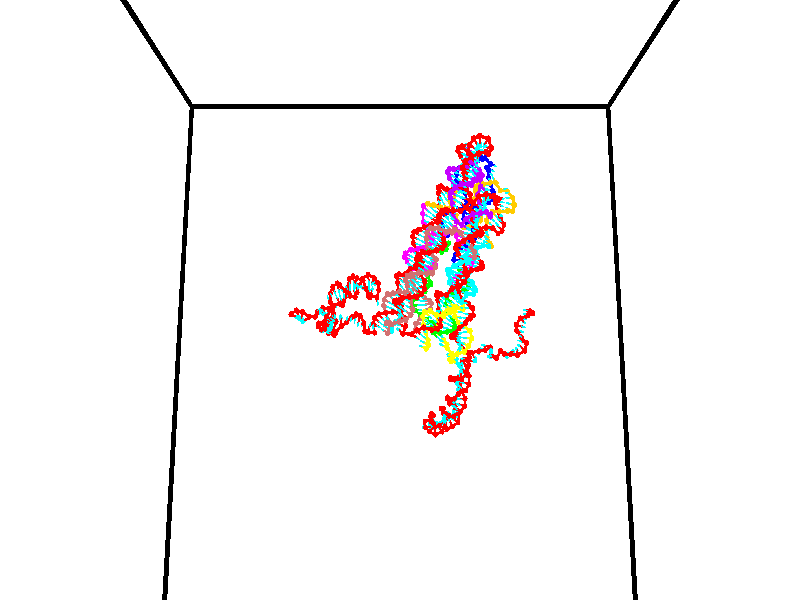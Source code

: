 // switches for output
#declare DRAW_BASES = 1; // possible values are 0, 1; only relevant for DNA ribbons
#declare DRAW_BASES_TYPE = 3; // possible values are 1, 2, 3; only relevant for DNA ribbons
#declare DRAW_FOG = 0; // set to 1 to enable fog

#include "colors.inc"

#include "transforms.inc"
background { rgb <1, 1, 1>}

#default {
   normal{
       ripples 0.25
       frequency 0.20
       turbulence 0.2
       lambda 5
   }
	finish {
		phong 0.1
		phong_size 40.
	}
}

// original window dimensions: 1024x640


// camera settings

camera {
	sky <0, 0.179814, -0.983701>
	up <0, 0.179814, -0.983701>
	right 1.6 * <1, 0, 0>
	location <35, 94.9851, 44.8844>
	look_at <35, 29.7336, 32.9568>
	direction <0, -65.2515, -11.9276>
	angle 67.0682
}


# declare cpy_camera_pos = <35, 94.9851, 44.8844>;
# if (DRAW_FOG = 1)
fog {
	fog_type 2
	up vnormalize(cpy_camera_pos)
	color rgbt<1,1,1,0.3>
	distance 1e-5
	fog_alt 3e-3
	fog_offset 56
}
# end


// LIGHTS

# declare lum = 6;
global_settings {
	ambient_light rgb lum * <0.05, 0.05, 0.05>
	max_trace_level 15
}# declare cpy_direct_light_amount = 0.25;
light_source
{	1000 * <-1, -1.16352, -0.803886>,
	rgb lum * cpy_direct_light_amount
	parallel
}

light_source
{	1000 * <1, 1.16352, 0.803886>,
	rgb lum * cpy_direct_light_amount
	parallel
}

// strand 0

// nucleotide -1

// particle -1
sphere {
	<24.016899, 34.970810, 35.125843> 0.250000
	pigment { color rgbt <1,0,0,0> }
	no_shadow
}
cylinder {
	<24.374842, 35.060844, 35.280022>,  <24.589607, 35.114864, 35.372528>, 0.100000
	pigment { color rgbt <1,0,0,0> }
	no_shadow
}
cylinder {
	<24.374842, 35.060844, 35.280022>,  <24.016899, 34.970810, 35.125843>, 0.100000
	pigment { color rgbt <1,0,0,0> }
	no_shadow
}

// particle -1
sphere {
	<24.374842, 35.060844, 35.280022> 0.100000
	pigment { color rgbt <1,0,0,0> }
	no_shadow
}
sphere {
	0, 1
	scale<0.080000,0.200000,0.300000>
	matrix <0.211857, -0.974256, 0.077088,
		0.392873, 0.012676, -0.919505,
		0.894856, 0.225089, 0.385445,
		24.643299, 35.128372, 35.395657>
	pigment { color rgbt <0,1,1,0> }
	no_shadow
}
cylinder {
	<24.500710, 34.711346, 34.759865>,  <24.016899, 34.970810, 35.125843>, 0.130000
	pigment { color rgbt <1,0,0,0> }
	no_shadow
}

// nucleotide -1

// particle -1
sphere {
	<24.500710, 34.711346, 34.759865> 0.250000
	pigment { color rgbt <1,0,0,0> }
	no_shadow
}
cylinder {
	<24.675503, 34.745281, 35.118050>,  <24.780378, 34.765640, 35.332958>, 0.100000
	pigment { color rgbt <1,0,0,0> }
	no_shadow
}
cylinder {
	<24.675503, 34.745281, 35.118050>,  <24.500710, 34.711346, 34.759865>, 0.100000
	pigment { color rgbt <1,0,0,0> }
	no_shadow
}

// particle -1
sphere {
	<24.675503, 34.745281, 35.118050> 0.100000
	pigment { color rgbt <1,0,0,0> }
	no_shadow
}
sphere {
	0, 1
	scale<0.080000,0.200000,0.300000>
	matrix <0.180917, -0.983486, 0.004889,
		0.881087, 0.159867, -0.445115,
		0.436983, 0.084837, 0.895460,
		24.806599, 34.770733, 35.386688>
	pigment { color rgbt <0,1,1,0> }
	no_shadow
}
cylinder {
	<25.046312, 34.187386, 34.799595>,  <24.500710, 34.711346, 34.759865>, 0.130000
	pigment { color rgbt <1,0,0,0> }
	no_shadow
}

// nucleotide -1

// particle -1
sphere {
	<25.046312, 34.187386, 34.799595> 0.250000
	pigment { color rgbt <1,0,0,0> }
	no_shadow
}
cylinder {
	<25.025660, 34.275791, 35.189156>,  <25.013268, 34.328835, 35.422894>, 0.100000
	pigment { color rgbt <1,0,0,0> }
	no_shadow
}
cylinder {
	<25.025660, 34.275791, 35.189156>,  <25.046312, 34.187386, 34.799595>, 0.100000
	pigment { color rgbt <1,0,0,0> }
	no_shadow
}

// particle -1
sphere {
	<25.025660, 34.275791, 35.189156> 0.100000
	pigment { color rgbt <1,0,0,0> }
	no_shadow
}
sphere {
	0, 1
	scale<0.080000,0.200000,0.300000>
	matrix <0.291581, -0.929375, 0.226369,
		0.955151, 0.295660, -0.016458,
		-0.051632, 0.221015, 0.973903,
		25.010170, 34.342094, 35.481327>
	pigment { color rgbt <0,1,1,0> }
	no_shadow
}
cylinder {
	<25.694510, 33.950867, 35.171989>,  <25.046312, 34.187386, 34.799595>, 0.130000
	pigment { color rgbt <1,0,0,0> }
	no_shadow
}

// nucleotide -1

// particle -1
sphere {
	<25.694510, 33.950867, 35.171989> 0.250000
	pigment { color rgbt <1,0,0,0> }
	no_shadow
}
cylinder {
	<25.376799, 33.914871, 35.412331>,  <25.186172, 33.893272, 35.556534>, 0.100000
	pigment { color rgbt <1,0,0,0> }
	no_shadow
}
cylinder {
	<25.376799, 33.914871, 35.412331>,  <25.694510, 33.950867, 35.171989>, 0.100000
	pigment { color rgbt <1,0,0,0> }
	no_shadow
}

// particle -1
sphere {
	<25.376799, 33.914871, 35.412331> 0.100000
	pigment { color rgbt <1,0,0,0> }
	no_shadow
}
sphere {
	0, 1
	scale<0.080000,0.200000,0.300000>
	matrix <0.262481, -0.942739, 0.205784,
		0.547928, 0.321162, 0.772418,
		-0.794279, -0.089990, 0.600852,
		25.138515, 33.887875, 35.592587>
	pigment { color rgbt <0,1,1,0> }
	no_shadow
}
cylinder {
	<26.287842, 33.642254, 35.110847>,  <25.694510, 33.950867, 35.171989>, 0.130000
	pigment { color rgbt <1,0,0,0> }
	no_shadow
}

// nucleotide -1

// particle -1
sphere {
	<26.287842, 33.642254, 35.110847> 0.250000
	pigment { color rgbt <1,0,0,0> }
	no_shadow
}
cylinder {
	<26.500366, 33.519249, 34.795090>,  <26.627880, 33.445446, 34.605637>, 0.100000
	pigment { color rgbt <1,0,0,0> }
	no_shadow
}
cylinder {
	<26.500366, 33.519249, 34.795090>,  <26.287842, 33.642254, 35.110847>, 0.100000
	pigment { color rgbt <1,0,0,0> }
	no_shadow
}

// particle -1
sphere {
	<26.500366, 33.519249, 34.795090> 0.100000
	pigment { color rgbt <1,0,0,0> }
	no_shadow
}
sphere {
	0, 1
	scale<0.080000,0.200000,0.300000>
	matrix <0.132809, -0.890039, 0.436110,
		-0.836703, -0.336548, -0.432046,
		0.531309, -0.307515, -0.789395,
		26.659760, 33.426994, 34.558270>
	pigment { color rgbt <0,1,1,0> }
	no_shadow
}
cylinder {
	<26.181568, 32.905865, 35.023190>,  <26.287842, 33.642254, 35.110847>, 0.130000
	pigment { color rgbt <1,0,0,0> }
	no_shadow
}

// nucleotide -1

// particle -1
sphere {
	<26.181568, 32.905865, 35.023190> 0.250000
	pigment { color rgbt <1,0,0,0> }
	no_shadow
}
cylinder {
	<26.495274, 32.932007, 34.776402>,  <26.683496, 32.947693, 34.628326>, 0.100000
	pigment { color rgbt <1,0,0,0> }
	no_shadow
}
cylinder {
	<26.495274, 32.932007, 34.776402>,  <26.181568, 32.905865, 35.023190>, 0.100000
	pigment { color rgbt <1,0,0,0> }
	no_shadow
}

// particle -1
sphere {
	<26.495274, 32.932007, 34.776402> 0.100000
	pigment { color rgbt <1,0,0,0> }
	no_shadow
}
sphere {
	0, 1
	scale<0.080000,0.200000,0.300000>
	matrix <0.258838, -0.938227, 0.229635,
		-0.563854, -0.339791, -0.752736,
		0.784265, 0.065356, -0.616974,
		26.730553, 32.951614, 34.591309>
	pigment { color rgbt <0,1,1,0> }
	no_shadow
}
cylinder {
	<26.325811, 32.371689, 34.493759>,  <26.181568, 32.905865, 35.023190>, 0.130000
	pigment { color rgbt <1,0,0,0> }
	no_shadow
}

// nucleotide -1

// particle -1
sphere {
	<26.325811, 32.371689, 34.493759> 0.250000
	pigment { color rgbt <1,0,0,0> }
	no_shadow
}
cylinder {
	<26.687399, 32.502178, 34.604336>,  <26.904350, 32.580471, 34.670681>, 0.100000
	pigment { color rgbt <1,0,0,0> }
	no_shadow
}
cylinder {
	<26.687399, 32.502178, 34.604336>,  <26.325811, 32.371689, 34.493759>, 0.100000
	pigment { color rgbt <1,0,0,0> }
	no_shadow
}

// particle -1
sphere {
	<26.687399, 32.502178, 34.604336> 0.100000
	pigment { color rgbt <1,0,0,0> }
	no_shadow
}
sphere {
	0, 1
	scale<0.080000,0.200000,0.300000>
	matrix <0.312270, -0.945291, 0.094402,
		0.292116, 0.000989, -0.956382,
		0.903966, 0.326226, 0.276444,
		26.958590, 32.600044, 34.687267>
	pigment { color rgbt <0,1,1,0> }
	no_shadow
}
cylinder {
	<26.808319, 32.022465, 34.091187>,  <26.325811, 32.371689, 34.493759>, 0.130000
	pigment { color rgbt <1,0,0,0> }
	no_shadow
}

// nucleotide -1

// particle -1
sphere {
	<26.808319, 32.022465, 34.091187> 0.250000
	pigment { color rgbt <1,0,0,0> }
	no_shadow
}
cylinder {
	<26.983974, 32.130833, 34.433826>,  <27.089369, 32.195854, 34.639408>, 0.100000
	pigment { color rgbt <1,0,0,0> }
	no_shadow
}
cylinder {
	<26.983974, 32.130833, 34.433826>,  <26.808319, 32.022465, 34.091187>, 0.100000
	pigment { color rgbt <1,0,0,0> }
	no_shadow
}

// particle -1
sphere {
	<26.983974, 32.130833, 34.433826> 0.100000
	pigment { color rgbt <1,0,0,0> }
	no_shadow
}
sphere {
	0, 1
	scale<0.080000,0.200000,0.300000>
	matrix <0.309463, -0.940716, 0.138874,
		0.843439, 0.204100, -0.496944,
		0.439140, 0.270918, 0.856598,
		27.115717, 32.212109, 34.690807>
	pigment { color rgbt <0,1,1,0> }
	no_shadow
}
cylinder {
	<27.398539, 31.615616, 34.090302>,  <26.808319, 32.022465, 34.091187>, 0.130000
	pigment { color rgbt <1,0,0,0> }
	no_shadow
}

// nucleotide -1

// particle -1
sphere {
	<27.398539, 31.615616, 34.090302> 0.250000
	pigment { color rgbt <1,0,0,0> }
	no_shadow
}
cylinder {
	<27.331385, 31.727619, 34.468384>,  <27.291092, 31.794821, 34.695232>, 0.100000
	pigment { color rgbt <1,0,0,0> }
	no_shadow
}
cylinder {
	<27.331385, 31.727619, 34.468384>,  <27.398539, 31.615616, 34.090302>, 0.100000
	pigment { color rgbt <1,0,0,0> }
	no_shadow
}

// particle -1
sphere {
	<27.331385, 31.727619, 34.468384> 0.100000
	pigment { color rgbt <1,0,0,0> }
	no_shadow
}
sphere {
	0, 1
	scale<0.080000,0.200000,0.300000>
	matrix <0.310019, -0.895169, 0.320249,
		0.935790, 0.346797, 0.063478,
		-0.167885, 0.280006, 0.945204,
		27.281019, 31.811621, 34.751945>
	pigment { color rgbt <0,1,1,0> }
	no_shadow
}
cylinder {
	<27.949961, 31.253517, 34.516964>,  <27.398539, 31.615616, 34.090302>, 0.130000
	pigment { color rgbt <1,0,0,0> }
	no_shadow
}

// nucleotide -1

// particle -1
sphere {
	<27.949961, 31.253517, 34.516964> 0.250000
	pigment { color rgbt <1,0,0,0> }
	no_shadow
}
cylinder {
	<27.667929, 31.343153, 34.786079>,  <27.498711, 31.396935, 34.947548>, 0.100000
	pigment { color rgbt <1,0,0,0> }
	no_shadow
}
cylinder {
	<27.667929, 31.343153, 34.786079>,  <27.949961, 31.253517, 34.516964>, 0.100000
	pigment { color rgbt <1,0,0,0> }
	no_shadow
}

// particle -1
sphere {
	<27.667929, 31.343153, 34.786079> 0.100000
	pigment { color rgbt <1,0,0,0> }
	no_shadow
}
sphere {
	0, 1
	scale<0.080000,0.200000,0.300000>
	matrix <-0.014719, -0.953176, 0.302056,
		0.708977, 0.203071, 0.675362,
		-0.705078, 0.224092, 0.672791,
		27.456406, 31.410381, 34.987915>
	pigment { color rgbt <0,1,1,0> }
	no_shadow
}
cylinder {
	<28.145914, 30.861221, 35.123280>,  <27.949961, 31.253517, 34.516964>, 0.130000
	pigment { color rgbt <1,0,0,0> }
	no_shadow
}

// nucleotide -1

// particle -1
sphere {
	<28.145914, 30.861221, 35.123280> 0.250000
	pigment { color rgbt <1,0,0,0> }
	no_shadow
}
cylinder {
	<27.774103, 30.977499, 35.214035>,  <27.551016, 31.047266, 35.268486>, 0.100000
	pigment { color rgbt <1,0,0,0> }
	no_shadow
}
cylinder {
	<27.774103, 30.977499, 35.214035>,  <28.145914, 30.861221, 35.123280>, 0.100000
	pigment { color rgbt <1,0,0,0> }
	no_shadow
}

// particle -1
sphere {
	<27.774103, 30.977499, 35.214035> 0.100000
	pigment { color rgbt <1,0,0,0> }
	no_shadow
}
sphere {
	0, 1
	scale<0.080000,0.200000,0.300000>
	matrix <-0.228802, -0.937173, 0.263356,
		0.289186, 0.192885, 0.937639,
		-0.929527, 0.290693, 0.226885,
		27.495245, 31.064707, 35.282101>
	pigment { color rgbt <0,1,1,0> }
	no_shadow
}
cylinder {
	<27.818213, 30.714396, 35.914909>,  <28.145914, 30.861221, 35.123280>, 0.130000
	pigment { color rgbt <1,0,0,0> }
	no_shadow
}

// nucleotide -1

// particle -1
sphere {
	<27.818213, 30.714396, 35.914909> 0.250000
	pigment { color rgbt <1,0,0,0> }
	no_shadow
}
cylinder {
	<27.582642, 30.689369, 35.592606>,  <27.441299, 30.674355, 35.399223>, 0.100000
	pigment { color rgbt <1,0,0,0> }
	no_shadow
}
cylinder {
	<27.582642, 30.689369, 35.592606>,  <27.818213, 30.714396, 35.914909>, 0.100000
	pigment { color rgbt <1,0,0,0> }
	no_shadow
}

// particle -1
sphere {
	<27.582642, 30.689369, 35.592606> 0.100000
	pigment { color rgbt <1,0,0,0> }
	no_shadow
}
sphere {
	0, 1
	scale<0.080000,0.200000,0.300000>
	matrix <-0.084241, -0.986816, 0.138194,
		-0.803784, 0.149264, 0.575891,
		-0.588926, -0.062565, -0.805761,
		27.405964, 30.670599, 35.350876>
	pigment { color rgbt <0,1,1,0> }
	no_shadow
}
cylinder {
	<27.329515, 30.268267, 36.095459>,  <27.818213, 30.714396, 35.914909>, 0.130000
	pigment { color rgbt <1,0,0,0> }
	no_shadow
}

// nucleotide -1

// particle -1
sphere {
	<27.329515, 30.268267, 36.095459> 0.250000
	pigment { color rgbt <1,0,0,0> }
	no_shadow
}
cylinder {
	<27.350111, 30.258955, 35.696098>,  <27.362469, 30.253368, 35.456482>, 0.100000
	pigment { color rgbt <1,0,0,0> }
	no_shadow
}
cylinder {
	<27.350111, 30.258955, 35.696098>,  <27.329515, 30.268267, 36.095459>, 0.100000
	pigment { color rgbt <1,0,0,0> }
	no_shadow
}

// particle -1
sphere {
	<27.350111, 30.258955, 35.696098> 0.100000
	pigment { color rgbt <1,0,0,0> }
	no_shadow
}
sphere {
	0, 1
	scale<0.080000,0.200000,0.300000>
	matrix <0.374556, -0.926301, 0.040916,
		-0.925774, -0.376064, -0.038968,
		0.051483, -0.023284, -0.998402,
		27.365559, 30.251970, 35.396576>
	pigment { color rgbt <0,1,1,0> }
	no_shadow
}
cylinder {
	<27.180204, 29.799343, 35.508289>,  <27.329515, 30.268267, 36.095459>, 0.130000
	pigment { color rgbt <1,0,0,0> }
	no_shadow
}

// nucleotide -1

// particle -1
sphere {
	<27.180204, 29.799343, 35.508289> 0.250000
	pigment { color rgbt <1,0,0,0> }
	no_shadow
}
cylinder {
	<26.851688, 29.920115, 35.701916>,  <26.654579, 29.992577, 35.818092>, 0.100000
	pigment { color rgbt <1,0,0,0> }
	no_shadow
}
cylinder {
	<26.851688, 29.920115, 35.701916>,  <27.180204, 29.799343, 35.508289>, 0.100000
	pigment { color rgbt <1,0,0,0> }
	no_shadow
}

// particle -1
sphere {
	<26.851688, 29.920115, 35.701916> 0.100000
	pigment { color rgbt <1,0,0,0> }
	no_shadow
}
sphere {
	0, 1
	scale<0.080000,0.200000,0.300000>
	matrix <0.198281, 0.946651, -0.254042,
		-0.534948, -0.112660, -0.837340,
		-0.821289, 0.301927, 0.484070,
		26.605301, 30.010693, 35.847137>
	pigment { color rgbt <0,1,1,0> }
	no_shadow
}
cylinder {
	<26.812624, 30.279541, 35.033371>,  <27.180204, 29.799343, 35.508289>, 0.130000
	pigment { color rgbt <1,0,0,0> }
	no_shadow
}

// nucleotide -1

// particle -1
sphere {
	<26.812624, 30.279541, 35.033371> 0.250000
	pigment { color rgbt <1,0,0,0> }
	no_shadow
}
cylinder {
	<26.766781, 30.372210, 35.419777>,  <26.739275, 30.427811, 35.651623>, 0.100000
	pigment { color rgbt <1,0,0,0> }
	no_shadow
}
cylinder {
	<26.766781, 30.372210, 35.419777>,  <26.812624, 30.279541, 35.033371>, 0.100000
	pigment { color rgbt <1,0,0,0> }
	no_shadow
}

// particle -1
sphere {
	<26.766781, 30.372210, 35.419777> 0.100000
	pigment { color rgbt <1,0,0,0> }
	no_shadow
}
sphere {
	0, 1
	scale<0.080000,0.200000,0.300000>
	matrix <0.137230, 0.966796, -0.215578,
		-0.983887, 0.107861, -0.142593,
		-0.114606, 0.231672, 0.966020,
		26.732399, 30.441711, 35.709583>
	pigment { color rgbt <0,1,1,0> }
	no_shadow
}
cylinder {
	<26.248602, 30.701609, 35.250618>,  <26.812624, 30.279541, 35.033371>, 0.130000
	pigment { color rgbt <1,0,0,0> }
	no_shadow
}

// nucleotide -1

// particle -1
sphere {
	<26.248602, 30.701609, 35.250618> 0.250000
	pigment { color rgbt <1,0,0,0> }
	no_shadow
}
cylinder {
	<26.604280, 30.758728, 35.424484>,  <26.817688, 30.792999, 35.528805>, 0.100000
	pigment { color rgbt <1,0,0,0> }
	no_shadow
}
cylinder {
	<26.604280, 30.758728, 35.424484>,  <26.248602, 30.701609, 35.250618>, 0.100000
	pigment { color rgbt <1,0,0,0> }
	no_shadow
}

// particle -1
sphere {
	<26.604280, 30.758728, 35.424484> 0.100000
	pigment { color rgbt <1,0,0,0> }
	no_shadow
}
sphere {
	0, 1
	scale<0.080000,0.200000,0.300000>
	matrix <0.033371, 0.927272, -0.372897,
		-0.456307, 0.346085, 0.819762,
		0.889197, 0.142799, 0.434670,
		26.871040, 30.801567, 35.554886>
	pigment { color rgbt <0,1,1,0> }
	no_shadow
}
cylinder {
	<26.266113, 31.311712, 35.626137>,  <26.248602, 30.701609, 35.250618>, 0.130000
	pigment { color rgbt <1,0,0,0> }
	no_shadow
}

// nucleotide -1

// particle -1
sphere {
	<26.266113, 31.311712, 35.626137> 0.250000
	pigment { color rgbt <1,0,0,0> }
	no_shadow
}
cylinder {
	<26.642916, 31.235157, 35.515869>,  <26.868998, 31.189224, 35.449707>, 0.100000
	pigment { color rgbt <1,0,0,0> }
	no_shadow
}
cylinder {
	<26.642916, 31.235157, 35.515869>,  <26.266113, 31.311712, 35.626137>, 0.100000
	pigment { color rgbt <1,0,0,0> }
	no_shadow
}

// particle -1
sphere {
	<26.642916, 31.235157, 35.515869> 0.100000
	pigment { color rgbt <1,0,0,0> }
	no_shadow
}
sphere {
	0, 1
	scale<0.080000,0.200000,0.300000>
	matrix <0.092071, 0.937308, -0.336120,
		0.322716, 0.291246, 0.900572,
		0.942007, -0.191388, -0.275669,
		26.925518, 31.177740, 35.433167>
	pigment { color rgbt <0,1,1,0> }
	no_shadow
}
cylinder {
	<26.654480, 31.709427, 35.983852>,  <26.266113, 31.311712, 35.626137>, 0.130000
	pigment { color rgbt <1,0,0,0> }
	no_shadow
}

// nucleotide -1

// particle -1
sphere {
	<26.654480, 31.709427, 35.983852> 0.250000
	pigment { color rgbt <1,0,0,0> }
	no_shadow
}
cylinder {
	<26.877010, 31.631699, 35.660683>,  <27.010529, 31.585062, 35.466782>, 0.100000
	pigment { color rgbt <1,0,0,0> }
	no_shadow
}
cylinder {
	<26.877010, 31.631699, 35.660683>,  <26.654480, 31.709427, 35.983852>, 0.100000
	pigment { color rgbt <1,0,0,0> }
	no_shadow
}

// particle -1
sphere {
	<26.877010, 31.631699, 35.660683> 0.100000
	pigment { color rgbt <1,0,0,0> }
	no_shadow
}
sphere {
	0, 1
	scale<0.080000,0.200000,0.300000>
	matrix <0.055950, 0.978826, -0.196899,
		0.829079, 0.064337, 0.555418,
		0.556325, -0.194320, -0.807924,
		27.043907, 31.573402, 35.418304>
	pigment { color rgbt <0,1,1,0> }
	no_shadow
}
cylinder {
	<27.179008, 32.220490, 35.999619>,  <26.654480, 31.709427, 35.983852>, 0.130000
	pigment { color rgbt <1,0,0,0> }
	no_shadow
}

// nucleotide -1

// particle -1
sphere {
	<27.179008, 32.220490, 35.999619> 0.250000
	pigment { color rgbt <1,0,0,0> }
	no_shadow
}
cylinder {
	<27.205425, 32.097969, 35.619762>,  <27.221275, 32.024456, 35.391850>, 0.100000
	pigment { color rgbt <1,0,0,0> }
	no_shadow
}
cylinder {
	<27.205425, 32.097969, 35.619762>,  <27.179008, 32.220490, 35.999619>, 0.100000
	pigment { color rgbt <1,0,0,0> }
	no_shadow
}

// particle -1
sphere {
	<27.205425, 32.097969, 35.619762> 0.100000
	pigment { color rgbt <1,0,0,0> }
	no_shadow
}
sphere {
	0, 1
	scale<0.080000,0.200000,0.300000>
	matrix <0.098254, 0.949090, -0.299290,
		0.992968, -0.073541, 0.092774,
		0.066041, -0.306301, -0.949641,
		27.225237, 32.006077, 35.334869>
	pigment { color rgbt <0,1,1,0> }
	no_shadow
}
cylinder {
	<27.790148, 32.568741, 35.718025>,  <27.179008, 32.220490, 35.999619>, 0.130000
	pigment { color rgbt <1,0,0,0> }
	no_shadow
}

// nucleotide -1

// particle -1
sphere {
	<27.790148, 32.568741, 35.718025> 0.250000
	pigment { color rgbt <1,0,0,0> }
	no_shadow
}
cylinder {
	<27.553759, 32.444386, 35.420277>,  <27.411924, 32.369770, 35.241627>, 0.100000
	pigment { color rgbt <1,0,0,0> }
	no_shadow
}
cylinder {
	<27.553759, 32.444386, 35.420277>,  <27.790148, 32.568741, 35.718025>, 0.100000
	pigment { color rgbt <1,0,0,0> }
	no_shadow
}

// particle -1
sphere {
	<27.553759, 32.444386, 35.420277> 0.100000
	pigment { color rgbt <1,0,0,0> }
	no_shadow
}
sphere {
	0, 1
	scale<0.080000,0.200000,0.300000>
	matrix <-0.105756, 0.944648, -0.310574,
		0.799727, -0.104819, -0.591142,
		-0.590975, -0.310891, -0.744375,
		27.376467, 32.351116, 35.196964>
	pigment { color rgbt <0,1,1,0> }
	no_shadow
}
cylinder {
	<28.020975, 32.947590, 35.229477>,  <27.790148, 32.568741, 35.718025>, 0.130000
	pigment { color rgbt <1,0,0,0> }
	no_shadow
}

// nucleotide -1

// particle -1
sphere {
	<28.020975, 32.947590, 35.229477> 0.250000
	pigment { color rgbt <1,0,0,0> }
	no_shadow
}
cylinder {
	<27.656752, 32.817669, 35.127193>,  <27.438217, 32.739716, 35.065823>, 0.100000
	pigment { color rgbt <1,0,0,0> }
	no_shadow
}
cylinder {
	<27.656752, 32.817669, 35.127193>,  <28.020975, 32.947590, 35.229477>, 0.100000
	pigment { color rgbt <1,0,0,0> }
	no_shadow
}

// particle -1
sphere {
	<27.656752, 32.817669, 35.127193> 0.100000
	pigment { color rgbt <1,0,0,0> }
	no_shadow
}
sphere {
	0, 1
	scale<0.080000,0.200000,0.300000>
	matrix <-0.212627, 0.898474, -0.384101,
		0.354508, -0.295375, -0.887174,
		-0.910557, -0.324804, -0.255712,
		27.383585, 32.720226, 35.050480>
	pigment { color rgbt <0,1,1,0> }
	no_shadow
}
cylinder {
	<27.972864, 33.001835, 34.440197>,  <28.020975, 32.947590, 35.229477>, 0.130000
	pigment { color rgbt <1,0,0,0> }
	no_shadow
}

// nucleotide -1

// particle -1
sphere {
	<27.972864, 33.001835, 34.440197> 0.250000
	pigment { color rgbt <1,0,0,0> }
	no_shadow
}
cylinder {
	<27.663986, 33.049038, 34.689930>,  <27.478659, 33.077362, 34.839767>, 0.100000
	pigment { color rgbt <1,0,0,0> }
	no_shadow
}
cylinder {
	<27.663986, 33.049038, 34.689930>,  <27.972864, 33.001835, 34.440197>, 0.100000
	pigment { color rgbt <1,0,0,0> }
	no_shadow
}

// particle -1
sphere {
	<27.663986, 33.049038, 34.689930> 0.100000
	pigment { color rgbt <1,0,0,0> }
	no_shadow
}
sphere {
	0, 1
	scale<0.080000,0.200000,0.300000>
	matrix <-0.062419, 0.963758, -0.259373,
		-0.632312, -0.239257, -0.736843,
		-0.772195, 0.118011, 0.624330,
		27.432327, 33.084442, 34.877228>
	pigment { color rgbt <0,1,1,0> }
	no_shadow
}
cylinder {
	<27.764505, 33.370113, 33.797768>,  <27.972864, 33.001835, 34.440197>, 0.130000
	pigment { color rgbt <1,0,0,0> }
	no_shadow
}

// nucleotide -1

// particle -1
sphere {
	<27.764505, 33.370113, 33.797768> 0.250000
	pigment { color rgbt <1,0,0,0> }
	no_shadow
}
cylinder {
	<27.657150, 33.724606, 33.646736>,  <27.592737, 33.937302, 33.556118>, 0.100000
	pigment { color rgbt <1,0,0,0> }
	no_shadow
}
cylinder {
	<27.657150, 33.724606, 33.646736>,  <27.764505, 33.370113, 33.797768>, 0.100000
	pigment { color rgbt <1,0,0,0> }
	no_shadow
}

// particle -1
sphere {
	<27.657150, 33.724606, 33.646736> 0.100000
	pigment { color rgbt <1,0,0,0> }
	no_shadow
}
sphere {
	0, 1
	scale<0.080000,0.200000,0.300000>
	matrix <0.949143, 0.176301, -0.260855,
		-0.164609, -0.428390, -0.888474,
		-0.268387, 0.886228, -0.377583,
		27.576633, 33.990475, 33.533463>
	pigment { color rgbt <0,1,1,0> }
	no_shadow
}
cylinder {
	<27.760900, 33.330101, 33.046455>,  <27.764505, 33.370113, 33.797768>, 0.130000
	pigment { color rgbt <1,0,0,0> }
	no_shadow
}

// nucleotide -1

// particle -1
sphere {
	<27.760900, 33.330101, 33.046455> 0.250000
	pigment { color rgbt <1,0,0,0> }
	no_shadow
}
cylinder {
	<27.859793, 33.688145, 33.194866>,  <27.919128, 33.902969, 33.283913>, 0.100000
	pigment { color rgbt <1,0,0,0> }
	no_shadow
}
cylinder {
	<27.859793, 33.688145, 33.194866>,  <27.760900, 33.330101, 33.046455>, 0.100000
	pigment { color rgbt <1,0,0,0> }
	no_shadow
}

// particle -1
sphere {
	<27.859793, 33.688145, 33.194866> 0.100000
	pigment { color rgbt <1,0,0,0> }
	no_shadow
}
sphere {
	0, 1
	scale<0.080000,0.200000,0.300000>
	matrix <0.901732, -0.072401, -0.426190,
		-0.354624, 0.439932, -0.825047,
		0.247229, 0.895108, 0.371026,
		27.933962, 33.956676, 33.306175>
	pigment { color rgbt <0,1,1,0> }
	no_shadow
}
cylinder {
	<28.029079, 33.729618, 32.536766>,  <27.760900, 33.330101, 33.046455>, 0.130000
	pigment { color rgbt <1,0,0,0> }
	no_shadow
}

// nucleotide -1

// particle -1
sphere {
	<28.029079, 33.729618, 32.536766> 0.250000
	pigment { color rgbt <1,0,0,0> }
	no_shadow
}
cylinder {
	<28.195078, 33.868324, 32.873226>,  <28.294678, 33.951550, 33.075104>, 0.100000
	pigment { color rgbt <1,0,0,0> }
	no_shadow
}
cylinder {
	<28.195078, 33.868324, 32.873226>,  <28.029079, 33.729618, 32.536766>, 0.100000
	pigment { color rgbt <1,0,0,0> }
	no_shadow
}

// particle -1
sphere {
	<28.195078, 33.868324, 32.873226> 0.100000
	pigment { color rgbt <1,0,0,0> }
	no_shadow
}
sphere {
	0, 1
	scale<0.080000,0.200000,0.300000>
	matrix <0.904993, -0.062187, -0.420857,
		-0.093631, 0.935888, -0.339629,
		0.414995, 0.346767, 0.841149,
		28.319576, 33.972355, 33.125572>
	pigment { color rgbt <0,1,1,0> }
	no_shadow
}
cylinder {
	<28.562002, 34.214142, 32.316982>,  <28.029079, 33.729618, 32.536766>, 0.130000
	pigment { color rgbt <1,0,0,0> }
	no_shadow
}

// nucleotide -1

// particle -1
sphere {
	<28.562002, 34.214142, 32.316982> 0.250000
	pigment { color rgbt <1,0,0,0> }
	no_shadow
}
cylinder {
	<28.648226, 34.114868, 32.694752>,  <28.699961, 34.055302, 32.921413>, 0.100000
	pigment { color rgbt <1,0,0,0> }
	no_shadow
}
cylinder {
	<28.648226, 34.114868, 32.694752>,  <28.562002, 34.214142, 32.316982>, 0.100000
	pigment { color rgbt <1,0,0,0> }
	no_shadow
}

// particle -1
sphere {
	<28.648226, 34.114868, 32.694752> 0.100000
	pigment { color rgbt <1,0,0,0> }
	no_shadow
}
sphere {
	0, 1
	scale<0.080000,0.200000,0.300000>
	matrix <0.967739, 0.183492, -0.172661,
		-0.130442, 0.951175, 0.279733,
		0.215559, -0.248186, 0.944425,
		28.712894, 34.040413, 32.978081>
	pigment { color rgbt <0,1,1,0> }
	no_shadow
}
cylinder {
	<28.868572, 34.740273, 32.581814>,  <28.562002, 34.214142, 32.316982>, 0.130000
	pigment { color rgbt <1,0,0,0> }
	no_shadow
}

// nucleotide -1

// particle -1
sphere {
	<28.868572, 34.740273, 32.581814> 0.250000
	pigment { color rgbt <1,0,0,0> }
	no_shadow
}
cylinder {
	<28.978056, 34.394325, 32.750141>,  <29.043747, 34.186756, 32.851139>, 0.100000
	pigment { color rgbt <1,0,0,0> }
	no_shadow
}
cylinder {
	<28.978056, 34.394325, 32.750141>,  <28.868572, 34.740273, 32.581814>, 0.100000
	pigment { color rgbt <1,0,0,0> }
	no_shadow
}

// particle -1
sphere {
	<28.978056, 34.394325, 32.750141> 0.100000
	pigment { color rgbt <1,0,0,0> }
	no_shadow
}
sphere {
	0, 1
	scale<0.080000,0.200000,0.300000>
	matrix <0.957695, 0.204628, -0.202354,
		0.088897, 0.458405, 0.884286,
		0.273710, -0.864865, 0.420822,
		29.060169, 34.134865, 32.876389>
	pigment { color rgbt <0,1,1,0> }
	no_shadow
}
cylinder {
	<29.408623, 34.793556, 33.054962>,  <28.868572, 34.740273, 32.581814>, 0.130000
	pigment { color rgbt <1,0,0,0> }
	no_shadow
}

// nucleotide -1

// particle -1
sphere {
	<29.408623, 34.793556, 33.054962> 0.250000
	pigment { color rgbt <1,0,0,0> }
	no_shadow
}
cylinder {
	<29.418436, 34.422844, 32.905037>,  <29.424324, 34.200417, 32.815083>, 0.100000
	pigment { color rgbt <1,0,0,0> }
	no_shadow
}
cylinder {
	<29.418436, 34.422844, 32.905037>,  <29.408623, 34.793556, 33.054962>, 0.100000
	pigment { color rgbt <1,0,0,0> }
	no_shadow
}

// particle -1
sphere {
	<29.418436, 34.422844, 32.905037> 0.100000
	pigment { color rgbt <1,0,0,0> }
	no_shadow
}
sphere {
	0, 1
	scale<0.080000,0.200000,0.300000>
	matrix <0.962227, 0.123580, -0.242583,
		0.271139, -0.354700, 0.894803,
		0.024535, -0.926777, -0.374809,
		29.425797, 34.144810, 32.792595>
	pigment { color rgbt <0,1,1,0> }
	no_shadow
}
cylinder {
	<29.922476, 34.408508, 33.449570>,  <29.408623, 34.793556, 33.054962>, 0.130000
	pigment { color rgbt <1,0,0,0> }
	no_shadow
}

// nucleotide -1

// particle -1
sphere {
	<29.922476, 34.408508, 33.449570> 0.250000
	pigment { color rgbt <1,0,0,0> }
	no_shadow
}
cylinder {
	<29.891556, 34.204494, 33.106899>,  <29.873005, 34.082085, 32.901299>, 0.100000
	pigment { color rgbt <1,0,0,0> }
	no_shadow
}
cylinder {
	<29.891556, 34.204494, 33.106899>,  <29.922476, 34.408508, 33.449570>, 0.100000
	pigment { color rgbt <1,0,0,0> }
	no_shadow
}

// particle -1
sphere {
	<29.891556, 34.204494, 33.106899> 0.100000
	pigment { color rgbt <1,0,0,0> }
	no_shadow
}
sphere {
	0, 1
	scale<0.080000,0.200000,0.300000>
	matrix <0.990064, 0.061969, -0.126228,
		0.117468, -0.857919, 0.500177,
		-0.077298, -0.510035, -0.856673,
		29.868366, 34.051483, 32.849895>
	pigment { color rgbt <0,1,1,0> }
	no_shadow
}
cylinder {
	<30.388708, 33.894798, 33.462486>,  <29.922476, 34.408508, 33.449570>, 0.130000
	pigment { color rgbt <1,0,0,0> }
	no_shadow
}

// nucleotide -1

// particle -1
sphere {
	<30.388708, 33.894798, 33.462486> 0.250000
	pigment { color rgbt <1,0,0,0> }
	no_shadow
}
cylinder {
	<30.318899, 33.982098, 33.078423>,  <30.277014, 34.034477, 32.847984>, 0.100000
	pigment { color rgbt <1,0,0,0> }
	no_shadow
}
cylinder {
	<30.318899, 33.982098, 33.078423>,  <30.388708, 33.894798, 33.462486>, 0.100000
	pigment { color rgbt <1,0,0,0> }
	no_shadow
}

// particle -1
sphere {
	<30.318899, 33.982098, 33.078423> 0.100000
	pigment { color rgbt <1,0,0,0> }
	no_shadow
}
sphere {
	0, 1
	scale<0.080000,0.200000,0.300000>
	matrix <0.982833, -0.020650, -0.183340,
		-0.059842, -0.975674, -0.210901,
		-0.174525, 0.218251, -0.960160,
		30.266542, 34.047573, 32.790375>
	pigment { color rgbt <0,1,1,0> }
	no_shadow
}
cylinder {
	<30.543808, 33.290482, 32.956776>,  <30.388708, 33.894798, 33.462486>, 0.130000
	pigment { color rgbt <1,0,0,0> }
	no_shadow
}

// nucleotide -1

// particle -1
sphere {
	<30.543808, 33.290482, 32.956776> 0.250000
	pigment { color rgbt <1,0,0,0> }
	no_shadow
}
cylinder {
	<30.574757, 33.619656, 32.731640>,  <30.593327, 33.817162, 32.596558>, 0.100000
	pigment { color rgbt <1,0,0,0> }
	no_shadow
}
cylinder {
	<30.574757, 33.619656, 32.731640>,  <30.543808, 33.290482, 32.956776>, 0.100000
	pigment { color rgbt <1,0,0,0> }
	no_shadow
}

// particle -1
sphere {
	<30.574757, 33.619656, 32.731640> 0.100000
	pigment { color rgbt <1,0,0,0> }
	no_shadow
}
sphere {
	0, 1
	scale<0.080000,0.200000,0.300000>
	matrix <0.892175, -0.309131, -0.329335,
		-0.445013, -0.476674, -0.758119,
		0.077373, 0.822934, -0.562844,
		30.597969, 33.866535, 32.562786>
	pigment { color rgbt <0,1,1,0> }
	no_shadow
}
cylinder {
	<30.672571, 33.084412, 32.299202>,  <30.543808, 33.290482, 32.956776>, 0.130000
	pigment { color rgbt <1,0,0,0> }
	no_shadow
}

// nucleotide -1

// particle -1
sphere {
	<30.672571, 33.084412, 32.299202> 0.250000
	pigment { color rgbt <1,0,0,0> }
	no_shadow
}
cylinder {
	<30.816486, 33.448895, 32.379452>,  <30.902836, 33.667583, 32.427601>, 0.100000
	pigment { color rgbt <1,0,0,0> }
	no_shadow
}
cylinder {
	<30.816486, 33.448895, 32.379452>,  <30.672571, 33.084412, 32.299202>, 0.100000
	pigment { color rgbt <1,0,0,0> }
	no_shadow
}

// particle -1
sphere {
	<30.816486, 33.448895, 32.379452> 0.100000
	pigment { color rgbt <1,0,0,0> }
	no_shadow
}
sphere {
	0, 1
	scale<0.080000,0.200000,0.300000>
	matrix <0.904340, -0.287652, -0.315318,
		-0.229610, 0.294884, -0.927536,
		0.359790, 0.911208, 0.200628,
		30.924423, 33.722256, 32.439640>
	pigment { color rgbt <0,1,1,0> }
	no_shadow
}
cylinder {
	<31.109083, 33.359161, 31.727409>,  <30.672571, 33.084412, 32.299202>, 0.130000
	pigment { color rgbt <1,0,0,0> }
	no_shadow
}

// nucleotide -1

// particle -1
sphere {
	<31.109083, 33.359161, 31.727409> 0.250000
	pigment { color rgbt <1,0,0,0> }
	no_shadow
}
cylinder {
	<31.233355, 33.568058, 32.045086>,  <31.307917, 33.693398, 32.235691>, 0.100000
	pigment { color rgbt <1,0,0,0> }
	no_shadow
}
cylinder {
	<31.233355, 33.568058, 32.045086>,  <31.109083, 33.359161, 31.727409>, 0.100000
	pigment { color rgbt <1,0,0,0> }
	no_shadow
}

// particle -1
sphere {
	<31.233355, 33.568058, 32.045086> 0.100000
	pigment { color rgbt <1,0,0,0> }
	no_shadow
}
sphere {
	0, 1
	scale<0.080000,0.200000,0.300000>
	matrix <0.943798, -0.268646, -0.192548,
		0.112801, 0.809379, -0.576353,
		0.310679, 0.522241, 0.794193,
		31.326559, 33.724731, 32.283344>
	pigment { color rgbt <0,1,1,0> }
	no_shadow
}
cylinder {
	<31.692276, 33.756802, 31.452677>,  <31.109083, 33.359161, 31.727409>, 0.130000
	pigment { color rgbt <1,0,0,0> }
	no_shadow
}

// nucleotide -1

// particle -1
sphere {
	<31.692276, 33.756802, 31.452677> 0.250000
	pigment { color rgbt <1,0,0,0> }
	no_shadow
}
cylinder {
	<31.732264, 33.707672, 31.847630>,  <31.756256, 33.678196, 32.084602>, 0.100000
	pigment { color rgbt <1,0,0,0> }
	no_shadow
}
cylinder {
	<31.732264, 33.707672, 31.847630>,  <31.692276, 33.756802, 31.452677>, 0.100000
	pigment { color rgbt <1,0,0,0> }
	no_shadow
}

// particle -1
sphere {
	<31.732264, 33.707672, 31.847630> 0.100000
	pigment { color rgbt <1,0,0,0> }
	no_shadow
}
sphere {
	0, 1
	scale<0.080000,0.200000,0.300000>
	matrix <0.908592, -0.393201, -0.140901,
		0.405545, 0.911213, 0.072285,
		0.099969, -0.122819, 0.987381,
		31.762255, 33.670826, 32.143845>
	pigment { color rgbt <0,1,1,0> }
	no_shadow
}
cylinder {
	<32.341328, 34.116508, 31.851204>,  <31.692276, 33.756802, 31.452677>, 0.130000
	pigment { color rgbt <1,0,0,0> }
	no_shadow
}

// nucleotide -1

// particle -1
sphere {
	<32.341328, 34.116508, 31.851204> 0.250000
	pigment { color rgbt <1,0,0,0> }
	no_shadow
}
cylinder {
	<32.198090, 33.782337, 32.017979>,  <32.112148, 33.581837, 32.118042>, 0.100000
	pigment { color rgbt <1,0,0,0> }
	no_shadow
}
cylinder {
	<32.198090, 33.782337, 32.017979>,  <32.341328, 34.116508, 31.851204>, 0.100000
	pigment { color rgbt <1,0,0,0> }
	no_shadow
}

// particle -1
sphere {
	<32.198090, 33.782337, 32.017979> 0.100000
	pigment { color rgbt <1,0,0,0> }
	no_shadow
}
sphere {
	0, 1
	scale<0.080000,0.200000,0.300000>
	matrix <0.868053, -0.462349, -0.180881,
		0.343883, 0.297151, 0.890756,
		-0.358091, -0.835425, 0.416936,
		32.090664, 33.531708, 32.143059>
	pigment { color rgbt <0,1,1,0> }
	no_shadow
}
cylinder {
	<32.782104, 33.815262, 32.244972>,  <32.341328, 34.116508, 31.851204>, 0.130000
	pigment { color rgbt <1,0,0,0> }
	no_shadow
}

// nucleotide -1

// particle -1
sphere {
	<32.782104, 33.815262, 32.244972> 0.250000
	pigment { color rgbt <1,0,0,0> }
	no_shadow
}
cylinder {
	<32.555416, 33.492512, 32.178299>,  <32.419403, 33.298862, 32.138294>, 0.100000
	pigment { color rgbt <1,0,0,0> }
	no_shadow
}
cylinder {
	<32.555416, 33.492512, 32.178299>,  <32.782104, 33.815262, 32.244972>, 0.100000
	pigment { color rgbt <1,0,0,0> }
	no_shadow
}

// particle -1
sphere {
	<32.555416, 33.492512, 32.178299> 0.100000
	pigment { color rgbt <1,0,0,0> }
	no_shadow
}
sphere {
	0, 1
	scale<0.080000,0.200000,0.300000>
	matrix <0.823094, -0.563444, -0.071046,
		-0.036590, -0.177456, 0.983449,
		-0.566725, -0.806871, -0.166679,
		32.385399, 33.250450, 32.128296>
	pigment { color rgbt <0,1,1,0> }
	no_shadow
}
cylinder {
	<32.794800, 33.275562, 32.716152>,  <32.782104, 33.815262, 32.244972>, 0.130000
	pigment { color rgbt <1,0,0,0> }
	no_shadow
}

// nucleotide -1

// particle -1
sphere {
	<32.794800, 33.275562, 32.716152> 0.250000
	pigment { color rgbt <1,0,0,0> }
	no_shadow
}
cylinder {
	<32.714516, 33.085835, 32.373287>,  <32.666344, 32.971996, 32.167568>, 0.100000
	pigment { color rgbt <1,0,0,0> }
	no_shadow
}
cylinder {
	<32.714516, 33.085835, 32.373287>,  <32.794800, 33.275562, 32.716152>, 0.100000
	pigment { color rgbt <1,0,0,0> }
	no_shadow
}

// particle -1
sphere {
	<32.714516, 33.085835, 32.373287> 0.100000
	pigment { color rgbt <1,0,0,0> }
	no_shadow
}
sphere {
	0, 1
	scale<0.080000,0.200000,0.300000>
	matrix <0.882589, -0.467271, 0.051907,
		-0.425150, -0.746108, 0.512416,
		-0.200709, -0.474321, -0.857167,
		32.654305, 32.943539, 32.116138>
	pigment { color rgbt <0,1,1,0> }
	no_shadow
}
cylinder {
	<32.576786, 33.029858, 33.341427>,  <32.794800, 33.275562, 32.716152>, 0.130000
	pigment { color rgbt <1,0,0,0> }
	no_shadow
}

// nucleotide -1

// particle -1
sphere {
	<32.576786, 33.029858, 33.341427> 0.250000
	pigment { color rgbt <1,0,0,0> }
	no_shadow
}
cylinder {
	<32.640896, 33.251026, 33.668499>,  <32.679363, 33.383728, 33.864742>, 0.100000
	pigment { color rgbt <1,0,0,0> }
	no_shadow
}
cylinder {
	<32.640896, 33.251026, 33.668499>,  <32.576786, 33.029858, 33.341427>, 0.100000
	pigment { color rgbt <1,0,0,0> }
	no_shadow
}

// particle -1
sphere {
	<32.640896, 33.251026, 33.668499> 0.100000
	pigment { color rgbt <1,0,0,0> }
	no_shadow
}
sphere {
	0, 1
	scale<0.080000,0.200000,0.300000>
	matrix <-0.969436, 0.244068, 0.024980,
		-0.185757, -0.796689, 0.575135,
		0.160274, 0.552917, 0.817677,
		32.688976, 33.416901, 33.913803>
	pigment { color rgbt <0,1,1,0> }
	no_shadow
}
cylinder {
	<31.921408, 32.770859, 33.092323>,  <32.576786, 33.029858, 33.341427>, 0.130000
	pigment { color rgbt <1,0,0,0> }
	no_shadow
}

// nucleotide -1

// particle -1
sphere {
	<31.921408, 32.770859, 33.092323> 0.250000
	pigment { color rgbt <1,0,0,0> }
	no_shadow
}
cylinder {
	<32.033882, 33.069649, 32.851337>,  <32.101368, 33.248924, 32.706745>, 0.100000
	pigment { color rgbt <1,0,0,0> }
	no_shadow
}
cylinder {
	<32.033882, 33.069649, 32.851337>,  <31.921408, 32.770859, 33.092323>, 0.100000
	pigment { color rgbt <1,0,0,0> }
	no_shadow
}

// particle -1
sphere {
	<32.033882, 33.069649, 32.851337> 0.100000
	pigment { color rgbt <1,0,0,0> }
	no_shadow
}
sphere {
	0, 1
	scale<0.080000,0.200000,0.300000>
	matrix <-0.878863, 0.452568, 0.150940,
		0.385403, 0.487038, 0.783747,
		0.281185, 0.746979, -0.602460,
		32.118237, 33.293743, 32.670601>
	pigment { color rgbt <0,1,1,0> }
	no_shadow
}
cylinder {
	<31.863489, 33.463295, 33.423077>,  <31.921408, 32.770859, 33.092323>, 0.130000
	pigment { color rgbt <1,0,0,0> }
	no_shadow
}

// nucleotide -1

// particle -1
sphere {
	<31.863489, 33.463295, 33.423077> 0.250000
	pigment { color rgbt <1,0,0,0> }
	no_shadow
}
cylinder {
	<31.833212, 33.529705, 33.029793>,  <31.815046, 33.569553, 32.793823>, 0.100000
	pigment { color rgbt <1,0,0,0> }
	no_shadow
}
cylinder {
	<31.833212, 33.529705, 33.029793>,  <31.863489, 33.463295, 33.423077>, 0.100000
	pigment { color rgbt <1,0,0,0> }
	no_shadow
}

// particle -1
sphere {
	<31.833212, 33.529705, 33.029793> 0.100000
	pigment { color rgbt <1,0,0,0> }
	no_shadow
}
sphere {
	0, 1
	scale<0.080000,0.200000,0.300000>
	matrix <-0.775719, 0.609749, 0.162684,
		0.626523, 0.775010, 0.082638,
		-0.075694, 0.166029, -0.983212,
		31.810503, 33.579514, 32.734829>
	pigment { color rgbt <0,1,1,0> }
	no_shadow
}
cylinder {
	<31.720303, 34.187263, 33.389732>,  <31.863489, 33.463295, 33.423077>, 0.130000
	pigment { color rgbt <1,0,0,0> }
	no_shadow
}

// nucleotide -1

// particle -1
sphere {
	<31.720303, 34.187263, 33.389732> 0.250000
	pigment { color rgbt <1,0,0,0> }
	no_shadow
}
cylinder {
	<31.595934, 34.028393, 33.044346>,  <31.521313, 33.933071, 32.837112>, 0.100000
	pigment { color rgbt <1,0,0,0> }
	no_shadow
}
cylinder {
	<31.595934, 34.028393, 33.044346>,  <31.720303, 34.187263, 33.389732>, 0.100000
	pigment { color rgbt <1,0,0,0> }
	no_shadow
}

// particle -1
sphere {
	<31.595934, 34.028393, 33.044346> 0.100000
	pigment { color rgbt <1,0,0,0> }
	no_shadow
}
sphere {
	0, 1
	scale<0.080000,0.200000,0.300000>
	matrix <-0.737958, 0.673409, -0.044028,
		0.598955, 0.623515, -0.502476,
		-0.310919, -0.397177, -0.863470,
		31.502659, 33.909241, 32.785305>
	pigment { color rgbt <0,1,1,0> }
	no_shadow
}
cylinder {
	<31.534954, 34.695904, 32.894794>,  <31.720303, 34.187263, 33.389732>, 0.130000
	pigment { color rgbt <1,0,0,0> }
	no_shadow
}

// nucleotide -1

// particle -1
sphere {
	<31.534954, 34.695904, 32.894794> 0.250000
	pigment { color rgbt <1,0,0,0> }
	no_shadow
}
cylinder {
	<31.325682, 34.374878, 32.780128>,  <31.200117, 34.182262, 32.711330>, 0.100000
	pigment { color rgbt <1,0,0,0> }
	no_shadow
}
cylinder {
	<31.325682, 34.374878, 32.780128>,  <31.534954, 34.695904, 32.894794>, 0.100000
	pigment { color rgbt <1,0,0,0> }
	no_shadow
}

// particle -1
sphere {
	<31.325682, 34.374878, 32.780128> 0.100000
	pigment { color rgbt <1,0,0,0> }
	no_shadow
}
sphere {
	0, 1
	scale<0.080000,0.200000,0.300000>
	matrix <-0.814331, 0.569975, -0.109518,
		0.251287, 0.176142, -0.951750,
		-0.523183, -0.802560, -0.286665,
		31.168726, 34.134109, 32.694130>
	pigment { color rgbt <0,1,1,0> }
	no_shadow
}
cylinder {
	<31.238960, 34.757050, 32.177486>,  <31.534954, 34.695904, 32.894794>, 0.130000
	pigment { color rgbt <1,0,0,0> }
	no_shadow
}

// nucleotide -1

// particle -1
sphere {
	<31.238960, 34.757050, 32.177486> 0.250000
	pigment { color rgbt <1,0,0,0> }
	no_shadow
}
cylinder {
	<31.007164, 34.561695, 32.438461>,  <30.868086, 34.444481, 32.595047>, 0.100000
	pigment { color rgbt <1,0,0,0> }
	no_shadow
}
cylinder {
	<31.007164, 34.561695, 32.438461>,  <31.238960, 34.757050, 32.177486>, 0.100000
	pigment { color rgbt <1,0,0,0> }
	no_shadow
}

// particle -1
sphere {
	<31.007164, 34.561695, 32.438461> 0.100000
	pigment { color rgbt <1,0,0,0> }
	no_shadow
}
sphere {
	0, 1
	scale<0.080000,0.200000,0.300000>
	matrix <-0.765485, 0.600912, -0.230081,
		-0.279688, -0.632758, -0.722075,
		-0.579489, -0.488387, 0.652435,
		30.833317, 34.415180, 32.634193>
	pigment { color rgbt <0,1,1,0> }
	no_shadow
}
cylinder {
	<30.568384, 34.418285, 31.918686>,  <31.238960, 34.757050, 32.177486>, 0.130000
	pigment { color rgbt <1,0,0,0> }
	no_shadow
}

// nucleotide -1

// particle -1
sphere {
	<30.568384, 34.418285, 31.918686> 0.250000
	pigment { color rgbt <1,0,0,0> }
	no_shadow
}
cylinder {
	<30.532747, 34.539955, 32.298061>,  <30.511366, 34.612957, 32.525688>, 0.100000
	pigment { color rgbt <1,0,0,0> }
	no_shadow
}
cylinder {
	<30.532747, 34.539955, 32.298061>,  <30.568384, 34.418285, 31.918686>, 0.100000
	pigment { color rgbt <1,0,0,0> }
	no_shadow
}

// particle -1
sphere {
	<30.532747, 34.539955, 32.298061> 0.100000
	pigment { color rgbt <1,0,0,0> }
	no_shadow
}
sphere {
	0, 1
	scale<0.080000,0.200000,0.300000>
	matrix <-0.828061, 0.506556, -0.240244,
		-0.553514, -0.806770, 0.206747,
		-0.089093, 0.304177, 0.948440,
		30.506020, 34.631207, 32.582592>
	pigment { color rgbt <0,1,1,0> }
	no_shadow
}
cylinder {
	<30.141348, 33.888588, 31.597519>,  <30.568384, 34.418285, 31.918686>, 0.130000
	pigment { color rgbt <1,0,0,0> }
	no_shadow
}

// nucleotide -1

// particle -1
sphere {
	<30.141348, 33.888588, 31.597519> 0.250000
	pigment { color rgbt <1,0,0,0> }
	no_shadow
}
cylinder {
	<30.193262, 33.850475, 31.992300>,  <30.224411, 33.827606, 32.229168>, 0.100000
	pigment { color rgbt <1,0,0,0> }
	no_shadow
}
cylinder {
	<30.193262, 33.850475, 31.992300>,  <30.141348, 33.888588, 31.597519>, 0.100000
	pigment { color rgbt <1,0,0,0> }
	no_shadow
}

// particle -1
sphere {
	<30.193262, 33.850475, 31.992300> 0.100000
	pigment { color rgbt <1,0,0,0> }
	no_shadow
}
sphere {
	0, 1
	scale<0.080000,0.200000,0.300000>
	matrix <-0.973321, -0.202187, 0.108472,
		0.189214, -0.974701, -0.118982,
		0.129784, -0.095283, 0.986953,
		30.232197, 33.821892, 32.288387>
	pigment { color rgbt <0,1,1,0> }
	no_shadow
}
cylinder {
	<29.691452, 33.330242, 31.772579>,  <30.141348, 33.888588, 31.597519>, 0.130000
	pigment { color rgbt <1,0,0,0> }
	no_shadow
}

// nucleotide -1

// particle -1
sphere {
	<29.691452, 33.330242, 31.772579> 0.250000
	pigment { color rgbt <1,0,0,0> }
	no_shadow
}
cylinder {
	<29.753010, 33.535965, 32.110054>,  <29.789946, 33.659397, 32.312538>, 0.100000
	pigment { color rgbt <1,0,0,0> }
	no_shadow
}
cylinder {
	<29.753010, 33.535965, 32.110054>,  <29.691452, 33.330242, 31.772579>, 0.100000
	pigment { color rgbt <1,0,0,0> }
	no_shadow
}

// particle -1
sphere {
	<29.753010, 33.535965, 32.110054> 0.100000
	pigment { color rgbt <1,0,0,0> }
	no_shadow
}
sphere {
	0, 1
	scale<0.080000,0.200000,0.300000>
	matrix <-0.887812, -0.302819, 0.346540,
		0.433711, -0.802367, 0.410002,
		0.153896, 0.514303, 0.843688,
		29.799179, 33.690254, 32.363159>
	pigment { color rgbt <0,1,1,0> }
	no_shadow
}
cylinder {
	<29.539148, 32.884518, 32.403721>,  <29.691452, 33.330242, 31.772579>, 0.130000
	pigment { color rgbt <1,0,0,0> }
	no_shadow
}

// nucleotide -1

// particle -1
sphere {
	<29.539148, 32.884518, 32.403721> 0.250000
	pigment { color rgbt <1,0,0,0> }
	no_shadow
}
cylinder {
	<29.493431, 33.267086, 32.511204>,  <29.466002, 33.496628, 32.575691>, 0.100000
	pigment { color rgbt <1,0,0,0> }
	no_shadow
}
cylinder {
	<29.493431, 33.267086, 32.511204>,  <29.539148, 32.884518, 32.403721>, 0.100000
	pigment { color rgbt <1,0,0,0> }
	no_shadow
}

// particle -1
sphere {
	<29.493431, 33.267086, 32.511204> 0.100000
	pigment { color rgbt <1,0,0,0> }
	no_shadow
}
sphere {
	0, 1
	scale<0.080000,0.200000,0.300000>
	matrix <-0.871680, -0.226295, 0.434701,
		0.476562, -0.184541, 0.859554,
		-0.114292, 0.956418, 0.268704,
		29.459143, 33.554012, 32.591816>
	pigment { color rgbt <0,1,1,0> }
	no_shadow
}
cylinder {
	<29.488289, 33.002407, 33.120480>,  <29.539148, 32.884518, 32.403721>, 0.130000
	pigment { color rgbt <1,0,0,0> }
	no_shadow
}

// nucleotide -1

// particle -1
sphere {
	<29.488289, 33.002407, 33.120480> 0.250000
	pigment { color rgbt <1,0,0,0> }
	no_shadow
}
cylinder {
	<29.540741, 33.394493, 33.179787>,  <29.572212, 33.629745, 33.215370>, 0.100000
	pigment { color rgbt <1,0,0,0> }
	no_shadow
}
cylinder {
	<29.540741, 33.394493, 33.179787>,  <29.488289, 33.002407, 33.120480>, 0.100000
	pigment { color rgbt <1,0,0,0> }
	no_shadow
}

// particle -1
sphere {
	<29.540741, 33.394493, 33.179787> 0.100000
	pigment { color rgbt <1,0,0,0> }
	no_shadow
}
sphere {
	0, 1
	scale<0.080000,0.200000,0.300000>
	matrix <-0.955217, 0.084909, 0.283462,
		0.265265, -0.178795, 0.947453,
		0.131129, 0.980215, 0.148265,
		29.580080, 33.688557, 33.224266>
	pigment { color rgbt <0,1,1,0> }
	no_shadow
}
cylinder {
	<29.120146, 33.205593, 33.706104>,  <29.488289, 33.002407, 33.120480>, 0.130000
	pigment { color rgbt <1,0,0,0> }
	no_shadow
}

// nucleotide -1

// particle -1
sphere {
	<29.120146, 33.205593, 33.706104> 0.250000
	pigment { color rgbt <1,0,0,0> }
	no_shadow
}
cylinder {
	<29.172701, 33.552845, 33.514648>,  <29.204235, 33.761196, 33.399776>, 0.100000
	pigment { color rgbt <1,0,0,0> }
	no_shadow
}
cylinder {
	<29.172701, 33.552845, 33.514648>,  <29.120146, 33.205593, 33.706104>, 0.100000
	pigment { color rgbt <1,0,0,0> }
	no_shadow
}

// particle -1
sphere {
	<29.172701, 33.552845, 33.514648> 0.100000
	pigment { color rgbt <1,0,0,0> }
	no_shadow
}
sphere {
	0, 1
	scale<0.080000,0.200000,0.300000>
	matrix <-0.942757, 0.258706, 0.210431,
		0.306507, 0.423593, 0.852422,
		0.131390, 0.868125, -0.478640,
		29.212118, 33.813282, 33.371056>
	pigment { color rgbt <0,1,1,0> }
	no_shadow
}
cylinder {
	<29.101494, 33.853157, 34.192482>,  <29.120146, 33.205593, 33.706104>, 0.130000
	pigment { color rgbt <1,0,0,0> }
	no_shadow
}

// nucleotide -1

// particle -1
sphere {
	<29.101494, 33.853157, 34.192482> 0.250000
	pigment { color rgbt <1,0,0,0> }
	no_shadow
}
cylinder {
	<28.977695, 33.926666, 33.819294>,  <28.903416, 33.970772, 33.595379>, 0.100000
	pigment { color rgbt <1,0,0,0> }
	no_shadow
}
cylinder {
	<28.977695, 33.926666, 33.819294>,  <29.101494, 33.853157, 34.192482>, 0.100000
	pigment { color rgbt <1,0,0,0> }
	no_shadow
}

// particle -1
sphere {
	<28.977695, 33.926666, 33.819294> 0.100000
	pigment { color rgbt <1,0,0,0> }
	no_shadow
}
sphere {
	0, 1
	scale<0.080000,0.200000,0.300000>
	matrix <-0.921131, 0.185641, 0.342134,
		0.236074, 0.965279, 0.111824,
		-0.309496, 0.183773, -0.932974,
		28.884848, 33.981796, 33.539402>
	pigment { color rgbt <0,1,1,0> }
	no_shadow
}
cylinder {
	<28.857977, 34.497654, 34.141361>,  <29.101494, 33.853157, 34.192482>, 0.130000
	pigment { color rgbt <1,0,0,0> }
	no_shadow
}

// nucleotide -1

// particle -1
sphere {
	<28.857977, 34.497654, 34.141361> 0.250000
	pigment { color rgbt <1,0,0,0> }
	no_shadow
}
cylinder {
	<28.686314, 34.325638, 33.823647>,  <28.583317, 34.222427, 33.633018>, 0.100000
	pigment { color rgbt <1,0,0,0> }
	no_shadow
}
cylinder {
	<28.686314, 34.325638, 33.823647>,  <28.857977, 34.497654, 34.141361>, 0.100000
	pigment { color rgbt <1,0,0,0> }
	no_shadow
}

// particle -1
sphere {
	<28.686314, 34.325638, 33.823647> 0.100000
	pigment { color rgbt <1,0,0,0> }
	no_shadow
}
sphere {
	0, 1
	scale<0.080000,0.200000,0.300000>
	matrix <-0.902334, 0.164949, 0.398229,
		-0.040237, 0.887614, -0.458828,
		-0.429156, -0.430039, -0.794286,
		28.557568, 34.196625, 33.585361>
	pigment { color rgbt <0,1,1,0> }
	no_shadow
}
cylinder {
	<28.340191, 34.901150, 34.388527>,  <28.857977, 34.497654, 34.141361>, 0.130000
	pigment { color rgbt <1,0,0,0> }
	no_shadow
}

// nucleotide -1

// particle -1
sphere {
	<28.340191, 34.901150, 34.388527> 0.250000
	pigment { color rgbt <1,0,0,0> }
	no_shadow
}
cylinder {
	<28.345608, 34.501289, 34.379425>,  <28.348858, 34.261372, 34.373966>, 0.100000
	pigment { color rgbt <1,0,0,0> }
	no_shadow
}
cylinder {
	<28.345608, 34.501289, 34.379425>,  <28.340191, 34.901150, 34.388527>, 0.100000
	pigment { color rgbt <1,0,0,0> }
	no_shadow
}

// particle -1
sphere {
	<28.345608, 34.501289, 34.379425> 0.100000
	pigment { color rgbt <1,0,0,0> }
	no_shadow
}
sphere {
	0, 1
	scale<0.080000,0.200000,0.300000>
	matrix <0.028837, 0.023133, -0.999316,
		0.999492, 0.012878, 0.029141,
		0.013543, -0.999649, -0.022750,
		28.349670, 34.201393, 34.372601>
	pigment { color rgbt <0,1,1,0> }
	no_shadow
}
cylinder {
	<27.989574, 34.342419, 34.685669>,  <28.340191, 34.901150, 34.388527>, 0.130000
	pigment { color rgbt <1,0,0,0> }
	no_shadow
}

// nucleotide -1

// particle -1
sphere {
	<27.989574, 34.342419, 34.685669> 0.250000
	pigment { color rgbt <1,0,0,0> }
	no_shadow
}
cylinder {
	<28.135939, 34.074162, 34.943768>,  <28.223757, 33.913208, 35.098625>, 0.100000
	pigment { color rgbt <1,0,0,0> }
	no_shadow
}
cylinder {
	<28.135939, 34.074162, 34.943768>,  <27.989574, 34.342419, 34.685669>, 0.100000
	pigment { color rgbt <1,0,0,0> }
	no_shadow
}

// particle -1
sphere {
	<28.135939, 34.074162, 34.943768> 0.100000
	pigment { color rgbt <1,0,0,0> }
	no_shadow
}
sphere {
	0, 1
	scale<0.080000,0.200000,0.300000>
	matrix <-0.216564, 0.612938, 0.759873,
		-0.905102, -0.417783, 0.079043,
		0.365911, -0.670645, 0.645248,
		28.245712, 33.872967, 35.137341>
	pigment { color rgbt <0,1,1,0> }
	no_shadow
}
cylinder {
	<27.461603, 34.149944, 35.217117>,  <27.989574, 34.342419, 34.685669>, 0.130000
	pigment { color rgbt <1,0,0,0> }
	no_shadow
}

// nucleotide -1

// particle -1
sphere {
	<27.461603, 34.149944, 35.217117> 0.250000
	pigment { color rgbt <1,0,0,0> }
	no_shadow
}
cylinder {
	<27.816710, 34.056885, 35.375984>,  <28.029774, 34.001049, 35.471306>, 0.100000
	pigment { color rgbt <1,0,0,0> }
	no_shadow
}
cylinder {
	<27.816710, 34.056885, 35.375984>,  <27.461603, 34.149944, 35.217117>, 0.100000
	pigment { color rgbt <1,0,0,0> }
	no_shadow
}

// particle -1
sphere {
	<27.816710, 34.056885, 35.375984> 0.100000
	pigment { color rgbt <1,0,0,0> }
	no_shadow
}
sphere {
	0, 1
	scale<0.080000,0.200000,0.300000>
	matrix <-0.230915, 0.521318, 0.821526,
		-0.398179, -0.821037, 0.409087,
		0.887768, -0.232650, 0.397168,
		28.083040, 33.987091, 35.495136>
	pigment { color rgbt <0,1,1,0> }
	no_shadow
}
cylinder {
	<27.302841, 33.928230, 35.857407>,  <27.461603, 34.149944, 35.217117>, 0.130000
	pigment { color rgbt <1,0,0,0> }
	no_shadow
}

// nucleotide -1

// particle -1
sphere {
	<27.302841, 33.928230, 35.857407> 0.250000
	pigment { color rgbt <1,0,0,0> }
	no_shadow
}
cylinder {
	<27.675631, 34.070415, 35.828915>,  <27.899303, 34.155727, 35.811821>, 0.100000
	pigment { color rgbt <1,0,0,0> }
	no_shadow
}
cylinder {
	<27.675631, 34.070415, 35.828915>,  <27.302841, 33.928230, 35.857407>, 0.100000
	pigment { color rgbt <1,0,0,0> }
	no_shadow
}

// particle -1
sphere {
	<27.675631, 34.070415, 35.828915> 0.100000
	pigment { color rgbt <1,0,0,0> }
	no_shadow
}
sphere {
	0, 1
	scale<0.080000,0.200000,0.300000>
	matrix <-0.167821, 0.597174, 0.784360,
		0.321345, -0.719049, 0.616203,
		0.931973, 0.355462, -0.071228,
		27.955223, 34.177055, 35.807545>
	pigment { color rgbt <0,1,1,0> }
	no_shadow
}
cylinder {
	<27.712389, 33.979759, 36.575687>,  <27.302841, 33.928230, 35.857407>, 0.130000
	pigment { color rgbt <1,0,0,0> }
	no_shadow
}

// nucleotide -1

// particle -1
sphere {
	<27.712389, 33.979759, 36.575687> 0.250000
	pigment { color rgbt <1,0,0,0> }
	no_shadow
}
cylinder {
	<27.885632, 34.234200, 36.320251>,  <27.989576, 34.386864, 36.166992>, 0.100000
	pigment { color rgbt <1,0,0,0> }
	no_shadow
}
cylinder {
	<27.885632, 34.234200, 36.320251>,  <27.712389, 33.979759, 36.575687>, 0.100000
	pigment { color rgbt <1,0,0,0> }
	no_shadow
}

// particle -1
sphere {
	<27.885632, 34.234200, 36.320251> 0.100000
	pigment { color rgbt <1,0,0,0> }
	no_shadow
}
sphere {
	0, 1
	scale<0.080000,0.200000,0.300000>
	matrix <-0.232850, 0.763395, 0.602502,
		0.870747, -0.112252, 0.478747,
		0.433106, 0.636104, -0.638586,
		28.015564, 34.425030, 36.128677>
	pigment { color rgbt <0,1,1,0> }
	no_shadow
}
cylinder {
	<28.351480, 34.435555, 36.814148>,  <27.712389, 33.979759, 36.575687>, 0.130000
	pigment { color rgbt <1,0,0,0> }
	no_shadow
}

// nucleotide -1

// particle -1
sphere {
	<28.351480, 34.435555, 36.814148> 0.250000
	pigment { color rgbt <1,0,0,0> }
	no_shadow
}
cylinder {
	<28.084667, 34.626514, 36.585358>,  <27.924580, 34.741089, 36.448082>, 0.100000
	pigment { color rgbt <1,0,0,0> }
	no_shadow
}
cylinder {
	<28.084667, 34.626514, 36.585358>,  <28.351480, 34.435555, 36.814148>, 0.100000
	pigment { color rgbt <1,0,0,0> }
	no_shadow
}

// particle -1
sphere {
	<28.084667, 34.626514, 36.585358> 0.100000
	pigment { color rgbt <1,0,0,0> }
	no_shadow
}
sphere {
	0, 1
	scale<0.080000,0.200000,0.300000>
	matrix <-0.070264, 0.723996, 0.686217,
		0.741709, 0.497918, -0.449384,
		-0.667032, 0.477397, -0.571980,
		27.884558, 34.769733, 36.413765>
	pigment { color rgbt <0,1,1,0> }
	no_shadow
}
cylinder {
	<28.587267, 35.081875, 36.663479>,  <28.351480, 34.435555, 36.814148>, 0.130000
	pigment { color rgbt <1,0,0,0> }
	no_shadow
}

// nucleotide -1

// particle -1
sphere {
	<28.587267, 35.081875, 36.663479> 0.250000
	pigment { color rgbt <1,0,0,0> }
	no_shadow
}
cylinder {
	<28.187639, 35.095741, 36.653217>,  <27.947863, 35.104061, 36.647060>, 0.100000
	pigment { color rgbt <1,0,0,0> }
	no_shadow
}
cylinder {
	<28.187639, 35.095741, 36.653217>,  <28.587267, 35.081875, 36.663479>, 0.100000
	pigment { color rgbt <1,0,0,0> }
	no_shadow
}

// particle -1
sphere {
	<28.187639, 35.095741, 36.653217> 0.100000
	pigment { color rgbt <1,0,0,0> }
	no_shadow
}
sphere {
	0, 1
	scale<0.080000,0.200000,0.300000>
	matrix <0.010499, 0.772453, 0.634985,
		0.041824, 0.634125, -0.772099,
		-0.999070, 0.034664, -0.025649,
		27.887918, 35.106140, 36.645523>
	pigment { color rgbt <0,1,1,0> }
	no_shadow
}
cylinder {
	<29.132385, 34.931816, 36.127918>,  <28.587267, 35.081875, 36.663479>, 0.130000
	pigment { color rgbt <1,0,0,0> }
	no_shadow
}

// nucleotide -1

// particle -1
sphere {
	<29.132385, 34.931816, 36.127918> 0.250000
	pigment { color rgbt <1,0,0,0> }
	no_shadow
}
cylinder {
	<29.081995, 35.015377, 35.740002>,  <29.051760, 35.065514, 35.507252>, 0.100000
	pigment { color rgbt <1,0,0,0> }
	no_shadow
}
cylinder {
	<29.081995, 35.015377, 35.740002>,  <29.132385, 34.931816, 36.127918>, 0.100000
	pigment { color rgbt <1,0,0,0> }
	no_shadow
}

// particle -1
sphere {
	<29.081995, 35.015377, 35.740002> 0.100000
	pigment { color rgbt <1,0,0,0> }
	no_shadow
}
sphere {
	0, 1
	scale<0.080000,0.200000,0.300000>
	matrix <0.539867, 0.834578, 0.109650,
		0.832270, -0.509743, -0.217920,
		-0.125978, 0.208906, -0.969788,
		29.044201, 35.078049, 35.449066>
	pigment { color rgbt <0,1,1,0> }
	no_shadow
}
cylinder {
	<29.608793, 34.454582, 35.722828>,  <29.132385, 34.931816, 36.127918>, 0.130000
	pigment { color rgbt <1,0,0,0> }
	no_shadow
}

// nucleotide -1

// particle -1
sphere {
	<29.608793, 34.454582, 35.722828> 0.250000
	pigment { color rgbt <1,0,0,0> }
	no_shadow
}
cylinder {
	<29.647919, 34.837379, 35.613575>,  <29.671394, 35.067059, 35.548023>, 0.100000
	pigment { color rgbt <1,0,0,0> }
	no_shadow
}
cylinder {
	<29.647919, 34.837379, 35.613575>,  <29.608793, 34.454582, 35.722828>, 0.100000
	pigment { color rgbt <1,0,0,0> }
	no_shadow
}

// particle -1
sphere {
	<29.647919, 34.837379, 35.613575> 0.100000
	pigment { color rgbt <1,0,0,0> }
	no_shadow
}
sphere {
	0, 1
	scale<0.080000,0.200000,0.300000>
	matrix <0.884050, 0.042485, 0.465457,
		0.457043, -0.286988, -0.841873,
		0.097813, 0.956992, -0.273129,
		29.677263, 35.124477, 35.531635>
	pigment { color rgbt <0,1,1,0> }
	no_shadow
}
cylinder {
	<30.107908, 34.467541, 35.296074>,  <29.608793, 34.454582, 35.722828>, 0.130000
	pigment { color rgbt <1,0,0,0> }
	no_shadow
}

// nucleotide -1

// particle -1
sphere {
	<30.107908, 34.467541, 35.296074> 0.250000
	pigment { color rgbt <1,0,0,0> }
	no_shadow
}
cylinder {
	<30.088236, 34.827900, 35.468571>,  <30.076431, 35.044113, 35.572067>, 0.100000
	pigment { color rgbt <1,0,0,0> }
	no_shadow
}
cylinder {
	<30.088236, 34.827900, 35.468571>,  <30.107908, 34.467541, 35.296074>, 0.100000
	pigment { color rgbt <1,0,0,0> }
	no_shadow
}

// particle -1
sphere {
	<30.088236, 34.827900, 35.468571> 0.100000
	pigment { color rgbt <1,0,0,0> }
	no_shadow
}
sphere {
	0, 1
	scale<0.080000,0.200000,0.300000>
	matrix <0.978273, -0.043614, 0.202684,
		0.201405, 0.431842, -0.879175,
		-0.049183, 0.900894, 0.431243,
		30.073481, 35.098167, 35.597942>
	pigment { color rgbt <0,1,1,0> }
	no_shadow
}
cylinder {
	<30.581375, 34.881149, 35.122395>,  <30.107908, 34.467541, 35.296074>, 0.130000
	pigment { color rgbt <1,0,0,0> }
	no_shadow
}

// nucleotide -1

// particle -1
sphere {
	<30.581375, 34.881149, 35.122395> 0.250000
	pigment { color rgbt <1,0,0,0> }
	no_shadow
}
cylinder {
	<30.507137, 35.037750, 35.482899>,  <30.462595, 35.131710, 35.699203>, 0.100000
	pigment { color rgbt <1,0,0,0> }
	no_shadow
}
cylinder {
	<30.507137, 35.037750, 35.482899>,  <30.581375, 34.881149, 35.122395>, 0.100000
	pigment { color rgbt <1,0,0,0> }
	no_shadow
}

// particle -1
sphere {
	<30.507137, 35.037750, 35.482899> 0.100000
	pigment { color rgbt <1,0,0,0> }
	no_shadow
}
sphere {
	0, 1
	scale<0.080000,0.200000,0.300000>
	matrix <0.954707, -0.145241, 0.259691,
		0.232572, 0.908641, -0.346818,
		-0.185593, 0.391506, 0.901265,
		30.451460, 35.155201, 35.753277>
	pigment { color rgbt <0,1,1,0> }
	no_shadow
}
cylinder {
	<31.023695, 35.397972, 35.336700>,  <30.581375, 34.881149, 35.122395>, 0.130000
	pigment { color rgbt <1,0,0,0> }
	no_shadow
}

// nucleotide -1

// particle -1
sphere {
	<31.023695, 35.397972, 35.336700> 0.250000
	pigment { color rgbt <1,0,0,0> }
	no_shadow
}
cylinder {
	<30.897802, 35.212799, 35.668156>,  <30.822266, 35.101696, 35.867027>, 0.100000
	pigment { color rgbt <1,0,0,0> }
	no_shadow
}
cylinder {
	<30.897802, 35.212799, 35.668156>,  <31.023695, 35.397972, 35.336700>, 0.100000
	pigment { color rgbt <1,0,0,0> }
	no_shadow
}

// particle -1
sphere {
	<30.897802, 35.212799, 35.668156> 0.100000
	pigment { color rgbt <1,0,0,0> }
	no_shadow
}
sphere {
	0, 1
	scale<0.080000,0.200000,0.300000>
	matrix <0.902064, -0.417514, 0.109372,
		0.295336, 0.781905, 0.549000,
		-0.314733, -0.462932, 0.828636,
		30.803383, 35.073921, 35.916748>
	pigment { color rgbt <0,1,1,0> }
	no_shadow
}
cylinder {
	<31.416941, 35.587814, 35.985851>,  <31.023695, 35.397972, 35.336700>, 0.130000
	pigment { color rgbt <1,0,0,0> }
	no_shadow
}

// nucleotide -1

// particle -1
sphere {
	<31.416941, 35.587814, 35.985851> 0.250000
	pigment { color rgbt <1,0,0,0> }
	no_shadow
}
cylinder {
	<31.280796, 35.211712, 35.982414>,  <31.199108, 34.986050, 35.980350>, 0.100000
	pigment { color rgbt <1,0,0,0> }
	no_shadow
}
cylinder {
	<31.280796, 35.211712, 35.982414>,  <31.416941, 35.587814, 35.985851>, 0.100000
	pigment { color rgbt <1,0,0,0> }
	no_shadow
}

// particle -1
sphere {
	<31.280796, 35.211712, 35.982414> 0.100000
	pigment { color rgbt <1,0,0,0> }
	no_shadow
}
sphere {
	0, 1
	scale<0.080000,0.200000,0.300000>
	matrix <0.939761, -0.340464, 0.030558,
		-0.031658, 0.002325, 0.999496,
		-0.340363, -0.940255, -0.008593,
		31.178688, 34.929634, 35.979836>
	pigment { color rgbt <0,1,1,0> }
	no_shadow
}
cylinder {
	<31.473705, 35.083042, 36.569427>,  <31.416941, 35.587814, 35.985851>, 0.130000
	pigment { color rgbt <1,0,0,0> }
	no_shadow
}

// nucleotide -1

// particle -1
sphere {
	<31.473705, 35.083042, 36.569427> 0.250000
	pigment { color rgbt <1,0,0,0> }
	no_shadow
}
cylinder {
	<31.487637, 34.888363, 36.220276>,  <31.495995, 34.771557, 36.010784>, 0.100000
	pigment { color rgbt <1,0,0,0> }
	no_shadow
}
cylinder {
	<31.487637, 34.888363, 36.220276>,  <31.473705, 35.083042, 36.569427>, 0.100000
	pigment { color rgbt <1,0,0,0> }
	no_shadow
}

// particle -1
sphere {
	<31.487637, 34.888363, 36.220276> 0.100000
	pigment { color rgbt <1,0,0,0> }
	no_shadow
}
sphere {
	0, 1
	scale<0.080000,0.200000,0.300000>
	matrix <0.959240, -0.228807, 0.165849,
		-0.280439, -0.843074, 0.458890,
		0.034826, -0.486696, -0.872877,
		31.498085, 34.742355, 35.958412>
	pigment { color rgbt <0,1,1,0> }
	no_shadow
}
cylinder {
	<31.743357, 34.349888, 36.574215>,  <31.473705, 35.083042, 36.569427>, 0.130000
	pigment { color rgbt <1,0,0,0> }
	no_shadow
}

// nucleotide -1

// particle -1
sphere {
	<31.743357, 34.349888, 36.574215> 0.250000
	pigment { color rgbt <1,0,0,0> }
	no_shadow
}
cylinder {
	<31.867378, 34.555740, 36.254459>,  <31.941792, 34.679253, 36.062607>, 0.100000
	pigment { color rgbt <1,0,0,0> }
	no_shadow
}
cylinder {
	<31.867378, 34.555740, 36.254459>,  <31.743357, 34.349888, 36.574215>, 0.100000
	pigment { color rgbt <1,0,0,0> }
	no_shadow
}

// particle -1
sphere {
	<31.867378, 34.555740, 36.254459> 0.100000
	pigment { color rgbt <1,0,0,0> }
	no_shadow
}
sphere {
	0, 1
	scale<0.080000,0.200000,0.300000>
	matrix <0.944573, -0.071304, 0.320464,
		0.107921, -0.854443, -0.508212,
		0.310056, 0.514628, -0.799389,
		31.960396, 34.710129, 36.014645>
	pigment { color rgbt <0,1,1,0> }
	no_shadow
}
cylinder {
	<32.427837, 34.161160, 36.569305>,  <31.743357, 34.349888, 36.574215>, 0.130000
	pigment { color rgbt <1,0,0,0> }
	no_shadow
}

// nucleotide -1

// particle -1
sphere {
	<32.427837, 34.161160, 36.569305> 0.250000
	pigment { color rgbt <1,0,0,0> }
	no_shadow
}
cylinder {
	<32.356544, 34.487984, 36.349979>,  <32.313770, 34.684078, 36.218384>, 0.100000
	pigment { color rgbt <1,0,0,0> }
	no_shadow
}
cylinder {
	<32.356544, 34.487984, 36.349979>,  <32.427837, 34.161160, 36.569305>, 0.100000
	pigment { color rgbt <1,0,0,0> }
	no_shadow
}

// particle -1
sphere {
	<32.356544, 34.487984, 36.349979> 0.100000
	pigment { color rgbt <1,0,0,0> }
	no_shadow
}
sphere {
	0, 1
	scale<0.080000,0.200000,0.300000>
	matrix <0.886720, 0.374932, 0.270469,
		0.426570, -0.437996, -0.791326,
		-0.178229, 0.817059, -0.548315,
		32.303078, 34.733101, 36.185486>
	pigment { color rgbt <0,1,1,0> }
	no_shadow
}
cylinder {
	<32.279930, 34.292572, 35.874046>,  <32.427837, 34.161160, 36.569305>, 0.130000
	pigment { color rgbt <1,0,0,0> }
	no_shadow
}

// nucleotide -1

// particle -1
sphere {
	<32.279930, 34.292572, 35.874046> 0.250000
	pigment { color rgbt <1,0,0,0> }
	no_shadow
}
cylinder {
	<32.606991, 34.466534, 36.024940>,  <32.803226, 34.570911, 36.115479>, 0.100000
	pigment { color rgbt <1,0,0,0> }
	no_shadow
}
cylinder {
	<32.606991, 34.466534, 36.024940>,  <32.279930, 34.292572, 35.874046>, 0.100000
	pigment { color rgbt <1,0,0,0> }
	no_shadow
}

// particle -1
sphere {
	<32.606991, 34.466534, 36.024940> 0.100000
	pigment { color rgbt <1,0,0,0> }
	no_shadow
}
sphere {
	0, 1
	scale<0.080000,0.200000,0.300000>
	matrix <0.344312, 0.155750, -0.925846,
		-0.461412, 0.886903, -0.022394,
		0.817648, 0.434907, 0.377236,
		32.852283, 34.597004, 36.138111>
	pigment { color rgbt <0,1,1,0> }
	no_shadow
}
cylinder {
	<32.435577, 34.863419, 35.442513>,  <32.279930, 34.292572, 35.874046>, 0.130000
	pigment { color rgbt <1,0,0,0> }
	no_shadow
}

// nucleotide -1

// particle -1
sphere {
	<32.435577, 34.863419, 35.442513> 0.250000
	pigment { color rgbt <1,0,0,0> }
	no_shadow
}
cylinder {
	<32.769249, 34.820015, 35.658794>,  <32.969452, 34.793972, 35.788563>, 0.100000
	pigment { color rgbt <1,0,0,0> }
	no_shadow
}
cylinder {
	<32.769249, 34.820015, 35.658794>,  <32.435577, 34.863419, 35.442513>, 0.100000
	pigment { color rgbt <1,0,0,0> }
	no_shadow
}

// particle -1
sphere {
	<32.769249, 34.820015, 35.658794> 0.100000
	pigment { color rgbt <1,0,0,0> }
	no_shadow
}
sphere {
	0, 1
	scale<0.080000,0.200000,0.300000>
	matrix <0.551486, 0.161302, -0.818441,
		0.001589, 0.980922, 0.194394,
		0.834183, -0.108506, 0.540708,
		33.019505, 34.787464, 35.821007>
	pigment { color rgbt <0,1,1,0> }
	no_shadow
}
cylinder {
	<32.885300, 35.334160, 35.190742>,  <32.435577, 34.863419, 35.442513>, 0.130000
	pigment { color rgbt <1,0,0,0> }
	no_shadow
}

// nucleotide -1

// particle -1
sphere {
	<32.885300, 35.334160, 35.190742> 0.250000
	pigment { color rgbt <1,0,0,0> }
	no_shadow
}
cylinder {
	<33.106152, 35.046452, 35.359409>,  <33.238663, 34.873829, 35.460609>, 0.100000
	pigment { color rgbt <1,0,0,0> }
	no_shadow
}
cylinder {
	<33.106152, 35.046452, 35.359409>,  <32.885300, 35.334160, 35.190742>, 0.100000
	pigment { color rgbt <1,0,0,0> }
	no_shadow
}

// particle -1
sphere {
	<33.106152, 35.046452, 35.359409> 0.100000
	pigment { color rgbt <1,0,0,0> }
	no_shadow
}
sphere {
	0, 1
	scale<0.080000,0.200000,0.300000>
	matrix <0.694516, 0.116946, -0.709909,
		0.461301, 0.684820, 0.564112,
		0.552131, -0.719267, 0.421672,
		33.271790, 34.830673, 35.485912>
	pigment { color rgbt <0,1,1,0> }
	no_shadow
}
cylinder {
	<33.576862, 35.549065, 35.089005>,  <32.885300, 35.334160, 35.190742>, 0.130000
	pigment { color rgbt <1,0,0,0> }
	no_shadow
}

// nucleotide -1

// particle -1
sphere {
	<33.576862, 35.549065, 35.089005> 0.250000
	pigment { color rgbt <1,0,0,0> }
	no_shadow
}
cylinder {
	<33.618610, 35.163300, 35.186180>,  <33.643661, 34.931843, 35.244488>, 0.100000
	pigment { color rgbt <1,0,0,0> }
	no_shadow
}
cylinder {
	<33.618610, 35.163300, 35.186180>,  <33.576862, 35.549065, 35.089005>, 0.100000
	pigment { color rgbt <1,0,0,0> }
	no_shadow
}

// particle -1
sphere {
	<33.618610, 35.163300, 35.186180> 0.100000
	pigment { color rgbt <1,0,0,0> }
	no_shadow
}
sphere {
	0, 1
	scale<0.080000,0.200000,0.300000>
	matrix <0.615795, -0.129152, -0.777249,
		0.780963, 0.230727, 0.580398,
		0.104373, -0.964409, 0.242943,
		33.649921, 34.873978, 35.259064>
	pigment { color rgbt <0,1,1,0> }
	no_shadow
}
cylinder {
	<34.276787, 35.436832, 35.019577>,  <33.576862, 35.549065, 35.089005>, 0.130000
	pigment { color rgbt <1,0,0,0> }
	no_shadow
}

// nucleotide -1

// particle -1
sphere {
	<34.276787, 35.436832, 35.019577> 0.250000
	pigment { color rgbt <1,0,0,0> }
	no_shadow
}
cylinder {
	<34.123898, 35.070629, 34.969387>,  <34.032166, 34.850906, 34.939274>, 0.100000
	pigment { color rgbt <1,0,0,0> }
	no_shadow
}
cylinder {
	<34.123898, 35.070629, 34.969387>,  <34.276787, 35.436832, 35.019577>, 0.100000
	pigment { color rgbt <1,0,0,0> }
	no_shadow
}

// particle -1
sphere {
	<34.123898, 35.070629, 34.969387> 0.100000
	pigment { color rgbt <1,0,0,0> }
	no_shadow
}
sphere {
	0, 1
	scale<0.080000,0.200000,0.300000>
	matrix <0.621019, -0.153941, -0.768529,
		0.684281, -0.371675, 0.627390,
		-0.382224, -0.915511, -0.125479,
		34.009232, 34.795975, 34.931744>
	pigment { color rgbt <0,1,1,0> }
	no_shadow
}
cylinder {
	<34.826641, 34.961987, 35.032036>,  <34.276787, 35.436832, 35.019577>, 0.130000
	pigment { color rgbt <1,0,0,0> }
	no_shadow
}

// nucleotide -1

// particle -1
sphere {
	<34.826641, 34.961987, 35.032036> 0.250000
	pigment { color rgbt <1,0,0,0> }
	no_shadow
}
cylinder {
	<34.523083, 34.796341, 34.831005>,  <34.340946, 34.696953, 34.710384>, 0.100000
	pigment { color rgbt <1,0,0,0> }
	no_shadow
}
cylinder {
	<34.523083, 34.796341, 34.831005>,  <34.826641, 34.961987, 35.032036>, 0.100000
	pigment { color rgbt <1,0,0,0> }
	no_shadow
}

// particle -1
sphere {
	<34.523083, 34.796341, 34.831005> 0.100000
	pigment { color rgbt <1,0,0,0> }
	no_shadow
}
sphere {
	0, 1
	scale<0.080000,0.200000,0.300000>
	matrix <0.627974, -0.261043, -0.733147,
		0.172411, -0.871990, 0.458157,
		-0.758896, -0.414113, -0.502581,
		34.295414, 34.672108, 34.680229>
	pigment { color rgbt <0,1,1,0> }
	no_shadow
}
cylinder {
	<35.152901, 34.379993, 34.669983>,  <34.826641, 34.961987, 35.032036>, 0.130000
	pigment { color rgbt <1,0,0,0> }
	no_shadow
}

// nucleotide -1

// particle -1
sphere {
	<35.152901, 34.379993, 34.669983> 0.250000
	pigment { color rgbt <1,0,0,0> }
	no_shadow
}
cylinder {
	<34.803261, 34.402794, 34.477024>,  <34.593475, 34.416473, 34.361248>, 0.100000
	pigment { color rgbt <1,0,0,0> }
	no_shadow
}
cylinder {
	<34.803261, 34.402794, 34.477024>,  <35.152901, 34.379993, 34.669983>, 0.100000
	pigment { color rgbt <1,0,0,0> }
	no_shadow
}

// particle -1
sphere {
	<34.803261, 34.402794, 34.477024> 0.100000
	pigment { color rgbt <1,0,0,0> }
	no_shadow
}
sphere {
	0, 1
	scale<0.080000,0.200000,0.300000>
	matrix <0.473266, -0.123753, -0.872184,
		-0.109412, -0.990675, 0.081195,
		-0.874098, 0.057001, -0.482393,
		34.541031, 34.419895, 34.332306>
	pigment { color rgbt <0,1,1,0> }
	no_shadow
}
cylinder {
	<35.189877, 33.864651, 34.157810>,  <35.152901, 34.379993, 34.669983>, 0.130000
	pigment { color rgbt <1,0,0,0> }
	no_shadow
}

// nucleotide -1

// particle -1
sphere {
	<35.189877, 33.864651, 34.157810> 0.250000
	pigment { color rgbt <1,0,0,0> }
	no_shadow
}
cylinder {
	<34.904945, 34.113716, 34.028263>,  <34.733986, 34.263153, 33.950535>, 0.100000
	pigment { color rgbt <1,0,0,0> }
	no_shadow
}
cylinder {
	<34.904945, 34.113716, 34.028263>,  <35.189877, 33.864651, 34.157810>, 0.100000
	pigment { color rgbt <1,0,0,0> }
	no_shadow
}

// particle -1
sphere {
	<34.904945, 34.113716, 34.028263> 0.100000
	pigment { color rgbt <1,0,0,0> }
	no_shadow
}
sphere {
	0, 1
	scale<0.080000,0.200000,0.300000>
	matrix <0.410645, -0.004467, -0.911784,
		-0.569179, -0.782479, -0.252511,
		-0.712324, 0.622661, -0.323864,
		34.691250, 34.300514, 33.931103>
	pigment { color rgbt <0,1,1,0> }
	no_shadow
}
cylinder {
	<35.069931, 33.630486, 33.500835>,  <35.189877, 33.864651, 34.157810>, 0.130000
	pigment { color rgbt <1,0,0,0> }
	no_shadow
}

// nucleotide -1

// particle -1
sphere {
	<35.069931, 33.630486, 33.500835> 0.250000
	pigment { color rgbt <1,0,0,0> }
	no_shadow
}
cylinder {
	<34.928654, 34.001972, 33.455681>,  <34.843887, 34.224865, 33.428589>, 0.100000
	pigment { color rgbt <1,0,0,0> }
	no_shadow
}
cylinder {
	<34.928654, 34.001972, 33.455681>,  <35.069931, 33.630486, 33.500835>, 0.100000
	pigment { color rgbt <1,0,0,0> }
	no_shadow
}

// particle -1
sphere {
	<34.928654, 34.001972, 33.455681> 0.100000
	pigment { color rgbt <1,0,0,0> }
	no_shadow
}
sphere {
	0, 1
	scale<0.080000,0.200000,0.300000>
	matrix <0.542619, 0.105064, -0.833383,
		-0.762115, -0.355598, -0.541046,
		-0.353194, 0.928715, -0.112884,
		34.822697, 34.280586, 33.421814>
	pigment { color rgbt <0,1,1,0> }
	no_shadow
}
cylinder {
	<34.818695, 33.665283, 32.900631>,  <35.069931, 33.630486, 33.500835>, 0.130000
	pigment { color rgbt <1,0,0,0> }
	no_shadow
}

// nucleotide -1

// particle -1
sphere {
	<34.818695, 33.665283, 32.900631> 0.250000
	pigment { color rgbt <1,0,0,0> }
	no_shadow
}
cylinder {
	<34.886158, 34.048405, 32.993729>,  <34.926636, 34.278278, 33.049587>, 0.100000
	pigment { color rgbt <1,0,0,0> }
	no_shadow
}
cylinder {
	<34.886158, 34.048405, 32.993729>,  <34.818695, 33.665283, 32.900631>, 0.100000
	pigment { color rgbt <1,0,0,0> }
	no_shadow
}

// particle -1
sphere {
	<34.886158, 34.048405, 32.993729> 0.100000
	pigment { color rgbt <1,0,0,0> }
	no_shadow
}
sphere {
	0, 1
	scale<0.080000,0.200000,0.300000>
	matrix <0.561018, 0.100866, -0.821635,
		-0.810440, 0.269148, -0.520333,
		0.168658, 0.957802, 0.232743,
		34.936756, 34.335747, 33.063553>
	pigment { color rgbt <0,1,1,0> }
	no_shadow
}
cylinder {
	<34.739098, 34.120590, 32.228554>,  <34.818695, 33.665283, 32.900631>, 0.130000
	pigment { color rgbt <1,0,0,0> }
	no_shadow
}

// nucleotide -1

// particle -1
sphere {
	<34.739098, 34.120590, 32.228554> 0.250000
	pigment { color rgbt <1,0,0,0> }
	no_shadow
}
cylinder {
	<34.932850, 34.386372, 32.456196>,  <35.049103, 34.545841, 32.592781>, 0.100000
	pigment { color rgbt <1,0,0,0> }
	no_shadow
}
cylinder {
	<34.932850, 34.386372, 32.456196>,  <34.739098, 34.120590, 32.228554>, 0.100000
	pigment { color rgbt <1,0,0,0> }
	no_shadow
}

// particle -1
sphere {
	<34.932850, 34.386372, 32.456196> 0.100000
	pigment { color rgbt <1,0,0,0> }
	no_shadow
}
sphere {
	0, 1
	scale<0.080000,0.200000,0.300000>
	matrix <0.505725, 0.318147, -0.801888,
		-0.713875, 0.676229, -0.181926,
		0.484381, 0.664452, 0.569103,
		35.078163, 34.585709, 32.626926>
	pigment { color rgbt <0,1,1,0> }
	no_shadow
}
cylinder {
	<34.635983, 34.808601, 31.826683>,  <34.739098, 34.120590, 32.228554>, 0.130000
	pigment { color rgbt <1,0,0,0> }
	no_shadow
}

// nucleotide -1

// particle -1
sphere {
	<34.635983, 34.808601, 31.826683> 0.250000
	pigment { color rgbt <1,0,0,0> }
	no_shadow
}
cylinder {
	<34.945766, 34.843334, 32.077335>,  <35.131638, 34.864174, 32.227726>, 0.100000
	pigment { color rgbt <1,0,0,0> }
	no_shadow
}
cylinder {
	<34.945766, 34.843334, 32.077335>,  <34.635983, 34.808601, 31.826683>, 0.100000
	pigment { color rgbt <1,0,0,0> }
	no_shadow
}

// particle -1
sphere {
	<34.945766, 34.843334, 32.077335> 0.100000
	pigment { color rgbt <1,0,0,0> }
	no_shadow
}
sphere {
	0, 1
	scale<0.080000,0.200000,0.300000>
	matrix <0.533024, 0.443929, -0.720287,
		-0.340726, 0.891845, 0.297521,
		0.774462, 0.086835, 0.626633,
		35.178104, 34.869385, 32.265324>
	pigment { color rgbt <0,1,1,0> }
	no_shadow
}
cylinder {
	<34.883358, 35.554623, 31.826393>,  <34.635983, 34.808601, 31.826683>, 0.130000
	pigment { color rgbt <1,0,0,0> }
	no_shadow
}

// nucleotide -1

// particle -1
sphere {
	<34.883358, 35.554623, 31.826393> 0.250000
	pigment { color rgbt <1,0,0,0> }
	no_shadow
}
cylinder {
	<35.195793, 35.333881, 31.943258>,  <35.383255, 35.201435, 32.013378>, 0.100000
	pigment { color rgbt <1,0,0,0> }
	no_shadow
}
cylinder {
	<35.195793, 35.333881, 31.943258>,  <34.883358, 35.554623, 31.826393>, 0.100000
	pigment { color rgbt <1,0,0,0> }
	no_shadow
}

// particle -1
sphere {
	<35.195793, 35.333881, 31.943258> 0.100000
	pigment { color rgbt <1,0,0,0> }
	no_shadow
}
sphere {
	0, 1
	scale<0.080000,0.200000,0.300000>
	matrix <0.601123, 0.537946, -0.590986,
		0.168971, 0.637237, 0.751916,
		0.781089, -0.551854, 0.292161,
		35.430119, 35.168324, 32.030907>
	pigment { color rgbt <0,1,1,0> }
	no_shadow
}
cylinder {
	<35.486889, 35.968700, 31.898825>,  <34.883358, 35.554623, 31.826393>, 0.130000
	pigment { color rgbt <1,0,0,0> }
	no_shadow
}

// nucleotide -1

// particle -1
sphere {
	<35.486889, 35.968700, 31.898825> 0.250000
	pigment { color rgbt <1,0,0,0> }
	no_shadow
}
cylinder {
	<35.642715, 35.603371, 31.851372>,  <35.736210, 35.384171, 31.822899>, 0.100000
	pigment { color rgbt <1,0,0,0> }
	no_shadow
}
cylinder {
	<35.642715, 35.603371, 31.851372>,  <35.486889, 35.968700, 31.898825>, 0.100000
	pigment { color rgbt <1,0,0,0> }
	no_shadow
}

// particle -1
sphere {
	<35.642715, 35.603371, 31.851372> 0.100000
	pigment { color rgbt <1,0,0,0> }
	no_shadow
}
sphere {
	0, 1
	scale<0.080000,0.200000,0.300000>
	matrix <0.626724, 0.357271, -0.692513,
		0.674875, 0.195428, 0.711584,
		0.389564, -0.913327, -0.118634,
		35.759586, 35.329372, 31.815781>
	pigment { color rgbt <0,1,1,0> }
	no_shadow
}
cylinder {
	<36.006119, 36.146408, 31.503305>,  <35.486889, 35.968700, 31.898825>, 0.130000
	pigment { color rgbt <1,0,0,0> }
	no_shadow
}

// nucleotide -1

// particle -1
sphere {
	<36.006119, 36.146408, 31.503305> 0.250000
	pigment { color rgbt <1,0,0,0> }
	no_shadow
}
cylinder {
	<35.994553, 35.749714, 31.453291>,  <35.987614, 35.511700, 31.423283>, 0.100000
	pigment { color rgbt <1,0,0,0> }
	no_shadow
}
cylinder {
	<35.994553, 35.749714, 31.453291>,  <36.006119, 36.146408, 31.503305>, 0.100000
	pigment { color rgbt <1,0,0,0> }
	no_shadow
}

// particle -1
sphere {
	<35.994553, 35.749714, 31.453291> 0.100000
	pigment { color rgbt <1,0,0,0> }
	no_shadow
}
sphere {
	0, 1
	scale<0.080000,0.200000,0.300000>
	matrix <0.481293, 0.095819, -0.871307,
		0.876083, -0.085372, 0.474543,
		-0.028915, -0.991731, -0.125034,
		35.985878, 35.452194, 31.415781>
	pigment { color rgbt <0,1,1,0> }
	no_shadow
}
cylinder {
	<36.705261, 35.963322, 31.424545>,  <36.006119, 36.146408, 31.503305>, 0.130000
	pigment { color rgbt <1,0,0,0> }
	no_shadow
}

// nucleotide -1

// particle -1
sphere {
	<36.705261, 35.963322, 31.424545> 0.250000
	pigment { color rgbt <1,0,0,0> }
	no_shadow
}
cylinder {
	<36.485195, 35.667469, 31.269491>,  <36.353157, 35.489956, 31.176458>, 0.100000
	pigment { color rgbt <1,0,0,0> }
	no_shadow
}
cylinder {
	<36.485195, 35.667469, 31.269491>,  <36.705261, 35.963322, 31.424545>, 0.100000
	pigment { color rgbt <1,0,0,0> }
	no_shadow
}

// particle -1
sphere {
	<36.485195, 35.667469, 31.269491> 0.100000
	pigment { color rgbt <1,0,0,0> }
	no_shadow
}
sphere {
	0, 1
	scale<0.080000,0.200000,0.300000>
	matrix <0.428549, 0.148334, -0.891259,
		0.716707, -0.656457, 0.235363,
		-0.550161, -0.739636, -0.387636,
		36.320148, 35.445580, 31.153200>
	pigment { color rgbt <0,1,1,0> }
	no_shadow
}
cylinder {
	<37.206982, 35.568489, 31.124502>,  <36.705261, 35.963322, 31.424545>, 0.130000
	pigment { color rgbt <1,0,0,0> }
	no_shadow
}

// nucleotide -1

// particle -1
sphere {
	<37.206982, 35.568489, 31.124502> 0.250000
	pigment { color rgbt <1,0,0,0> }
	no_shadow
}
cylinder {
	<36.859497, 35.466038, 30.954922>,  <36.651005, 35.404568, 30.853172>, 0.100000
	pigment { color rgbt <1,0,0,0> }
	no_shadow
}
cylinder {
	<36.859497, 35.466038, 30.954922>,  <37.206982, 35.568489, 31.124502>, 0.100000
	pigment { color rgbt <1,0,0,0> }
	no_shadow
}

// particle -1
sphere {
	<36.859497, 35.466038, 30.954922> 0.100000
	pigment { color rgbt <1,0,0,0> }
	no_shadow
}
sphere {
	0, 1
	scale<0.080000,0.200000,0.300000>
	matrix <0.405734, 0.122983, -0.905679,
		0.284110, -0.958787, -0.002917,
		-0.868712, -0.256130, -0.423953,
		36.598885, 35.389198, 30.827736>
	pigment { color rgbt <0,1,1,0> }
	no_shadow
}
cylinder {
	<37.345490, 35.087055, 30.532022>,  <37.206982, 35.568489, 31.124502>, 0.130000
	pigment { color rgbt <1,0,0,0> }
	no_shadow
}

// nucleotide -1

// particle -1
sphere {
	<37.345490, 35.087055, 30.532022> 0.250000
	pigment { color rgbt <1,0,0,0> }
	no_shadow
}
cylinder {
	<36.974133, 35.215878, 30.457870>,  <36.751316, 35.293171, 30.413380>, 0.100000
	pigment { color rgbt <1,0,0,0> }
	no_shadow
}
cylinder {
	<36.974133, 35.215878, 30.457870>,  <37.345490, 35.087055, 30.532022>, 0.100000
	pigment { color rgbt <1,0,0,0> }
	no_shadow
}

// particle -1
sphere {
	<36.974133, 35.215878, 30.457870> 0.100000
	pigment { color rgbt <1,0,0,0> }
	no_shadow
}
sphere {
	0, 1
	scale<0.080000,0.200000,0.300000>
	matrix <0.227962, 0.099634, -0.968559,
		-0.293456, -0.941465, -0.165916,
		-0.928395, 0.322052, -0.185380,
		36.695614, 35.312492, 30.402256>
	pigment { color rgbt <0,1,1,0> }
	no_shadow
}
cylinder {
	<37.081802, 34.616070, 30.093042>,  <37.345490, 35.087055, 30.532022>, 0.130000
	pigment { color rgbt <1,0,0,0> }
	no_shadow
}

// nucleotide -1

// particle -1
sphere {
	<37.081802, 34.616070, 30.093042> 0.250000
	pigment { color rgbt <1,0,0,0> }
	no_shadow
}
cylinder {
	<36.884064, 34.961948, 30.057423>,  <36.765423, 35.169476, 30.036051>, 0.100000
	pigment { color rgbt <1,0,0,0> }
	no_shadow
}
cylinder {
	<36.884064, 34.961948, 30.057423>,  <37.081802, 34.616070, 30.093042>, 0.100000
	pigment { color rgbt <1,0,0,0> }
	no_shadow
}

// particle -1
sphere {
	<36.884064, 34.961948, 30.057423> 0.100000
	pigment { color rgbt <1,0,0,0> }
	no_shadow
}
sphere {
	0, 1
	scale<0.080000,0.200000,0.300000>
	matrix <0.253405, 0.045360, -0.966296,
		-0.831512, -0.500246, -0.241542,
		-0.494342, 0.864694, -0.089048,
		36.735760, 35.221355, 30.030708>
	pigment { color rgbt <0,1,1,0> }
	no_shadow
}
cylinder {
	<36.639103, 34.510792, 29.448151>,  <37.081802, 34.616070, 30.093042>, 0.130000
	pigment { color rgbt <1,0,0,0> }
	no_shadow
}

// nucleotide -1

// particle -1
sphere {
	<36.639103, 34.510792, 29.448151> 0.250000
	pigment { color rgbt <1,0,0,0> }
	no_shadow
}
cylinder {
	<36.682671, 34.900726, 29.525946>,  <36.708813, 35.134689, 29.572622>, 0.100000
	pigment { color rgbt <1,0,0,0> }
	no_shadow
}
cylinder {
	<36.682671, 34.900726, 29.525946>,  <36.639103, 34.510792, 29.448151>, 0.100000
	pigment { color rgbt <1,0,0,0> }
	no_shadow
}

// particle -1
sphere {
	<36.682671, 34.900726, 29.525946> 0.100000
	pigment { color rgbt <1,0,0,0> }
	no_shadow
}
sphere {
	0, 1
	scale<0.080000,0.200000,0.300000>
	matrix <0.323728, 0.150202, -0.934152,
		-0.939860, 0.164708, -0.299223,
		0.108918, 0.974839, 0.194489,
		36.715347, 35.193176, 29.584291>
	pigment { color rgbt <0,1,1,0> }
	no_shadow
}
cylinder {
	<36.360966, 34.784447, 28.896900>,  <36.639103, 34.510792, 29.448151>, 0.130000
	pigment { color rgbt <1,0,0,0> }
	no_shadow
}

// nucleotide -1

// particle -1
sphere {
	<36.360966, 34.784447, 28.896900> 0.250000
	pigment { color rgbt <1,0,0,0> }
	no_shadow
}
cylinder {
	<36.586708, 35.080021, 29.044128>,  <36.722153, 35.257366, 29.132465>, 0.100000
	pigment { color rgbt <1,0,0,0> }
	no_shadow
}
cylinder {
	<36.586708, 35.080021, 29.044128>,  <36.360966, 34.784447, 28.896900>, 0.100000
	pigment { color rgbt <1,0,0,0> }
	no_shadow
}

// particle -1
sphere {
	<36.586708, 35.080021, 29.044128> 0.100000
	pigment { color rgbt <1,0,0,0> }
	no_shadow
}
sphere {
	0, 1
	scale<0.080000,0.200000,0.300000>
	matrix <0.223210, 0.292665, -0.929798,
		-0.794786, 0.606890, 0.000227,
		0.564352, 0.738940, 0.368070,
		36.756012, 35.301704, 29.154549>
	pigment { color rgbt <0,1,1,0> }
	no_shadow
}
cylinder {
	<36.264290, 35.304192, 28.472321>,  <36.360966, 34.784447, 28.896900>, 0.130000
	pigment { color rgbt <1,0,0,0> }
	no_shadow
}

// nucleotide -1

// particle -1
sphere {
	<36.264290, 35.304192, 28.472321> 0.250000
	pigment { color rgbt <1,0,0,0> }
	no_shadow
}
cylinder {
	<36.609077, 35.411205, 28.644567>,  <36.815952, 35.475414, 28.747915>, 0.100000
	pigment { color rgbt <1,0,0,0> }
	no_shadow
}
cylinder {
	<36.609077, 35.411205, 28.644567>,  <36.264290, 35.304192, 28.472321>, 0.100000
	pigment { color rgbt <1,0,0,0> }
	no_shadow
}

// particle -1
sphere {
	<36.609077, 35.411205, 28.644567> 0.100000
	pigment { color rgbt <1,0,0,0> }
	no_shadow
}
sphere {
	0, 1
	scale<0.080000,0.200000,0.300000>
	matrix <0.345361, 0.311932, -0.885112,
		-0.371119, 0.911660, 0.176482,
		0.861973, 0.267532, 0.430616,
		36.867668, 35.491467, 28.773752>
	pigment { color rgbt <0,1,1,0> }
	no_shadow
}
cylinder {
	<36.390053, 35.989826, 28.283035>,  <36.264290, 35.304192, 28.472321>, 0.130000
	pigment { color rgbt <1,0,0,0> }
	no_shadow
}

// nucleotide -1

// particle -1
sphere {
	<36.390053, 35.989826, 28.283035> 0.250000
	pigment { color rgbt <1,0,0,0> }
	no_shadow
}
cylinder {
	<36.759418, 35.907818, 28.412821>,  <36.981037, 35.858612, 28.490692>, 0.100000
	pigment { color rgbt <1,0,0,0> }
	no_shadow
}
cylinder {
	<36.759418, 35.907818, 28.412821>,  <36.390053, 35.989826, 28.283035>, 0.100000
	pigment { color rgbt <1,0,0,0> }
	no_shadow
}

// particle -1
sphere {
	<36.759418, 35.907818, 28.412821> 0.100000
	pigment { color rgbt <1,0,0,0> }
	no_shadow
}
sphere {
	0, 1
	scale<0.080000,0.200000,0.300000>
	matrix <0.382031, 0.409709, -0.828366,
		0.036896, 0.888879, 0.456654,
		0.923413, -0.205020, 0.324463,
		37.036442, 35.846313, 28.510160>
	pigment { color rgbt <0,1,1,0> }
	no_shadow
}
cylinder {
	<36.825344, 36.619549, 28.254112>,  <36.390053, 35.989826, 28.283035>, 0.130000
	pigment { color rgbt <1,0,0,0> }
	no_shadow
}

// nucleotide -1

// particle -1
sphere {
	<36.825344, 36.619549, 28.254112> 0.250000
	pigment { color rgbt <1,0,0,0> }
	no_shadow
}
cylinder {
	<37.096176, 36.325199, 28.251127>,  <37.258675, 36.148590, 28.249336>, 0.100000
	pigment { color rgbt <1,0,0,0> }
	no_shadow
}
cylinder {
	<37.096176, 36.325199, 28.251127>,  <36.825344, 36.619549, 28.254112>, 0.100000
	pigment { color rgbt <1,0,0,0> }
	no_shadow
}

// particle -1
sphere {
	<37.096176, 36.325199, 28.251127> 0.100000
	pigment { color rgbt <1,0,0,0> }
	no_shadow
}
sphere {
	0, 1
	scale<0.080000,0.200000,0.300000>
	matrix <0.433874, 0.407357, -0.803625,
		0.594406, 0.540880, 0.595089,
		0.677079, -0.735873, -0.007462,
		37.299301, 36.104439, 28.248888>
	pigment { color rgbt <0,1,1,0> }
	no_shadow
}
cylinder {
	<37.401356, 36.916031, 28.114603>,  <36.825344, 36.619549, 28.254112>, 0.130000
	pigment { color rgbt <1,0,0,0> }
	no_shadow
}

// nucleotide -1

// particle -1
sphere {
	<37.401356, 36.916031, 28.114603> 0.250000
	pigment { color rgbt <1,0,0,0> }
	no_shadow
}
cylinder {
	<37.485332, 36.537693, 28.015570>,  <37.535717, 36.310688, 27.956150>, 0.100000
	pigment { color rgbt <1,0,0,0> }
	no_shadow
}
cylinder {
	<37.485332, 36.537693, 28.015570>,  <37.401356, 36.916031, 28.114603>, 0.100000
	pigment { color rgbt <1,0,0,0> }
	no_shadow
}

// particle -1
sphere {
	<37.485332, 36.537693, 28.015570> 0.100000
	pigment { color rgbt <1,0,0,0> }
	no_shadow
}
sphere {
	0, 1
	scale<0.080000,0.200000,0.300000>
	matrix <0.475643, 0.320046, -0.819350,
		0.854218, 0.054254, 0.517076,
		0.209941, -0.945847, -0.247584,
		37.548313, 36.253941, 27.941294>
	pigment { color rgbt <0,1,1,0> }
	no_shadow
}
cylinder {
	<38.165421, 36.943260, 27.871069>,  <37.401356, 36.916031, 28.114603>, 0.130000
	pigment { color rgbt <1,0,0,0> }
	no_shadow
}

// nucleotide -1

// particle -1
sphere {
	<38.165421, 36.943260, 27.871069> 0.250000
	pigment { color rgbt <1,0,0,0> }
	no_shadow
}
cylinder {
	<37.999924, 36.622120, 27.699375>,  <37.900627, 36.429436, 27.596359>, 0.100000
	pigment { color rgbt <1,0,0,0> }
	no_shadow
}
cylinder {
	<37.999924, 36.622120, 27.699375>,  <38.165421, 36.943260, 27.871069>, 0.100000
	pigment { color rgbt <1,0,0,0> }
	no_shadow
}

// particle -1
sphere {
	<37.999924, 36.622120, 27.699375> 0.100000
	pigment { color rgbt <1,0,0,0> }
	no_shadow
}
sphere {
	0, 1
	scale<0.080000,0.200000,0.300000>
	matrix <0.611818, 0.103938, -0.784140,
		0.674165, -0.587044, 0.448198,
		-0.413740, -0.802855, -0.429236,
		37.875801, 36.381264, 27.570604>
	pigment { color rgbt <0,1,1,0> }
	no_shadow
}
cylinder {
	<38.677467, 36.668438, 27.573633>,  <38.165421, 36.943260, 27.871069>, 0.130000
	pigment { color rgbt <1,0,0,0> }
	no_shadow
}

// nucleotide -1

// particle -1
sphere {
	<38.677467, 36.668438, 27.573633> 0.250000
	pigment { color rgbt <1,0,0,0> }
	no_shadow
}
cylinder {
	<38.373394, 36.513241, 27.365181>,  <38.190948, 36.420124, 27.240108>, 0.100000
	pigment { color rgbt <1,0,0,0> }
	no_shadow
}
cylinder {
	<38.373394, 36.513241, 27.365181>,  <38.677467, 36.668438, 27.573633>, 0.100000
	pigment { color rgbt <1,0,0,0> }
	no_shadow
}

// particle -1
sphere {
	<38.373394, 36.513241, 27.365181> 0.100000
	pigment { color rgbt <1,0,0,0> }
	no_shadow
}
sphere {
	0, 1
	scale<0.080000,0.200000,0.300000>
	matrix <0.550484, 0.041392, -0.833819,
		0.345086, -0.920733, 0.182118,
		-0.760186, -0.387992, -0.521133,
		38.145340, 36.396843, 27.208841>
	pigment { color rgbt <0,1,1,0> }
	no_shadow
}
cylinder {
	<38.976791, 36.227909, 27.316378>,  <38.677467, 36.668438, 27.573633>, 0.130000
	pigment { color rgbt <1,0,0,0> }
	no_shadow
}

// nucleotide -1

// particle -1
sphere {
	<38.976791, 36.227909, 27.316378> 0.250000
	pigment { color rgbt <1,0,0,0> }
	no_shadow
}
cylinder {
	<38.648991, 36.253452, 27.088575>,  <38.452309, 36.268780, 26.951895>, 0.100000
	pigment { color rgbt <1,0,0,0> }
	no_shadow
}
cylinder {
	<38.648991, 36.253452, 27.088575>,  <38.976791, 36.227909, 27.316378>, 0.100000
	pigment { color rgbt <1,0,0,0> }
	no_shadow
}

// particle -1
sphere {
	<38.648991, 36.253452, 27.088575> 0.100000
	pigment { color rgbt <1,0,0,0> }
	no_shadow
}
sphere {
	0, 1
	scale<0.080000,0.200000,0.300000>
	matrix <0.570364, 0.187443, -0.799719,
		0.055679, -0.980198, -0.190033,
		-0.819503, 0.063860, -0.569506,
		38.403141, 36.272610, 26.917725>
	pigment { color rgbt <0,1,1,0> }
	no_shadow
}
cylinder {
	<39.130577, 35.844627, 26.691866>,  <38.976791, 36.227909, 27.316378>, 0.130000
	pigment { color rgbt <1,0,0,0> }
	no_shadow
}

// nucleotide -1

// particle -1
sphere {
	<39.130577, 35.844627, 26.691866> 0.250000
	pigment { color rgbt <1,0,0,0> }
	no_shadow
}
cylinder {
	<38.819561, 36.084743, 26.616947>,  <38.632950, 36.228813, 26.571997>, 0.100000
	pigment { color rgbt <1,0,0,0> }
	no_shadow
}
cylinder {
	<38.819561, 36.084743, 26.616947>,  <39.130577, 35.844627, 26.691866>, 0.100000
	pigment { color rgbt <1,0,0,0> }
	no_shadow
}

// particle -1
sphere {
	<38.819561, 36.084743, 26.616947> 0.100000
	pigment { color rgbt <1,0,0,0> }
	no_shadow
}
sphere {
	0, 1
	scale<0.080000,0.200000,0.300000>
	matrix <0.524907, 0.455566, -0.718980,
		-0.346272, -0.657349, -0.669319,
		-0.777539, 0.600293, -0.187297,
		38.586300, 36.264832, 26.560759>
	pigment { color rgbt <0,1,1,0> }
	no_shadow
}
cylinder {
	<38.997787, 35.730507, 25.962988>,  <39.130577, 35.844627, 26.691866>, 0.130000
	pigment { color rgbt <1,0,0,0> }
	no_shadow
}

// nucleotide -1

// particle -1
sphere {
	<38.997787, 35.730507, 25.962988> 0.250000
	pigment { color rgbt <1,0,0,0> }
	no_shadow
}
cylinder {
	<38.868786, 36.096100, 26.061481>,  <38.791386, 36.315456, 26.120579>, 0.100000
	pigment { color rgbt <1,0,0,0> }
	no_shadow
}
cylinder {
	<38.868786, 36.096100, 26.061481>,  <38.997787, 35.730507, 25.962988>, 0.100000
	pigment { color rgbt <1,0,0,0> }
	no_shadow
}

// particle -1
sphere {
	<38.868786, 36.096100, 26.061481> 0.100000
	pigment { color rgbt <1,0,0,0> }
	no_shadow
}
sphere {
	0, 1
	scale<0.080000,0.200000,0.300000>
	matrix <0.556135, 0.393460, -0.732054,
		-0.765967, -0.099151, -0.635188,
		-0.322505, 0.913979, 0.246235,
		38.772034, 36.370293, 26.135351>
	pigment { color rgbt <0,1,1,0> }
	no_shadow
}
cylinder {
	<38.983555, 36.077866, 25.401567>,  <38.997787, 35.730507, 25.962988>, 0.130000
	pigment { color rgbt <1,0,0,0> }
	no_shadow
}

// nucleotide -1

// particle -1
sphere {
	<38.983555, 36.077866, 25.401567> 0.250000
	pigment { color rgbt <1,0,0,0> }
	no_shadow
}
cylinder {
	<38.967960, 36.385162, 25.657156>,  <38.958603, 36.569542, 25.810509>, 0.100000
	pigment { color rgbt <1,0,0,0> }
	no_shadow
}
cylinder {
	<38.967960, 36.385162, 25.657156>,  <38.983555, 36.077866, 25.401567>, 0.100000
	pigment { color rgbt <1,0,0,0> }
	no_shadow
}

// particle -1
sphere {
	<38.967960, 36.385162, 25.657156> 0.100000
	pigment { color rgbt <1,0,0,0> }
	no_shadow
}
sphere {
	0, 1
	scale<0.080000,0.200000,0.300000>
	matrix <0.574846, 0.540293, -0.614521,
		-0.817332, 0.343352, -0.462686,
		-0.038989, 0.768241, 0.638973,
		38.956264, 36.615635, 25.848848>
	pigment { color rgbt <0,1,1,0> }
	no_shadow
}
cylinder {
	<38.873734, 36.638771, 25.019884>,  <38.983555, 36.077866, 25.401567>, 0.130000
	pigment { color rgbt <1,0,0,0> }
	no_shadow
}

// nucleotide -1

// particle -1
sphere {
	<38.873734, 36.638771, 25.019884> 0.250000
	pigment { color rgbt <1,0,0,0> }
	no_shadow
}
cylinder {
	<39.000191, 36.806004, 25.360533>,  <39.076065, 36.906342, 25.564922>, 0.100000
	pigment { color rgbt <1,0,0,0> }
	no_shadow
}
cylinder {
	<39.000191, 36.806004, 25.360533>,  <38.873734, 36.638771, 25.019884>, 0.100000
	pigment { color rgbt <1,0,0,0> }
	no_shadow
}

// particle -1
sphere {
	<39.000191, 36.806004, 25.360533> 0.100000
	pigment { color rgbt <1,0,0,0> }
	no_shadow
}
sphere {
	0, 1
	scale<0.080000,0.200000,0.300000>
	matrix <0.509423, 0.682465, -0.524146,
		-0.800338, 0.599542, 0.002776,
		0.316143, 0.418080, 0.851624,
		39.095032, 36.931427, 25.616020>
	pigment { color rgbt <0,1,1,0> }
	no_shadow
}
cylinder {
	<38.833401, 37.281044, 24.803988>,  <38.873734, 36.638771, 25.019884>, 0.130000
	pigment { color rgbt <1,0,0,0> }
	no_shadow
}

// nucleotide -1

// particle -1
sphere {
	<38.833401, 37.281044, 24.803988> 0.250000
	pigment { color rgbt <1,0,0,0> }
	no_shadow
}
cylinder {
	<39.085819, 37.267010, 25.113966>,  <39.237270, 37.258591, 25.299953>, 0.100000
	pigment { color rgbt <1,0,0,0> }
	no_shadow
}
cylinder {
	<39.085819, 37.267010, 25.113966>,  <38.833401, 37.281044, 24.803988>, 0.100000
	pigment { color rgbt <1,0,0,0> }
	no_shadow
}

// particle -1
sphere {
	<39.085819, 37.267010, 25.113966> 0.100000
	pigment { color rgbt <1,0,0,0> }
	no_shadow
}
sphere {
	0, 1
	scale<0.080000,0.200000,0.300000>
	matrix <0.631085, 0.604152, -0.486551,
		-0.451118, 0.796096, 0.403390,
		0.631050, -0.035081, 0.774948,
		39.275135, 37.256485, 25.346451>
	pigment { color rgbt <0,1,1,0> }
	no_shadow
}
cylinder {
	<39.072205, 38.000114, 24.952774>,  <38.833401, 37.281044, 24.803988>, 0.130000
	pigment { color rgbt <1,0,0,0> }
	no_shadow
}

// nucleotide -1

// particle -1
sphere {
	<39.072205, 38.000114, 24.952774> 0.250000
	pigment { color rgbt <1,0,0,0> }
	no_shadow
}
cylinder {
	<39.325977, 37.753021, 25.138634>,  <39.478241, 37.604763, 25.250151>, 0.100000
	pigment { color rgbt <1,0,0,0> }
	no_shadow
}
cylinder {
	<39.325977, 37.753021, 25.138634>,  <39.072205, 38.000114, 24.952774>, 0.100000
	pigment { color rgbt <1,0,0,0> }
	no_shadow
}

// particle -1
sphere {
	<39.325977, 37.753021, 25.138634> 0.100000
	pigment { color rgbt <1,0,0,0> }
	no_shadow
}
sphere {
	0, 1
	scale<0.080000,0.200000,0.300000>
	matrix <0.772823, 0.494809, -0.397378,
		0.015561, 0.611202, 0.791322,
		0.634431, -0.617735, 0.464651,
		39.516308, 37.567699, 25.278028>
	pigment { color rgbt <0,1,1,0> }
	no_shadow
}
cylinder {
	<39.587944, 38.413982, 25.355362>,  <39.072205, 38.000114, 24.952774>, 0.130000
	pigment { color rgbt <1,0,0,0> }
	no_shadow
}

// nucleotide -1

// particle -1
sphere {
	<39.587944, 38.413982, 25.355362> 0.250000
	pigment { color rgbt <1,0,0,0> }
	no_shadow
}
cylinder {
	<39.720207, 38.051872, 25.248672>,  <39.799564, 37.834606, 25.184660>, 0.100000
	pigment { color rgbt <1,0,0,0> }
	no_shadow
}
cylinder {
	<39.720207, 38.051872, 25.248672>,  <39.587944, 38.413982, 25.355362>, 0.100000
	pigment { color rgbt <1,0,0,0> }
	no_shadow
}

// particle -1
sphere {
	<39.720207, 38.051872, 25.248672> 0.100000
	pigment { color rgbt <1,0,0,0> }
	no_shadow
}
sphere {
	0, 1
	scale<0.080000,0.200000,0.300000>
	matrix <0.782326, 0.420998, -0.459050,
		0.527857, -0.056875, 0.847427,
		0.330657, -0.905277, -0.266722,
		39.819405, 37.780289, 25.168655>
	pigment { color rgbt <0,1,1,0> }
	no_shadow
}
cylinder {
	<40.205463, 38.566402, 25.440277>,  <39.587944, 38.413982, 25.355362>, 0.130000
	pigment { color rgbt <1,0,0,0> }
	no_shadow
}

// nucleotide -1

// particle -1
sphere {
	<40.205463, 38.566402, 25.440277> 0.250000
	pigment { color rgbt <1,0,0,0> }
	no_shadow
}
cylinder {
	<40.215736, 38.240807, 25.208153>,  <40.221901, 38.045448, 25.068878>, 0.100000
	pigment { color rgbt <1,0,0,0> }
	no_shadow
}
cylinder {
	<40.215736, 38.240807, 25.208153>,  <40.205463, 38.566402, 25.440277>, 0.100000
	pigment { color rgbt <1,0,0,0> }
	no_shadow
}

// particle -1
sphere {
	<40.215736, 38.240807, 25.208153> 0.100000
	pigment { color rgbt <1,0,0,0> }
	no_shadow
}
sphere {
	0, 1
	scale<0.080000,0.200000,0.300000>
	matrix <0.680737, 0.439353, -0.586145,
		0.732078, -0.379988, 0.565395,
		0.025679, -0.813989, -0.580312,
		40.223442, 37.996609, 25.034060>
	pigment { color rgbt <0,1,1,0> }
	no_shadow
}
cylinder {
	<40.937225, 38.570477, 25.250181>,  <40.205463, 38.566402, 25.440277>, 0.130000
	pigment { color rgbt <1,0,0,0> }
	no_shadow
}

// nucleotide -1

// particle -1
sphere {
	<40.937225, 38.570477, 25.250181> 0.250000
	pigment { color rgbt <1,0,0,0> }
	no_shadow
}
cylinder {
	<40.722576, 38.337318, 25.006126>,  <40.593784, 38.197422, 24.859694>, 0.100000
	pigment { color rgbt <1,0,0,0> }
	no_shadow
}
cylinder {
	<40.722576, 38.337318, 25.006126>,  <40.937225, 38.570477, 25.250181>, 0.100000
	pigment { color rgbt <1,0,0,0> }
	no_shadow
}

// particle -1
sphere {
	<40.722576, 38.337318, 25.006126> 0.100000
	pigment { color rgbt <1,0,0,0> }
	no_shadow
}
sphere {
	0, 1
	scale<0.080000,0.200000,0.300000>
	matrix <0.485831, 0.377767, -0.788200,
		0.689929, -0.719391, 0.080471,
		-0.536625, -0.582897, -0.610135,
		40.561588, 38.162449, 24.823086>
	pigment { color rgbt <0,1,1,0> }
	no_shadow
}
cylinder {
	<41.380882, 38.203297, 24.882318>,  <40.937225, 38.570477, 25.250181>, 0.130000
	pigment { color rgbt <1,0,0,0> }
	no_shadow
}

// nucleotide -1

// particle -1
sphere {
	<41.380882, 38.203297, 24.882318> 0.250000
	pigment { color rgbt <1,0,0,0> }
	no_shadow
}
cylinder {
	<41.054451, 38.214535, 24.651413>,  <40.858593, 38.221279, 24.512869>, 0.100000
	pigment { color rgbt <1,0,0,0> }
	no_shadow
}
cylinder {
	<41.054451, 38.214535, 24.651413>,  <41.380882, 38.203297, 24.882318>, 0.100000
	pigment { color rgbt <1,0,0,0> }
	no_shadow
}

// particle -1
sphere {
	<41.054451, 38.214535, 24.651413> 0.100000
	pigment { color rgbt <1,0,0,0> }
	no_shadow
}
sphere {
	0, 1
	scale<0.080000,0.200000,0.300000>
	matrix <0.548047, 0.354724, -0.757506,
		0.183484, -0.934548, -0.304881,
		-0.816075, 0.028099, -0.577263,
		40.809628, 38.222965, 24.478233>
	pigment { color rgbt <0,1,1,0> }
	no_shadow
}
cylinder {
	<41.550865, 37.876659, 24.263533>,  <41.380882, 38.203297, 24.882318>, 0.130000
	pigment { color rgbt <1,0,0,0> }
	no_shadow
}

// nucleotide -1

// particle -1
sphere {
	<41.550865, 37.876659, 24.263533> 0.250000
	pigment { color rgbt <1,0,0,0> }
	no_shadow
}
cylinder {
	<41.239548, 38.114346, 24.182365>,  <41.052757, 38.256958, 24.133665>, 0.100000
	pigment { color rgbt <1,0,0,0> }
	no_shadow
}
cylinder {
	<41.239548, 38.114346, 24.182365>,  <41.550865, 37.876659, 24.263533>, 0.100000
	pigment { color rgbt <1,0,0,0> }
	no_shadow
}

// particle -1
sphere {
	<41.239548, 38.114346, 24.182365> 0.100000
	pigment { color rgbt <1,0,0,0> }
	no_shadow
}
sphere {
	0, 1
	scale<0.080000,0.200000,0.300000>
	matrix <0.520315, 0.429428, -0.738149,
		-0.351480, -0.680075, -0.643398,
		-0.778289, 0.594214, -0.202918,
		41.006062, 38.292610, 24.121490>
	pigment { color rgbt <0,1,1,0> }
	no_shadow
}
cylinder {
	<41.662872, 37.975952, 23.592575>,  <41.550865, 37.876659, 24.263533>, 0.130000
	pigment { color rgbt <1,0,0,0> }
	no_shadow
}

// nucleotide -1

// particle -1
sphere {
	<41.662872, 37.975952, 23.592575> 0.250000
	pigment { color rgbt <1,0,0,0> }
	no_shadow
}
cylinder {
	<41.364849, 38.238522, 23.639896>,  <41.186035, 38.396061, 23.668289>, 0.100000
	pigment { color rgbt <1,0,0,0> }
	no_shadow
}
cylinder {
	<41.364849, 38.238522, 23.639896>,  <41.662872, 37.975952, 23.592575>, 0.100000
	pigment { color rgbt <1,0,0,0> }
	no_shadow
}

// particle -1
sphere {
	<41.364849, 38.238522, 23.639896> 0.100000
	pigment { color rgbt <1,0,0,0> }
	no_shadow
}
sphere {
	0, 1
	scale<0.080000,0.200000,0.300000>
	matrix <0.322260, 0.509562, -0.797807,
		-0.583979, -0.556291, -0.591193,
		-0.745062, 0.656420, 0.118303,
		41.141331, 38.435448, 23.675386>
	pigment { color rgbt <0,1,1,0> }
	no_shadow
}
cylinder {
	<41.356327, 38.115055, 22.984934>,  <41.662872, 37.975952, 23.592575>, 0.130000
	pigment { color rgbt <1,0,0,0> }
	no_shadow
}

// nucleotide -1

// particle -1
sphere {
	<41.356327, 38.115055, 22.984934> 0.250000
	pigment { color rgbt <1,0,0,0> }
	no_shadow
}
cylinder {
	<41.244526, 38.449600, 23.173559>,  <41.177444, 38.650330, 23.286734>, 0.100000
	pigment { color rgbt <1,0,0,0> }
	no_shadow
}
cylinder {
	<41.244526, 38.449600, 23.173559>,  <41.356327, 38.115055, 22.984934>, 0.100000
	pigment { color rgbt <1,0,0,0> }
	no_shadow
}

// particle -1
sphere {
	<41.244526, 38.449600, 23.173559> 0.100000
	pigment { color rgbt <1,0,0,0> }
	no_shadow
}
sphere {
	0, 1
	scale<0.080000,0.200000,0.300000>
	matrix <0.203822, 0.531628, -0.822088,
		-0.938261, -0.133662, -0.319062,
		-0.279504, 0.836365, 0.471562,
		41.160675, 38.700508, 23.315027>
	pigment { color rgbt <0,1,1,0> }
	no_shadow
}
cylinder {
	<41.008900, 38.522572, 22.521044>,  <41.356327, 38.115055, 22.984934>, 0.130000
	pigment { color rgbt <1,0,0,0> }
	no_shadow
}

// nucleotide -1

// particle -1
sphere {
	<41.008900, 38.522572, 22.521044> 0.250000
	pigment { color rgbt <1,0,0,0> }
	no_shadow
}
cylinder {
	<41.121143, 38.792950, 22.793617>,  <41.188488, 38.955177, 22.957161>, 0.100000
	pigment { color rgbt <1,0,0,0> }
	no_shadow
}
cylinder {
	<41.121143, 38.792950, 22.793617>,  <41.008900, 38.522572, 22.521044>, 0.100000
	pigment { color rgbt <1,0,0,0> }
	no_shadow
}

// particle -1
sphere {
	<41.121143, 38.792950, 22.793617> 0.100000
	pigment { color rgbt <1,0,0,0> }
	no_shadow
}
sphere {
	0, 1
	scale<0.080000,0.200000,0.300000>
	matrix <0.127354, 0.677461, -0.724450,
		-0.951336, 0.290070, 0.104017,
		0.280609, 0.675949, 0.681434,
		41.205326, 38.995735, 22.998047>
	pigment { color rgbt <0,1,1,0> }
	no_shadow
}
cylinder {
	<40.659924, 39.138401, 22.302382>,  <41.008900, 38.522572, 22.521044>, 0.130000
	pigment { color rgbt <1,0,0,0> }
	no_shadow
}

// nucleotide -1

// particle -1
sphere {
	<40.659924, 39.138401, 22.302382> 0.250000
	pigment { color rgbt <1,0,0,0> }
	no_shadow
}
cylinder {
	<40.966927, 39.247307, 22.534523>,  <41.151127, 39.312649, 22.673807>, 0.100000
	pigment { color rgbt <1,0,0,0> }
	no_shadow
}
cylinder {
	<40.966927, 39.247307, 22.534523>,  <40.659924, 39.138401, 22.302382>, 0.100000
	pigment { color rgbt <1,0,0,0> }
	no_shadow
}

// particle -1
sphere {
	<40.966927, 39.247307, 22.534523> 0.100000
	pigment { color rgbt <1,0,0,0> }
	no_shadow
}
sphere {
	0, 1
	scale<0.080000,0.200000,0.300000>
	matrix <0.208436, 0.750143, -0.627566,
		-0.606209, 0.602627, 0.518991,
		0.767506, 0.272260, 0.580353,
		41.197178, 39.328983, 22.708630>
	pigment { color rgbt <0,1,1,0> }
	no_shadow
}
cylinder {
	<40.644669, 39.872383, 22.383945>,  <40.659924, 39.138401, 22.302382>, 0.130000
	pigment { color rgbt <1,0,0,0> }
	no_shadow
}

// nucleotide -1

// particle -1
sphere {
	<40.644669, 39.872383, 22.383945> 0.250000
	pigment { color rgbt <1,0,0,0> }
	no_shadow
}
cylinder {
	<41.036366, 39.792084, 22.395142>,  <41.271385, 39.743904, 22.401859>, 0.100000
	pigment { color rgbt <1,0,0,0> }
	no_shadow
}
cylinder {
	<41.036366, 39.792084, 22.395142>,  <40.644669, 39.872383, 22.383945>, 0.100000
	pigment { color rgbt <1,0,0,0> }
	no_shadow
}

// particle -1
sphere {
	<41.036366, 39.792084, 22.395142> 0.100000
	pigment { color rgbt <1,0,0,0> }
	no_shadow
}
sphere {
	0, 1
	scale<0.080000,0.200000,0.300000>
	matrix <0.176524, 0.776795, -0.604508,
		0.099613, 0.596901, 0.796108,
		0.979243, -0.200749, 0.027989,
		41.330139, 39.731857, 22.403538>
	pigment { color rgbt <0,1,1,0> }
	no_shadow
}
cylinder {
	<40.943958, 40.583347, 22.542070>,  <40.644669, 39.872383, 22.383945>, 0.130000
	pigment { color rgbt <1,0,0,0> }
	no_shadow
}

// nucleotide -1

// particle -1
sphere {
	<40.943958, 40.583347, 22.542070> 0.250000
	pigment { color rgbt <1,0,0,0> }
	no_shadow
}
cylinder {
	<41.219200, 40.358501, 22.358530>,  <41.384346, 40.223595, 22.248405>, 0.100000
	pigment { color rgbt <1,0,0,0> }
	no_shadow
}
cylinder {
	<41.219200, 40.358501, 22.358530>,  <40.943958, 40.583347, 22.542070>, 0.100000
	pigment { color rgbt <1,0,0,0> }
	no_shadow
}

// particle -1
sphere {
	<41.219200, 40.358501, 22.358530> 0.100000
	pigment { color rgbt <1,0,0,0> }
	no_shadow
}
sphere {
	0, 1
	scale<0.080000,0.200000,0.300000>
	matrix <0.274313, 0.786954, -0.552681,
		0.671764, 0.254432, 0.695699,
		0.688103, -0.562111, -0.458853,
		41.425632, 40.189869, 22.220875>
	pigment { color rgbt <0,1,1,0> }
	no_shadow
}
cylinder {
	<41.483707, 40.683727, 23.119791>,  <40.943958, 40.583347, 22.542070>, 0.130000
	pigment { color rgbt <1,0,0,0> }
	no_shadow
}

// nucleotide -1

// particle -1
sphere {
	<41.483707, 40.683727, 23.119791> 0.250000
	pigment { color rgbt <1,0,0,0> }
	no_shadow
}
cylinder {
	<41.781174, 40.931049, 23.221504>,  <41.959656, 41.079441, 23.282532>, 0.100000
	pigment { color rgbt <1,0,0,0> }
	no_shadow
}
cylinder {
	<41.781174, 40.931049, 23.221504>,  <41.483707, 40.683727, 23.119791>, 0.100000
	pigment { color rgbt <1,0,0,0> }
	no_shadow
}

// particle -1
sphere {
	<41.781174, 40.931049, 23.221504> 0.100000
	pigment { color rgbt <1,0,0,0> }
	no_shadow
}
sphere {
	0, 1
	scale<0.080000,0.200000,0.300000>
	matrix <0.381637, -0.080324, -0.920815,
		-0.548916, 0.781826, -0.295701,
		0.743669, 0.618301, 0.254282,
		42.004276, 41.116539, 23.297789>
	pigment { color rgbt <0,1,1,0> }
	no_shadow
}
cylinder {
	<41.547771, 41.148411, 22.647770>,  <41.483707, 40.683727, 23.119791>, 0.130000
	pigment { color rgbt <1,0,0,0> }
	no_shadow
}

// nucleotide -1

// particle -1
sphere {
	<41.547771, 41.148411, 22.647770> 0.250000
	pigment { color rgbt <1,0,0,0> }
	no_shadow
}
cylinder {
	<41.903446, 41.139904, 22.830589>,  <42.116852, 41.134800, 22.940281>, 0.100000
	pigment { color rgbt <1,0,0,0> }
	no_shadow
}
cylinder {
	<41.903446, 41.139904, 22.830589>,  <41.547771, 41.148411, 22.647770>, 0.100000
	pigment { color rgbt <1,0,0,0> }
	no_shadow
}

// particle -1
sphere {
	<41.903446, 41.139904, 22.830589> 0.100000
	pigment { color rgbt <1,0,0,0> }
	no_shadow
}
sphere {
	0, 1
	scale<0.080000,0.200000,0.300000>
	matrix <0.435549, -0.266631, -0.859770,
		0.140152, 0.963564, -0.227820,
		0.889187, -0.021271, 0.457048,
		42.170204, 41.133522, 22.967705>
	pigment { color rgbt <0,1,1,0> }
	no_shadow
}
cylinder {
	<41.963791, 41.072109, 22.074770>,  <41.547771, 41.148411, 22.647770>, 0.130000
	pigment { color rgbt <1,0,0,0> }
	no_shadow
}

// nucleotide -1

// particle -1
sphere {
	<41.963791, 41.072109, 22.074770> 0.250000
	pigment { color rgbt <1,0,0,0> }
	no_shadow
}
cylinder {
	<42.201302, 41.014027, 22.391336>,  <42.343807, 40.979179, 22.581276>, 0.100000
	pigment { color rgbt <1,0,0,0> }
	no_shadow
}
cylinder {
	<42.201302, 41.014027, 22.391336>,  <41.963791, 41.072109, 22.074770>, 0.100000
	pigment { color rgbt <1,0,0,0> }
	no_shadow
}

// particle -1
sphere {
	<42.201302, 41.014027, 22.391336> 0.100000
	pigment { color rgbt <1,0,0,0> }
	no_shadow
}
sphere {
	0, 1
	scale<0.080000,0.200000,0.300000>
	matrix <0.639126, -0.512421, -0.573536,
		0.488818, 0.846369, -0.211462,
		0.593781, -0.145203, 0.791417,
		42.379436, 40.970467, 22.628761>
	pigment { color rgbt <0,1,1,0> }
	no_shadow
}
cylinder {
	<42.558228, 41.002674, 21.827084>,  <41.963791, 41.072109, 22.074770>, 0.130000
	pigment { color rgbt <1,0,0,0> }
	no_shadow
}

// nucleotide -1

// particle -1
sphere {
	<42.558228, 41.002674, 21.827084> 0.250000
	pigment { color rgbt <1,0,0,0> }
	no_shadow
}
cylinder {
	<42.625423, 40.843616, 22.187897>,  <42.665741, 40.748180, 22.404385>, 0.100000
	pigment { color rgbt <1,0,0,0> }
	no_shadow
}
cylinder {
	<42.625423, 40.843616, 22.187897>,  <42.558228, 41.002674, 21.827084>, 0.100000
	pigment { color rgbt <1,0,0,0> }
	no_shadow
}

// particle -1
sphere {
	<42.625423, 40.843616, 22.187897> 0.100000
	pigment { color rgbt <1,0,0,0> }
	no_shadow
}
sphere {
	0, 1
	scale<0.080000,0.200000,0.300000>
	matrix <0.733170, -0.561276, -0.383967,
		0.658971, 0.725843, 0.197255,
		0.167985, -0.397645, 0.902031,
		42.675819, 40.724323, 22.458506>
	pigment { color rgbt <0,1,1,0> }
	no_shadow
}
cylinder {
	<43.363125, 41.079460, 22.099077>,  <42.558228, 41.002674, 21.827084>, 0.130000
	pigment { color rgbt <1,0,0,0> }
	no_shadow
}

// nucleotide -1

// particle -1
sphere {
	<43.363125, 41.079460, 22.099077> 0.250000
	pigment { color rgbt <1,0,0,0> }
	no_shadow
}
cylinder {
	<43.188534, 40.770645, 22.283878>,  <43.083778, 40.585358, 22.394758>, 0.100000
	pigment { color rgbt <1,0,0,0> }
	no_shadow
}
cylinder {
	<43.188534, 40.770645, 22.283878>,  <43.363125, 41.079460, 22.099077>, 0.100000
	pigment { color rgbt <1,0,0,0> }
	no_shadow
}

// particle -1
sphere {
	<43.188534, 40.770645, 22.283878> 0.100000
	pigment { color rgbt <1,0,0,0> }
	no_shadow
}
sphere {
	0, 1
	scale<0.080000,0.200000,0.300000>
	matrix <0.811320, -0.559703, -0.168796,
		0.388900, 0.301155, 0.870668,
		-0.436482, -0.772035, 0.462002,
		43.057590, 40.539036, 22.422480>
	pigment { color rgbt <0,1,1,0> }
	no_shadow
}
cylinder {
	<43.654881, 40.979713, 22.861263>,  <43.363125, 41.079460, 22.099077>, 0.130000
	pigment { color rgbt <1,0,0,0> }
	no_shadow
}

// nucleotide -1

// particle -1
sphere {
	<43.654881, 40.979713, 22.861263> 0.250000
	pigment { color rgbt <1,0,0,0> }
	no_shadow
}
cylinder {
	<43.287968, 41.137665, 22.840624>,  <43.067822, 41.232437, 22.828239>, 0.100000
	pigment { color rgbt <1,0,0,0> }
	no_shadow
}
cylinder {
	<43.287968, 41.137665, 22.840624>,  <43.654881, 40.979713, 22.861263>, 0.100000
	pigment { color rgbt <1,0,0,0> }
	no_shadow
}

// particle -1
sphere {
	<43.287968, 41.137665, 22.840624> 0.100000
	pigment { color rgbt <1,0,0,0> }
	no_shadow
}
sphere {
	0, 1
	scale<0.080000,0.200000,0.300000>
	matrix <-0.007014, 0.113526, 0.993510,
		0.398178, 0.911690, -0.101366,
		-0.917281, 0.394883, -0.051598,
		43.012783, 41.256130, 22.825144>
	pigment { color rgbt <0,1,1,0> }
	no_shadow
}
cylinder {
	<43.316338, 41.326965, 23.483229>,  <43.654881, 40.979713, 22.861263>, 0.130000
	pigment { color rgbt <1,0,0,0> }
	no_shadow
}

// nucleotide -1

// particle -1
sphere {
	<43.316338, 41.326965, 23.483229> 0.250000
	pigment { color rgbt <1,0,0,0> }
	no_shadow
}
cylinder {
	<42.965271, 41.269276, 23.300404>,  <42.754631, 41.234661, 23.190708>, 0.100000
	pigment { color rgbt <1,0,0,0> }
	no_shadow
}
cylinder {
	<42.965271, 41.269276, 23.300404>,  <43.316338, 41.326965, 23.483229>, 0.100000
	pigment { color rgbt <1,0,0,0> }
	no_shadow
}

// particle -1
sphere {
	<42.965271, 41.269276, 23.300404> 0.100000
	pigment { color rgbt <1,0,0,0> }
	no_shadow
}
sphere {
	0, 1
	scale<0.080000,0.200000,0.300000>
	matrix <-0.478808, 0.221622, 0.849486,
		-0.021217, 0.964409, -0.263563,
		-0.877663, -0.144220, -0.457065,
		42.701973, 41.226009, 23.163284>
	pigment { color rgbt <0,1,1,0> }
	no_shadow
}
cylinder {
	<42.977367, 41.998730, 23.574224>,  <43.316338, 41.326965, 23.483229>, 0.130000
	pigment { color rgbt <1,0,0,0> }
	no_shadow
}

// nucleotide -1

// particle -1
sphere {
	<42.977367, 41.998730, 23.574224> 0.250000
	pigment { color rgbt <1,0,0,0> }
	no_shadow
}
cylinder {
	<42.720921, 41.696995, 23.517738>,  <42.567051, 41.515953, 23.483847>, 0.100000
	pigment { color rgbt <1,0,0,0> }
	no_shadow
}
cylinder {
	<42.720921, 41.696995, 23.517738>,  <42.977367, 41.998730, 23.574224>, 0.100000
	pigment { color rgbt <1,0,0,0> }
	no_shadow
}

// particle -1
sphere {
	<42.720921, 41.696995, 23.517738> 0.100000
	pigment { color rgbt <1,0,0,0> }
	no_shadow
}
sphere {
	0, 1
	scale<0.080000,0.200000,0.300000>
	matrix <-0.440298, 0.210830, 0.872748,
		-0.628573, 0.621713, -0.467300,
		-0.641119, -0.754337, -0.141216,
		42.528584, 41.470695, 23.475374>
	pigment { color rgbt <0,1,1,0> }
	no_shadow
}
cylinder {
	<42.245899, 42.204556, 23.784689>,  <42.977367, 41.998730, 23.574224>, 0.130000
	pigment { color rgbt <1,0,0,0> }
	no_shadow
}

// nucleotide -1

// particle -1
sphere {
	<42.245899, 42.204556, 23.784689> 0.250000
	pigment { color rgbt <1,0,0,0> }
	no_shadow
}
cylinder {
	<42.251083, 41.806522, 23.823959>,  <42.254196, 41.567703, 23.847521>, 0.100000
	pigment { color rgbt <1,0,0,0> }
	no_shadow
}
cylinder {
	<42.251083, 41.806522, 23.823959>,  <42.245899, 42.204556, 23.784689>, 0.100000
	pigment { color rgbt <1,0,0,0> }
	no_shadow
}

// particle -1
sphere {
	<42.251083, 41.806522, 23.823959> 0.100000
	pigment { color rgbt <1,0,0,0> }
	no_shadow
}
sphere {
	0, 1
	scale<0.080000,0.200000,0.300000>
	matrix <-0.698864, 0.061204, 0.712631,
		-0.715137, -0.077848, -0.694636,
		0.012962, -0.995085, 0.098174,
		42.254971, 41.507996, 23.853411>
	pigment { color rgbt <0,1,1,0> }
	no_shadow
}
cylinder {
	<41.611916, 42.085655, 23.998074>,  <42.245899, 42.204556, 23.784689>, 0.130000
	pigment { color rgbt <1,0,0,0> }
	no_shadow
}

// nucleotide -1

// particle -1
sphere {
	<41.611916, 42.085655, 23.998074> 0.250000
	pigment { color rgbt <1,0,0,0> }
	no_shadow
}
cylinder {
	<41.792400, 41.734436, 24.061867>,  <41.900692, 41.523705, 24.100143>, 0.100000
	pigment { color rgbt <1,0,0,0> }
	no_shadow
}
cylinder {
	<41.792400, 41.734436, 24.061867>,  <41.611916, 42.085655, 23.998074>, 0.100000
	pigment { color rgbt <1,0,0,0> }
	no_shadow
}

// particle -1
sphere {
	<41.792400, 41.734436, 24.061867> 0.100000
	pigment { color rgbt <1,0,0,0> }
	no_shadow
}
sphere {
	0, 1
	scale<0.080000,0.200000,0.300000>
	matrix <-0.564802, -0.142606, 0.812811,
		-0.690945, -0.456828, -0.560270,
		0.451213, -0.878050, 0.159485,
		41.927765, 41.471020, 24.109713>
	pigment { color rgbt <0,1,1,0> }
	no_shadow
}
cylinder {
	<41.056046, 41.488686, 24.157946>,  <41.611916, 42.085655, 23.998074>, 0.130000
	pigment { color rgbt <1,0,0,0> }
	no_shadow
}

// nucleotide -1

// particle -1
sphere {
	<41.056046, 41.488686, 24.157946> 0.250000
	pigment { color rgbt <1,0,0,0> }
	no_shadow
}
cylinder {
	<41.385918, 41.342987, 24.331022>,  <41.583839, 41.255566, 24.434868>, 0.100000
	pigment { color rgbt <1,0,0,0> }
	no_shadow
}
cylinder {
	<41.385918, 41.342987, 24.331022>,  <41.056046, 41.488686, 24.157946>, 0.100000
	pigment { color rgbt <1,0,0,0> }
	no_shadow
}

// particle -1
sphere {
	<41.385918, 41.342987, 24.331022> 0.100000
	pigment { color rgbt <1,0,0,0> }
	no_shadow
}
sphere {
	0, 1
	scale<0.080000,0.200000,0.300000>
	matrix <-0.549228, -0.333008, 0.766456,
		-0.135088, -0.869730, -0.474680,
		0.824682, -0.364247, 0.432695,
		41.633324, 41.233711, 24.460831>
	pigment { color rgbt <0,1,1,0> }
	no_shadow
}
cylinder {
	<40.865608, 40.902512, 24.453449>,  <41.056046, 41.488686, 24.157946>, 0.130000
	pigment { color rgbt <1,0,0,0> }
	no_shadow
}

// nucleotide -1

// particle -1
sphere {
	<40.865608, 40.902512, 24.453449> 0.250000
	pigment { color rgbt <1,0,0,0> }
	no_shadow
}
cylinder {
	<41.214756, 40.951412, 24.642408>,  <41.424244, 40.980751, 24.755783>, 0.100000
	pigment { color rgbt <1,0,0,0> }
	no_shadow
}
cylinder {
	<41.214756, 40.951412, 24.642408>,  <40.865608, 40.902512, 24.453449>, 0.100000
	pigment { color rgbt <1,0,0,0> }
	no_shadow
}

// particle -1
sphere {
	<41.214756, 40.951412, 24.642408> 0.100000
	pigment { color rgbt <1,0,0,0> }
	no_shadow
}
sphere {
	0, 1
	scale<0.080000,0.200000,0.300000>
	matrix <-0.403615, -0.363171, 0.839763,
		0.274222, -0.923667, -0.267658,
		0.872867, 0.122251, 0.472396,
		41.476616, 40.988087, 24.784126>
	pigment { color rgbt <0,1,1,0> }
	no_shadow
}
cylinder {
	<41.099396, 40.244030, 24.622849>,  <40.865608, 40.902512, 24.453449>, 0.130000
	pigment { color rgbt <1,0,0,0> }
	no_shadow
}

// nucleotide -1

// particle -1
sphere {
	<41.099396, 40.244030, 24.622849> 0.250000
	pigment { color rgbt <1,0,0,0> }
	no_shadow
}
cylinder {
	<41.238331, 40.523361, 24.873192>,  <41.321693, 40.690960, 25.023397>, 0.100000
	pigment { color rgbt <1,0,0,0> }
	no_shadow
}
cylinder {
	<41.238331, 40.523361, 24.873192>,  <41.099396, 40.244030, 24.622849>, 0.100000
	pigment { color rgbt <1,0,0,0> }
	no_shadow
}

// particle -1
sphere {
	<41.238331, 40.523361, 24.873192> 0.100000
	pigment { color rgbt <1,0,0,0> }
	no_shadow
}
sphere {
	0, 1
	scale<0.080000,0.200000,0.300000>
	matrix <-0.370776, -0.510752, 0.775666,
		0.861325, -0.501473, 0.081517,
		0.347340, 0.698325, 0.625857,
		41.342533, 40.732857, 25.060949>
	pigment { color rgbt <0,1,1,0> }
	no_shadow
}
cylinder {
	<41.156162, 39.887703, 25.163658>,  <41.099396, 40.244030, 24.622849>, 0.130000
	pigment { color rgbt <1,0,0,0> }
	no_shadow
}

// nucleotide -1

// particle -1
sphere {
	<41.156162, 39.887703, 25.163658> 0.250000
	pigment { color rgbt <1,0,0,0> }
	no_shadow
}
cylinder {
	<41.211159, 40.249939, 25.324156>,  <41.244156, 40.467281, 25.420454>, 0.100000
	pigment { color rgbt <1,0,0,0> }
	no_shadow
}
cylinder {
	<41.211159, 40.249939, 25.324156>,  <41.156162, 39.887703, 25.163658>, 0.100000
	pigment { color rgbt <1,0,0,0> }
	no_shadow
}

// particle -1
sphere {
	<41.211159, 40.249939, 25.324156> 0.100000
	pigment { color rgbt <1,0,0,0> }
	no_shadow
}
sphere {
	0, 1
	scale<0.080000,0.200000,0.300000>
	matrix <-0.513263, -0.281324, 0.810814,
		0.847146, -0.317426, 0.426126,
		0.137494, 0.905592, 0.401245,
		41.252407, 40.521618, 25.444529>
	pigment { color rgbt <0,1,1,0> }
	no_shadow
}
cylinder {
	<41.335003, 39.668884, 25.807575>,  <41.156162, 39.887703, 25.163658>, 0.130000
	pigment { color rgbt <1,0,0,0> }
	no_shadow
}

// nucleotide -1

// particle -1
sphere {
	<41.335003, 39.668884, 25.807575> 0.250000
	pigment { color rgbt <1,0,0,0> }
	no_shadow
}
cylinder {
	<41.229809, 40.054771, 25.812672>,  <41.166695, 40.286304, 25.815729>, 0.100000
	pigment { color rgbt <1,0,0,0> }
	no_shadow
}
cylinder {
	<41.229809, 40.054771, 25.812672>,  <41.335003, 39.668884, 25.807575>, 0.100000
	pigment { color rgbt <1,0,0,0> }
	no_shadow
}

// particle -1
sphere {
	<41.229809, 40.054771, 25.812672> 0.100000
	pigment { color rgbt <1,0,0,0> }
	no_shadow
}
sphere {
	0, 1
	scale<0.080000,0.200000,0.300000>
	matrix <-0.372184, -0.113624, 0.921178,
		0.890124, 0.237510, 0.388933,
		-0.262982, 0.964717, 0.012742,
		41.150913, 40.344185, 25.816494>
	pigment { color rgbt <0,1,1,0> }
	no_shadow
}
cylinder {
	<41.675690, 39.949799, 26.319309>,  <41.335003, 39.668884, 25.807575>, 0.130000
	pigment { color rgbt <1,0,0,0> }
	no_shadow
}

// nucleotide -1

// particle -1
sphere {
	<41.675690, 39.949799, 26.319309> 0.250000
	pigment { color rgbt <1,0,0,0> }
	no_shadow
}
cylinder {
	<41.354702, 40.188042, 26.304920>,  <41.162109, 40.330986, 26.296288>, 0.100000
	pigment { color rgbt <1,0,0,0> }
	no_shadow
}
cylinder {
	<41.354702, 40.188042, 26.304920>,  <41.675690, 39.949799, 26.319309>, 0.100000
	pigment { color rgbt <1,0,0,0> }
	no_shadow
}

// particle -1
sphere {
	<41.354702, 40.188042, 26.304920> 0.100000
	pigment { color rgbt <1,0,0,0> }
	no_shadow
}
sphere {
	0, 1
	scale<0.080000,0.200000,0.300000>
	matrix <-0.126814, -0.111328, 0.985659,
		0.583060, 0.795525, 0.164868,
		-0.802471, 0.595606, -0.035973,
		41.113960, 40.366722, 26.294128>
	pigment { color rgbt <0,1,1,0> }
	no_shadow
}
cylinder {
	<41.636196, 40.331177, 26.946720>,  <41.675690, 39.949799, 26.319309>, 0.130000
	pigment { color rgbt <1,0,0,0> }
	no_shadow
}

// nucleotide -1

// particle -1
sphere {
	<41.636196, 40.331177, 26.946720> 0.250000
	pigment { color rgbt <1,0,0,0> }
	no_shadow
}
cylinder {
	<41.257557, 40.400726, 26.838118>,  <41.030373, 40.442455, 26.772955>, 0.100000
	pigment { color rgbt <1,0,0,0> }
	no_shadow
}
cylinder {
	<41.257557, 40.400726, 26.838118>,  <41.636196, 40.331177, 26.946720>, 0.100000
	pigment { color rgbt <1,0,0,0> }
	no_shadow
}

// particle -1
sphere {
	<41.257557, 40.400726, 26.838118> 0.100000
	pigment { color rgbt <1,0,0,0> }
	no_shadow
}
sphere {
	0, 1
	scale<0.080000,0.200000,0.300000>
	matrix <-0.312787, -0.291044, 0.904134,
		0.078187, 0.940776, 0.329888,
		-0.946600, 0.173876, -0.271507,
		40.973576, 40.452888, 26.756666>
	pigment { color rgbt <0,1,1,0> }
	no_shadow
}
cylinder {
	<41.244770, 40.605179, 27.591930>,  <41.636196, 40.331177, 26.946720>, 0.130000
	pigment { color rgbt <1,0,0,0> }
	no_shadow
}

// nucleotide -1

// particle -1
sphere {
	<41.244770, 40.605179, 27.591930> 0.250000
	pigment { color rgbt <1,0,0,0> }
	no_shadow
}
cylinder {
	<40.933132, 40.504211, 27.362394>,  <40.746147, 40.443630, 27.224672>, 0.100000
	pigment { color rgbt <1,0,0,0> }
	no_shadow
}
cylinder {
	<40.933132, 40.504211, 27.362394>,  <41.244770, 40.605179, 27.591930>, 0.100000
	pigment { color rgbt <1,0,0,0> }
	no_shadow
}

// particle -1
sphere {
	<40.933132, 40.504211, 27.362394> 0.100000
	pigment { color rgbt <1,0,0,0> }
	no_shadow
}
sphere {
	0, 1
	scale<0.080000,0.200000,0.300000>
	matrix <-0.512604, -0.270451, 0.814919,
		-0.360895, 0.929055, 0.081318,
		-0.779097, -0.252416, -0.573841,
		40.699402, 40.428486, 27.190243>
	pigment { color rgbt <0,1,1,0> }
	no_shadow
}
cylinder {
	<40.636929, 40.886524, 27.957142>,  <41.244770, 40.605179, 27.591930>, 0.130000
	pigment { color rgbt <1,0,0,0> }
	no_shadow
}

// nucleotide -1

// particle -1
sphere {
	<40.636929, 40.886524, 27.957142> 0.250000
	pigment { color rgbt <1,0,0,0> }
	no_shadow
}
cylinder {
	<40.514328, 40.581203, 27.729658>,  <40.440769, 40.398010, 27.593168>, 0.100000
	pigment { color rgbt <1,0,0,0> }
	no_shadow
}
cylinder {
	<40.514328, 40.581203, 27.729658>,  <40.636929, 40.886524, 27.957142>, 0.100000
	pigment { color rgbt <1,0,0,0> }
	no_shadow
}

// particle -1
sphere {
	<40.514328, 40.581203, 27.729658> 0.100000
	pigment { color rgbt <1,0,0,0> }
	no_shadow
}
sphere {
	0, 1
	scale<0.080000,0.200000,0.300000>
	matrix <-0.589497, -0.316886, 0.743018,
		-0.747362, 0.562987, -0.352838,
		-0.306500, -0.763301, -0.568708,
		40.422379, 40.352215, 27.559046>
	pigment { color rgbt <0,1,1,0> }
	no_shadow
}
cylinder {
	<39.900921, 40.949638, 27.946180>,  <40.636929, 40.886524, 27.957142>, 0.130000
	pigment { color rgbt <1,0,0,0> }
	no_shadow
}

// nucleotide -1

// particle -1
sphere {
	<39.900921, 40.949638, 27.946180> 0.250000
	pigment { color rgbt <1,0,0,0> }
	no_shadow
}
cylinder {
	<39.971214, 40.560665, 27.884880>,  <40.013390, 40.327282, 27.848101>, 0.100000
	pigment { color rgbt <1,0,0,0> }
	no_shadow
}
cylinder {
	<39.971214, 40.560665, 27.884880>,  <39.900921, 40.949638, 27.946180>, 0.100000
	pigment { color rgbt <1,0,0,0> }
	no_shadow
}

// particle -1
sphere {
	<39.971214, 40.560665, 27.884880> 0.100000
	pigment { color rgbt <1,0,0,0> }
	no_shadow
}
sphere {
	0, 1
	scale<0.080000,0.200000,0.300000>
	matrix <-0.651167, -0.231572, 0.722742,
		-0.738310, -0.027215, -0.673913,
		0.175729, -0.972437, -0.153251,
		40.023933, 40.268932, 27.838905>
	pigment { color rgbt <0,1,1,0> }
	no_shadow
}
cylinder {
	<39.277374, 40.567772, 27.766361>,  <39.900921, 40.949638, 27.946180>, 0.130000
	pigment { color rgbt <1,0,0,0> }
	no_shadow
}

// nucleotide -1

// particle -1
sphere {
	<39.277374, 40.567772, 27.766361> 0.250000
	pigment { color rgbt <1,0,0,0> }
	no_shadow
}
cylinder {
	<39.520313, 40.277653, 27.896023>,  <39.666077, 40.103580, 27.973820>, 0.100000
	pigment { color rgbt <1,0,0,0> }
	no_shadow
}
cylinder {
	<39.520313, 40.277653, 27.896023>,  <39.277374, 40.567772, 27.766361>, 0.100000
	pigment { color rgbt <1,0,0,0> }
	no_shadow
}

// particle -1
sphere {
	<39.520313, 40.277653, 27.896023> 0.100000
	pigment { color rgbt <1,0,0,0> }
	no_shadow
}
sphere {
	0, 1
	scale<0.080000,0.200000,0.300000>
	matrix <-0.740798, -0.369657, 0.560867,
		-0.286969, -0.580773, -0.761808,
		0.607344, -0.725298, 0.324156,
		39.702515, 40.060062, 27.993269>
	pigment { color rgbt <0,1,1,0> }
	no_shadow
}
cylinder {
	<38.966984, 39.981800, 27.690527>,  <39.277374, 40.567772, 27.766361>, 0.130000
	pigment { color rgbt <1,0,0,0> }
	no_shadow
}

// nucleotide -1

// particle -1
sphere {
	<38.966984, 39.981800, 27.690527> 0.250000
	pigment { color rgbt <1,0,0,0> }
	no_shadow
}
cylinder {
	<39.236973, 39.863819, 27.961058>,  <39.398968, 39.793030, 28.123375>, 0.100000
	pigment { color rgbt <1,0,0,0> }
	no_shadow
}
cylinder {
	<39.236973, 39.863819, 27.961058>,  <38.966984, 39.981800, 27.690527>, 0.100000
	pigment { color rgbt <1,0,0,0> }
	no_shadow
}

// particle -1
sphere {
	<39.236973, 39.863819, 27.961058> 0.100000
	pigment { color rgbt <1,0,0,0> }
	no_shadow
}
sphere {
	0, 1
	scale<0.080000,0.200000,0.300000>
	matrix <-0.725937, -0.429474, 0.537185,
		0.132020, -0.853554, -0.504000,
		0.674971, -0.294953, 0.676326,
		39.439465, 39.775333, 28.163956>
	pigment { color rgbt <0,1,1,0> }
	no_shadow
}
cylinder {
	<38.692619, 39.350143, 27.874453>,  <38.966984, 39.981800, 27.690527>, 0.130000
	pigment { color rgbt <1,0,0,0> }
	no_shadow
}

// nucleotide -1

// particle -1
sphere {
	<38.692619, 39.350143, 27.874453> 0.250000
	pigment { color rgbt <1,0,0,0> }
	no_shadow
}
cylinder {
	<38.958118, 39.429638, 28.162880>,  <39.117420, 39.477333, 28.335936>, 0.100000
	pigment { color rgbt <1,0,0,0> }
	no_shadow
}
cylinder {
	<38.958118, 39.429638, 28.162880>,  <38.692619, 39.350143, 27.874453>, 0.100000
	pigment { color rgbt <1,0,0,0> }
	no_shadow
}

// particle -1
sphere {
	<38.958118, 39.429638, 28.162880> 0.100000
	pigment { color rgbt <1,0,0,0> }
	no_shadow
}
sphere {
	0, 1
	scale<0.080000,0.200000,0.300000>
	matrix <-0.666043, -0.281606, 0.690713,
		0.340328, -0.938723, -0.054547,
		0.663749, 0.198738, 0.721068,
		39.157242, 39.489258, 28.379200>
	pigment { color rgbt <0,1,1,0> }
	no_shadow
}
cylinder {
	<38.625843, 38.760231, 28.262571>,  <38.692619, 39.350143, 27.874453>, 0.130000
	pigment { color rgbt <1,0,0,0> }
	no_shadow
}

// nucleotide -1

// particle -1
sphere {
	<38.625843, 38.760231, 28.262571> 0.250000
	pigment { color rgbt <1,0,0,0> }
	no_shadow
}
cylinder {
	<38.805485, 39.037384, 28.488216>,  <38.913269, 39.203674, 28.623604>, 0.100000
	pigment { color rgbt <1,0,0,0> }
	no_shadow
}
cylinder {
	<38.805485, 39.037384, 28.488216>,  <38.625843, 38.760231, 28.262571>, 0.100000
	pigment { color rgbt <1,0,0,0> }
	no_shadow
}

// particle -1
sphere {
	<38.805485, 39.037384, 28.488216> 0.100000
	pigment { color rgbt <1,0,0,0> }
	no_shadow
}
sphere {
	0, 1
	scale<0.080000,0.200000,0.300000>
	matrix <-0.500846, -0.327620, 0.801136,
		0.739906, -0.642326, 0.199891,
		0.449102, 0.692879, 0.564114,
		38.940216, 39.245247, 28.657452>
	pigment { color rgbt <0,1,1,0> }
	no_shadow
}
cylinder {
	<38.906693, 38.410511, 28.930496>,  <38.625843, 38.760231, 28.262571>, 0.130000
	pigment { color rgbt <1,0,0,0> }
	no_shadow
}

// nucleotide -1

// particle -1
sphere {
	<38.906693, 38.410511, 28.930496> 0.250000
	pigment { color rgbt <1,0,0,0> }
	no_shadow
}
cylinder {
	<38.888363, 38.801983, 29.010576>,  <38.877365, 39.036865, 29.058624>, 0.100000
	pigment { color rgbt <1,0,0,0> }
	no_shadow
}
cylinder {
	<38.888363, 38.801983, 29.010576>,  <38.906693, 38.410511, 28.930496>, 0.100000
	pigment { color rgbt <1,0,0,0> }
	no_shadow
}

// particle -1
sphere {
	<38.888363, 38.801983, 29.010576> 0.100000
	pigment { color rgbt <1,0,0,0> }
	no_shadow
}
sphere {
	0, 1
	scale<0.080000,0.200000,0.300000>
	matrix <-0.466378, -0.198189, 0.862098,
		0.883398, -0.053865, 0.465518,
		-0.045823, 0.978683, 0.200201,
		38.874615, 39.095589, 29.070637>
	pigment { color rgbt <0,1,1,0> }
	no_shadow
}
cylinder {
	<39.206596, 38.545807, 29.593596>,  <38.906693, 38.410511, 28.930496>, 0.130000
	pigment { color rgbt <1,0,0,0> }
	no_shadow
}

// nucleotide -1

// particle -1
sphere {
	<39.206596, 38.545807, 29.593596> 0.250000
	pigment { color rgbt <1,0,0,0> }
	no_shadow
}
cylinder {
	<38.957424, 38.844070, 29.498980>,  <38.807919, 39.023029, 29.442209>, 0.100000
	pigment { color rgbt <1,0,0,0> }
	no_shadow
}
cylinder {
	<38.957424, 38.844070, 29.498980>,  <39.206596, 38.545807, 29.593596>, 0.100000
	pigment { color rgbt <1,0,0,0> }
	no_shadow
}

// particle -1
sphere {
	<38.957424, 38.844070, 29.498980> 0.100000
	pigment { color rgbt <1,0,0,0> }
	no_shadow
}
sphere {
	0, 1
	scale<0.080000,0.200000,0.300000>
	matrix <-0.277032, 0.072503, 0.958121,
		0.731579, 0.662375, 0.161406,
		-0.622933, 0.745656, -0.236541,
		38.770546, 39.067768, 29.428017>
	pigment { color rgbt <0,1,1,0> }
	no_shadow
}
cylinder {
	<39.293785, 38.994690, 30.169788>,  <39.206596, 38.545807, 29.593596>, 0.130000
	pigment { color rgbt <1,0,0,0> }
	no_shadow
}

// nucleotide -1

// particle -1
sphere {
	<39.293785, 38.994690, 30.169788> 0.250000
	pigment { color rgbt <1,0,0,0> }
	no_shadow
}
cylinder {
	<38.961731, 39.131443, 29.993608>,  <38.762501, 39.213497, 29.887901>, 0.100000
	pigment { color rgbt <1,0,0,0> }
	no_shadow
}
cylinder {
	<38.961731, 39.131443, 29.993608>,  <39.293785, 38.994690, 30.169788>, 0.100000
	pigment { color rgbt <1,0,0,0> }
	no_shadow
}

// particle -1
sphere {
	<38.961731, 39.131443, 29.993608> 0.100000
	pigment { color rgbt <1,0,0,0> }
	no_shadow
}
sphere {
	0, 1
	scale<0.080000,0.200000,0.300000>
	matrix <-0.458376, 0.031290, 0.888207,
		0.317447, 0.939220, 0.130737,
		-0.830132, 0.341885, -0.440449,
		38.712692, 39.234009, 29.861473>
	pigment { color rgbt <0,1,1,0> }
	no_shadow
}
cylinder {
	<39.012993, 39.561848, 30.556345>,  <39.293785, 38.994690, 30.169788>, 0.130000
	pigment { color rgbt <1,0,0,0> }
	no_shadow
}

// nucleotide -1

// particle -1
sphere {
	<39.012993, 39.561848, 30.556345> 0.250000
	pigment { color rgbt <1,0,0,0> }
	no_shadow
}
cylinder {
	<38.691425, 39.431099, 30.357599>,  <38.498486, 39.352650, 30.238352>, 0.100000
	pigment { color rgbt <1,0,0,0> }
	no_shadow
}
cylinder {
	<38.691425, 39.431099, 30.357599>,  <39.012993, 39.561848, 30.556345>, 0.100000
	pigment { color rgbt <1,0,0,0> }
	no_shadow
}

// particle -1
sphere {
	<38.691425, 39.431099, 30.357599> 0.100000
	pigment { color rgbt <1,0,0,0> }
	no_shadow
}
sphere {
	0, 1
	scale<0.080000,0.200000,0.300000>
	matrix <-0.541841, 0.058092, 0.838471,
		-0.245213, 0.943280, -0.223816,
		-0.803915, -0.326876, -0.496863,
		38.450253, 39.333035, 30.208540>
	pigment { color rgbt <0,1,1,0> }
	no_shadow
}
cylinder {
	<38.429485, 39.943157, 30.878731>,  <39.012993, 39.561848, 30.556345>, 0.130000
	pigment { color rgbt <1,0,0,0> }
	no_shadow
}

// nucleotide -1

// particle -1
sphere {
	<38.429485, 39.943157, 30.878731> 0.250000
	pigment { color rgbt <1,0,0,0> }
	no_shadow
}
cylinder {
	<38.267731, 39.627590, 30.693655>,  <38.170677, 39.438251, 30.582609>, 0.100000
	pigment { color rgbt <1,0,0,0> }
	no_shadow
}
cylinder {
	<38.267731, 39.627590, 30.693655>,  <38.429485, 39.943157, 30.878731>, 0.100000
	pigment { color rgbt <1,0,0,0> }
	no_shadow
}

// particle -1
sphere {
	<38.267731, 39.627590, 30.693655> 0.100000
	pigment { color rgbt <1,0,0,0> }
	no_shadow
}
sphere {
	0, 1
	scale<0.080000,0.200000,0.300000>
	matrix <-0.484607, -0.244216, 0.839949,
		-0.775644, 0.563890, -0.283555,
		-0.404390, -0.788915, -0.462690,
		38.146412, 39.390915, 30.554848>
	pigment { color rgbt <0,1,1,0> }
	no_shadow
}
cylinder {
	<37.745510, 40.010765, 31.072428>,  <38.429485, 39.943157, 30.878731>, 0.130000
	pigment { color rgbt <1,0,0,0> }
	no_shadow
}

// nucleotide -1

// particle -1
sphere {
	<37.745510, 40.010765, 31.072428> 0.250000
	pigment { color rgbt <1,0,0,0> }
	no_shadow
}
cylinder {
	<37.772190, 39.632774, 30.944323>,  <37.788197, 39.405979, 30.867458>, 0.100000
	pigment { color rgbt <1,0,0,0> }
	no_shadow
}
cylinder {
	<37.772190, 39.632774, 30.944323>,  <37.745510, 40.010765, 31.072428>, 0.100000
	pigment { color rgbt <1,0,0,0> }
	no_shadow
}

// particle -1
sphere {
	<37.772190, 39.632774, 30.944323> 0.100000
	pigment { color rgbt <1,0,0,0> }
	no_shadow
}
sphere {
	0, 1
	scale<0.080000,0.200000,0.300000>
	matrix <-0.651360, -0.284384, 0.703460,
		-0.755832, 0.161690, -0.634488,
		0.066696, -0.944977, -0.320265,
		37.792198, 39.349281, 30.848244>
	pigment { color rgbt <0,1,1,0> }
	no_shadow
}
cylinder {
	<37.104221, 39.708626, 30.932472>,  <37.745510, 40.010765, 31.072428>, 0.130000
	pigment { color rgbt <1,0,0,0> }
	no_shadow
}

// nucleotide -1

// particle -1
sphere {
	<37.104221, 39.708626, 30.932472> 0.250000
	pigment { color rgbt <1,0,0,0> }
	no_shadow
}
cylinder {
	<37.335533, 39.403160, 31.047300>,  <37.474319, 39.219879, 31.116198>, 0.100000
	pigment { color rgbt <1,0,0,0> }
	no_shadow
}
cylinder {
	<37.335533, 39.403160, 31.047300>,  <37.104221, 39.708626, 30.932472>, 0.100000
	pigment { color rgbt <1,0,0,0> }
	no_shadow
}

// particle -1
sphere {
	<37.335533, 39.403160, 31.047300> 0.100000
	pigment { color rgbt <1,0,0,0> }
	no_shadow
}
sphere {
	0, 1
	scale<0.080000,0.200000,0.300000>
	matrix <-0.725528, -0.320465, 0.609025,
		-0.373098, -0.560461, -0.739380,
		0.578280, -0.763666, 0.287065,
		37.509018, 39.174061, 31.133421>
	pigment { color rgbt <0,1,1,0> }
	no_shadow
}
cylinder {
	<36.689800, 39.206074, 31.153357>,  <37.104221, 39.708626, 30.932472>, 0.130000
	pigment { color rgbt <1,0,0,0> }
	no_shadow
}

// nucleotide -1

// particle -1
sphere {
	<36.689800, 39.206074, 31.153357> 0.250000
	pigment { color rgbt <1,0,0,0> }
	no_shadow
}
cylinder {
	<37.037960, 39.058182, 31.283407>,  <37.246857, 38.969448, 31.361439>, 0.100000
	pigment { color rgbt <1,0,0,0> }
	no_shadow
}
cylinder {
	<37.037960, 39.058182, 31.283407>,  <36.689800, 39.206074, 31.153357>, 0.100000
	pigment { color rgbt <1,0,0,0> }
	no_shadow
}

// particle -1
sphere {
	<37.037960, 39.058182, 31.283407> 0.100000
	pigment { color rgbt <1,0,0,0> }
	no_shadow
}
sphere {
	0, 1
	scale<0.080000,0.200000,0.300000>
	matrix <-0.489818, -0.583381, 0.647877,
		-0.049865, -0.723165, -0.688873,
		0.870398, -0.369729, 0.325129,
		37.299080, 38.947262, 31.380945>
	pigment { color rgbt <0,1,1,0> }
	no_shadow
}
cylinder {
	<36.587273, 38.443199, 31.199738>,  <36.689800, 39.206074, 31.153357>, 0.130000
	pigment { color rgbt <1,0,0,0> }
	no_shadow
}

// nucleotide -1

// particle -1
sphere {
	<36.587273, 38.443199, 31.199738> 0.250000
	pigment { color rgbt <1,0,0,0> }
	no_shadow
}
cylinder {
	<36.877792, 38.535492, 31.458735>,  <37.052105, 38.590870, 31.614134>, 0.100000
	pigment { color rgbt <1,0,0,0> }
	no_shadow
}
cylinder {
	<36.877792, 38.535492, 31.458735>,  <36.587273, 38.443199, 31.199738>, 0.100000
	pigment { color rgbt <1,0,0,0> }
	no_shadow
}

// particle -1
sphere {
	<36.877792, 38.535492, 31.458735> 0.100000
	pigment { color rgbt <1,0,0,0> }
	no_shadow
}
sphere {
	0, 1
	scale<0.080000,0.200000,0.300000>
	matrix <-0.455814, -0.543412, 0.704937,
		0.514509, -0.807134, -0.289509,
		0.726301, 0.230734, 0.647493,
		37.095684, 38.604713, 31.652983>
	pigment { color rgbt <0,1,1,0> }
	no_shadow
}
cylinder {
	<36.538422, 37.893047, 31.622192>,  <36.587273, 38.443199, 31.199738>, 0.130000
	pigment { color rgbt <1,0,0,0> }
	no_shadow
}

// nucleotide -1

// particle -1
sphere {
	<36.538422, 37.893047, 31.622192> 0.250000
	pigment { color rgbt <1,0,0,0> }
	no_shadow
}
cylinder {
	<36.749405, 38.172569, 31.815462>,  <36.875996, 38.340282, 31.931425>, 0.100000
	pigment { color rgbt <1,0,0,0> }
	no_shadow
}
cylinder {
	<36.749405, 38.172569, 31.815462>,  <36.538422, 37.893047, 31.622192>, 0.100000
	pigment { color rgbt <1,0,0,0> }
	no_shadow
}

// particle -1
sphere {
	<36.749405, 38.172569, 31.815462> 0.100000
	pigment { color rgbt <1,0,0,0> }
	no_shadow
}
sphere {
	0, 1
	scale<0.080000,0.200000,0.300000>
	matrix <-0.373293, -0.320257, 0.870682,
		0.763179, -0.639613, 0.091938,
		0.527456, 0.698806, 0.483177,
		36.907642, 38.382210, 31.960415>
	pigment { color rgbt <0,1,1,0> }
	no_shadow
}
cylinder {
	<36.957256, 37.592331, 32.234112>,  <36.538422, 37.893047, 31.622192>, 0.130000
	pigment { color rgbt <1,0,0,0> }
	no_shadow
}

// nucleotide -1

// particle -1
sphere {
	<36.957256, 37.592331, 32.234112> 0.250000
	pigment { color rgbt <1,0,0,0> }
	no_shadow
}
cylinder {
	<36.929916, 37.982216, 32.319210>,  <36.913513, 38.216148, 32.370270>, 0.100000
	pigment { color rgbt <1,0,0,0> }
	no_shadow
}
cylinder {
	<36.929916, 37.982216, 32.319210>,  <36.957256, 37.592331, 32.234112>, 0.100000
	pigment { color rgbt <1,0,0,0> }
	no_shadow
}

// particle -1
sphere {
	<36.929916, 37.982216, 32.319210> 0.100000
	pigment { color rgbt <1,0,0,0> }
	no_shadow
}
sphere {
	0, 1
	scale<0.080000,0.200000,0.300000>
	matrix <-0.341202, -0.223225, 0.913100,
		0.937502, -0.010183, 0.347831,
		-0.068346, 0.974714, 0.212748,
		36.909412, 38.274632, 32.383034>
	pigment { color rgbt <0,1,1,0> }
	no_shadow
}
cylinder {
	<37.396301, 37.730675, 32.886120>,  <36.957256, 37.592331, 32.234112>, 0.130000
	pigment { color rgbt <1,0,0,0> }
	no_shadow
}

// nucleotide -1

// particle -1
sphere {
	<37.396301, 37.730675, 32.886120> 0.250000
	pigment { color rgbt <1,0,0,0> }
	no_shadow
}
cylinder {
	<37.124767, 38.022598, 32.853722>,  <36.961845, 38.197750, 32.834282>, 0.100000
	pigment { color rgbt <1,0,0,0> }
	no_shadow
}
cylinder {
	<37.124767, 38.022598, 32.853722>,  <37.396301, 37.730675, 32.886120>, 0.100000
	pigment { color rgbt <1,0,0,0> }
	no_shadow
}

// particle -1
sphere {
	<37.124767, 38.022598, 32.853722> 0.100000
	pigment { color rgbt <1,0,0,0> }
	no_shadow
}
sphere {
	0, 1
	scale<0.080000,0.200000,0.300000>
	matrix <-0.450623, -0.326966, 0.830682,
		0.579756, 0.600396, 0.550825,
		-0.678839, 0.729807, -0.080992,
		36.921116, 38.241539, 32.829426>
	pigment { color rgbt <0,1,1,0> }
	no_shadow
}
cylinder {
	<37.329220, 38.097496, 33.586468>,  <37.396301, 37.730675, 32.886120>, 0.130000
	pigment { color rgbt <1,0,0,0> }
	no_shadow
}

// nucleotide -1

// particle -1
sphere {
	<37.329220, 38.097496, 33.586468> 0.250000
	pigment { color rgbt <1,0,0,0> }
	no_shadow
}
cylinder {
	<37.000767, 38.222397, 33.395367>,  <36.803696, 38.297337, 33.280708>, 0.100000
	pigment { color rgbt <1,0,0,0> }
	no_shadow
}
cylinder {
	<37.000767, 38.222397, 33.395367>,  <37.329220, 38.097496, 33.586468>, 0.100000
	pigment { color rgbt <1,0,0,0> }
	no_shadow
}

// particle -1
sphere {
	<37.000767, 38.222397, 33.395367> 0.100000
	pigment { color rgbt <1,0,0,0> }
	no_shadow
}
sphere {
	0, 1
	scale<0.080000,0.200000,0.300000>
	matrix <-0.557653, -0.260698, 0.788074,
		0.121531, 0.913528, 0.388196,
		-0.821130, 0.312254, -0.477749,
		36.754429, 38.316074, 33.252041>
	pigment { color rgbt <0,1,1,0> }
	no_shadow
}
cylinder {
	<37.077374, 38.471771, 34.065144>,  <37.329220, 38.097496, 33.586468>, 0.130000
	pigment { color rgbt <1,0,0,0> }
	no_shadow
}

// nucleotide -1

// particle -1
sphere {
	<37.077374, 38.471771, 34.065144> 0.250000
	pigment { color rgbt <1,0,0,0> }
	no_shadow
}
cylinder {
	<36.780548, 38.376286, 33.814590>,  <36.602451, 38.318993, 33.664261>, 0.100000
	pigment { color rgbt <1,0,0,0> }
	no_shadow
}
cylinder {
	<36.780548, 38.376286, 33.814590>,  <37.077374, 38.471771, 34.065144>, 0.100000
	pigment { color rgbt <1,0,0,0> }
	no_shadow
}

// particle -1
sphere {
	<36.780548, 38.376286, 33.814590> 0.100000
	pigment { color rgbt <1,0,0,0> }
	no_shadow
}
sphere {
	0, 1
	scale<0.080000,0.200000,0.300000>
	matrix <-0.620731, -0.108031, 0.776545,
		-0.253042, 0.965062, -0.068012,
		-0.742066, -0.238715, -0.626381,
		36.557930, 38.304672, 33.626675>
	pigment { color rgbt <0,1,1,0> }
	no_shadow
}
cylinder {
	<36.592949, 38.701614, 34.380287>,  <37.077374, 38.471771, 34.065144>, 0.130000
	pigment { color rgbt <1,0,0,0> }
	no_shadow
}

// nucleotide -1

// particle -1
sphere {
	<36.592949, 38.701614, 34.380287> 0.250000
	pigment { color rgbt <1,0,0,0> }
	no_shadow
}
cylinder {
	<36.402821, 38.450142, 34.134090>,  <36.288742, 38.299259, 33.986374>, 0.100000
	pigment { color rgbt <1,0,0,0> }
	no_shadow
}
cylinder {
	<36.402821, 38.450142, 34.134090>,  <36.592949, 38.701614, 34.380287>, 0.100000
	pigment { color rgbt <1,0,0,0> }
	no_shadow
}

// particle -1
sphere {
	<36.402821, 38.450142, 34.134090> 0.100000
	pigment { color rgbt <1,0,0,0> }
	no_shadow
}
sphere {
	0, 1
	scale<0.080000,0.200000,0.300000>
	matrix <-0.596298, -0.284184, 0.750779,
		-0.646915, 0.723875, -0.239805,
		-0.475321, -0.628685, -0.615488,
		36.260223, 38.261536, 33.949444>
	pigment { color rgbt <0,1,1,0> }
	no_shadow
}
cylinder {
	<35.896500, 38.861423, 34.351322>,  <36.592949, 38.701614, 34.380287>, 0.130000
	pigment { color rgbt <1,0,0,0> }
	no_shadow
}

// nucleotide -1

// particle -1
sphere {
	<35.896500, 38.861423, 34.351322> 0.250000
	pigment { color rgbt <1,0,0,0> }
	no_shadow
}
cylinder {
	<35.859306, 38.484001, 34.224167>,  <35.836990, 38.257545, 34.147873>, 0.100000
	pigment { color rgbt <1,0,0,0> }
	no_shadow
}
cylinder {
	<35.859306, 38.484001, 34.224167>,  <35.896500, 38.861423, 34.351322>, 0.100000
	pigment { color rgbt <1,0,0,0> }
	no_shadow
}

// particle -1
sphere {
	<35.859306, 38.484001, 34.224167> 0.100000
	pigment { color rgbt <1,0,0,0> }
	no_shadow
}
sphere {
	0, 1
	scale<0.080000,0.200000,0.300000>
	matrix <-0.681775, -0.172339, 0.710973,
		-0.725629, 0.282835, -0.627270,
		-0.092985, -0.943559, -0.317884,
		35.831409, 38.200932, 34.128803>
	pigment { color rgbt <0,1,1,0> }
	no_shadow
}
cylinder {
	<35.237289, 38.730335, 34.456177>,  <35.896500, 38.861423, 34.351322>, 0.130000
	pigment { color rgbt <1,0,0,0> }
	no_shadow
}

// nucleotide -1

// particle -1
sphere {
	<35.237289, 38.730335, 34.456177> 0.250000
	pigment { color rgbt <1,0,0,0> }
	no_shadow
}
cylinder {
	<35.378731, 38.358044, 34.418861>,  <35.463596, 38.134670, 34.396473>, 0.100000
	pigment { color rgbt <1,0,0,0> }
	no_shadow
}
cylinder {
	<35.378731, 38.358044, 34.418861>,  <35.237289, 38.730335, 34.456177>, 0.100000
	pigment { color rgbt <1,0,0,0> }
	no_shadow
}

// particle -1
sphere {
	<35.378731, 38.358044, 34.418861> 0.100000
	pigment { color rgbt <1,0,0,0> }
	no_shadow
}
sphere {
	0, 1
	scale<0.080000,0.200000,0.300000>
	matrix <-0.636884, -0.312607, 0.704738,
		-0.685085, -0.189784, -0.703307,
		0.353606, -0.930731, -0.093292,
		35.484814, 38.078823, 34.390873>
	pigment { color rgbt <0,1,1,0> }
	no_shadow
}
cylinder {
	<34.692593, 38.304562, 34.570740>,  <35.237289, 38.730335, 34.456177>, 0.130000
	pigment { color rgbt <1,0,0,0> }
	no_shadow
}

// nucleotide -1

// particle -1
sphere {
	<34.692593, 38.304562, 34.570740> 0.250000
	pigment { color rgbt <1,0,0,0> }
	no_shadow
}
cylinder {
	<34.996590, 38.053963, 34.639919>,  <35.178989, 37.903603, 34.681427>, 0.100000
	pigment { color rgbt <1,0,0,0> }
	no_shadow
}
cylinder {
	<34.996590, 38.053963, 34.639919>,  <34.692593, 38.304562, 34.570740>, 0.100000
	pigment { color rgbt <1,0,0,0> }
	no_shadow
}

// particle -1
sphere {
	<34.996590, 38.053963, 34.639919> 0.100000
	pigment { color rgbt <1,0,0,0> }
	no_shadow
}
sphere {
	0, 1
	scale<0.080000,0.200000,0.300000>
	matrix <-0.551272, -0.480435, 0.682115,
		-0.344251, -0.613746, -0.710498,
		0.759994, -0.626497, 0.172950,
		35.224586, 37.866013, 34.691803>
	pigment { color rgbt <0,1,1,0> }
	no_shadow
}
cylinder {
	<34.450378, 37.505753, 34.489254>,  <34.692593, 38.304562, 34.570740>, 0.130000
	pigment { color rgbt <1,0,0,0> }
	no_shadow
}

// nucleotide -1

// particle -1
sphere {
	<34.450378, 37.505753, 34.489254> 0.250000
	pigment { color rgbt <1,0,0,0> }
	no_shadow
}
cylinder {
	<34.758858, 37.538963, 34.741718>,  <34.943943, 37.558891, 34.893196>, 0.100000
	pigment { color rgbt <1,0,0,0> }
	no_shadow
}
cylinder {
	<34.758858, 37.538963, 34.741718>,  <34.450378, 37.505753, 34.489254>, 0.100000
	pigment { color rgbt <1,0,0,0> }
	no_shadow
}

// particle -1
sphere {
	<34.758858, 37.538963, 34.741718> 0.100000
	pigment { color rgbt <1,0,0,0> }
	no_shadow
}
sphere {
	0, 1
	scale<0.080000,0.200000,0.300000>
	matrix <-0.464922, -0.603812, 0.647502,
		0.434861, -0.792791, -0.427057,
		0.771196, 0.083026, 0.631160,
		34.990215, 37.563869, 34.931065>
	pigment { color rgbt <0,1,1,0> }
	no_shadow
}
cylinder {
	<34.654480, 36.841850, 34.628330>,  <34.450378, 37.505753, 34.489254>, 0.130000
	pigment { color rgbt <1,0,0,0> }
	no_shadow
}

// nucleotide -1

// particle -1
sphere {
	<34.654480, 36.841850, 34.628330> 0.250000
	pigment { color rgbt <1,0,0,0> }
	no_shadow
}
cylinder {
	<34.792236, 37.050091, 34.940834>,  <34.874889, 37.175037, 35.128338>, 0.100000
	pigment { color rgbt <1,0,0,0> }
	no_shadow
}
cylinder {
	<34.792236, 37.050091, 34.940834>,  <34.654480, 36.841850, 34.628330>, 0.100000
	pigment { color rgbt <1,0,0,0> }
	no_shadow
}

// particle -1
sphere {
	<34.792236, 37.050091, 34.940834> 0.100000
	pigment { color rgbt <1,0,0,0> }
	no_shadow
}
sphere {
	0, 1
	scale<0.080000,0.200000,0.300000>
	matrix <-0.395150, -0.674486, 0.623639,
		0.851618, -0.523489, -0.026569,
		0.344388, 0.520604, 0.781261,
		34.895554, 37.206272, 35.175213>
	pigment { color rgbt <0,1,1,0> }
	no_shadow
}
cylinder {
	<34.983349, 36.333355, 35.060028>,  <34.654480, 36.841850, 34.628330>, 0.130000
	pigment { color rgbt <1,0,0,0> }
	no_shadow
}

// nucleotide -1

// particle -1
sphere {
	<34.983349, 36.333355, 35.060028> 0.250000
	pigment { color rgbt <1,0,0,0> }
	no_shadow
}
cylinder {
	<34.960541, 36.643471, 35.311638>,  <34.946857, 36.829540, 35.462605>, 0.100000
	pigment { color rgbt <1,0,0,0> }
	no_shadow
}
cylinder {
	<34.960541, 36.643471, 35.311638>,  <34.983349, 36.333355, 35.060028>, 0.100000
	pigment { color rgbt <1,0,0,0> }
	no_shadow
}

// particle -1
sphere {
	<34.960541, 36.643471, 35.311638> 0.100000
	pigment { color rgbt <1,0,0,0> }
	no_shadow
}
sphere {
	0, 1
	scale<0.080000,0.200000,0.300000>
	matrix <-0.170875, -0.628331, 0.758948,
		0.983641, -0.064208, 0.168306,
		-0.057021, 0.775292, 0.629024,
		34.943436, 36.876057, 35.500343>
	pigment { color rgbt <0,1,1,0> }
	no_shadow
}
cylinder {
	<35.416290, 36.256226, 35.613930>,  <34.983349, 36.333355, 35.060028>, 0.130000
	pigment { color rgbt <1,0,0,0> }
	no_shadow
}

// nucleotide -1

// particle -1
sphere {
	<35.416290, 36.256226, 35.613930> 0.250000
	pigment { color rgbt <1,0,0,0> }
	no_shadow
}
cylinder {
	<35.124943, 36.496223, 35.746281>,  <34.950134, 36.640224, 35.825691>, 0.100000
	pigment { color rgbt <1,0,0,0> }
	no_shadow
}
cylinder {
	<35.124943, 36.496223, 35.746281>,  <35.416290, 36.256226, 35.613930>, 0.100000
	pigment { color rgbt <1,0,0,0> }
	no_shadow
}

// particle -1
sphere {
	<35.124943, 36.496223, 35.746281> 0.100000
	pigment { color rgbt <1,0,0,0> }
	no_shadow
}
sphere {
	0, 1
	scale<0.080000,0.200000,0.300000>
	matrix <-0.150322, -0.611068, 0.777174,
		0.668493, 0.516331, 0.535276,
		-0.728369, 0.599999, 0.330879,
		34.906433, 36.676224, 35.845543>
	pigment { color rgbt <0,1,1,0> }
	no_shadow
}
cylinder {
	<35.552483, 36.376633, 36.362759>,  <35.416290, 36.256226, 35.613930>, 0.130000
	pigment { color rgbt <1,0,0,0> }
	no_shadow
}

// nucleotide -1

// particle -1
sphere {
	<35.552483, 36.376633, 36.362759> 0.250000
	pigment { color rgbt <1,0,0,0> }
	no_shadow
}
cylinder {
	<35.167267, 36.464775, 36.300785>,  <34.936138, 36.517662, 36.263603>, 0.100000
	pigment { color rgbt <1,0,0,0> }
	no_shadow
}
cylinder {
	<35.167267, 36.464775, 36.300785>,  <35.552483, 36.376633, 36.362759>, 0.100000
	pigment { color rgbt <1,0,0,0> }
	no_shadow
}

// particle -1
sphere {
	<35.167267, 36.464775, 36.300785> 0.100000
	pigment { color rgbt <1,0,0,0> }
	no_shadow
}
sphere {
	0, 1
	scale<0.080000,0.200000,0.300000>
	matrix <-0.251554, -0.529992, 0.809833,
		0.096342, 0.818871, 0.565834,
		-0.963036, 0.220359, -0.154930,
		34.878357, 36.530884, 36.254307>
	pigment { color rgbt <0,1,1,0> }
	no_shadow
}
cylinder {
	<35.277927, 36.663181, 36.998360>,  <35.552483, 36.376633, 36.362759>, 0.130000
	pigment { color rgbt <1,0,0,0> }
	no_shadow
}

// nucleotide -1

// particle -1
sphere {
	<35.277927, 36.663181, 36.998360> 0.250000
	pigment { color rgbt <1,0,0,0> }
	no_shadow
}
cylinder {
	<35.034050, 36.441845, 36.771347>,  <34.887722, 36.309044, 36.635139>, 0.100000
	pigment { color rgbt <1,0,0,0> }
	no_shadow
}
cylinder {
	<35.034050, 36.441845, 36.771347>,  <35.277927, 36.663181, 36.998360>, 0.100000
	pigment { color rgbt <1,0,0,0> }
	no_shadow
}

// particle -1
sphere {
	<35.034050, 36.441845, 36.771347> 0.100000
	pigment { color rgbt <1,0,0,0> }
	no_shadow
}
sphere {
	0, 1
	scale<0.080000,0.200000,0.300000>
	matrix <-0.185034, -0.596861, 0.780717,
		-0.770738, 0.581009, 0.261515,
		-0.609692, -0.553340, -0.567530,
		34.851143, 36.275845, 36.601089>
	pigment { color rgbt <0,1,1,0> }
	no_shadow
}
cylinder {
	<36.148930, 36.611721, 37.038994>,  <35.277927, 36.663181, 36.998360>, 0.130000
	pigment { color rgbt <1,0,0,0> }
	no_shadow
}

// nucleotide -1

// particle -1
sphere {
	<36.148930, 36.611721, 37.038994> 0.250000
	pigment { color rgbt <1,0,0,0> }
	no_shadow
}
cylinder {
	<36.482338, 36.479542, 37.216099>,  <36.682384, 36.400234, 37.322361>, 0.100000
	pigment { color rgbt <1,0,0,0> }
	no_shadow
}
cylinder {
	<36.482338, 36.479542, 37.216099>,  <36.148930, 36.611721, 37.038994>, 0.100000
	pigment { color rgbt <1,0,0,0> }
	no_shadow
}

// particle -1
sphere {
	<36.482338, 36.479542, 37.216099> 0.100000
	pigment { color rgbt <1,0,0,0> }
	no_shadow
}
sphere {
	0, 1
	scale<0.080000,0.200000,0.300000>
	matrix <0.530124, 0.252686, -0.809393,
		0.155585, 0.909368, 0.385801,
		0.833524, -0.330452, 0.442764,
		36.732395, 36.380405, 37.348927>
	pigment { color rgbt <0,1,1,0> }
	no_shadow
}
cylinder {
	<36.626076, 37.137215, 36.807785>,  <36.148930, 36.611721, 37.038994>, 0.130000
	pigment { color rgbt <1,0,0,0> }
	no_shadow
}

// nucleotide -1

// particle -1
sphere {
	<36.626076, 37.137215, 36.807785> 0.250000
	pigment { color rgbt <1,0,0,0> }
	no_shadow
}
cylinder {
	<36.846603, 36.827892, 36.933033>,  <36.978920, 36.642300, 37.008183>, 0.100000
	pigment { color rgbt <1,0,0,0> }
	no_shadow
}
cylinder {
	<36.846603, 36.827892, 36.933033>,  <36.626076, 37.137215, 36.807785>, 0.100000
	pigment { color rgbt <1,0,0,0> }
	no_shadow
}

// particle -1
sphere {
	<36.846603, 36.827892, 36.933033> 0.100000
	pigment { color rgbt <1,0,0,0> }
	no_shadow
}
sphere {
	0, 1
	scale<0.080000,0.200000,0.300000>
	matrix <0.596112, 0.102554, -0.796325,
		0.583689, 0.625686, 0.517516,
		0.551323, -0.773304, 0.313119,
		37.012001, 36.595901, 37.026970>
	pigment { color rgbt <0,1,1,0> }
	no_shadow
}
cylinder {
	<37.281269, 37.361286, 36.600681>,  <36.626076, 37.137215, 36.807785>, 0.130000
	pigment { color rgbt <1,0,0,0> }
	no_shadow
}

// nucleotide -1

// particle -1
sphere {
	<37.281269, 37.361286, 36.600681> 0.250000
	pigment { color rgbt <1,0,0,0> }
	no_shadow
}
cylinder {
	<37.352810, 36.975666, 36.679287>,  <37.395737, 36.744293, 36.726448>, 0.100000
	pigment { color rgbt <1,0,0,0> }
	no_shadow
}
cylinder {
	<37.352810, 36.975666, 36.679287>,  <37.281269, 37.361286, 36.600681>, 0.100000
	pigment { color rgbt <1,0,0,0> }
	no_shadow
}

// particle -1
sphere {
	<37.352810, 36.975666, 36.679287> 0.100000
	pigment { color rgbt <1,0,0,0> }
	no_shadow
}
sphere {
	0, 1
	scale<0.080000,0.200000,0.300000>
	matrix <0.727391, -0.004927, -0.686205,
		0.662505, 0.265671, 0.700361,
		0.178854, -0.964051, 0.196511,
		37.406467, 36.686451, 36.738239>
	pigment { color rgbt <0,1,1,0> }
	no_shadow
}
cylinder {
	<38.065304, 37.256557, 36.776867>,  <37.281269, 37.361286, 36.600681>, 0.130000
	pigment { color rgbt <1,0,0,0> }
	no_shadow
}

// nucleotide -1

// particle -1
sphere {
	<38.065304, 37.256557, 36.776867> 0.250000
	pigment { color rgbt <1,0,0,0> }
	no_shadow
}
cylinder {
	<37.895779, 36.923401, 36.634499>,  <37.794064, 36.723507, 36.549076>, 0.100000
	pigment { color rgbt <1,0,0,0> }
	no_shadow
}
cylinder {
	<37.895779, 36.923401, 36.634499>,  <38.065304, 37.256557, 36.776867>, 0.100000
	pigment { color rgbt <1,0,0,0> }
	no_shadow
}

// particle -1
sphere {
	<37.895779, 36.923401, 36.634499> 0.100000
	pigment { color rgbt <1,0,0,0> }
	no_shadow
}
sphere {
	0, 1
	scale<0.080000,0.200000,0.300000>
	matrix <0.616520, 0.022602, -0.787014,
		0.663540, -0.552980, 0.503913,
		-0.423814, -0.832888, -0.355920,
		37.768635, 36.673534, 36.527721>
	pigment { color rgbt <0,1,1,0> }
	no_shadow
}
cylinder {
	<38.686810, 36.869225, 36.628502>,  <38.065304, 37.256557, 36.776867>, 0.130000
	pigment { color rgbt <1,0,0,0> }
	no_shadow
}

// nucleotide -1

// particle -1
sphere {
	<38.686810, 36.869225, 36.628502> 0.250000
	pigment { color rgbt <1,0,0,0> }
	no_shadow
}
cylinder {
	<38.381187, 36.714989, 36.421600>,  <38.197815, 36.622448, 36.297459>, 0.100000
	pigment { color rgbt <1,0,0,0> }
	no_shadow
}
cylinder {
	<38.381187, 36.714989, 36.421600>,  <38.686810, 36.869225, 36.628502>, 0.100000
	pigment { color rgbt <1,0,0,0> }
	no_shadow
}

// particle -1
sphere {
	<38.381187, 36.714989, 36.421600> 0.100000
	pigment { color rgbt <1,0,0,0> }
	no_shadow
}
sphere {
	0, 1
	scale<0.080000,0.200000,0.300000>
	matrix <0.546951, 0.038065, -0.836299,
		0.342154, -0.921886, 0.181812,
		-0.764052, -0.385586, -0.517251,
		38.151970, 36.599312, 36.266426>
	pigment { color rgbt <0,1,1,0> }
	no_shadow
}
cylinder {
	<38.979324, 36.363789, 36.350594>,  <38.686810, 36.869225, 36.628502>, 0.130000
	pigment { color rgbt <1,0,0,0> }
	no_shadow
}

// nucleotide -1

// particle -1
sphere {
	<38.979324, 36.363789, 36.350594> 0.250000
	pigment { color rgbt <1,0,0,0> }
	no_shadow
}
cylinder {
	<38.662716, 36.463413, 36.127361>,  <38.472752, 36.523190, 35.993420>, 0.100000
	pigment { color rgbt <1,0,0,0> }
	no_shadow
}
cylinder {
	<38.662716, 36.463413, 36.127361>,  <38.979324, 36.363789, 36.350594>, 0.100000
	pigment { color rgbt <1,0,0,0> }
	no_shadow
}

// particle -1
sphere {
	<38.662716, 36.463413, 36.127361> 0.100000
	pigment { color rgbt <1,0,0,0> }
	no_shadow
}
sphere {
	0, 1
	scale<0.080000,0.200000,0.300000>
	matrix <0.594818, 0.104330, -0.797061,
		-0.140295, -0.962851, -0.230728,
		-0.791523, 0.249065, -0.558084,
		38.425259, 36.538132, 35.959934>
	pigment { color rgbt <0,1,1,0> }
	no_shadow
}
cylinder {
	<39.020206, 35.890743, 35.713478>,  <38.979324, 36.363789, 36.350594>, 0.130000
	pigment { color rgbt <1,0,0,0> }
	no_shadow
}

// nucleotide -1

// particle -1
sphere {
	<39.020206, 35.890743, 35.713478> 0.250000
	pigment { color rgbt <1,0,0,0> }
	no_shadow
}
cylinder {
	<38.801243, 36.216568, 35.636711>,  <38.669865, 36.412064, 35.590652>, 0.100000
	pigment { color rgbt <1,0,0,0> }
	no_shadow
}
cylinder {
	<38.801243, 36.216568, 35.636711>,  <39.020206, 35.890743, 35.713478>, 0.100000
	pigment { color rgbt <1,0,0,0> }
	no_shadow
}

// particle -1
sphere {
	<38.801243, 36.216568, 35.636711> 0.100000
	pigment { color rgbt <1,0,0,0> }
	no_shadow
}
sphere {
	0, 1
	scale<0.080000,0.200000,0.300000>
	matrix <0.615962, 0.236936, -0.751300,
		-0.566508, -0.529484, -0.631439,
		-0.547412, 0.814560, -0.191916,
		38.637020, 36.460938, 35.579136>
	pigment { color rgbt <0,1,1,0> }
	no_shadow
}
cylinder {
	<38.847698, 35.938694, 34.851799>,  <39.020206, 35.890743, 35.713478>, 0.130000
	pigment { color rgbt <1,0,0,0> }
	no_shadow
}

// nucleotide -1

// particle -1
sphere {
	<38.847698, 35.938694, 34.851799> 0.250000
	pigment { color rgbt <1,0,0,0> }
	no_shadow
}
cylinder {
	<38.800648, 36.299976, 35.016911>,  <38.772419, 36.516747, 35.115978>, 0.100000
	pigment { color rgbt <1,0,0,0> }
	no_shadow
}
cylinder {
	<38.800648, 36.299976, 35.016911>,  <38.847698, 35.938694, 34.851799>, 0.100000
	pigment { color rgbt <1,0,0,0> }
	no_shadow
}

// particle -1
sphere {
	<38.800648, 36.299976, 35.016911> 0.100000
	pigment { color rgbt <1,0,0,0> }
	no_shadow
}
sphere {
	0, 1
	scale<0.080000,0.200000,0.300000>
	matrix <0.344719, 0.426956, -0.835989,
		-0.931307, 0.043960, -0.361573,
		-0.117626, 0.903203, 0.412781,
		38.765362, 36.570938, 35.140743>
	pigment { color rgbt <0,1,1,0> }
	no_shadow
}
cylinder {
	<38.732258, 36.350681, 34.179020>,  <38.847698, 35.938694, 34.851799>, 0.130000
	pigment { color rgbt <1,0,0,0> }
	no_shadow
}

// nucleotide -1

// particle -1
sphere {
	<38.732258, 36.350681, 34.179020> 0.250000
	pigment { color rgbt <1,0,0,0> }
	no_shadow
}
cylinder {
	<38.827778, 36.612724, 34.465744>,  <38.885090, 36.769951, 34.637779>, 0.100000
	pigment { color rgbt <1,0,0,0> }
	no_shadow
}
cylinder {
	<38.827778, 36.612724, 34.465744>,  <38.732258, 36.350681, 34.179020>, 0.100000
	pigment { color rgbt <1,0,0,0> }
	no_shadow
}

// particle -1
sphere {
	<38.827778, 36.612724, 34.465744> 0.100000
	pigment { color rgbt <1,0,0,0> }
	no_shadow
}
sphere {
	0, 1
	scale<0.080000,0.200000,0.300000>
	matrix <0.349814, 0.630569, -0.692830,
		-0.905871, 0.416200, -0.078582,
		0.238804, 0.655104, 0.716807,
		38.899418, 36.809254, 34.680786>
	pigment { color rgbt <0,1,1,0> }
	no_shadow
}
cylinder {
	<38.554417, 36.980198, 33.897091>,  <38.732258, 36.350681, 34.179020>, 0.130000
	pigment { color rgbt <1,0,0,0> }
	no_shadow
}

// nucleotide -1

// particle -1
sphere {
	<38.554417, 36.980198, 33.897091> 0.250000
	pigment { color rgbt <1,0,0,0> }
	no_shadow
}
cylinder {
	<38.819107, 37.060188, 34.186127>,  <38.977921, 37.108181, 34.359547>, 0.100000
	pigment { color rgbt <1,0,0,0> }
	no_shadow
}
cylinder {
	<38.819107, 37.060188, 34.186127>,  <38.554417, 36.980198, 33.897091>, 0.100000
	pigment { color rgbt <1,0,0,0> }
	no_shadow
}

// particle -1
sphere {
	<38.819107, 37.060188, 34.186127> 0.100000
	pigment { color rgbt <1,0,0,0> }
	no_shadow
}
sphere {
	0, 1
	scale<0.080000,0.200000,0.300000>
	matrix <0.445518, 0.670288, -0.593487,
		-0.603024, 0.714650, 0.354453,
		0.661721, 0.199972, 0.722590,
		39.017624, 37.120178, 34.402905>
	pigment { color rgbt <0,1,1,0> }
	no_shadow
}
cylinder {
	<38.602325, 37.645260, 33.805046>,  <38.554417, 36.980198, 33.897091>, 0.130000
	pigment { color rgbt <1,0,0,0> }
	no_shadow
}

// nucleotide -1

// particle -1
sphere {
	<38.602325, 37.645260, 33.805046> 0.250000
	pigment { color rgbt <1,0,0,0> }
	no_shadow
}
cylinder {
	<38.924015, 37.526173, 34.010796>,  <39.117031, 37.454720, 34.134247>, 0.100000
	pigment { color rgbt <1,0,0,0> }
	no_shadow
}
cylinder {
	<38.924015, 37.526173, 34.010796>,  <38.602325, 37.645260, 33.805046>, 0.100000
	pigment { color rgbt <1,0,0,0> }
	no_shadow
}

// particle -1
sphere {
	<38.924015, 37.526173, 34.010796> 0.100000
	pigment { color rgbt <1,0,0,0> }
	no_shadow
}
sphere {
	0, 1
	scale<0.080000,0.200000,0.300000>
	matrix <0.567529, 0.641633, -0.515964,
		-0.176429, 0.706875, 0.684982,
		0.804229, -0.297716, 0.514374,
		39.165283, 37.436859, 34.165108>
	pigment { color rgbt <0,1,1,0> }
	no_shadow
}
cylinder {
	<38.903767, 38.206940, 34.014736>,  <38.602325, 37.645260, 33.805046>, 0.130000
	pigment { color rgbt <1,0,0,0> }
	no_shadow
}

// nucleotide -1

// particle -1
sphere {
	<38.903767, 38.206940, 34.014736> 0.250000
	pigment { color rgbt <1,0,0,0> }
	no_shadow
}
cylinder {
	<39.206017, 37.944939, 34.013763>,  <39.387367, 37.787739, 34.013180>, 0.100000
	pigment { color rgbt <1,0,0,0> }
	no_shadow
}
cylinder {
	<39.206017, 37.944939, 34.013763>,  <38.903767, 38.206940, 34.014736>, 0.100000
	pigment { color rgbt <1,0,0,0> }
	no_shadow
}

// particle -1
sphere {
	<39.206017, 37.944939, 34.013763> 0.100000
	pigment { color rgbt <1,0,0,0> }
	no_shadow
}
sphere {
	0, 1
	scale<0.080000,0.200000,0.300000>
	matrix <0.531583, 0.615399, -0.581982,
		0.382695, 0.438467, 0.813198,
		0.755622, -0.655004, -0.002429,
		39.432701, 37.748436, 34.013035>
	pigment { color rgbt <0,1,1,0> }
	no_shadow
}
cylinder {
	<39.434704, 38.641048, 34.172394>,  <38.903767, 38.206940, 34.014736>, 0.130000
	pigment { color rgbt <1,0,0,0> }
	no_shadow
}

// nucleotide -1

// particle -1
sphere {
	<39.434704, 38.641048, 34.172394> 0.250000
	pigment { color rgbt <1,0,0,0> }
	no_shadow
}
cylinder {
	<39.589108, 38.341465, 33.956966>,  <39.681747, 38.161716, 33.827709>, 0.100000
	pigment { color rgbt <1,0,0,0> }
	no_shadow
}
cylinder {
	<39.589108, 38.341465, 33.956966>,  <39.434704, 38.641048, 34.172394>, 0.100000
	pigment { color rgbt <1,0,0,0> }
	no_shadow
}

// particle -1
sphere {
	<39.589108, 38.341465, 33.956966> 0.100000
	pigment { color rgbt <1,0,0,0> }
	no_shadow
}
sphere {
	0, 1
	scale<0.080000,0.200000,0.300000>
	matrix <0.197713, 0.637421, -0.744718,
		0.901060, 0.180982, 0.394126,
		0.386005, -0.748959, -0.538572,
		39.704910, 38.116776, 33.795395>
	pigment { color rgbt <0,1,1,0> }
	no_shadow
}
cylinder {
	<39.925400, 39.011505, 33.724262>,  <39.434704, 38.641048, 34.172394>, 0.130000
	pigment { color rgbt <1,0,0,0> }
	no_shadow
}

// nucleotide -1

// particle -1
sphere {
	<39.925400, 39.011505, 33.724262> 0.250000
	pigment { color rgbt <1,0,0,0> }
	no_shadow
}
cylinder {
	<39.942600, 38.638283, 33.581406>,  <39.952923, 38.414349, 33.495693>, 0.100000
	pigment { color rgbt <1,0,0,0> }
	no_shadow
}
cylinder {
	<39.942600, 38.638283, 33.581406>,  <39.925400, 39.011505, 33.724262>, 0.100000
	pigment { color rgbt <1,0,0,0> }
	no_shadow
}

// particle -1
sphere {
	<39.942600, 38.638283, 33.581406> 0.100000
	pigment { color rgbt <1,0,0,0> }
	no_shadow
}
sphere {
	0, 1
	scale<0.080000,0.200000,0.300000>
	matrix <0.477238, 0.333235, -0.813141,
		0.877721, -0.135472, 0.459623,
		0.043004, -0.933060, -0.357140,
		39.955502, 38.358364, 33.474262>
	pigment { color rgbt <0,1,1,0> }
	no_shadow
}
cylinder {
	<40.584492, 38.966553, 33.535896>,  <39.925400, 39.011505, 33.724262>, 0.130000
	pigment { color rgbt <1,0,0,0> }
	no_shadow
}

// nucleotide -1

// particle -1
sphere {
	<40.584492, 38.966553, 33.535896> 0.250000
	pigment { color rgbt <1,0,0,0> }
	no_shadow
}
cylinder {
	<40.386185, 38.691639, 33.323536>,  <40.267200, 38.526691, 33.196121>, 0.100000
	pigment { color rgbt <1,0,0,0> }
	no_shadow
}
cylinder {
	<40.386185, 38.691639, 33.323536>,  <40.584492, 38.966553, 33.535896>, 0.100000
	pigment { color rgbt <1,0,0,0> }
	no_shadow
}

// particle -1
sphere {
	<40.386185, 38.691639, 33.323536> 0.100000
	pigment { color rgbt <1,0,0,0> }
	no_shadow
}
sphere {
	0, 1
	scale<0.080000,0.200000,0.300000>
	matrix <0.460691, 0.310084, -0.831632,
		0.736194, -0.656873, 0.162900,
		-0.495764, -0.687289, -0.530898,
		40.237457, 38.485451, 33.164268>
	pigment { color rgbt <0,1,1,0> }
	no_shadow
}
cylinder {
	<41.165932, 38.719597, 33.138615>,  <40.584492, 38.966553, 33.535896>, 0.130000
	pigment { color rgbt <1,0,0,0> }
	no_shadow
}

// nucleotide -1

// particle -1
sphere {
	<41.165932, 38.719597, 33.138615> 0.250000
	pigment { color rgbt <1,0,0,0> }
	no_shadow
}
cylinder {
	<40.832504, 38.620323, 32.941204>,  <40.632446, 38.560760, 32.822758>, 0.100000
	pigment { color rgbt <1,0,0,0> }
	no_shadow
}
cylinder {
	<40.832504, 38.620323, 32.941204>,  <41.165932, 38.719597, 33.138615>, 0.100000
	pigment { color rgbt <1,0,0,0> }
	no_shadow
}

// particle -1
sphere {
	<40.832504, 38.620323, 32.941204> 0.100000
	pigment { color rgbt <1,0,0,0> }
	no_shadow
}
sphere {
	0, 1
	scale<0.080000,0.200000,0.300000>
	matrix <0.447818, 0.219526, -0.866756,
		0.323457, -0.943511, -0.071849,
		-0.833568, -0.248183, -0.493529,
		40.582436, 38.545868, 32.793144>
	pigment { color rgbt <0,1,1,0> }
	no_shadow
}
cylinder {
	<41.457638, 38.417610, 32.542000>,  <41.165932, 38.719597, 33.138615>, 0.130000
	pigment { color rgbt <1,0,0,0> }
	no_shadow
}

// nucleotide -1

// particle -1
sphere {
	<41.457638, 38.417610, 32.542000> 0.250000
	pigment { color rgbt <1,0,0,0> }
	no_shadow
}
cylinder {
	<41.071636, 38.502415, 32.480267>,  <40.840034, 38.553295, 32.443226>, 0.100000
	pigment { color rgbt <1,0,0,0> }
	no_shadow
}
cylinder {
	<41.071636, 38.502415, 32.480267>,  <41.457638, 38.417610, 32.542000>, 0.100000
	pigment { color rgbt <1,0,0,0> }
	no_shadow
}

// particle -1
sphere {
	<41.071636, 38.502415, 32.480267> 0.100000
	pigment { color rgbt <1,0,0,0> }
	no_shadow
}
sphere {
	0, 1
	scale<0.080000,0.200000,0.300000>
	matrix <0.220830, 0.339606, -0.914277,
		-0.141421, -0.916362, -0.374539,
		-0.965005, 0.212008, -0.154333,
		40.782135, 38.566017, 32.433968>
	pigment { color rgbt <0,1,1,0> }
	no_shadow
}
cylinder {
	<41.304836, 38.033615, 31.942549>,  <41.457638, 38.417610, 32.542000>, 0.130000
	pigment { color rgbt <1,0,0,0> }
	no_shadow
}

// nucleotide -1

// particle -1
sphere {
	<41.304836, 38.033615, 31.942549> 0.250000
	pigment { color rgbt <1,0,0,0> }
	no_shadow
}
cylinder {
	<41.047535, 38.338409, 31.972496>,  <40.893154, 38.521286, 31.990463>, 0.100000
	pigment { color rgbt <1,0,0,0> }
	no_shadow
}
cylinder {
	<41.047535, 38.338409, 31.972496>,  <41.304836, 38.033615, 31.942549>, 0.100000
	pigment { color rgbt <1,0,0,0> }
	no_shadow
}

// particle -1
sphere {
	<41.047535, 38.338409, 31.972496> 0.100000
	pigment { color rgbt <1,0,0,0> }
	no_shadow
}
sphere {
	0, 1
	scale<0.080000,0.200000,0.300000>
	matrix <0.288002, 0.331399, -0.898459,
		-0.709425, -0.556373, -0.432626,
		-0.643250, 0.761987, 0.074867,
		40.854561, 38.567005, 31.994955>
	pigment { color rgbt <0,1,1,0> }
	no_shadow
}
cylinder {
	<41.045944, 38.052006, 31.321136>,  <41.304836, 38.033615, 31.942549>, 0.130000
	pigment { color rgbt <1,0,0,0> }
	no_shadow
}

// nucleotide -1

// particle -1
sphere {
	<41.045944, 38.052006, 31.321136> 0.250000
	pigment { color rgbt <1,0,0,0> }
	no_shadow
}
cylinder {
	<40.940090, 38.412979, 31.457130>,  <40.876579, 38.629562, 31.538727>, 0.100000
	pigment { color rgbt <1,0,0,0> }
	no_shadow
}
cylinder {
	<40.940090, 38.412979, 31.457130>,  <41.045944, 38.052006, 31.321136>, 0.100000
	pigment { color rgbt <1,0,0,0> }
	no_shadow
}

// particle -1
sphere {
	<40.940090, 38.412979, 31.457130> 0.100000
	pigment { color rgbt <1,0,0,0> }
	no_shadow
}
sphere {
	0, 1
	scale<0.080000,0.200000,0.300000>
	matrix <0.238426, 0.402836, -0.883672,
		-0.934410, -0.152787, -0.321767,
		-0.264633, 0.902429, 0.339986,
		40.860699, 38.683708, 31.559126>
	pigment { color rgbt <0,1,1,0> }
	no_shadow
}
cylinder {
	<40.606510, 38.266808, 30.775877>,  <41.045944, 38.052006, 31.321136>, 0.130000
	pigment { color rgbt <1,0,0,0> }
	no_shadow
}

// nucleotide -1

// particle -1
sphere {
	<40.606510, 38.266808, 30.775877> 0.250000
	pigment { color rgbt <1,0,0,0> }
	no_shadow
}
cylinder {
	<40.754219, 38.580353, 30.975554>,  <40.842846, 38.768482, 31.095360>, 0.100000
	pigment { color rgbt <1,0,0,0> }
	no_shadow
}
cylinder {
	<40.754219, 38.580353, 30.975554>,  <40.606510, 38.266808, 30.775877>, 0.100000
	pigment { color rgbt <1,0,0,0> }
	no_shadow
}

// particle -1
sphere {
	<40.754219, 38.580353, 30.975554> 0.100000
	pigment { color rgbt <1,0,0,0> }
	no_shadow
}
sphere {
	0, 1
	scale<0.080000,0.200000,0.300000>
	matrix <0.078869, 0.508783, -0.857275,
		-0.925968, 0.355939, 0.126057,
		0.369273, 0.783867, 0.499189,
		40.865002, 38.815514, 31.125311>
	pigment { color rgbt <0,1,1,0> }
	no_shadow
}
cylinder {
	<40.285873, 38.891769, 30.410917>,  <40.606510, 38.266808, 30.775877>, 0.130000
	pigment { color rgbt <1,0,0,0> }
	no_shadow
}

// nucleotide -1

// particle -1
sphere {
	<40.285873, 38.891769, 30.410917> 0.250000
	pigment { color rgbt <1,0,0,0> }
	no_shadow
}
cylinder {
	<40.621906, 38.998417, 30.599886>,  <40.823524, 39.062405, 30.713266>, 0.100000
	pigment { color rgbt <1,0,0,0> }
	no_shadow
}
cylinder {
	<40.621906, 38.998417, 30.599886>,  <40.285873, 38.891769, 30.410917>, 0.100000
	pigment { color rgbt <1,0,0,0> }
	no_shadow
}

// particle -1
sphere {
	<40.621906, 38.998417, 30.599886> 0.100000
	pigment { color rgbt <1,0,0,0> }
	no_shadow
}
sphere {
	0, 1
	scale<0.080000,0.200000,0.300000>
	matrix <0.291457, 0.512661, -0.807608,
		-0.457514, 0.816146, 0.352969,
		0.840080, 0.266617, 0.472421,
		40.873932, 39.078403, 30.741611>
	pigment { color rgbt <0,1,1,0> }
	no_shadow
}
cylinder {
	<40.352936, 39.672771, 30.374062>,  <40.285873, 38.891769, 30.410917>, 0.130000
	pigment { color rgbt <1,0,0,0> }
	no_shadow
}

// nucleotide -1

// particle -1
sphere {
	<40.352936, 39.672771, 30.374062> 0.250000
	pigment { color rgbt <1,0,0,0> }
	no_shadow
}
cylinder {
	<40.706898, 39.495220, 30.430504>,  <40.919277, 39.388691, 30.464369>, 0.100000
	pigment { color rgbt <1,0,0,0> }
	no_shadow
}
cylinder {
	<40.706898, 39.495220, 30.430504>,  <40.352936, 39.672771, 30.374062>, 0.100000
	pigment { color rgbt <1,0,0,0> }
	no_shadow
}

// particle -1
sphere {
	<40.706898, 39.495220, 30.430504> 0.100000
	pigment { color rgbt <1,0,0,0> }
	no_shadow
}
sphere {
	0, 1
	scale<0.080000,0.200000,0.300000>
	matrix <0.346389, 0.424639, -0.836479,
		0.311375, 0.789084, 0.529521,
		0.884907, -0.443879, 0.141107,
		40.972370, 39.362057, 30.472836>
	pigment { color rgbt <0,1,1,0> }
	no_shadow
}
cylinder {
	<40.914349, 40.231804, 30.201269>,  <40.352936, 39.672771, 30.374062>, 0.130000
	pigment { color rgbt <1,0,0,0> }
	no_shadow
}

// nucleotide -1

// particle -1
sphere {
	<40.914349, 40.231804, 30.201269> 0.250000
	pigment { color rgbt <1,0,0,0> }
	no_shadow
}
cylinder {
	<41.088085, 39.872143, 30.179827>,  <41.192326, 39.656345, 30.166962>, 0.100000
	pigment { color rgbt <1,0,0,0> }
	no_shadow
}
cylinder {
	<41.088085, 39.872143, 30.179827>,  <40.914349, 40.231804, 30.201269>, 0.100000
	pigment { color rgbt <1,0,0,0> }
	no_shadow
}

// particle -1
sphere {
	<41.088085, 39.872143, 30.179827> 0.100000
	pigment { color rgbt <1,0,0,0> }
	no_shadow
}
sphere {
	0, 1
	scale<0.080000,0.200000,0.300000>
	matrix <0.412301, 0.251373, -0.875682,
		0.800846, 0.358243, 0.479903,
		0.434342, -0.899151, -0.053607,
		41.218388, 39.602398, 30.163744>
	pigment { color rgbt <0,1,1,0> }
	no_shadow
}
cylinder {
	<41.470528, 40.428589, 29.929462>,  <40.914349, 40.231804, 30.201269>, 0.130000
	pigment { color rgbt <1,0,0,0> }
	no_shadow
}

// nucleotide -1

// particle -1
sphere {
	<41.470528, 40.428589, 29.929462> 0.250000
	pigment { color rgbt <1,0,0,0> }
	no_shadow
}
cylinder {
	<41.501373, 40.031601, 29.891396>,  <41.519882, 39.793407, 29.868555>, 0.100000
	pigment { color rgbt <1,0,0,0> }
	no_shadow
}
cylinder {
	<41.501373, 40.031601, 29.891396>,  <41.470528, 40.428589, 29.929462>, 0.100000
	pigment { color rgbt <1,0,0,0> }
	no_shadow
}

// particle -1
sphere {
	<41.501373, 40.031601, 29.891396> 0.100000
	pigment { color rgbt <1,0,0,0> }
	no_shadow
}
sphere {
	0, 1
	scale<0.080000,0.200000,0.300000>
	matrix <0.561576, 0.122108, -0.818365,
		0.823824, 0.009664, 0.566764,
		0.077115, -0.992470, -0.095168,
		41.524509, 39.733860, 29.862844>
	pigment { color rgbt <0,1,1,0> }
	no_shadow
}
cylinder {
	<42.134594, 40.236034, 29.683502>,  <41.470528, 40.428589, 29.929462>, 0.130000
	pigment { color rgbt <1,0,0,0> }
	no_shadow
}

// nucleotide -1

// particle -1
sphere {
	<42.134594, 40.236034, 29.683502> 0.250000
	pigment { color rgbt <1,0,0,0> }
	no_shadow
}
cylinder {
	<41.922180, 39.913738, 29.578598>,  <41.794731, 39.720360, 29.515656>, 0.100000
	pigment { color rgbt <1,0,0,0> }
	no_shadow
}
cylinder {
	<41.922180, 39.913738, 29.578598>,  <42.134594, 40.236034, 29.683502>, 0.100000
	pigment { color rgbt <1,0,0,0> }
	no_shadow
}

// particle -1
sphere {
	<41.922180, 39.913738, 29.578598> 0.100000
	pigment { color rgbt <1,0,0,0> }
	no_shadow
}
sphere {
	0, 1
	scale<0.080000,0.200000,0.300000>
	matrix <0.648179, -0.186922, -0.738189,
		0.545768, -0.561997, 0.621528,
		-0.531038, -0.805742, -0.262258,
		41.762871, 39.672016, 29.499920>
	pigment { color rgbt <0,1,1,0> }
	no_shadow
}
cylinder {
	<42.634735, 39.745930, 29.574211>,  <42.134594, 40.236034, 29.683502>, 0.130000
	pigment { color rgbt <1,0,0,0> }
	no_shadow
}

// nucleotide -1

// particle -1
sphere {
	<42.634735, 39.745930, 29.574211> 0.250000
	pigment { color rgbt <1,0,0,0> }
	no_shadow
}
cylinder {
	<42.304718, 39.652069, 29.368591>,  <42.106709, 39.595753, 29.245220>, 0.100000
	pigment { color rgbt <1,0,0,0> }
	no_shadow
}
cylinder {
	<42.304718, 39.652069, 29.368591>,  <42.634735, 39.745930, 29.574211>, 0.100000
	pigment { color rgbt <1,0,0,0> }
	no_shadow
}

// particle -1
sphere {
	<42.304718, 39.652069, 29.368591> 0.100000
	pigment { color rgbt <1,0,0,0> }
	no_shadow
}
sphere {
	0, 1
	scale<0.080000,0.200000,0.300000>
	matrix <0.549930, -0.124235, -0.825919,
		0.129939, -0.964108, 0.231540,
		-0.825041, -0.234650, -0.514050,
		42.057205, 39.581673, 29.214376>
	pigment { color rgbt <0,1,1,0> }
	no_shadow
}
cylinder {
	<42.844528, 39.221909, 29.271099>,  <42.634735, 39.745930, 29.574211>, 0.130000
	pigment { color rgbt <1,0,0,0> }
	no_shadow
}

// nucleotide -1

// particle -1
sphere {
	<42.844528, 39.221909, 29.271099> 0.250000
	pigment { color rgbt <1,0,0,0> }
	no_shadow
}
cylinder {
	<42.519451, 39.325607, 29.062361>,  <42.324406, 39.387829, 28.937117>, 0.100000
	pigment { color rgbt <1,0,0,0> }
	no_shadow
}
cylinder {
	<42.519451, 39.325607, 29.062361>,  <42.844528, 39.221909, 29.271099>, 0.100000
	pigment { color rgbt <1,0,0,0> }
	no_shadow
}

// particle -1
sphere {
	<42.519451, 39.325607, 29.062361> 0.100000
	pigment { color rgbt <1,0,0,0> }
	no_shadow
}
sphere {
	0, 1
	scale<0.080000,0.200000,0.300000>
	matrix <0.496107, -0.161897, -0.853034,
		-0.305636, -0.952144, 0.002956,
		-0.812689, 0.259251, -0.521847,
		42.275642, 39.403381, 28.905807>
	pigment { color rgbt <0,1,1,0> }
	no_shadow
}
cylinder {
	<42.463955, 38.591496, 28.989473>,  <42.844528, 39.221909, 29.271099>, 0.130000
	pigment { color rgbt <1,0,0,0> }
	no_shadow
}

// nucleotide -1

// particle -1
sphere {
	<42.463955, 38.591496, 28.989473> 0.250000
	pigment { color rgbt <1,0,0,0> }
	no_shadow
}
cylinder {
	<42.378410, 38.910641, 28.764021>,  <42.327084, 39.102127, 28.628750>, 0.100000
	pigment { color rgbt <1,0,0,0> }
	no_shadow
}
cylinder {
	<42.378410, 38.910641, 28.764021>,  <42.463955, 38.591496, 28.989473>, 0.100000
	pigment { color rgbt <1,0,0,0> }
	no_shadow
}

// particle -1
sphere {
	<42.378410, 38.910641, 28.764021> 0.100000
	pigment { color rgbt <1,0,0,0> }
	no_shadow
}
sphere {
	0, 1
	scale<0.080000,0.200000,0.300000>
	matrix <0.187521, -0.532718, -0.825256,
		-0.958696, -0.282186, -0.035685,
		-0.213866, 0.797861, -0.563630,
		42.314251, 39.149998, 28.594933>
	pigment { color rgbt <0,1,1,0> }
	no_shadow
}
cylinder {
	<42.146568, 38.278435, 28.356848>,  <42.463955, 38.591496, 28.989473>, 0.130000
	pigment { color rgbt <1,0,0,0> }
	no_shadow
}

// nucleotide -1

// particle -1
sphere {
	<42.146568, 38.278435, 28.356848> 0.250000
	pigment { color rgbt <1,0,0,0> }
	no_shadow
}
cylinder {
	<42.278908, 38.639652, 28.247261>,  <42.358311, 38.856380, 28.181509>, 0.100000
	pigment { color rgbt <1,0,0,0> }
	no_shadow
}
cylinder {
	<42.278908, 38.639652, 28.247261>,  <42.146568, 38.278435, 28.356848>, 0.100000
	pigment { color rgbt <1,0,0,0> }
	no_shadow
}

// particle -1
sphere {
	<42.278908, 38.639652, 28.247261> 0.100000
	pigment { color rgbt <1,0,0,0> }
	no_shadow
}
sphere {
	0, 1
	scale<0.080000,0.200000,0.300000>
	matrix <0.334597, -0.383709, -0.860705,
		-0.882374, 0.193097, -0.429104,
		0.330850, 0.903040, -0.273965,
		42.378162, 38.910564, 28.165071>
	pigment { color rgbt <0,1,1,0> }
	no_shadow
}
cylinder {
	<42.020756, 38.210911, 27.728966>,  <42.146568, 38.278435, 28.356848>, 0.130000
	pigment { color rgbt <1,0,0,0> }
	no_shadow
}

// nucleotide -1

// particle -1
sphere {
	<42.020756, 38.210911, 27.728966> 0.250000
	pigment { color rgbt <1,0,0,0> }
	no_shadow
}
cylinder {
	<42.267960, 38.525089, 27.742477>,  <42.416283, 38.713596, 27.750584>, 0.100000
	pigment { color rgbt <1,0,0,0> }
	no_shadow
}
cylinder {
	<42.267960, 38.525089, 27.742477>,  <42.020756, 38.210911, 27.728966>, 0.100000
	pigment { color rgbt <1,0,0,0> }
	no_shadow
}

// particle -1
sphere {
	<42.267960, 38.525089, 27.742477> 0.100000
	pigment { color rgbt <1,0,0,0> }
	no_shadow
}
sphere {
	0, 1
	scale<0.080000,0.200000,0.300000>
	matrix <0.286714, -0.185172, -0.939950,
		-0.732022, 0.590586, -0.339636,
		0.618013, 0.785442, 0.033779,
		42.453362, 38.760723, 27.752611>
	pigment { color rgbt <0,1,1,0> }
	no_shadow
}
cylinder {
	<41.790344, 38.716324, 27.198446>,  <42.020756, 38.210911, 27.728966>, 0.130000
	pigment { color rgbt <1,0,0,0> }
	no_shadow
}

// nucleotide -1

// particle -1
sphere {
	<41.790344, 38.716324, 27.198446> 0.250000
	pigment { color rgbt <1,0,0,0> }
	no_shadow
}
cylinder {
	<42.178036, 38.757401, 27.287939>,  <42.410648, 38.782047, 27.341635>, 0.100000
	pigment { color rgbt <1,0,0,0> }
	no_shadow
}
cylinder {
	<42.178036, 38.757401, 27.287939>,  <41.790344, 38.716324, 27.198446>, 0.100000
	pigment { color rgbt <1,0,0,0> }
	no_shadow
}

// particle -1
sphere {
	<42.178036, 38.757401, 27.287939> 0.100000
	pigment { color rgbt <1,0,0,0> }
	no_shadow
}
sphere {
	0, 1
	scale<0.080000,0.200000,0.300000>
	matrix <0.237331, -0.148411, -0.960025,
		-0.065386, 0.983579, -0.168217,
		0.969226, 0.102695, 0.223730,
		42.468803, 38.788208, 27.355059>
	pigment { color rgbt <0,1,1,0> }
	no_shadow
}
cylinder {
	<42.099342, 38.888500, 26.671648>,  <41.790344, 38.716324, 27.198446>, 0.130000
	pigment { color rgbt <1,0,0,0> }
	no_shadow
}

// nucleotide -1

// particle -1
sphere {
	<42.099342, 38.888500, 26.671648> 0.250000
	pigment { color rgbt <1,0,0,0> }
	no_shadow
}
cylinder {
	<42.458050, 38.843430, 26.842815>,  <42.673275, 38.816387, 26.945515>, 0.100000
	pigment { color rgbt <1,0,0,0> }
	no_shadow
}
cylinder {
	<42.458050, 38.843430, 26.842815>,  <42.099342, 38.888500, 26.671648>, 0.100000
	pigment { color rgbt <1,0,0,0> }
	no_shadow
}

// particle -1
sphere {
	<42.458050, 38.843430, 26.842815> 0.100000
	pigment { color rgbt <1,0,0,0> }
	no_shadow
}
sphere {
	0, 1
	scale<0.080000,0.200000,0.300000>
	matrix <0.381681, -0.292332, -0.876848,
		0.223895, 0.949656, -0.219146,
		0.896767, -0.112678, 0.427918,
		42.727081, 38.809628, 26.971191>
	pigment { color rgbt <0,1,1,0> }
	no_shadow
}
cylinder {
	<42.599731, 39.196129, 26.213839>,  <42.099342, 38.888500, 26.671648>, 0.130000
	pigment { color rgbt <1,0,0,0> }
	no_shadow
}

// nucleotide -1

// particle -1
sphere {
	<42.599731, 39.196129, 26.213839> 0.250000
	pigment { color rgbt <1,0,0,0> }
	no_shadow
}
cylinder {
	<42.825199, 38.969212, 26.453989>,  <42.960480, 38.833061, 26.598080>, 0.100000
	pigment { color rgbt <1,0,0,0> }
	no_shadow
}
cylinder {
	<42.825199, 38.969212, 26.453989>,  <42.599731, 39.196129, 26.213839>, 0.100000
	pigment { color rgbt <1,0,0,0> }
	no_shadow
}

// particle -1
sphere {
	<42.825199, 38.969212, 26.453989> 0.100000
	pigment { color rgbt <1,0,0,0> }
	no_shadow
}
sphere {
	0, 1
	scale<0.080000,0.200000,0.300000>
	matrix <0.644304, -0.152851, -0.749339,
		0.516866, 0.809204, 0.279354,
		0.563669, -0.567297, 0.600377,
		42.994301, 38.799023, 26.634102>
	pigment { color rgbt <0,1,1,0> }
	no_shadow
}
cylinder {
	<43.309753, 39.320862, 26.083242>,  <42.599731, 39.196129, 26.213839>, 0.130000
	pigment { color rgbt <1,0,0,0> }
	no_shadow
}

// nucleotide -1

// particle -1
sphere {
	<43.309753, 39.320862, 26.083242> 0.250000
	pigment { color rgbt <1,0,0,0> }
	no_shadow
}
cylinder {
	<43.315552, 38.964260, 26.264359>,  <43.319031, 38.750301, 26.373028>, 0.100000
	pigment { color rgbt <1,0,0,0> }
	no_shadow
}
cylinder {
	<43.315552, 38.964260, 26.264359>,  <43.309753, 39.320862, 26.083242>, 0.100000
	pigment { color rgbt <1,0,0,0> }
	no_shadow
}

// particle -1
sphere {
	<43.315552, 38.964260, 26.264359> 0.100000
	pigment { color rgbt <1,0,0,0> }
	no_shadow
}
sphere {
	0, 1
	scale<0.080000,0.200000,0.300000>
	matrix <0.613502, -0.349650, -0.708068,
		0.789560, 0.288051, 0.541869,
		0.014495, -0.891500, 0.452789,
		43.319901, 38.696812, 26.400196>
	pigment { color rgbt <0,1,1,0> }
	no_shadow
}
cylinder {
	<44.076164, 39.097797, 26.120106>,  <43.309753, 39.320862, 26.083242>, 0.130000
	pigment { color rgbt <1,0,0,0> }
	no_shadow
}

// nucleotide -1

// particle -1
sphere {
	<44.076164, 39.097797, 26.120106> 0.250000
	pigment { color rgbt <1,0,0,0> }
	no_shadow
}
cylinder {
	<43.846863, 38.771477, 26.150690>,  <43.709282, 38.575684, 26.169041>, 0.100000
	pigment { color rgbt <1,0,0,0> }
	no_shadow
}
cylinder {
	<43.846863, 38.771477, 26.150690>,  <44.076164, 39.097797, 26.120106>, 0.100000
	pigment { color rgbt <1,0,0,0> }
	no_shadow
}

// particle -1
sphere {
	<43.846863, 38.771477, 26.150690> 0.100000
	pigment { color rgbt <1,0,0,0> }
	no_shadow
}
sphere {
	0, 1
	scale<0.080000,0.200000,0.300000>
	matrix <0.657769, -0.513820, -0.550754,
		0.488596, -0.265426, 0.831158,
		-0.573250, -0.815806, 0.076461,
		43.674889, 38.526733, 26.173628>
	pigment { color rgbt <0,1,1,0> }
	no_shadow
}
cylinder {
	<44.485966, 38.566418, 26.177561>,  <44.076164, 39.097797, 26.120106>, 0.130000
	pigment { color rgbt <1,0,0,0> }
	no_shadow
}

// nucleotide -1

// particle -1
sphere {
	<44.485966, 38.566418, 26.177561> 0.250000
	pigment { color rgbt <1,0,0,0> }
	no_shadow
}
cylinder {
	<44.135517, 38.409698, 26.065207>,  <43.925247, 38.315666, 25.997793>, 0.100000
	pigment { color rgbt <1,0,0,0> }
	no_shadow
}
cylinder {
	<44.135517, 38.409698, 26.065207>,  <44.485966, 38.566418, 26.177561>, 0.100000
	pigment { color rgbt <1,0,0,0> }
	no_shadow
}

// particle -1
sphere {
	<44.135517, 38.409698, 26.065207> 0.100000
	pigment { color rgbt <1,0,0,0> }
	no_shadow
}
sphere {
	0, 1
	scale<0.080000,0.200000,0.300000>
	matrix <0.467031, -0.545356, -0.696038,
		0.119523, -0.741000, 0.660783,
		-0.876126, -0.391798, -0.280887,
		43.872681, 38.292160, 25.980940>
	pigment { color rgbt <0,1,1,0> }
	no_shadow
}
cylinder {
	<44.606339, 37.868504, 26.062853>,  <44.485966, 38.566418, 26.177561>, 0.130000
	pigment { color rgbt <1,0,0,0> }
	no_shadow
}

// nucleotide -1

// particle -1
sphere {
	<44.606339, 37.868504, 26.062853> 0.250000
	pigment { color rgbt <1,0,0,0> }
	no_shadow
}
cylinder {
	<44.252502, 37.865562, 25.876329>,  <44.040199, 37.863796, 25.764416>, 0.100000
	pigment { color rgbt <1,0,0,0> }
	no_shadow
}
cylinder {
	<44.252502, 37.865562, 25.876329>,  <44.606339, 37.868504, 26.062853>, 0.100000
	pigment { color rgbt <1,0,0,0> }
	no_shadow
}

// particle -1
sphere {
	<44.252502, 37.865562, 25.876329> 0.100000
	pigment { color rgbt <1,0,0,0> }
	no_shadow
}
sphere {
	0, 1
	scale<0.080000,0.200000,0.300000>
	matrix <0.336922, -0.701424, -0.628083,
		-0.322459, -0.712707, 0.622952,
		-0.884592, -0.007355, -0.466307,
		43.987125, 37.863358, 25.736437>
	pigment { color rgbt <0,1,1,0> }
	no_shadow
}
cylinder {
	<44.861141, 37.178165, 25.777979>,  <44.606339, 37.868504, 26.062853>, 0.130000
	pigment { color rgbt <1,0,0,0> }
	no_shadow
}

// nucleotide -1

// particle -1
sphere {
	<44.861141, 37.178165, 25.777979> 0.250000
	pigment { color rgbt <1,0,0,0> }
	no_shadow
}
cylinder {
	<45.135990, 36.912262, 25.660709>,  <45.300900, 36.752720, 25.590347>, 0.100000
	pigment { color rgbt <1,0,0,0> }
	no_shadow
}
cylinder {
	<45.135990, 36.912262, 25.660709>,  <44.861141, 37.178165, 25.777979>, 0.100000
	pigment { color rgbt <1,0,0,0> }
	no_shadow
}

// particle -1
sphere {
	<45.135990, 36.912262, 25.660709> 0.100000
	pigment { color rgbt <1,0,0,0> }
	no_shadow
}
sphere {
	0, 1
	scale<0.080000,0.200000,0.300000>
	matrix <-0.077296, -0.468118, 0.880279,
		-0.722417, -0.582199, -0.373038,
		0.687123, -0.664763, -0.293175,
		45.342129, 36.712833, 25.572758>
	pigment { color rgbt <0,1,1,0> }
	no_shadow
}
cylinder {
	<44.643967, 36.490376, 25.705818>,  <44.861141, 37.178165, 25.777979>, 0.130000
	pigment { color rgbt <1,0,0,0> }
	no_shadow
}

// nucleotide -1

// particle -1
sphere {
	<44.643967, 36.490376, 25.705818> 0.250000
	pigment { color rgbt <1,0,0,0> }
	no_shadow
}
cylinder {
	<45.038754, 36.468971, 25.766529>,  <45.275623, 36.456127, 25.802956>, 0.100000
	pigment { color rgbt <1,0,0,0> }
	no_shadow
}
cylinder {
	<45.038754, 36.468971, 25.766529>,  <44.643967, 36.490376, 25.705818>, 0.100000
	pigment { color rgbt <1,0,0,0> }
	no_shadow
}

// particle -1
sphere {
	<45.038754, 36.468971, 25.766529> 0.100000
	pigment { color rgbt <1,0,0,0> }
	no_shadow
}
sphere {
	0, 1
	scale<0.080000,0.200000,0.300000>
	matrix <-0.160406, -0.403427, 0.900842,
		0.013022, -0.913445, -0.406753,
		0.986965, -0.053514, 0.151775,
		45.334843, 36.452915, 25.812061>
	pigment { color rgbt <0,1,1,0> }
	no_shadow
}
cylinder {
	<44.754597, 35.819439, 25.737120>,  <44.643967, 36.490376, 25.705818>, 0.130000
	pigment { color rgbt <1,0,0,0> }
	no_shadow
}

// nucleotide -1

// particle -1
sphere {
	<44.754597, 35.819439, 25.737120> 0.250000
	pigment { color rgbt <1,0,0,0> }
	no_shadow
}
cylinder {
	<45.084202, 35.979393, 25.897671>,  <45.281963, 36.075363, 25.994001>, 0.100000
	pigment { color rgbt <1,0,0,0> }
	no_shadow
}
cylinder {
	<45.084202, 35.979393, 25.897671>,  <44.754597, 35.819439, 25.737120>, 0.100000
	pigment { color rgbt <1,0,0,0> }
	no_shadow
}

// particle -1
sphere {
	<45.084202, 35.979393, 25.897671> 0.100000
	pigment { color rgbt <1,0,0,0> }
	no_shadow
}
sphere {
	0, 1
	scale<0.080000,0.200000,0.300000>
	matrix <-0.220384, -0.426418, 0.877268,
		0.521958, -0.811333, -0.263245,
		0.824009, 0.399882, 0.401377,
		45.331406, 36.099358, 26.018084>
	pigment { color rgbt <0,1,1,0> }
	no_shadow
}
cylinder {
	<44.982662, 35.262466, 26.165586>,  <44.754597, 35.819439, 25.737120>, 0.130000
	pigment { color rgbt <1,0,0,0> }
	no_shadow
}

// nucleotide -1

// particle -1
sphere {
	<44.982662, 35.262466, 26.165586> 0.250000
	pigment { color rgbt <1,0,0,0> }
	no_shadow
}
cylinder {
	<45.174809, 35.595005, 26.277384>,  <45.290096, 35.794529, 26.344461>, 0.100000
	pigment { color rgbt <1,0,0,0> }
	no_shadow
}
cylinder {
	<45.174809, 35.595005, 26.277384>,  <44.982662, 35.262466, 26.165586>, 0.100000
	pigment { color rgbt <1,0,0,0> }
	no_shadow
}

// particle -1
sphere {
	<45.174809, 35.595005, 26.277384> 0.100000
	pigment { color rgbt <1,0,0,0> }
	no_shadow
}
sphere {
	0, 1
	scale<0.080000,0.200000,0.300000>
	matrix <-0.124851, -0.250606, 0.960005,
		0.868138, -0.496046, -0.016588,
		0.480363, 0.831346, 0.279492,
		45.318916, 35.844410, 26.361231>
	pigment { color rgbt <0,1,1,0> }
	no_shadow
}
cylinder {
	<45.345768, 35.011047, 26.792530>,  <44.982662, 35.262466, 26.165586>, 0.130000
	pigment { color rgbt <1,0,0,0> }
	no_shadow
}

// nucleotide -1

// particle -1
sphere {
	<45.345768, 35.011047, 26.792530> 0.250000
	pigment { color rgbt <1,0,0,0> }
	no_shadow
}
cylinder {
	<45.316582, 35.409977, 26.790693>,  <45.299068, 35.649334, 26.789591>, 0.100000
	pigment { color rgbt <1,0,0,0> }
	no_shadow
}
cylinder {
	<45.316582, 35.409977, 26.790693>,  <45.345768, 35.011047, 26.792530>, 0.100000
	pigment { color rgbt <1,0,0,0> }
	no_shadow
}

// particle -1
sphere {
	<45.316582, 35.409977, 26.790693> 0.100000
	pigment { color rgbt <1,0,0,0> }
	no_shadow
}
sphere {
	0, 1
	scale<0.080000,0.200000,0.300000>
	matrix <-0.206873, -0.010633, 0.978310,
		0.975643, 0.072337, 0.207095,
		-0.072970, 0.997324, -0.004591,
		45.294689, 35.709175, 26.789316>
	pigment { color rgbt <0,1,1,0> }
	no_shadow
}
cylinder {
	<45.639526, 35.376980, 27.468742>,  <45.345768, 35.011047, 26.792530>, 0.130000
	pigment { color rgbt <1,0,0,0> }
	no_shadow
}

// nucleotide -1

// particle -1
sphere {
	<45.639526, 35.376980, 27.468742> 0.250000
	pigment { color rgbt <1,0,0,0> }
	no_shadow
}
cylinder {
	<45.352352, 35.604530, 27.308271>,  <45.180046, 35.741062, 27.211988>, 0.100000
	pigment { color rgbt <1,0,0,0> }
	no_shadow
}
cylinder {
	<45.352352, 35.604530, 27.308271>,  <45.639526, 35.376980, 27.468742>, 0.100000
	pigment { color rgbt <1,0,0,0> }
	no_shadow
}

// particle -1
sphere {
	<45.352352, 35.604530, 27.308271> 0.100000
	pigment { color rgbt <1,0,0,0> }
	no_shadow
}
sphere {
	0, 1
	scale<0.080000,0.200000,0.300000>
	matrix <-0.471551, 0.026486, 0.881441,
		0.512057, 0.821996, 0.249239,
		-0.717939, 0.568877, -0.401176,
		45.136971, 35.775192, 27.187920>
	pigment { color rgbt <0,1,1,0> }
	no_shadow
}
cylinder {
	<45.389942, 35.622471, 28.062862>,  <45.639526, 35.376980, 27.468742>, 0.130000
	pigment { color rgbt <1,0,0,0> }
	no_shadow
}

// nucleotide -1

// particle -1
sphere {
	<45.389942, 35.622471, 28.062862> 0.250000
	pigment { color rgbt <1,0,0,0> }
	no_shadow
}
cylinder {
	<45.108734, 35.689789, 27.786476>,  <44.940010, 35.730179, 27.620644>, 0.100000
	pigment { color rgbt <1,0,0,0> }
	no_shadow
}
cylinder {
	<45.108734, 35.689789, 27.786476>,  <45.389942, 35.622471, 28.062862>, 0.100000
	pigment { color rgbt <1,0,0,0> }
	no_shadow
}

// particle -1
sphere {
	<45.108734, 35.689789, 27.786476> 0.100000
	pigment { color rgbt <1,0,0,0> }
	no_shadow
}
sphere {
	0, 1
	scale<0.080000,0.200000,0.300000>
	matrix <-0.679956, 0.125601, 0.722415,
		0.208367, 0.977701, 0.026135,
		-0.703024, 0.168298, -0.690965,
		44.897827, 35.740276, 27.579187>
	pigment { color rgbt <0,1,1,0> }
	no_shadow
}
cylinder {
	<44.879200, 36.147583, 28.448111>,  <45.389942, 35.622471, 28.062862>, 0.130000
	pigment { color rgbt <1,0,0,0> }
	no_shadow
}

// nucleotide -1

// particle -1
sphere {
	<44.879200, 36.147583, 28.448111> 0.250000
	pigment { color rgbt <1,0,0,0> }
	no_shadow
}
cylinder {
	<44.654354, 36.036476, 28.136503>,  <44.519447, 35.969810, 27.949539>, 0.100000
	pigment { color rgbt <1,0,0,0> }
	no_shadow
}
cylinder {
	<44.654354, 36.036476, 28.136503>,  <44.879200, 36.147583, 28.448111>, 0.100000
	pigment { color rgbt <1,0,0,0> }
	no_shadow
}

// particle -1
sphere {
	<44.654354, 36.036476, 28.136503> 0.100000
	pigment { color rgbt <1,0,0,0> }
	no_shadow
}
sphere {
	0, 1
	scale<0.080000,0.200000,0.300000>
	matrix <-0.826509, 0.154367, 0.541344,
		-0.030113, 0.948164, -0.316350,
		-0.562117, -0.277768, -0.779018,
		44.485718, 35.953144, 27.902798>
	pigment { color rgbt <0,1,1,0> }
	no_shadow
}
cylinder {
	<44.291168, 36.680553, 28.155277>,  <44.879200, 36.147583, 28.448111>, 0.130000
	pigment { color rgbt <1,0,0,0> }
	no_shadow
}

// nucleotide -1

// particle -1
sphere {
	<44.291168, 36.680553, 28.155277> 0.250000
	pigment { color rgbt <1,0,0,0> }
	no_shadow
}
cylinder {
	<44.200039, 36.298973, 28.077225>,  <44.145359, 36.070026, 28.030394>, 0.100000
	pigment { color rgbt <1,0,0,0> }
	no_shadow
}
cylinder {
	<44.200039, 36.298973, 28.077225>,  <44.291168, 36.680553, 28.155277>, 0.100000
	pigment { color rgbt <1,0,0,0> }
	no_shadow
}

// particle -1
sphere {
	<44.200039, 36.298973, 28.077225> 0.100000
	pigment { color rgbt <1,0,0,0> }
	no_shadow
}
sphere {
	0, 1
	scale<0.080000,0.200000,0.300000>
	matrix <-0.810611, 0.074793, 0.580788,
		-0.539448, 0.290493, -0.790322,
		-0.227826, -0.953949, -0.195130,
		44.131691, 36.012787, 28.018686>
	pigment { color rgbt <0,1,1,0> }
	no_shadow
}
cylinder {
	<43.580292, 36.707733, 28.081875>,  <44.291168, 36.680553, 28.155277>, 0.130000
	pigment { color rgbt <1,0,0,0> }
	no_shadow
}

// nucleotide -1

// particle -1
sphere {
	<43.580292, 36.707733, 28.081875> 0.250000
	pigment { color rgbt <1,0,0,0> }
	no_shadow
}
cylinder {
	<43.667564, 36.324917, 28.158262>,  <43.719929, 36.095226, 28.204094>, 0.100000
	pigment { color rgbt <1,0,0,0> }
	no_shadow
}
cylinder {
	<43.667564, 36.324917, 28.158262>,  <43.580292, 36.707733, 28.081875>, 0.100000
	pigment { color rgbt <1,0,0,0> }
	no_shadow
}

// particle -1
sphere {
	<43.667564, 36.324917, 28.158262> 0.100000
	pigment { color rgbt <1,0,0,0> }
	no_shadow
}
sphere {
	0, 1
	scale<0.080000,0.200000,0.300000>
	matrix <-0.715520, -0.023806, 0.698187,
		-0.663648, -0.288971, -0.689976,
		0.218181, -0.957042, 0.190966,
		43.733017, 36.037804, 28.215551>
	pigment { color rgbt <0,1,1,0> }
	no_shadow
}
cylinder {
	<42.965031, 36.321701, 28.071419>,  <43.580292, 36.707733, 28.081875>, 0.130000
	pigment { color rgbt <1,0,0,0> }
	no_shadow
}

// nucleotide -1

// particle -1
sphere {
	<42.965031, 36.321701, 28.071419> 0.250000
	pigment { color rgbt <1,0,0,0> }
	no_shadow
}
cylinder {
	<43.207317, 36.083961, 28.283024>,  <43.352688, 35.941319, 28.409986>, 0.100000
	pigment { color rgbt <1,0,0,0> }
	no_shadow
}
cylinder {
	<43.207317, 36.083961, 28.283024>,  <42.965031, 36.321701, 28.071419>, 0.100000
	pigment { color rgbt <1,0,0,0> }
	no_shadow
}

// particle -1
sphere {
	<43.207317, 36.083961, 28.283024> 0.100000
	pigment { color rgbt <1,0,0,0> }
	no_shadow
}
sphere {
	0, 1
	scale<0.080000,0.200000,0.300000>
	matrix <-0.674440, -0.030741, 0.737690,
		-0.422185, -0.803617, -0.419475,
		0.605715, -0.594352, 0.529012,
		43.389030, 35.905655, 28.441729>
	pigment { color rgbt <0,1,1,0> }
	no_shadow
}
cylinder {
	<42.488602, 35.867344, 28.424807>,  <42.965031, 36.321701, 28.071419>, 0.130000
	pigment { color rgbt <1,0,0,0> }
	no_shadow
}

// nucleotide -1

// particle -1
sphere {
	<42.488602, 35.867344, 28.424807> 0.250000
	pigment { color rgbt <1,0,0,0> }
	no_shadow
}
cylinder {
	<42.831402, 35.810314, 28.622889>,  <43.037083, 35.776096, 28.741737>, 0.100000
	pigment { color rgbt <1,0,0,0> }
	no_shadow
}
cylinder {
	<42.831402, 35.810314, 28.622889>,  <42.488602, 35.867344, 28.424807>, 0.100000
	pigment { color rgbt <1,0,0,0> }
	no_shadow
}

// particle -1
sphere {
	<42.831402, 35.810314, 28.622889> 0.100000
	pigment { color rgbt <1,0,0,0> }
	no_shadow
}
sphere {
	0, 1
	scale<0.080000,0.200000,0.300000>
	matrix <-0.515285, -0.225749, 0.826752,
		-0.006084, -0.963696, -0.266934,
		0.856997, -0.142577, 0.495205,
		43.088501, 35.767540, 28.771450>
	pigment { color rgbt <0,1,1,0> }
	no_shadow
}
cylinder {
	<42.413624, 35.222805, 28.850027>,  <42.488602, 35.867344, 28.424807>, 0.130000
	pigment { color rgbt <1,0,0,0> }
	no_shadow
}

// nucleotide -1

// particle -1
sphere {
	<42.413624, 35.222805, 28.850027> 0.250000
	pigment { color rgbt <1,0,0,0> }
	no_shadow
}
cylinder {
	<42.697590, 35.460289, 29.001572>,  <42.867970, 35.602779, 29.092499>, 0.100000
	pigment { color rgbt <1,0,0,0> }
	no_shadow
}
cylinder {
	<42.697590, 35.460289, 29.001572>,  <42.413624, 35.222805, 28.850027>, 0.100000
	pigment { color rgbt <1,0,0,0> }
	no_shadow
}

// particle -1
sphere {
	<42.697590, 35.460289, 29.001572> 0.100000
	pigment { color rgbt <1,0,0,0> }
	no_shadow
}
sphere {
	0, 1
	scale<0.080000,0.200000,0.300000>
	matrix <-0.437274, -0.050132, 0.897930,
		0.552099, -0.803119, 0.224023,
		0.709914, 0.593705, 0.378861,
		42.910564, 35.638401, 29.115231>
	pigment { color rgbt <0,1,1,0> }
	no_shadow
}
cylinder {
	<42.610226, 34.923786, 29.591722>,  <42.413624, 35.222805, 28.850027>, 0.130000
	pigment { color rgbt <1,0,0,0> }
	no_shadow
}

// nucleotide -1

// particle -1
sphere {
	<42.610226, 34.923786, 29.591722> 0.250000
	pigment { color rgbt <1,0,0,0> }
	no_shadow
}
cylinder {
	<42.720074, 35.307888, 29.611698>,  <42.785984, 35.538349, 29.623684>, 0.100000
	pigment { color rgbt <1,0,0,0> }
	no_shadow
}
cylinder {
	<42.720074, 35.307888, 29.611698>,  <42.610226, 34.923786, 29.591722>, 0.100000
	pigment { color rgbt <1,0,0,0> }
	no_shadow
}

// particle -1
sphere {
	<42.720074, 35.307888, 29.611698> 0.100000
	pigment { color rgbt <1,0,0,0> }
	no_shadow
}
sphere {
	0, 1
	scale<0.080000,0.200000,0.300000>
	matrix <-0.339421, 0.048216, 0.939398,
		0.899655, -0.274926, 0.339172,
		0.274619, 0.960256, 0.049938,
		42.802460, 35.595966, 29.626680>
	pigment { color rgbt <0,1,1,0> }
	no_shadow
}
cylinder {
	<42.948547, 34.913136, 30.226246>,  <42.610226, 34.923786, 29.591722>, 0.130000
	pigment { color rgbt <1,0,0,0> }
	no_shadow
}

// nucleotide -1

// particle -1
sphere {
	<42.948547, 34.913136, 30.226246> 0.250000
	pigment { color rgbt <1,0,0,0> }
	no_shadow
}
cylinder {
	<42.899895, 35.302166, 30.146944>,  <42.870701, 35.535583, 30.099363>, 0.100000
	pigment { color rgbt <1,0,0,0> }
	no_shadow
}
cylinder {
	<42.899895, 35.302166, 30.146944>,  <42.948547, 34.913136, 30.226246>, 0.100000
	pigment { color rgbt <1,0,0,0> }
	no_shadow
}

// particle -1
sphere {
	<42.899895, 35.302166, 30.146944> 0.100000
	pigment { color rgbt <1,0,0,0> }
	no_shadow
}
sphere {
	0, 1
	scale<0.080000,0.200000,0.300000>
	matrix <-0.348120, 0.145248, 0.926129,
		0.929525, 0.181667, 0.320905,
		-0.121636, 0.972574, -0.198254,
		42.863403, 35.593937, 30.087467>
	pigment { color rgbt <0,1,1,0> }
	no_shadow
}
cylinder {
	<43.289276, 35.207321, 30.773571>,  <42.948547, 34.913136, 30.226246>, 0.130000
	pigment { color rgbt <1,0,0,0> }
	no_shadow
}

// nucleotide -1

// particle -1
sphere {
	<43.289276, 35.207321, 30.773571> 0.250000
	pigment { color rgbt <1,0,0,0> }
	no_shadow
}
cylinder {
	<43.039715, 35.481262, 30.622992>,  <42.889977, 35.645626, 30.532644>, 0.100000
	pigment { color rgbt <1,0,0,0> }
	no_shadow
}
cylinder {
	<43.039715, 35.481262, 30.622992>,  <43.289276, 35.207321, 30.773571>, 0.100000
	pigment { color rgbt <1,0,0,0> }
	no_shadow
}

// particle -1
sphere {
	<43.039715, 35.481262, 30.622992> 0.100000
	pigment { color rgbt <1,0,0,0> }
	no_shadow
}
sphere {
	0, 1
	scale<0.080000,0.200000,0.300000>
	matrix <-0.284224, 0.249862, 0.925627,
		0.727981, 0.684501, 0.038761,
		-0.623908, 0.684856, -0.376447,
		42.852543, 35.686718, 30.510057>
	pigment { color rgbt <0,1,1,0> }
	no_shadow
}
cylinder {
	<43.325020, 35.835136, 31.210520>,  <43.289276, 35.207321, 30.773571>, 0.130000
	pigment { color rgbt <1,0,0,0> }
	no_shadow
}

// nucleotide -1

// particle -1
sphere {
	<43.325020, 35.835136, 31.210520> 0.250000
	pigment { color rgbt <1,0,0,0> }
	no_shadow
}
cylinder {
	<42.969051, 35.874870, 31.032455>,  <42.755470, 35.898712, 30.925617>, 0.100000
	pigment { color rgbt <1,0,0,0> }
	no_shadow
}
cylinder {
	<42.969051, 35.874870, 31.032455>,  <43.325020, 35.835136, 31.210520>, 0.100000
	pigment { color rgbt <1,0,0,0> }
	no_shadow
}

// particle -1
sphere {
	<42.969051, 35.874870, 31.032455> 0.100000
	pigment { color rgbt <1,0,0,0> }
	no_shadow
}
sphere {
	0, 1
	scale<0.080000,0.200000,0.300000>
	matrix <-0.391548, 0.334202, 0.857321,
		0.233939, 0.937252, -0.258519,
		-0.889923, 0.099338, -0.445162,
		42.702076, 35.904671, 30.898907>
	pigment { color rgbt <0,1,1,0> }
	no_shadow
}
cylinder {
	<43.110229, 36.399414, 31.496168>,  <43.325020, 35.835136, 31.210520>, 0.130000
	pigment { color rgbt <1,0,0,0> }
	no_shadow
}

// nucleotide -1

// particle -1
sphere {
	<43.110229, 36.399414, 31.496168> 0.250000
	pigment { color rgbt <1,0,0,0> }
	no_shadow
}
cylinder {
	<42.784691, 36.207733, 31.364704>,  <42.589367, 36.092724, 31.285826>, 0.100000
	pigment { color rgbt <1,0,0,0> }
	no_shadow
}
cylinder {
	<42.784691, 36.207733, 31.364704>,  <43.110229, 36.399414, 31.496168>, 0.100000
	pigment { color rgbt <1,0,0,0> }
	no_shadow
}

// particle -1
sphere {
	<42.784691, 36.207733, 31.364704> 0.100000
	pigment { color rgbt <1,0,0,0> }
	no_shadow
}
sphere {
	0, 1
	scale<0.080000,0.200000,0.300000>
	matrix <-0.481298, 0.238996, 0.843346,
		-0.325585, 0.844539, -0.425145,
		-0.813847, -0.479203, -0.328662,
		42.540539, 36.063972, 31.266106>
	pigment { color rgbt <0,1,1,0> }
	no_shadow
}
cylinder {
	<42.623486, 36.911434, 31.714087>,  <43.110229, 36.399414, 31.496168>, 0.130000
	pigment { color rgbt <1,0,0,0> }
	no_shadow
}

// nucleotide -1

// particle -1
sphere {
	<42.623486, 36.911434, 31.714087> 0.250000
	pigment { color rgbt <1,0,0,0> }
	no_shadow
}
cylinder {
	<42.396286, 36.586617, 31.660482>,  <42.259964, 36.391727, 31.628319>, 0.100000
	pigment { color rgbt <1,0,0,0> }
	no_shadow
}
cylinder {
	<42.396286, 36.586617, 31.660482>,  <42.623486, 36.911434, 31.714087>, 0.100000
	pigment { color rgbt <1,0,0,0> }
	no_shadow
}

// particle -1
sphere {
	<42.396286, 36.586617, 31.660482> 0.100000
	pigment { color rgbt <1,0,0,0> }
	no_shadow
}
sphere {
	0, 1
	scale<0.080000,0.200000,0.300000>
	matrix <-0.576821, 0.276628, 0.768605,
		-0.587070, 0.513870, -0.625529,
		-0.568002, -0.812044, -0.134012,
		42.225883, 36.343002, 31.620279>
	pigment { color rgbt <0,1,1,0> }
	no_shadow
}
cylinder {
	<41.973232, 37.146896, 31.852064>,  <42.623486, 36.911434, 31.714087>, 0.130000
	pigment { color rgbt <1,0,0,0> }
	no_shadow
}

// nucleotide -1

// particle -1
sphere {
	<41.973232, 37.146896, 31.852064> 0.250000
	pigment { color rgbt <1,0,0,0> }
	no_shadow
}
cylinder {
	<41.940899, 36.750599, 31.895670>,  <41.921497, 36.512821, 31.921833>, 0.100000
	pigment { color rgbt <1,0,0,0> }
	no_shadow
}
cylinder {
	<41.940899, 36.750599, 31.895670>,  <41.973232, 37.146896, 31.852064>, 0.100000
	pigment { color rgbt <1,0,0,0> }
	no_shadow
}

// particle -1
sphere {
	<41.940899, 36.750599, 31.895670> 0.100000
	pigment { color rgbt <1,0,0,0> }
	no_shadow
}
sphere {
	0, 1
	scale<0.080000,0.200000,0.300000>
	matrix <-0.507348, 0.135041, 0.851095,
		-0.857942, 0.013492, -0.513570,
		-0.080836, -0.990748, 0.109012,
		41.916649, 36.453373, 31.928373>
	pigment { color rgbt <0,1,1,0> }
	no_shadow
}
cylinder {
	<41.267307, 37.066929, 32.116123>,  <41.973232, 37.146896, 31.852064>, 0.130000
	pigment { color rgbt <1,0,0,0> }
	no_shadow
}

// nucleotide -1

// particle -1
sphere {
	<41.267307, 37.066929, 32.116123> 0.250000
	pigment { color rgbt <1,0,0,0> }
	no_shadow
}
cylinder {
	<41.470757, 36.734432, 32.205879>,  <41.592827, 36.534935, 32.259731>, 0.100000
	pigment { color rgbt <1,0,0,0> }
	no_shadow
}
cylinder {
	<41.470757, 36.734432, 32.205879>,  <41.267307, 37.066929, 32.116123>, 0.100000
	pigment { color rgbt <1,0,0,0> }
	no_shadow
}

// particle -1
sphere {
	<41.470757, 36.734432, 32.205879> 0.100000
	pigment { color rgbt <1,0,0,0> }
	no_shadow
}
sphere {
	0, 1
	scale<0.080000,0.200000,0.300000>
	matrix <-0.365647, 0.027406, 0.930350,
		-0.779491, -0.555242, -0.290000,
		0.508622, -0.831238, 0.224386,
		41.623344, 36.485062, 32.273193>
	pigment { color rgbt <0,1,1,0> }
	no_shadow
}
cylinder {
	<40.751205, 36.628185, 32.409386>,  <41.267307, 37.066929, 32.116123>, 0.130000
	pigment { color rgbt <1,0,0,0> }
	no_shadow
}

// nucleotide -1

// particle -1
sphere {
	<40.751205, 36.628185, 32.409386> 0.250000
	pigment { color rgbt <1,0,0,0> }
	no_shadow
}
cylinder {
	<41.106632, 36.504101, 32.544571>,  <41.319889, 36.429649, 32.625683>, 0.100000
	pigment { color rgbt <1,0,0,0> }
	no_shadow
}
cylinder {
	<41.106632, 36.504101, 32.544571>,  <40.751205, 36.628185, 32.409386>, 0.100000
	pigment { color rgbt <1,0,0,0> }
	no_shadow
}

// particle -1
sphere {
	<41.106632, 36.504101, 32.544571> 0.100000
	pigment { color rgbt <1,0,0,0> }
	no_shadow
}
sphere {
	0, 1
	scale<0.080000,0.200000,0.300000>
	matrix <-0.394850, -0.142092, 0.907691,
		-0.233555, -0.939988, -0.248745,
		0.888564, -0.310213, 0.337968,
		41.373199, 36.411037, 32.645962>
	pigment { color rgbt <0,1,1,0> }
	no_shadow
}
cylinder {
	<40.628475, 35.994232, 32.867218>,  <40.751205, 36.628185, 32.409386>, 0.130000
	pigment { color rgbt <1,0,0,0> }
	no_shadow
}

// nucleotide -1

// particle -1
sphere {
	<40.628475, 35.994232, 32.867218> 0.250000
	pigment { color rgbt <1,0,0,0> }
	no_shadow
}
cylinder {
	<40.997841, 36.112061, 32.965633>,  <41.219460, 36.182758, 33.024685>, 0.100000
	pigment { color rgbt <1,0,0,0> }
	no_shadow
}
cylinder {
	<40.997841, 36.112061, 32.965633>,  <40.628475, 35.994232, 32.867218>, 0.100000
	pigment { color rgbt <1,0,0,0> }
	no_shadow
}

// particle -1
sphere {
	<40.997841, 36.112061, 32.965633> 0.100000
	pigment { color rgbt <1,0,0,0> }
	no_shadow
}
sphere {
	0, 1
	scale<0.080000,0.200000,0.300000>
	matrix <-0.210388, -0.147668, 0.966401,
		0.321008, -0.944151, -0.074384,
		0.923412, 0.294573, 0.246041,
		41.274864, 36.200432, 33.039444>
	pigment { color rgbt <0,1,1,0> }
	no_shadow
}
cylinder {
	<40.879280, 35.519833, 33.310585>,  <40.628475, 35.994232, 32.867218>, 0.130000
	pigment { color rgbt <1,0,0,0> }
	no_shadow
}

// nucleotide -1

// particle -1
sphere {
	<40.879280, 35.519833, 33.310585> 0.250000
	pigment { color rgbt <1,0,0,0> }
	no_shadow
}
cylinder {
	<41.103100, 35.837490, 33.405449>,  <41.237392, 36.028084, 33.462368>, 0.100000
	pigment { color rgbt <1,0,0,0> }
	no_shadow
}
cylinder {
	<41.103100, 35.837490, 33.405449>,  <40.879280, 35.519833, 33.310585>, 0.100000
	pigment { color rgbt <1,0,0,0> }
	no_shadow
}

// particle -1
sphere {
	<41.103100, 35.837490, 33.405449> 0.100000
	pigment { color rgbt <1,0,0,0> }
	no_shadow
}
sphere {
	0, 1
	scale<0.080000,0.200000,0.300000>
	matrix <-0.056444, -0.248974, 0.966864,
		0.826873, -0.554394, -0.094489,
		0.559549, 0.794140, 0.237163,
		41.270966, 36.075733, 33.476597>
	pigment { color rgbt <0,1,1,0> }
	no_shadow
}
cylinder {
	<41.206223, 35.223339, 33.854164>,  <40.879280, 35.519833, 33.310585>, 0.130000
	pigment { color rgbt <1,0,0,0> }
	no_shadow
}

// nucleotide -1

// particle -1
sphere {
	<41.206223, 35.223339, 33.854164> 0.250000
	pigment { color rgbt <1,0,0,0> }
	no_shadow
}
cylinder {
	<41.305592, 35.609135, 33.890049>,  <41.365211, 35.840611, 33.911579>, 0.100000
	pigment { color rgbt <1,0,0,0> }
	no_shadow
}
cylinder {
	<41.305592, 35.609135, 33.890049>,  <41.206223, 35.223339, 33.854164>, 0.100000
	pigment { color rgbt <1,0,0,0> }
	no_shadow
}

// particle -1
sphere {
	<41.305592, 35.609135, 33.890049> 0.100000
	pigment { color rgbt <1,0,0,0> }
	no_shadow
}
sphere {
	0, 1
	scale<0.080000,0.200000,0.300000>
	matrix <0.016117, -0.096714, 0.995182,
		0.968519, -0.245775, -0.039570,
		0.248418, 0.964490, 0.089708,
		41.380116, 35.898483, 33.916962>
	pigment { color rgbt <0,1,1,0> }
	no_shadow
}
cylinder {
	<41.918785, 35.315418, 34.302391>,  <41.206223, 35.223339, 33.854164>, 0.130000
	pigment { color rgbt <1,0,0,0> }
	no_shadow
}

// nucleotide -1

// particle -1
sphere {
	<41.918785, 35.315418, 34.302391> 0.250000
	pigment { color rgbt <1,0,0,0> }
	no_shadow
}
cylinder {
	<41.692009, 35.643772, 34.329861>,  <41.555943, 35.840786, 34.346344>, 0.100000
	pigment { color rgbt <1,0,0,0> }
	no_shadow
}
cylinder {
	<41.692009, 35.643772, 34.329861>,  <41.918785, 35.315418, 34.302391>, 0.100000
	pigment { color rgbt <1,0,0,0> }
	no_shadow
}

// particle -1
sphere {
	<41.692009, 35.643772, 34.329861> 0.100000
	pigment { color rgbt <1,0,0,0> }
	no_shadow
}
sphere {
	0, 1
	scale<0.080000,0.200000,0.300000>
	matrix <0.013448, -0.074137, 0.997157,
		0.823646, 0.566257, 0.030992,
		-0.566945, 0.820888, 0.068677,
		41.521927, 35.890038, 34.350464>
	pigment { color rgbt <0,1,1,0> }
	no_shadow
}
cylinder {
	<42.259743, 35.653698, 34.739304>,  <41.918785, 35.315418, 34.302391>, 0.130000
	pigment { color rgbt <1,0,0,0> }
	no_shadow
}

// nucleotide -1

// particle -1
sphere {
	<42.259743, 35.653698, 34.739304> 0.250000
	pigment { color rgbt <1,0,0,0> }
	no_shadow
}
cylinder {
	<41.893330, 35.813984, 34.746483>,  <41.673481, 35.910156, 34.750790>, 0.100000
	pigment { color rgbt <1,0,0,0> }
	no_shadow
}
cylinder {
	<41.893330, 35.813984, 34.746483>,  <42.259743, 35.653698, 34.739304>, 0.100000
	pigment { color rgbt <1,0,0,0> }
	no_shadow
}

// particle -1
sphere {
	<41.893330, 35.813984, 34.746483> 0.100000
	pigment { color rgbt <1,0,0,0> }
	no_shadow
}
sphere {
	0, 1
	scale<0.080000,0.200000,0.300000>
	matrix <-0.024577, -0.100723, 0.994611,
		0.400358, 0.910652, 0.102114,
		-0.916029, 0.400710, 0.017944,
		41.618523, 35.934196, 34.751865>
	pigment { color rgbt <0,1,1,0> }
	no_shadow
}
cylinder {
	<42.247627, 36.096886, 35.395844>,  <42.259743, 35.653698, 34.739304>, 0.130000
	pigment { color rgbt <1,0,0,0> }
	no_shadow
}

// nucleotide -1

// particle -1
sphere {
	<42.247627, 36.096886, 35.395844> 0.250000
	pigment { color rgbt <1,0,0,0> }
	no_shadow
}
cylinder {
	<41.859482, 36.037834, 35.319321>,  <41.626595, 36.002403, 35.273407>, 0.100000
	pigment { color rgbt <1,0,0,0> }
	no_shadow
}
cylinder {
	<41.859482, 36.037834, 35.319321>,  <42.247627, 36.096886, 35.395844>, 0.100000
	pigment { color rgbt <1,0,0,0> }
	no_shadow
}

// particle -1
sphere {
	<41.859482, 36.037834, 35.319321> 0.100000
	pigment { color rgbt <1,0,0,0> }
	no_shadow
}
sphere {
	0, 1
	scale<0.080000,0.200000,0.300000>
	matrix <-0.192230, -0.008117, 0.981316,
		-0.146419, 0.989010, -0.020502,
		-0.970365, -0.147625, -0.191306,
		41.568371, 35.993546, 35.261929>
	pigment { color rgbt <0,1,1,0> }
	no_shadow
}
cylinder {
	<41.878315, 36.649380, 35.750412>,  <42.247627, 36.096886, 35.395844>, 0.130000
	pigment { color rgbt <1,0,0,0> }
	no_shadow
}

// nucleotide -1

// particle -1
sphere {
	<41.878315, 36.649380, 35.750412> 0.250000
	pigment { color rgbt <1,0,0,0> }
	no_shadow
}
cylinder {
	<41.611660, 36.355705, 35.698944>,  <41.451668, 36.179501, 35.668064>, 0.100000
	pigment { color rgbt <1,0,0,0> }
	no_shadow
}
cylinder {
	<41.611660, 36.355705, 35.698944>,  <41.878315, 36.649380, 35.750412>, 0.100000
	pigment { color rgbt <1,0,0,0> }
	no_shadow
}

// particle -1
sphere {
	<41.611660, 36.355705, 35.698944> 0.100000
	pigment { color rgbt <1,0,0,0> }
	no_shadow
}
sphere {
	0, 1
	scale<0.080000,0.200000,0.300000>
	matrix <-0.258137, 0.065463, 0.963888,
		-0.699253, 0.675781, -0.233162,
		-0.666641, -0.734189, -0.128669,
		41.411667, 36.135448, 35.660343>
	pigment { color rgbt <0,1,1,0> }
	no_shadow
}
cylinder {
	<41.392857, 36.851406, 36.155853>,  <41.878315, 36.649380, 35.750412>, 0.130000
	pigment { color rgbt <1,0,0,0> }
	no_shadow
}

// nucleotide -1

// particle -1
sphere {
	<41.392857, 36.851406, 36.155853> 0.250000
	pigment { color rgbt <1,0,0,0> }
	no_shadow
}
cylinder {
	<41.326199, 36.459526, 36.111279>,  <41.286201, 36.224400, 36.084534>, 0.100000
	pigment { color rgbt <1,0,0,0> }
	no_shadow
}
cylinder {
	<41.326199, 36.459526, 36.111279>,  <41.392857, 36.851406, 36.155853>, 0.100000
	pigment { color rgbt <1,0,0,0> }
	no_shadow
}

// particle -1
sphere {
	<41.326199, 36.459526, 36.111279> 0.100000
	pigment { color rgbt <1,0,0,0> }
	no_shadow
}
sphere {
	0, 1
	scale<0.080000,0.200000,0.300000>
	matrix <-0.274265, -0.062497, 0.959621,
		-0.947104, 0.190482, -0.258282,
		-0.166649, -0.979699, -0.111433,
		41.276203, 36.165615, 36.077850>
	pigment { color rgbt <0,1,1,0> }
	no_shadow
}
cylinder {
	<40.762104, 36.681778, 36.566216>,  <41.392857, 36.851406, 36.155853>, 0.130000
	pigment { color rgbt <1,0,0,0> }
	no_shadow
}

// nucleotide -1

// particle -1
sphere {
	<40.762104, 36.681778, 36.566216> 0.250000
	pigment { color rgbt <1,0,0,0> }
	no_shadow
}
cylinder {
	<40.938332, 36.328888, 36.499802>,  <41.044067, 36.117153, 36.459953>, 0.100000
	pigment { color rgbt <1,0,0,0> }
	no_shadow
}
cylinder {
	<40.938332, 36.328888, 36.499802>,  <40.762104, 36.681778, 36.566216>, 0.100000
	pigment { color rgbt <1,0,0,0> }
	no_shadow
}

// particle -1
sphere {
	<40.938332, 36.328888, 36.499802> 0.100000
	pigment { color rgbt <1,0,0,0> }
	no_shadow
}
sphere {
	0, 1
	scale<0.080000,0.200000,0.300000>
	matrix <-0.274555, -0.308508, 0.910737,
		-0.854702, -0.355660, -0.378141,
		0.440572, -0.882230, -0.166034,
		41.070503, 36.064220, 36.449993>
	pigment { color rgbt <0,1,1,0> }
	no_shadow
}
cylinder {
	<40.303585, 36.181324, 36.964615>,  <40.762104, 36.681778, 36.566216>, 0.130000
	pigment { color rgbt <1,0,0,0> }
	no_shadow
}

// nucleotide -1

// particle -1
sphere {
	<40.303585, 36.181324, 36.964615> 0.250000
	pigment { color rgbt <1,0,0,0> }
	no_shadow
}
cylinder {
	<40.629478, 35.960777, 36.892826>,  <40.825016, 35.828449, 36.849751>, 0.100000
	pigment { color rgbt <1,0,0,0> }
	no_shadow
}
cylinder {
	<40.629478, 35.960777, 36.892826>,  <40.303585, 36.181324, 36.964615>, 0.100000
	pigment { color rgbt <1,0,0,0> }
	no_shadow
}

// particle -1
sphere {
	<40.629478, 35.960777, 36.892826> 0.100000
	pigment { color rgbt <1,0,0,0> }
	no_shadow
}
sphere {
	0, 1
	scale<0.080000,0.200000,0.300000>
	matrix <-0.223058, -0.583736, 0.780703,
		-0.535218, -0.596030, -0.598574,
		0.814731, -0.551363, -0.179476,
		40.873898, 35.795368, 36.838982>
	pigment { color rgbt <0,1,1,0> }
	no_shadow
}
cylinder {
	<40.124470, 35.504833, 37.020058>,  <40.303585, 36.181324, 36.964615>, 0.130000
	pigment { color rgbt <1,0,0,0> }
	no_shadow
}

// nucleotide -1

// particle -1
sphere {
	<40.124470, 35.504833, 37.020058> 0.250000
	pigment { color rgbt <1,0,0,0> }
	no_shadow
}
cylinder {
	<40.519440, 35.495205, 37.082565>,  <40.756420, 35.489429, 37.120071>, 0.100000
	pigment { color rgbt <1,0,0,0> }
	no_shadow
}
cylinder {
	<40.519440, 35.495205, 37.082565>,  <40.124470, 35.504833, 37.020058>, 0.100000
	pigment { color rgbt <1,0,0,0> }
	no_shadow
}

// particle -1
sphere {
	<40.519440, 35.495205, 37.082565> 0.100000
	pigment { color rgbt <1,0,0,0> }
	no_shadow
}
sphere {
	0, 1
	scale<0.080000,0.200000,0.300000>
	matrix <-0.130083, -0.685513, 0.716345,
		0.089884, -0.727663, -0.680021,
		0.987421, -0.024071, 0.156274,
		40.815666, 35.487984, 37.129448>
	pigment { color rgbt <0,1,1,0> }
	no_shadow
}
cylinder {
	<40.201500, 34.833237, 37.075798>,  <40.124470, 35.504833, 37.020058>, 0.130000
	pigment { color rgbt <1,0,0,0> }
	no_shadow
}

// nucleotide -1

// particle -1
sphere {
	<40.201500, 34.833237, 37.075798> 0.250000
	pigment { color rgbt <1,0,0,0> }
	no_shadow
}
cylinder {
	<40.537994, 34.988228, 37.226627>,  <40.739891, 35.081223, 37.317123>, 0.100000
	pigment { color rgbt <1,0,0,0> }
	no_shadow
}
cylinder {
	<40.537994, 34.988228, 37.226627>,  <40.201500, 34.833237, 37.075798>, 0.100000
	pigment { color rgbt <1,0,0,0> }
	no_shadow
}

// particle -1
sphere {
	<40.537994, 34.988228, 37.226627> 0.100000
	pigment { color rgbt <1,0,0,0> }
	no_shadow
}
sphere {
	0, 1
	scale<0.080000,0.200000,0.300000>
	matrix <0.005621, -0.703646, 0.710528,
		0.540643, -0.595601, -0.594108,
		0.841233, 0.387482, 0.377074,
		40.790363, 35.104473, 37.339748>
	pigment { color rgbt <0,1,1,0> }
	no_shadow
}
cylinder {
	<40.774284, 34.319096, 37.207203>,  <40.201500, 34.833237, 37.075798>, 0.130000
	pigment { color rgbt <1,0,0,0> }
	no_shadow
}

// nucleotide -1

// particle -1
sphere {
	<40.774284, 34.319096, 37.207203> 0.250000
	pigment { color rgbt <1,0,0,0> }
	no_shadow
}
cylinder {
	<40.846706, 34.632057, 37.445553>,  <40.890160, 34.819836, 37.588562>, 0.100000
	pigment { color rgbt <1,0,0,0> }
	no_shadow
}
cylinder {
	<40.846706, 34.632057, 37.445553>,  <40.774284, 34.319096, 37.207203>, 0.100000
	pigment { color rgbt <1,0,0,0> }
	no_shadow
}

// particle -1
sphere {
	<40.846706, 34.632057, 37.445553> 0.100000
	pigment { color rgbt <1,0,0,0> }
	no_shadow
}
sphere {
	0, 1
	scale<0.080000,0.200000,0.300000>
	matrix <0.171646, -0.621726, 0.764195,
		0.968379, -0.036080, -0.246862,
		0.181053, 0.782403, 0.595874,
		40.901024, 34.866779, 37.624313>
	pigment { color rgbt <0,1,1,0> }
	no_shadow
}
cylinder {
	<41.186977, 34.021458, 37.595161>,  <40.774284, 34.319096, 37.207203>, 0.130000
	pigment { color rgbt <1,0,0,0> }
	no_shadow
}

// nucleotide -1

// particle -1
sphere {
	<41.186977, 34.021458, 37.595161> 0.250000
	pigment { color rgbt <1,0,0,0> }
	no_shadow
}
cylinder {
	<41.099091, 34.355301, 37.797211>,  <41.046356, 34.555607, 37.918442>, 0.100000
	pigment { color rgbt <1,0,0,0> }
	no_shadow
}
cylinder {
	<41.099091, 34.355301, 37.797211>,  <41.186977, 34.021458, 37.595161>, 0.100000
	pigment { color rgbt <1,0,0,0> }
	no_shadow
}

// particle -1
sphere {
	<41.099091, 34.355301, 37.797211> 0.100000
	pigment { color rgbt <1,0,0,0> }
	no_shadow
}
sphere {
	0, 1
	scale<0.080000,0.200000,0.300000>
	matrix <-0.043579, -0.525658, 0.849579,
		0.974589, 0.164656, 0.151869,
		-0.219720, 0.834608, 0.505126,
		41.033176, 34.605682, 37.948750>
	pigment { color rgbt <0,1,1,0> }
	no_shadow
}
cylinder {
	<41.710556, 34.133930, 38.182468>,  <41.186977, 34.021458, 37.595161>, 0.130000
	pigment { color rgbt <1,0,0,0> }
	no_shadow
}

// nucleotide -1

// particle -1
sphere {
	<41.710556, 34.133930, 38.182468> 0.250000
	pigment { color rgbt <1,0,0,0> }
	no_shadow
}
cylinder {
	<41.385647, 34.343723, 38.284554>,  <41.190701, 34.469601, 38.345806>, 0.100000
	pigment { color rgbt <1,0,0,0> }
	no_shadow
}
cylinder {
	<41.385647, 34.343723, 38.284554>,  <41.710556, 34.133930, 38.182468>, 0.100000
	pigment { color rgbt <1,0,0,0> }
	no_shadow
}

// particle -1
sphere {
	<41.385647, 34.343723, 38.284554> 0.100000
	pigment { color rgbt <1,0,0,0> }
	no_shadow
}
sphere {
	0, 1
	scale<0.080000,0.200000,0.300000>
	matrix <0.032582, -0.396070, 0.917642,
		0.582372, 0.753688, 0.304627,
		-0.812269, 0.524483, 0.255217,
		41.141968, 34.501068, 38.361118>
	pigment { color rgbt <0,1,1,0> }
	no_shadow
}
cylinder {
	<41.969090, 34.530628, 38.705856>,  <41.710556, 34.133930, 38.182468>, 0.130000
	pigment { color rgbt <1,0,0,0> }
	no_shadow
}

// nucleotide -1

// particle -1
sphere {
	<41.969090, 34.530628, 38.705856> 0.250000
	pigment { color rgbt <1,0,0,0> }
	no_shadow
}
cylinder {
	<41.577015, 34.582691, 38.765572>,  <41.341770, 34.613930, 38.801399>, 0.100000
	pigment { color rgbt <1,0,0,0> }
	no_shadow
}
cylinder {
	<41.577015, 34.582691, 38.765572>,  <41.969090, 34.530628, 38.705856>, 0.100000
	pigment { color rgbt <1,0,0,0> }
	no_shadow
}

// particle -1
sphere {
	<41.577015, 34.582691, 38.765572> 0.100000
	pigment { color rgbt <1,0,0,0> }
	no_shadow
}
sphere {
	0, 1
	scale<0.080000,0.200000,0.300000>
	matrix <0.100915, -0.320383, 0.941897,
		0.170422, 0.938304, 0.300902,
		-0.980190, 0.130154, 0.149290,
		41.282959, 34.621738, 38.810360>
	pigment { color rgbt <0,1,1,0> }
	no_shadow
}
cylinder {
	<41.842648, 34.847244, 39.400013>,  <41.969090, 34.530628, 38.705856>, 0.130000
	pigment { color rgbt <1,0,0,0> }
	no_shadow
}

// nucleotide -1

// particle -1
sphere {
	<41.842648, 34.847244, 39.400013> 0.250000
	pigment { color rgbt <1,0,0,0> }
	no_shadow
}
cylinder {
	<41.499378, 34.658611, 39.318871>,  <41.293415, 34.545433, 39.270184>, 0.100000
	pigment { color rgbt <1,0,0,0> }
	no_shadow
}
cylinder {
	<41.499378, 34.658611, 39.318871>,  <41.842648, 34.847244, 39.400013>, 0.100000
	pigment { color rgbt <1,0,0,0> }
	no_shadow
}

// particle -1
sphere {
	<41.499378, 34.658611, 39.318871> 0.100000
	pigment { color rgbt <1,0,0,0> }
	no_shadow
}
sphere {
	0, 1
	scale<0.080000,0.200000,0.300000>
	matrix <0.094922, -0.534102, 0.840074,
		-0.504510, 0.701673, 0.503115,
		-0.858172, -0.471583, -0.202856,
		41.241928, 34.517136, 39.258015>
	pigment { color rgbt <0,1,1,0> }
	no_shadow
}
cylinder {
	<41.584614, 34.676907, 40.137482>,  <41.842648, 34.847244, 39.400013>, 0.130000
	pigment { color rgbt <1,0,0,0> }
	no_shadow
}

// nucleotide -1

// particle -1
sphere {
	<41.584614, 34.676907, 40.137482> 0.250000
	pigment { color rgbt <1,0,0,0> }
	no_shadow
}
cylinder {
	<41.402290, 34.429398, 39.881557>,  <41.292896, 34.280891, 39.728001>, 0.100000
	pigment { color rgbt <1,0,0,0> }
	no_shadow
}
cylinder {
	<41.402290, 34.429398, 39.881557>,  <41.584614, 34.676907, 40.137482>, 0.100000
	pigment { color rgbt <1,0,0,0> }
	no_shadow
}

// particle -1
sphere {
	<41.402290, 34.429398, 39.881557> 0.100000
	pigment { color rgbt <1,0,0,0> }
	no_shadow
}
sphere {
	0, 1
	scale<0.080000,0.200000,0.300000>
	matrix <0.070093, -0.741551, 0.667225,
		-0.887312, 0.259282, 0.381379,
		-0.455811, -0.618769, -0.639813,
		41.265549, 34.243767, 39.689613>
	pigment { color rgbt <0,1,1,0> }
	no_shadow
}
cylinder {
	<41.148766, 34.376129, 40.516628>,  <41.584614, 34.676907, 40.137482>, 0.130000
	pigment { color rgbt <1,0,0,0> }
	no_shadow
}

// nucleotide -1

// particle -1
sphere {
	<41.148766, 34.376129, 40.516628> 0.250000
	pigment { color rgbt <1,0,0,0> }
	no_shadow
}
cylinder {
	<41.134766, 34.134655, 40.198048>,  <41.126366, 33.989769, 40.006897>, 0.100000
	pigment { color rgbt <1,0,0,0> }
	no_shadow
}
cylinder {
	<41.134766, 34.134655, 40.198048>,  <41.148766, 34.376129, 40.516628>, 0.100000
	pigment { color rgbt <1,0,0,0> }
	no_shadow
}

// particle -1
sphere {
	<41.134766, 34.134655, 40.198048> 0.100000
	pigment { color rgbt <1,0,0,0> }
	no_shadow
}
sphere {
	0, 1
	scale<0.080000,0.200000,0.300000>
	matrix <-0.067216, -0.793716, 0.604563,
		-0.997124, 0.074692, -0.012800,
		-0.034996, -0.603685, -0.796455,
		41.124268, 33.953548, 39.959110>
	pigment { color rgbt <0,1,1,0> }
	no_shadow
}
cylinder {
	<40.522392, 34.009525, 40.469460>,  <41.148766, 34.376129, 40.516628>, 0.130000
	pigment { color rgbt <1,0,0,0> }
	no_shadow
}

// nucleotide -1

// particle -1
sphere {
	<40.522392, 34.009525, 40.469460> 0.250000
	pigment { color rgbt <1,0,0,0> }
	no_shadow
}
cylinder {
	<40.796894, 33.785088, 40.284325>,  <40.961597, 33.650425, 40.173244>, 0.100000
	pigment { color rgbt <1,0,0,0> }
	no_shadow
}
cylinder {
	<40.796894, 33.785088, 40.284325>,  <40.522392, 34.009525, 40.469460>, 0.100000
	pigment { color rgbt <1,0,0,0> }
	no_shadow
}

// particle -1
sphere {
	<40.796894, 33.785088, 40.284325> 0.100000
	pigment { color rgbt <1,0,0,0> }
	no_shadow
}
sphere {
	0, 1
	scale<0.080000,0.200000,0.300000>
	matrix <-0.152053, -0.732939, 0.663084,
		-0.711289, -0.384669, -0.588301,
		0.686256, -0.561097, -0.462841,
		41.002769, 33.616760, 40.145473>
	pigment { color rgbt <0,1,1,0> }
	no_shadow
}
cylinder {
	<40.159012, 33.418762, 40.329056>,  <40.522392, 34.009525, 40.469460>, 0.130000
	pigment { color rgbt <1,0,0,0> }
	no_shadow
}

// nucleotide -1

// particle -1
sphere {
	<40.159012, 33.418762, 40.329056> 0.250000
	pigment { color rgbt <1,0,0,0> }
	no_shadow
}
cylinder {
	<40.553871, 33.355034, 40.333912>,  <40.790787, 33.316795, 40.336826>, 0.100000
	pigment { color rgbt <1,0,0,0> }
	no_shadow
}
cylinder {
	<40.553871, 33.355034, 40.333912>,  <40.159012, 33.418762, 40.329056>, 0.100000
	pigment { color rgbt <1,0,0,0> }
	no_shadow
}

// particle -1
sphere {
	<40.553871, 33.355034, 40.333912> 0.100000
	pigment { color rgbt <1,0,0,0> }
	no_shadow
}
sphere {
	0, 1
	scale<0.080000,0.200000,0.300000>
	matrix <-0.124898, -0.722004, 0.680522,
		-0.099653, -0.673296, -0.732627,
		0.987152, -0.159320, 0.012143,
		40.850018, 33.307240, 40.337555>
	pigment { color rgbt <0,1,1,0> }
	no_shadow
}
cylinder {
	<40.167496, 32.757820, 40.367374>,  <40.159012, 33.418762, 40.329056>, 0.130000
	pigment { color rgbt <1,0,0,0> }
	no_shadow
}

// nucleotide -1

// particle -1
sphere {
	<40.167496, 32.757820, 40.367374> 0.250000
	pigment { color rgbt <1,0,0,0> }
	no_shadow
}
cylinder {
	<40.531506, 32.872646, 40.487000>,  <40.749912, 32.941544, 40.558777>, 0.100000
	pigment { color rgbt <1,0,0,0> }
	no_shadow
}
cylinder {
	<40.531506, 32.872646, 40.487000>,  <40.167496, 32.757820, 40.367374>, 0.100000
	pigment { color rgbt <1,0,0,0> }
	no_shadow
}

// particle -1
sphere {
	<40.531506, 32.872646, 40.487000> 0.100000
	pigment { color rgbt <1,0,0,0> }
	no_shadow
}
sphere {
	0, 1
	scale<0.080000,0.200000,0.300000>
	matrix <0.067367, -0.814253, 0.576588,
		0.409035, -0.504565, -0.760332,
		0.910029, 0.287066, 0.299067,
		40.804516, 32.958767, 40.576721>
	pigment { color rgbt <0,1,1,0> }
	no_shadow
}
cylinder {
	<40.514893, 32.134804, 40.389778>,  <40.167496, 32.757820, 40.367374>, 0.130000
	pigment { color rgbt <1,0,0,0> }
	no_shadow
}

// nucleotide -1

// particle -1
sphere {
	<40.514893, 32.134804, 40.389778> 0.250000
	pigment { color rgbt <1,0,0,0> }
	no_shadow
}
cylinder {
	<40.700912, 32.400299, 40.624107>,  <40.812523, 32.559597, 40.764706>, 0.100000
	pigment { color rgbt <1,0,0,0> }
	no_shadow
}
cylinder {
	<40.700912, 32.400299, 40.624107>,  <40.514893, 32.134804, 40.389778>, 0.100000
	pigment { color rgbt <1,0,0,0> }
	no_shadow
}

// particle -1
sphere {
	<40.700912, 32.400299, 40.624107> 0.100000
	pigment { color rgbt <1,0,0,0> }
	no_shadow
}
sphere {
	0, 1
	scale<0.080000,0.200000,0.300000>
	matrix <-0.001865, -0.660995, 0.750388,
		0.885282, -0.350061, -0.306159,
		0.465051, 0.663734, 0.585820,
		40.840427, 32.599419, 40.799854>
	pigment { color rgbt <0,1,1,0> }
	no_shadow
}
cylinder {
	<41.220860, 32.009563, 40.646870>,  <40.514893, 32.134804, 40.389778>, 0.130000
	pigment { color rgbt <1,0,0,0> }
	no_shadow
}

// nucleotide -1

// particle -1
sphere {
	<41.220860, 32.009563, 40.646870> 0.250000
	pigment { color rgbt <1,0,0,0> }
	no_shadow
}
cylinder {
	<41.091183, 32.227993, 40.955856>,  <41.013374, 32.359051, 41.141247>, 0.100000
	pigment { color rgbt <1,0,0,0> }
	no_shadow
}
cylinder {
	<41.091183, 32.227993, 40.955856>,  <41.220860, 32.009563, 40.646870>, 0.100000
	pigment { color rgbt <1,0,0,0> }
	no_shadow
}

// particle -1
sphere {
	<41.091183, 32.227993, 40.955856> 0.100000
	pigment { color rgbt <1,0,0,0> }
	no_shadow
}
sphere {
	0, 1
	scale<0.080000,0.200000,0.300000>
	matrix <0.248109, -0.738898, 0.626475,
		0.912874, 0.394755, 0.104061,
		-0.324195, 0.546075, 0.772463,
		40.993923, 32.391815, 41.187595>
	pigment { color rgbt <0,1,1,0> }
	no_shadow
}
cylinder {
	<41.446774, 31.723845, 41.316071>,  <41.220860, 32.009563, 40.646870>, 0.130000
	pigment { color rgbt <1,0,0,0> }
	no_shadow
}

// nucleotide -1

// particle -1
sphere {
	<41.446774, 31.723845, 41.316071> 0.250000
	pigment { color rgbt <1,0,0,0> }
	no_shadow
}
cylinder {
	<41.249332, 32.021488, 41.496143>,  <41.130867, 32.200073, 41.604187>, 0.100000
	pigment { color rgbt <1,0,0,0> }
	no_shadow
}
cylinder {
	<41.249332, 32.021488, 41.496143>,  <41.446774, 31.723845, 41.316071>, 0.100000
	pigment { color rgbt <1,0,0,0> }
	no_shadow
}

// particle -1
sphere {
	<41.249332, 32.021488, 41.496143> 0.100000
	pigment { color rgbt <1,0,0,0> }
	no_shadow
}
sphere {
	0, 1
	scale<0.080000,0.200000,0.300000>
	matrix <0.079575, -0.476819, 0.875392,
		0.866039, 0.467920, 0.176147,
		-0.493603, 0.744107, 0.450178,
		41.101250, 32.244720, 41.631195>
	pigment { color rgbt <0,1,1,0> }
	no_shadow
}
cylinder {
	<41.761326, 31.835825, 42.007305>,  <41.446774, 31.723845, 41.316071>, 0.130000
	pigment { color rgbt <1,0,0,0> }
	no_shadow
}

// nucleotide -1

// particle -1
sphere {
	<41.761326, 31.835825, 42.007305> 0.250000
	pigment { color rgbt <1,0,0,0> }
	no_shadow
}
cylinder {
	<41.396561, 31.994732, 42.048492>,  <41.177704, 32.090076, 42.073204>, 0.100000
	pigment { color rgbt <1,0,0,0> }
	no_shadow
}
cylinder {
	<41.396561, 31.994732, 42.048492>,  <41.761326, 31.835825, 42.007305>, 0.100000
	pigment { color rgbt <1,0,0,0> }
	no_shadow
}

// particle -1
sphere {
	<41.396561, 31.994732, 42.048492> 0.100000
	pigment { color rgbt <1,0,0,0> }
	no_shadow
}
sphere {
	0, 1
	scale<0.080000,0.200000,0.300000>
	matrix <-0.048399, -0.353253, 0.934275,
		0.407529, 0.846990, 0.341361,
		-0.911909, 0.397266, 0.102968,
		41.122990, 32.113911, 42.079384>
	pigment { color rgbt <0,1,1,0> }
	no_shadow
}
cylinder {
	<41.700500, 32.225941, 42.648228>,  <41.761326, 31.835825, 42.007305>, 0.130000
	pigment { color rgbt <1,0,0,0> }
	no_shadow
}

// nucleotide -1

// particle -1
sphere {
	<41.700500, 32.225941, 42.648228> 0.250000
	pigment { color rgbt <1,0,0,0> }
	no_shadow
}
cylinder {
	<41.325451, 32.109062, 42.572876>,  <41.100422, 32.038933, 42.527664>, 0.100000
	pigment { color rgbt <1,0,0,0> }
	no_shadow
}
cylinder {
	<41.325451, 32.109062, 42.572876>,  <41.700500, 32.225941, 42.648228>, 0.100000
	pigment { color rgbt <1,0,0,0> }
	no_shadow
}

// particle -1
sphere {
	<41.325451, 32.109062, 42.572876> 0.100000
	pigment { color rgbt <1,0,0,0> }
	no_shadow
}
sphere {
	0, 1
	scale<0.080000,0.200000,0.300000>
	matrix <-0.060034, -0.397638, 0.915576,
		-0.342441, 0.869771, 0.355292,
		-0.937620, -0.292201, -0.188383,
		41.044167, 32.021400, 42.516361>
	pigment { color rgbt <0,1,1,0> }
	no_shadow
}
cylinder {
	<41.183521, 32.536758, 43.151215>,  <41.700500, 32.225941, 42.648228>, 0.130000
	pigment { color rgbt <1,0,0,0> }
	no_shadow
}

// nucleotide -1

// particle -1
sphere {
	<41.183521, 32.536758, 43.151215> 0.250000
	pigment { color rgbt <1,0,0,0> }
	no_shadow
}
cylinder {
	<41.041943, 32.194149, 43.000965>,  <40.956997, 31.988585, 42.910816>, 0.100000
	pigment { color rgbt <1,0,0,0> }
	no_shadow
}
cylinder {
	<41.041943, 32.194149, 43.000965>,  <41.183521, 32.536758, 43.151215>, 0.100000
	pigment { color rgbt <1,0,0,0> }
	no_shadow
}

// particle -1
sphere {
	<41.041943, 32.194149, 43.000965> 0.100000
	pigment { color rgbt <1,0,0,0> }
	no_shadow
}
sphere {
	0, 1
	scale<0.080000,0.200000,0.300000>
	matrix <-0.123911, -0.355135, 0.926566,
		-0.927021, 0.374498, 0.019566,
		-0.353946, -0.856522, -0.375622,
		40.935760, 31.937193, 42.888279>
	pigment { color rgbt <0,1,1,0> }
	no_shadow
}
cylinder {
	<40.537437, 32.251312, 43.541626>,  <41.183521, 32.536758, 43.151215>, 0.130000
	pigment { color rgbt <1,0,0,0> }
	no_shadow
}

// nucleotide -1

// particle -1
sphere {
	<40.537437, 32.251312, 43.541626> 0.250000
	pigment { color rgbt <1,0,0,0> }
	no_shadow
}
cylinder {
	<40.726318, 31.945686, 43.365795>,  <40.839645, 31.762310, 43.260296>, 0.100000
	pigment { color rgbt <1,0,0,0> }
	no_shadow
}
cylinder {
	<40.726318, 31.945686, 43.365795>,  <40.537437, 32.251312, 43.541626>, 0.100000
	pigment { color rgbt <1,0,0,0> }
	no_shadow
}

// particle -1
sphere {
	<40.726318, 31.945686, 43.365795> 0.100000
	pigment { color rgbt <1,0,0,0> }
	no_shadow
}
sphere {
	0, 1
	scale<0.080000,0.200000,0.300000>
	matrix <-0.079927, -0.533737, 0.841865,
		-0.877860, -0.362395, -0.313101,
		0.472202, -0.764064, -0.439581,
		40.867977, 31.716467, 43.233921>
	pigment { color rgbt <0,1,1,0> }
	no_shadow
}
cylinder {
	<40.107578, 31.654898, 43.471363>,  <40.537437, 32.251312, 43.541626>, 0.130000
	pigment { color rgbt <1,0,0,0> }
	no_shadow
}

// nucleotide -1

// particle -1
sphere {
	<40.107578, 31.654898, 43.471363> 0.250000
	pigment { color rgbt <1,0,0,0> }
	no_shadow
}
cylinder {
	<40.490360, 31.540730, 43.492424>,  <40.720028, 31.472229, 43.505062>, 0.100000
	pigment { color rgbt <1,0,0,0> }
	no_shadow
}
cylinder {
	<40.490360, 31.540730, 43.492424>,  <40.107578, 31.654898, 43.471363>, 0.100000
	pigment { color rgbt <1,0,0,0> }
	no_shadow
}

// particle -1
sphere {
	<40.490360, 31.540730, 43.492424> 0.100000
	pigment { color rgbt <1,0,0,0> }
	no_shadow
}
sphere {
	0, 1
	scale<0.080000,0.200000,0.300000>
	matrix <-0.206153, -0.540747, 0.815533,
		-0.204297, -0.791283, -0.576311,
		0.956955, -0.285420, 0.052652,
		40.777447, 31.455103, 43.508221>
	pigment { color rgbt <0,1,1,0> }
	no_shadow
}
cylinder {
	<39.472755, 31.395334, 43.073071>,  <40.107578, 31.654898, 43.471363>, 0.130000
	pigment { color rgbt <1,0,0,0> }
	no_shadow
}

// nucleotide -1

// particle -1
sphere {
	<39.472755, 31.395334, 43.073071> 0.250000
	pigment { color rgbt <1,0,0,0> }
	no_shadow
}
cylinder {
	<39.796082, 31.182055, 43.172928>,  <39.990078, 31.054087, 43.232841>, 0.100000
	pigment { color rgbt <1,0,0,0> }
	no_shadow
}
cylinder {
	<39.796082, 31.182055, 43.172928>,  <39.472755, 31.395334, 43.073071>, 0.100000
	pigment { color rgbt <1,0,0,0> }
	no_shadow
}

// particle -1
sphere {
	<39.796082, 31.182055, 43.172928> 0.100000
	pigment { color rgbt <1,0,0,0> }
	no_shadow
}
sphere {
	0, 1
	scale<0.080000,0.200000,0.300000>
	matrix <-0.588612, -0.722820, 0.362032,
		-0.012586, -0.439581, -0.898115,
		0.808318, -0.533197, 0.249646,
		40.038578, 31.022095, 43.247822>
	pigment { color rgbt <0,1,1,0> }
	no_shadow
}
cylinder {
	<39.332767, 30.737743, 42.819103>,  <39.472755, 31.395334, 43.073071>, 0.130000
	pigment { color rgbt <1,0,0,0> }
	no_shadow
}

// nucleotide -1

// particle -1
sphere {
	<39.332767, 30.737743, 42.819103> 0.250000
	pigment { color rgbt <1,0,0,0> }
	no_shadow
}
cylinder {
	<39.606991, 30.725437, 43.110050>,  <39.771526, 30.718054, 43.284618>, 0.100000
	pigment { color rgbt <1,0,0,0> }
	no_shadow
}
cylinder {
	<39.606991, 30.725437, 43.110050>,  <39.332767, 30.737743, 42.819103>, 0.100000
	pigment { color rgbt <1,0,0,0> }
	no_shadow
}

// particle -1
sphere {
	<39.606991, 30.725437, 43.110050> 0.100000
	pigment { color rgbt <1,0,0,0> }
	no_shadow
}
sphere {
	0, 1
	scale<0.080000,0.200000,0.300000>
	matrix <-0.392112, -0.857412, 0.333307,
		0.613397, -0.513711, -0.599871,
		0.685559, -0.030767, 0.727366,
		39.812660, 30.716208, 43.328259>
	pigment { color rgbt <0,1,1,0> }
	no_shadow
}
cylinder {
	<39.655045, 29.994320, 42.794655>,  <39.332767, 30.737743, 42.819103>, 0.130000
	pigment { color rgbt <1,0,0,0> }
	no_shadow
}

// nucleotide -1

// particle -1
sphere {
	<39.655045, 29.994320, 42.794655> 0.250000
	pigment { color rgbt <1,0,0,0> }
	no_shadow
}
cylinder {
	<39.700710, 30.157232, 43.157112>,  <39.728111, 30.254980, 43.374584>, 0.100000
	pigment { color rgbt <1,0,0,0> }
	no_shadow
}
cylinder {
	<39.700710, 30.157232, 43.157112>,  <39.655045, 29.994320, 42.794655>, 0.100000
	pigment { color rgbt <1,0,0,0> }
	no_shadow
}

// particle -1
sphere {
	<39.700710, 30.157232, 43.157112> 0.100000
	pigment { color rgbt <1,0,0,0> }
	no_shadow
}
sphere {
	0, 1
	scale<0.080000,0.200000,0.300000>
	matrix <-0.319043, -0.848760, 0.421686,
		0.940839, -0.337239, 0.033040,
		0.114166, 0.407280, 0.906140,
		39.734959, 30.279417, 43.428955>
	pigment { color rgbt <0,1,1,0> }
	no_shadow
}
cylinder {
	<39.619591, 29.470974, 43.182240>,  <39.655045, 29.994320, 42.794655>, 0.130000
	pigment { color rgbt <1,0,0,0> }
	no_shadow
}

// nucleotide -1

// particle -1
sphere {
	<39.619591, 29.470974, 43.182240> 0.250000
	pigment { color rgbt <1,0,0,0> }
	no_shadow
}
cylinder {
	<39.654099, 29.729256, 43.485718>,  <39.674801, 29.884224, 43.667805>, 0.100000
	pigment { color rgbt <1,0,0,0> }
	no_shadow
}
cylinder {
	<39.654099, 29.729256, 43.485718>,  <39.619591, 29.470974, 43.182240>, 0.100000
	pigment { color rgbt <1,0,0,0> }
	no_shadow
}

// particle -1
sphere {
	<39.654099, 29.729256, 43.485718> 0.100000
	pigment { color rgbt <1,0,0,0> }
	no_shadow
}
sphere {
	0, 1
	scale<0.080000,0.200000,0.300000>
	matrix <-0.454461, -0.652185, 0.606729,
		0.886579, -0.397139, 0.237186,
		0.086266, 0.645705, 0.758698,
		39.679977, 29.922968, 43.713326>
	pigment { color rgbt <0,1,1,0> }
	no_shadow
}
cylinder {
	<40.024338, 29.160076, 43.671108>,  <39.619591, 29.470974, 43.182240>, 0.130000
	pigment { color rgbt <1,0,0,0> }
	no_shadow
}

// nucleotide -1

// particle -1
sphere {
	<40.024338, 29.160076, 43.671108> 0.250000
	pigment { color rgbt <1,0,0,0> }
	no_shadow
}
cylinder {
	<39.761040, 29.419121, 43.824635>,  <39.603062, 29.574549, 43.916752>, 0.100000
	pigment { color rgbt <1,0,0,0> }
	no_shadow
}
cylinder {
	<39.761040, 29.419121, 43.824635>,  <40.024338, 29.160076, 43.671108>, 0.100000
	pigment { color rgbt <1,0,0,0> }
	no_shadow
}

// particle -1
sphere {
	<39.761040, 29.419121, 43.824635> 0.100000
	pigment { color rgbt <1,0,0,0> }
	no_shadow
}
sphere {
	0, 1
	scale<0.080000,0.200000,0.300000>
	matrix <-0.419729, -0.738967, 0.527026,
		0.624937, 0.185812, 0.758240,
		-0.658242, 0.647613, 0.383817,
		39.563568, 29.613405, 43.939781>
	pigment { color rgbt <0,1,1,0> }
	no_shadow
}
cylinder {
	<39.853565, 28.876081, 44.188992>,  <40.024338, 29.160076, 43.671108>, 0.130000
	pigment { color rgbt <1,0,0,0> }
	no_shadow
}

// nucleotide -1

// particle -1
sphere {
	<39.853565, 28.876081, 44.188992> 0.250000
	pigment { color rgbt <1,0,0,0> }
	no_shadow
}
cylinder {
	<39.557369, 29.139631, 44.135971>,  <39.379654, 29.297760, 44.104160>, 0.100000
	pigment { color rgbt <1,0,0,0> }
	no_shadow
}
cylinder {
	<39.557369, 29.139631, 44.135971>,  <39.853565, 28.876081, 44.188992>, 0.100000
	pigment { color rgbt <1,0,0,0> }
	no_shadow
}

// particle -1
sphere {
	<39.557369, 29.139631, 44.135971> 0.100000
	pigment { color rgbt <1,0,0,0> }
	no_shadow
}
sphere {
	0, 1
	scale<0.080000,0.200000,0.300000>
	matrix <-0.640062, -0.631223, 0.438038,
		0.204944, 0.409200, 0.889131,
		-0.740485, 0.658872, -0.132548,
		39.335224, 29.337294, 44.096207>
	pigment { color rgbt <0,1,1,0> }
	no_shadow
}
cylinder {
	<39.547012, 28.893030, 44.828220>,  <39.853565, 28.876081, 44.188992>, 0.130000
	pigment { color rgbt <1,0,0,0> }
	no_shadow
}

// nucleotide -1

// particle -1
sphere {
	<39.547012, 28.893030, 44.828220> 0.250000
	pigment { color rgbt <1,0,0,0> }
	no_shadow
}
cylinder {
	<39.271809, 29.011480, 44.563206>,  <39.106686, 29.082550, 44.404198>, 0.100000
	pigment { color rgbt <1,0,0,0> }
	no_shadow
}
cylinder {
	<39.271809, 29.011480, 44.563206>,  <39.547012, 28.893030, 44.828220>, 0.100000
	pigment { color rgbt <1,0,0,0> }
	no_shadow
}

// particle -1
sphere {
	<39.271809, 29.011480, 44.563206> 0.100000
	pigment { color rgbt <1,0,0,0> }
	no_shadow
}
sphere {
	0, 1
	scale<0.080000,0.200000,0.300000>
	matrix <-0.628822, -0.698988, 0.340586,
		-0.362247, 0.650943, 0.667121,
		-0.688011, 0.296125, -0.662533,
		39.065407, 29.100317, 44.364445>
	pigment { color rgbt <0,1,1,0> }
	no_shadow
}
cylinder {
	<38.806881, 28.988375, 45.087181>,  <39.547012, 28.893030, 44.828220>, 0.130000
	pigment { color rgbt <1,0,0,0> }
	no_shadow
}

// nucleotide -1

// particle -1
sphere {
	<38.806881, 28.988375, 45.087181> 0.250000
	pigment { color rgbt <1,0,0,0> }
	no_shadow
}
cylinder {
	<38.786385, 28.891340, 44.699673>,  <38.774086, 28.833118, 44.467167>, 0.100000
	pigment { color rgbt <1,0,0,0> }
	no_shadow
}
cylinder {
	<38.786385, 28.891340, 44.699673>,  <38.806881, 28.988375, 45.087181>, 0.100000
	pigment { color rgbt <1,0,0,0> }
	no_shadow
}

// particle -1
sphere {
	<38.786385, 28.891340, 44.699673> 0.100000
	pigment { color rgbt <1,0,0,0> }
	no_shadow
}
sphere {
	0, 1
	scale<0.080000,0.200000,0.300000>
	matrix <-0.465511, -0.852420, 0.238076,
		-0.883557, 0.463176, -0.069245,
		-0.051245, -0.242588, -0.968775,
		38.771011, 28.818563, 44.409039>
	pigment { color rgbt <0,1,1,0> }
	no_shadow
}
cylinder {
	<38.193504, 28.826771, 44.820065>,  <38.806881, 28.988375, 45.087181>, 0.130000
	pigment { color rgbt <1,0,0,0> }
	no_shadow
}

// nucleotide -1

// particle -1
sphere {
	<38.193504, 28.826771, 44.820065> 0.250000
	pigment { color rgbt <1,0,0,0> }
	no_shadow
}
cylinder {
	<38.436729, 28.613365, 44.584904>,  <38.582664, 28.485323, 44.443806>, 0.100000
	pigment { color rgbt <1,0,0,0> }
	no_shadow
}
cylinder {
	<38.436729, 28.613365, 44.584904>,  <38.193504, 28.826771, 44.820065>, 0.100000
	pigment { color rgbt <1,0,0,0> }
	no_shadow
}

// particle -1
sphere {
	<38.436729, 28.613365, 44.584904> 0.100000
	pigment { color rgbt <1,0,0,0> }
	no_shadow
}
sphere {
	0, 1
	scale<0.080000,0.200000,0.300000>
	matrix <-0.549960, -0.817136, 0.172722,
		-0.572545, 0.218297, -0.790278,
		0.608059, -0.533512, -0.587901,
		38.619148, 28.453312, 44.408535>
	pigment { color rgbt <0,1,1,0> }
	no_shadow
}
cylinder {
	<37.776371, 28.387688, 44.459961>,  <38.193504, 28.826771, 44.820065>, 0.130000
	pigment { color rgbt <1,0,0,0> }
	no_shadow
}

// nucleotide -1

// particle -1
sphere {
	<37.776371, 28.387688, 44.459961> 0.250000
	pigment { color rgbt <1,0,0,0> }
	no_shadow
}
cylinder {
	<38.134449, 28.212147, 44.428875>,  <38.349297, 28.106823, 44.410221>, 0.100000
	pigment { color rgbt <1,0,0,0> }
	no_shadow
}
cylinder {
	<38.134449, 28.212147, 44.428875>,  <37.776371, 28.387688, 44.459961>, 0.100000
	pigment { color rgbt <1,0,0,0> }
	no_shadow
}

// particle -1
sphere {
	<38.134449, 28.212147, 44.428875> 0.100000
	pigment { color rgbt <1,0,0,0> }
	no_shadow
}
sphere {
	0, 1
	scale<0.080000,0.200000,0.300000>
	matrix <-0.444549, -0.891654, -0.085611,
		-0.031726, 0.111187, -0.993293,
		0.895193, -0.438851, -0.077717,
		38.403008, 28.080492, 44.405560>
	pigment { color rgbt <0,1,1,0> }
	no_shadow
}
cylinder {
	<37.738358, 27.785273, 43.881256>,  <37.776371, 28.387688, 44.459961>, 0.130000
	pigment { color rgbt <1,0,0,0> }
	no_shadow
}

// nucleotide -1

// particle -1
sphere {
	<37.738358, 27.785273, 43.881256> 0.250000
	pigment { color rgbt <1,0,0,0> }
	no_shadow
}
cylinder {
	<37.634029, 27.515648, 44.157696>,  <37.571434, 27.353872, 44.323559>, 0.100000
	pigment { color rgbt <1,0,0,0> }
	no_shadow
}
cylinder {
	<37.634029, 27.515648, 44.157696>,  <37.738358, 27.785273, 43.881256>, 0.100000
	pigment { color rgbt <1,0,0,0> }
	no_shadow
}

// particle -1
sphere {
	<37.634029, 27.515648, 44.157696> 0.100000
	pigment { color rgbt <1,0,0,0> }
	no_shadow
}
sphere {
	0, 1
	scale<0.080000,0.200000,0.300000>
	matrix <0.802457, 0.246602, 0.543368,
		-0.536691, 0.696294, 0.476589,
		-0.260817, -0.674063, 0.691096,
		37.555786, 27.313429, 44.365025>
	pigment { color rgbt <0,1,1,0> }
	no_shadow
}
cylinder {
	<38.495659, 27.582352, 43.684357>,  <37.738358, 27.785273, 43.881256>, 0.130000
	pigment { color rgbt <1,0,0,0> }
	no_shadow
}

// nucleotide -1

// particle -1
sphere {
	<38.495659, 27.582352, 43.684357> 0.250000
	pigment { color rgbt <1,0,0,0> }
	no_shadow
}
cylinder {
	<38.336510, 27.864256, 43.919308>,  <38.241020, 28.033400, 44.060276>, 0.100000
	pigment { color rgbt <1,0,0,0> }
	no_shadow
}
cylinder {
	<38.336510, 27.864256, 43.919308>,  <38.495659, 27.582352, 43.684357>, 0.100000
	pigment { color rgbt <1,0,0,0> }
	no_shadow
}

// particle -1
sphere {
	<38.336510, 27.864256, 43.919308> 0.100000
	pigment { color rgbt <1,0,0,0> }
	no_shadow
}
sphere {
	0, 1
	scale<0.080000,0.200000,0.300000>
	matrix <0.670635, 0.660305, -0.338002,
		-0.626059, 0.259434, -0.735353,
		-0.397868, 0.704763, 0.587376,
		38.217148, 28.075686, 44.095520>
	pigment { color rgbt <0,1,1,0> }
	no_shadow
}
cylinder {
	<38.660603, 28.135210, 43.350716>,  <38.495659, 27.582352, 43.684357>, 0.130000
	pigment { color rgbt <1,0,0,0> }
	no_shadow
}

// nucleotide -1

// particle -1
sphere {
	<38.660603, 28.135210, 43.350716> 0.250000
	pigment { color rgbt <1,0,0,0> }
	no_shadow
}
cylinder {
	<38.527916, 28.298130, 43.691086>,  <38.448303, 28.395882, 43.895309>, 0.100000
	pigment { color rgbt <1,0,0,0> }
	no_shadow
}
cylinder {
	<38.527916, 28.298130, 43.691086>,  <38.660603, 28.135210, 43.350716>, 0.100000
	pigment { color rgbt <1,0,0,0> }
	no_shadow
}

// particle -1
sphere {
	<38.527916, 28.298130, 43.691086> 0.100000
	pigment { color rgbt <1,0,0,0> }
	no_shadow
}
sphere {
	0, 1
	scale<0.080000,0.200000,0.300000>
	matrix <0.465030, 0.855391, -0.228152,
		-0.820799, 0.320023, -0.473154,
		-0.331718, 0.407298, 0.850924,
		38.428402, 28.420319, 43.946362>
	pigment { color rgbt <0,1,1,0> }
	no_shadow
}
cylinder {
	<38.397820, 28.905260, 43.195751>,  <38.660603, 28.135210, 43.350716>, 0.130000
	pigment { color rgbt <1,0,0,0> }
	no_shadow
}

// nucleotide -1

// particle -1
sphere {
	<38.397820, 28.905260, 43.195751> 0.250000
	pigment { color rgbt <1,0,0,0> }
	no_shadow
}
cylinder {
	<38.477444, 28.904650, 43.587746>,  <38.525219, 28.904284, 43.822941>, 0.100000
	pigment { color rgbt <1,0,0,0> }
	no_shadow
}
cylinder {
	<38.477444, 28.904650, 43.587746>,  <38.397820, 28.905260, 43.195751>, 0.100000
	pigment { color rgbt <1,0,0,0> }
	no_shadow
}

// particle -1
sphere {
	<38.477444, 28.904650, 43.587746> 0.100000
	pigment { color rgbt <1,0,0,0> }
	no_shadow
}
sphere {
	0, 1
	scale<0.080000,0.200000,0.300000>
	matrix <0.319933, 0.945309, -0.063517,
		-0.926292, 0.326174, 0.188660,
		0.199060, -0.001524, 0.979986,
		38.537163, 28.904192, 43.881741>
	pigment { color rgbt <0,1,1,0> }
	no_shadow
}
cylinder {
	<38.237106, 29.615479, 43.487930>,  <38.397820, 28.905260, 43.195751>, 0.130000
	pigment { color rgbt <1,0,0,0> }
	no_shadow
}

// nucleotide -1

// particle -1
sphere {
	<38.237106, 29.615479, 43.487930> 0.250000
	pigment { color rgbt <1,0,0,0> }
	no_shadow
}
cylinder {
	<38.474579, 29.456429, 43.767769>,  <38.617062, 29.360998, 43.935673>, 0.100000
	pigment { color rgbt <1,0,0,0> }
	no_shadow
}
cylinder {
	<38.474579, 29.456429, 43.767769>,  <38.237106, 29.615479, 43.487930>, 0.100000
	pigment { color rgbt <1,0,0,0> }
	no_shadow
}

// particle -1
sphere {
	<38.474579, 29.456429, 43.767769> 0.100000
	pigment { color rgbt <1,0,0,0> }
	no_shadow
}
sphere {
	0, 1
	scale<0.080000,0.200000,0.300000>
	matrix <0.549021, 0.835759, 0.009118,
		-0.588323, 0.378681, 0.714477,
		0.593678, -0.397627, 0.699600,
		38.652683, 29.337141, 43.977650>
	pigment { color rgbt <0,1,1,0> }
	no_shadow
}
cylinder {
	<38.285652, 30.083727, 43.951797>,  <38.237106, 29.615479, 43.487930>, 0.130000
	pigment { color rgbt <1,0,0,0> }
	no_shadow
}

// nucleotide -1

// particle -1
sphere {
	<38.285652, 30.083727, 43.951797> 0.250000
	pigment { color rgbt <1,0,0,0> }
	no_shadow
}
cylinder {
	<38.614067, 29.864433, 44.015465>,  <38.811115, 29.732857, 44.053665>, 0.100000
	pigment { color rgbt <1,0,0,0> }
	no_shadow
}
cylinder {
	<38.614067, 29.864433, 44.015465>,  <38.285652, 30.083727, 43.951797>, 0.100000
	pigment { color rgbt <1,0,0,0> }
	no_shadow
}

// particle -1
sphere {
	<38.614067, 29.864433, 44.015465> 0.100000
	pigment { color rgbt <1,0,0,0> }
	no_shadow
}
sphere {
	0, 1
	scale<0.080000,0.200000,0.300000>
	matrix <0.550577, 0.834132, 0.033010,
		-0.150864, 0.060531, 0.986699,
		0.821039, -0.548234, 0.159167,
		38.860378, 29.699963, 44.063213>
	pigment { color rgbt <0,1,1,0> }
	no_shadow
}
cylinder {
	<38.695972, 30.451679, 44.423828>,  <38.285652, 30.083727, 43.951797>, 0.130000
	pigment { color rgbt <1,0,0,0> }
	no_shadow
}

// nucleotide -1

// particle -1
sphere {
	<38.695972, 30.451679, 44.423828> 0.250000
	pigment { color rgbt <1,0,0,0> }
	no_shadow
}
cylinder {
	<38.971619, 30.215385, 44.255947>,  <39.137009, 30.073608, 44.155220>, 0.100000
	pigment { color rgbt <1,0,0,0> }
	no_shadow
}
cylinder {
	<38.971619, 30.215385, 44.255947>,  <38.695972, 30.451679, 44.423828>, 0.100000
	pigment { color rgbt <1,0,0,0> }
	no_shadow
}

// particle -1
sphere {
	<38.971619, 30.215385, 44.255947> 0.100000
	pigment { color rgbt <1,0,0,0> }
	no_shadow
}
sphere {
	0, 1
	scale<0.080000,0.200000,0.300000>
	matrix <0.563498, 0.800993, -0.202186,
		0.455614, -0.097169, 0.884858,
		0.689119, -0.590735, -0.419698,
		39.178356, 30.038164, 44.130039>
	pigment { color rgbt <0,1,1,0> }
	no_shadow
}
cylinder {
	<39.200771, 30.892986, 44.341717>,  <38.695972, 30.451679, 44.423828>, 0.130000
	pigment { color rgbt <1,0,0,0> }
	no_shadow
}

// nucleotide -1

// particle -1
sphere {
	<39.200771, 30.892986, 44.341717> 0.250000
	pigment { color rgbt <1,0,0,0> }
	no_shadow
}
cylinder {
	<39.359280, 30.565374, 44.175751>,  <39.454384, 30.368807, 44.076172>, 0.100000
	pigment { color rgbt <1,0,0,0> }
	no_shadow
}
cylinder {
	<39.359280, 30.565374, 44.175751>,  <39.200771, 30.892986, 44.341717>, 0.100000
	pigment { color rgbt <1,0,0,0> }
	no_shadow
}

// particle -1
sphere {
	<39.359280, 30.565374, 44.175751> 0.100000
	pigment { color rgbt <1,0,0,0> }
	no_shadow
}
sphere {
	0, 1
	scale<0.080000,0.200000,0.300000>
	matrix <0.817819, 0.520277, -0.245933,
		0.417298, -0.241869, 0.875992,
		0.396275, -0.819031, -0.414916,
		39.478161, 30.319666, 44.051277>
	pigment { color rgbt <0,1,1,0> }
	no_shadow
}
cylinder {
	<39.900547, 30.801699, 44.604015>,  <39.200771, 30.892986, 44.341717>, 0.130000
	pigment { color rgbt <1,0,0,0> }
	no_shadow
}

// nucleotide -1

// particle -1
sphere {
	<39.900547, 30.801699, 44.604015> 0.250000
	pigment { color rgbt <1,0,0,0> }
	no_shadow
}
cylinder {
	<39.855026, 30.625134, 44.247993>,  <39.827713, 30.519194, 44.034378>, 0.100000
	pigment { color rgbt <1,0,0,0> }
	no_shadow
}
cylinder {
	<39.855026, 30.625134, 44.247993>,  <39.900547, 30.801699, 44.604015>, 0.100000
	pigment { color rgbt <1,0,0,0> }
	no_shadow
}

// particle -1
sphere {
	<39.855026, 30.625134, 44.247993> 0.100000
	pigment { color rgbt <1,0,0,0> }
	no_shadow
}
sphere {
	0, 1
	scale<0.080000,0.200000,0.300000>
	matrix <0.739105, 0.561055, -0.372747,
		0.663907, -0.700266, 0.262403,
		-0.113800, -0.441413, -0.890059,
		39.820885, 30.492710, 43.980976>
	pigment { color rgbt <0,1,1,0> }
	no_shadow
}
cylinder {
	<40.538666, 30.525845, 44.369518>,  <39.900547, 30.801699, 44.604015>, 0.130000
	pigment { color rgbt <1,0,0,0> }
	no_shadow
}

// nucleotide -1

// particle -1
sphere {
	<40.538666, 30.525845, 44.369518> 0.250000
	pigment { color rgbt <1,0,0,0> }
	no_shadow
}
cylinder {
	<40.323914, 30.573095, 44.035381>,  <40.195061, 30.601446, 43.834900>, 0.100000
	pigment { color rgbt <1,0,0,0> }
	no_shadow
}
cylinder {
	<40.323914, 30.573095, 44.035381>,  <40.538666, 30.525845, 44.369518>, 0.100000
	pigment { color rgbt <1,0,0,0> }
	no_shadow
}

// particle -1
sphere {
	<40.323914, 30.573095, 44.035381> 0.100000
	pigment { color rgbt <1,0,0,0> }
	no_shadow
}
sphere {
	0, 1
	scale<0.080000,0.200000,0.300000>
	matrix <0.752271, 0.515238, -0.410631,
		0.381894, -0.848867, -0.365488,
		-0.536885, 0.118129, -0.835344,
		40.162849, 30.608534, 43.784779>
	pigment { color rgbt <0,1,1,0> }
	no_shadow
}
cylinder {
	<41.092724, 30.792833, 44.031971>,  <40.538666, 30.525845, 44.369518>, 0.130000
	pigment { color rgbt <1,0,0,0> }
	no_shadow
}

// nucleotide -1

// particle -1
sphere {
	<41.092724, 30.792833, 44.031971> 0.250000
	pigment { color rgbt <1,0,0,0> }
	no_shadow
}
cylinder {
	<40.750912, 30.816906, 43.825607>,  <40.545826, 30.831350, 43.701790>, 0.100000
	pigment { color rgbt <1,0,0,0> }
	no_shadow
}
cylinder {
	<40.750912, 30.816906, 43.825607>,  <41.092724, 30.792833, 44.031971>, 0.100000
	pigment { color rgbt <1,0,0,0> }
	no_shadow
}

// particle -1
sphere {
	<40.750912, 30.816906, 43.825607> 0.100000
	pigment { color rgbt <1,0,0,0> }
	no_shadow
}
sphere {
	0, 1
	scale<0.080000,0.200000,0.300000>
	matrix <0.348663, 0.802681, -0.483876,
		0.384987, -0.593364, -0.706898,
		-0.854528, 0.060183, -0.515906,
		40.494553, 30.834961, 43.670834>
	pigment { color rgbt <0,1,1,0> }
	no_shadow
}
cylinder {
	<41.177372, 30.845823, 43.219368>,  <41.092724, 30.792833, 44.031971>, 0.130000
	pigment { color rgbt <1,0,0,0> }
	no_shadow
}

// nucleotide -1

// particle -1
sphere {
	<41.177372, 30.845823, 43.219368> 0.250000
	pigment { color rgbt <1,0,0,0> }
	no_shadow
}
cylinder {
	<40.832973, 31.023882, 43.317783>,  <40.626335, 31.130716, 43.376835>, 0.100000
	pigment { color rgbt <1,0,0,0> }
	no_shadow
}
cylinder {
	<40.832973, 31.023882, 43.317783>,  <41.177372, 30.845823, 43.219368>, 0.100000
	pigment { color rgbt <1,0,0,0> }
	no_shadow
}

// particle -1
sphere {
	<40.832973, 31.023882, 43.317783> 0.100000
	pigment { color rgbt <1,0,0,0> }
	no_shadow
}
sphere {
	0, 1
	scale<0.080000,0.200000,0.300000>
	matrix <0.084977, 0.602846, -0.793320,
		-0.501467, -0.662135, -0.556873,
		-0.860994, 0.445145, 0.246041,
		40.574677, 31.157425, 43.391594>
	pigment { color rgbt <0,1,1,0> }
	no_shadow
}
cylinder {
	<40.803505, 30.817486, 42.622246>,  <41.177372, 30.845823, 43.219368>, 0.130000
	pigment { color rgbt <1,0,0,0> }
	no_shadow
}

// nucleotide -1

// particle -1
sphere {
	<40.803505, 30.817486, 42.622246> 0.250000
	pigment { color rgbt <1,0,0,0> }
	no_shadow
}
cylinder {
	<40.679356, 31.115891, 42.857922>,  <40.604866, 31.294933, 42.999325>, 0.100000
	pigment { color rgbt <1,0,0,0> }
	no_shadow
}
cylinder {
	<40.679356, 31.115891, 42.857922>,  <40.803505, 30.817486, 42.622246>, 0.100000
	pigment { color rgbt <1,0,0,0> }
	no_shadow
}

// particle -1
sphere {
	<40.679356, 31.115891, 42.857922> 0.100000
	pigment { color rgbt <1,0,0,0> }
	no_shadow
}
sphere {
	0, 1
	scale<0.080000,0.200000,0.300000>
	matrix <0.108649, 0.643570, -0.757637,
		-0.944387, -0.171133, -0.280797,
		-0.310369, 0.746010, 0.589185,
		40.586246, 31.339693, 43.034676>
	pigment { color rgbt <0,1,1,0> }
	no_shadow
}
cylinder {
	<40.200951, 30.949482, 42.414928>,  <40.803505, 30.817486, 42.622246>, 0.130000
	pigment { color rgbt <1,0,0,0> }
	no_shadow
}

// nucleotide -1

// particle -1
sphere {
	<40.200951, 30.949482, 42.414928> 0.250000
	pigment { color rgbt <1,0,0,0> }
	no_shadow
}
cylinder {
	<40.422081, 31.251991, 42.554890>,  <40.554760, 31.433496, 42.638866>, 0.100000
	pigment { color rgbt <1,0,0,0> }
	no_shadow
}
cylinder {
	<40.422081, 31.251991, 42.554890>,  <40.200951, 30.949482, 42.414928>, 0.100000
	pigment { color rgbt <1,0,0,0> }
	no_shadow
}

// particle -1
sphere {
	<40.422081, 31.251991, 42.554890> 0.100000
	pigment { color rgbt <1,0,0,0> }
	no_shadow
}
sphere {
	0, 1
	scale<0.080000,0.200000,0.300000>
	matrix <0.036910, 0.397267, -0.916961,
		-0.832476, 0.519838, 0.191707,
		0.552830, 0.756272, 0.349902,
		40.587929, 31.478872, 42.659859>
	pigment { color rgbt <0,1,1,0> }
	no_shadow
}
cylinder {
	<39.941311, 31.464876, 41.998215>,  <40.200951, 30.949482, 42.414928>, 0.130000
	pigment { color rgbt <1,0,0,0> }
	no_shadow
}

// nucleotide -1

// particle -1
sphere {
	<39.941311, 31.464876, 41.998215> 0.250000
	pigment { color rgbt <1,0,0,0> }
	no_shadow
}
cylinder {
	<40.257736, 31.640543, 42.168552>,  <40.447594, 31.745943, 42.270756>, 0.100000
	pigment { color rgbt <1,0,0,0> }
	no_shadow
}
cylinder {
	<40.257736, 31.640543, 42.168552>,  <39.941311, 31.464876, 41.998215>, 0.100000
	pigment { color rgbt <1,0,0,0> }
	no_shadow
}

// particle -1
sphere {
	<40.257736, 31.640543, 42.168552> 0.100000
	pigment { color rgbt <1,0,0,0> }
	no_shadow
}
sphere {
	0, 1
	scale<0.080000,0.200000,0.300000>
	matrix <0.077995, 0.618042, -0.782267,
		-0.606737, 0.652039, 0.454660,
		0.791067, 0.439169, 0.425844,
		40.495056, 31.772293, 42.296307>
	pigment { color rgbt <0,1,1,0> }
	no_shadow
}
cylinder {
	<39.905525, 32.203392, 41.918068>,  <39.941311, 31.464876, 41.998215>, 0.130000
	pigment { color rgbt <1,0,0,0> }
	no_shadow
}

// nucleotide -1

// particle -1
sphere {
	<39.905525, 32.203392, 41.918068> 0.250000
	pigment { color rgbt <1,0,0,0> }
	no_shadow
}
cylinder {
	<40.291752, 32.114304, 41.971851>,  <40.523487, 32.060852, 42.004120>, 0.100000
	pigment { color rgbt <1,0,0,0> }
	no_shadow
}
cylinder {
	<40.291752, 32.114304, 41.971851>,  <39.905525, 32.203392, 41.918068>, 0.100000
	pigment { color rgbt <1,0,0,0> }
	no_shadow
}

// particle -1
sphere {
	<40.291752, 32.114304, 41.971851> 0.100000
	pigment { color rgbt <1,0,0,0> }
	no_shadow
}
sphere {
	0, 1
	scale<0.080000,0.200000,0.300000>
	matrix <0.250454, 0.655910, -0.712078,
		0.070401, 0.721234, 0.689105,
		0.965565, -0.222720, 0.134459,
		40.581421, 32.047489, 42.012188>
	pigment { color rgbt <0,1,1,0> }
	no_shadow
}
cylinder {
	<40.074219, 32.835918, 42.340302>,  <39.905525, 32.203392, 41.918068>, 0.130000
	pigment { color rgbt <1,0,0,0> }
	no_shadow
}

// nucleotide -1

// particle -1
sphere {
	<40.074219, 32.835918, 42.340302> 0.250000
	pigment { color rgbt <1,0,0,0> }
	no_shadow
}
cylinder {
	<40.379150, 32.597832, 42.238659>,  <40.562111, 32.454979, 42.177673>, 0.100000
	pigment { color rgbt <1,0,0,0> }
	no_shadow
}
cylinder {
	<40.379150, 32.597832, 42.238659>,  <40.074219, 32.835918, 42.340302>, 0.100000
	pigment { color rgbt <1,0,0,0> }
	no_shadow
}

// particle -1
sphere {
	<40.379150, 32.597832, 42.238659> 0.100000
	pigment { color rgbt <1,0,0,0> }
	no_shadow
}
sphere {
	0, 1
	scale<0.080000,0.200000,0.300000>
	matrix <0.227356, 0.613910, -0.755926,
		0.605935, 0.518495, 0.603329,
		0.762334, -0.595212, -0.254106,
		40.607849, 32.419270, 42.162426>
	pigment { color rgbt <0,1,1,0> }
	no_shadow
}
cylinder {
	<40.509785, 33.355320, 42.071896>,  <40.074219, 32.835918, 42.340302>, 0.130000
	pigment { color rgbt <1,0,0,0> }
	no_shadow
}

// nucleotide -1

// particle -1
sphere {
	<40.509785, 33.355320, 42.071896> 0.250000
	pigment { color rgbt <1,0,0,0> }
	no_shadow
}
cylinder {
	<40.661476, 33.010777, 41.936691>,  <40.752491, 32.804050, 41.855568>, 0.100000
	pigment { color rgbt <1,0,0,0> }
	no_shadow
}
cylinder {
	<40.661476, 33.010777, 41.936691>,  <40.509785, 33.355320, 42.071896>, 0.100000
	pigment { color rgbt <1,0,0,0> }
	no_shadow
}

// particle -1
sphere {
	<40.661476, 33.010777, 41.936691> 0.100000
	pigment { color rgbt <1,0,0,0> }
	no_shadow
}
sphere {
	0, 1
	scale<0.080000,0.200000,0.300000>
	matrix <0.372509, 0.476506, -0.796354,
		0.847007, 0.176092, 0.501569,
		0.379232, -0.861356, -0.338008,
		40.775246, 32.752369, 41.835289>
	pigment { color rgbt <0,1,1,0> }
	no_shadow
}
cylinder {
	<40.937572, 33.511395, 41.676777>,  <40.509785, 33.355320, 42.071896>, 0.130000
	pigment { color rgbt <1,0,0,0> }
	no_shadow
}

// nucleotide -1

// particle -1
sphere {
	<40.937572, 33.511395, 41.676777> 0.250000
	pigment { color rgbt <1,0,0,0> }
	no_shadow
}
cylinder {
	<40.962078, 33.131802, 41.553043>,  <40.976784, 32.904045, 41.478802>, 0.100000
	pigment { color rgbt <1,0,0,0> }
	no_shadow
}
cylinder {
	<40.962078, 33.131802, 41.553043>,  <40.937572, 33.511395, 41.676777>, 0.100000
	pigment { color rgbt <1,0,0,0> }
	no_shadow
}

// particle -1
sphere {
	<40.962078, 33.131802, 41.553043> 0.100000
	pigment { color rgbt <1,0,0,0> }
	no_shadow
}
sphere {
	0, 1
	scale<0.080000,0.200000,0.300000>
	matrix <0.281895, 0.313750, -0.906695,
		0.957487, -0.031648, 0.286735,
		0.061268, -0.948978, -0.309333,
		40.980457, 32.847107, 41.460243>
	pigment { color rgbt <0,1,1,0> }
	no_shadow
}
cylinder {
	<41.705967, 33.261181, 41.397160>,  <40.937572, 33.511395, 41.676777>, 0.130000
	pigment { color rgbt <1,0,0,0> }
	no_shadow
}

// nucleotide -1

// particle -1
sphere {
	<41.705967, 33.261181, 41.397160> 0.250000
	pigment { color rgbt <1,0,0,0> }
	no_shadow
}
cylinder {
	<41.412121, 33.055458, 41.220150>,  <41.235813, 32.932026, 41.113945>, 0.100000
	pigment { color rgbt <1,0,0,0> }
	no_shadow
}
cylinder {
	<41.412121, 33.055458, 41.220150>,  <41.705967, 33.261181, 41.397160>, 0.100000
	pigment { color rgbt <1,0,0,0> }
	no_shadow
}

// particle -1
sphere {
	<41.412121, 33.055458, 41.220150> 0.100000
	pigment { color rgbt <1,0,0,0> }
	no_shadow
}
sphere {
	0, 1
	scale<0.080000,0.200000,0.300000>
	matrix <0.224583, 0.431139, -0.873889,
		0.640237, -0.741356, -0.201217,
		-0.734615, -0.514306, -0.442527,
		41.191734, 32.901165, 41.087391>
	pigment { color rgbt <0,1,1,0> }
	no_shadow
}
cylinder {
	<42.047516, 32.985313, 40.859261>,  <41.705967, 33.261181, 41.397160>, 0.130000
	pigment { color rgbt <1,0,0,0> }
	no_shadow
}

// nucleotide -1

// particle -1
sphere {
	<42.047516, 32.985313, 40.859261> 0.250000
	pigment { color rgbt <1,0,0,0> }
	no_shadow
}
cylinder {
	<41.661388, 32.988743, 40.754883>,  <41.429714, 32.990803, 40.692257>, 0.100000
	pigment { color rgbt <1,0,0,0> }
	no_shadow
}
cylinder {
	<41.661388, 32.988743, 40.754883>,  <42.047516, 32.985313, 40.859261>, 0.100000
	pigment { color rgbt <1,0,0,0> }
	no_shadow
}

// particle -1
sphere {
	<41.661388, 32.988743, 40.754883> 0.100000
	pigment { color rgbt <1,0,0,0> }
	no_shadow
}
sphere {
	0, 1
	scale<0.080000,0.200000,0.300000>
	matrix <0.210901, 0.614781, -0.759977,
		0.153905, -0.788651, -0.595267,
		-0.965316, 0.008578, -0.260945,
		41.371792, 32.991318, 40.676598>
	pigment { color rgbt <0,1,1,0> }
	no_shadow
}
cylinder {
	<42.087273, 32.987167, 40.147488>,  <42.047516, 32.985313, 40.859261>, 0.130000
	pigment { color rgbt <1,0,0,0> }
	no_shadow
}

// nucleotide -1

// particle -1
sphere {
	<42.087273, 32.987167, 40.147488> 0.250000
	pigment { color rgbt <1,0,0,0> }
	no_shadow
}
cylinder {
	<41.706799, 33.087540, 40.219349>,  <41.478512, 33.147762, 40.262466>, 0.100000
	pigment { color rgbt <1,0,0,0> }
	no_shadow
}
cylinder {
	<41.706799, 33.087540, 40.219349>,  <42.087273, 32.987167, 40.147488>, 0.100000
	pigment { color rgbt <1,0,0,0> }
	no_shadow
}

// particle -1
sphere {
	<41.706799, 33.087540, 40.219349> 0.100000
	pigment { color rgbt <1,0,0,0> }
	no_shadow
}
sphere {
	0, 1
	scale<0.080000,0.200000,0.300000>
	matrix <-0.003636, 0.572972, -0.819567,
		-0.308594, -0.780215, -0.544091,
		-0.951187, 0.250935, 0.179652,
		41.421444, 33.162819, 40.273243>
	pigment { color rgbt <0,1,1,0> }
	no_shadow
}
cylinder {
	<41.890900, 32.973141, 39.497620>,  <42.087273, 32.987167, 40.147488>, 0.130000
	pigment { color rgbt <1,0,0,0> }
	no_shadow
}

// nucleotide -1

// particle -1
sphere {
	<41.890900, 32.973141, 39.497620> 0.250000
	pigment { color rgbt <1,0,0,0> }
	no_shadow
}
cylinder {
	<41.615318, 33.186363, 39.694069>,  <41.449970, 33.314297, 39.811939>, 0.100000
	pigment { color rgbt <1,0,0,0> }
	no_shadow
}
cylinder {
	<41.615318, 33.186363, 39.694069>,  <41.890900, 32.973141, 39.497620>, 0.100000
	pigment { color rgbt <1,0,0,0> }
	no_shadow
}

// particle -1
sphere {
	<41.615318, 33.186363, 39.694069> 0.100000
	pigment { color rgbt <1,0,0,0> }
	no_shadow
}
sphere {
	0, 1
	scale<0.080000,0.200000,0.300000>
	matrix <-0.134781, 0.571548, -0.809424,
		-0.712166, -0.623847, -0.321923,
		-0.688951, 0.533056, 0.491119,
		41.408634, 33.346279, 39.841404>
	pigment { color rgbt <0,1,1,0> }
	no_shadow
}
cylinder {
	<41.383259, 33.225647, 38.918388>,  <41.890900, 32.973141, 39.497620>, 0.130000
	pigment { color rgbt <1,0,0,0> }
	no_shadow
}

// nucleotide -1

// particle -1
sphere {
	<41.383259, 33.225647, 38.918388> 0.250000
	pigment { color rgbt <1,0,0,0> }
	no_shadow
}
cylinder {
	<41.298615, 33.443256, 39.243168>,  <41.247829, 33.573822, 39.438034>, 0.100000
	pigment { color rgbt <1,0,0,0> }
	no_shadow
}
cylinder {
	<41.298615, 33.443256, 39.243168>,  <41.383259, 33.225647, 38.918388>, 0.100000
	pigment { color rgbt <1,0,0,0> }
	no_shadow
}

// particle -1
sphere {
	<41.298615, 33.443256, 39.243168> 0.100000
	pigment { color rgbt <1,0,0,0> }
	no_shadow
}
sphere {
	0, 1
	scale<0.080000,0.200000,0.300000>
	matrix <-0.290681, 0.758136, -0.583725,
		-0.933128, -0.359538, -0.002289,
		-0.211607, 0.544025, 0.811948,
		41.235134, 33.606464, 39.486752>
	pigment { color rgbt <0,1,1,0> }
	no_shadow
}
cylinder {
	<41.964809, 32.852299, 38.795895>,  <41.383259, 33.225647, 38.918388>, 0.130000
	pigment { color rgbt <1,0,0,0> }
	no_shadow
}

// nucleotide -1

// particle -1
sphere {
	<41.964809, 32.852299, 38.795895> 0.250000
	pigment { color rgbt <1,0,0,0> }
	no_shadow
}
cylinder {
	<42.342747, 32.971104, 38.851101>,  <42.569511, 33.042385, 38.884224>, 0.100000
	pigment { color rgbt <1,0,0,0> }
	no_shadow
}
cylinder {
	<42.342747, 32.971104, 38.851101>,  <41.964809, 32.852299, 38.795895>, 0.100000
	pigment { color rgbt <1,0,0,0> }
	no_shadow
}

// particle -1
sphere {
	<42.342747, 32.971104, 38.851101> 0.100000
	pigment { color rgbt <1,0,0,0> }
	no_shadow
}
sphere {
	0, 1
	scale<0.080000,0.200000,0.300000>
	matrix <0.297776, -0.603581, -0.739608,
		-0.136367, 0.739914, -0.658734,
		0.944846, 0.297014, 0.138020,
		42.626202, 33.060207, 38.892506>
	pigment { color rgbt <0,1,1,0> }
	no_shadow
}
cylinder {
	<42.284321, 33.163448, 38.165600>,  <41.964809, 32.852299, 38.795895>, 0.130000
	pigment { color rgbt <1,0,0,0> }
	no_shadow
}

// nucleotide -1

// particle -1
sphere {
	<42.284321, 33.163448, 38.165600> 0.250000
	pigment { color rgbt <1,0,0,0> }
	no_shadow
}
cylinder {
	<42.541466, 32.964413, 38.398540>,  <42.695755, 32.844994, 38.538303>, 0.100000
	pigment { color rgbt <1,0,0,0> }
	no_shadow
}
cylinder {
	<42.541466, 32.964413, 38.398540>,  <42.284321, 33.163448, 38.165600>, 0.100000
	pigment { color rgbt <1,0,0,0> }
	no_shadow
}

// particle -1
sphere {
	<42.541466, 32.964413, 38.398540> 0.100000
	pigment { color rgbt <1,0,0,0> }
	no_shadow
}
sphere {
	0, 1
	scale<0.080000,0.200000,0.300000>
	matrix <0.391902, -0.439565, -0.808205,
		0.658132, 0.747792, -0.087576,
		0.642865, -0.497585, 0.582352,
		42.734325, 32.815136, 38.573246>
	pigment { color rgbt <0,1,1,0> }
	no_shadow
}
cylinder {
	<43.077965, 33.236065, 38.051815>,  <42.284321, 33.163448, 38.165600>, 0.130000
	pigment { color rgbt <1,0,0,0> }
	no_shadow
}

// nucleotide -1

// particle -1
sphere {
	<43.077965, 33.236065, 38.051815> 0.250000
	pigment { color rgbt <1,0,0,0> }
	no_shadow
}
cylinder {
	<43.086025, 32.840294, 38.109257>,  <43.090862, 32.602829, 38.143723>, 0.100000
	pigment { color rgbt <1,0,0,0> }
	no_shadow
}
cylinder {
	<43.086025, 32.840294, 38.109257>,  <43.077965, 33.236065, 38.051815>, 0.100000
	pigment { color rgbt <1,0,0,0> }
	no_shadow
}

// particle -1
sphere {
	<43.086025, 32.840294, 38.109257> 0.100000
	pigment { color rgbt <1,0,0,0> }
	no_shadow
}
sphere {
	0, 1
	scale<0.080000,0.200000,0.300000>
	matrix <0.622402, -0.099991, -0.776285,
		0.782438, 0.105026, 0.613808,
		0.020155, -0.989430, 0.143605,
		43.092072, 32.543465, 38.152340>
	pigment { color rgbt <0,1,1,0> }
	no_shadow
}
cylinder {
	<43.751381, 33.249798, 37.967411>,  <43.077965, 33.236065, 38.051815>, 0.130000
	pigment { color rgbt <1,0,0,0> }
	no_shadow
}

// nucleotide -1

// particle -1
sphere {
	<43.751381, 33.249798, 37.967411> 0.250000
	pigment { color rgbt <1,0,0,0> }
	no_shadow
}
cylinder {
	<43.596195, 32.894753, 37.868103>,  <43.503086, 32.681725, 37.808517>, 0.100000
	pigment { color rgbt <1,0,0,0> }
	no_shadow
}
cylinder {
	<43.596195, 32.894753, 37.868103>,  <43.751381, 33.249798, 37.967411>, 0.100000
	pigment { color rgbt <1,0,0,0> }
	no_shadow
}

// particle -1
sphere {
	<43.596195, 32.894753, 37.868103> 0.100000
	pigment { color rgbt <1,0,0,0> }
	no_shadow
}
sphere {
	0, 1
	scale<0.080000,0.200000,0.300000>
	matrix <0.648507, -0.071483, -0.757845,
		0.654924, -0.455016, 0.603354,
		-0.387961, -0.887610, -0.248265,
		43.479805, 32.628471, 37.793625>
	pigment { color rgbt <0,1,1,0> }
	no_shadow
}
cylinder {
	<44.351627, 32.810268, 37.662846>,  <43.751381, 33.249798, 37.967411>, 0.130000
	pigment { color rgbt <1,0,0,0> }
	no_shadow
}

// nucleotide -1

// particle -1
sphere {
	<44.351627, 32.810268, 37.662846> 0.250000
	pigment { color rgbt <1,0,0,0> }
	no_shadow
}
cylinder {
	<43.997536, 32.653610, 37.562462>,  <43.785080, 32.559616, 37.502232>, 0.100000
	pigment { color rgbt <1,0,0,0> }
	no_shadow
}
cylinder {
	<43.997536, 32.653610, 37.562462>,  <44.351627, 32.810268, 37.662846>, 0.100000
	pigment { color rgbt <1,0,0,0> }
	no_shadow
}

// particle -1
sphere {
	<43.997536, 32.653610, 37.562462> 0.100000
	pigment { color rgbt <1,0,0,0> }
	no_shadow
}
sphere {
	0, 1
	scale<0.080000,0.200000,0.300000>
	matrix <0.378313, -0.292292, -0.878319,
		0.270638, -0.872455, 0.406911,
		-0.885231, -0.391646, -0.250956,
		43.731968, 32.536118, 37.487175>
	pigment { color rgbt <0,1,1,0> }
	no_shadow
}
cylinder {
	<44.415329, 32.672760, 38.321495>,  <44.351627, 32.810268, 37.662846>, 0.130000
	pigment { color rgbt <1,0,0,0> }
	no_shadow
}

// nucleotide -1

// particle -1
sphere {
	<44.415329, 32.672760, 38.321495> 0.250000
	pigment { color rgbt <1,0,0,0> }
	no_shadow
}
cylinder {
	<44.371773, 33.011478, 38.113235>,  <44.345638, 33.214710, 37.988281>, 0.100000
	pigment { color rgbt <1,0,0,0> }
	no_shadow
}
cylinder {
	<44.371773, 33.011478, 38.113235>,  <44.415329, 32.672760, 38.321495>, 0.100000
	pigment { color rgbt <1,0,0,0> }
	no_shadow
}

// particle -1
sphere {
	<44.371773, 33.011478, 38.113235> 0.100000
	pigment { color rgbt <1,0,0,0> }
	no_shadow
}
sphere {
	0, 1
	scale<0.080000,0.200000,0.300000>
	matrix <-0.116661, 0.509253, 0.852673,
		0.987184, 0.153590, 0.043333,
		-0.108895, 0.846801, -0.520644,
		44.339104, 33.265518, 37.957043>
	pigment { color rgbt <0,1,1,0> }
	no_shadow
}
cylinder {
	<44.814812, 33.229912, 38.626781>,  <44.415329, 32.672760, 38.321495>, 0.130000
	pigment { color rgbt <1,0,0,0> }
	no_shadow
}

// nucleotide -1

// particle -1
sphere {
	<44.814812, 33.229912, 38.626781> 0.250000
	pigment { color rgbt <1,0,0,0> }
	no_shadow
}
cylinder {
	<44.522556, 33.393032, 38.407738>,  <44.347202, 33.490902, 38.276314>, 0.100000
	pigment { color rgbt <1,0,0,0> }
	no_shadow
}
cylinder {
	<44.522556, 33.393032, 38.407738>,  <44.814812, 33.229912, 38.626781>, 0.100000
	pigment { color rgbt <1,0,0,0> }
	no_shadow
}

// particle -1
sphere {
	<44.522556, 33.393032, 38.407738> 0.100000
	pigment { color rgbt <1,0,0,0> }
	no_shadow
}
sphere {
	0, 1
	scale<0.080000,0.200000,0.300000>
	matrix <-0.206206, 0.632791, 0.746361,
		0.650885, 0.658238, -0.378248,
		-0.730635, 0.407799, -0.547606,
		44.303368, 33.515373, 38.243454>
	pigment { color rgbt <0,1,1,0> }
	no_shadow
}
cylinder {
	<44.788685, 33.997246, 38.689503>,  <44.814812, 33.229912, 38.626781>, 0.130000
	pigment { color rgbt <1,0,0,0> }
	no_shadow
}

// nucleotide -1

// particle -1
sphere {
	<44.788685, 33.997246, 38.689503> 0.250000
	pigment { color rgbt <1,0,0,0> }
	no_shadow
}
cylinder {
	<44.406471, 33.893658, 38.633091>,  <44.177143, 33.831505, 38.599243>, 0.100000
	pigment { color rgbt <1,0,0,0> }
	no_shadow
}
cylinder {
	<44.406471, 33.893658, 38.633091>,  <44.788685, 33.997246, 38.689503>, 0.100000
	pigment { color rgbt <1,0,0,0> }
	no_shadow
}

// particle -1
sphere {
	<44.406471, 33.893658, 38.633091> 0.100000
	pigment { color rgbt <1,0,0,0> }
	no_shadow
}
sphere {
	0, 1
	scale<0.080000,0.200000,0.300000>
	matrix <-0.281753, 0.660696, 0.695771,
		-0.087004, 0.704569, -0.704282,
		-0.955534, -0.258968, -0.141031,
		44.119812, 33.815968, 38.590782>
	pigment { color rgbt <0,1,1,0> }
	no_shadow
}
cylinder {
	<45.218731, 33.910698, 38.101063>,  <44.788685, 33.997246, 38.689503>, 0.130000
	pigment { color rgbt <1,0,0,0> }
	no_shadow
}

// nucleotide -1

// particle -1
sphere {
	<45.218731, 33.910698, 38.101063> 0.250000
	pigment { color rgbt <1,0,0,0> }
	no_shadow
}
cylinder {
	<45.532135, 33.873787, 38.346859>,  <45.720177, 33.851639, 38.494335>, 0.100000
	pigment { color rgbt <1,0,0,0> }
	no_shadow
}
cylinder {
	<45.532135, 33.873787, 38.346859>,  <45.218731, 33.910698, 38.101063>, 0.100000
	pigment { color rgbt <1,0,0,0> }
	no_shadow
}

// particle -1
sphere {
	<45.532135, 33.873787, 38.346859> 0.100000
	pigment { color rgbt <1,0,0,0> }
	no_shadow
}
sphere {
	0, 1
	scale<0.080000,0.200000,0.300000>
	matrix <0.319658, 0.907881, -0.271240,
		-0.532853, 0.408946, 0.740831,
		0.783509, -0.092281, 0.614490,
		45.767189, 33.846104, 38.531204>
	pigment { color rgbt <0,1,1,0> }
	no_shadow
}
cylinder {
	<45.462395, 34.589359, 38.421616>,  <45.218731, 33.910698, 38.101063>, 0.130000
	pigment { color rgbt <1,0,0,0> }
	no_shadow
}

// nucleotide -1

// particle -1
sphere {
	<45.462395, 34.589359, 38.421616> 0.250000
	pigment { color rgbt <1,0,0,0> }
	no_shadow
}
cylinder {
	<45.792068, 34.363323, 38.406708>,  <45.989872, 34.227703, 38.397762>, 0.100000
	pigment { color rgbt <1,0,0,0> }
	no_shadow
}
cylinder {
	<45.792068, 34.363323, 38.406708>,  <45.462395, 34.589359, 38.421616>, 0.100000
	pigment { color rgbt <1,0,0,0> }
	no_shadow
}

// particle -1
sphere {
	<45.792068, 34.363323, 38.406708> 0.100000
	pigment { color rgbt <1,0,0,0> }
	no_shadow
}
sphere {
	0, 1
	scale<0.080000,0.200000,0.300000>
	matrix <0.498487, 0.755131, -0.425779,
		0.268748, 0.332343, 0.904059,
		0.824188, -0.565089, -0.037271,
		46.039326, 34.193798, 38.395527>
	pigment { color rgbt <0,1,1,0> }
	no_shadow
}
cylinder {
	<46.007923, 35.020332, 38.517681>,  <45.462395, 34.589359, 38.421616>, 0.130000
	pigment { color rgbt <1,0,0,0> }
	no_shadow
}

// nucleotide -1

// particle -1
sphere {
	<46.007923, 35.020332, 38.517681> 0.250000
	pigment { color rgbt <1,0,0,0> }
	no_shadow
}
cylinder {
	<46.211708, 34.729053, 38.334301>,  <46.333977, 34.554287, 38.224274>, 0.100000
	pigment { color rgbt <1,0,0,0> }
	no_shadow
}
cylinder {
	<46.211708, 34.729053, 38.334301>,  <46.007923, 35.020332, 38.517681>, 0.100000
	pigment { color rgbt <1,0,0,0> }
	no_shadow
}

// particle -1
sphere {
	<46.211708, 34.729053, 38.334301> 0.100000
	pigment { color rgbt <1,0,0,0> }
	no_shadow
}
sphere {
	0, 1
	scale<0.080000,0.200000,0.300000>
	matrix <0.520728, 0.685050, -0.509459,
		0.685050, 0.020820, 0.728199,
		0.509459, -0.728199, -0.458452,
		46.364548, 34.510593, 38.196766>
	pigment { color rgbt <0,1,1,0> }
	no_shadow
}
cylinder {
	<46.635792, 35.327503, 38.610405>,  <46.007923, 35.020332, 38.517681>, 0.130000
	pigment { color rgbt <1,0,0,0> }
	no_shadow
}

// nucleotide -1

// particle -1
sphere {
	<46.635792, 35.327503, 38.610405> 0.250000
	pigment { color rgbt <1,0,0,0> }
	no_shadow
}
cylinder {
	<46.668266, 35.052647, 38.321617>,  <46.687752, 34.887733, 38.148346>, 0.100000
	pigment { color rgbt <1,0,0,0> }
	no_shadow
}
cylinder {
	<46.668266, 35.052647, 38.321617>,  <46.635792, 35.327503, 38.610405>, 0.100000
	pigment { color rgbt <1,0,0,0> }
	no_shadow
}

// particle -1
sphere {
	<46.668266, 35.052647, 38.321617> 0.100000
	pigment { color rgbt <1,0,0,0> }
	no_shadow
}
sphere {
	0, 1
	scale<0.080000,0.200000,0.300000>
	matrix <0.553599, 0.633438, -0.540634,
		0.828817, -0.355792, 0.431827,
		0.081182, -0.687145, -0.721970,
		46.692619, 34.846504, 38.105026>
	pigment { color rgbt <0,1,1,0> }
	no_shadow
}
cylinder {
	<47.393444, 35.316185, 38.235168>,  <46.635792, 35.327503, 38.610405>, 0.130000
	pigment { color rgbt <1,0,0,0> }
	no_shadow
}

// nucleotide -1

// particle -1
sphere {
	<47.393444, 35.316185, 38.235168> 0.250000
	pigment { color rgbt <1,0,0,0> }
	no_shadow
}
cylinder {
	<47.124527, 35.152206, 37.988605>,  <46.963177, 35.053818, 37.840668>, 0.100000
	pigment { color rgbt <1,0,0,0> }
	no_shadow
}
cylinder {
	<47.124527, 35.152206, 37.988605>,  <47.393444, 35.316185, 38.235168>, 0.100000
	pigment { color rgbt <1,0,0,0> }
	no_shadow
}

// particle -1
sphere {
	<47.124527, 35.152206, 37.988605> 0.100000
	pigment { color rgbt <1,0,0,0> }
	no_shadow
}
sphere {
	0, 1
	scale<0.080000,0.200000,0.300000>
	matrix <0.318067, 0.591930, -0.740576,
		0.668470, -0.693945, -0.267560,
		-0.672296, -0.409951, -0.616408,
		46.922836, 35.029221, 37.803684>
	pigment { color rgbt <0,1,1,0> }
	no_shadow
}
cylinder {
	<47.637165, 34.997604, 37.563477>,  <47.393444, 35.316185, 38.235168>, 0.130000
	pigment { color rgbt <1,0,0,0> }
	no_shadow
}

// nucleotide -1

// particle -1
sphere {
	<47.637165, 34.997604, 37.563477> 0.250000
	pigment { color rgbt <1,0,0,0> }
	no_shadow
}
cylinder {
	<47.259174, 35.101528, 37.483959>,  <47.032379, 35.163883, 37.436249>, 0.100000
	pigment { color rgbt <1,0,0,0> }
	no_shadow
}
cylinder {
	<47.259174, 35.101528, 37.483959>,  <47.637165, 34.997604, 37.563477>, 0.100000
	pigment { color rgbt <1,0,0,0> }
	no_shadow
}

// particle -1
sphere {
	<47.259174, 35.101528, 37.483959> 0.100000
	pigment { color rgbt <1,0,0,0> }
	no_shadow
}
sphere {
	0, 1
	scale<0.080000,0.200000,0.300000>
	matrix <0.285686, 0.359351, -0.888398,
		-0.159381, -0.896306, -0.413803,
		-0.944977, 0.259812, -0.198789,
		46.975681, 35.179470, 37.424324>
	pigment { color rgbt <0,1,1,0> }
	no_shadow
}
cylinder {
	<47.256687, 34.527676, 37.034180>,  <47.637165, 34.997604, 37.563477>, 0.130000
	pigment { color rgbt <1,0,0,0> }
	no_shadow
}

// nucleotide -1

// particle -1
sphere {
	<47.256687, 34.527676, 37.034180> 0.250000
	pigment { color rgbt <1,0,0,0> }
	no_shadow
}
cylinder {
	<47.123371, 34.904789, 37.030514>,  <47.043381, 35.131058, 37.028313>, 0.100000
	pigment { color rgbt <1,0,0,0> }
	no_shadow
}
cylinder {
	<47.123371, 34.904789, 37.030514>,  <47.256687, 34.527676, 37.034180>, 0.100000
	pigment { color rgbt <1,0,0,0> }
	no_shadow
}

// particle -1
sphere {
	<47.123371, 34.904789, 37.030514> 0.100000
	pigment { color rgbt <1,0,0,0> }
	no_shadow
}
sphere {
	0, 1
	scale<0.080000,0.200000,0.300000>
	matrix <0.335402, 0.109475, -0.935693,
		-0.881149, -0.314930, -0.352697,
		-0.333289, 0.942780, -0.009164,
		47.023384, 35.187622, 37.027763>
	pigment { color rgbt <0,1,1,0> }
	no_shadow
}
cylinder {
	<46.744675, 34.721214, 36.488400>,  <47.256687, 34.527676, 37.034180>, 0.130000
	pigment { color rgbt <1,0,0,0> }
	no_shadow
}

// nucleotide -1

// particle -1
sphere {
	<46.744675, 34.721214, 36.488400> 0.250000
	pigment { color rgbt <1,0,0,0> }
	no_shadow
}
cylinder {
	<46.974106, 35.035793, 36.580059>,  <47.111763, 35.224541, 36.635056>, 0.100000
	pigment { color rgbt <1,0,0,0> }
	no_shadow
}
cylinder {
	<46.974106, 35.035793, 36.580059>,  <46.744675, 34.721214, 36.488400>, 0.100000
	pigment { color rgbt <1,0,0,0> }
	no_shadow
}

// particle -1
sphere {
	<46.974106, 35.035793, 36.580059> 0.100000
	pigment { color rgbt <1,0,0,0> }
	no_shadow
}
sphere {
	0, 1
	scale<0.080000,0.200000,0.300000>
	matrix <0.407591, -0.031352, -0.912626,
		-0.710550, 0.616859, -0.338532,
		0.573576, 0.786449, 0.229149,
		47.146179, 35.271729, 36.648804>
	pigment { color rgbt <0,1,1,0> }
	no_shadow
}
cylinder {
	<46.586582, 35.336933, 36.083748>,  <46.744675, 34.721214, 36.488400>, 0.130000
	pigment { color rgbt <1,0,0,0> }
	no_shadow
}

// nucleotide -1

// particle -1
sphere {
	<46.586582, 35.336933, 36.083748> 0.250000
	pigment { color rgbt <1,0,0,0> }
	no_shadow
}
cylinder {
	<46.976509, 35.336575, 36.172958>,  <47.210464, 35.336361, 36.226482>, 0.100000
	pigment { color rgbt <1,0,0,0> }
	no_shadow
}
cylinder {
	<46.976509, 35.336575, 36.172958>,  <46.586582, 35.336933, 36.083748>, 0.100000
	pigment { color rgbt <1,0,0,0> }
	no_shadow
}

// particle -1
sphere {
	<46.976509, 35.336575, 36.172958> 0.100000
	pigment { color rgbt <1,0,0,0> }
	no_shadow
}
sphere {
	0, 1
	scale<0.080000,0.200000,0.300000>
	matrix <0.223023, 0.005917, -0.974795,
		-0.000446, 0.999982, 0.005968,
		0.974813, -0.000897, 0.223022,
		47.268951, 35.336304, 36.239864>
	pigment { color rgbt <0,1,1,0> }
	no_shadow
}
cylinder {
	<46.955723, 35.816822, 35.609055>,  <46.586582, 35.336933, 36.083748>, 0.130000
	pigment { color rgbt <1,0,0,0> }
	no_shadow
}

// nucleotide -1

// particle -1
sphere {
	<46.955723, 35.816822, 35.609055> 0.250000
	pigment { color rgbt <1,0,0,0> }
	no_shadow
}
cylinder {
	<47.207611, 35.543900, 35.757599>,  <47.358746, 35.380146, 35.846725>, 0.100000
	pigment { color rgbt <1,0,0,0> }
	no_shadow
}
cylinder {
	<47.207611, 35.543900, 35.757599>,  <46.955723, 35.816822, 35.609055>, 0.100000
	pigment { color rgbt <1,0,0,0> }
	no_shadow
}

// particle -1
sphere {
	<47.207611, 35.543900, 35.757599> 0.100000
	pigment { color rgbt <1,0,0,0> }
	no_shadow
}
sphere {
	0, 1
	scale<0.080000,0.200000,0.300000>
	matrix <0.402832, -0.121929, -0.907116,
		0.664212, 0.720825, 0.198074,
		0.629721, -0.682308, 0.371359,
		47.396526, 35.339207, 35.869007>
	pigment { color rgbt <0,1,1,0> }
	no_shadow
}
cylinder {
	<47.679775, 35.942837, 35.387337>,  <46.955723, 35.816822, 35.609055>, 0.130000
	pigment { color rgbt <1,0,0,0> }
	no_shadow
}

// nucleotide -1

// particle -1
sphere {
	<47.679775, 35.942837, 35.387337> 0.250000
	pigment { color rgbt <1,0,0,0> }
	no_shadow
}
cylinder {
	<47.590736, 35.560768, 35.465412>,  <47.537312, 35.331528, 35.512257>, 0.100000
	pigment { color rgbt <1,0,0,0> }
	no_shadow
}
cylinder {
	<47.590736, 35.560768, 35.465412>,  <47.679775, 35.942837, 35.387337>, 0.100000
	pigment { color rgbt <1,0,0,0> }
	no_shadow
}

// particle -1
sphere {
	<47.590736, 35.560768, 35.465412> 0.100000
	pigment { color rgbt <1,0,0,0> }
	no_shadow
}
sphere {
	0, 1
	scale<0.080000,0.200000,0.300000>
	matrix <0.274052, -0.253445, -0.927718,
		0.935598, -0.153019, 0.318184,
		-0.222600, -0.955171, 0.195188,
		47.523956, 35.274216, 35.523968>
	pigment { color rgbt <0,1,1,0> }
	no_shadow
}
cylinder {
	<48.275707, 35.431782, 35.129669>,  <47.679775, 35.942837, 35.387337>, 0.130000
	pigment { color rgbt <1,0,0,0> }
	no_shadow
}

// nucleotide -1

// particle -1
sphere {
	<48.275707, 35.431782, 35.129669> 0.250000
	pigment { color rgbt <1,0,0,0> }
	no_shadow
}
cylinder {
	<47.900959, 35.293106, 35.147930>,  <47.676109, 35.209900, 35.158886>, 0.100000
	pigment { color rgbt <1,0,0,0> }
	no_shadow
}
cylinder {
	<47.900959, 35.293106, 35.147930>,  <48.275707, 35.431782, 35.129669>, 0.100000
	pigment { color rgbt <1,0,0,0> }
	no_shadow
}

// particle -1
sphere {
	<47.900959, 35.293106, 35.147930> 0.100000
	pigment { color rgbt <1,0,0,0> }
	no_shadow
}
sphere {
	0, 1
	scale<0.080000,0.200000,0.300000>
	matrix <0.071895, -0.318743, -0.945111,
		0.342216, -0.882160, 0.323545,
		-0.936867, -0.346693, 0.045656,
		47.619900, 35.189098, 35.161629>
	pigment { color rgbt <0,1,1,0> }
	no_shadow
}
cylinder {
	<48.150875, 34.770264, 34.820690>,  <48.275707, 35.431782, 35.129669>, 0.130000
	pigment { color rgbt <1,0,0,0> }
	no_shadow
}

// nucleotide -1

// particle -1
sphere {
	<48.150875, 34.770264, 34.820690> 0.250000
	pigment { color rgbt <1,0,0,0> }
	no_shadow
}
cylinder {
	<47.818535, 34.992855, 34.819065>,  <47.619129, 35.126411, 34.818089>, 0.100000
	pigment { color rgbt <1,0,0,0> }
	no_shadow
}
cylinder {
	<47.818535, 34.992855, 34.819065>,  <48.150875, 34.770264, 34.820690>, 0.100000
	pigment { color rgbt <1,0,0,0> }
	no_shadow
}

// particle -1
sphere {
	<47.818535, 34.992855, 34.819065> 0.100000
	pigment { color rgbt <1,0,0,0> }
	no_shadow
}
sphere {
	0, 1
	scale<0.080000,0.200000,0.300000>
	matrix <0.101147, 0.143825, -0.984421,
		-0.547225, -0.818318, -0.175783,
		-0.830851, 0.556480, -0.004065,
		47.569279, 35.159798, 34.817844>
	pigment { color rgbt <0,1,1,0> }
	no_shadow
}
// strand 1

// nucleotide -1

// particle -1
sphere {
	<40.136368, 33.227806, 28.516624> 0.250000
	pigment { color rgbt <0,1,0,0> }
	no_shadow
}
cylinder {
	<39.775543, 33.365513, 28.412495>,  <39.559048, 33.448135, 28.350018>, 0.100000
	pigment { color rgbt <0,1,0,0> }
	no_shadow
}
cylinder {
	<39.775543, 33.365513, 28.412495>,  <40.136368, 33.227806, 28.516624>, 0.100000
	pigment { color rgbt <0,1,0,0> }
	no_shadow
}

// particle -1
sphere {
	<39.775543, 33.365513, 28.412495> 0.100000
	pigment { color rgbt <0,1,0,0> }
	no_shadow
}
sphere {
	0, 1
	scale<0.080000,0.200000,0.300000>
	matrix <-0.388969, -0.387018, 0.836015,
		0.187061, 0.855393, 0.483022,
		-0.902060, 0.344266, -0.260325,
		39.504925, 33.468792, 28.334396>
	pigment { color rgbt <0,1,1,0> }
	no_shadow
}
cylinder {
	<39.867367, 33.504059, 29.124943>,  <40.136368, 33.227806, 28.516624>, 0.130000
	pigment { color rgbt <0,1,0,0> }
	no_shadow
}

// nucleotide -1

// particle -1
sphere {
	<39.867367, 33.504059, 29.124943> 0.250000
	pigment { color rgbt <0,1,0,0> }
	no_shadow
}
cylinder {
	<39.537434, 33.475300, 28.900631>,  <39.339474, 33.458046, 28.766043>, 0.100000
	pigment { color rgbt <0,1,0,0> }
	no_shadow
}
cylinder {
	<39.537434, 33.475300, 28.900631>,  <39.867367, 33.504059, 29.124943>, 0.100000
	pigment { color rgbt <0,1,0,0> }
	no_shadow
}

// particle -1
sphere {
	<39.537434, 33.475300, 28.900631> 0.100000
	pigment { color rgbt <0,1,0,0> }
	no_shadow
}
sphere {
	0, 1
	scale<0.080000,0.200000,0.300000>
	matrix <-0.558902, -0.045938, 0.827960,
		-0.085290, 0.996354, -0.002292,
		-0.824836, -0.071898, -0.560782,
		39.289982, 33.453732, 28.732397>
	pigment { color rgbt <0,1,1,0> }
	no_shadow
}
cylinder {
	<39.341541, 33.923542, 29.492672>,  <39.867367, 33.504059, 29.124943>, 0.130000
	pigment { color rgbt <0,1,0,0> }
	no_shadow
}

// nucleotide -1

// particle -1
sphere {
	<39.341541, 33.923542, 29.492672> 0.250000
	pigment { color rgbt <0,1,0,0> }
	no_shadow
}
cylinder {
	<39.138668, 33.688732, 29.240271>,  <39.016945, 33.547848, 29.088831>, 0.100000
	pigment { color rgbt <0,1,0,0> }
	no_shadow
}
cylinder {
	<39.138668, 33.688732, 29.240271>,  <39.341541, 33.923542, 29.492672>, 0.100000
	pigment { color rgbt <0,1,0,0> }
	no_shadow
}

// particle -1
sphere {
	<39.138668, 33.688732, 29.240271> 0.100000
	pigment { color rgbt <0,1,0,0> }
	no_shadow
}
sphere {
	0, 1
	scale<0.080000,0.200000,0.300000>
	matrix <-0.751131, -0.057900, 0.657609,
		-0.422568, 0.807496, -0.411566,
		-0.507187, -0.587024, -0.631002,
		38.986511, 33.512627, 29.050970>
	pigment { color rgbt <0,1,1,0> }
	no_shadow
}
cylinder {
	<38.701534, 34.228966, 29.420343>,  <39.341541, 33.923542, 29.492672>, 0.130000
	pigment { color rgbt <0,1,0,0> }
	no_shadow
}

// nucleotide -1

// particle -1
sphere {
	<38.701534, 34.228966, 29.420343> 0.250000
	pigment { color rgbt <0,1,0,0> }
	no_shadow
}
cylinder {
	<38.671494, 33.838356, 29.339581>,  <38.653469, 33.603992, 29.291122>, 0.100000
	pigment { color rgbt <0,1,0,0> }
	no_shadow
}
cylinder {
	<38.671494, 33.838356, 29.339581>,  <38.701534, 34.228966, 29.420343>, 0.100000
	pigment { color rgbt <0,1,0,0> }
	no_shadow
}

// particle -1
sphere {
	<38.671494, 33.838356, 29.339581> 0.100000
	pigment { color rgbt <0,1,0,0> }
	no_shadow
}
sphere {
	0, 1
	scale<0.080000,0.200000,0.300000>
	matrix <-0.777342, -0.069487, 0.625229,
		-0.624579, 0.203910, -0.753871,
		-0.075107, -0.976521, -0.201908,
		38.648960, 33.545399, 29.279009>
	pigment { color rgbt <0,1,1,0> }
	no_shadow
}
cylinder {
	<37.984707, 34.125259, 29.406315>,  <38.701534, 34.228966, 29.420343>, 0.130000
	pigment { color rgbt <0,1,0,0> }
	no_shadow
}

// nucleotide -1

// particle -1
sphere {
	<37.984707, 34.125259, 29.406315> 0.250000
	pigment { color rgbt <0,1,0,0> }
	no_shadow
}
cylinder {
	<38.141380, 33.760231, 29.453316>,  <38.235386, 33.541214, 29.481516>, 0.100000
	pigment { color rgbt <0,1,0,0> }
	no_shadow
}
cylinder {
	<38.141380, 33.760231, 29.453316>,  <37.984707, 34.125259, 29.406315>, 0.100000
	pigment { color rgbt <0,1,0,0> }
	no_shadow
}

// particle -1
sphere {
	<38.141380, 33.760231, 29.453316> 0.100000
	pigment { color rgbt <0,1,0,0> }
	no_shadow
}
sphere {
	0, 1
	scale<0.080000,0.200000,0.300000>
	matrix <-0.677510, -0.199647, 0.707899,
		-0.622547, -0.356879, -0.696471,
		0.391683, -0.912567, 0.117500,
		38.258884, 33.486462, 29.488565>
	pigment { color rgbt <0,1,1,0> }
	no_shadow
}
cylinder {
	<37.359291, 33.726196, 29.426659>,  <37.984707, 34.125259, 29.406315>, 0.130000
	pigment { color rgbt <0,1,0,0> }
	no_shadow
}

// nucleotide -1

// particle -1
sphere {
	<37.359291, 33.726196, 29.426659> 0.250000
	pigment { color rgbt <0,1,0,0> }
	no_shadow
}
cylinder {
	<37.663017, 33.521271, 29.587145>,  <37.845253, 33.398315, 29.683437>, 0.100000
	pigment { color rgbt <0,1,0,0> }
	no_shadow
}
cylinder {
	<37.663017, 33.521271, 29.587145>,  <37.359291, 33.726196, 29.426659>, 0.100000
	pigment { color rgbt <0,1,0,0> }
	no_shadow
}

// particle -1
sphere {
	<37.663017, 33.521271, 29.587145> 0.100000
	pigment { color rgbt <0,1,0,0> }
	no_shadow
}
sphere {
	0, 1
	scale<0.080000,0.200000,0.300000>
	matrix <-0.593199, -0.291509, 0.750425,
		-0.267491, -0.807813, -0.525249,
		0.759318, -0.512309, 0.401218,
		37.890812, 33.367577, 29.707510>
	pigment { color rgbt <0,1,1,0> }
	no_shadow
}
cylinder {
	<37.004456, 33.153408, 29.766476>,  <37.359291, 33.726196, 29.426659>, 0.130000
	pigment { color rgbt <0,1,0,0> }
	no_shadow
}

// nucleotide -1

// particle -1
sphere {
	<37.004456, 33.153408, 29.766476> 0.250000
	pigment { color rgbt <0,1,0,0> }
	no_shadow
}
cylinder {
	<37.371887, 33.183029, 29.921768>,  <37.592346, 33.200802, 30.014944>, 0.100000
	pigment { color rgbt <0,1,0,0> }
	no_shadow
}
cylinder {
	<37.371887, 33.183029, 29.921768>,  <37.004456, 33.153408, 29.766476>, 0.100000
	pigment { color rgbt <0,1,0,0> }
	no_shadow
}

// particle -1
sphere {
	<37.371887, 33.183029, 29.921768> 0.100000
	pigment { color rgbt <0,1,0,0> }
	no_shadow
}
sphere {
	0, 1
	scale<0.080000,0.200000,0.300000>
	matrix <-0.322168, -0.428713, 0.844046,
		0.228946, -0.900401, -0.369949,
		0.918581, 0.074055, 0.388233,
		37.647461, 33.205246, 30.038239>
	pigment { color rgbt <0,1,1,0> }
	no_shadow
}
cylinder {
	<37.028671, 32.551346, 30.123363>,  <37.004456, 33.153408, 29.766476>, 0.130000
	pigment { color rgbt <0,1,0,0> }
	no_shadow
}

// nucleotide -1

// particle -1
sphere {
	<37.028671, 32.551346, 30.123363> 0.250000
	pigment { color rgbt <0,1,0,0> }
	no_shadow
}
cylinder {
	<37.286007, 32.820839, 30.268803>,  <37.440407, 32.982533, 30.356066>, 0.100000
	pigment { color rgbt <0,1,0,0> }
	no_shadow
}
cylinder {
	<37.286007, 32.820839, 30.268803>,  <37.028671, 32.551346, 30.123363>, 0.100000
	pigment { color rgbt <0,1,0,0> }
	no_shadow
}

// particle -1
sphere {
	<37.286007, 32.820839, 30.268803> 0.100000
	pigment { color rgbt <0,1,0,0> }
	no_shadow
}
sphere {
	0, 1
	scale<0.080000,0.200000,0.300000>
	matrix <-0.254052, -0.260142, 0.931549,
		0.722200, -0.691674, 0.003803,
		0.643339, 0.673731, 0.363595,
		37.479008, 33.022957, 30.377882>
	pigment { color rgbt <0,1,1,0> }
	no_shadow
}
cylinder {
	<37.508400, 32.215809, 30.759735>,  <37.028671, 32.551346, 30.123363>, 0.130000
	pigment { color rgbt <0,1,0,0> }
	no_shadow
}

// nucleotide -1

// particle -1
sphere {
	<37.508400, 32.215809, 30.759735> 0.250000
	pigment { color rgbt <0,1,0,0> }
	no_shadow
}
cylinder {
	<37.522465, 32.609409, 30.829599>,  <37.530903, 32.845570, 30.871519>, 0.100000
	pigment { color rgbt <0,1,0,0> }
	no_shadow
}
cylinder {
	<37.522465, 32.609409, 30.829599>,  <37.508400, 32.215809, 30.759735>, 0.100000
	pigment { color rgbt <0,1,0,0> }
	no_shadow
}

// particle -1
sphere {
	<37.522465, 32.609409, 30.829599> 0.100000
	pigment { color rgbt <0,1,0,0> }
	no_shadow
}
sphere {
	0, 1
	scale<0.080000,0.200000,0.300000>
	matrix <-0.049445, -0.172844, 0.983707,
		0.998158, -0.043220, 0.042577,
		0.035157, 0.984000, 0.174663,
		37.533012, 32.904610, 30.881998>
	pigment { color rgbt <0,1,1,0> }
	no_shadow
}
cylinder {
	<37.978569, 32.317051, 31.327209>,  <37.508400, 32.215809, 30.759735>, 0.130000
	pigment { color rgbt <0,1,0,0> }
	no_shadow
}

// nucleotide -1

// particle -1
sphere {
	<37.978569, 32.317051, 31.327209> 0.250000
	pigment { color rgbt <0,1,0,0> }
	no_shadow
}
cylinder {
	<37.774670, 32.659309, 31.291353>,  <37.652332, 32.864662, 31.269840>, 0.100000
	pigment { color rgbt <0,1,0,0> }
	no_shadow
}
cylinder {
	<37.774670, 32.659309, 31.291353>,  <37.978569, 32.317051, 31.327209>, 0.100000
	pigment { color rgbt <0,1,0,0> }
	no_shadow
}

// particle -1
sphere {
	<37.774670, 32.659309, 31.291353> 0.100000
	pigment { color rgbt <0,1,0,0> }
	no_shadow
}
sphere {
	0, 1
	scale<0.080000,0.200000,0.300000>
	matrix <-0.045672, 0.077131, 0.995974,
		0.859112, 0.511787, -0.000238,
		-0.509745, 0.855643, -0.089639,
		37.621746, 32.916000, 31.264462>
	pigment { color rgbt <0,1,1,0> }
	no_shadow
}
cylinder {
	<38.204510, 32.670063, 31.888123>,  <37.978569, 32.317051, 31.327209>, 0.130000
	pigment { color rgbt <0,1,0,0> }
	no_shadow
}

// nucleotide -1

// particle -1
sphere {
	<38.204510, 32.670063, 31.888123> 0.250000
	pigment { color rgbt <0,1,0,0> }
	no_shadow
}
cylinder {
	<37.857300, 32.855270, 31.816410>,  <37.648975, 32.966396, 31.773382>, 0.100000
	pigment { color rgbt <0,1,0,0> }
	no_shadow
}
cylinder {
	<37.857300, 32.855270, 31.816410>,  <38.204510, 32.670063, 31.888123>, 0.100000
	pigment { color rgbt <0,1,0,0> }
	no_shadow
}

// particle -1
sphere {
	<37.857300, 32.855270, 31.816410> 0.100000
	pigment { color rgbt <0,1,0,0> }
	no_shadow
}
sphere {
	0, 1
	scale<0.080000,0.200000,0.300000>
	matrix <-0.186372, 0.030838, 0.981995,
		0.460214, 0.885810, 0.059526,
		-0.868026, 0.463021, -0.179283,
		37.596893, 32.994175, 31.762625>
	pigment { color rgbt <0,1,1,0> }
	no_shadow
}
cylinder {
	<38.240337, 33.287189, 32.237343>,  <38.204510, 32.670063, 31.888123>, 0.130000
	pigment { color rgbt <0,1,0,0> }
	no_shadow
}

// nucleotide -1

// particle -1
sphere {
	<38.240337, 33.287189, 32.237343> 0.250000
	pigment { color rgbt <0,1,0,0> }
	no_shadow
}
cylinder {
	<37.847797, 33.241219, 32.175697>,  <37.612274, 33.213634, 32.138710>, 0.100000
	pigment { color rgbt <0,1,0,0> }
	no_shadow
}
cylinder {
	<37.847797, 33.241219, 32.175697>,  <38.240337, 33.287189, 32.237343>, 0.100000
	pigment { color rgbt <0,1,0,0> }
	no_shadow
}

// particle -1
sphere {
	<37.847797, 33.241219, 32.175697> 0.100000
	pigment { color rgbt <0,1,0,0> }
	no_shadow
}
sphere {
	0, 1
	scale<0.080000,0.200000,0.300000>
	matrix <-0.180418, 0.273691, 0.944745,
		-0.066400, 0.954926, -0.289321,
		-0.981346, -0.114930, -0.154113,
		37.553394, 33.206741, 32.129463>
	pigment { color rgbt <0,1,1,0> }
	no_shadow
}
cylinder {
	<37.880127, 33.946774, 32.483536>,  <38.240337, 33.287189, 32.237343>, 0.130000
	pigment { color rgbt <0,1,0,0> }
	no_shadow
}

// nucleotide -1

// particle -1
sphere {
	<37.880127, 33.946774, 32.483536> 0.250000
	pigment { color rgbt <0,1,0,0> }
	no_shadow
}
cylinder {
	<37.644497, 33.623764, 32.495502>,  <37.503117, 33.429958, 32.502682>, 0.100000
	pigment { color rgbt <0,1,0,0> }
	no_shadow
}
cylinder {
	<37.644497, 33.623764, 32.495502>,  <37.880127, 33.946774, 32.483536>, 0.100000
	pigment { color rgbt <0,1,0,0> }
	no_shadow
}

// particle -1
sphere {
	<37.644497, 33.623764, 32.495502> 0.100000
	pigment { color rgbt <0,1,0,0> }
	no_shadow
}
sphere {
	0, 1
	scale<0.080000,0.200000,0.300000>
	matrix <-0.275220, 0.235303, 0.932141,
		-0.759763, 0.540871, -0.360858,
		-0.589079, -0.807521, 0.029916,
		37.467773, 33.381508, 32.504478>
	pigment { color rgbt <0,1,1,0> }
	no_shadow
}
cylinder {
	<37.576977, 34.167503, 33.033554>,  <37.880127, 33.946774, 32.483536>, 0.130000
	pigment { color rgbt <0,1,0,0> }
	no_shadow
}

// nucleotide -1

// particle -1
sphere {
	<37.576977, 34.167503, 33.033554> 0.250000
	pigment { color rgbt <0,1,0,0> }
	no_shadow
}
cylinder {
	<37.436771, 33.798416, 32.969398>,  <37.352646, 33.576962, 32.930904>, 0.100000
	pigment { color rgbt <0,1,0,0> }
	no_shadow
}
cylinder {
	<37.436771, 33.798416, 32.969398>,  <37.576977, 34.167503, 33.033554>, 0.100000
	pigment { color rgbt <0,1,0,0> }
	no_shadow
}

// particle -1
sphere {
	<37.436771, 33.798416, 32.969398> 0.100000
	pigment { color rgbt <0,1,0,0> }
	no_shadow
}
sphere {
	0, 1
	scale<0.080000,0.200000,0.300000>
	matrix <-0.326000, -0.040340, 0.944509,
		-0.877988, 0.383353, -0.286667,
		-0.350516, -0.922721, -0.160391,
		37.331615, 33.521599, 32.921280>
	pigment { color rgbt <0,1,1,0> }
	no_shadow
}
cylinder {
	<36.910206, 34.162472, 33.346615>,  <37.576977, 34.167503, 33.033554>, 0.130000
	pigment { color rgbt <0,1,0,0> }
	no_shadow
}

// nucleotide -1

// particle -1
sphere {
	<36.910206, 34.162472, 33.346615> 0.250000
	pigment { color rgbt <0,1,0,0> }
	no_shadow
}
cylinder {
	<37.032372, 33.782272, 33.323734>,  <37.105671, 33.554153, 33.310005>, 0.100000
	pigment { color rgbt <0,1,0,0> }
	no_shadow
}
cylinder {
	<37.032372, 33.782272, 33.323734>,  <36.910206, 34.162472, 33.346615>, 0.100000
	pigment { color rgbt <0,1,0,0> }
	no_shadow
}

// particle -1
sphere {
	<37.032372, 33.782272, 33.323734> 0.100000
	pigment { color rgbt <0,1,0,0> }
	no_shadow
}
sphere {
	0, 1
	scale<0.080000,0.200000,0.300000>
	matrix <-0.277918, -0.146432, 0.949378,
		-0.910762, -0.274052, -0.308883,
		0.305410, -0.950502, -0.057201,
		37.123993, 33.497124, 33.306576>
	pigment { color rgbt <0,1,1,0> }
	no_shadow
}
cylinder {
	<36.434547, 33.726616, 33.577259>,  <36.910206, 34.162472, 33.346615>, 0.130000
	pigment { color rgbt <0,1,0,0> }
	no_shadow
}

// nucleotide -1

// particle -1
sphere {
	<36.434547, 33.726616, 33.577259> 0.250000
	pigment { color rgbt <0,1,0,0> }
	no_shadow
}
cylinder {
	<36.766350, 33.507122, 33.618828>,  <36.965431, 33.375423, 33.643768>, 0.100000
	pigment { color rgbt <0,1,0,0> }
	no_shadow
}
cylinder {
	<36.766350, 33.507122, 33.618828>,  <36.434547, 33.726616, 33.577259>, 0.100000
	pigment { color rgbt <0,1,0,0> }
	no_shadow
}

// particle -1
sphere {
	<36.766350, 33.507122, 33.618828> 0.100000
	pigment { color rgbt <0,1,0,0> }
	no_shadow
}
sphere {
	0, 1
	scale<0.080000,0.200000,0.300000>
	matrix <-0.256406, -0.208878, 0.943730,
		-0.496156, -0.809477, -0.313967,
		0.829509, -0.548740, 0.103919,
		37.015202, 33.342499, 33.650005>
	pigment { color rgbt <0,1,1,0> }
	no_shadow
}
cylinder {
	<36.288086, 33.155483, 34.074749>,  <36.434547, 33.726616, 33.577259>, 0.130000
	pigment { color rgbt <0,1,0,0> }
	no_shadow
}

// nucleotide -1

// particle -1
sphere {
	<36.288086, 33.155483, 34.074749> 0.250000
	pigment { color rgbt <0,1,0,0> }
	no_shadow
}
cylinder {
	<36.686672, 33.186405, 34.061577>,  <36.925823, 33.204960, 34.053673>, 0.100000
	pigment { color rgbt <0,1,0,0> }
	no_shadow
}
cylinder {
	<36.686672, 33.186405, 34.061577>,  <36.288086, 33.155483, 34.074749>, 0.100000
	pigment { color rgbt <0,1,0,0> }
	no_shadow
}

// particle -1
sphere {
	<36.686672, 33.186405, 34.061577> 0.100000
	pigment { color rgbt <0,1,0,0> }
	no_shadow
}
sphere {
	0, 1
	scale<0.080000,0.200000,0.300000>
	matrix <0.062604, -0.421668, 0.904586,
		0.056048, -0.903449, -0.425017,
		0.996464, 0.077308, -0.032926,
		36.985611, 33.209599, 34.051701>
	pigment { color rgbt <0,1,1,0> }
	no_shadow
}
cylinder {
	<36.589970, 32.477768, 34.387871>,  <36.288086, 33.155483, 34.074749>, 0.130000
	pigment { color rgbt <0,1,0,0> }
	no_shadow
}

// nucleotide -1

// particle -1
sphere {
	<36.589970, 32.477768, 34.387871> 0.250000
	pigment { color rgbt <0,1,0,0> }
	no_shadow
}
cylinder {
	<36.877274, 32.754036, 34.421551>,  <37.049656, 32.919796, 34.441757>, 0.100000
	pigment { color rgbt <0,1,0,0> }
	no_shadow
}
cylinder {
	<36.877274, 32.754036, 34.421551>,  <36.589970, 32.477768, 34.387871>, 0.100000
	pigment { color rgbt <0,1,0,0> }
	no_shadow
}

// particle -1
sphere {
	<36.877274, 32.754036, 34.421551> 0.100000
	pigment { color rgbt <0,1,0,0> }
	no_shadow
}
sphere {
	0, 1
	scale<0.080000,0.200000,0.300000>
	matrix <0.164814, -0.286459, 0.943810,
		0.675978, -0.664019, -0.319582,
		0.718255, 0.690666, 0.084200,
		37.092751, 32.961235, 34.446812>
	pigment { color rgbt <0,1,1,0> }
	no_shadow
}
cylinder {
	<37.163731, 32.114632, 34.739254>,  <36.589970, 32.477768, 34.387871>, 0.130000
	pigment { color rgbt <0,1,0,0> }
	no_shadow
}

// nucleotide -1

// particle -1
sphere {
	<37.163731, 32.114632, 34.739254> 0.250000
	pigment { color rgbt <0,1,0,0> }
	no_shadow
}
cylinder {
	<37.252304, 32.502117, 34.784084>,  <37.305450, 32.734608, 34.810982>, 0.100000
	pigment { color rgbt <0,1,0,0> }
	no_shadow
}
cylinder {
	<37.252304, 32.502117, 34.784084>,  <37.163731, 32.114632, 34.739254>, 0.100000
	pigment { color rgbt <0,1,0,0> }
	no_shadow
}

// particle -1
sphere {
	<37.252304, 32.502117, 34.784084> 0.100000
	pigment { color rgbt <0,1,0,0> }
	no_shadow
}
sphere {
	0, 1
	scale<0.080000,0.200000,0.300000>
	matrix <0.261936, -0.169790, 0.950032,
		0.939337, -0.181017, -0.291338,
		0.221438, 0.968713, 0.112075,
		37.318737, 32.792732, 34.817707>
	pigment { color rgbt <0,1,1,0> }
	no_shadow
}
cylinder {
	<37.845486, 32.124039, 35.147816>,  <37.163731, 32.114632, 34.739254>, 0.130000
	pigment { color rgbt <0,1,0,0> }
	no_shadow
}

// nucleotide -1

// particle -1
sphere {
	<37.845486, 32.124039, 35.147816> 0.250000
	pigment { color rgbt <0,1,0,0> }
	no_shadow
}
cylinder {
	<37.717274, 32.499767, 35.196690>,  <37.640347, 32.725204, 35.226013>, 0.100000
	pigment { color rgbt <0,1,0,0> }
	no_shadow
}
cylinder {
	<37.717274, 32.499767, 35.196690>,  <37.845486, 32.124039, 35.147816>, 0.100000
	pigment { color rgbt <0,1,0,0> }
	no_shadow
}

// particle -1
sphere {
	<37.717274, 32.499767, 35.196690> 0.100000
	pigment { color rgbt <0,1,0,0> }
	no_shadow
}
sphere {
	0, 1
	scale<0.080000,0.200000,0.300000>
	matrix <0.401302, 0.017812, 0.915773,
		0.858032, 0.342565, -0.382662,
		-0.320527, 0.939325, 0.122189,
		37.621117, 32.781567, 35.233345>
	pigment { color rgbt <0,1,1,0> }
	no_shadow
}
cylinder {
	<38.364223, 32.552914, 35.513863>,  <37.845486, 32.124039, 35.147816>, 0.130000
	pigment { color rgbt <0,1,0,0> }
	no_shadow
}

// nucleotide -1

// particle -1
sphere {
	<38.364223, 32.552914, 35.513863> 0.250000
	pigment { color rgbt <0,1,0,0> }
	no_shadow
}
cylinder {
	<38.018768, 32.746468, 35.570419>,  <37.811497, 32.862598, 35.604355>, 0.100000
	pigment { color rgbt <0,1,0,0> }
	no_shadow
}
cylinder {
	<38.018768, 32.746468, 35.570419>,  <38.364223, 32.552914, 35.513863>, 0.100000
	pigment { color rgbt <0,1,0,0> }
	no_shadow
}

// particle -1
sphere {
	<38.018768, 32.746468, 35.570419> 0.100000
	pigment { color rgbt <0,1,0,0> }
	no_shadow
}
sphere {
	0, 1
	scale<0.080000,0.200000,0.300000>
	matrix <0.148044, -0.024672, 0.988673,
		0.481893, 0.874783, -0.050329,
		-0.863633, 0.483885, 0.141395,
		37.759678, 32.891632, 35.612839>
	pigment { color rgbt <0,1,1,0> }
	no_shadow
}
cylinder {
	<38.504498, 33.166439, 35.826878>,  <38.364223, 32.552914, 35.513863>, 0.130000
	pigment { color rgbt <0,1,0,0> }
	no_shadow
}

// nucleotide -1

// particle -1
sphere {
	<38.504498, 33.166439, 35.826878> 0.250000
	pigment { color rgbt <0,1,0,0> }
	no_shadow
}
cylinder {
	<38.116573, 33.161285, 35.924286>,  <37.883820, 33.158195, 35.982731>, 0.100000
	pigment { color rgbt <0,1,0,0> }
	no_shadow
}
cylinder {
	<38.116573, 33.161285, 35.924286>,  <38.504498, 33.166439, 35.826878>, 0.100000
	pigment { color rgbt <0,1,0,0> }
	no_shadow
}

// particle -1
sphere {
	<38.116573, 33.161285, 35.924286> 0.100000
	pigment { color rgbt <0,1,0,0> }
	no_shadow
}
sphere {
	0, 1
	scale<0.080000,0.200000,0.300000>
	matrix <0.238803, 0.152166, 0.959072,
		-0.049409, 0.988271, -0.144496,
		-0.969810, -0.012881, 0.243520,
		37.825630, 33.157421, 35.997341>
	pigment { color rgbt <0,1,1,0> }
	no_shadow
}
cylinder {
	<38.382092, 33.435135, 36.474483>,  <38.504498, 33.166439, 35.826878>, 0.130000
	pigment { color rgbt <0,1,0,0> }
	no_shadow
}

// nucleotide -1

// particle -1
sphere {
	<38.382092, 33.435135, 36.474483> 0.250000
	pigment { color rgbt <0,1,0,0> }
	no_shadow
}
cylinder {
	<38.680923, 33.286476, 36.694939>,  <38.860222, 33.197281, 36.827213>, 0.100000
	pigment { color rgbt <0,1,0,0> }
	no_shadow
}
cylinder {
	<38.680923, 33.286476, 36.694939>,  <38.382092, 33.435135, 36.474483>, 0.100000
	pigment { color rgbt <0,1,0,0> }
	no_shadow
}

// particle -1
sphere {
	<38.680923, 33.286476, 36.694939> 0.100000
	pigment { color rgbt <0,1,0,0> }
	no_shadow
}
sphere {
	0, 1
	scale<0.080000,0.200000,0.300000>
	matrix <0.555962, -0.105170, -0.824527,
		0.364395, 0.922398, 0.128051,
		0.747076, -0.371645, 0.551142,
		38.905045, 33.174984, 36.860283>
	pigment { color rgbt <0,1,1,0> }
	no_shadow
}
cylinder {
	<39.083332, 33.869293, 36.540272>,  <38.382092, 33.435135, 36.474483>, 0.130000
	pigment { color rgbt <0,1,0,0> }
	no_shadow
}

// nucleotide -1

// particle -1
sphere {
	<39.083332, 33.869293, 36.540272> 0.250000
	pigment { color rgbt <0,1,0,0> }
	no_shadow
}
cylinder {
	<39.167530, 33.480347, 36.580669>,  <39.218048, 33.246979, 36.604908>, 0.100000
	pigment { color rgbt <0,1,0,0> }
	no_shadow
}
cylinder {
	<39.167530, 33.480347, 36.580669>,  <39.083332, 33.869293, 36.540272>, 0.100000
	pigment { color rgbt <0,1,0,0> }
	no_shadow
}

// particle -1
sphere {
	<39.167530, 33.480347, 36.580669> 0.100000
	pigment { color rgbt <0,1,0,0> }
	no_shadow
}
sphere {
	0, 1
	scale<0.080000,0.200000,0.300000>
	matrix <0.601806, 0.047471, -0.797230,
		0.770403, 0.228596, 0.595167,
		0.210497, -0.972363, 0.100998,
		39.230679, 33.188637, 36.610970>
	pigment { color rgbt <0,1,1,0> }
	no_shadow
}
cylinder {
	<39.815430, 33.816132, 36.449512>,  <39.083332, 33.869293, 36.540272>, 0.130000
	pigment { color rgbt <0,1,0,0> }
	no_shadow
}

// nucleotide -1

// particle -1
sphere {
	<39.815430, 33.816132, 36.449512> 0.250000
	pigment { color rgbt <0,1,0,0> }
	no_shadow
}
cylinder {
	<39.702881, 33.435299, 36.401562>,  <39.635349, 33.206799, 36.372791>, 0.100000
	pigment { color rgbt <0,1,0,0> }
	no_shadow
}
cylinder {
	<39.702881, 33.435299, 36.401562>,  <39.815430, 33.816132, 36.449512>, 0.100000
	pigment { color rgbt <0,1,0,0> }
	no_shadow
}

// particle -1
sphere {
	<39.702881, 33.435299, 36.401562> 0.100000
	pigment { color rgbt <0,1,0,0> }
	no_shadow
}
sphere {
	0, 1
	scale<0.080000,0.200000,0.300000>
	matrix <0.554477, -0.059351, -0.830080,
		0.783188, -0.300034, 0.544606,
		-0.281375, -0.952080, -0.119879,
		39.618469, 33.149673, 36.365597>
	pigment { color rgbt <0,1,1,0> }
	no_shadow
}
cylinder {
	<40.419254, 33.294643, 36.333981>,  <39.815430, 33.816132, 36.449512>, 0.130000
	pigment { color rgbt <0,1,0,0> }
	no_shadow
}

// nucleotide -1

// particle -1
sphere {
	<40.419254, 33.294643, 36.333981> 0.250000
	pigment { color rgbt <0,1,0,0> }
	no_shadow
}
cylinder {
	<40.109715, 33.095634, 36.177200>,  <39.923988, 32.976231, 36.083134>, 0.100000
	pigment { color rgbt <0,1,0,0> }
	no_shadow
}
cylinder {
	<40.109715, 33.095634, 36.177200>,  <40.419254, 33.294643, 36.333981>, 0.100000
	pigment { color rgbt <0,1,0,0> }
	no_shadow
}

// particle -1
sphere {
	<40.109715, 33.095634, 36.177200> 0.100000
	pigment { color rgbt <0,1,0,0> }
	no_shadow
}
sphere {
	0, 1
	scale<0.080000,0.200000,0.300000>
	matrix <0.611883, -0.427462, -0.665489,
		0.163551, -0.754818, 0.635217,
		-0.773854, -0.497520, -0.391949,
		39.877560, 32.946377, 36.059616>
	pigment { color rgbt <0,1,1,0> }
	no_shadow
}
cylinder {
	<40.768047, 32.681438, 35.981342>,  <40.419254, 33.294643, 36.333981>, 0.130000
	pigment { color rgbt <0,1,0,0> }
	no_shadow
}

// nucleotide -1

// particle -1
sphere {
	<40.768047, 32.681438, 35.981342> 0.250000
	pigment { color rgbt <0,1,0,0> }
	no_shadow
}
cylinder {
	<40.401985, 32.695602, 35.820724>,  <40.182346, 32.704102, 35.724354>, 0.100000
	pigment { color rgbt <0,1,0,0> }
	no_shadow
}
cylinder {
	<40.401985, 32.695602, 35.820724>,  <40.768047, 32.681438, 35.981342>, 0.100000
	pigment { color rgbt <0,1,0,0> }
	no_shadow
}

// particle -1
sphere {
	<40.401985, 32.695602, 35.820724> 0.100000
	pigment { color rgbt <0,1,0,0> }
	no_shadow
}
sphere {
	0, 1
	scale<0.080000,0.200000,0.300000>
	matrix <0.380691, -0.251608, -0.889813,
		-0.132537, -0.967181, 0.216781,
		-0.915155, 0.035406, -0.401544,
		40.127438, 32.706226, 35.700260>
	pigment { color rgbt <0,1,1,0> }
	no_shadow
}
cylinder {
	<40.778030, 32.183224, 35.554531>,  <40.768047, 32.681438, 35.981342>, 0.130000
	pigment { color rgbt <0,1,0,0> }
	no_shadow
}

// nucleotide -1

// particle -1
sphere {
	<40.778030, 32.183224, 35.554531> 0.250000
	pigment { color rgbt <0,1,0,0> }
	no_shadow
}
cylinder {
	<40.471554, 32.397503, 35.412560>,  <40.287666, 32.526070, 35.327377>, 0.100000
	pigment { color rgbt <0,1,0,0> }
	no_shadow
}
cylinder {
	<40.471554, 32.397503, 35.412560>,  <40.778030, 32.183224, 35.554531>, 0.100000
	pigment { color rgbt <0,1,0,0> }
	no_shadow
}

// particle -1
sphere {
	<40.471554, 32.397503, 35.412560> 0.100000
	pigment { color rgbt <0,1,0,0> }
	no_shadow
}
sphere {
	0, 1
	scale<0.080000,0.200000,0.300000>
	matrix <0.185327, -0.344652, -0.920255,
		-0.615303, -0.770873, 0.164792,
		-0.766195, 0.535696, -0.354929,
		40.241695, 32.558212, 35.306080>
	pigment { color rgbt <0,1,1,0> }
	no_shadow
}
cylinder {
	<40.541946, 31.768902, 35.085373>,  <40.778030, 32.183224, 35.554531>, 0.130000
	pigment { color rgbt <0,1,0,0> }
	no_shadow
}

// nucleotide -1

// particle -1
sphere {
	<40.541946, 31.768902, 35.085373> 0.250000
	pigment { color rgbt <0,1,0,0> }
	no_shadow
}
cylinder {
	<40.380184, 32.118534, 34.977715>,  <40.283127, 32.328312, 34.913120>, 0.100000
	pigment { color rgbt <0,1,0,0> }
	no_shadow
}
cylinder {
	<40.380184, 32.118534, 34.977715>,  <40.541946, 31.768902, 35.085373>, 0.100000
	pigment { color rgbt <0,1,0,0> }
	no_shadow
}

// particle -1
sphere {
	<40.380184, 32.118534, 34.977715> 0.100000
	pigment { color rgbt <0,1,0,0> }
	no_shadow
}
sphere {
	0, 1
	scale<0.080000,0.200000,0.300000>
	matrix <0.167763, -0.218395, -0.961332,
		-0.899062, -0.433921, -0.058319,
		-0.404405, 0.874080, -0.269146,
		40.258862, 32.380756, 34.896969>
	pigment { color rgbt <0,1,1,0> }
	no_shadow
}
cylinder {
	<40.104816, 31.658892, 34.487164>,  <40.541946, 31.768902, 35.085373>, 0.130000
	pigment { color rgbt <0,1,0,0> }
	no_shadow
}

// nucleotide -1

// particle -1
sphere {
	<40.104816, 31.658892, 34.487164> 0.250000
	pigment { color rgbt <0,1,0,0> }
	no_shadow
}
cylinder {
	<40.236835, 32.036022, 34.468632>,  <40.316048, 32.262302, 34.457512>, 0.100000
	pigment { color rgbt <0,1,0,0> }
	no_shadow
}
cylinder {
	<40.236835, 32.036022, 34.468632>,  <40.104816, 31.658892, 34.487164>, 0.100000
	pigment { color rgbt <0,1,0,0> }
	no_shadow
}

// particle -1
sphere {
	<40.236835, 32.036022, 34.468632> 0.100000
	pigment { color rgbt <0,1,0,0> }
	no_shadow
}
sphere {
	0, 1
	scale<0.080000,0.200000,0.300000>
	matrix <0.186574, -0.113265, -0.975890,
		-0.925344, 0.313443, -0.213290,
		0.330044, 0.942828, -0.046329,
		40.335850, 32.318871, 34.454735>
	pigment { color rgbt <0,1,1,0> }
	no_shadow
}
cylinder {
	<39.814758, 31.919027, 33.791939>,  <40.104816, 31.658892, 34.487164>, 0.130000
	pigment { color rgbt <0,1,0,0> }
	no_shadow
}

// nucleotide -1

// particle -1
sphere {
	<39.814758, 31.919027, 33.791939> 0.250000
	pigment { color rgbt <0,1,0,0> }
	no_shadow
}
cylinder {
	<40.109386, 32.157860, 33.919033>,  <40.286163, 32.301159, 33.995289>, 0.100000
	pigment { color rgbt <0,1,0,0> }
	no_shadow
}
cylinder {
	<40.109386, 32.157860, 33.919033>,  <39.814758, 31.919027, 33.791939>, 0.100000
	pigment { color rgbt <0,1,0,0> }
	no_shadow
}

// particle -1
sphere {
	<40.109386, 32.157860, 33.919033> 0.100000
	pigment { color rgbt <0,1,0,0> }
	no_shadow
}
sphere {
	0, 1
	scale<0.080000,0.200000,0.300000>
	matrix <0.393224, 0.004187, -0.919433,
		-0.550305, 0.802171, -0.231702,
		0.736572, 0.597080, 0.317737,
		40.330357, 32.336983, 34.014355>
	pigment { color rgbt <0,1,1,0> }
	no_shadow
}
cylinder {
	<39.887463, 32.536598, 33.365520>,  <39.814758, 31.919027, 33.791939>, 0.130000
	pigment { color rgbt <0,1,0,0> }
	no_shadow
}

// nucleotide -1

// particle -1
sphere {
	<39.887463, 32.536598, 33.365520> 0.250000
	pigment { color rgbt <0,1,0,0> }
	no_shadow
}
cylinder {
	<40.249401, 32.504894, 33.532837>,  <40.466564, 32.485870, 33.633228>, 0.100000
	pigment { color rgbt <0,1,0,0> }
	no_shadow
}
cylinder {
	<40.249401, 32.504894, 33.532837>,  <39.887463, 32.536598, 33.365520>, 0.100000
	pigment { color rgbt <0,1,0,0> }
	no_shadow
}

// particle -1
sphere {
	<40.249401, 32.504894, 33.532837> 0.100000
	pigment { color rgbt <0,1,0,0> }
	no_shadow
}
sphere {
	0, 1
	scale<0.080000,0.200000,0.300000>
	matrix <0.423278, 0.062085, -0.903870,
		0.045675, 0.994918, 0.089728,
		0.904848, -0.079264, 0.418291,
		40.520855, 32.481113, 33.658325>
	pigment { color rgbt <0,1,1,0> }
	no_shadow
}
cylinder {
	<40.259602, 32.945450, 33.053768>,  <39.887463, 32.536598, 33.365520>, 0.130000
	pigment { color rgbt <0,1,0,0> }
	no_shadow
}

// nucleotide -1

// particle -1
sphere {
	<40.259602, 32.945450, 33.053768> 0.250000
	pigment { color rgbt <0,1,0,0> }
	no_shadow
}
cylinder {
	<40.541996, 32.716305, 33.220345>,  <40.711433, 32.578819, 33.320290>, 0.100000
	pigment { color rgbt <0,1,0,0> }
	no_shadow
}
cylinder {
	<40.541996, 32.716305, 33.220345>,  <40.259602, 32.945450, 33.053768>, 0.100000
	pigment { color rgbt <0,1,0,0> }
	no_shadow
}

// particle -1
sphere {
	<40.541996, 32.716305, 33.220345> 0.100000
	pigment { color rgbt <0,1,0,0> }
	no_shadow
}
sphere {
	0, 1
	scale<0.080000,0.200000,0.300000>
	matrix <0.516504, 0.014144, -0.856168,
		0.484573, 0.819532, 0.305870,
		0.705983, -0.572859, 0.416438,
		40.753792, 32.544449, 33.345276>
	pigment { color rgbt <0,1,1,0> }
	no_shadow
}
cylinder {
	<40.919159, 33.276501, 32.991707>,  <40.259602, 32.945450, 33.053768>, 0.130000
	pigment { color rgbt <0,1,0,0> }
	no_shadow
}

// nucleotide -1

// particle -1
sphere {
	<40.919159, 33.276501, 32.991707> 0.250000
	pigment { color rgbt <0,1,0,0> }
	no_shadow
}
cylinder {
	<41.017872, 32.891674, 33.038219>,  <41.077099, 32.660778, 33.066128>, 0.100000
	pigment { color rgbt <0,1,0,0> }
	no_shadow
}
cylinder {
	<41.017872, 32.891674, 33.038219>,  <40.919159, 33.276501, 32.991707>, 0.100000
	pigment { color rgbt <0,1,0,0> }
	no_shadow
}

// particle -1
sphere {
	<41.017872, 32.891674, 33.038219> 0.100000
	pigment { color rgbt <0,1,0,0> }
	no_shadow
}
sphere {
	0, 1
	scale<0.080000,0.200000,0.300000>
	matrix <0.562073, 0.044353, -0.825897,
		0.789412, 0.269178, 0.551699,
		0.246783, -0.962069, 0.116285,
		41.091908, 32.603054, 33.073105>
	pigment { color rgbt <0,1,1,0> }
	no_shadow
}
cylinder {
	<41.587067, 33.267288, 32.834358>,  <40.919159, 33.276501, 32.991707>, 0.130000
	pigment { color rgbt <0,1,0,0> }
	no_shadow
}

// nucleotide -1

// particle -1
sphere {
	<41.587067, 33.267288, 32.834358> 0.250000
	pigment { color rgbt <0,1,0,0> }
	no_shadow
}
cylinder {
	<41.443607, 32.897614, 32.781822>,  <41.357533, 32.675808, 32.750301>, 0.100000
	pigment { color rgbt <0,1,0,0> }
	no_shadow
}
cylinder {
	<41.443607, 32.897614, 32.781822>,  <41.587067, 33.267288, 32.834358>, 0.100000
	pigment { color rgbt <0,1,0,0> }
	no_shadow
}

// particle -1
sphere {
	<41.443607, 32.897614, 32.781822> 0.100000
	pigment { color rgbt <0,1,0,0> }
	no_shadow
}
sphere {
	0, 1
	scale<0.080000,0.200000,0.300000>
	matrix <0.358581, -0.006493, -0.933476,
		0.861853, -0.381886, 0.333724,
		-0.358648, -0.924187, -0.131341,
		41.336014, 32.620358, 32.742420>
	pigment { color rgbt <0,1,1,0> }
	no_shadow
}
cylinder {
	<42.119328, 32.973633, 32.510769>,  <41.587067, 33.267288, 32.834358>, 0.130000
	pigment { color rgbt <0,1,0,0> }
	no_shadow
}

// nucleotide -1

// particle -1
sphere {
	<42.119328, 32.973633, 32.510769> 0.250000
	pigment { color rgbt <0,1,0,0> }
	no_shadow
}
cylinder {
	<41.814079, 32.728367, 32.429111>,  <41.630932, 32.581207, 32.380116>, 0.100000
	pigment { color rgbt <0,1,0,0> }
	no_shadow
}
cylinder {
	<41.814079, 32.728367, 32.429111>,  <42.119328, 32.973633, 32.510769>, 0.100000
	pigment { color rgbt <0,1,0,0> }
	no_shadow
}

// particle -1
sphere {
	<41.814079, 32.728367, 32.429111> 0.100000
	pigment { color rgbt <0,1,0,0> }
	no_shadow
}
sphere {
	0, 1
	scale<0.080000,0.200000,0.300000>
	matrix <0.307058, -0.066066, -0.949395,
		0.568648, -0.787188, 0.238693,
		-0.763122, -0.613164, -0.204144,
		41.585144, 32.544418, 32.367867>
	pigment { color rgbt <0,1,1,0> }
	no_shadow
}
cylinder {
	<42.407440, 32.355515, 32.091728>,  <42.119328, 32.973633, 32.510769>, 0.130000
	pigment { color rgbt <0,1,0,0> }
	no_shadow
}

// nucleotide -1

// particle -1
sphere {
	<42.407440, 32.355515, 32.091728> 0.250000
	pigment { color rgbt <0,1,0,0> }
	no_shadow
}
cylinder {
	<42.012268, 32.382938, 32.036163>,  <41.775166, 32.399395, 32.002823>, 0.100000
	pigment { color rgbt <0,1,0,0> }
	no_shadow
}
cylinder {
	<42.012268, 32.382938, 32.036163>,  <42.407440, 32.355515, 32.091728>, 0.100000
	pigment { color rgbt <0,1,0,0> }
	no_shadow
}

// particle -1
sphere {
	<42.012268, 32.382938, 32.036163> 0.100000
	pigment { color rgbt <0,1,0,0> }
	no_shadow
}
sphere {
	0, 1
	scale<0.080000,0.200000,0.300000>
	matrix <0.144050, 0.076672, -0.986596,
		-0.056993, -0.994696, -0.085623,
		-0.987928, 0.068563, -0.138916,
		41.715889, 32.403507, 31.994488>
	pigment { color rgbt <0,1,1,0> }
	no_shadow
}
cylinder {
	<42.329350, 31.811623, 31.596352>,  <42.407440, 32.355515, 32.091728>, 0.130000
	pigment { color rgbt <0,1,0,0> }
	no_shadow
}

// nucleotide -1

// particle -1
sphere {
	<42.329350, 31.811623, 31.596352> 0.250000
	pigment { color rgbt <0,1,0,0> }
	no_shadow
}
cylinder {
	<42.023693, 32.069485, 31.587339>,  <41.840298, 32.224201, 31.581932>, 0.100000
	pigment { color rgbt <0,1,0,0> }
	no_shadow
}
cylinder {
	<42.023693, 32.069485, 31.587339>,  <42.329350, 31.811623, 31.596352>, 0.100000
	pigment { color rgbt <0,1,0,0> }
	no_shadow
}

// particle -1
sphere {
	<42.023693, 32.069485, 31.587339> 0.100000
	pigment { color rgbt <0,1,0,0> }
	no_shadow
}
sphere {
	0, 1
	scale<0.080000,0.200000,0.300000>
	matrix <0.103823, 0.088442, -0.990656,
		-0.636640, -0.759339, -0.134512,
		-0.764140, 0.644657, -0.022531,
		41.794453, 32.262882, 31.580580>
	pigment { color rgbt <0,1,1,0> }
	no_shadow
}
cylinder {
	<41.967663, 31.558449, 30.996748>,  <42.329350, 31.811623, 31.596352>, 0.130000
	pigment { color rgbt <0,1,0,0> }
	no_shadow
}

// nucleotide -1

// particle -1
sphere {
	<41.967663, 31.558449, 30.996748> 0.250000
	pigment { color rgbt <0,1,0,0> }
	no_shadow
}
cylinder {
	<41.856678, 31.931799, 31.087811>,  <41.790089, 32.155807, 31.142448>, 0.100000
	pigment { color rgbt <0,1,0,0> }
	no_shadow
}
cylinder {
	<41.856678, 31.931799, 31.087811>,  <41.967663, 31.558449, 30.996748>, 0.100000
	pigment { color rgbt <0,1,0,0> }
	no_shadow
}

// particle -1
sphere {
	<41.856678, 31.931799, 31.087811> 0.100000
	pigment { color rgbt <0,1,0,0> }
	no_shadow
}
sphere {
	0, 1
	scale<0.080000,0.200000,0.300000>
	matrix <-0.119743, 0.201514, -0.972139,
		-0.953245, -0.296991, 0.055853,
		-0.277461, 0.933375, 0.227655,
		41.773441, 32.211811, 31.156107>
	pigment { color rgbt <0,1,1,0> }
	no_shadow
}
cylinder {
	<41.405479, 31.578432, 30.557140>,  <41.967663, 31.558449, 30.996748>, 0.130000
	pigment { color rgbt <0,1,0,0> }
	no_shadow
}

// nucleotide -1

// particle -1
sphere {
	<41.405479, 31.578432, 30.557140> 0.250000
	pigment { color rgbt <0,1,0,0> }
	no_shadow
}
cylinder {
	<41.542767, 31.944786, 30.640432>,  <41.625137, 32.164597, 30.690407>, 0.100000
	pigment { color rgbt <0,1,0,0> }
	no_shadow
}
cylinder {
	<41.542767, 31.944786, 30.640432>,  <41.405479, 31.578432, 30.557140>, 0.100000
	pigment { color rgbt <0,1,0,0> }
	no_shadow
}

// particle -1
sphere {
	<41.542767, 31.944786, 30.640432> 0.100000
	pigment { color rgbt <0,1,0,0> }
	no_shadow
}
sphere {
	0, 1
	scale<0.080000,0.200000,0.300000>
	matrix <-0.046085, 0.237849, -0.970208,
		-0.938124, 0.323398, 0.123843,
		0.343219, 0.915883, 0.208228,
		41.645733, 32.219551, 30.702900>
	pigment { color rgbt <0,1,1,0> }
	no_shadow
}
// strand 2

// nucleotide -1

// particle -1
sphere {
	<40.849983, 32.100983, 30.282310> 0.250000
	pigment { color rgbt <0,0,1,0> }
	no_shadow
}
cylinder {
	<41.188061, 32.313076, 30.309134>,  <41.390907, 32.440331, 30.325228>, 0.100000
	pigment { color rgbt <0,0,1,0> }
	no_shadow
}
cylinder {
	<41.188061, 32.313076, 30.309134>,  <40.849983, 32.100983, 30.282310>, 0.100000
	pigment { color rgbt <0,0,1,0> }
	no_shadow
}

// particle -1
sphere {
	<41.188061, 32.313076, 30.309134> 0.100000
	pigment { color rgbt <0,0,1,0> }
	no_shadow
}
sphere {
	0, 1
	scale<0.080000,0.200000,0.300000>
	matrix <-0.142786, 0.344927, -0.927706,
		-0.515032, 0.774517, 0.367241,
		0.845195, 0.530235, 0.067058,
		41.441620, 32.472145, 30.329250>
	pigment { color rgbt <0,1,1,0> }
	no_shadow
}
cylinder {
	<40.688110, 32.623161, 29.884012>,  <40.849983, 32.100983, 30.282310>, 0.130000
	pigment { color rgbt <0,0,1,0> }
	no_shadow
}

// nucleotide -1

// particle -1
sphere {
	<40.688110, 32.623161, 29.884012> 0.250000
	pigment { color rgbt <0,0,1,0> }
	no_shadow
}
cylinder {
	<41.086788, 32.611420, 29.914307>,  <41.325996, 32.604374, 29.932484>, 0.100000
	pigment { color rgbt <0,0,1,0> }
	no_shadow
}
cylinder {
	<41.086788, 32.611420, 29.914307>,  <40.688110, 32.623161, 29.884012>, 0.100000
	pigment { color rgbt <0,0,1,0> }
	no_shadow
}

// particle -1
sphere {
	<41.086788, 32.611420, 29.914307> 0.100000
	pigment { color rgbt <0,0,1,0> }
	no_shadow
}
sphere {
	0, 1
	scale<0.080000,0.200000,0.300000>
	matrix <0.081171, 0.326158, -0.941824,
		0.002941, 0.944860, 0.327462,
		0.996696, -0.029351, 0.075736,
		41.385796, 32.602615, 29.937027>
	pigment { color rgbt <0,1,1,0> }
	no_shadow
}
cylinder {
	<40.821182, 33.199661, 29.549713>,  <40.688110, 32.623161, 29.884012>, 0.130000
	pigment { color rgbt <0,0,1,0> }
	no_shadow
}

// nucleotide -1

// particle -1
sphere {
	<40.821182, 33.199661, 29.549713> 0.250000
	pigment { color rgbt <0,0,1,0> }
	no_shadow
}
cylinder {
	<41.154381, 32.978642, 29.538385>,  <41.354301, 32.846027, 29.531590>, 0.100000
	pigment { color rgbt <0,0,1,0> }
	no_shadow
}
cylinder {
	<41.154381, 32.978642, 29.538385>,  <40.821182, 33.199661, 29.549713>, 0.100000
	pigment { color rgbt <0,0,1,0> }
	no_shadow
}

// particle -1
sphere {
	<41.154381, 32.978642, 29.538385> 0.100000
	pigment { color rgbt <0,0,1,0> }
	no_shadow
}
sphere {
	0, 1
	scale<0.080000,0.200000,0.300000>
	matrix <0.263404, 0.441061, -0.857953,
		0.486554, 0.707213, 0.512947,
		0.832996, -0.552553, -0.028317,
		41.404282, 32.812874, 29.529890>
	pigment { color rgbt <0,1,1,0> }
	no_shadow
}
cylinder {
	<41.226040, 33.683868, 29.160553>,  <40.821182, 33.199661, 29.549713>, 0.130000
	pigment { color rgbt <0,0,1,0> }
	no_shadow
}

// nucleotide -1

// particle -1
sphere {
	<41.226040, 33.683868, 29.160553> 0.250000
	pigment { color rgbt <0,0,1,0> }
	no_shadow
}
cylinder {
	<41.463947, 33.362339, 29.164698>,  <41.606693, 33.169422, 29.167185>, 0.100000
	pigment { color rgbt <0,0,1,0> }
	no_shadow
}
cylinder {
	<41.463947, 33.362339, 29.164698>,  <41.226040, 33.683868, 29.160553>, 0.100000
	pigment { color rgbt <0,0,1,0> }
	no_shadow
}

// particle -1
sphere {
	<41.463947, 33.362339, 29.164698> 0.100000
	pigment { color rgbt <0,0,1,0> }
	no_shadow
}
sphere {
	0, 1
	scale<0.080000,0.200000,0.300000>
	matrix <0.254843, 0.176306, -0.950774,
		0.762431, 0.568136, 0.309712,
		0.594773, -0.803827, 0.010364,
		41.642380, 33.121189, 29.167807>
	pigment { color rgbt <0,1,1,0> }
	no_shadow
}
cylinder {
	<41.912273, 33.947624, 28.878160>,  <41.226040, 33.683868, 29.160553>, 0.130000
	pigment { color rgbt <0,0,1,0> }
	no_shadow
}

// nucleotide -1

// particle -1
sphere {
	<41.912273, 33.947624, 28.878160> 0.250000
	pigment { color rgbt <0,0,1,0> }
	no_shadow
}
cylinder {
	<41.883167, 33.550335, 28.841894>,  <41.865704, 33.311962, 28.820133>, 0.100000
	pigment { color rgbt <0,0,1,0> }
	no_shadow
}
cylinder {
	<41.883167, 33.550335, 28.841894>,  <41.912273, 33.947624, 28.878160>, 0.100000
	pigment { color rgbt <0,0,1,0> }
	no_shadow
}

// particle -1
sphere {
	<41.883167, 33.550335, 28.841894> 0.100000
	pigment { color rgbt <0,0,1,0> }
	no_shadow
}
sphere {
	0, 1
	scale<0.080000,0.200000,0.300000>
	matrix <0.072886, 0.085370, -0.993680,
		0.994683, -0.078909, 0.066181,
		-0.072761, -0.993220, -0.090668,
		41.861340, 33.252369, 28.814693>
	pigment { color rgbt <0,1,1,0> }
	no_shadow
}
cylinder {
	<42.425011, 33.866348, 28.430527>,  <41.912273, 33.947624, 28.878160>, 0.130000
	pigment { color rgbt <0,0,1,0> }
	no_shadow
}

// nucleotide -1

// particle -1
sphere {
	<42.425011, 33.866348, 28.430527> 0.250000
	pigment { color rgbt <0,0,1,0> }
	no_shadow
}
cylinder {
	<42.234612, 33.517494, 28.385256>,  <42.120373, 33.308182, 28.358093>, 0.100000
	pigment { color rgbt <0,0,1,0> }
	no_shadow
}
cylinder {
	<42.234612, 33.517494, 28.385256>,  <42.425011, 33.866348, 28.430527>, 0.100000
	pigment { color rgbt <0,0,1,0> }
	no_shadow
}

// particle -1
sphere {
	<42.234612, 33.517494, 28.385256> 0.100000
	pigment { color rgbt <0,0,1,0> }
	no_shadow
}
sphere {
	0, 1
	scale<0.080000,0.200000,0.300000>
	matrix <0.155697, 0.043087, -0.986865,
		0.865556, -0.487365, 0.115279,
		-0.475996, -0.872135, -0.113175,
		42.091812, 33.255856, 28.351303>
	pigment { color rgbt <0,1,1,0> }
	no_shadow
}
cylinder {
	<42.864685, 33.422462, 28.083883>,  <42.425011, 33.866348, 28.430527>, 0.130000
	pigment { color rgbt <0,0,1,0> }
	no_shadow
}

// nucleotide -1

// particle -1
sphere {
	<42.864685, 33.422462, 28.083883> 0.250000
	pigment { color rgbt <0,0,1,0> }
	no_shadow
}
cylinder {
	<42.487751, 33.303814, 28.021887>,  <42.261589, 33.232624, 27.984690>, 0.100000
	pigment { color rgbt <0,0,1,0> }
	no_shadow
}
cylinder {
	<42.487751, 33.303814, 28.021887>,  <42.864685, 33.422462, 28.083883>, 0.100000
	pigment { color rgbt <0,0,1,0> }
	no_shadow
}

// particle -1
sphere {
	<42.487751, 33.303814, 28.021887> 0.100000
	pigment { color rgbt <0,0,1,0> }
	no_shadow
}
sphere {
	0, 1
	scale<0.080000,0.200000,0.300000>
	matrix <0.212161, -0.171298, -0.962104,
		0.258828, -0.939507, 0.224350,
		-0.942335, -0.296618, -0.154990,
		42.205051, 33.214828, 27.975389>
	pigment { color rgbt <0,1,1,0> }
	no_shadow
}
cylinder {
	<43.007210, 32.820686, 27.711382>,  <42.864685, 33.422462, 28.083883>, 0.130000
	pigment { color rgbt <0,0,1,0> }
	no_shadow
}

// nucleotide -1

// particle -1
sphere {
	<43.007210, 32.820686, 27.711382> 0.250000
	pigment { color rgbt <0,0,1,0> }
	no_shadow
}
cylinder {
	<42.630344, 32.944847, 27.660818>,  <42.404224, 33.019344, 27.630480>, 0.100000
	pigment { color rgbt <0,0,1,0> }
	no_shadow
}
cylinder {
	<42.630344, 32.944847, 27.660818>,  <43.007210, 32.820686, 27.711382>, 0.100000
	pigment { color rgbt <0,0,1,0> }
	no_shadow
}

// particle -1
sphere {
	<42.630344, 32.944847, 27.660818> 0.100000
	pigment { color rgbt <0,0,1,0> }
	no_shadow
}
sphere {
	0, 1
	scale<0.080000,0.200000,0.300000>
	matrix <0.129137, -0.011836, -0.991556,
		-0.309277, -0.950531, -0.028933,
		-0.942163, 0.310402, -0.126409,
		42.347694, 33.037968, 27.622896>
	pigment { color rgbt <0,1,1,0> }
	no_shadow
}
cylinder {
	<42.799953, 32.485279, 27.135780>,  <43.007210, 32.820686, 27.711382>, 0.130000
	pigment { color rgbt <0,0,1,0> }
	no_shadow
}

// nucleotide -1

// particle -1
sphere {
	<42.799953, 32.485279, 27.135780> 0.250000
	pigment { color rgbt <0,0,1,0> }
	no_shadow
}
cylinder {
	<42.540112, 32.784718, 27.188854>,  <42.384205, 32.964382, 27.220699>, 0.100000
	pigment { color rgbt <0,0,1,0> }
	no_shadow
}
cylinder {
	<42.540112, 32.784718, 27.188854>,  <42.799953, 32.485279, 27.135780>, 0.100000
	pigment { color rgbt <0,0,1,0> }
	no_shadow
}

// particle -1
sphere {
	<42.540112, 32.784718, 27.188854> 0.100000
	pigment { color rgbt <0,0,1,0> }
	no_shadow
}
sphere {
	0, 1
	scale<0.080000,0.200000,0.300000>
	matrix <0.036267, 0.204838, -0.978124,
		-0.759403, -0.630586, -0.160215,
		-0.649609, 0.748600, 0.132685,
		42.345230, 33.009296, 27.228661>
	pigment { color rgbt <0,1,1,0> }
	no_shadow
}
cylinder {
	<42.255825, 32.439465, 26.610096>,  <42.799953, 32.485279, 27.135780>, 0.130000
	pigment { color rgbt <0,0,1,0> }
	no_shadow
}

// nucleotide -1

// particle -1
sphere {
	<42.255825, 32.439465, 26.610096> 0.250000
	pigment { color rgbt <0,0,1,0> }
	no_shadow
}
cylinder {
	<42.270885, 32.820961, 26.729395>,  <42.279922, 33.049858, 26.800974>, 0.100000
	pigment { color rgbt <0,0,1,0> }
	no_shadow
}
cylinder {
	<42.270885, 32.820961, 26.729395>,  <42.255825, 32.439465, 26.610096>, 0.100000
	pigment { color rgbt <0,0,1,0> }
	no_shadow
}

// particle -1
sphere {
	<42.270885, 32.820961, 26.729395> 0.100000
	pigment { color rgbt <0,0,1,0> }
	no_shadow
}
sphere {
	0, 1
	scale<0.080000,0.200000,0.300000>
	matrix <0.119857, 0.291996, -0.948880,
		-0.992077, 0.071477, -0.103318,
		0.037654, 0.953745, 0.298250,
		42.282181, 33.107086, 26.818871>
	pigment { color rgbt <0,1,1,0> }
	no_shadow
}
cylinder {
	<41.806545, 32.822765, 26.150404>,  <42.255825, 32.439465, 26.610096>, 0.130000
	pigment { color rgbt <0,0,1,0> }
	no_shadow
}

// nucleotide -1

// particle -1
sphere {
	<41.806545, 32.822765, 26.150404> 0.250000
	pigment { color rgbt <0,0,1,0> }
	no_shadow
}
cylinder {
	<42.058384, 33.093594, 26.302816>,  <42.209488, 33.256092, 26.394264>, 0.100000
	pigment { color rgbt <0,0,1,0> }
	no_shadow
}
cylinder {
	<42.058384, 33.093594, 26.302816>,  <41.806545, 32.822765, 26.150404>, 0.100000
	pigment { color rgbt <0,0,1,0> }
	no_shadow
}

// particle -1
sphere {
	<42.058384, 33.093594, 26.302816> 0.100000
	pigment { color rgbt <0,0,1,0> }
	no_shadow
}
sphere {
	0, 1
	scale<0.080000,0.200000,0.300000>
	matrix <0.162814, 0.364561, -0.916835,
		-0.759672, 0.639272, 0.119289,
		0.629596, 0.677072, 0.381029,
		42.247261, 33.296715, 26.417126>
	pigment { color rgbt <0,1,1,0> }
	no_shadow
}
cylinder {
	<41.716850, 33.439865, 25.727453>,  <41.806545, 32.822765, 26.150404>, 0.130000
	pigment { color rgbt <0,0,1,0> }
	no_shadow
}

// nucleotide -1

// particle -1
sphere {
	<41.716850, 33.439865, 25.727453> 0.250000
	pigment { color rgbt <0,0,1,0> }
	no_shadow
}
cylinder {
	<42.065838, 33.506168, 25.911331>,  <42.275230, 33.545952, 26.021658>, 0.100000
	pigment { color rgbt <0,0,1,0> }
	no_shadow
}
cylinder {
	<42.065838, 33.506168, 25.911331>,  <41.716850, 33.439865, 25.727453>, 0.100000
	pigment { color rgbt <0,0,1,0> }
	no_shadow
}

// particle -1
sphere {
	<42.065838, 33.506168, 25.911331> 0.100000
	pigment { color rgbt <0,0,1,0> }
	no_shadow
}
sphere {
	0, 1
	scale<0.080000,0.200000,0.300000>
	matrix <0.324286, 0.507332, -0.798406,
		-0.365559, 0.845659, 0.388880,
		0.872471, 0.165757, 0.459695,
		42.327579, 33.555897, 26.049240>
	pigment { color rgbt <0,1,1,0> }
	no_shadow
}
cylinder {
	<41.980011, 34.140568, 25.572792>,  <41.716850, 33.439865, 25.727453>, 0.130000
	pigment { color rgbt <0,0,1,0> }
	no_shadow
}

// nucleotide -1

// particle -1
sphere {
	<41.980011, 34.140568, 25.572792> 0.250000
	pigment { color rgbt <0,0,1,0> }
	no_shadow
}
cylinder {
	<42.304222, 33.947948, 25.706154>,  <42.498749, 33.832378, 25.786171>, 0.100000
	pigment { color rgbt <0,0,1,0> }
	no_shadow
}
cylinder {
	<42.304222, 33.947948, 25.706154>,  <41.980011, 34.140568, 25.572792>, 0.100000
	pigment { color rgbt <0,0,1,0> }
	no_shadow
}

// particle -1
sphere {
	<42.304222, 33.947948, 25.706154> 0.100000
	pigment { color rgbt <0,0,1,0> }
	no_shadow
}
sphere {
	0, 1
	scale<0.080000,0.200000,0.300000>
	matrix <0.577105, 0.559431, -0.594967,
		0.099989, 0.674646, 0.731338,
		0.810526, -0.481549, 0.333405,
		42.547379, 33.803482, 25.806175>
	pigment { color rgbt <0,1,1,0> }
	no_shadow
}
cylinder {
	<42.474232, 34.740532, 25.647982>,  <41.980011, 34.140568, 25.572792>, 0.130000
	pigment { color rgbt <0,0,1,0> }
	no_shadow
}

// nucleotide -1

// particle -1
sphere {
	<42.474232, 34.740532, 25.647982> 0.250000
	pigment { color rgbt <0,0,1,0> }
	no_shadow
}
cylinder {
	<42.693092, 34.405933, 25.636017>,  <42.824409, 34.205173, 25.628838>, 0.100000
	pigment { color rgbt <0,0,1,0> }
	no_shadow
}
cylinder {
	<42.693092, 34.405933, 25.636017>,  <42.474232, 34.740532, 25.647982>, 0.100000
	pigment { color rgbt <0,0,1,0> }
	no_shadow
}

// particle -1
sphere {
	<42.693092, 34.405933, 25.636017> 0.100000
	pigment { color rgbt <0,0,1,0> }
	no_shadow
}
sphere {
	0, 1
	scale<0.080000,0.200000,0.300000>
	matrix <0.704266, 0.479383, -0.523643,
		0.452365, 0.265448, 0.851413,
		0.547152, -0.836498, -0.029910,
		42.857239, 34.154984, 25.627043>
	pigment { color rgbt <0,1,1,0> }
	no_shadow
}
cylinder {
	<43.115047, 34.923771, 25.672832>,  <42.474232, 34.740532, 25.647982>, 0.130000
	pigment { color rgbt <0,0,1,0> }
	no_shadow
}

// nucleotide -1

// particle -1
sphere {
	<43.115047, 34.923771, 25.672832> 0.250000
	pigment { color rgbt <0,0,1,0> }
	no_shadow
}
cylinder {
	<43.174252, 34.574760, 25.486589>,  <43.209774, 34.365353, 25.374844>, 0.100000
	pigment { color rgbt <0,0,1,0> }
	no_shadow
}
cylinder {
	<43.174252, 34.574760, 25.486589>,  <43.115047, 34.923771, 25.672832>, 0.100000
	pigment { color rgbt <0,0,1,0> }
	no_shadow
}

// particle -1
sphere {
	<43.174252, 34.574760, 25.486589> 0.100000
	pigment { color rgbt <0,0,1,0> }
	no_shadow
}
sphere {
	0, 1
	scale<0.080000,0.200000,0.300000>
	matrix <0.587060, 0.456385, -0.668636,
		0.795899, -0.174376, 0.579774,
		0.148007, -0.872528, -0.465605,
		43.218655, 34.313004, 25.346909>
	pigment { color rgbt <0,1,1,0> }
	no_shadow
}
cylinder {
	<43.718700, 34.932564, 25.469772>,  <43.115047, 34.923771, 25.672832>, 0.130000
	pigment { color rgbt <0,0,1,0> }
	no_shadow
}

// nucleotide -1

// particle -1
sphere {
	<43.718700, 34.932564, 25.469772> 0.250000
	pigment { color rgbt <0,0,1,0> }
	no_shadow
}
cylinder {
	<43.573719, 34.639942, 25.238789>,  <43.486729, 34.464371, 25.100199>, 0.100000
	pigment { color rgbt <0,0,1,0> }
	no_shadow
}
cylinder {
	<43.573719, 34.639942, 25.238789>,  <43.718700, 34.932564, 25.469772>, 0.100000
	pigment { color rgbt <0,0,1,0> }
	no_shadow
}

// particle -1
sphere {
	<43.573719, 34.639942, 25.238789> 0.100000
	pigment { color rgbt <0,0,1,0> }
	no_shadow
}
sphere {
	0, 1
	scale<0.080000,0.200000,0.300000>
	matrix <0.702676, 0.192535, -0.684965,
		0.612269, -0.654033, 0.444260,
		-0.362453, -0.731554, -0.577457,
		43.464985, 34.420475, 25.065552>
	pigment { color rgbt <0,1,1,0> }
	no_shadow
}
cylinder {
	<44.255852, 34.616058, 25.247826>,  <43.718700, 34.932564, 25.469772>, 0.130000
	pigment { color rgbt <0,0,1,0> }
	no_shadow
}

// nucleotide -1

// particle -1
sphere {
	<44.255852, 34.616058, 25.247826> 0.250000
	pigment { color rgbt <0,0,1,0> }
	no_shadow
}
cylinder {
	<43.984295, 34.504257, 24.976242>,  <43.821362, 34.437176, 24.813292>, 0.100000
	pigment { color rgbt <0,0,1,0> }
	no_shadow
}
cylinder {
	<43.984295, 34.504257, 24.976242>,  <44.255852, 34.616058, 25.247826>, 0.100000
	pigment { color rgbt <0,0,1,0> }
	no_shadow
}

// particle -1
sphere {
	<43.984295, 34.504257, 24.976242> 0.100000
	pigment { color rgbt <0,0,1,0> }
	no_shadow
}
sphere {
	0, 1
	scale<0.080000,0.200000,0.300000>
	matrix <0.672426, 0.134692, -0.727806,
		0.294875, -0.950650, 0.096504,
		-0.678891, -0.279503, -0.678959,
		43.780628, 34.420406, 24.772554>
	pigment { color rgbt <0,1,1,0> }
	no_shadow
}
cylinder {
	<44.646904, 34.212875, 24.845789>,  <44.255852, 34.616058, 25.247826>, 0.130000
	pigment { color rgbt <0,0,1,0> }
	no_shadow
}

// nucleotide -1

// particle -1
sphere {
	<44.646904, 34.212875, 24.845789> 0.250000
	pigment { color rgbt <0,0,1,0> }
	no_shadow
}
cylinder {
	<44.321117, 34.314342, 24.637060>,  <44.125645, 34.375221, 24.511824>, 0.100000
	pigment { color rgbt <0,0,1,0> }
	no_shadow
}
cylinder {
	<44.321117, 34.314342, 24.637060>,  <44.646904, 34.212875, 24.845789>, 0.100000
	pigment { color rgbt <0,0,1,0> }
	no_shadow
}

// particle -1
sphere {
	<44.321117, 34.314342, 24.637060> 0.100000
	pigment { color rgbt <0,0,1,0> }
	no_shadow
}
sphere {
	0, 1
	scale<0.080000,0.200000,0.300000>
	matrix <0.579862, 0.324734, -0.747200,
		-0.020086, -0.911154, -0.411576,
		-0.814467, 0.253666, -0.521821,
		44.076778, 34.390442, 24.480515>
	pigment { color rgbt <0,1,1,0> }
	no_shadow
}
cylinder {
	<44.803719, 34.270809, 24.143911>,  <44.646904, 34.212875, 24.845789>, 0.130000
	pigment { color rgbt <0,0,1,0> }
	no_shadow
}

// nucleotide -1

// particle -1
sphere {
	<44.803719, 34.270809, 24.143911> 0.250000
	pigment { color rgbt <0,0,1,0> }
	no_shadow
}
cylinder {
	<44.448414, 34.445320, 24.086433>,  <44.235229, 34.550026, 24.051947>, 0.100000
	pigment { color rgbt <0,0,1,0> }
	no_shadow
}
cylinder {
	<44.448414, 34.445320, 24.086433>,  <44.803719, 34.270809, 24.143911>, 0.100000
	pigment { color rgbt <0,0,1,0> }
	no_shadow
}

// particle -1
sphere {
	<44.448414, 34.445320, 24.086433> 0.100000
	pigment { color rgbt <0,0,1,0> }
	no_shadow
}
sphere {
	0, 1
	scale<0.080000,0.200000,0.300000>
	matrix <0.320906, 0.365589, -0.873707,
		-0.328648, -0.822195, -0.464744,
		-0.888262, 0.436281, -0.143697,
		44.181934, 34.576206, 24.043324>
	pigment { color rgbt <0,1,1,0> }
	no_shadow
}
cylinder {
	<44.613972, 34.107304, 23.451376>,  <44.803719, 34.270809, 24.143911>, 0.130000
	pigment { color rgbt <0,0,1,0> }
	no_shadow
}

// nucleotide -1

// particle -1
sphere {
	<44.613972, 34.107304, 23.451376> 0.250000
	pigment { color rgbt <0,0,1,0> }
	no_shadow
}
cylinder {
	<44.392059, 34.426041, 23.547094>,  <44.258911, 34.617283, 23.604527>, 0.100000
	pigment { color rgbt <0,0,1,0> }
	no_shadow
}
cylinder {
	<44.392059, 34.426041, 23.547094>,  <44.613972, 34.107304, 23.451376>, 0.100000
	pigment { color rgbt <0,0,1,0> }
	no_shadow
}

// particle -1
sphere {
	<44.392059, 34.426041, 23.547094> 0.100000
	pigment { color rgbt <0,0,1,0> }
	no_shadow
}
sphere {
	0, 1
	scale<0.080000,0.200000,0.300000>
	matrix <0.327400, 0.473503, -0.817682,
		-0.764868, -0.375292, -0.523577,
		-0.554785, 0.796838, 0.239297,
		44.225624, 34.665092, 23.618883>
	pigment { color rgbt <0,1,1,0> }
	no_shadow
}
cylinder {
	<44.330376, 34.314575, 22.839544>,  <44.613972, 34.107304, 23.451376>, 0.130000
	pigment { color rgbt <0,0,1,0> }
	no_shadow
}

// nucleotide -1

// particle -1
sphere {
	<44.330376, 34.314575, 22.839544> 0.250000
	pigment { color rgbt <0,0,1,0> }
	no_shadow
}
cylinder {
	<44.363358, 34.636013, 23.075319>,  <44.383144, 34.828876, 23.216785>, 0.100000
	pigment { color rgbt <0,0,1,0> }
	no_shadow
}
cylinder {
	<44.363358, 34.636013, 23.075319>,  <44.330376, 34.314575, 22.839544>, 0.100000
	pigment { color rgbt <0,0,1,0> }
	no_shadow
}

// particle -1
sphere {
	<44.363358, 34.636013, 23.075319> 0.100000
	pigment { color rgbt <0,0,1,0> }
	no_shadow
}
sphere {
	0, 1
	scale<0.080000,0.200000,0.300000>
	matrix <0.378456, 0.521900, -0.764455,
		-0.921940, 0.286108, -0.261093,
		0.082452, 0.803594, 0.589439,
		44.388092, 34.877090, 23.252151>
	pigment { color rgbt <0,1,1,0> }
	no_shadow
}
cylinder {
	<44.233307, 34.869099, 22.358938>,  <44.330376, 34.314575, 22.839544>, 0.130000
	pigment { color rgbt <0,0,1,0> }
	no_shadow
}

// nucleotide -1

// particle -1
sphere {
	<44.233307, 34.869099, 22.358938> 0.250000
	pigment { color rgbt <0,0,1,0> }
	no_shadow
}
cylinder {
	<44.390804, 35.061317, 22.672382>,  <44.485302, 35.176647, 22.860449>, 0.100000
	pigment { color rgbt <0,0,1,0> }
	no_shadow
}
cylinder {
	<44.390804, 35.061317, 22.672382>,  <44.233307, 34.869099, 22.358938>, 0.100000
	pigment { color rgbt <0,0,1,0> }
	no_shadow
}

// particle -1
sphere {
	<44.390804, 35.061317, 22.672382> 0.100000
	pigment { color rgbt <0,0,1,0> }
	no_shadow
}
sphere {
	0, 1
	scale<0.080000,0.200000,0.300000>
	matrix <0.350913, 0.709329, -0.611320,
		-0.849604, 0.515681, 0.110663,
		0.393742, 0.480547, 0.783608,
		44.508926, 35.205482, 22.907465>
	pigment { color rgbt <0,1,1,0> }
	no_shadow
}
cylinder {
	<43.971355, 35.621342, 22.415531>,  <44.233307, 34.869099, 22.358938>, 0.130000
	pigment { color rgbt <0,0,1,0> }
	no_shadow
}

// nucleotide -1

// particle -1
sphere {
	<43.971355, 35.621342, 22.415531> 0.250000
	pigment { color rgbt <0,0,1,0> }
	no_shadow
}
cylinder {
	<44.335720, 35.604622, 22.579723>,  <44.554340, 35.594589, 22.678238>, 0.100000
	pigment { color rgbt <0,0,1,0> }
	no_shadow
}
cylinder {
	<44.335720, 35.604622, 22.579723>,  <43.971355, 35.621342, 22.415531>, 0.100000
	pigment { color rgbt <0,0,1,0> }
	no_shadow
}

// particle -1
sphere {
	<44.335720, 35.604622, 22.579723> 0.100000
	pigment { color rgbt <0,0,1,0> }
	no_shadow
}
sphere {
	0, 1
	scale<0.080000,0.200000,0.300000>
	matrix <0.384153, 0.448938, -0.806772,
		-0.150554, 0.892585, 0.425001,
		0.910912, -0.041803, 0.410478,
		44.608994, 35.592079, 22.702868>
	pigment { color rgbt <0,1,1,0> }
	no_shadow
}
cylinder {
	<44.277855, 36.283348, 22.339481>,  <43.971355, 35.621342, 22.415531>, 0.130000
	pigment { color rgbt <0,0,1,0> }
	no_shadow
}

// nucleotide -1

// particle -1
sphere {
	<44.277855, 36.283348, 22.339481> 0.250000
	pigment { color rgbt <0,0,1,0> }
	no_shadow
}
cylinder {
	<44.578056, 36.019005, 22.339449>,  <44.758179, 35.860397, 22.339430>, 0.100000
	pigment { color rgbt <0,0,1,0> }
	no_shadow
}
cylinder {
	<44.578056, 36.019005, 22.339449>,  <44.277855, 36.283348, 22.339481>, 0.100000
	pigment { color rgbt <0,0,1,0> }
	no_shadow
}

// particle -1
sphere {
	<44.578056, 36.019005, 22.339449> 0.100000
	pigment { color rgbt <0,0,1,0> }
	no_shadow
}
sphere {
	0, 1
	scale<0.080000,0.200000,0.300000>
	matrix <0.428553, 0.486779, -0.761176,
		0.503071, 0.571234, 0.648546,
		0.750508, -0.660861, -0.000081,
		44.803207, 35.820747, 22.339424>
	pigment { color rgbt <0,1,1,0> }
	no_shadow
}
cylinder {
	<43.691570, 36.444466, 21.870394>,  <44.277855, 36.283348, 22.339481>, 0.130000
	pigment { color rgbt <0,0,1,0> }
	no_shadow
}

// nucleotide -1

// particle -1
sphere {
	<43.691570, 36.444466, 21.870394> 0.250000
	pigment { color rgbt <0,0,1,0> }
	no_shadow
}
cylinder {
	<43.330387, 36.481632, 21.702568>,  <43.113678, 36.503933, 21.601873>, 0.100000
	pigment { color rgbt <0,0,1,0> }
	no_shadow
}
cylinder {
	<43.330387, 36.481632, 21.702568>,  <43.691570, 36.444466, 21.870394>, 0.100000
	pigment { color rgbt <0,0,1,0> }
	no_shadow
}

// particle -1
sphere {
	<43.330387, 36.481632, 21.702568> 0.100000
	pigment { color rgbt <0,0,1,0> }
	no_shadow
}
sphere {
	0, 1
	scale<0.080000,0.200000,0.300000>
	matrix <-0.417357, 0.042967, 0.907726,
		0.102370, 0.994746, -0.000018,
		-0.902958, 0.092916, -0.419563,
		43.059498, 36.509506, 21.576698>
	pigment { color rgbt <0,1,1,0> }
	no_shadow
}
cylinder {
	<43.366230, 37.044666, 22.199194>,  <43.691570, 36.444466, 21.870394>, 0.130000
	pigment { color rgbt <0,0,1,0> }
	no_shadow
}

// nucleotide -1

// particle -1
sphere {
	<43.366230, 37.044666, 22.199194> 0.250000
	pigment { color rgbt <0,0,1,0> }
	no_shadow
}
cylinder {
	<43.089180, 36.793884, 22.056540>,  <42.922951, 36.643414, 21.970947>, 0.100000
	pigment { color rgbt <0,0,1,0> }
	no_shadow
}
cylinder {
	<43.089180, 36.793884, 22.056540>,  <43.366230, 37.044666, 22.199194>, 0.100000
	pigment { color rgbt <0,0,1,0> }
	no_shadow
}

// particle -1
sphere {
	<43.089180, 36.793884, 22.056540> 0.100000
	pigment { color rgbt <0,0,1,0> }
	no_shadow
}
sphere {
	0, 1
	scale<0.080000,0.200000,0.300000>
	matrix <-0.411150, -0.063074, 0.909383,
		-0.592639, 0.776496, -0.214087,
		-0.692629, -0.626958, -0.356636,
		42.881390, 36.605797, 21.949549>
	pigment { color rgbt <0,1,1,0> }
	no_shadow
}
cylinder {
	<42.824837, 37.299770, 22.444881>,  <43.366230, 37.044666, 22.199194>, 0.130000
	pigment { color rgbt <0,0,1,0> }
	no_shadow
}

// nucleotide -1

// particle -1
sphere {
	<42.824837, 37.299770, 22.444881> 0.250000
	pigment { color rgbt <0,0,1,0> }
	no_shadow
}
cylinder {
	<42.714180, 36.923618, 22.365726>,  <42.647785, 36.697929, 22.318233>, 0.100000
	pigment { color rgbt <0,0,1,0> }
	no_shadow
}
cylinder {
	<42.714180, 36.923618, 22.365726>,  <42.824837, 37.299770, 22.444881>, 0.100000
	pigment { color rgbt <0,0,1,0> }
	no_shadow
}

// particle -1
sphere {
	<42.714180, 36.923618, 22.365726> 0.100000
	pigment { color rgbt <0,0,1,0> }
	no_shadow
}
sphere {
	0, 1
	scale<0.080000,0.200000,0.300000>
	matrix <-0.588739, 0.003097, 0.808317,
		-0.759511, 0.340118, -0.554494,
		-0.276640, -0.940378, -0.197889,
		42.631187, 36.641506, 22.306360>
	pigment { color rgbt <0,1,1,0> }
	no_shadow
}
cylinder {
	<42.162861, 37.168953, 22.773556>,  <42.824837, 37.299770, 22.444881>, 0.130000
	pigment { color rgbt <0,0,1,0> }
	no_shadow
}

// nucleotide -1

// particle -1
sphere {
	<42.162861, 37.168953, 22.773556> 0.250000
	pigment { color rgbt <0,0,1,0> }
	no_shadow
}
cylinder {
	<42.250881, 36.791862, 22.673279>,  <42.303692, 36.565609, 22.613113>, 0.100000
	pigment { color rgbt <0,0,1,0> }
	no_shadow
}
cylinder {
	<42.250881, 36.791862, 22.673279>,  <42.162861, 37.168953, 22.773556>, 0.100000
	pigment { color rgbt <0,0,1,0> }
	no_shadow
}

// particle -1
sphere {
	<42.250881, 36.791862, 22.673279> 0.100000
	pigment { color rgbt <0,0,1,0> }
	no_shadow
}
sphere {
	0, 1
	scale<0.080000,0.200000,0.300000>
	matrix <-0.708179, -0.331125, 0.623569,
		-0.670865, 0.040318, -0.740483,
		0.220051, -0.942725, -0.250693,
		42.316898, 36.509045, 22.598070>
	pigment { color rgbt <0,1,1,0> }
	no_shadow
}
cylinder {
	<41.541222, 36.847122, 22.663942>,  <42.162861, 37.168953, 22.773556>, 0.130000
	pigment { color rgbt <0,0,1,0> }
	no_shadow
}

// nucleotide -1

// particle -1
sphere {
	<41.541222, 36.847122, 22.663942> 0.250000
	pigment { color rgbt <0,0,1,0> }
	no_shadow
}
cylinder {
	<41.800083, 36.550976, 22.736650>,  <41.955402, 36.373287, 22.780275>, 0.100000
	pigment { color rgbt <0,0,1,0> }
	no_shadow
}
cylinder {
	<41.800083, 36.550976, 22.736650>,  <41.541222, 36.847122, 22.663942>, 0.100000
	pigment { color rgbt <0,0,1,0> }
	no_shadow
}

// particle -1
sphere {
	<41.800083, 36.550976, 22.736650> 0.100000
	pigment { color rgbt <0,0,1,0> }
	no_shadow
}
sphere {
	0, 1
	scale<0.080000,0.200000,0.300000>
	matrix <-0.614003, -0.364864, 0.699911,
		-0.451871, -0.564560, -0.690713,
		0.647158, -0.740369, 0.181769,
		41.994232, 36.328865, 22.791182>
	pigment { color rgbt <0,1,1,0> }
	no_shadow
}
cylinder {
	<41.105316, 36.236149, 22.678665>,  <41.541222, 36.847122, 22.663942>, 0.130000
	pigment { color rgbt <0,0,1,0> }
	no_shadow
}

// nucleotide -1

// particle -1
sphere {
	<41.105316, 36.236149, 22.678665> 0.250000
	pigment { color rgbt <0,0,1,0> }
	no_shadow
}
cylinder {
	<41.432716, 36.141586, 22.888107>,  <41.629158, 36.084850, 23.013773>, 0.100000
	pigment { color rgbt <0,0,1,0> }
	no_shadow
}
cylinder {
	<41.432716, 36.141586, 22.888107>,  <41.105316, 36.236149, 22.678665>, 0.100000
	pigment { color rgbt <0,0,1,0> }
	no_shadow
}

// particle -1
sphere {
	<41.432716, 36.141586, 22.888107> 0.100000
	pigment { color rgbt <0,0,1,0> }
	no_shadow
}
sphere {
	0, 1
	scale<0.080000,0.200000,0.300000>
	matrix <-0.572061, -0.419303, 0.704934,
		0.052900, -0.876526, -0.478439,
		0.818504, -0.236406, 0.523607,
		41.678268, 36.070663, 23.045189>
	pigment { color rgbt <0,1,1,0> }
	no_shadow
}
cylinder {
	<40.824245, 35.709854, 22.961132>,  <41.105316, 36.236149, 22.678665>, 0.130000
	pigment { color rgbt <0,0,1,0> }
	no_shadow
}

// nucleotide -1

// particle -1
sphere {
	<40.824245, 35.709854, 22.961132> 0.250000
	pigment { color rgbt <0,0,1,0> }
	no_shadow
}
cylinder {
	<41.161976, 35.774017, 23.165632>,  <41.364616, 35.812515, 23.288332>, 0.100000
	pigment { color rgbt <0,0,1,0> }
	no_shadow
}
cylinder {
	<41.161976, 35.774017, 23.165632>,  <40.824245, 35.709854, 22.961132>, 0.100000
	pigment { color rgbt <0,0,1,0> }
	no_shadow
}

// particle -1
sphere {
	<41.161976, 35.774017, 23.165632> 0.100000
	pigment { color rgbt <0,0,1,0> }
	no_shadow
}
sphere {
	0, 1
	scale<0.080000,0.200000,0.300000>
	matrix <-0.378960, -0.495774, 0.781407,
		0.378812, -0.853508, -0.357806,
		0.844329, 0.160412, 0.511251,
		41.415276, 35.822140, 23.319008>
	pigment { color rgbt <0,1,1,0> }
	no_shadow
}
cylinder {
	<40.852573, 35.149857, 23.427046>,  <40.824245, 35.709854, 22.961132>, 0.130000
	pigment { color rgbt <0,0,1,0> }
	no_shadow
}

// nucleotide -1

// particle -1
sphere {
	<40.852573, 35.149857, 23.427046> 0.250000
	pigment { color rgbt <0,0,1,0> }
	no_shadow
}
cylinder {
	<41.107437, 35.400181, 23.606995>,  <41.260357, 35.550377, 23.714964>, 0.100000
	pigment { color rgbt <0,0,1,0> }
	no_shadow
}
cylinder {
	<41.107437, 35.400181, 23.606995>,  <40.852573, 35.149857, 23.427046>, 0.100000
	pigment { color rgbt <0,0,1,0> }
	no_shadow
}

// particle -1
sphere {
	<41.107437, 35.400181, 23.606995> 0.100000
	pigment { color rgbt <0,0,1,0> }
	no_shadow
}
sphere {
	0, 1
	scale<0.080000,0.200000,0.300000>
	matrix <-0.284096, -0.351896, 0.891885,
		0.716462, -0.696080, -0.046423,
		0.637159, 0.625813, 0.449874,
		41.298584, 35.587925, 23.741957>
	pigment { color rgbt <0,1,1,0> }
	no_shadow
}
cylinder {
	<41.431358, 34.723572, 23.823969>,  <40.852573, 35.149857, 23.427046>, 0.130000
	pigment { color rgbt <0,0,1,0> }
	no_shadow
}

// nucleotide -1

// particle -1
sphere {
	<41.431358, 34.723572, 23.823969> 0.250000
	pigment { color rgbt <0,0,1,0> }
	no_shadow
}
cylinder {
	<41.386982, 35.079945, 24.000116>,  <41.360355, 35.293770, 24.105804>, 0.100000
	pigment { color rgbt <0,0,1,0> }
	no_shadow
}
cylinder {
	<41.386982, 35.079945, 24.000116>,  <41.431358, 34.723572, 23.823969>, 0.100000
	pigment { color rgbt <0,0,1,0> }
	no_shadow
}

// particle -1
sphere {
	<41.386982, 35.079945, 24.000116> 0.100000
	pigment { color rgbt <0,0,1,0> }
	no_shadow
}
sphere {
	0, 1
	scale<0.080000,0.200000,0.300000>
	matrix <-0.373764, -0.447977, 0.812168,
		0.920865, -0.074492, 0.382699,
		-0.110941, 0.890936, 0.440369,
		41.353699, 35.347225, 24.132227>
	pigment { color rgbt <0,1,1,0> }
	no_shadow
}
cylinder {
	<41.801826, 34.716251, 24.442097>,  <41.431358, 34.723572, 23.823969>, 0.130000
	pigment { color rgbt <0,0,1,0> }
	no_shadow
}

// nucleotide -1

// particle -1
sphere {
	<41.801826, 34.716251, 24.442097> 0.250000
	pigment { color rgbt <0,0,1,0> }
	no_shadow
}
cylinder {
	<41.534164, 35.007580, 24.501120>,  <41.373566, 35.182377, 24.536533>, 0.100000
	pigment { color rgbt <0,0,1,0> }
	no_shadow
}
cylinder {
	<41.534164, 35.007580, 24.501120>,  <41.801826, 34.716251, 24.442097>, 0.100000
	pigment { color rgbt <0,0,1,0> }
	no_shadow
}

// particle -1
sphere {
	<41.534164, 35.007580, 24.501120> 0.100000
	pigment { color rgbt <0,0,1,0> }
	no_shadow
}
sphere {
	0, 1
	scale<0.080000,0.200000,0.300000>
	matrix <-0.267091, -0.421016, 0.866838,
		0.693461, 0.540641, 0.476254,
		-0.669159, 0.728322, 0.147558,
		41.333416, 35.226078, 24.545387>
	pigment { color rgbt <0,1,1,0> }
	no_shadow
}
cylinder {
	<41.920551, 34.998249, 25.207314>,  <41.801826, 34.716251, 24.442097>, 0.130000
	pigment { color rgbt <0,0,1,0> }
	no_shadow
}

// nucleotide -1

// particle -1
sphere {
	<41.920551, 34.998249, 25.207314> 0.250000
	pigment { color rgbt <0,0,1,0> }
	no_shadow
}
cylinder {
	<41.550541, 35.088490, 25.085045>,  <41.328537, 35.142635, 25.011684>, 0.100000
	pigment { color rgbt <0,0,1,0> }
	no_shadow
}
cylinder {
	<41.550541, 35.088490, 25.085045>,  <41.920551, 34.998249, 25.207314>, 0.100000
	pigment { color rgbt <0,0,1,0> }
	no_shadow
}

// particle -1
sphere {
	<41.550541, 35.088490, 25.085045> 0.100000
	pigment { color rgbt <0,0,1,0> }
	no_shadow
}
sphere {
	0, 1
	scale<0.080000,0.200000,0.300000>
	matrix <-0.371625, -0.370212, 0.851374,
		0.078910, 0.901136, 0.426295,
		-0.925023, 0.225604, -0.305671,
		41.273033, 35.156170, 24.993343>
	pigment { color rgbt <0,1,1,0> }
	no_shadow
}
cylinder {
	<41.674820, 35.182484, 25.793627>,  <41.920551, 34.998249, 25.207314>, 0.130000
	pigment { color rgbt <0,0,1,0> }
	no_shadow
}

// nucleotide -1

// particle -1
sphere {
	<41.674820, 35.182484, 25.793627> 0.250000
	pigment { color rgbt <0,0,1,0> }
	no_shadow
}
cylinder {
	<41.344952, 35.134132, 25.572609>,  <41.147030, 35.105122, 25.439999>, 0.100000
	pigment { color rgbt <0,0,1,0> }
	no_shadow
}
cylinder {
	<41.344952, 35.134132, 25.572609>,  <41.674820, 35.182484, 25.793627>, 0.100000
	pigment { color rgbt <0,0,1,0> }
	no_shadow
}

// particle -1
sphere {
	<41.344952, 35.134132, 25.572609> 0.100000
	pigment { color rgbt <0,0,1,0> }
	no_shadow
}
sphere {
	0, 1
	scale<0.080000,0.200000,0.300000>
	matrix <-0.474942, -0.382523, 0.792532,
		-0.307161, 0.916005, 0.258046,
		-0.824671, -0.120878, -0.552545,
		41.097549, 35.097870, 25.406845>
	pigment { color rgbt <0,1,1,0> }
	no_shadow
}
cylinder {
	<41.078724, 35.588409, 26.182035>,  <41.674820, 35.182484, 25.793627>, 0.130000
	pigment { color rgbt <0,0,1,0> }
	no_shadow
}

// nucleotide -1

// particle -1
sphere {
	<41.078724, 35.588409, 26.182035> 0.250000
	pigment { color rgbt <0,0,1,0> }
	no_shadow
}
cylinder {
	<40.951626, 35.291840, 25.945620>,  <40.875366, 35.113899, 25.803770>, 0.100000
	pigment { color rgbt <0,0,1,0> }
	no_shadow
}
cylinder {
	<40.951626, 35.291840, 25.945620>,  <41.078724, 35.588409, 26.182035>, 0.100000
	pigment { color rgbt <0,0,1,0> }
	no_shadow
}

// particle -1
sphere {
	<40.951626, 35.291840, 25.945620> 0.100000
	pigment { color rgbt <0,0,1,0> }
	no_shadow
}
sphere {
	0, 1
	scale<0.080000,0.200000,0.300000>
	matrix <-0.474725, -0.415192, 0.776049,
		-0.820777, 0.527166, -0.220048,
		-0.317744, -0.741425, -0.591039,
		40.856304, 35.069412, 25.768309>
	pigment { color rgbt <0,1,1,0> }
	no_shadow
}
cylinder {
	<40.440693, 35.621311, 26.267591>,  <41.078724, 35.588409, 26.182035>, 0.130000
	pigment { color rgbt <0,0,1,0> }
	no_shadow
}

// nucleotide -1

// particle -1
sphere {
	<40.440693, 35.621311, 26.267591> 0.250000
	pigment { color rgbt <0,0,1,0> }
	no_shadow
}
cylinder {
	<40.502045, 35.246338, 26.142570>,  <40.538857, 35.021355, 26.067558>, 0.100000
	pigment { color rgbt <0,0,1,0> }
	no_shadow
}
cylinder {
	<40.502045, 35.246338, 26.142570>,  <40.440693, 35.621311, 26.267591>, 0.100000
	pigment { color rgbt <0,0,1,0> }
	no_shadow
}

// particle -1
sphere {
	<40.502045, 35.246338, 26.142570> 0.100000
	pigment { color rgbt <0,0,1,0> }
	no_shadow
}
sphere {
	0, 1
	scale<0.080000,0.200000,0.300000>
	matrix <-0.562415, -0.342880, 0.752411,
		-0.812506, 0.060383, -0.579818,
		0.153375, -0.937437, -0.312552,
		40.548058, 34.965107, 26.048805>
	pigment { color rgbt <0,1,1,0> }
	no_shadow
}
cylinder {
	<39.749722, 35.297466, 26.336409>,  <40.440693, 35.621311, 26.267591>, 0.130000
	pigment { color rgbt <0,0,1,0> }
	no_shadow
}

// nucleotide -1

// particle -1
sphere {
	<39.749722, 35.297466, 26.336409> 0.250000
	pigment { color rgbt <0,0,1,0> }
	no_shadow
}
cylinder {
	<39.993702, 34.984528, 26.285961>,  <40.140091, 34.796764, 26.255693>, 0.100000
	pigment { color rgbt <0,0,1,0> }
	no_shadow
}
cylinder {
	<39.993702, 34.984528, 26.285961>,  <39.749722, 35.297466, 26.336409>, 0.100000
	pigment { color rgbt <0,0,1,0> }
	no_shadow
}

// particle -1
sphere {
	<39.993702, 34.984528, 26.285961> 0.100000
	pigment { color rgbt <0,0,1,0> }
	no_shadow
}
sphere {
	0, 1
	scale<0.080000,0.200000,0.300000>
	matrix <-0.444435, -0.469488, 0.762928,
		-0.656082, -0.409293, -0.634063,
		0.609946, -0.782343, -0.126119,
		40.176685, 34.749825, 26.248125>
	pigment { color rgbt <0,1,1,0> }
	no_shadow
}
cylinder {
	<39.243576, 34.668301, 26.317793>,  <39.749722, 35.297466, 26.336409>, 0.130000
	pigment { color rgbt <0,0,1,0> }
	no_shadow
}

// nucleotide -1

// particle -1
sphere {
	<39.243576, 34.668301, 26.317793> 0.250000
	pigment { color rgbt <0,0,1,0> }
	no_shadow
}
cylinder {
	<39.611858, 34.542469, 26.410172>,  <39.832829, 34.466972, 26.465599>, 0.100000
	pigment { color rgbt <0,0,1,0> }
	no_shadow
}
cylinder {
	<39.611858, 34.542469, 26.410172>,  <39.243576, 34.668301, 26.317793>, 0.100000
	pigment { color rgbt <0,0,1,0> }
	no_shadow
}

// particle -1
sphere {
	<39.611858, 34.542469, 26.410172> 0.100000
	pigment { color rgbt <0,0,1,0> }
	no_shadow
}
sphere {
	0, 1
	scale<0.080000,0.200000,0.300000>
	matrix <-0.387735, -0.670316, 0.632723,
		-0.044232, -0.672100, -0.739138,
		0.920709, -0.314576, 0.230947,
		39.888073, 34.448097, 26.479456>
	pigment { color rgbt <0,1,1,0> }
	no_shadow
}
cylinder {
	<39.091492, 33.901337, 26.382717>,  <39.243576, 34.668301, 26.317793>, 0.130000
	pigment { color rgbt <0,0,1,0> }
	no_shadow
}

// nucleotide -1

// particle -1
sphere {
	<39.091492, 33.901337, 26.382717> 0.250000
	pigment { color rgbt <0,0,1,0> }
	no_shadow
}
cylinder {
	<39.428173, 33.986309, 26.581272>,  <39.630184, 34.037292, 26.700405>, 0.100000
	pigment { color rgbt <0,0,1,0> }
	no_shadow
}
cylinder {
	<39.428173, 33.986309, 26.581272>,  <39.091492, 33.901337, 26.382717>, 0.100000
	pigment { color rgbt <0,0,1,0> }
	no_shadow
}

// particle -1
sphere {
	<39.428173, 33.986309, 26.581272> 0.100000
	pigment { color rgbt <0,0,1,0> }
	no_shadow
}
sphere {
	0, 1
	scale<0.080000,0.200000,0.300000>
	matrix <-0.320740, -0.542840, 0.776177,
		0.434347, -0.812524, -0.388776,
		0.841706, 0.212434, 0.496390,
		39.680683, 34.050037, 26.730188>
	pigment { color rgbt <0,1,1,0> }
	no_shadow
}
cylinder {
	<39.421444, 33.317474, 26.619539>,  <39.091492, 33.901337, 26.382717>, 0.130000
	pigment { color rgbt <0,0,1,0> }
	no_shadow
}

// nucleotide -1

// particle -1
sphere {
	<39.421444, 33.317474, 26.619539> 0.250000
	pigment { color rgbt <0,0,1,0> }
	no_shadow
}
cylinder {
	<39.580402, 33.583241, 26.872721>,  <39.675777, 33.742699, 27.024630>, 0.100000
	pigment { color rgbt <0,0,1,0> }
	no_shadow
}
cylinder {
	<39.580402, 33.583241, 26.872721>,  <39.421444, 33.317474, 26.619539>, 0.100000
	pigment { color rgbt <0,0,1,0> }
	no_shadow
}

// particle -1
sphere {
	<39.580402, 33.583241, 26.872721> 0.100000
	pigment { color rgbt <0,0,1,0> }
	no_shadow
}
sphere {
	0, 1
	scale<0.080000,0.200000,0.300000>
	matrix <-0.325607, -0.542782, 0.774189,
		0.857938, -0.513754, 0.000638,
		0.397396, 0.664413, 0.632955,
		39.699619, 33.782566, 27.062607>
	pigment { color rgbt <0,1,1,0> }
	no_shadow
}
cylinder {
	<39.559597, 32.901016, 27.161146>,  <39.421444, 33.317474, 26.619539>, 0.130000
	pigment { color rgbt <0,0,1,0> }
	no_shadow
}

// nucleotide -1

// particle -1
sphere {
	<39.559597, 32.901016, 27.161146> 0.250000
	pigment { color rgbt <0,0,1,0> }
	no_shadow
}
cylinder {
	<39.607201, 33.260017, 27.331007>,  <39.635761, 33.475418, 27.432922>, 0.100000
	pigment { color rgbt <0,0,1,0> }
	no_shadow
}
cylinder {
	<39.607201, 33.260017, 27.331007>,  <39.559597, 32.901016, 27.161146>, 0.100000
	pigment { color rgbt <0,0,1,0> }
	no_shadow
}

// particle -1
sphere {
	<39.607201, 33.260017, 27.331007> 0.100000
	pigment { color rgbt <0,0,1,0> }
	no_shadow
}
sphere {
	0, 1
	scale<0.080000,0.200000,0.300000>
	matrix <-0.040098, -0.422997, 0.905243,
		0.992083, -0.124760, -0.014353,
		0.119010, 0.897501, 0.424651,
		39.642902, 33.529266, 27.458403>
	pigment { color rgbt <0,1,1,0> }
	no_shadow
}
cylinder {
	<40.067352, 32.850666, 27.721399>,  <39.559597, 32.901016, 27.161146>, 0.130000
	pigment { color rgbt <0,0,1,0> }
	no_shadow
}

// nucleotide -1

// particle -1
sphere {
	<40.067352, 32.850666, 27.721399> 0.250000
	pigment { color rgbt <0,0,1,0> }
	no_shadow
}
cylinder {
	<39.824219, 33.159657, 27.794960>,  <39.678337, 33.345051, 27.839096>, 0.100000
	pigment { color rgbt <0,0,1,0> }
	no_shadow
}
cylinder {
	<39.824219, 33.159657, 27.794960>,  <40.067352, 32.850666, 27.721399>, 0.100000
	pigment { color rgbt <0,0,1,0> }
	no_shadow
}

// particle -1
sphere {
	<39.824219, 33.159657, 27.794960> 0.100000
	pigment { color rgbt <0,0,1,0> }
	no_shadow
}
sphere {
	0, 1
	scale<0.080000,0.200000,0.300000>
	matrix <-0.277959, -0.423931, 0.861987,
		0.743822, 0.472832, 0.472396,
		-0.607838, 0.772472, 0.183901,
		39.641869, 33.391399, 27.850130>
	pigment { color rgbt <0,1,1,0> }
	no_shadow
}
// strand 3

// nucleotide -1

// particle -1
sphere {
	<41.407284, 31.383083, 33.198009> 0.250000
	pigment { color rgbt <1,1,0,0> }
	no_shadow
}
cylinder {
	<41.300816, 31.766747, 33.159706>,  <41.236935, 31.996944, 33.136723>, 0.100000
	pigment { color rgbt <1,1,0,0> }
	no_shadow
}
cylinder {
	<41.300816, 31.766747, 33.159706>,  <41.407284, 31.383083, 33.198009>, 0.100000
	pigment { color rgbt <1,1,0,0> }
	no_shadow
}

// particle -1
sphere {
	<41.300816, 31.766747, 33.159706> 0.100000
	pigment { color rgbt <1,1,0,0> }
	no_shadow
}
sphere {
	0, 1
	scale<0.080000,0.200000,0.300000>
	matrix <-0.161282, 0.053627, 0.985450,
		0.950338, 0.277738, 0.140422,
		-0.266167, 0.959159, -0.095758,
		41.220966, 32.054493, 33.130978>
	pigment { color rgbt <0,1,1,0> }
	no_shadow
}
cylinder {
	<41.707603, 31.762255, 33.850296>,  <41.407284, 31.383083, 33.198009>, 0.130000
	pigment { color rgbt <1,1,0,0> }
	no_shadow
}

// nucleotide -1

// particle -1
sphere {
	<41.707603, 31.762255, 33.850296> 0.250000
	pigment { color rgbt <1,1,0,0> }
	no_shadow
}
cylinder {
	<41.398090, 31.970085, 33.705357>,  <41.212383, 32.094784, 33.618393>, 0.100000
	pigment { color rgbt <1,1,0,0> }
	no_shadow
}
cylinder {
	<41.398090, 31.970085, 33.705357>,  <41.707603, 31.762255, 33.850296>, 0.100000
	pigment { color rgbt <1,1,0,0> }
	no_shadow
}

// particle -1
sphere {
	<41.398090, 31.970085, 33.705357> 0.100000
	pigment { color rgbt <1,1,0,0> }
	no_shadow
}
sphere {
	0, 1
	scale<0.080000,0.200000,0.300000>
	matrix <-0.332757, 0.153339, 0.930462,
		0.539009, 0.840551, 0.054242,
		-0.773784, 0.519577, -0.362350,
		41.165955, 32.125957, 33.596653>
	pigment { color rgbt <0,1,1,0> }
	no_shadow
}
cylinder {
	<41.650379, 32.369938, 34.255531>,  <41.707603, 31.762255, 33.850296>, 0.130000
	pigment { color rgbt <1,1,0,0> }
	no_shadow
}

// nucleotide -1

// particle -1
sphere {
	<41.650379, 32.369938, 34.255531> 0.250000
	pigment { color rgbt <1,1,0,0> }
	no_shadow
}
cylinder {
	<41.296841, 32.371777, 34.068428>,  <41.084717, 32.372879, 33.956165>, 0.100000
	pigment { color rgbt <1,1,0,0> }
	no_shadow
}
cylinder {
	<41.296841, 32.371777, 34.068428>,  <41.650379, 32.369938, 34.255531>, 0.100000
	pigment { color rgbt <1,1,0,0> }
	no_shadow
}

// particle -1
sphere {
	<41.296841, 32.371777, 34.068428> 0.100000
	pigment { color rgbt <1,1,0,0> }
	no_shadow
}
sphere {
	0, 1
	scale<0.080000,0.200000,0.300000>
	matrix <-0.456936, 0.205560, 0.865421,
		0.100127, 0.978634, -0.179584,
		-0.883846, 0.004593, -0.467755,
		41.031689, 32.373154, 33.928101>
	pigment { color rgbt <0,1,1,0> }
	no_shadow
}
cylinder {
	<41.370338, 33.094276, 34.309471>,  <41.650379, 32.369938, 34.255531>, 0.130000
	pigment { color rgbt <1,1,0,0> }
	no_shadow
}

// nucleotide -1

// particle -1
sphere {
	<41.370338, 33.094276, 34.309471> 0.250000
	pigment { color rgbt <1,1,0,0> }
	no_shadow
}
cylinder {
	<41.058376, 32.848721, 34.260662>,  <40.871201, 32.701385, 34.231377>, 0.100000
	pigment { color rgbt <1,1,0,0> }
	no_shadow
}
cylinder {
	<41.058376, 32.848721, 34.260662>,  <41.370338, 33.094276, 34.309471>, 0.100000
	pigment { color rgbt <1,1,0,0> }
	no_shadow
}

// particle -1
sphere {
	<41.058376, 32.848721, 34.260662> 0.100000
	pigment { color rgbt <1,1,0,0> }
	no_shadow
}
sphere {
	0, 1
	scale<0.080000,0.200000,0.300000>
	matrix <-0.526219, 0.537553, 0.658886,
		-0.338889, 0.578079, -0.742280,
		-0.779903, -0.613891, -0.122025,
		40.824406, 32.664555, 34.224056>
	pigment { color rgbt <0,1,1,0> }
	no_shadow
}
cylinder {
	<40.654678, 33.535519, 34.312717>,  <41.370338, 33.094276, 34.309471>, 0.130000
	pigment { color rgbt <1,1,0,0> }
	no_shadow
}

// nucleotide -1

// particle -1
sphere {
	<40.654678, 33.535519, 34.312717> 0.250000
	pigment { color rgbt <1,1,0,0> }
	no_shadow
}
cylinder {
	<40.563778, 33.148895, 34.360256>,  <40.509239, 32.916920, 34.388779>, 0.100000
	pigment { color rgbt <1,1,0,0> }
	no_shadow
}
cylinder {
	<40.563778, 33.148895, 34.360256>,  <40.654678, 33.535519, 34.312717>, 0.100000
	pigment { color rgbt <1,1,0,0> }
	no_shadow
}

// particle -1
sphere {
	<40.563778, 33.148895, 34.360256> 0.100000
	pigment { color rgbt <1,1,0,0> }
	no_shadow
}
sphere {
	0, 1
	scale<0.080000,0.200000,0.300000>
	matrix <-0.616153, 0.237214, 0.751056,
		-0.754131, 0.097447, -0.649454,
		-0.227248, -0.966558, 0.118848,
		40.495605, 32.858929, 34.395912>
	pigment { color rgbt <0,1,1,0> }
	no_shadow
}
cylinder {
	<39.933548, 33.565178, 34.442215>,  <40.654678, 33.535519, 34.312717>, 0.130000
	pigment { color rgbt <1,1,0,0> }
	no_shadow
}

// nucleotide -1

// particle -1
sphere {
	<39.933548, 33.565178, 34.442215> 0.250000
	pigment { color rgbt <1,1,0,0> }
	no_shadow
}
cylinder {
	<40.014915, 33.203499, 34.592434>,  <40.063736, 32.986492, 34.682568>, 0.100000
	pigment { color rgbt <1,1,0,0> }
	no_shadow
}
cylinder {
	<40.014915, 33.203499, 34.592434>,  <39.933548, 33.565178, 34.442215>, 0.100000
	pigment { color rgbt <1,1,0,0> }
	no_shadow
}

// particle -1
sphere {
	<40.014915, 33.203499, 34.592434> 0.100000
	pigment { color rgbt <1,1,0,0> }
	no_shadow
}
sphere {
	0, 1
	scale<0.080000,0.200000,0.300000>
	matrix <-0.647035, 0.163727, 0.744674,
		-0.734824, -0.394479, -0.551744,
		0.203423, -0.904201, 0.375552,
		40.075943, 32.932240, 34.705101>
	pigment { color rgbt <0,1,1,0> }
	no_shadow
}
cylinder {
	<39.317421, 33.266602, 34.809929>,  <39.933548, 33.565178, 34.442215>, 0.130000
	pigment { color rgbt <1,1,0,0> }
	no_shadow
}

// nucleotide -1

// particle -1
sphere {
	<39.317421, 33.266602, 34.809929> 0.250000
	pigment { color rgbt <1,1,0,0> }
	no_shadow
}
cylinder {
	<39.591103, 33.032177, 34.983543>,  <39.755314, 32.891521, 35.087711>, 0.100000
	pigment { color rgbt <1,1,0,0> }
	no_shadow
}
cylinder {
	<39.591103, 33.032177, 34.983543>,  <39.317421, 33.266602, 34.809929>, 0.100000
	pigment { color rgbt <1,1,0,0> }
	no_shadow
}

// particle -1
sphere {
	<39.591103, 33.032177, 34.983543> 0.100000
	pigment { color rgbt <1,1,0,0> }
	no_shadow
}
sphere {
	0, 1
	scale<0.080000,0.200000,0.300000>
	matrix <-0.565813, -0.051098, 0.822949,
		-0.460124, -0.808651, -0.366565,
		0.684209, -0.586066, 0.434034,
		39.796364, 32.856358, 35.113754>
	pigment { color rgbt <0,1,1,0> }
	no_shadow
}
cylinder {
	<38.978699, 32.751308, 35.219246>,  <39.317421, 33.266602, 34.809929>, 0.130000
	pigment { color rgbt <1,1,0,0> }
	no_shadow
}

// nucleotide -1

// particle -1
sphere {
	<38.978699, 32.751308, 35.219246> 0.250000
	pigment { color rgbt <1,1,0,0> }
	no_shadow
}
cylinder {
	<39.345432, 32.709641, 35.373417>,  <39.565472, 32.684639, 35.465919>, 0.100000
	pigment { color rgbt <1,1,0,0> }
	no_shadow
}
cylinder {
	<39.345432, 32.709641, 35.373417>,  <38.978699, 32.751308, 35.219246>, 0.100000
	pigment { color rgbt <1,1,0,0> }
	no_shadow
}

// particle -1
sphere {
	<39.345432, 32.709641, 35.373417> 0.100000
	pigment { color rgbt <1,1,0,0> }
	no_shadow
}
sphere {
	0, 1
	scale<0.080000,0.200000,0.300000>
	matrix <-0.390916, -0.037895, 0.919646,
		-0.081193, -0.993837, -0.075465,
		0.916838, -0.104169, 0.385430,
		39.620483, 32.678391, 35.489044>
	pigment { color rgbt <0,1,1,0> }
	no_shadow
}
cylinder {
	<38.967949, 32.157551, 35.610802>,  <38.978699, 32.751308, 35.219246>, 0.130000
	pigment { color rgbt <1,1,0,0> }
	no_shadow
}

// nucleotide -1

// particle -1
sphere {
	<38.967949, 32.157551, 35.610802> 0.250000
	pigment { color rgbt <1,1,0,0> }
	no_shadow
}
cylinder {
	<39.243999, 32.405914, 35.759502>,  <39.409630, 32.554932, 35.848721>, 0.100000
	pigment { color rgbt <1,1,0,0> }
	no_shadow
}
cylinder {
	<39.243999, 32.405914, 35.759502>,  <38.967949, 32.157551, 35.610802>, 0.100000
	pigment { color rgbt <1,1,0,0> }
	no_shadow
}

// particle -1
sphere {
	<39.243999, 32.405914, 35.759502> 0.100000
	pigment { color rgbt <1,1,0,0> }
	no_shadow
}
sphere {
	0, 1
	scale<0.080000,0.200000,0.300000>
	matrix <-0.504513, 0.044512, 0.862256,
		0.518833, -0.782620, 0.343974,
		0.690130, 0.620906, 0.371747,
		39.451038, 32.592186, 35.871025>
	pigment { color rgbt <0,1,1,0> }
	no_shadow
}
cylinder {
	<39.150120, 31.919388, 36.318253>,  <38.967949, 32.157551, 35.610802>, 0.130000
	pigment { color rgbt <1,1,0,0> }
	no_shadow
}

// nucleotide -1

// particle -1
sphere {
	<39.150120, 31.919388, 36.318253> 0.250000
	pigment { color rgbt <1,1,0,0> }
	no_shadow
}
cylinder {
	<39.263100, 32.302948, 36.307400>,  <39.330887, 32.533085, 36.300888>, 0.100000
	pigment { color rgbt <1,1,0,0> }
	no_shadow
}
cylinder {
	<39.263100, 32.302948, 36.307400>,  <39.150120, 31.919388, 36.318253>, 0.100000
	pigment { color rgbt <1,1,0,0> }
	no_shadow
}

// particle -1
sphere {
	<39.263100, 32.302948, 36.307400> 0.100000
	pigment { color rgbt <1,1,0,0> }
	no_shadow
}
sphere {
	0, 1
	scale<0.080000,0.200000,0.300000>
	matrix <-0.283839, 0.110553, 0.952478,
		0.916329, -0.261327, 0.303398,
		0.282450, 0.958899, -0.027129,
		39.347836, 32.590618, 36.299263>
	pigment { color rgbt <0,1,1,0> }
	no_shadow
}
cylinder {
	<39.600952, 32.022301, 36.927517>,  <39.150120, 31.919388, 36.318253>, 0.130000
	pigment { color rgbt <1,1,0,0> }
	no_shadow
}

// nucleotide -1

// particle -1
sphere {
	<39.600952, 32.022301, 36.927517> 0.250000
	pigment { color rgbt <1,1,0,0> }
	no_shadow
}
cylinder {
	<39.456898, 32.378048, 36.814850>,  <39.370464, 32.591496, 36.747250>, 0.100000
	pigment { color rgbt <1,1,0,0> }
	no_shadow
}
cylinder {
	<39.456898, 32.378048, 36.814850>,  <39.600952, 32.022301, 36.927517>, 0.100000
	pigment { color rgbt <1,1,0,0> }
	no_shadow
}

// particle -1
sphere {
	<39.456898, 32.378048, 36.814850> 0.100000
	pigment { color rgbt <1,1,0,0> }
	no_shadow
}
sphere {
	0, 1
	scale<0.080000,0.200000,0.300000>
	matrix <-0.292494, 0.179055, 0.939354,
		0.885861, 0.420679, 0.195649,
		-0.360135, 0.889364, -0.281664,
		39.348858, 32.644855, 36.730350>
	pigment { color rgbt <0,1,1,0> }
	no_shadow
}
cylinder {
	<39.905148, 32.562824, 37.401825>,  <39.600952, 32.022301, 36.927517>, 0.130000
	pigment { color rgbt <1,1,0,0> }
	no_shadow
}

// nucleotide -1

// particle -1
sphere {
	<39.905148, 32.562824, 37.401825> 0.250000
	pigment { color rgbt <1,1,0,0> }
	no_shadow
}
cylinder {
	<39.574642, 32.716164, 37.236740>,  <39.376339, 32.808167, 37.137691>, 0.100000
	pigment { color rgbt <1,1,0,0> }
	no_shadow
}
cylinder {
	<39.574642, 32.716164, 37.236740>,  <39.905148, 32.562824, 37.401825>, 0.100000
	pigment { color rgbt <1,1,0,0> }
	no_shadow
}

// particle -1
sphere {
	<39.574642, 32.716164, 37.236740> 0.100000
	pigment { color rgbt <1,1,0,0> }
	no_shadow
}
sphere {
	0, 1
	scale<0.080000,0.200000,0.300000>
	matrix <-0.310678, 0.301014, 0.901593,
		0.469853, 0.873177, -0.129621,
		-0.826267, 0.383345, -0.412709,
		39.326763, 32.831169, 37.112926>
	pigment { color rgbt <0,1,1,0> }
	no_shadow
}
cylinder {
	<39.885025, 33.116150, 37.778336>,  <39.905148, 32.562824, 37.401825>, 0.130000
	pigment { color rgbt <1,1,0,0> }
	no_shadow
}

// nucleotide -1

// particle -1
sphere {
	<39.885025, 33.116150, 37.778336> 0.250000
	pigment { color rgbt <1,1,0,0> }
	no_shadow
}
cylinder {
	<39.541615, 33.021732, 37.596252>,  <39.335567, 32.965080, 37.487003>, 0.100000
	pigment { color rgbt <1,1,0,0> }
	no_shadow
}
cylinder {
	<39.541615, 33.021732, 37.596252>,  <39.885025, 33.116150, 37.778336>, 0.100000
	pigment { color rgbt <1,1,0,0> }
	no_shadow
}

// particle -1
sphere {
	<39.541615, 33.021732, 37.596252> 0.100000
	pigment { color rgbt <1,1,0,0> }
	no_shadow
}
sphere {
	0, 1
	scale<0.080000,0.200000,0.300000>
	matrix <-0.512284, 0.356165, 0.781480,
		-0.022337, 0.904117, -0.426699,
		-0.858526, -0.236047, -0.455210,
		39.284058, 32.950920, 37.459690>
	pigment { color rgbt <0,1,1,0> }
	no_shadow
}
cylinder {
	<40.334629, 33.416359, 38.274872>,  <39.885025, 33.116150, 37.778336>, 0.130000
	pigment { color rgbt <1,1,0,0> }
	no_shadow
}

// nucleotide -1

// particle -1
sphere {
	<40.334629, 33.416359, 38.274872> 0.250000
	pigment { color rgbt <1,1,0,0> }
	no_shadow
}
cylinder {
	<40.141541, 33.068180, 38.313446>,  <40.025688, 32.859272, 38.336590>, 0.100000
	pigment { color rgbt <1,1,0,0> }
	no_shadow
}
cylinder {
	<40.141541, 33.068180, 38.313446>,  <40.334629, 33.416359, 38.274872>, 0.100000
	pigment { color rgbt <1,1,0,0> }
	no_shadow
}

// particle -1
sphere {
	<40.141541, 33.068180, 38.313446> 0.100000
	pigment { color rgbt <1,1,0,0> }
	no_shadow
}
sphere {
	0, 1
	scale<0.080000,0.200000,0.300000>
	matrix <0.643950, -0.427415, -0.634543,
		0.593553, -0.244210, 0.766848,
		-0.482724, -0.870447, 0.096434,
		39.996723, 32.807045, 38.342377>
	pigment { color rgbt <0,1,1,0> }
	no_shadow
}
cylinder {
	<40.671017, 33.426762, 38.926220>,  <40.334629, 33.416359, 38.274872>, 0.130000
	pigment { color rgbt <1,1,0,0> }
	no_shadow
}

// nucleotide -1

// particle -1
sphere {
	<40.671017, 33.426762, 38.926220> 0.250000
	pigment { color rgbt <1,1,0,0> }
	no_shadow
}
cylinder {
	<40.850803, 33.697575, 39.159321>,  <40.958675, 33.860062, 39.299183>, 0.100000
	pigment { color rgbt <1,1,0,0> }
	no_shadow
}
cylinder {
	<40.850803, 33.697575, 39.159321>,  <40.671017, 33.426762, 38.926220>, 0.100000
	pigment { color rgbt <1,1,0,0> }
	no_shadow
}

// particle -1
sphere {
	<40.850803, 33.697575, 39.159321> 0.100000
	pigment { color rgbt <1,1,0,0> }
	no_shadow
}
sphere {
	0, 1
	scale<0.080000,0.200000,0.300000>
	matrix <-0.281571, 0.726486, -0.626846,
		-0.847759, 0.117661, 0.517166,
		0.449468, 0.677034, 0.582755,
		40.985645, 33.900684, 39.334148>
	pigment { color rgbt <0,1,1,0> }
	no_shadow
}
cylinder {
	<40.190048, 33.836655, 38.981930>,  <40.671017, 33.426762, 38.926220>, 0.130000
	pigment { color rgbt <1,1,0,0> }
	no_shadow
}

// nucleotide -1

// particle -1
sphere {
	<40.190048, 33.836655, 38.981930> 0.250000
	pigment { color rgbt <1,1,0,0> }
	no_shadow
}
cylinder {
	<40.510227, 34.055122, 39.080708>,  <40.702335, 34.186203, 39.139973>, 0.100000
	pigment { color rgbt <1,1,0,0> }
	no_shadow
}
cylinder {
	<40.510227, 34.055122, 39.080708>,  <40.190048, 33.836655, 38.981930>, 0.100000
	pigment { color rgbt <1,1,0,0> }
	no_shadow
}

// particle -1
sphere {
	<40.510227, 34.055122, 39.080708> 0.100000
	pigment { color rgbt <1,1,0,0> }
	no_shadow
}
sphere {
	0, 1
	scale<0.080000,0.200000,0.300000>
	matrix <-0.247988, 0.676827, -0.693114,
		-0.545697, 0.493562, 0.677208,
		0.800447, 0.546170, 0.246945,
		40.750362, 34.218975, 39.154793>
	pigment { color rgbt <0,1,1,0> }
	no_shadow
}
cylinder {
	<39.979160, 34.453831, 38.883362>,  <40.190048, 33.836655, 38.981930>, 0.130000
	pigment { color rgbt <1,1,0,0> }
	no_shadow
}

// nucleotide -1

// particle -1
sphere {
	<39.979160, 34.453831, 38.883362> 0.250000
	pigment { color rgbt <1,1,0,0> }
	no_shadow
}
cylinder {
	<40.375511, 34.504723, 38.865562>,  <40.613319, 34.535259, 38.854885>, 0.100000
	pigment { color rgbt <1,1,0,0> }
	no_shadow
}
cylinder {
	<40.375511, 34.504723, 38.865562>,  <39.979160, 34.453831, 38.883362>, 0.100000
	pigment { color rgbt <1,1,0,0> }
	no_shadow
}

// particle -1
sphere {
	<40.375511, 34.504723, 38.865562> 0.100000
	pigment { color rgbt <1,1,0,0> }
	no_shadow
}
sphere {
	0, 1
	scale<0.080000,0.200000,0.300000>
	matrix <-0.119615, 0.677870, -0.725386,
		-0.062130, 0.724088, 0.686903,
		0.990874, 0.127232, -0.044495,
		40.672775, 34.542892, 38.852215>
	pigment { color rgbt <0,1,1,0> }
	no_shadow
}
cylinder {
	<40.169811, 35.252239, 38.823971>,  <39.979160, 34.453831, 38.883362>, 0.130000
	pigment { color rgbt <1,1,0,0> }
	no_shadow
}

// nucleotide -1

// particle -1
sphere {
	<40.169811, 35.252239, 38.823971> 0.250000
	pigment { color rgbt <1,1,0,0> }
	no_shadow
}
cylinder {
	<40.453915, 35.016365, 38.670189>,  <40.624374, 34.874840, 38.577919>, 0.100000
	pigment { color rgbt <1,1,0,0> }
	no_shadow
}
cylinder {
	<40.453915, 35.016365, 38.670189>,  <40.169811, 35.252239, 38.823971>, 0.100000
	pigment { color rgbt <1,1,0,0> }
	no_shadow
}

// particle -1
sphere {
	<40.453915, 35.016365, 38.670189> 0.100000
	pigment { color rgbt <1,1,0,0> }
	no_shadow
}
sphere {
	0, 1
	scale<0.080000,0.200000,0.300000>
	matrix <0.048663, 0.585966, -0.808873,
		0.702260, 0.555797, 0.444882,
		0.710255, -0.589688, -0.384454,
		40.666992, 34.839458, 38.554852>
	pigment { color rgbt <0,1,1,0> }
	no_shadow
}
cylinder {
	<40.626003, 35.690628, 38.572460>,  <40.169811, 35.252239, 38.823971>, 0.130000
	pigment { color rgbt <1,1,0,0> }
	no_shadow
}

// nucleotide -1

// particle -1
sphere {
	<40.626003, 35.690628, 38.572460> 0.250000
	pigment { color rgbt <1,1,0,0> }
	no_shadow
}
cylinder {
	<40.745636, 35.364166, 38.374695>,  <40.817417, 35.168289, 38.256035>, 0.100000
	pigment { color rgbt <1,1,0,0> }
	no_shadow
}
cylinder {
	<40.745636, 35.364166, 38.374695>,  <40.626003, 35.690628, 38.572460>, 0.100000
	pigment { color rgbt <1,1,0,0> }
	no_shadow
}

// particle -1
sphere {
	<40.745636, 35.364166, 38.374695> 0.100000
	pigment { color rgbt <1,1,0,0> }
	no_shadow
}
sphere {
	0, 1
	scale<0.080000,0.200000,0.300000>
	matrix <0.252050, 0.567294, -0.783995,
		0.920336, 0.109866, 0.375381,
		0.299086, -0.816154, -0.494410,
		40.835361, 35.119320, 38.226372>
	pigment { color rgbt <0,1,1,0> }
	no_shadow
}
cylinder {
	<41.321526, 35.835808, 38.393219>,  <40.626003, 35.690628, 38.572460>, 0.130000
	pigment { color rgbt <1,1,0,0> }
	no_shadow
}

// nucleotide -1

// particle -1
sphere {
	<41.321526, 35.835808, 38.393219> 0.250000
	pigment { color rgbt <1,1,0,0> }
	no_shadow
}
cylinder {
	<41.188076, 35.552956, 38.143848>,  <41.108006, 35.383244, 37.994225>, 0.100000
	pigment { color rgbt <1,1,0,0> }
	no_shadow
}
cylinder {
	<41.188076, 35.552956, 38.143848>,  <41.321526, 35.835808, 38.393219>, 0.100000
	pigment { color rgbt <1,1,0,0> }
	no_shadow
}

// particle -1
sphere {
	<41.188076, 35.552956, 38.143848> 0.100000
	pigment { color rgbt <1,1,0,0> }
	no_shadow
}
sphere {
	0, 1
	scale<0.080000,0.200000,0.300000>
	matrix <0.300204, 0.547195, -0.781317,
		0.893628, -0.447822, 0.029725,
		-0.333625, -0.707130, -0.623427,
		41.087990, 35.340816, 37.956821>
	pigment { color rgbt <0,1,1,0> }
	no_shadow
}
cylinder {
	<41.788139, 35.743874, 37.892551>,  <41.321526, 35.835808, 38.393219>, 0.130000
	pigment { color rgbt <1,1,0,0> }
	no_shadow
}

// nucleotide -1

// particle -1
sphere {
	<41.788139, 35.743874, 37.892551> 0.250000
	pigment { color rgbt <1,1,0,0> }
	no_shadow
}
cylinder {
	<41.475178, 35.547321, 37.739510>,  <41.287399, 35.429390, 37.647686>, 0.100000
	pigment { color rgbt <1,1,0,0> }
	no_shadow
}
cylinder {
	<41.475178, 35.547321, 37.739510>,  <41.788139, 35.743874, 37.892551>, 0.100000
	pigment { color rgbt <1,1,0,0> }
	no_shadow
}

// particle -1
sphere {
	<41.475178, 35.547321, 37.739510> 0.100000
	pigment { color rgbt <1,1,0,0> }
	no_shadow
}
sphere {
	0, 1
	scale<0.080000,0.200000,0.300000>
	matrix <0.079861, 0.530122, -0.844153,
		0.617626, -0.691026, -0.375529,
		-0.782407, -0.491380, -0.382603,
		41.240456, 35.399906, 37.624729>
	pigment { color rgbt <0,1,1,0> }
	no_shadow
}
cylinder {
	<42.120087, 35.500420, 37.234486>,  <41.788139, 35.743874, 37.892551>, 0.130000
	pigment { color rgbt <1,1,0,0> }
	no_shadow
}

// nucleotide -1

// particle -1
sphere {
	<42.120087, 35.500420, 37.234486> 0.250000
	pigment { color rgbt <1,1,0,0> }
	no_shadow
}
cylinder {
	<41.721321, 35.495399, 37.203491>,  <41.482063, 35.492390, 37.184895>, 0.100000
	pigment { color rgbt <1,1,0,0> }
	no_shadow
}
cylinder {
	<41.721321, 35.495399, 37.203491>,  <42.120087, 35.500420, 37.234486>, 0.100000
	pigment { color rgbt <1,1,0,0> }
	no_shadow
}

// particle -1
sphere {
	<41.721321, 35.495399, 37.203491> 0.100000
	pigment { color rgbt <1,1,0,0> }
	no_shadow
}
sphere {
	0, 1
	scale<0.080000,0.200000,0.300000>
	matrix <0.072655, 0.226080, -0.971395,
		0.029705, -0.974028, -0.224471,
		-0.996914, -0.012546, -0.077484,
		41.422245, 35.491634, 37.180244>
	pigment { color rgbt <0,1,1,0> }
	no_shadow
}
cylinder {
	<42.016232, 35.200665, 36.578972>,  <42.120087, 35.500420, 37.234486>, 0.130000
	pigment { color rgbt <1,1,0,0> }
	no_shadow
}

// nucleotide -1

// particle -1
sphere {
	<42.016232, 35.200665, 36.578972> 0.250000
	pigment { color rgbt <1,1,0,0> }
	no_shadow
}
cylinder {
	<41.670288, 35.384647, 36.659428>,  <41.462723, 35.495037, 36.707703>, 0.100000
	pigment { color rgbt <1,1,0,0> }
	no_shadow
}
cylinder {
	<41.670288, 35.384647, 36.659428>,  <42.016232, 35.200665, 36.578972>, 0.100000
	pigment { color rgbt <1,1,0,0> }
	no_shadow
}

// particle -1
sphere {
	<41.670288, 35.384647, 36.659428> 0.100000
	pigment { color rgbt <1,1,0,0> }
	no_shadow
}
sphere {
	0, 1
	scale<0.080000,0.200000,0.300000>
	matrix <-0.087401, 0.256589, -0.962561,
		-0.494350, -0.850058, -0.181712,
		-0.864858, 0.459960, 0.201141,
		41.410831, 35.522636, 36.719769>
	pigment { color rgbt <0,1,1,0> }
	no_shadow
}
cylinder {
	<41.498833, 34.858337, 36.131950>,  <42.016232, 35.200665, 36.578972>, 0.130000
	pigment { color rgbt <1,1,0,0> }
	no_shadow
}

// nucleotide -1

// particle -1
sphere {
	<41.498833, 34.858337, 36.131950> 0.250000
	pigment { color rgbt <1,1,0,0> }
	no_shadow
}
cylinder {
	<41.362331, 35.217056, 36.244598>,  <41.280430, 35.432285, 36.312187>, 0.100000
	pigment { color rgbt <1,1,0,0> }
	no_shadow
}
cylinder {
	<41.362331, 35.217056, 36.244598>,  <41.498833, 34.858337, 36.131950>, 0.100000
	pigment { color rgbt <1,1,0,0> }
	no_shadow
}

// particle -1
sphere {
	<41.362331, 35.217056, 36.244598> 0.100000
	pigment { color rgbt <1,1,0,0> }
	no_shadow
}
sphere {
	0, 1
	scale<0.080000,0.200000,0.300000>
	matrix <-0.141887, 0.247024, -0.958565,
		-0.929203, -0.367067, 0.042947,
		-0.341249, 0.896795, 0.281617,
		41.259956, 35.486095, 36.329082>
	pigment { color rgbt <0,1,1,0> }
	no_shadow
}
cylinder {
	<40.900166, 34.890755, 35.845463>,  <41.498833, 34.858337, 36.131950>, 0.130000
	pigment { color rgbt <1,1,0,0> }
	no_shadow
}

// nucleotide -1

// particle -1
sphere {
	<40.900166, 34.890755, 35.845463> 0.250000
	pigment { color rgbt <1,1,0,0> }
	no_shadow
}
cylinder {
	<41.042572, 35.258858, 35.910419>,  <41.128014, 35.479721, 35.949394>, 0.100000
	pigment { color rgbt <1,1,0,0> }
	no_shadow
}
cylinder {
	<41.042572, 35.258858, 35.910419>,  <40.900166, 34.890755, 35.845463>, 0.100000
	pigment { color rgbt <1,1,0,0> }
	no_shadow
}

// particle -1
sphere {
	<41.042572, 35.258858, 35.910419> 0.100000
	pigment { color rgbt <1,1,0,0> }
	no_shadow
}
sphere {
	0, 1
	scale<0.080000,0.200000,0.300000>
	matrix <-0.183805, 0.239346, -0.953378,
		-0.916227, 0.309565, 0.254359,
		0.356013, 0.920262, 0.162396,
		41.149376, 35.534935, 35.959137>
	pigment { color rgbt <0,1,1,0> }
	no_shadow
}
cylinder {
	<40.490879, 35.232327, 35.346863>,  <40.900166, 34.890755, 35.845463>, 0.130000
	pigment { color rgbt <1,1,0,0> }
	no_shadow
}

// nucleotide -1

// particle -1
sphere {
	<40.490879, 35.232327, 35.346863> 0.250000
	pigment { color rgbt <1,1,0,0> }
	no_shadow
}
cylinder {
	<40.761082, 35.508621, 35.450066>,  <40.923203, 35.674400, 35.511986>, 0.100000
	pigment { color rgbt <1,1,0,0> }
	no_shadow
}
cylinder {
	<40.761082, 35.508621, 35.450066>,  <40.490879, 35.232327, 35.346863>, 0.100000
	pigment { color rgbt <1,1,0,0> }
	no_shadow
}

// particle -1
sphere {
	<40.761082, 35.508621, 35.450066> 0.100000
	pigment { color rgbt <1,1,0,0> }
	no_shadow
}
sphere {
	0, 1
	scale<0.080000,0.200000,0.300000>
	matrix <-0.103574, 0.435329, -0.894294,
		-0.730042, 0.577379, 0.365611,
		0.675508, 0.690740, 0.258007,
		40.963734, 35.715843, 35.527466>
	pigment { color rgbt <0,1,1,0> }
	no_shadow
}
cylinder {
	<40.256500, 35.868969, 35.016125>,  <40.490879, 35.232327, 35.346863>, 0.130000
	pigment { color rgbt <1,1,0,0> }
	no_shadow
}

// nucleotide -1

// particle -1
sphere {
	<40.256500, 35.868969, 35.016125> 0.250000
	pigment { color rgbt <1,1,0,0> }
	no_shadow
}
cylinder {
	<40.652344, 35.894455, 35.067677>,  <40.889851, 35.909748, 35.098606>, 0.100000
	pigment { color rgbt <1,1,0,0> }
	no_shadow
}
cylinder {
	<40.652344, 35.894455, 35.067677>,  <40.256500, 35.868969, 35.016125>, 0.100000
	pigment { color rgbt <1,1,0,0> }
	no_shadow
}

// particle -1
sphere {
	<40.652344, 35.894455, 35.067677> 0.100000
	pigment { color rgbt <1,1,0,0> }
	no_shadow
}
sphere {
	0, 1
	scale<0.080000,0.200000,0.300000>
	matrix <0.109667, 0.245110, -0.963273,
		-0.092965, 0.967399, 0.235576,
		0.989611, 0.063716, 0.128879,
		40.949226, 35.913570, 35.106339>
	pigment { color rgbt <0,1,1,0> }
	no_shadow
}
cylinder {
	<40.509815, 36.566051, 34.793858>,  <40.256500, 35.868969, 35.016125>, 0.130000
	pigment { color rgbt <1,1,0,0> }
	no_shadow
}

// nucleotide -1

// particle -1
sphere {
	<40.509815, 36.566051, 34.793858> 0.250000
	pigment { color rgbt <1,1,0,0> }
	no_shadow
}
cylinder {
	<40.818638, 36.312416, 34.776562>,  <41.003929, 36.160236, 34.766182>, 0.100000
	pigment { color rgbt <1,1,0,0> }
	no_shadow
}
cylinder {
	<40.818638, 36.312416, 34.776562>,  <40.509815, 36.566051, 34.793858>, 0.100000
	pigment { color rgbt <1,1,0,0> }
	no_shadow
}

// particle -1
sphere {
	<40.818638, 36.312416, 34.776562> 0.100000
	pigment { color rgbt <1,1,0,0> }
	no_shadow
}
sphere {
	0, 1
	scale<0.080000,0.200000,0.300000>
	matrix <0.206660, 0.314804, -0.926385,
		0.601020, 0.706282, 0.374086,
		0.772053, -0.634085, -0.043243,
		41.050255, 36.122192, 34.763588>
	pigment { color rgbt <0,1,1,0> }
	no_shadow
}
cylinder {
	<40.286018, 37.228413, 34.893436>,  <40.509815, 36.566051, 34.793858>, 0.130000
	pigment { color rgbt <1,1,0,0> }
	no_shadow
}

// nucleotide -1

// particle -1
sphere {
	<40.286018, 37.228413, 34.893436> 0.250000
	pigment { color rgbt <1,1,0,0> }
	no_shadow
}
cylinder {
	<39.952274, 37.281593, 34.679459>,  <39.752029, 37.313503, 34.551071>, 0.100000
	pigment { color rgbt <1,1,0,0> }
	no_shadow
}
cylinder {
	<39.952274, 37.281593, 34.679459>,  <40.286018, 37.228413, 34.893436>, 0.100000
	pigment { color rgbt <1,1,0,0> }
	no_shadow
}

// particle -1
sphere {
	<39.952274, 37.281593, 34.679459> 0.100000
	pigment { color rgbt <1,1,0,0> }
	no_shadow
}
sphere {
	0, 1
	scale<0.080000,0.200000,0.300000>
	matrix <-0.537846, -0.408857, 0.737264,
		-0.120692, 0.902861, 0.412644,
		-0.834359, 0.132956, -0.534946,
		39.701965, 37.321480, 34.518974>
	pigment { color rgbt <0,1,1,0> }
	no_shadow
}
cylinder {
	<39.842476, 37.470490, 35.363388>,  <40.286018, 37.228413, 34.893436>, 0.130000
	pigment { color rgbt <1,1,0,0> }
	no_shadow
}

// nucleotide -1

// particle -1
sphere {
	<39.842476, 37.470490, 35.363388> 0.250000
	pigment { color rgbt <1,1,0,0> }
	no_shadow
}
cylinder {
	<39.599949, 37.356522, 35.066418>,  <39.454433, 37.288139, 34.888237>, 0.100000
	pigment { color rgbt <1,1,0,0> }
	no_shadow
}
cylinder {
	<39.599949, 37.356522, 35.066418>,  <39.842476, 37.470490, 35.363388>, 0.100000
	pigment { color rgbt <1,1,0,0> }
	no_shadow
}

// particle -1
sphere {
	<39.599949, 37.356522, 35.066418> 0.100000
	pigment { color rgbt <1,1,0,0> }
	no_shadow
}
sphere {
	0, 1
	scale<0.080000,0.200000,0.300000>
	matrix <-0.660609, -0.339261, 0.669700,
		-0.442686, 0.896506, 0.017481,
		-0.606321, -0.284919, -0.742426,
		39.418053, 37.271046, 34.843689>
	pigment { color rgbt <0,1,1,0> }
	no_shadow
}
cylinder {
	<39.198547, 37.600872, 35.716541>,  <39.842476, 37.470490, 35.363388>, 0.130000
	pigment { color rgbt <1,1,0,0> }
	no_shadow
}

// nucleotide -1

// particle -1
sphere {
	<39.198547, 37.600872, 35.716541> 0.250000
	pigment { color rgbt <1,1,0,0> }
	no_shadow
}
cylinder {
	<39.107067, 37.354511, 35.414982>,  <39.052177, 37.206696, 35.234047>, 0.100000
	pigment { color rgbt <1,1,0,0> }
	no_shadow
}
cylinder {
	<39.107067, 37.354511, 35.414982>,  <39.198547, 37.600872, 35.716541>, 0.100000
	pigment { color rgbt <1,1,0,0> }
	no_shadow
}

// particle -1
sphere {
	<39.107067, 37.354511, 35.414982> 0.100000
	pigment { color rgbt <1,1,0,0> }
	no_shadow
}
sphere {
	0, 1
	scale<0.080000,0.200000,0.300000>
	matrix <-0.707559, -0.426728, 0.563261,
		-0.668622, 0.662246, -0.338193,
		-0.228701, -0.615900, -0.753899,
		39.038456, 37.169743, 35.188812>
	pigment { color rgbt <0,1,1,0> }
	no_shadow
}
cylinder {
	<38.514027, 37.713303, 35.644947>,  <39.198547, 37.600872, 35.716541>, 0.130000
	pigment { color rgbt <1,1,0,0> }
	no_shadow
}

// nucleotide -1

// particle -1
sphere {
	<38.514027, 37.713303, 35.644947> 0.250000
	pigment { color rgbt <1,1,0,0> }
	no_shadow
}
cylinder {
	<38.596344, 37.357330, 35.482136>,  <38.645737, 37.143745, 35.384449>, 0.100000
	pigment { color rgbt <1,1,0,0> }
	no_shadow
}
cylinder {
	<38.596344, 37.357330, 35.482136>,  <38.514027, 37.713303, 35.644947>, 0.100000
	pigment { color rgbt <1,1,0,0> }
	no_shadow
}

// particle -1
sphere {
	<38.596344, 37.357330, 35.482136> 0.100000
	pigment { color rgbt <1,1,0,0> }
	no_shadow
}
sphere {
	0, 1
	scale<0.080000,0.200000,0.300000>
	matrix <-0.737039, -0.414568, 0.533766,
		-0.643755, 0.190146, -0.741231,
		0.205798, -0.889932, -0.407025,
		38.658085, 37.090351, 35.360027>
	pigment { color rgbt <0,1,1,0> }
	no_shadow
}
cylinder {
	<37.903759, 37.433723, 35.258011>,  <38.514027, 37.713303, 35.644947>, 0.130000
	pigment { color rgbt <1,1,0,0> }
	no_shadow
}

// nucleotide -1

// particle -1
sphere {
	<37.903759, 37.433723, 35.258011> 0.250000
	pigment { color rgbt <1,1,0,0> }
	no_shadow
}
cylinder {
	<38.123848, 37.118237, 35.367683>,  <38.255901, 36.928944, 35.433487>, 0.100000
	pigment { color rgbt <1,1,0,0> }
	no_shadow
}
cylinder {
	<38.123848, 37.118237, 35.367683>,  <37.903759, 37.433723, 35.258011>, 0.100000
	pigment { color rgbt <1,1,0,0> }
	no_shadow
}

// particle -1
sphere {
	<38.123848, 37.118237, 35.367683> 0.100000
	pigment { color rgbt <1,1,0,0> }
	no_shadow
}
sphere {
	0, 1
	scale<0.080000,0.200000,0.300000>
	matrix <-0.778371, -0.365583, 0.510380,
		-0.302307, -0.494243, -0.815067,
		0.550227, -0.788716, 0.274187,
		38.288918, 36.881622, 35.449940>
	pigment { color rgbt <0,1,1,0> }
	no_shadow
}
cylinder {
	<37.412334, 36.871632, 35.256001>,  <37.903759, 37.433723, 35.258011>, 0.130000
	pigment { color rgbt <1,1,0,0> }
	no_shadow
}

// nucleotide -1

// particle -1
sphere {
	<37.412334, 36.871632, 35.256001> 0.250000
	pigment { color rgbt <1,1,0,0> }
	no_shadow
}
cylinder {
	<37.722549, 36.746666, 35.475433>,  <37.908676, 36.671688, 35.607094>, 0.100000
	pigment { color rgbt <1,1,0,0> }
	no_shadow
}
cylinder {
	<37.722549, 36.746666, 35.475433>,  <37.412334, 36.871632, 35.256001>, 0.100000
	pigment { color rgbt <1,1,0,0> }
	no_shadow
}

// particle -1
sphere {
	<37.722549, 36.746666, 35.475433> 0.100000
	pigment { color rgbt <1,1,0,0> }
	no_shadow
}
sphere {
	0, 1
	scale<0.080000,0.200000,0.300000>
	matrix <-0.629663, -0.445421, 0.636494,
		0.045504, -0.839047, -0.542153,
		0.775535, -0.312411, 0.548584,
		37.955212, 36.652943, 35.640007>
	pigment { color rgbt <0,1,1,0> }
	no_shadow
}
cylinder {
	<37.222618, 36.112942, 35.503616>,  <37.412334, 36.871632, 35.256001>, 0.130000
	pigment { color rgbt <1,1,0,0> }
	no_shadow
}

// nucleotide -1

// particle -1
sphere {
	<37.222618, 36.112942, 35.503616> 0.250000
	pigment { color rgbt <1,1,0,0> }
	no_shadow
}
cylinder {
	<37.489689, 36.297726, 35.737125>,  <37.649933, 36.408596, 35.877232>, 0.100000
	pigment { color rgbt <1,1,0,0> }
	no_shadow
}
cylinder {
	<37.489689, 36.297726, 35.737125>,  <37.222618, 36.112942, 35.503616>, 0.100000
	pigment { color rgbt <1,1,0,0> }
	no_shadow
}

// particle -1
sphere {
	<37.489689, 36.297726, 35.737125> 0.100000
	pigment { color rgbt <1,1,0,0> }
	no_shadow
}
sphere {
	0, 1
	scale<0.080000,0.200000,0.300000>
	matrix <-0.567034, -0.192522, 0.800880,
		0.482364, -0.865753, 0.133404,
		0.667681, 0.461960, 0.583777,
		37.689995, 36.436314, 35.912258>
	pigment { color rgbt <0,1,1,0> }
	no_shadow
}
cylinder {
	<37.334599, 35.576771, 36.095543>,  <37.222618, 36.112942, 35.503616>, 0.130000
	pigment { color rgbt <1,1,0,0> }
	no_shadow
}

// nucleotide -1

// particle -1
sphere {
	<37.334599, 35.576771, 36.095543> 0.250000
	pigment { color rgbt <1,1,0,0> }
	no_shadow
}
cylinder {
	<37.450130, 35.932240, 36.238003>,  <37.519451, 36.145519, 36.323479>, 0.100000
	pigment { color rgbt <1,1,0,0> }
	no_shadow
}
cylinder {
	<37.450130, 35.932240, 36.238003>,  <37.334599, 35.576771, 36.095543>, 0.100000
	pigment { color rgbt <1,1,0,0> }
	no_shadow
}

// particle -1
sphere {
	<37.450130, 35.932240, 36.238003> 0.100000
	pigment { color rgbt <1,1,0,0> }
	no_shadow
}
sphere {
	0, 1
	scale<0.080000,0.200000,0.300000>
	matrix <-0.421939, -0.215770, 0.880574,
		0.859386, -0.404612, 0.312643,
		0.288832, 0.888669, 0.356151,
		37.536781, 36.198841, 36.344849>
	pigment { color rgbt <0,1,1,0> }
	no_shadow
}
cylinder {
	<37.583702, 35.394672, 36.710934>,  <37.334599, 35.576771, 36.095543>, 0.130000
	pigment { color rgbt <1,1,0,0> }
	no_shadow
}

// nucleotide -1

// particle -1
sphere {
	<37.583702, 35.394672, 36.710934> 0.250000
	pigment { color rgbt <1,1,0,0> }
	no_shadow
}
cylinder {
	<37.514755, 35.787319, 36.743736>,  <37.473385, 36.022907, 36.763416>, 0.100000
	pigment { color rgbt <1,1,0,0> }
	no_shadow
}
cylinder {
	<37.514755, 35.787319, 36.743736>,  <37.583702, 35.394672, 36.710934>, 0.100000
	pigment { color rgbt <1,1,0,0> }
	no_shadow
}

// particle -1
sphere {
	<37.514755, 35.787319, 36.743736> 0.100000
	pigment { color rgbt <1,1,0,0> }
	no_shadow
}
sphere {
	0, 1
	scale<0.080000,0.200000,0.300000>
	matrix <-0.394298, -0.145048, 0.907463,
		0.902672, 0.124086, 0.412050,
		-0.172370, 0.981613, 0.082004,
		37.463043, 36.081802, 36.768337>
	pigment { color rgbt <0,1,1,0> }
	no_shadow
}
cylinder {
	<37.781460, 35.573559, 37.406807>,  <37.583702, 35.394672, 36.710934>, 0.130000
	pigment { color rgbt <1,1,0,0> }
	no_shadow
}

// nucleotide -1

// particle -1
sphere {
	<37.781460, 35.573559, 37.406807> 0.250000
	pigment { color rgbt <1,1,0,0> }
	no_shadow
}
cylinder {
	<37.545841, 35.876801, 37.294880>,  <37.404469, 36.058746, 37.227722>, 0.100000
	pigment { color rgbt <1,1,0,0> }
	no_shadow
}
cylinder {
	<37.545841, 35.876801, 37.294880>,  <37.781460, 35.573559, 37.406807>, 0.100000
	pigment { color rgbt <1,1,0,0> }
	no_shadow
}

// particle -1
sphere {
	<37.545841, 35.876801, 37.294880> 0.100000
	pigment { color rgbt <1,1,0,0> }
	no_shadow
}
sphere {
	0, 1
	scale<0.080000,0.200000,0.300000>
	matrix <-0.461446, -0.031292, 0.886616,
		0.663393, 0.651380, 0.368258,
		-0.589047, 0.758106, -0.279818,
		37.369125, 36.104233, 37.210934>
	pigment { color rgbt <0,1,1,0> }
	no_shadow
}
cylinder {
	<37.833984, 36.087788, 37.853615>,  <37.781460, 35.573559, 37.406807>, 0.130000
	pigment { color rgbt <1,1,0,0> }
	no_shadow
}

// nucleotide -1

// particle -1
sphere {
	<37.833984, 36.087788, 37.853615> 0.250000
	pigment { color rgbt <1,1,0,0> }
	no_shadow
}
cylinder {
	<37.469818, 36.171795, 37.711044>,  <37.251320, 36.222198, 37.625504>, 0.100000
	pigment { color rgbt <1,1,0,0> }
	no_shadow
}
cylinder {
	<37.469818, 36.171795, 37.711044>,  <37.833984, 36.087788, 37.853615>, 0.100000
	pigment { color rgbt <1,1,0,0> }
	no_shadow
}

// particle -1
sphere {
	<37.469818, 36.171795, 37.711044> 0.100000
	pigment { color rgbt <1,1,0,0> }
	no_shadow
}
sphere {
	0, 1
	scale<0.080000,0.200000,0.300000>
	matrix <-0.357787, 0.032819, 0.933226,
		0.207697, 0.977146, 0.045264,
		-0.910412, 0.210023, -0.356427,
		37.196693, 36.234802, 37.604115>
	pigment { color rgbt <0,1,1,0> }
	no_shadow
}
cylinder {
	<37.554863, 36.716175, 38.224426>,  <37.833984, 36.087788, 37.853615>, 0.130000
	pigment { color rgbt <1,1,0,0> }
	no_shadow
}

// nucleotide -1

// particle -1
sphere {
	<37.554863, 36.716175, 38.224426> 0.250000
	pigment { color rgbt <1,1,0,0> }
	no_shadow
}
cylinder {
	<37.278538, 36.458626, 38.092854>,  <37.112743, 36.304096, 38.013908>, 0.100000
	pigment { color rgbt <1,1,0,0> }
	no_shadow
}
cylinder {
	<37.278538, 36.458626, 38.092854>,  <37.554863, 36.716175, 38.224426>, 0.100000
	pigment { color rgbt <1,1,0,0> }
	no_shadow
}

// particle -1
sphere {
	<37.278538, 36.458626, 38.092854> 0.100000
	pigment { color rgbt <1,1,0,0> }
	no_shadow
}
sphere {
	0, 1
	scale<0.080000,0.200000,0.300000>
	matrix <-0.522124, 0.129537, 0.842975,
		-0.500162, 0.754085, -0.425669,
		-0.690815, -0.643875, -0.328936,
		37.071293, 36.265465, 37.994171>
	pigment { color rgbt <0,1,1,0> }
	no_shadow
}
// strand 4

// nucleotide -1

// particle -1
sphere {
	<41.436905, 39.825741, 31.695425> 0.250000
	pigment { color rgbt <0,1,1,0> }
	no_shadow
}
cylinder {
	<41.267044, 39.514507, 31.510273>,  <41.165127, 39.327766, 31.399181>, 0.100000
	pigment { color rgbt <0,1,1,0> }
	no_shadow
}
cylinder {
	<41.267044, 39.514507, 31.510273>,  <41.436905, 39.825741, 31.695425>, 0.100000
	pigment { color rgbt <0,1,1,0> }
	no_shadow
}

// particle -1
sphere {
	<41.267044, 39.514507, 31.510273> 0.100000
	pigment { color rgbt <0,1,1,0> }
	no_shadow
}
sphere {
	0, 1
	scale<0.080000,0.200000,0.300000>
	matrix <-0.412348, -0.288939, 0.863993,
		-0.806001, 0.557765, -0.198142,
		-0.424654, -0.778082, -0.462878,
		41.139648, 39.281082, 31.371410>
	pigment { color rgbt <0,1,1,0> }
	no_shadow
}
cylinder {
	<40.721642, 39.899605, 31.824509>,  <41.436905, 39.825741, 31.695425>, 0.130000
	pigment { color rgbt <0,1,1,0> }
	no_shadow
}

// nucleotide -1

// particle -1
sphere {
	<40.721642, 39.899605, 31.824509> 0.250000
	pigment { color rgbt <0,1,1,0> }
	no_shadow
}
cylinder {
	<40.797596, 39.511368, 31.765331>,  <40.843170, 39.278423, 31.729824>, 0.100000
	pigment { color rgbt <0,1,1,0> }
	no_shadow
}
cylinder {
	<40.797596, 39.511368, 31.765331>,  <40.721642, 39.899605, 31.824509>, 0.100000
	pigment { color rgbt <0,1,1,0> }
	no_shadow
}

// particle -1
sphere {
	<40.797596, 39.511368, 31.765331> 0.100000
	pigment { color rgbt <0,1,1,0> }
	no_shadow
}
sphere {
	0, 1
	scale<0.080000,0.200000,0.300000>
	matrix <-0.407003, -0.214944, 0.887777,
		-0.893472, -0.108362, -0.435850,
		0.189885, -0.970596, -0.147943,
		40.854561, 39.220188, 31.720949>
	pigment { color rgbt <0,1,1,0> }
	no_shadow
}
cylinder {
	<40.068821, 39.542847, 32.050228>,  <40.721642, 39.899605, 31.824509>, 0.130000
	pigment { color rgbt <0,1,1,0> }
	no_shadow
}

// nucleotide -1

// particle -1
sphere {
	<40.068821, 39.542847, 32.050228> 0.250000
	pigment { color rgbt <0,1,1,0> }
	no_shadow
}
cylinder {
	<40.327557, 39.237850, 32.055977>,  <40.482800, 39.054852, 32.059425>, 0.100000
	pigment { color rgbt <0,1,1,0> }
	no_shadow
}
cylinder {
	<40.327557, 39.237850, 32.055977>,  <40.068821, 39.542847, 32.050228>, 0.100000
	pigment { color rgbt <0,1,1,0> }
	no_shadow
}

// particle -1
sphere {
	<40.327557, 39.237850, 32.055977> 0.100000
	pigment { color rgbt <0,1,1,0> }
	no_shadow
}
sphere {
	0, 1
	scale<0.080000,0.200000,0.300000>
	matrix <-0.475424, -0.388432, 0.789362,
		-0.596297, -0.517426, -0.613760,
		0.646841, -0.762490, 0.014376,
		40.521610, 39.009102, 32.060291>
	pigment { color rgbt <0,1,1,0> }
	no_shadow
}
cylinder {
	<39.595596, 38.979656, 32.220524>,  <40.068821, 39.542847, 32.050228>, 0.130000
	pigment { color rgbt <0,1,1,0> }
	no_shadow
}

// nucleotide -1

// particle -1
sphere {
	<39.595596, 38.979656, 32.220524> 0.250000
	pigment { color rgbt <0,1,1,0> }
	no_shadow
}
cylinder {
	<39.964111, 38.844337, 32.297249>,  <40.185219, 38.763145, 32.343285>, 0.100000
	pigment { color rgbt <0,1,1,0> }
	no_shadow
}
cylinder {
	<39.964111, 38.844337, 32.297249>,  <39.595596, 38.979656, 32.220524>, 0.100000
	pigment { color rgbt <0,1,1,0> }
	no_shadow
}

// particle -1
sphere {
	<39.964111, 38.844337, 32.297249> 0.100000
	pigment { color rgbt <0,1,1,0> }
	no_shadow
}
sphere {
	0, 1
	scale<0.080000,0.200000,0.300000>
	matrix <-0.368508, -0.601852, 0.708502,
		-0.124241, -0.723416, -0.679142,
		0.921285, -0.338294, 0.191810,
		40.240498, 38.742847, 32.354794>
	pigment { color rgbt <0,1,1,0> }
	no_shadow
}
cylinder {
	<39.563416, 38.324677, 32.054413>,  <39.595596, 38.979656, 32.220524>, 0.130000
	pigment { color rgbt <0,1,1,0> }
	no_shadow
}

// nucleotide -1

// particle -1
sphere {
	<39.563416, 38.324677, 32.054413> 0.250000
	pigment { color rgbt <0,1,1,0> }
	no_shadow
}
cylinder {
	<39.872410, 38.363735, 32.305405>,  <40.057808, 38.387173, 32.455997>, 0.100000
	pigment { color rgbt <0,1,1,0> }
	no_shadow
}
cylinder {
	<39.872410, 38.363735, 32.305405>,  <39.563416, 38.324677, 32.054413>, 0.100000
	pigment { color rgbt <0,1,1,0> }
	no_shadow
}

// particle -1
sphere {
	<39.872410, 38.363735, 32.305405> 0.100000
	pigment { color rgbt <0,1,1,0> }
	no_shadow
}
sphere {
	0, 1
	scale<0.080000,0.200000,0.300000>
	matrix <-0.455260, -0.603714, 0.654422,
		0.442721, -0.791198, -0.421905,
		0.772487, 0.097650, 0.627477,
		40.104156, 38.393028, 32.493649>
	pigment { color rgbt <0,1,1,0> }
	no_shadow
}
cylinder {
	<39.746941, 37.681778, 32.312103>,  <39.563416, 38.324677, 32.054413>, 0.130000
	pigment { color rgbt <0,1,1,0> }
	no_shadow
}

// nucleotide -1

// particle -1
sphere {
	<39.746941, 37.681778, 32.312103> 0.250000
	pigment { color rgbt <0,1,1,0> }
	no_shadow
}
cylinder {
	<39.902962, 37.920017, 32.592995>,  <39.996574, 38.062962, 32.761528>, 0.100000
	pigment { color rgbt <0,1,1,0> }
	no_shadow
}
cylinder {
	<39.902962, 37.920017, 32.592995>,  <39.746941, 37.681778, 32.312103>, 0.100000
	pigment { color rgbt <0,1,1,0> }
	no_shadow
}

// particle -1
sphere {
	<39.902962, 37.920017, 32.592995> 0.100000
	pigment { color rgbt <0,1,1,0> }
	no_shadow
}
sphere {
	0, 1
	scale<0.080000,0.200000,0.300000>
	matrix <-0.407211, -0.572424, 0.711695,
		0.825857, -0.563550, 0.019262,
		0.390049, 0.595603, 0.702224,
		40.019978, 38.098698, 32.803661>
	pigment { color rgbt <0,1,1,0> }
	no_shadow
}
cylinder {
	<39.804420, 37.248920, 32.884937>,  <39.746941, 37.681778, 32.312103>, 0.130000
	pigment { color rgbt <0,1,1,0> }
	no_shadow
}

// nucleotide -1

// particle -1
sphere {
	<39.804420, 37.248920, 32.884937> 0.250000
	pigment { color rgbt <0,1,1,0> }
	no_shadow
}
cylinder {
	<39.874271, 37.592068, 33.078251>,  <39.916183, 37.797955, 33.194241>, 0.100000
	pigment { color rgbt <0,1,1,0> }
	no_shadow
}
cylinder {
	<39.874271, 37.592068, 33.078251>,  <39.804420, 37.248920, 32.884937>, 0.100000
	pigment { color rgbt <0,1,1,0> }
	no_shadow
}

// particle -1
sphere {
	<39.874271, 37.592068, 33.078251> 0.100000
	pigment { color rgbt <0,1,1,0> }
	no_shadow
}
sphere {
	0, 1
	scale<0.080000,0.200000,0.300000>
	matrix <-0.168252, -0.457609, 0.873089,
		0.970152, -0.233782, 0.064425,
		0.174631, 0.857869, 0.483285,
		39.926662, 37.849430, 33.223236>
	pigment { color rgbt <0,1,1,0> }
	no_shadow
}
cylinder {
	<40.287270, 37.070671, 33.327682>,  <39.804420, 37.248920, 32.884937>, 0.130000
	pigment { color rgbt <0,1,1,0> }
	no_shadow
}

// nucleotide -1

// particle -1
sphere {
	<40.287270, 37.070671, 33.327682> 0.250000
	pigment { color rgbt <0,1,1,0> }
	no_shadow
}
cylinder {
	<40.115948, 37.401440, 33.473427>,  <40.013153, 37.599899, 33.560875>, 0.100000
	pigment { color rgbt <0,1,1,0> }
	no_shadow
}
cylinder {
	<40.115948, 37.401440, 33.473427>,  <40.287270, 37.070671, 33.327682>, 0.100000
	pigment { color rgbt <0,1,1,0> }
	no_shadow
}

// particle -1
sphere {
	<40.115948, 37.401440, 33.473427> 0.100000
	pigment { color rgbt <0,1,1,0> }
	no_shadow
}
sphere {
	0, 1
	scale<0.080000,0.200000,0.300000>
	matrix <-0.215024, -0.484903, 0.847723,
		0.877679, 0.284736, 0.385494,
		-0.428304, 0.826919, 0.364364,
		39.987457, 37.649517, 33.582737>
	pigment { color rgbt <0,1,1,0> }
	no_shadow
}
cylinder {
	<40.558910, 37.111851, 34.037045>,  <40.287270, 37.070671, 33.327682>, 0.130000
	pigment { color rgbt <0,1,1,0> }
	no_shadow
}

// nucleotide -1

// particle -1
sphere {
	<40.558910, 37.111851, 34.037045> 0.250000
	pigment { color rgbt <0,1,1,0> }
	no_shadow
}
cylinder {
	<40.202618, 37.293308, 34.025745>,  <39.988842, 37.402184, 34.018967>, 0.100000
	pigment { color rgbt <0,1,1,0> }
	no_shadow
}
cylinder {
	<40.202618, 37.293308, 34.025745>,  <40.558910, 37.111851, 34.037045>, 0.100000
	pigment { color rgbt <0,1,1,0> }
	no_shadow
}

// particle -1
sphere {
	<40.202618, 37.293308, 34.025745> 0.100000
	pigment { color rgbt <0,1,1,0> }
	no_shadow
}
sphere {
	0, 1
	scale<0.080000,0.200000,0.300000>
	matrix <-0.322075, -0.586094, 0.743479,
		0.320719, 0.671340, 0.668162,
		-0.890734, 0.453647, -0.028251,
		39.935398, 37.429401, 34.017269>
	pigment { color rgbt <0,1,1,0> }
	no_shadow
}
cylinder {
	<41.019447, 37.041103, 34.475231>,  <40.558910, 37.111851, 34.037045>, 0.130000
	pigment { color rgbt <0,1,1,0> }
	no_shadow
}

// nucleotide -1

// particle -1
sphere {
	<41.019447, 37.041103, 34.475231> 0.250000
	pigment { color rgbt <0,1,1,0> }
	no_shadow
}
cylinder {
	<41.159840, 36.669334, 34.429642>,  <41.244076, 36.446274, 34.402287>, 0.100000
	pigment { color rgbt <0,1,1,0> }
	no_shadow
}
cylinder {
	<41.159840, 36.669334, 34.429642>,  <41.019447, 37.041103, 34.475231>, 0.100000
	pigment { color rgbt <0,1,1,0> }
	no_shadow
}

// particle -1
sphere {
	<41.159840, 36.669334, 34.429642> 0.100000
	pigment { color rgbt <0,1,1,0> }
	no_shadow
}
sphere {
	0, 1
	scale<0.080000,0.200000,0.300000>
	matrix <0.367609, 0.248711, -0.896106,
		0.861206, 0.272620, 0.428956,
		0.350983, -0.929420, -0.113974,
		41.265133, 36.390507, 34.395451>
	pigment { color rgbt <0,1,1,0> }
	no_shadow
}
cylinder {
	<41.454689, 37.178616, 33.894875>,  <41.019447, 37.041103, 34.475231>, 0.130000
	pigment { color rgbt <0,1,1,0> }
	no_shadow
}

// nucleotide -1

// particle -1
sphere {
	<41.454689, 37.178616, 33.894875> 0.250000
	pigment { color rgbt <0,1,1,0> }
	no_shadow
}
cylinder {
	<41.457455, 36.778996, 33.912094>,  <41.459114, 36.539223, 33.922424>, 0.100000
	pigment { color rgbt <0,1,1,0> }
	no_shadow
}
cylinder {
	<41.457455, 36.778996, 33.912094>,  <41.454689, 37.178616, 33.894875>, 0.100000
	pigment { color rgbt <0,1,1,0> }
	no_shadow
}

// particle -1
sphere {
	<41.457455, 36.778996, 33.912094> 0.100000
	pigment { color rgbt <0,1,1,0> }
	no_shadow
}
sphere {
	0, 1
	scale<0.080000,0.200000,0.300000>
	matrix <0.386881, -0.037024, -0.921386,
		0.922104, 0.023024, 0.386257,
		0.006913, -0.999049, 0.043048,
		41.459530, 36.479282, 33.925007>
	pigment { color rgbt <0,1,1,0> }
	no_shadow
}
cylinder {
	<42.180668, 36.934967, 33.796658>,  <41.454689, 37.178616, 33.894875>, 0.130000
	pigment { color rgbt <0,1,1,0> }
	no_shadow
}

// nucleotide -1

// particle -1
sphere {
	<42.180668, 36.934967, 33.796658> 0.250000
	pigment { color rgbt <0,1,1,0> }
	no_shadow
}
cylinder {
	<41.900787, 36.674335, 33.679451>,  <41.732861, 36.517956, 33.609127>, 0.100000
	pigment { color rgbt <0,1,1,0> }
	no_shadow
}
cylinder {
	<41.900787, 36.674335, 33.679451>,  <42.180668, 36.934967, 33.796658>, 0.100000
	pigment { color rgbt <0,1,1,0> }
	no_shadow
}

// particle -1
sphere {
	<41.900787, 36.674335, 33.679451> 0.100000
	pigment { color rgbt <0,1,1,0> }
	no_shadow
}
sphere {
	0, 1
	scale<0.080000,0.200000,0.300000>
	matrix <0.485893, -0.133328, -0.863789,
		0.523761, -0.746770, 0.409889,
		-0.699702, -0.651581, -0.293018,
		41.690876, 36.478863, 33.591545>
	pigment { color rgbt <0,1,1,0> }
	no_shadow
}
cylinder {
	<42.501320, 36.424122, 33.384640>,  <42.180668, 36.934967, 33.796658>, 0.130000
	pigment { color rgbt <0,1,1,0> }
	no_shadow
}

// nucleotide -1

// particle -1
sphere {
	<42.501320, 36.424122, 33.384640> 0.250000
	pigment { color rgbt <0,1,1,0> }
	no_shadow
}
cylinder {
	<42.116158, 36.375690, 33.288174>,  <41.885059, 36.346630, 33.230293>, 0.100000
	pigment { color rgbt <0,1,1,0> }
	no_shadow
}
cylinder {
	<42.116158, 36.375690, 33.288174>,  <42.501320, 36.424122, 33.384640>, 0.100000
	pigment { color rgbt <0,1,1,0> }
	no_shadow
}

// particle -1
sphere {
	<42.116158, 36.375690, 33.288174> 0.100000
	pigment { color rgbt <0,1,1,0> }
	no_shadow
}
sphere {
	0, 1
	scale<0.080000,0.200000,0.300000>
	matrix <0.262372, -0.211099, -0.941593,
		0.063098, -0.969937, 0.235035,
		-0.962902, -0.121079, -0.241164,
		41.827286, 36.339367, 33.215824>
	pigment { color rgbt <0,1,1,0> }
	no_shadow
}
cylinder {
	<42.454281, 35.755962, 33.037743>,  <42.501320, 36.424122, 33.384640>, 0.130000
	pigment { color rgbt <0,1,1,0> }
	no_shadow
}

// nucleotide -1

// particle -1
sphere {
	<42.454281, 35.755962, 33.037743> 0.250000
	pigment { color rgbt <0,1,1,0> }
	no_shadow
}
cylinder {
	<42.139534, 35.976025, 32.925907>,  <41.950687, 36.108063, 32.858807>, 0.100000
	pigment { color rgbt <0,1,1,0> }
	no_shadow
}
cylinder {
	<42.139534, 35.976025, 32.925907>,  <42.454281, 35.755962, 33.037743>, 0.100000
	pigment { color rgbt <0,1,1,0> }
	no_shadow
}

// particle -1
sphere {
	<42.139534, 35.976025, 32.925907> 0.100000
	pigment { color rgbt <0,1,1,0> }
	no_shadow
}
sphere {
	0, 1
	scale<0.080000,0.200000,0.300000>
	matrix <0.166048, -0.247600, -0.954527,
		-0.594365, -0.797510, 0.103476,
		-0.786866, 0.550156, -0.279590,
		41.903473, 36.141071, 32.842030>
	pigment { color rgbt <0,1,1,0> }
	no_shadow
}
cylinder {
	<42.294369, 35.398251, 32.484196>,  <42.454281, 35.755962, 33.037743>, 0.130000
	pigment { color rgbt <0,1,1,0> }
	no_shadow
}

// nucleotide -1

// particle -1
sphere {
	<42.294369, 35.398251, 32.484196> 0.250000
	pigment { color rgbt <0,1,1,0> }
	no_shadow
}
cylinder {
	<42.088078, 35.735817, 32.425079>,  <41.964302, 35.938354, 32.389610>, 0.100000
	pigment { color rgbt <0,1,1,0> }
	no_shadow
}
cylinder {
	<42.088078, 35.735817, 32.425079>,  <42.294369, 35.398251, 32.484196>, 0.100000
	pigment { color rgbt <0,1,1,0> }
	no_shadow
}

// particle -1
sphere {
	<42.088078, 35.735817, 32.425079> 0.100000
	pigment { color rgbt <0,1,1,0> }
	no_shadow
}
sphere {
	0, 1
	scale<0.080000,0.200000,0.300000>
	matrix <0.035686, -0.151194, -0.987860,
		-0.856012, -0.514736, 0.047858,
		-0.515723, 0.843912, -0.147793,
		41.933361, 35.988991, 32.380741>
	pigment { color rgbt <0,1,1,0> }
	no_shadow
}
cylinder {
	<41.645283, 35.205345, 32.106117>,  <42.294369, 35.398251, 32.484196>, 0.130000
	pigment { color rgbt <0,1,1,0> }
	no_shadow
}

// nucleotide -1

// particle -1
sphere {
	<41.645283, 35.205345, 32.106117> 0.250000
	pigment { color rgbt <0,1,1,0> }
	no_shadow
}
cylinder {
	<41.750603, 35.584446, 32.034077>,  <41.813797, 35.811905, 31.990852>, 0.100000
	pigment { color rgbt <0,1,1,0> }
	no_shadow
}
cylinder {
	<41.750603, 35.584446, 32.034077>,  <41.645283, 35.205345, 32.106117>, 0.100000
	pigment { color rgbt <0,1,1,0> }
	no_shadow
}

// particle -1
sphere {
	<41.750603, 35.584446, 32.034077> 0.100000
	pigment { color rgbt <0,1,1,0> }
	no_shadow
}
sphere {
	0, 1
	scale<0.080000,0.200000,0.300000>
	matrix <0.171653, -0.229735, -0.957996,
		-0.949319, 0.221330, -0.223175,
		0.263304, 0.947752, -0.180100,
		41.829594, 35.868771, 31.980047>
	pigment { color rgbt <0,1,1,0> }
	no_shadow
}
cylinder {
	<41.657883, 35.211330, 31.362875>,  <41.645283, 35.205345, 32.106117>, 0.130000
	pigment { color rgbt <0,1,1,0> }
	no_shadow
}

// nucleotide -1

// particle -1
sphere {
	<41.657883, 35.211330, 31.362875> 0.250000
	pigment { color rgbt <0,1,1,0> }
	no_shadow
}
cylinder {
	<41.829876, 35.565258, 31.434660>,  <41.933071, 35.777615, 31.477732>, 0.100000
	pigment { color rgbt <0,1,1,0> }
	no_shadow
}
cylinder {
	<41.829876, 35.565258, 31.434660>,  <41.657883, 35.211330, 31.362875>, 0.100000
	pigment { color rgbt <0,1,1,0> }
	no_shadow
}

// particle -1
sphere {
	<41.829876, 35.565258, 31.434660> 0.100000
	pigment { color rgbt <0,1,1,0> }
	no_shadow
}
sphere {
	0, 1
	scale<0.080000,0.200000,0.300000>
	matrix <0.275740, 0.060576, -0.959322,
		-0.859697, 0.461980, -0.217933,
		0.429986, 0.884819, 0.179464,
		41.958870, 35.830704, 31.488499>
	pigment { color rgbt <0,1,1,0> }
	no_shadow
}
cylinder {
	<41.418457, 35.537701, 30.792332>,  <41.657883, 35.211330, 31.362875>, 0.130000
	pigment { color rgbt <0,1,1,0> }
	no_shadow
}

// nucleotide -1

// particle -1
sphere {
	<41.418457, 35.537701, 30.792332> 0.250000
	pigment { color rgbt <0,1,1,0> }
	no_shadow
}
cylinder {
	<41.763935, 35.695107, 30.918295>,  <41.971222, 35.789551, 30.993874>, 0.100000
	pigment { color rgbt <0,1,1,0> }
	no_shadow
}
cylinder {
	<41.763935, 35.695107, 30.918295>,  <41.418457, 35.537701, 30.792332>, 0.100000
	pigment { color rgbt <0,1,1,0> }
	no_shadow
}

// particle -1
sphere {
	<41.763935, 35.695107, 30.918295> 0.100000
	pigment { color rgbt <0,1,1,0> }
	no_shadow
}
sphere {
	0, 1
	scale<0.080000,0.200000,0.300000>
	matrix <0.357874, -0.038876, -0.932960,
		-0.354894, 0.918495, -0.174407,
		0.863699, 0.393518, 0.314909,
		42.023045, 35.813164, 31.012768>
	pigment { color rgbt <0,1,1,0> }
	no_shadow
}
cylinder {
	<41.549915, 35.965969, 30.356155>,  <41.418457, 35.537701, 30.792332>, 0.130000
	pigment { color rgbt <0,1,1,0> }
	no_shadow
}

// nucleotide -1

// particle -1
sphere {
	<41.549915, 35.965969, 30.356155> 0.250000
	pigment { color rgbt <0,1,1,0> }
	no_shadow
}
cylinder {
	<41.914871, 35.961433, 30.519823>,  <42.133846, 35.958714, 30.618023>, 0.100000
	pigment { color rgbt <0,1,1,0> }
	no_shadow
}
cylinder {
	<41.914871, 35.961433, 30.519823>,  <41.549915, 35.965969, 30.356155>, 0.100000
	pigment { color rgbt <0,1,1,0> }
	no_shadow
}

// particle -1
sphere {
	<41.914871, 35.961433, 30.519823> 0.100000
	pigment { color rgbt <0,1,1,0> }
	no_shadow
}
sphere {
	0, 1
	scale<0.080000,0.200000,0.300000>
	matrix <0.409297, 0.037179, -0.911643,
		-0.004879, 0.999244, 0.038561,
		0.912388, -0.011335, 0.409169,
		42.188587, 35.958035, 30.642574>
	pigment { color rgbt <0,1,1,0> }
	no_shadow
}
cylinder {
	<41.950279, 36.471153, 29.970726>,  <41.549915, 35.965969, 30.356155>, 0.130000
	pigment { color rgbt <0,1,1,0> }
	no_shadow
}

// nucleotide -1

// particle -1
sphere {
	<41.950279, 36.471153, 29.970726> 0.250000
	pigment { color rgbt <0,1,1,0> }
	no_shadow
}
cylinder {
	<42.221931, 36.221909, 30.125910>,  <42.384922, 36.072361, 30.219019>, 0.100000
	pigment { color rgbt <0,1,1,0> }
	no_shadow
}
cylinder {
	<42.221931, 36.221909, 30.125910>,  <41.950279, 36.471153, 29.970726>, 0.100000
	pigment { color rgbt <0,1,1,0> }
	no_shadow
}

// particle -1
sphere {
	<42.221931, 36.221909, 30.125910> 0.100000
	pigment { color rgbt <0,1,1,0> }
	no_shadow
}
sphere {
	0, 1
	scale<0.080000,0.200000,0.300000>
	matrix <0.548866, 0.080163, -0.832057,
		0.487363, 0.778015, 0.396446,
		0.679134, -0.623110, 0.387958,
		42.425671, 36.034977, 30.242296>
	pigment { color rgbt <0,1,1,0> }
	no_shadow
}
cylinder {
	<42.571941, 36.774593, 29.826370>,  <41.950279, 36.471153, 29.970726>, 0.130000
	pigment { color rgbt <0,1,1,0> }
	no_shadow
}

// nucleotide -1

// particle -1
sphere {
	<42.571941, 36.774593, 29.826370> 0.250000
	pigment { color rgbt <0,1,1,0> }
	no_shadow
}
cylinder {
	<42.649879, 36.391121, 29.909275>,  <42.696644, 36.161037, 29.959017>, 0.100000
	pigment { color rgbt <0,1,1,0> }
	no_shadow
}
cylinder {
	<42.649879, 36.391121, 29.909275>,  <42.571941, 36.774593, 29.826370>, 0.100000
	pigment { color rgbt <0,1,1,0> }
	no_shadow
}

// particle -1
sphere {
	<42.649879, 36.391121, 29.909275> 0.100000
	pigment { color rgbt <0,1,1,0> }
	no_shadow
}
sphere {
	0, 1
	scale<0.080000,0.200000,0.300000>
	matrix <0.644443, -0.034168, -0.763889,
		0.739411, 0.282408, 0.611161,
		0.194846, -0.958686, 0.207260,
		42.708332, 36.103516, 29.971453>
	pigment { color rgbt <0,1,1,0> }
	no_shadow
}
cylinder {
	<43.299458, 36.779881, 29.649048>,  <42.571941, 36.774593, 29.826370>, 0.130000
	pigment { color rgbt <0,1,1,0> }
	no_shadow
}

// nucleotide -1

// particle -1
sphere {
	<43.299458, 36.779881, 29.649048> 0.250000
	pigment { color rgbt <0,1,1,0> }
	no_shadow
}
cylinder {
	<43.149319, 36.409252, 29.639349>,  <43.059235, 36.186874, 29.633530>, 0.100000
	pigment { color rgbt <0,1,1,0> }
	no_shadow
}
cylinder {
	<43.149319, 36.409252, 29.639349>,  <43.299458, 36.779881, 29.649048>, 0.100000
	pigment { color rgbt <0,1,1,0> }
	no_shadow
}

// particle -1
sphere {
	<43.149319, 36.409252, 29.639349> 0.100000
	pigment { color rgbt <0,1,1,0> }
	no_shadow
}
sphere {
	0, 1
	scale<0.080000,0.200000,0.300000>
	matrix <0.654572, -0.246457, -0.714699,
		0.656241, -0.284129, 0.699012,
		-0.375343, -0.926569, -0.024248,
		43.036716, 36.131283, 29.632074>
	pigment { color rgbt <0,1,1,0> }
	no_shadow
}
cylinder {
	<43.898167, 36.282982, 29.599239>,  <43.299458, 36.779881, 29.649048>, 0.130000
	pigment { color rgbt <0,1,1,0> }
	no_shadow
}

// nucleotide -1

// particle -1
sphere {
	<43.898167, 36.282982, 29.599239> 0.250000
	pigment { color rgbt <0,1,1,0> }
	no_shadow
}
cylinder {
	<43.585636, 36.081566, 29.451735>,  <43.398117, 35.960716, 29.363232>, 0.100000
	pigment { color rgbt <0,1,1,0> }
	no_shadow
}
cylinder {
	<43.585636, 36.081566, 29.451735>,  <43.898167, 36.282982, 29.599239>, 0.100000
	pigment { color rgbt <0,1,1,0> }
	no_shadow
}

// particle -1
sphere {
	<43.585636, 36.081566, 29.451735> 0.100000
	pigment { color rgbt <0,1,1,0> }
	no_shadow
}
sphere {
	0, 1
	scale<0.080000,0.200000,0.300000>
	matrix <0.551491, -0.280365, -0.785655,
		0.292218, -0.817219, 0.496751,
		-0.781324, -0.503536, -0.368761,
		43.351238, 35.930504, 29.341106>
	pigment { color rgbt <0,1,1,0> }
	no_shadow
}
// strand 5

// nucleotide -1

// particle -1
sphere {
	<37.362659, 36.403900, 26.138412> 0.250000
	pigment { color rgbt <1,0,1,0> }
	no_shadow
}
cylinder {
	<37.667065, 36.400517, 26.397884>,  <37.849709, 36.398487, 26.553568>, 0.100000
	pigment { color rgbt <1,0,1,0> }
	no_shadow
}
cylinder {
	<37.667065, 36.400517, 26.397884>,  <37.362659, 36.403900, 26.138412>, 0.100000
	pigment { color rgbt <1,0,1,0> }
	no_shadow
}

// particle -1
sphere {
	<37.667065, 36.400517, 26.397884> 0.100000
	pigment { color rgbt <1,0,1,0> }
	no_shadow
}
sphere {
	0, 1
	scale<0.080000,0.200000,0.300000>
	matrix <-0.575305, -0.470898, 0.668790,
		0.299802, -0.882147, -0.363229,
		0.761015, -0.008462, 0.648680,
		37.895370, 36.397980, 26.592487>
	pigment { color rgbt <0,1,1,0> }
	no_shadow
}
cylinder {
	<37.319038, 35.677593, 26.569494>,  <37.362659, 36.403900, 26.138412>, 0.130000
	pigment { color rgbt <1,0,1,0> }
	no_shadow
}

// nucleotide -1

// particle -1
sphere {
	<37.319038, 35.677593, 26.569494> 0.250000
	pigment { color rgbt <1,0,1,0> }
	no_shadow
}
cylinder {
	<37.556431, 35.935387, 26.762335>,  <37.698864, 36.090065, 26.878038>, 0.100000
	pigment { color rgbt <1,0,1,0> }
	no_shadow
}
cylinder {
	<37.556431, 35.935387, 26.762335>,  <37.319038, 35.677593, 26.569494>, 0.100000
	pigment { color rgbt <1,0,1,0> }
	no_shadow
}

// particle -1
sphere {
	<37.556431, 35.935387, 26.762335> 0.100000
	pigment { color rgbt <1,0,1,0> }
	no_shadow
}
sphere {
	0, 1
	scale<0.080000,0.200000,0.300000>
	matrix <-0.443037, -0.238482, 0.864202,
		0.671938, -0.726473, 0.143998,
		0.593478, 0.644486, 0.482100,
		37.734474, 36.128731, 26.906965>
	pigment { color rgbt <0,1,1,0> }
	no_shadow
}
cylinder {
	<37.378456, 35.307850, 27.179565>,  <37.319038, 35.677593, 26.569494>, 0.130000
	pigment { color rgbt <1,0,1,0> }
	no_shadow
}

// nucleotide -1

// particle -1
sphere {
	<37.378456, 35.307850, 27.179565> 0.250000
	pigment { color rgbt <1,0,1,0> }
	no_shadow
}
cylinder {
	<37.527473, 35.666451, 27.275471>,  <37.616886, 35.881611, 27.333014>, 0.100000
	pigment { color rgbt <1,0,1,0> }
	no_shadow
}
cylinder {
	<37.527473, 35.666451, 27.275471>,  <37.378456, 35.307850, 27.179565>, 0.100000
	pigment { color rgbt <1,0,1,0> }
	no_shadow
}

// particle -1
sphere {
	<37.527473, 35.666451, 27.275471> 0.100000
	pigment { color rgbt <1,0,1,0> }
	no_shadow
}
sphere {
	0, 1
	scale<0.080000,0.200000,0.300000>
	matrix <-0.273546, -0.140795, 0.951498,
		0.886781, -0.420064, 0.192783,
		0.372547, 0.896506, 0.239761,
		37.639236, 35.935402, 27.347399>
	pigment { color rgbt <0,1,1,0> }
	no_shadow
}
cylinder {
	<37.888748, 35.070553, 27.612953>,  <37.378456, 35.307850, 27.179565>, 0.130000
	pigment { color rgbt <1,0,1,0> }
	no_shadow
}

// nucleotide -1

// particle -1
sphere {
	<37.888748, 35.070553, 27.612953> 0.250000
	pigment { color rgbt <1,0,1,0> }
	no_shadow
}
cylinder {
	<37.794250, 35.444035, 27.720572>,  <37.737553, 35.668125, 27.785143>, 0.100000
	pigment { color rgbt <1,0,1,0> }
	no_shadow
}
cylinder {
	<37.794250, 35.444035, 27.720572>,  <37.888748, 35.070553, 27.612953>, 0.100000
	pigment { color rgbt <1,0,1,0> }
	no_shadow
}

// particle -1
sphere {
	<37.794250, 35.444035, 27.720572> 0.100000
	pigment { color rgbt <1,0,1,0> }
	no_shadow
}
sphere {
	0, 1
	scale<0.080000,0.200000,0.300000>
	matrix <-0.181745, -0.314454, 0.931712,
		0.954547, 0.171211, 0.243983,
		-0.236240, 0.933706, 0.269045,
		37.723377, 35.724148, 27.801285>
	pigment { color rgbt <0,1,1,0> }
	no_shadow
}
cylinder {
	<37.990913, 35.051189, 28.296524>,  <37.888748, 35.070553, 27.612953>, 0.130000
	pigment { color rgbt <1,0,1,0> }
	no_shadow
}

// nucleotide -1

// particle -1
sphere {
	<37.990913, 35.051189, 28.296524> 0.250000
	pigment { color rgbt <1,0,1,0> }
	no_shadow
}
cylinder {
	<37.789337, 35.395870, 28.272802>,  <37.668392, 35.602676, 28.258570>, 0.100000
	pigment { color rgbt <1,0,1,0> }
	no_shadow
}
cylinder {
	<37.789337, 35.395870, 28.272802>,  <37.990913, 35.051189, 28.296524>, 0.100000
	pigment { color rgbt <1,0,1,0> }
	no_shadow
}

// particle -1
sphere {
	<37.789337, 35.395870, 28.272802> 0.100000
	pigment { color rgbt <1,0,1,0> }
	no_shadow
}
sphere {
	0, 1
	scale<0.080000,0.200000,0.300000>
	matrix <-0.321582, -0.123457, 0.938799,
		0.801641, 0.492171, 0.339322,
		-0.503942, 0.861699, -0.059305,
		37.638153, 35.654381, 28.255011>
	pigment { color rgbt <0,1,1,0> }
	no_shadow
}
cylinder {
	<38.260433, 35.503834, 28.855783>,  <37.990913, 35.051189, 28.296524>, 0.130000
	pigment { color rgbt <1,0,1,0> }
	no_shadow
}

// nucleotide -1

// particle -1
sphere {
	<38.260433, 35.503834, 28.855783> 0.250000
	pigment { color rgbt <1,0,1,0> }
	no_shadow
}
cylinder {
	<37.883282, 35.593197, 28.756937>,  <37.656990, 35.646816, 28.697630>, 0.100000
	pigment { color rgbt <1,0,1,0> }
	no_shadow
}
cylinder {
	<37.883282, 35.593197, 28.756937>,  <38.260433, 35.503834, 28.855783>, 0.100000
	pigment { color rgbt <1,0,1,0> }
	no_shadow
}

// particle -1
sphere {
	<37.883282, 35.593197, 28.756937> 0.100000
	pigment { color rgbt <1,0,1,0> }
	no_shadow
}
sphere {
	0, 1
	scale<0.080000,0.200000,0.300000>
	matrix <-0.259078, -0.025445, 0.965521,
		0.209420, 0.974392, 0.081872,
		-0.942879, 0.223411, -0.247115,
		37.600418, 35.660221, 28.682802>
	pigment { color rgbt <0,1,1,0> }
	no_shadow
}
cylinder {
	<37.938766, 35.925835, 29.377506>,  <38.260433, 35.503834, 28.855783>, 0.130000
	pigment { color rgbt <1,0,1,0> }
	no_shadow
}

// nucleotide -1

// particle -1
sphere {
	<37.938766, 35.925835, 29.377506> 0.250000
	pigment { color rgbt <1,0,1,0> }
	no_shadow
}
cylinder {
	<37.605305, 35.800411, 29.195648>,  <37.405228, 35.725159, 29.086533>, 0.100000
	pigment { color rgbt <1,0,1,0> }
	no_shadow
}
cylinder {
	<37.605305, 35.800411, 29.195648>,  <37.938766, 35.925835, 29.377506>, 0.100000
	pigment { color rgbt <1,0,1,0> }
	no_shadow
}

// particle -1
sphere {
	<37.605305, 35.800411, 29.195648> 0.100000
	pigment { color rgbt <1,0,1,0> }
	no_shadow
}
sphere {
	0, 1
	scale<0.080000,0.200000,0.300000>
	matrix <-0.474253, -0.015441, 0.880253,
		-0.283029, 0.949444, -0.135832,
		-0.833654, -0.313556, -0.454647,
		37.355209, 35.706345, 29.059254>
	pigment { color rgbt <0,1,1,0> }
	no_shadow
}
cylinder {
	<37.497967, 36.301319, 29.716673>,  <37.938766, 35.925835, 29.377506>, 0.130000
	pigment { color rgbt <1,0,1,0> }
	no_shadow
}

// nucleotide -1

// particle -1
sphere {
	<37.497967, 36.301319, 29.716673> 0.250000
	pigment { color rgbt <1,0,1,0> }
	no_shadow
}
cylinder {
	<37.267376, 36.018063, 29.553598>,  <37.129021, 35.848110, 29.455753>, 0.100000
	pigment { color rgbt <1,0,1,0> }
	no_shadow
}
cylinder {
	<37.267376, 36.018063, 29.553598>,  <37.497967, 36.301319, 29.716673>, 0.100000
	pigment { color rgbt <1,0,1,0> }
	no_shadow
}

// particle -1
sphere {
	<37.267376, 36.018063, 29.553598> 0.100000
	pigment { color rgbt <1,0,1,0> }
	no_shadow
}
sphere {
	0, 1
	scale<0.080000,0.200000,0.300000>
	matrix <-0.599286, 0.027251, 0.800071,
		-0.555452, 0.705546, -0.440089,
		-0.576479, -0.708140, -0.407687,
		37.094433, 35.805622, 29.431292>
	pigment { color rgbt <0,1,1,0> }
	no_shadow
}
cylinder {
	<36.794384, 36.501308, 29.868067>,  <37.497967, 36.301319, 29.716673>, 0.130000
	pigment { color rgbt <1,0,1,0> }
	no_shadow
}

// nucleotide -1

// particle -1
sphere {
	<36.794384, 36.501308, 29.868067> 0.250000
	pigment { color rgbt <1,0,1,0> }
	no_shadow
}
cylinder {
	<36.773991, 36.111427, 29.781021>,  <36.761757, 35.877499, 29.728794>, 0.100000
	pigment { color rgbt <1,0,1,0> }
	no_shadow
}
cylinder {
	<36.773991, 36.111427, 29.781021>,  <36.794384, 36.501308, 29.868067>, 0.100000
	pigment { color rgbt <1,0,1,0> }
	no_shadow
}

// particle -1
sphere {
	<36.773991, 36.111427, 29.781021> 0.100000
	pigment { color rgbt <1,0,1,0> }
	no_shadow
}
sphere {
	0, 1
	scale<0.080000,0.200000,0.300000>
	matrix <-0.605295, -0.143161, 0.783021,
		-0.794367, 0.171640, -0.582685,
		-0.050980, -0.974703, -0.217615,
		36.758698, 35.819016, 29.715736>
	pigment { color rgbt <0,1,1,0> }
	no_shadow
}
cylinder {
	<36.079910, 36.291565, 29.882566>,  <36.794384, 36.501308, 29.868067>, 0.130000
	pigment { color rgbt <1,0,1,0> }
	no_shadow
}

// nucleotide -1

// particle -1
sphere {
	<36.079910, 36.291565, 29.882566> 0.250000
	pigment { color rgbt <1,0,1,0> }
	no_shadow
}
cylinder {
	<36.308678, 35.971260, 29.953777>,  <36.445938, 35.779079, 29.996504>, 0.100000
	pigment { color rgbt <1,0,1,0> }
	no_shadow
}
cylinder {
	<36.308678, 35.971260, 29.953777>,  <36.079910, 36.291565, 29.882566>, 0.100000
	pigment { color rgbt <1,0,1,0> }
	no_shadow
}

// particle -1
sphere {
	<36.308678, 35.971260, 29.953777> 0.100000
	pigment { color rgbt <1,0,1,0> }
	no_shadow
}
sphere {
	0, 1
	scale<0.080000,0.200000,0.300000>
	matrix <-0.495572, -0.164334, 0.852879,
		-0.653694, -0.576005, -0.490819,
		0.571920, -0.800758, 0.178028,
		36.480255, 35.731033, 30.007185>
	pigment { color rgbt <0,1,1,0> }
	no_shadow
}
cylinder {
	<35.520115, 35.821899, 30.092773>,  <36.079910, 36.291565, 29.882566>, 0.130000
	pigment { color rgbt <1,0,1,0> }
	no_shadow
}

// nucleotide -1

// particle -1
sphere {
	<35.520115, 35.821899, 30.092773> 0.250000
	pigment { color rgbt <1,0,1,0> }
	no_shadow
}
cylinder {
	<35.874405, 35.668156, 30.196896>,  <36.086979, 35.575909, 30.259369>, 0.100000
	pigment { color rgbt <1,0,1,0> }
	no_shadow
}
cylinder {
	<35.874405, 35.668156, 30.196896>,  <35.520115, 35.821899, 30.092773>, 0.100000
	pigment { color rgbt <1,0,1,0> }
	no_shadow
}

// particle -1
sphere {
	<35.874405, 35.668156, 30.196896> 0.100000
	pigment { color rgbt <1,0,1,0> }
	no_shadow
}
sphere {
	0, 1
	scale<0.080000,0.200000,0.300000>
	matrix <-0.409211, -0.381715, 0.828758,
		-0.219177, -0.840572, -0.495378,
		0.885724, -0.384359, 0.260308,
		36.140121, 35.552849, 30.274988>
	pigment { color rgbt <0,1,1,0> }
	no_shadow
}
cylinder {
	<35.448483, 35.088093, 30.227110>,  <35.520115, 35.821899, 30.092773>, 0.130000
	pigment { color rgbt <1,0,1,0> }
	no_shadow
}

// nucleotide -1

// particle -1
sphere {
	<35.448483, 35.088093, 30.227110> 0.250000
	pigment { color rgbt <1,0,1,0> }
	no_shadow
}
cylinder {
	<35.797306, 35.170761, 30.404558>,  <36.006599, 35.220360, 30.511026>, 0.100000
	pigment { color rgbt <1,0,1,0> }
	no_shadow
}
cylinder {
	<35.797306, 35.170761, 30.404558>,  <35.448483, 35.088093, 30.227110>, 0.100000
	pigment { color rgbt <1,0,1,0> }
	no_shadow
}

// particle -1
sphere {
	<35.797306, 35.170761, 30.404558> 0.100000
	pigment { color rgbt <1,0,1,0> }
	no_shadow
}
sphere {
	0, 1
	scale<0.080000,0.200000,0.300000>
	matrix <-0.324501, -0.434362, 0.840255,
		0.366346, -0.876708, -0.311726,
		0.872061, 0.206669, 0.443620,
		36.058926, 35.232761, 30.537643>
	pigment { color rgbt <0,1,1,0> }
	no_shadow
}
cylinder {
	<35.717907, 34.457352, 30.460836>,  <35.448483, 35.088093, 30.227110>, 0.130000
	pigment { color rgbt <1,0,1,0> }
	no_shadow
}

// nucleotide -1

// particle -1
sphere {
	<35.717907, 34.457352, 30.460836> 0.250000
	pigment { color rgbt <1,0,1,0> }
	no_shadow
}
cylinder {
	<35.842987, 34.762379, 30.687361>,  <35.918034, 34.945396, 30.823275>, 0.100000
	pigment { color rgbt <1,0,1,0> }
	no_shadow
}
cylinder {
	<35.842987, 34.762379, 30.687361>,  <35.717907, 34.457352, 30.460836>, 0.100000
	pigment { color rgbt <1,0,1,0> }
	no_shadow
}

// particle -1
sphere {
	<35.842987, 34.762379, 30.687361> 0.100000
	pigment { color rgbt <1,0,1,0> }
	no_shadow
}
sphere {
	0, 1
	scale<0.080000,0.200000,0.300000>
	matrix <-0.306448, -0.483334, 0.820047,
		0.899060, -0.429974, 0.082548,
		0.312701, 0.762568, 0.566311,
		35.936798, 34.991150, 30.857254>
	pigment { color rgbt <0,1,1,0> }
	no_shadow
}
cylinder {
	<36.134903, 34.252541, 31.105982>,  <35.717907, 34.457352, 30.460836>, 0.130000
	pigment { color rgbt <1,0,1,0> }
	no_shadow
}

// nucleotide -1

// particle -1
sphere {
	<36.134903, 34.252541, 31.105982> 0.250000
	pigment { color rgbt <1,0,1,0> }
	no_shadow
}
cylinder {
	<36.058952, 34.625118, 31.230143>,  <36.013382, 34.848667, 31.304640>, 0.100000
	pigment { color rgbt <1,0,1,0> }
	no_shadow
}
cylinder {
	<36.058952, 34.625118, 31.230143>,  <36.134903, 34.252541, 31.105982>, 0.100000
	pigment { color rgbt <1,0,1,0> }
	no_shadow
}

// particle -1
sphere {
	<36.058952, 34.625118, 31.230143> 0.100000
	pigment { color rgbt <1,0,1,0> }
	no_shadow
}
sphere {
	0, 1
	scale<0.080000,0.200000,0.300000>
	matrix <-0.140001, -0.338610, 0.930453,
		0.971775, 0.133216, 0.194699,
		-0.189878, 0.931449, 0.310402,
		36.001987, 34.904552, 31.323263>
	pigment { color rgbt <0,1,1,0> }
	no_shadow
}
cylinder {
	<36.895363, 33.968147, 31.036596>,  <36.134903, 34.252541, 31.105982>, 0.130000
	pigment { color rgbt <1,0,1,0> }
	no_shadow
}

// nucleotide -1

// particle -1
sphere {
	<36.895363, 33.968147, 31.036596> 0.250000
	pigment { color rgbt <1,0,1,0> }
	no_shadow
}
cylinder {
	<37.118000, 33.648361, 31.126982>,  <37.251583, 33.456490, 31.181213>, 0.100000
	pigment { color rgbt <1,0,1,0> }
	no_shadow
}
cylinder {
	<37.118000, 33.648361, 31.126982>,  <36.895363, 33.968147, 31.036596>, 0.100000
	pigment { color rgbt <1,0,1,0> }
	no_shadow
}

// particle -1
sphere {
	<37.118000, 33.648361, 31.126982> 0.100000
	pigment { color rgbt <1,0,1,0> }
	no_shadow
}
sphere {
	0, 1
	scale<0.080000,0.200000,0.300000>
	matrix <0.572514, 0.172007, -0.801649,
		0.602025, 0.575556, 0.553444,
		0.556590, -0.799468, 0.225961,
		37.284977, 33.408520, 31.194771>
	pigment { color rgbt <0,1,1,0> }
	no_shadow
}
cylinder {
	<37.663010, 34.185410, 30.980171>,  <36.895363, 33.968147, 31.036596>, 0.130000
	pigment { color rgbt <1,0,1,0> }
	no_shadow
}

// nucleotide -1

// particle -1
sphere {
	<37.663010, 34.185410, 30.980171> 0.250000
	pigment { color rgbt <1,0,1,0> }
	no_shadow
}
cylinder {
	<37.614361, 33.790459, 30.939569>,  <37.585171, 33.553490, 30.915209>, 0.100000
	pigment { color rgbt <1,0,1,0> }
	no_shadow
}
cylinder {
	<37.614361, 33.790459, 30.939569>,  <37.663010, 34.185410, 30.980171>, 0.100000
	pigment { color rgbt <1,0,1,0> }
	no_shadow
}

// particle -1
sphere {
	<37.614361, 33.790459, 30.939569> 0.100000
	pigment { color rgbt <1,0,1,0> }
	no_shadow
}
sphere {
	0, 1
	scale<0.080000,0.200000,0.300000>
	matrix <0.546463, 0.018763, -0.837273,
		0.828605, -0.157299, 0.537281,
		-0.121621, -0.987373, -0.101505,
		37.577873, 33.494247, 30.909119>
	pigment { color rgbt <0,1,1,0> }
	no_shadow
}
cylinder {
	<38.312099, 33.826813, 30.923199>,  <37.663010, 34.185410, 30.980171>, 0.130000
	pigment { color rgbt <1,0,1,0> }
	no_shadow
}

// nucleotide -1

// particle -1
sphere {
	<38.312099, 33.826813, 30.923199> 0.250000
	pigment { color rgbt <1,0,1,0> }
	no_shadow
}
cylinder {
	<38.056419, 33.570572, 30.752998>,  <37.903011, 33.416828, 30.650879>, 0.100000
	pigment { color rgbt <1,0,1,0> }
	no_shadow
}
cylinder {
	<38.056419, 33.570572, 30.752998>,  <38.312099, 33.826813, 30.923199>, 0.100000
	pigment { color rgbt <1,0,1,0> }
	no_shadow
}

// particle -1
sphere {
	<38.056419, 33.570572, 30.752998> 0.100000
	pigment { color rgbt <1,0,1,0> }
	no_shadow
}
sphere {
	0, 1
	scale<0.080000,0.200000,0.300000>
	matrix <0.539439, 0.020859, -0.841766,
		0.548115, -0.767588, 0.332234,
		-0.639199, -0.640605, -0.425500,
		37.864658, 33.378391, 30.625349>
	pigment { color rgbt <0,1,1,0> }
	no_shadow
}
cylinder {
	<38.754730, 33.241703, 30.629787>,  <38.312099, 33.826813, 30.923199>, 0.130000
	pigment { color rgbt <1,0,1,0> }
	no_shadow
}

// nucleotide -1

// particle -1
sphere {
	<38.754730, 33.241703, 30.629787> 0.250000
	pigment { color rgbt <1,0,1,0> }
	no_shadow
}
cylinder {
	<38.407799, 33.255707, 30.431189>,  <38.199638, 33.264111, 30.312029>, 0.100000
	pigment { color rgbt <1,0,1,0> }
	no_shadow
}
cylinder {
	<38.407799, 33.255707, 30.431189>,  <38.754730, 33.241703, 30.629787>, 0.100000
	pigment { color rgbt <1,0,1,0> }
	no_shadow
}

// particle -1
sphere {
	<38.407799, 33.255707, 30.431189> 0.100000
	pigment { color rgbt <1,0,1,0> }
	no_shadow
}
sphere {
	0, 1
	scale<0.080000,0.200000,0.300000>
	matrix <0.486984, -0.146460, -0.861044,
		-0.102859, -0.988597, 0.109982,
		-0.867334, 0.035006, -0.496495,
		38.147598, 33.266209, 30.282240>
	pigment { color rgbt <0,1,1,0> }
	no_shadow
}
cylinder {
	<38.775436, 32.568253, 30.283863>,  <38.754730, 33.241703, 30.629787>, 0.130000
	pigment { color rgbt <1,0,1,0> }
	no_shadow
}

// nucleotide -1

// particle -1
sphere {
	<38.775436, 32.568253, 30.283863> 0.250000
	pigment { color rgbt <1,0,1,0> }
	no_shadow
}
cylinder {
	<38.524185, 32.837528, 30.127771>,  <38.373436, 32.999092, 30.034117>, 0.100000
	pigment { color rgbt <1,0,1,0> }
	no_shadow
}
cylinder {
	<38.524185, 32.837528, 30.127771>,  <38.775436, 32.568253, 30.283863>, 0.100000
	pigment { color rgbt <1,0,1,0> }
	no_shadow
}

// particle -1
sphere {
	<38.524185, 32.837528, 30.127771> 0.100000
	pigment { color rgbt <1,0,1,0> }
	no_shadow
}
sphere {
	0, 1
	scale<0.080000,0.200000,0.300000>
	matrix <0.388402, -0.163309, -0.906904,
		-0.674243, -0.721215, -0.158889,
		-0.628125, 0.673186, -0.390231,
		38.335747, 33.039482, 30.010702>
	pigment { color rgbt <0,1,1,0> }
	no_shadow
}
cylinder {
	<38.636784, 32.266781, 29.617090>,  <38.775436, 32.568253, 30.283863>, 0.130000
	pigment { color rgbt <1,0,1,0> }
	no_shadow
}

// nucleotide -1

// particle -1
sphere {
	<38.636784, 32.266781, 29.617090> 0.250000
	pigment { color rgbt <1,0,1,0> }
	no_shadow
}
cylinder {
	<38.507919, 32.642731, 29.571745>,  <38.430603, 32.868301, 29.544538>, 0.100000
	pigment { color rgbt <1,0,1,0> }
	no_shadow
}
cylinder {
	<38.507919, 32.642731, 29.571745>,  <38.636784, 32.266781, 29.617090>, 0.100000
	pigment { color rgbt <1,0,1,0> }
	no_shadow
}

// particle -1
sphere {
	<38.507919, 32.642731, 29.571745> 0.100000
	pigment { color rgbt <1,0,1,0> }
	no_shadow
}
sphere {
	0, 1
	scale<0.080000,0.200000,0.300000>
	matrix <0.456162, 0.049189, -0.888536,
		-0.829536, -0.337960, -0.444582,
		-0.322158, 0.939874, -0.113361,
		38.411270, 32.924694, 29.537737>
	pigment { color rgbt <0,1,1,0> }
	no_shadow
}
cylinder {
	<38.318352, 32.279285, 28.975039>,  <38.636784, 32.266781, 29.617090>, 0.130000
	pigment { color rgbt <1,0,1,0> }
	no_shadow
}

// nucleotide -1

// particle -1
sphere {
	<38.318352, 32.279285, 28.975039> 0.250000
	pigment { color rgbt <1,0,1,0> }
	no_shadow
}
cylinder {
	<38.430748, 32.652729, 29.063967>,  <38.498184, 32.876793, 29.117323>, 0.100000
	pigment { color rgbt <1,0,1,0> }
	no_shadow
}
cylinder {
	<38.430748, 32.652729, 29.063967>,  <38.318352, 32.279285, 28.975039>, 0.100000
	pigment { color rgbt <1,0,1,0> }
	no_shadow
}

// particle -1
sphere {
	<38.430748, 32.652729, 29.063967> 0.100000
	pigment { color rgbt <1,0,1,0> }
	no_shadow
}
sphere {
	0, 1
	scale<0.080000,0.200000,0.300000>
	matrix <0.352012, 0.115246, -0.928873,
		-0.892823, 0.339261, -0.296258,
		0.280988, 0.933606, 0.222319,
		38.515045, 32.932812, 29.130663>
	pigment { color rgbt <0,1,1,0> }
	no_shadow
}
cylinder {
	<38.335674, 32.640270, 28.337215>,  <38.318352, 32.279285, 28.975039>, 0.130000
	pigment { color rgbt <1,0,1,0> }
	no_shadow
}

// nucleotide -1

// particle -1
sphere {
	<38.335674, 32.640270, 28.337215> 0.250000
	pigment { color rgbt <1,0,1,0> }
	no_shadow
}
cylinder {
	<38.526154, 32.911587, 28.561058>,  <38.640442, 33.074375, 28.695364>, 0.100000
	pigment { color rgbt <1,0,1,0> }
	no_shadow
}
cylinder {
	<38.526154, 32.911587, 28.561058>,  <38.335674, 32.640270, 28.337215>, 0.100000
	pigment { color rgbt <1,0,1,0> }
	no_shadow
}

// particle -1
sphere {
	<38.526154, 32.911587, 28.561058> 0.100000
	pigment { color rgbt <1,0,1,0> }
	no_shadow
}
sphere {
	0, 1
	scale<0.080000,0.200000,0.300000>
	matrix <0.525891, 0.290366, -0.799454,
		-0.704754, 0.674987, -0.218437,
		0.476195, 0.678292, 0.559606,
		38.669010, 33.115074, 28.728939>
	pigment { color rgbt <0,1,1,0> }
	no_shadow
}
cylinder {
	<38.165356, 33.384830, 28.078398>,  <38.335674, 32.640270, 28.337215>, 0.130000
	pigment { color rgbt <1,0,1,0> }
	no_shadow
}

// nucleotide -1

// particle -1
sphere {
	<38.165356, 33.384830, 28.078398> 0.250000
	pigment { color rgbt <1,0,1,0> }
	no_shadow
}
cylinder {
	<38.517784, 33.385105, 28.267588>,  <38.729240, 33.385269, 28.381102>, 0.100000
	pigment { color rgbt <1,0,1,0> }
	no_shadow
}
cylinder {
	<38.517784, 33.385105, 28.267588>,  <38.165356, 33.384830, 28.078398>, 0.100000
	pigment { color rgbt <1,0,1,0> }
	no_shadow
}

// particle -1
sphere {
	<38.517784, 33.385105, 28.267588> 0.100000
	pigment { color rgbt <1,0,1,0> }
	no_shadow
}
sphere {
	0, 1
	scale<0.080000,0.200000,0.300000>
	matrix <0.412847, 0.486842, -0.769768,
		-0.230792, 0.873490, 0.428661,
		0.881074, 0.000685, 0.472977,
		38.782108, 33.385311, 28.409481>
	pigment { color rgbt <0,1,1,0> }
	no_shadow
}
cylinder {
	<38.445290, 34.032509, 27.828735>,  <38.165356, 33.384830, 28.078398>, 0.130000
	pigment { color rgbt <1,0,1,0> }
	no_shadow
}

// nucleotide -1

// particle -1
sphere {
	<38.445290, 34.032509, 27.828735> 0.250000
	pigment { color rgbt <1,0,1,0> }
	no_shadow
}
cylinder {
	<38.763439, 33.855255, 27.994148>,  <38.954330, 33.748901, 28.093395>, 0.100000
	pigment { color rgbt <1,0,1,0> }
	no_shadow
}
cylinder {
	<38.763439, 33.855255, 27.994148>,  <38.445290, 34.032509, 27.828735>, 0.100000
	pigment { color rgbt <1,0,1,0> }
	no_shadow
}

// particle -1
sphere {
	<38.763439, 33.855255, 27.994148> 0.100000
	pigment { color rgbt <1,0,1,0> }
	no_shadow
}
sphere {
	0, 1
	scale<0.080000,0.200000,0.300000>
	matrix <0.600704, 0.485350, -0.635287,
		0.080810, 0.753702, 0.652229,
		0.795377, -0.443135, 0.413531,
		39.002052, 33.722313, 28.118208>
	pigment { color rgbt <0,1,1,0> }
	no_shadow
}
cylinder {
	<38.989616, 34.510372, 28.048573>,  <38.445290, 34.032509, 27.828735>, 0.130000
	pigment { color rgbt <1,0,1,0> }
	no_shadow
}

// nucleotide -1

// particle -1
sphere {
	<38.989616, 34.510372, 28.048573> 0.250000
	pigment { color rgbt <1,0,1,0> }
	no_shadow
}
cylinder {
	<39.182194, 34.164513, 27.991173>,  <39.297741, 33.956997, 27.956734>, 0.100000
	pigment { color rgbt <1,0,1,0> }
	no_shadow
}
cylinder {
	<39.182194, 34.164513, 27.991173>,  <38.989616, 34.510372, 28.048573>, 0.100000
	pigment { color rgbt <1,0,1,0> }
	no_shadow
}

// particle -1
sphere {
	<39.182194, 34.164513, 27.991173> 0.100000
	pigment { color rgbt <1,0,1,0> }
	no_shadow
}
sphere {
	0, 1
	scale<0.080000,0.200000,0.300000>
	matrix <0.634401, 0.456741, -0.623637,
		0.604770, 0.209210, 0.768430,
		0.481445, -0.864649, -0.143500,
		39.326626, 33.905117, 27.948122>
	pigment { color rgbt <0,1,1,0> }
	no_shadow
}
cylinder {
	<39.673092, 34.670818, 28.071251>,  <38.989616, 34.510372, 28.048573>, 0.130000
	pigment { color rgbt <1,0,1,0> }
	no_shadow
}

// nucleotide -1

// particle -1
sphere {
	<39.673092, 34.670818, 28.071251> 0.250000
	pigment { color rgbt <1,0,1,0> }
	no_shadow
}
cylinder {
	<39.664852, 34.323193, 27.873541>,  <39.659908, 34.114616, 27.754915>, 0.100000
	pigment { color rgbt <1,0,1,0> }
	no_shadow
}
cylinder {
	<39.664852, 34.323193, 27.873541>,  <39.673092, 34.670818, 28.071251>, 0.100000
	pigment { color rgbt <1,0,1,0> }
	no_shadow
}

// particle -1
sphere {
	<39.664852, 34.323193, 27.873541> 0.100000
	pigment { color rgbt <1,0,1,0> }
	no_shadow
}
sphere {
	0, 1
	scale<0.080000,0.200000,0.300000>
	matrix <0.568989, 0.396320, -0.720543,
		0.822087, -0.296081, 0.486321,
		-0.020601, -0.869061, -0.494277,
		39.658672, 34.062473, 27.725258>
	pigment { color rgbt <0,1,1,0> }
	no_shadow
}
cylinder {
	<40.353809, 34.508720, 27.865828>,  <39.673092, 34.670818, 28.071251>, 0.130000
	pigment { color rgbt <1,0,1,0> }
	no_shadow
}

// nucleotide -1

// particle -1
sphere {
	<40.353809, 34.508720, 27.865828> 0.250000
	pigment { color rgbt <1,0,1,0> }
	no_shadow
}
cylinder {
	<40.120747, 34.309334, 27.609068>,  <39.980907, 34.189701, 27.455011>, 0.100000
	pigment { color rgbt <1,0,1,0> }
	no_shadow
}
cylinder {
	<40.120747, 34.309334, 27.609068>,  <40.353809, 34.508720, 27.865828>, 0.100000
	pigment { color rgbt <1,0,1,0> }
	no_shadow
}

// particle -1
sphere {
	<40.120747, 34.309334, 27.609068> 0.100000
	pigment { color rgbt <1,0,1,0> }
	no_shadow
}
sphere {
	0, 1
	scale<0.080000,0.200000,0.300000>
	matrix <0.615232, 0.245545, -0.749131,
		0.531034, -0.831406, 0.163605,
		-0.582660, -0.498470, -0.641900,
		39.945950, 34.159794, 27.416498>
	pigment { color rgbt <0,1,1,0> }
	no_shadow
}
cylinder {
	<40.766476, 34.231159, 27.414085>,  <40.353809, 34.508720, 27.865828>, 0.130000
	pigment { color rgbt <1,0,1,0> }
	no_shadow
}

// nucleotide -1

// particle -1
sphere {
	<40.766476, 34.231159, 27.414085> 0.250000
	pigment { color rgbt <1,0,1,0> }
	no_shadow
}
cylinder {
	<40.433876, 34.185055, 27.196711>,  <40.234318, 34.157391, 27.066286>, 0.100000
	pigment { color rgbt <1,0,1,0> }
	no_shadow
}
cylinder {
	<40.433876, 34.185055, 27.196711>,  <40.766476, 34.231159, 27.414085>, 0.100000
	pigment { color rgbt <1,0,1,0> }
	no_shadow
}

// particle -1
sphere {
	<40.433876, 34.185055, 27.196711> 0.100000
	pigment { color rgbt <1,0,1,0> }
	no_shadow
}
sphere {
	0, 1
	scale<0.080000,0.200000,0.300000>
	matrix <0.494401, 0.292568, -0.818518,
		0.253335, -0.949273, -0.186285,
		-0.831498, -0.115260, -0.543439,
		40.184425, 34.150478, 27.033678>
	pigment { color rgbt <0,1,1,0> }
	no_shadow
}
cylinder {
	<41.118885, 33.615520, 27.584063>,  <40.766476, 34.231159, 27.414085>, 0.130000
	pigment { color rgbt <1,0,1,0> }
	no_shadow
}

// nucleotide -1

// particle -1
sphere {
	<41.118885, 33.615520, 27.584063> 0.250000
	pigment { color rgbt <1,0,1,0> }
	no_shadow
}
cylinder {
	<41.464523, 33.415653, 27.559841>,  <41.671906, 33.295731, 27.545309>, 0.100000
	pigment { color rgbt <1,0,1,0> }
	no_shadow
}
cylinder {
	<41.464523, 33.415653, 27.559841>,  <41.118885, 33.615520, 27.584063>, 0.100000
	pigment { color rgbt <1,0,1,0> }
	no_shadow
}

// particle -1
sphere {
	<41.464523, 33.415653, 27.559841> 0.100000
	pigment { color rgbt <1,0,1,0> }
	no_shadow
}
sphere {
	0, 1
	scale<0.080000,0.200000,0.300000>
	matrix <-0.143534, -0.359932, 0.921871,
		-0.482430, -0.787893, -0.382735,
		0.864095, -0.499674, -0.060553,
		41.723751, 33.265751, 27.541676>
	pigment { color rgbt <0,1,1,0> }
	no_shadow
}
cylinder {
	<40.967976, 32.924862, 27.759783>,  <41.118885, 33.615520, 27.584063>, 0.130000
	pigment { color rgbt <1,0,1,0> }
	no_shadow
}

// nucleotide -1

// particle -1
sphere {
	<40.967976, 32.924862, 27.759783> 0.250000
	pigment { color rgbt <1,0,1,0> }
	no_shadow
}
cylinder {
	<41.355347, 32.998322, 27.827215>,  <41.587769, 33.042397, 27.867674>, 0.100000
	pigment { color rgbt <1,0,1,0> }
	no_shadow
}
cylinder {
	<41.355347, 32.998322, 27.827215>,  <40.967976, 32.924862, 27.759783>, 0.100000
	pigment { color rgbt <1,0,1,0> }
	no_shadow
}

// particle -1
sphere {
	<41.355347, 32.998322, 27.827215> 0.100000
	pigment { color rgbt <1,0,1,0> }
	no_shadow
}
sphere {
	0, 1
	scale<0.080000,0.200000,0.300000>
	matrix <-0.085102, -0.392061, 0.915994,
		0.234318, -0.901421, -0.364053,
		0.968428, 0.183653, 0.168580,
		41.645874, 33.053417, 27.877789>
	pigment { color rgbt <0,1,1,0> }
	no_shadow
}
cylinder {
	<41.204395, 32.319904, 28.099888>,  <40.967976, 32.924862, 27.759783>, 0.130000
	pigment { color rgbt <1,0,1,0> }
	no_shadow
}

// nucleotide -1

// particle -1
sphere {
	<41.204395, 32.319904, 28.099888> 0.250000
	pigment { color rgbt <1,0,1,0> }
	no_shadow
}
cylinder {
	<41.451653, 32.621792, 28.187796>,  <41.600006, 32.802925, 28.240540>, 0.100000
	pigment { color rgbt <1,0,1,0> }
	no_shadow
}
cylinder {
	<41.451653, 32.621792, 28.187796>,  <41.204395, 32.319904, 28.099888>, 0.100000
	pigment { color rgbt <1,0,1,0> }
	no_shadow
}

// particle -1
sphere {
	<41.451653, 32.621792, 28.187796> 0.100000
	pigment { color rgbt <1,0,1,0> }
	no_shadow
}
sphere {
	0, 1
	scale<0.080000,0.200000,0.300000>
	matrix <-0.015870, -0.267541, 0.963416,
		0.785907, -0.599014, -0.153401,
		0.618141, 0.754721, 0.219769,
		41.637096, 32.848209, 28.253727>
	pigment { color rgbt <0,1,1,0> }
	no_shadow
}
cylinder {
	<41.806168, 31.974579, 28.402843>,  <41.204395, 32.319904, 28.099888>, 0.130000
	pigment { color rgbt <1,0,1,0> }
	no_shadow
}

// nucleotide -1

// particle -1
sphere {
	<41.806168, 31.974579, 28.402843> 0.250000
	pigment { color rgbt <1,0,1,0> }
	no_shadow
}
cylinder {
	<41.840961, 32.350372, 28.535389>,  <41.861839, 32.575848, 28.614916>, 0.100000
	pigment { color rgbt <1,0,1,0> }
	no_shadow
}
cylinder {
	<41.840961, 32.350372, 28.535389>,  <41.806168, 31.974579, 28.402843>, 0.100000
	pigment { color rgbt <1,0,1,0> }
	no_shadow
}

// particle -1
sphere {
	<41.840961, 32.350372, 28.535389> 0.100000
	pigment { color rgbt <1,0,1,0> }
	no_shadow
}
sphere {
	0, 1
	scale<0.080000,0.200000,0.300000>
	matrix <-0.007542, -0.331996, 0.943251,
		0.996181, -0.084548, -0.021793,
		0.086985, 0.939484, 0.331366,
		41.867058, 32.632217, 28.634798>
	pigment { color rgbt <0,1,1,0> }
	no_shadow
}
cylinder {
	<42.213520, 31.897961, 29.057789>,  <41.806168, 31.974579, 28.402843>, 0.130000
	pigment { color rgbt <1,0,1,0> }
	no_shadow
}

// nucleotide -1

// particle -1
sphere {
	<42.213520, 31.897961, 29.057789> 0.250000
	pigment { color rgbt <1,0,1,0> }
	no_shadow
}
cylinder {
	<42.076160, 32.272770, 29.083311>,  <41.993744, 32.497654, 29.098623>, 0.100000
	pigment { color rgbt <1,0,1,0> }
	no_shadow
}
cylinder {
	<42.076160, 32.272770, 29.083311>,  <42.213520, 31.897961, 29.057789>, 0.100000
	pigment { color rgbt <1,0,1,0> }
	no_shadow
}

// particle -1
sphere {
	<42.076160, 32.272770, 29.083311> 0.100000
	pigment { color rgbt <1,0,1,0> }
	no_shadow
}
sphere {
	0, 1
	scale<0.080000,0.200000,0.300000>
	matrix <-0.106490, -0.106343, 0.988611,
		0.933134, 0.332690, 0.136301,
		-0.343395, 0.937021, 0.063804,
		41.973141, 32.553875, 29.102451>
	pigment { color rgbt <0,1,1,0> }
	no_shadow
}
cylinder {
	<42.524540, 32.250885, 29.570776>,  <42.213520, 31.897961, 29.057789>, 0.130000
	pigment { color rgbt <1,0,1,0> }
	no_shadow
}

// nucleotide -1

// particle -1
sphere {
	<42.524540, 32.250885, 29.570776> 0.250000
	pigment { color rgbt <1,0,1,0> }
	no_shadow
}
cylinder {
	<42.159424, 32.412727, 29.548512>,  <41.940353, 32.509834, 29.535152>, 0.100000
	pigment { color rgbt <1,0,1,0> }
	no_shadow
}
cylinder {
	<42.159424, 32.412727, 29.548512>,  <42.524540, 32.250885, 29.570776>, 0.100000
	pigment { color rgbt <1,0,1,0> }
	no_shadow
}

// particle -1
sphere {
	<42.159424, 32.412727, 29.548512> 0.100000
	pigment { color rgbt <1,0,1,0> }
	no_shadow
}
sphere {
	0, 1
	scale<0.080000,0.200000,0.300000>
	matrix <-0.121570, -0.139059, 0.982794,
		0.389909, 0.903854, 0.176121,
		-0.912794, 0.404611, -0.055661,
		41.885586, 32.534111, 29.531813>
	pigment { color rgbt <0,1,1,0> }
	no_shadow
}
cylinder {
	<42.718353, 32.706028, 30.062922>,  <42.524540, 32.250885, 29.570776>, 0.130000
	pigment { color rgbt <1,0,1,0> }
	no_shadow
}

// nucleotide -1

// particle -1
sphere {
	<42.718353, 32.706028, 30.062922> 0.250000
	pigment { color rgbt <1,0,1,0> }
	no_shadow
}
cylinder {
	<42.321499, 32.710674, 30.013075>,  <42.083385, 32.713463, 29.983166>, 0.100000
	pigment { color rgbt <1,0,1,0> }
	no_shadow
}
cylinder {
	<42.321499, 32.710674, 30.013075>,  <42.718353, 32.706028, 30.062922>, 0.100000
	pigment { color rgbt <1,0,1,0> }
	no_shadow
}

// particle -1
sphere {
	<42.321499, 32.710674, 30.013075> 0.100000
	pigment { color rgbt <1,0,1,0> }
	no_shadow
}
sphere {
	0, 1
	scale<0.080000,0.200000,0.300000>
	matrix <-0.124370, 0.020048, 0.992033,
		0.014026, 0.999732, -0.018445,
		-0.992137, 0.011620, -0.124618,
		42.023857, 32.714161, 29.975689>
	pigment { color rgbt <0,1,1,0> }
	no_shadow
}
cylinder {
	<42.531292, 33.141800, 30.515390>,  <42.718353, 32.706028, 30.062922>, 0.130000
	pigment { color rgbt <1,0,1,0> }
	no_shadow
}

// nucleotide -1

// particle -1
sphere {
	<42.531292, 33.141800, 30.515390> 0.250000
	pigment { color rgbt <1,0,1,0> }
	no_shadow
}
cylinder {
	<42.192741, 32.940311, 30.446215>,  <41.989609, 32.819420, 30.404709>, 0.100000
	pigment { color rgbt <1,0,1,0> }
	no_shadow
}
cylinder {
	<42.192741, 32.940311, 30.446215>,  <42.531292, 33.141800, 30.515390>, 0.100000
	pigment { color rgbt <1,0,1,0> }
	no_shadow
}

// particle -1
sphere {
	<42.192741, 32.940311, 30.446215> 0.100000
	pigment { color rgbt <1,0,1,0> }
	no_shadow
}
sphere {
	0, 1
	scale<0.080000,0.200000,0.300000>
	matrix <-0.220313, 0.035514, 0.974782,
		-0.484878, 0.863136, -0.141035,
		-0.846378, -0.503722, -0.172940,
		41.938828, 32.789196, 30.394333>
	pigment { color rgbt <0,1,1,0> }
	no_shadow
}
cylinder {
	<41.980785, 33.491081, 31.002672>,  <42.531292, 33.141800, 30.515390>, 0.130000
	pigment { color rgbt <1,0,1,0> }
	no_shadow
}

// nucleotide -1

// particle -1
sphere {
	<41.980785, 33.491081, 31.002672> 0.250000
	pigment { color rgbt <1,0,1,0> }
	no_shadow
}
cylinder {
	<41.867699, 33.116039, 30.921715>,  <41.799847, 32.891014, 30.873140>, 0.100000
	pigment { color rgbt <1,0,1,0> }
	no_shadow
}
cylinder {
	<41.867699, 33.116039, 30.921715>,  <41.980785, 33.491081, 31.002672>, 0.100000
	pigment { color rgbt <1,0,1,0> }
	no_shadow
}

// particle -1
sphere {
	<41.867699, 33.116039, 30.921715> 0.100000
	pigment { color rgbt <1,0,1,0> }
	no_shadow
}
sphere {
	0, 1
	scale<0.080000,0.200000,0.300000>
	matrix <-0.213084, -0.144338, 0.966313,
		-0.935235, 0.316322, -0.158982,
		-0.282719, -0.937607, -0.202393,
		41.782883, 32.834759, 30.860996>
	pigment { color rgbt <0,1,1,0> }
	no_shadow
}
cylinder {
	<41.369377, 33.405197, 31.334366>,  <41.980785, 33.491081, 31.002672>, 0.130000
	pigment { color rgbt <1,0,1,0> }
	no_shadow
}

// nucleotide -1

// particle -1
sphere {
	<41.369377, 33.405197, 31.334366> 0.250000
	pigment { color rgbt <1,0,1,0> }
	no_shadow
}
cylinder {
	<41.489204, 33.026539, 31.286829>,  <41.561100, 32.799343, 31.258307>, 0.100000
	pigment { color rgbt <1,0,1,0> }
	no_shadow
}
cylinder {
	<41.489204, 33.026539, 31.286829>,  <41.369377, 33.405197, 31.334366>, 0.100000
	pigment { color rgbt <1,0,1,0> }
	no_shadow
}

// particle -1
sphere {
	<41.489204, 33.026539, 31.286829> 0.100000
	pigment { color rgbt <1,0,1,0> }
	no_shadow
}
sphere {
	0, 1
	scale<0.080000,0.200000,0.300000>
	matrix <-0.411890, -0.240680, 0.878874,
		-0.860584, -0.214332, -0.462014,
		0.299568, -0.946644, -0.118844,
		41.579075, 32.742546, 31.251175>
	pigment { color rgbt <0,1,1,0> }
	no_shadow
}
cylinder {
	<40.772034, 33.027519, 31.463554>,  <41.369377, 33.405197, 31.334366>, 0.130000
	pigment { color rgbt <1,0,1,0> }
	no_shadow
}

// nucleotide -1

// particle -1
sphere {
	<40.772034, 33.027519, 31.463554> 0.250000
	pigment { color rgbt <1,0,1,0> }
	no_shadow
}
cylinder {
	<41.106613, 32.816410, 31.522638>,  <41.307362, 32.689743, 31.558088>, 0.100000
	pigment { color rgbt <1,0,1,0> }
	no_shadow
}
cylinder {
	<41.106613, 32.816410, 31.522638>,  <40.772034, 33.027519, 31.463554>, 0.100000
	pigment { color rgbt <1,0,1,0> }
	no_shadow
}

// particle -1
sphere {
	<41.106613, 32.816410, 31.522638> 0.100000
	pigment { color rgbt <1,0,1,0> }
	no_shadow
}
sphere {
	0, 1
	scale<0.080000,0.200000,0.300000>
	matrix <-0.410506, -0.424765, 0.806883,
		-0.363104, -0.735551, -0.571945,
		0.836445, -0.527769, 0.147714,
		41.357548, 32.658077, 31.566952>
	pigment { color rgbt <0,1,1,0> }
	no_shadow
}
cylinder {
	<40.417152, 32.478970, 31.705667>,  <40.772034, 33.027519, 31.463554>, 0.130000
	pigment { color rgbt <1,0,1,0> }
	no_shadow
}

// nucleotide -1

// particle -1
sphere {
	<40.417152, 32.478970, 31.705667> 0.250000
	pigment { color rgbt <1,0,1,0> }
	no_shadow
}
cylinder {
	<40.804977, 32.418163, 31.782434>,  <41.037674, 32.381680, 31.828495>, 0.100000
	pigment { color rgbt <1,0,1,0> }
	no_shadow
}
cylinder {
	<40.804977, 32.418163, 31.782434>,  <40.417152, 32.478970, 31.705667>, 0.100000
	pigment { color rgbt <1,0,1,0> }
	no_shadow
}

// particle -1
sphere {
	<40.804977, 32.418163, 31.782434> 0.100000
	pigment { color rgbt <1,0,1,0> }
	no_shadow
}
sphere {
	0, 1
	scale<0.080000,0.200000,0.300000>
	matrix <-0.215911, -0.161320, 0.962994,
		-0.115435, -0.975123, -0.189234,
		0.969565, -0.152021, 0.191918,
		41.095848, 32.372559, 31.840010>
	pigment { color rgbt <0,1,1,0> }
	no_shadow
}
cylinder {
	<40.530006, 31.842205, 32.045559>,  <40.417152, 32.478970, 31.705667>, 0.130000
	pigment { color rgbt <1,0,1,0> }
	no_shadow
}

// nucleotide -1

// particle -1
sphere {
	<40.530006, 31.842205, 32.045559> 0.250000
	pigment { color rgbt <1,0,1,0> }
	no_shadow
}
cylinder {
	<40.859573, 32.044239, 32.148357>,  <41.057312, 32.165459, 32.210037>, 0.100000
	pigment { color rgbt <1,0,1,0> }
	no_shadow
}
cylinder {
	<40.859573, 32.044239, 32.148357>,  <40.530006, 31.842205, 32.045559>, 0.100000
	pigment { color rgbt <1,0,1,0> }
	no_shadow
}

// particle -1
sphere {
	<40.859573, 32.044239, 32.148357> 0.100000
	pigment { color rgbt <1,0,1,0> }
	no_shadow
}
sphere {
	0, 1
	scale<0.080000,0.200000,0.300000>
	matrix <-0.151874, -0.240113, 0.958791,
		0.545982, -0.828995, -0.121124,
		0.823916, 0.505086, 0.257000,
		41.106747, 32.195766, 32.225456>
	pigment { color rgbt <0,1,1,0> }
	no_shadow
}
cylinder {
	<40.972157, 31.404327, 32.561684>,  <40.530006, 31.842205, 32.045559>, 0.130000
	pigment { color rgbt <1,0,1,0> }
	no_shadow
}

// nucleotide -1

// particle -1
sphere {
	<40.972157, 31.404327, 32.561684> 0.250000
	pigment { color rgbt <1,0,1,0> }
	no_shadow
}
cylinder {
	<41.073399, 31.786589, 32.621906>,  <41.134144, 32.015945, 32.658039>, 0.100000
	pigment { color rgbt <1,0,1,0> }
	no_shadow
}
cylinder {
	<41.073399, 31.786589, 32.621906>,  <40.972157, 31.404327, 32.561684>, 0.100000
	pigment { color rgbt <1,0,1,0> }
	no_shadow
}

// particle -1
sphere {
	<41.073399, 31.786589, 32.621906> 0.100000
	pigment { color rgbt <1,0,1,0> }
	no_shadow
}
sphere {
	0, 1
	scale<0.080000,0.200000,0.300000>
	matrix <-0.303754, -0.069252, 0.950230,
		0.918516, -0.286240, 0.272756,
		0.253105, 0.955652, 0.150556,
		41.149330, 32.073284, 32.667072>
	pigment { color rgbt <0,1,1,0> }
	no_shadow
}
// strand 6

// nucleotide -1

// particle -1
sphere {
	<44.243820, 35.657711, 29.429619> 0.250000
	pigment { color rgbt <1,0.6,0,0> }
	no_shadow
}
cylinder {
	<43.902256, 35.716343, 29.229876>,  <43.697319, 35.751522, 29.110029>, 0.100000
	pigment { color rgbt <1,0.6,0,0> }
	no_shadow
}
cylinder {
	<43.902256, 35.716343, 29.229876>,  <44.243820, 35.657711, 29.429619>, 0.100000
	pigment { color rgbt <1,0.6,0,0> }
	no_shadow
}

// particle -1
sphere {
	<43.902256, 35.716343, 29.229876> 0.100000
	pigment { color rgbt <1,0.6,0,0> }
	no_shadow
}
sphere {
	0, 1
	scale<0.080000,0.200000,0.300000>
	matrix <0.500840, -0.029300, -0.865044,
		-0.141429, -0.988765, -0.048394,
		-0.853907, 0.146580, -0.499356,
		43.646084, 35.760315, 29.080069>
	pigment { color rgbt <0,1,1,0> }
	no_shadow
}
cylinder {
	<44.219658, 35.110569, 29.078693>,  <44.243820, 35.657711, 29.429619>, 0.130000
	pigment { color rgbt <1,0.6,0,0> }
	no_shadow
}

// nucleotide -1

// particle -1
sphere {
	<44.219658, 35.110569, 29.078693> 0.250000
	pigment { color rgbt <1,0.6,0,0> }
	no_shadow
}
cylinder {
	<43.973930, 35.349606, 28.872589>,  <43.826492, 35.493027, 28.748926>, 0.100000
	pigment { color rgbt <1,0.6,0,0> }
	no_shadow
}
cylinder {
	<43.973930, 35.349606, 28.872589>,  <44.219658, 35.110569, 29.078693>, 0.100000
	pigment { color rgbt <1,0.6,0,0> }
	no_shadow
}

// particle -1
sphere {
	<43.973930, 35.349606, 28.872589> 0.100000
	pigment { color rgbt <1,0.6,0,0> }
	no_shadow
}
sphere {
	0, 1
	scale<0.080000,0.200000,0.300000>
	matrix <0.499839, -0.210553, -0.840136,
		-0.610547, -0.773662, -0.169352,
		-0.614323, 0.597591, -0.515259,
		43.789635, 35.528881, 28.718012>
	pigment { color rgbt <0,1,1,0> }
	no_shadow
}
cylinder {
	<43.981903, 34.771339, 28.418560>,  <44.219658, 35.110569, 29.078693>, 0.130000
	pigment { color rgbt <1,0.6,0,0> }
	no_shadow
}

// nucleotide -1

// particle -1
sphere {
	<43.981903, 34.771339, 28.418560> 0.250000
	pigment { color rgbt <1,0.6,0,0> }
	no_shadow
}
cylinder {
	<43.913677, 35.159435, 28.349802>,  <43.872742, 35.392292, 28.308548>, 0.100000
	pigment { color rgbt <1,0.6,0,0> }
	no_shadow
}
cylinder {
	<43.913677, 35.159435, 28.349802>,  <43.981903, 34.771339, 28.418560>, 0.100000
	pigment { color rgbt <1,0.6,0,0> }
	no_shadow
}

// particle -1
sphere {
	<43.913677, 35.159435, 28.349802> 0.100000
	pigment { color rgbt <1,0.6,0,0> }
	no_shadow
}
sphere {
	0, 1
	scale<0.080000,0.200000,0.300000>
	matrix <0.463163, -0.075033, -0.883091,
		-0.869706, -0.230240, -0.436580,
		-0.170565, 0.970237, -0.171895,
		43.862507, 35.450508, 28.298233>
	pigment { color rgbt <0,1,1,0> }
	no_shadow
}
cylinder {
	<43.882420, 34.819118, 27.658356>,  <43.981903, 34.771339, 28.418560>, 0.130000
	pigment { color rgbt <1,0.6,0,0> }
	no_shadow
}

// nucleotide -1

// particle -1
sphere {
	<43.882420, 34.819118, 27.658356> 0.250000
	pigment { color rgbt <1,0.6,0,0> }
	no_shadow
}
cylinder {
	<43.948601, 35.196846, 27.772123>,  <43.988312, 35.423481, 27.840384>, 0.100000
	pigment { color rgbt <1,0.6,0,0> }
	no_shadow
}
cylinder {
	<43.948601, 35.196846, 27.772123>,  <43.882420, 34.819118, 27.658356>, 0.100000
	pigment { color rgbt <1,0.6,0,0> }
	no_shadow
}

// particle -1
sphere {
	<43.948601, 35.196846, 27.772123> 0.100000
	pigment { color rgbt <1,0.6,0,0> }
	no_shadow
}
sphere {
	0, 1
	scale<0.080000,0.200000,0.300000>
	matrix <0.626642, 0.122030, -0.769694,
		-0.761541, 0.305579, -0.571557,
		0.165455, 0.944315, 0.284419,
		43.998238, 35.480141, 27.857449>
	pigment { color rgbt <0,1,1,0> }
	no_shadow
}
cylinder {
	<43.874836, 35.272827, 27.030838>,  <43.882420, 34.819118, 27.658356>, 0.130000
	pigment { color rgbt <1,0.6,0,0> }
	no_shadow
}

// nucleotide -1

// particle -1
sphere {
	<43.874836, 35.272827, 27.030838> 0.250000
	pigment { color rgbt <1,0.6,0,0> }
	no_shadow
}
cylinder {
	<44.068672, 35.509048, 27.288960>,  <44.184975, 35.650784, 27.443832>, 0.100000
	pigment { color rgbt <1,0.6,0,0> }
	no_shadow
}
cylinder {
	<44.068672, 35.509048, 27.288960>,  <43.874836, 35.272827, 27.030838>, 0.100000
	pigment { color rgbt <1,0.6,0,0> }
	no_shadow
}

// particle -1
sphere {
	<44.068672, 35.509048, 27.288960> 0.100000
	pigment { color rgbt <1,0.6,0,0> }
	no_shadow
}
sphere {
	0, 1
	scale<0.080000,0.200000,0.300000>
	matrix <0.674184, 0.217899, -0.705689,
		-0.557360, 0.777022, -0.292552,
		0.484589, 0.590557, 0.645303,
		44.214050, 35.686214, 27.482550>
	pigment { color rgbt <0,1,1,0> }
	no_shadow
}
cylinder {
	<43.938469, 35.952972, 26.761337>,  <43.874836, 35.272827, 27.030838>, 0.130000
	pigment { color rgbt <1,0.6,0,0> }
	no_shadow
}

// nucleotide -1

// particle -1
sphere {
	<43.938469, 35.952972, 26.761337> 0.250000
	pigment { color rgbt <1,0.6,0,0> }
	no_shadow
}
cylinder {
	<44.243843, 35.909866, 27.016069>,  <44.427067, 35.884003, 27.168909>, 0.100000
	pigment { color rgbt <1,0.6,0,0> }
	no_shadow
}
cylinder {
	<44.243843, 35.909866, 27.016069>,  <43.938469, 35.952972, 26.761337>, 0.100000
	pigment { color rgbt <1,0.6,0,0> }
	no_shadow
}

// particle -1
sphere {
	<44.243843, 35.909866, 27.016069> 0.100000
	pigment { color rgbt <1,0.6,0,0> }
	no_shadow
}
sphere {
	0, 1
	scale<0.080000,0.200000,0.300000>
	matrix <0.598735, 0.487878, -0.635210,
		-0.242241, 0.866234, 0.436987,
		0.763436, -0.107765, 0.636829,
		44.472874, 35.877537, 27.207119>
	pigment { color rgbt <0,1,1,0> }
	no_shadow
}
cylinder {
	<44.277843, 36.543243, 26.656273>,  <43.938469, 35.952972, 26.761337>, 0.130000
	pigment { color rgbt <1,0.6,0,0> }
	no_shadow
}

// nucleotide -1

// particle -1
sphere {
	<44.277843, 36.543243, 26.656273> 0.250000
	pigment { color rgbt <1,0.6,0,0> }
	no_shadow
}
cylinder {
	<44.547939, 36.297157, 26.819033>,  <44.709995, 36.149506, 26.916689>, 0.100000
	pigment { color rgbt <1,0.6,0,0> }
	no_shadow
}
cylinder {
	<44.547939, 36.297157, 26.819033>,  <44.277843, 36.543243, 26.656273>, 0.100000
	pigment { color rgbt <1,0.6,0,0> }
	no_shadow
}

// particle -1
sphere {
	<44.547939, 36.297157, 26.819033> 0.100000
	pigment { color rgbt <1,0.6,0,0> }
	no_shadow
}
sphere {
	0, 1
	scale<0.080000,0.200000,0.300000>
	matrix <0.625615, 0.185480, -0.757762,
		0.390712, 0.766233, 0.510129,
		0.675241, -0.615211, 0.406898,
		44.750511, 36.112595, 26.941101>
	pigment { color rgbt <0,1,1,0> }
	no_shadow
}
cylinder {
	<44.955688, 36.897270, 26.759495>,  <44.277843, 36.543243, 26.656273>, 0.130000
	pigment { color rgbt <1,0.6,0,0> }
	no_shadow
}

// nucleotide -1

// particle -1
sphere {
	<44.955688, 36.897270, 26.759495> 0.250000
	pigment { color rgbt <1,0.6,0,0> }
	no_shadow
}
cylinder {
	<45.069260, 36.513733, 26.760937>,  <45.137402, 36.283611, 26.761803>, 0.100000
	pigment { color rgbt <1,0.6,0,0> }
	no_shadow
}
cylinder {
	<45.069260, 36.513733, 26.760937>,  <44.955688, 36.897270, 26.759495>, 0.100000
	pigment { color rgbt <1,0.6,0,0> }
	no_shadow
}

// particle -1
sphere {
	<45.069260, 36.513733, 26.760937> 0.100000
	pigment { color rgbt <1,0.6,0,0> }
	no_shadow
}
sphere {
	0, 1
	scale<0.080000,0.200000,0.300000>
	matrix <0.793289, 0.232789, -0.562585,
		0.538589, 0.162594, 0.826732,
		0.283927, -0.958839, 0.003606,
		45.154438, 36.226082, 26.762018>
	pigment { color rgbt <0,1,1,0> }
	no_shadow
}
cylinder {
	<45.719833, 36.992302, 26.747257>,  <44.955688, 36.897270, 26.759495>, 0.130000
	pigment { color rgbt <1,0.6,0,0> }
	no_shadow
}

// nucleotide -1

// particle -1
sphere {
	<45.719833, 36.992302, 26.747257> 0.250000
	pigment { color rgbt <1,0.6,0,0> }
	no_shadow
}
cylinder {
	<45.605705, 36.627201, 26.630314>,  <45.537228, 36.408142, 26.560148>, 0.100000
	pigment { color rgbt <1,0.6,0,0> }
	no_shadow
}
cylinder {
	<45.605705, 36.627201, 26.630314>,  <45.719833, 36.992302, 26.747257>, 0.100000
	pigment { color rgbt <1,0.6,0,0> }
	no_shadow
}

// particle -1
sphere {
	<45.605705, 36.627201, 26.630314> 0.100000
	pigment { color rgbt <1,0.6,0,0> }
	no_shadow
}
sphere {
	0, 1
	scale<0.080000,0.200000,0.300000>
	matrix <0.675878, 0.024660, -0.736601,
		0.679544, -0.407766, 0.609874,
		-0.285321, -0.912753, -0.292357,
		45.520107, 36.353374, 26.542606>
	pigment { color rgbt <0,1,1,0> }
	no_shadow
}
cylinder {
	<46.320236, 36.691570, 26.682440>,  <45.719833, 36.992302, 26.747257>, 0.130000
	pigment { color rgbt <1,0.6,0,0> }
	no_shadow
}

// nucleotide -1

// particle -1
sphere {
	<46.320236, 36.691570, 26.682440> 0.250000
	pigment { color rgbt <1,0.6,0,0> }
	no_shadow
}
cylinder {
	<46.045387, 36.496696, 26.466845>,  <45.880478, 36.379772, 26.337486>, 0.100000
	pigment { color rgbt <1,0.6,0,0> }
	no_shadow
}
cylinder {
	<46.045387, 36.496696, 26.466845>,  <46.320236, 36.691570, 26.682440>, 0.100000
	pigment { color rgbt <1,0.6,0,0> }
	no_shadow
}

// particle -1
sphere {
	<46.045387, 36.496696, 26.466845> 0.100000
	pigment { color rgbt <1,0.6,0,0> }
	no_shadow
}
sphere {
	0, 1
	scale<0.080000,0.200000,0.300000>
	matrix <0.476259, 0.258205, -0.840540,
		0.548669, -0.834254, 0.054608,
		-0.687125, -0.487186, -0.538990,
		45.839249, 36.350540, 26.305147>
	pigment { color rgbt <0,1,1,0> }
	no_shadow
}
cylinder {
	<46.593212, 36.266216, 26.006790>,  <46.320236, 36.691570, 26.682440>, 0.130000
	pigment { color rgbt <1,0.6,0,0> }
	no_shadow
}

// nucleotide -1

// particle -1
sphere {
	<46.593212, 36.266216, 26.006790> 0.250000
	pigment { color rgbt <1,0.6,0,0> }
	no_shadow
}
cylinder {
	<46.210602, 36.371517, 25.956593>,  <45.981033, 36.434696, 25.926474>, 0.100000
	pigment { color rgbt <1,0.6,0,0> }
	no_shadow
}
cylinder {
	<46.210602, 36.371517, 25.956593>,  <46.593212, 36.266216, 26.006790>, 0.100000
	pigment { color rgbt <1,0.6,0,0> }
	no_shadow
}

// particle -1
sphere {
	<46.210602, 36.371517, 25.956593> 0.100000
	pigment { color rgbt <1,0.6,0,0> }
	no_shadow
}
sphere {
	0, 1
	scale<0.080000,0.200000,0.300000>
	matrix <0.155390, 0.095911, -0.983186,
		-0.246791, -0.959947, -0.132649,
		-0.956529, 0.263254, -0.125496,
		45.923641, 36.450493, 25.918943>
	pigment { color rgbt <0,1,1,0> }
	no_shadow
}
cylinder {
	<46.481621, 36.079456, 25.296961>,  <46.593212, 36.266216, 26.006790>, 0.130000
	pigment { color rgbt <1,0.6,0,0> }
	no_shadow
}

// nucleotide -1

// particle -1
sphere {
	<46.481621, 36.079456, 25.296961> 0.250000
	pigment { color rgbt <1,0.6,0,0> }
	no_shadow
}
cylinder {
	<46.139435, 36.276485, 25.360914>,  <45.934124, 36.394703, 25.399286>, 0.100000
	pigment { color rgbt <1,0.6,0,0> }
	no_shadow
}
cylinder {
	<46.139435, 36.276485, 25.360914>,  <46.481621, 36.079456, 25.296961>, 0.100000
	pigment { color rgbt <1,0.6,0,0> }
	no_shadow
}

// particle -1
sphere {
	<46.139435, 36.276485, 25.360914> 0.100000
	pigment { color rgbt <1,0.6,0,0> }
	no_shadow
}
sphere {
	0, 1
	scale<0.080000,0.200000,0.300000>
	matrix <-0.014123, 0.286428, -0.957998,
		-0.517674, -0.821788, -0.238071,
		-0.855461, 0.492569, 0.159883,
		45.882797, 36.424255, 25.408878>
	pigment { color rgbt <0,1,1,0> }
	no_shadow
}
cylinder {
	<45.973347, 35.938385, 24.665905>,  <46.481621, 36.079456, 25.296961>, 0.130000
	pigment { color rgbt <1,0.6,0,0> }
	no_shadow
}

// nucleotide -1

// particle -1
sphere {
	<45.973347, 35.938385, 24.665905> 0.250000
	pigment { color rgbt <1,0.6,0,0> }
	no_shadow
}
cylinder {
	<45.877815, 36.268368, 24.870810>,  <45.820496, 36.466358, 24.993753>, 0.100000
	pigment { color rgbt <1,0.6,0,0> }
	no_shadow
}
cylinder {
	<45.877815, 36.268368, 24.870810>,  <45.973347, 35.938385, 24.665905>, 0.100000
	pigment { color rgbt <1,0.6,0,0> }
	no_shadow
}

// particle -1
sphere {
	<45.877815, 36.268368, 24.870810> 0.100000
	pigment { color rgbt <1,0.6,0,0> }
	no_shadow
}
sphere {
	0, 1
	scale<0.080000,0.200000,0.300000>
	matrix <-0.171902, 0.483279, -0.858423,
		-0.955725, -0.293076, 0.026390,
		-0.238829, 0.824953, 0.512263,
		45.806168, 36.515854, 25.024488>
	pigment { color rgbt <0,1,1,0> }
	no_shadow
}
cylinder {
	<45.238449, 36.022610, 24.631338>,  <45.973347, 35.938385, 24.665905>, 0.130000
	pigment { color rgbt <1,0.6,0,0> }
	no_shadow
}

// nucleotide -1

// particle -1
sphere {
	<45.238449, 36.022610, 24.631338> 0.250000
	pigment { color rgbt <1,0.6,0,0> }
	no_shadow
}
cylinder {
	<45.483082, 36.338146, 24.655651>,  <45.629860, 36.527470, 24.670238>, 0.100000
	pigment { color rgbt <1,0.6,0,0> }
	no_shadow
}
cylinder {
	<45.483082, 36.338146, 24.655651>,  <45.238449, 36.022610, 24.631338>, 0.100000
	pigment { color rgbt <1,0.6,0,0> }
	no_shadow
}

// particle -1
sphere {
	<45.483082, 36.338146, 24.655651> 0.100000
	pigment { color rgbt <1,0.6,0,0> }
	no_shadow
}
sphere {
	0, 1
	scale<0.080000,0.200000,0.300000>
	matrix <-0.300420, 0.302606, -0.904532,
		-0.731928, 0.534933, 0.422052,
		0.611579, 0.788845, 0.060781,
		45.666557, 36.574799, 24.673885>
	pigment { color rgbt <0,1,1,0> }
	no_shadow
}
cylinder {
	<44.856312, 35.918877, 23.938709>,  <45.238449, 36.022610, 24.631338>, 0.130000
	pigment { color rgbt <1,0.6,0,0> }
	no_shadow
}

// nucleotide -1

// particle -1
sphere {
	<44.856312, 35.918877, 23.938709> 0.250000
	pigment { color rgbt <1,0.6,0,0> }
	no_shadow
}
cylinder {
	<44.732193, 35.718742, 23.615381>,  <44.657722, 35.598663, 23.421385>, 0.100000
	pigment { color rgbt <1,0.6,0,0> }
	no_shadow
}
cylinder {
	<44.732193, 35.718742, 23.615381>,  <44.856312, 35.918877, 23.938709>, 0.100000
	pigment { color rgbt <1,0.6,0,0> }
	no_shadow
}

// particle -1
sphere {
	<44.732193, 35.718742, 23.615381> 0.100000
	pigment { color rgbt <1,0.6,0,0> }
	no_shadow
}
sphere {
	0, 1
	scale<0.080000,0.200000,0.300000>
	matrix <-0.660044, -0.498538, 0.561962,
		-0.684148, 0.707900, -0.175550,
		-0.310295, -0.500336, -0.808320,
		44.639103, 35.568642, 23.372885>
	pigment { color rgbt <0,1,1,0> }
	no_shadow
}
cylinder {
	<44.241631, 35.960228, 23.913273>,  <44.856312, 35.918877, 23.938709>, 0.130000
	pigment { color rgbt <1,0.6,0,0> }
	no_shadow
}

// nucleotide -1

// particle -1
sphere {
	<44.241631, 35.960228, 23.913273> 0.250000
	pigment { color rgbt <1,0.6,0,0> }
	no_shadow
}
cylinder {
	<44.274143, 35.628162, 23.692652>,  <44.293652, 35.428921, 23.560278>, 0.100000
	pigment { color rgbt <1,0.6,0,0> }
	no_shadow
}
cylinder {
	<44.274143, 35.628162, 23.692652>,  <44.241631, 35.960228, 23.913273>, 0.100000
	pigment { color rgbt <1,0.6,0,0> }
	no_shadow
}

// particle -1
sphere {
	<44.274143, 35.628162, 23.692652> 0.100000
	pigment { color rgbt <1,0.6,0,0> }
	no_shadow
}
sphere {
	0, 1
	scale<0.080000,0.200000,0.300000>
	matrix <-0.682087, -0.449837, 0.576544,
		-0.726739, 0.329344, -0.602813,
		0.081286, -0.830168, -0.551555,
		44.298531, 35.379112, 23.527185>
	pigment { color rgbt <0,1,1,0> }
	no_shadow
}
cylinder {
	<43.570312, 35.700996, 23.953028>,  <44.241631, 35.960228, 23.913273>, 0.130000
	pigment { color rgbt <1,0.6,0,0> }
	no_shadow
}

// nucleotide -1

// particle -1
sphere {
	<43.570312, 35.700996, 23.953028> 0.250000
	pigment { color rgbt <1,0.6,0,0> }
	no_shadow
}
cylinder {
	<43.791561, 35.383125, 23.852987>,  <43.924309, 35.192402, 23.792963>, 0.100000
	pigment { color rgbt <1,0.6,0,0> }
	no_shadow
}
cylinder {
	<43.791561, 35.383125, 23.852987>,  <43.570312, 35.700996, 23.953028>, 0.100000
	pigment { color rgbt <1,0.6,0,0> }
	no_shadow
}

// particle -1
sphere {
	<43.791561, 35.383125, 23.852987> 0.100000
	pigment { color rgbt <1,0.6,0,0> }
	no_shadow
}
sphere {
	0, 1
	scale<0.080000,0.200000,0.300000>
	matrix <-0.584358, -0.584046, 0.563398,
		-0.593798, -0.165465, -0.787417,
		0.553110, -0.794677, -0.250115,
		43.957497, 35.144722, 23.777956>
	pigment { color rgbt <0,1,1,0> }
	no_shadow
}
cylinder {
	<43.129356, 35.238480, 23.784655>,  <43.570312, 35.700996, 23.953028>, 0.130000
	pigment { color rgbt <1,0.6,0,0> }
	no_shadow
}

// nucleotide -1

// particle -1
sphere {
	<43.129356, 35.238480, 23.784655> 0.250000
	pigment { color rgbt <1,0.6,0,0> }
	no_shadow
}
cylinder {
	<43.446884, 35.009922, 23.867952>,  <43.637402, 34.872787, 23.917931>, 0.100000
	pigment { color rgbt <1,0.6,0,0> }
	no_shadow
}
cylinder {
	<43.446884, 35.009922, 23.867952>,  <43.129356, 35.238480, 23.784655>, 0.100000
	pigment { color rgbt <1,0.6,0,0> }
	no_shadow
}

// particle -1
sphere {
	<43.446884, 35.009922, 23.867952> 0.100000
	pigment { color rgbt <1,0.6,0,0> }
	no_shadow
}
sphere {
	0, 1
	scale<0.080000,0.200000,0.300000>
	matrix <-0.580586, -0.610088, 0.539178,
		-0.181034, -0.548913, -0.816040,
		0.793818, -0.571391, 0.208244,
		43.685028, 34.838505, 23.930426>
	pigment { color rgbt <0,1,1,0> }
	no_shadow
}
cylinder {
	<42.894867, 34.573181, 23.787745>,  <43.129356, 35.238480, 23.784655>, 0.130000
	pigment { color rgbt <1,0.6,0,0> }
	no_shadow
}

// nucleotide -1

// particle -1
sphere {
	<42.894867, 34.573181, 23.787745> 0.250000
	pigment { color rgbt <1,0.6,0,0> }
	no_shadow
}
cylinder {
	<43.237236, 34.533501, 23.990746>,  <43.442657, 34.509693, 24.112545>, 0.100000
	pigment { color rgbt <1,0.6,0,0> }
	no_shadow
}
cylinder {
	<43.237236, 34.533501, 23.990746>,  <42.894867, 34.573181, 23.787745>, 0.100000
	pigment { color rgbt <1,0.6,0,0> }
	no_shadow
}

// particle -1
sphere {
	<43.237236, 34.533501, 23.990746> 0.100000
	pigment { color rgbt <1,0.6,0,0> }
	no_shadow
}
sphere {
	0, 1
	scale<0.080000,0.200000,0.300000>
	matrix <-0.483043, -0.503691, 0.716215,
		0.184575, -0.858169, -0.479038,
		0.855921, -0.099200, 0.507501,
		43.494011, 34.503742, 24.142996>
	pigment { color rgbt <0,1,1,0> }
	no_shadow
}
cylinder {
	<42.960697, 33.859711, 23.907415>,  <42.894867, 34.573181, 23.787745>, 0.130000
	pigment { color rgbt <1,0.6,0,0> }
	no_shadow
}

// nucleotide -1

// particle -1
sphere {
	<42.960697, 33.859711, 23.907415> 0.250000
	pigment { color rgbt <1,0.6,0,0> }
	no_shadow
}
cylinder {
	<43.188919, 34.048141, 24.176504>,  <43.325851, 34.161198, 24.337957>, 0.100000
	pigment { color rgbt <1,0.6,0,0> }
	no_shadow
}
cylinder {
	<43.188919, 34.048141, 24.176504>,  <42.960697, 33.859711, 23.907415>, 0.100000
	pigment { color rgbt <1,0.6,0,0> }
	no_shadow
}

// particle -1
sphere {
	<43.188919, 34.048141, 24.176504> 0.100000
	pigment { color rgbt <1,0.6,0,0> }
	no_shadow
}
sphere {
	0, 1
	scale<0.080000,0.200000,0.300000>
	matrix <-0.417415, -0.539101, 0.731529,
		0.707268, -0.698184, -0.110955,
		0.570558, 0.471073, 0.672721,
		43.360088, 34.189465, 24.378321>
	pigment { color rgbt <0,1,1,0> }
	no_shadow
}
cylinder {
	<42.954681, 33.364429, 24.457409>,  <42.960697, 33.859711, 23.907415>, 0.130000
	pigment { color rgbt <1,0.6,0,0> }
	no_shadow
}

// nucleotide -1

// particle -1
sphere {
	<42.954681, 33.364429, 24.457409> 0.250000
	pigment { color rgbt <1,0.6,0,0> }
	no_shadow
}
cylinder {
	<43.130184, 33.686375, 24.617254>,  <43.235485, 33.879539, 24.713161>, 0.100000
	pigment { color rgbt <1,0.6,0,0> }
	no_shadow
}
cylinder {
	<43.130184, 33.686375, 24.617254>,  <42.954681, 33.364429, 24.457409>, 0.100000
	pigment { color rgbt <1,0.6,0,0> }
	no_shadow
}

// particle -1
sphere {
	<43.130184, 33.686375, 24.617254> 0.100000
	pigment { color rgbt <1,0.6,0,0> }
	no_shadow
}
sphere {
	0, 1
	scale<0.080000,0.200000,0.300000>
	matrix <-0.113264, -0.391623, 0.913128,
		0.891437, -0.445906, -0.080667,
		0.438760, 0.804860, 0.399612,
		43.261814, 33.927834, 24.737139>
	pigment { color rgbt <0,1,1,0> }
	no_shadow
}
cylinder {
	<43.505375, 33.184196, 24.871264>,  <42.954681, 33.364429, 24.457409>, 0.130000
	pigment { color rgbt <1,0.6,0,0> }
	no_shadow
}

// nucleotide -1

// particle -1
sphere {
	<43.505375, 33.184196, 24.871264> 0.250000
	pigment { color rgbt <1,0.6,0,0> }
	no_shadow
}
cylinder {
	<43.401299, 33.523491, 25.055782>,  <43.338852, 33.727070, 25.166494>, 0.100000
	pigment { color rgbt <1,0.6,0,0> }
	no_shadow
}
cylinder {
	<43.401299, 33.523491, 25.055782>,  <43.505375, 33.184196, 24.871264>, 0.100000
	pigment { color rgbt <1,0.6,0,0> }
	no_shadow
}

// particle -1
sphere {
	<43.401299, 33.523491, 25.055782> 0.100000
	pigment { color rgbt <1,0.6,0,0> }
	no_shadow
}
sphere {
	0, 1
	scale<0.080000,0.200000,0.300000>
	matrix <-0.249168, -0.520554, 0.816663,
		0.932855, 0.097545, 0.346795,
		-0.260187, 0.848238, 0.461296,
		43.323242, 33.777962, 25.194172>
	pigment { color rgbt <0,1,1,0> }
	no_shadow
}
cylinder {
	<43.497349, 33.018894, 25.536415>,  <43.505375, 33.184196, 24.871264>, 0.130000
	pigment { color rgbt <1,0.6,0,0> }
	no_shadow
}

// nucleotide -1

// particle -1
sphere {
	<43.497349, 33.018894, 25.536415> 0.250000
	pigment { color rgbt <1,0.6,0,0> }
	no_shadow
}
cylinder {
	<43.310539, 33.372585, 25.538702>,  <43.198452, 33.584801, 25.540073>, 0.100000
	pigment { color rgbt <1,0.6,0,0> }
	no_shadow
}
cylinder {
	<43.310539, 33.372585, 25.538702>,  <43.497349, 33.018894, 25.536415>, 0.100000
	pigment { color rgbt <1,0.6,0,0> }
	no_shadow
}

// particle -1
sphere {
	<43.310539, 33.372585, 25.538702> 0.100000
	pigment { color rgbt <1,0.6,0,0> }
	no_shadow
}
sphere {
	0, 1
	scale<0.080000,0.200000,0.300000>
	matrix <-0.487764, -0.263008, 0.832414,
		0.737544, 0.385972, 0.554125,
		-0.467028, 0.884224, 0.005717,
		43.170429, 33.637852, 25.540417>
	pigment { color rgbt <0,1,1,0> }
	no_shadow
}
cylinder {
	<43.610004, 33.230991, 26.173759>,  <43.497349, 33.018894, 25.536415>, 0.130000
	pigment { color rgbt <1,0.6,0,0> }
	no_shadow
}

// nucleotide -1

// particle -1
sphere {
	<43.610004, 33.230991, 26.173759> 0.250000
	pigment { color rgbt <1,0.6,0,0> }
	no_shadow
}
cylinder {
	<43.284916, 33.434563, 26.060284>,  <43.089863, 33.556705, 25.992197>, 0.100000
	pigment { color rgbt <1,0.6,0,0> }
	no_shadow
}
cylinder {
	<43.284916, 33.434563, 26.060284>,  <43.610004, 33.230991, 26.173759>, 0.100000
	pigment { color rgbt <1,0.6,0,0> }
	no_shadow
}

// particle -1
sphere {
	<43.284916, 33.434563, 26.060284> 0.100000
	pigment { color rgbt <1,0.6,0,0> }
	no_shadow
}
sphere {
	0, 1
	scale<0.080000,0.200000,0.300000>
	matrix <-0.488181, -0.328991, 0.808359,
		0.318062, 0.795463, 0.515825,
		-0.812721, 0.508924, -0.283691,
		43.041100, 33.587238, 25.975176>
	pigment { color rgbt <0,1,1,0> }
	no_shadow
}
cylinder {
	<43.460617, 33.781227, 26.639853>,  <43.610004, 33.230991, 26.173759>, 0.130000
	pigment { color rgbt <1,0.6,0,0> }
	no_shadow
}

// nucleotide -1

// particle -1
sphere {
	<43.460617, 33.781227, 26.639853> 0.250000
	pigment { color rgbt <1,0.6,0,0> }
	no_shadow
}
cylinder {
	<43.105980, 33.699993, 26.473621>,  <42.893196, 33.651253, 26.373882>, 0.100000
	pigment { color rgbt <1,0.6,0,0> }
	no_shadow
}
cylinder {
	<43.105980, 33.699993, 26.473621>,  <43.460617, 33.781227, 26.639853>, 0.100000
	pigment { color rgbt <1,0.6,0,0> }
	no_shadow
}

// particle -1
sphere {
	<43.105980, 33.699993, 26.473621> 0.100000
	pigment { color rgbt <1,0.6,0,0> }
	no_shadow
}
sphere {
	0, 1
	scale<0.080000,0.200000,0.300000>
	matrix <-0.395414, -0.133395, 0.908765,
		-0.239990, 0.970033, 0.037966,
		-0.886596, -0.203083, -0.415578,
		42.840000, 33.639069, 26.348948>
	pigment { color rgbt <0,1,1,0> }
	no_shadow
}
cylinder {
	<43.001980, 34.203827, 27.027803>,  <43.460617, 33.781227, 26.639853>, 0.130000
	pigment { color rgbt <1,0.6,0,0> }
	no_shadow
}

// nucleotide -1

// particle -1
sphere {
	<43.001980, 34.203827, 27.027803> 0.250000
	pigment { color rgbt <1,0.6,0,0> }
	no_shadow
}
cylinder {
	<42.787643, 33.920647, 26.843773>,  <42.659042, 33.750736, 26.733355>, 0.100000
	pigment { color rgbt <1,0.6,0,0> }
	no_shadow
}
cylinder {
	<42.787643, 33.920647, 26.843773>,  <43.001980, 34.203827, 27.027803>, 0.100000
	pigment { color rgbt <1,0.6,0,0> }
	no_shadow
}

// particle -1
sphere {
	<42.787643, 33.920647, 26.843773> 0.100000
	pigment { color rgbt <1,0.6,0,0> }
	no_shadow
}
sphere {
	0, 1
	scale<0.080000,0.200000,0.300000>
	matrix <-0.514021, -0.158757, 0.842959,
		-0.669817, 0.688184, -0.278834,
		-0.535843, -0.707955, -0.460079,
		42.626892, 33.708260, 26.705750>
	pigment { color rgbt <0,1,1,0> }
	no_shadow
}
cylinder {
	<42.346180, 34.315403, 27.250729>,  <43.001980, 34.203827, 27.027803>, 0.130000
	pigment { color rgbt <1,0.6,0,0> }
	no_shadow
}

// nucleotide -1

// particle -1
sphere {
	<42.346180, 34.315403, 27.250729> 0.250000
	pigment { color rgbt <1,0.6,0,0> }
	no_shadow
}
cylinder {
	<42.344070, 33.937279, 27.120277>,  <42.342804, 33.710403, 27.042007>, 0.100000
	pigment { color rgbt <1,0.6,0,0> }
	no_shadow
}
cylinder {
	<42.344070, 33.937279, 27.120277>,  <42.346180, 34.315403, 27.250729>, 0.100000
	pigment { color rgbt <1,0.6,0,0> }
	no_shadow
}

// particle -1
sphere {
	<42.344070, 33.937279, 27.120277> 0.100000
	pigment { color rgbt <1,0.6,0,0> }
	no_shadow
}
sphere {
	0, 1
	scale<0.080000,0.200000,0.300000>
	matrix <-0.442138, -0.290317, 0.848664,
		-0.896931, 0.148667, -0.416428,
		-0.005272, -0.945312, -0.326126,
		42.342487, 33.653687, 27.022440>
	pigment { color rgbt <0,1,1,0> }
	no_shadow
}
cylinder {
	<41.629440, 34.142052, 27.351198>,  <42.346180, 34.315403, 27.250729>, 0.130000
	pigment { color rgbt <1,0.6,0,0> }
	no_shadow
}

// nucleotide -1

// particle -1
sphere {
	<41.629440, 34.142052, 27.351198> 0.250000
	pigment { color rgbt <1,0.6,0,0> }
	no_shadow
}
cylinder {
	<41.846050, 33.807255, 27.319712>,  <41.976017, 33.606377, 27.300819>, 0.100000
	pigment { color rgbt <1,0.6,0,0> }
	no_shadow
}
cylinder {
	<41.846050, 33.807255, 27.319712>,  <41.629440, 34.142052, 27.351198>, 0.100000
	pigment { color rgbt <1,0.6,0,0> }
	no_shadow
}

// particle -1
sphere {
	<41.846050, 33.807255, 27.319712> 0.100000
	pigment { color rgbt <1,0.6,0,0> }
	no_shadow
}
sphere {
	0, 1
	scale<0.080000,0.200000,0.300000>
	matrix <-0.586813, -0.443382, 0.677542,
		-0.601997, -0.320715, -0.731260,
		0.541526, -0.836991, -0.078715,
		42.008507, 33.556156, 27.296097>
	pigment { color rgbt <0,1,1,0> }
	no_shadow
}
cylinder {
	<41.089306, 33.957981, 26.795004>,  <41.629440, 34.142052, 27.351198>, 0.130000
	pigment { color rgbt <1,0.6,0,0> }
	no_shadow
}

// nucleotide -1

// particle -1
sphere {
	<41.089306, 33.957981, 26.795004> 0.250000
	pigment { color rgbt <1,0.6,0,0> }
	no_shadow
}
cylinder {
	<40.723183, 34.086678, 26.698103>,  <40.503510, 34.163895, 26.639961>, 0.100000
	pigment { color rgbt <1,0.6,0,0> }
	no_shadow
}
cylinder {
	<40.723183, 34.086678, 26.698103>,  <41.089306, 33.957981, 26.795004>, 0.100000
	pigment { color rgbt <1,0.6,0,0> }
	no_shadow
}

// particle -1
sphere {
	<40.723183, 34.086678, 26.698103> 0.100000
	pigment { color rgbt <1,0.6,0,0> }
	no_shadow
}
sphere {
	0, 1
	scale<0.080000,0.200000,0.300000>
	matrix <0.337851, 0.285963, -0.896706,
		-0.219236, -0.902610, -0.370447,
		-0.915310, 0.321746, -0.242254,
		40.448589, 34.183201, 26.625427>
	pigment { color rgbt <0,1,1,0> }
	no_shadow
}
cylinder {
	<40.934490, 33.697178, 26.120054>,  <41.089306, 33.957981, 26.795004>, 0.130000
	pigment { color rgbt <1,0.6,0,0> }
	no_shadow
}

// nucleotide -1

// particle -1
sphere {
	<40.934490, 33.697178, 26.120054> 0.250000
	pigment { color rgbt <1,0.6,0,0> }
	no_shadow
}
cylinder {
	<40.702583, 34.020164, 26.163639>,  <40.563438, 34.213955, 26.189789>, 0.100000
	pigment { color rgbt <1,0.6,0,0> }
	no_shadow
}
cylinder {
	<40.702583, 34.020164, 26.163639>,  <40.934490, 33.697178, 26.120054>, 0.100000
	pigment { color rgbt <1,0.6,0,0> }
	no_shadow
}

// particle -1
sphere {
	<40.702583, 34.020164, 26.163639> 0.100000
	pigment { color rgbt <1,0.6,0,0> }
	no_shadow
}
sphere {
	0, 1
	scale<0.080000,0.200000,0.300000>
	matrix <0.309666, 0.342063, -0.887187,
		-0.753641, -0.480622, -0.448361,
		-0.579769, 0.807463, 0.108961,
		40.528652, 34.262402, 26.196327>
	pigment { color rgbt <0,1,1,0> }
	no_shadow
}
cylinder {
	<40.596329, 33.812695, 25.493879>,  <40.934490, 33.697178, 26.120054>, 0.130000
	pigment { color rgbt <1,0.6,0,0> }
	no_shadow
}

// nucleotide -1

// particle -1
sphere {
	<40.596329, 33.812695, 25.493879> 0.250000
	pigment { color rgbt <1,0.6,0,0> }
	no_shadow
}
cylinder {
	<40.603325, 34.173664, 25.666077>,  <40.607521, 34.390247, 25.769394>, 0.100000
	pigment { color rgbt <1,0.6,0,0> }
	no_shadow
}
cylinder {
	<40.603325, 34.173664, 25.666077>,  <40.596329, 33.812695, 25.493879>, 0.100000
	pigment { color rgbt <1,0.6,0,0> }
	no_shadow
}

// particle -1
sphere {
	<40.603325, 34.173664, 25.666077> 0.100000
	pigment { color rgbt <1,0.6,0,0> }
	no_shadow
}
sphere {
	0, 1
	scale<0.080000,0.200000,0.300000>
	matrix <0.249247, 0.413029, -0.875947,
		-0.968282, 0.122620, -0.217703,
		0.017492, 0.902425, 0.430491,
		40.608574, 34.444393, 25.795223>
	pigment { color rgbt <0,1,1,0> }
	no_shadow
}
cylinder {
	<40.357513, 34.175632, 24.896381>,  <40.596329, 33.812695, 25.493879>, 0.130000
	pigment { color rgbt <1,0.6,0,0> }
	no_shadow
}

// nucleotide -1

// particle -1
sphere {
	<40.357513, 34.175632, 24.896381> 0.250000
	pigment { color rgbt <1,0.6,0,0> }
	no_shadow
}
cylinder {
	<40.494820, 34.446377, 25.156849>,  <40.577206, 34.608826, 25.313129>, 0.100000
	pigment { color rgbt <1,0.6,0,0> }
	no_shadow
}
cylinder {
	<40.494820, 34.446377, 25.156849>,  <40.357513, 34.175632, 24.896381>, 0.100000
	pigment { color rgbt <1,0.6,0,0> }
	no_shadow
}

// particle -1
sphere {
	<40.494820, 34.446377, 25.156849> 0.100000
	pigment { color rgbt <1,0.6,0,0> }
	no_shadow
}
sphere {
	0, 1
	scale<0.080000,0.200000,0.300000>
	matrix <0.284304, 0.585891, -0.758883,
		-0.895175, 0.445631, 0.008684,
		0.343269, 0.676864, 0.651169,
		40.597801, 34.649437, 25.352200>
	pigment { color rgbt <0,1,1,0> }
	no_shadow
}
cylinder {
	<40.091732, 34.853558, 24.666599>,  <40.357513, 34.175632, 24.896381>, 0.130000
	pigment { color rgbt <1,0.6,0,0> }
	no_shadow
}

// nucleotide -1

// particle -1
sphere {
	<40.091732, 34.853558, 24.666599> 0.250000
	pigment { color rgbt <1,0.6,0,0> }
	no_shadow
}
cylinder {
	<40.386753, 34.957912, 24.915743>,  <40.563766, 35.020527, 25.065229>, 0.100000
	pigment { color rgbt <1,0.6,0,0> }
	no_shadow
}
cylinder {
	<40.386753, 34.957912, 24.915743>,  <40.091732, 34.853558, 24.666599>, 0.100000
	pigment { color rgbt <1,0.6,0,0> }
	no_shadow
}

// particle -1
sphere {
	<40.386753, 34.957912, 24.915743> 0.100000
	pigment { color rgbt <1,0.6,0,0> }
	no_shadow
}
sphere {
	0, 1
	scale<0.080000,0.200000,0.300000>
	matrix <0.462034, 0.477708, -0.747208,
		-0.492484, 0.838887, 0.231794,
		0.737553, 0.260892, 0.622858,
		40.608021, 35.036179, 25.102600>
	pigment { color rgbt <0,1,1,0> }
	no_shadow
}
cylinder {
	<40.080410, 35.506565, 24.659100>,  <40.091732, 34.853558, 24.666599>, 0.130000
	pigment { color rgbt <1,0.6,0,0> }
	no_shadow
}

// nucleotide -1

// particle -1
sphere {
	<40.080410, 35.506565, 24.659100> 0.250000
	pigment { color rgbt <1,0.6,0,0> }
	no_shadow
}
cylinder {
	<40.448013, 35.373409, 24.743586>,  <40.668575, 35.293514, 24.794277>, 0.100000
	pigment { color rgbt <1,0.6,0,0> }
	no_shadow
}
cylinder {
	<40.448013, 35.373409, 24.743586>,  <40.080410, 35.506565, 24.659100>, 0.100000
	pigment { color rgbt <1,0.6,0,0> }
	no_shadow
}

// particle -1
sphere {
	<40.448013, 35.373409, 24.743586> 0.100000
	pigment { color rgbt <1,0.6,0,0> }
	no_shadow
}
sphere {
	0, 1
	scale<0.080000,0.200000,0.300000>
	matrix <0.367335, 0.528477, -0.765361,
		0.143160, 0.780957, 0.607956,
		0.919005, -0.332893, 0.211217,
		40.723713, 35.273540, 24.806950>
	pigment { color rgbt <0,1,1,0> }
	no_shadow
}
cylinder {
	<40.444496, 36.128563, 24.695072>,  <40.080410, 35.506565, 24.659100>, 0.130000
	pigment { color rgbt <1,0.6,0,0> }
	no_shadow
}

// nucleotide -1

// particle -1
sphere {
	<40.444496, 36.128563, 24.695072> 0.250000
	pigment { color rgbt <1,0.6,0,0> }
	no_shadow
}
cylinder {
	<40.730377, 35.851131, 24.658945>,  <40.901905, 35.684673, 24.637268>, 0.100000
	pigment { color rgbt <1,0.6,0,0> }
	no_shadow
}
cylinder {
	<40.730377, 35.851131, 24.658945>,  <40.444496, 36.128563, 24.695072>, 0.100000
	pigment { color rgbt <1,0.6,0,0> }
	no_shadow
}

// particle -1
sphere {
	<40.730377, 35.851131, 24.658945> 0.100000
	pigment { color rgbt <1,0.6,0,0> }
	no_shadow
}
sphere {
	0, 1
	scale<0.080000,0.200000,0.300000>
	matrix <0.490222, 0.588831, -0.642620,
		0.498888, 0.415004, 0.760843,
		0.714698, -0.693578, -0.090317,
		40.944786, 35.643059, 24.631849>
	pigment { color rgbt <0,1,1,0> }
	no_shadow
}
cylinder {
	<40.502640, 36.668896, 25.066124>,  <40.444496, 36.128563, 24.695072>, 0.130000
	pigment { color rgbt <1,0.6,0,0> }
	no_shadow
}

// nucleotide -1

// particle -1
sphere {
	<40.502640, 36.668896, 25.066124> 0.250000
	pigment { color rgbt <1,0.6,0,0> }
	no_shadow
}
cylinder {
	<40.293896, 37.009052, 25.092936>,  <40.168648, 37.213146, 25.109022>, 0.100000
	pigment { color rgbt <1,0.6,0,0> }
	no_shadow
}
cylinder {
	<40.293896, 37.009052, 25.092936>,  <40.502640, 36.668896, 25.066124>, 0.100000
	pigment { color rgbt <1,0.6,0,0> }
	no_shadow
}

// particle -1
sphere {
	<40.293896, 37.009052, 25.092936> 0.100000
	pigment { color rgbt <1,0.6,0,0> }
	no_shadow
}
sphere {
	0, 1
	scale<0.080000,0.200000,0.300000>
	matrix <-0.511302, -0.374734, 0.773398,
		0.682811, 0.369334, 0.630367,
		-0.521862, 0.850392, 0.067031,
		40.137337, 37.264172, 25.113045>
	pigment { color rgbt <0,1,1,0> }
	no_shadow
}
cylinder {
	<40.460747, 36.844761, 25.816219>,  <40.502640, 36.668896, 25.066124>, 0.130000
	pigment { color rgbt <1,0.6,0,0> }
	no_shadow
}

// nucleotide -1

// particle -1
sphere {
	<40.460747, 36.844761, 25.816219> 0.250000
	pigment { color rgbt <1,0.6,0,0> }
	no_shadow
}
cylinder {
	<40.163334, 37.051929, 25.647024>,  <39.984886, 37.176231, 25.545507>, 0.100000
	pigment { color rgbt <1,0.6,0,0> }
	no_shadow
}
cylinder {
	<40.163334, 37.051929, 25.647024>,  <40.460747, 36.844761, 25.816219>, 0.100000
	pigment { color rgbt <1,0.6,0,0> }
	no_shadow
}

// particle -1
sphere {
	<40.163334, 37.051929, 25.647024> 0.100000
	pigment { color rgbt <1,0.6,0,0> }
	no_shadow
}
sphere {
	0, 1
	scale<0.080000,0.200000,0.300000>
	matrix <-0.639493, -0.365809, 0.676189,
		0.195482, 0.773264, 0.603199,
		-0.743529, 0.517925, -0.422988,
		39.940277, 37.207306, 25.520128>
	pigment { color rgbt <0,1,1,0> }
	no_shadow
}
cylinder {
	<40.106983, 37.256237, 26.313040>,  <40.460747, 36.844761, 25.816219>, 0.130000
	pigment { color rgbt <1,0.6,0,0> }
	no_shadow
}

// nucleotide -1

// particle -1
sphere {
	<40.106983, 37.256237, 26.313040> 0.250000
	pigment { color rgbt <1,0.6,0,0> }
	no_shadow
}
cylinder {
	<39.823524, 37.265377, 26.030964>,  <39.653450, 37.270859, 25.861719>, 0.100000
	pigment { color rgbt <1,0.6,0,0> }
	no_shadow
}
cylinder {
	<39.823524, 37.265377, 26.030964>,  <40.106983, 37.256237, 26.313040>, 0.100000
	pigment { color rgbt <1,0.6,0,0> }
	no_shadow
}

// particle -1
sphere {
	<39.823524, 37.265377, 26.030964> 0.100000
	pigment { color rgbt <1,0.6,0,0> }
	no_shadow
}
sphere {
	0, 1
	scale<0.080000,0.200000,0.300000>
	matrix <-0.673824, -0.318302, 0.666817,
		-0.209228, 0.947714, 0.240960,
		-0.708650, 0.022848, -0.705190,
		39.610931, 37.272232, 25.819407>
	pigment { color rgbt <0,1,1,0> }
	no_shadow
}
cylinder {
	<39.670689, 37.335827, 26.727129>,  <40.106983, 37.256237, 26.313040>, 0.130000
	pigment { color rgbt <1,0.6,0,0> }
	no_shadow
}

// nucleotide -1

// particle -1
sphere {
	<39.670689, 37.335827, 26.727129> 0.250000
	pigment { color rgbt <1,0.6,0,0> }
	no_shadow
}
cylinder {
	<39.485474, 37.230209, 26.388691>,  <39.374344, 37.166840, 26.185627>, 0.100000
	pigment { color rgbt <1,0.6,0,0> }
	no_shadow
}
cylinder {
	<39.485474, 37.230209, 26.388691>,  <39.670689, 37.335827, 26.727129>, 0.100000
	pigment { color rgbt <1,0.6,0,0> }
	no_shadow
}

// particle -1
sphere {
	<39.485474, 37.230209, 26.388691> 0.100000
	pigment { color rgbt <1,0.6,0,0> }
	no_shadow
}
sphere {
	0, 1
	scale<0.080000,0.200000,0.300000>
	matrix <-0.808547, -0.265240, 0.525261,
		-0.363110, 0.927324, -0.090675,
		-0.463036, -0.264043, -0.846097,
		39.346561, 37.150997, 26.134863>
	pigment { color rgbt <0,1,1,0> }
	no_shadow
}
cylinder {
	<39.039803, 37.637890, 26.663034>,  <39.670689, 37.335827, 26.727129>, 0.130000
	pigment { color rgbt <1,0.6,0,0> }
	no_shadow
}

// nucleotide -1

// particle -1
sphere {
	<39.039803, 37.637890, 26.663034> 0.250000
	pigment { color rgbt <1,0.6,0,0> }
	no_shadow
}
cylinder {
	<39.023281, 37.311440, 26.432476>,  <39.013367, 37.115570, 26.294140>, 0.100000
	pigment { color rgbt <1,0.6,0,0> }
	no_shadow
}
cylinder {
	<39.023281, 37.311440, 26.432476>,  <39.039803, 37.637890, 26.663034>, 0.100000
	pigment { color rgbt <1,0.6,0,0> }
	no_shadow
}

// particle -1
sphere {
	<39.023281, 37.311440, 26.432476> 0.100000
	pigment { color rgbt <1,0.6,0,0> }
	no_shadow
}
sphere {
	0, 1
	scale<0.080000,0.200000,0.300000>
	matrix <-0.868463, -0.255919, 0.424592,
		-0.494031, 0.518118, -0.698203,
		-0.041306, -0.816125, -0.576398,
		39.010891, 37.066601, 26.259556>
	pigment { color rgbt <0,1,1,0> }
	no_shadow
}
cylinder {
	<38.315269, 37.562828, 26.403385>,  <39.039803, 37.637890, 26.663034>, 0.130000
	pigment { color rgbt <1,0.6,0,0> }
	no_shadow
}

// nucleotide -1

// particle -1
sphere {
	<38.315269, 37.562828, 26.403385> 0.250000
	pigment { color rgbt <1,0.6,0,0> }
	no_shadow
}
cylinder {
	<38.447517, 37.191231, 26.336861>,  <38.526867, 36.968273, 26.296946>, 0.100000
	pigment { color rgbt <1,0.6,0,0> }
	no_shadow
}
cylinder {
	<38.447517, 37.191231, 26.336861>,  <38.315269, 37.562828, 26.403385>, 0.100000
	pigment { color rgbt <1,0.6,0,0> }
	no_shadow
}

// particle -1
sphere {
	<38.447517, 37.191231, 26.336861> 0.100000
	pigment { color rgbt <1,0.6,0,0> }
	no_shadow
}
sphere {
	0, 1
	scale<0.080000,0.200000,0.300000>
	matrix <-0.819508, -0.369994, 0.437619,
		-0.468082, -0.008388, -0.883645,
		0.330615, -0.928996, -0.166313,
		38.546703, 36.912533, 26.286966>
	pigment { color rgbt <0,1,1,0> }
	no_shadow
}
cylinder {
	<37.761784, 37.174271, 26.160509>,  <38.315269, 37.562828, 26.403385>, 0.130000
	pigment { color rgbt <1,0.6,0,0> }
	no_shadow
}

// nucleotide -1

// particle -1
sphere {
	<37.761784, 37.174271, 26.160509> 0.250000
	pigment { color rgbt <1,0.6,0,0> }
	no_shadow
}
cylinder {
	<38.011200, 36.897652, 26.306366>,  <38.160851, 36.731682, 26.393881>, 0.100000
	pigment { color rgbt <1,0.6,0,0> }
	no_shadow
}
cylinder {
	<38.011200, 36.897652, 26.306366>,  <37.761784, 37.174271, 26.160509>, 0.100000
	pigment { color rgbt <1,0.6,0,0> }
	no_shadow
}

// particle -1
sphere {
	<38.011200, 36.897652, 26.306366> 0.100000
	pigment { color rgbt <1,0.6,0,0> }
	no_shadow
}
sphere {
	0, 1
	scale<0.080000,0.200000,0.300000>
	matrix <-0.760784, -0.429343, 0.486695,
		-0.180013, -0.580890, -0.793828,
		0.623540, -0.691543, 0.364645,
		38.198261, 36.690189, 26.415760>
	pigment { color rgbt <0,1,1,0> }
	no_shadow
}
// strand 7

// nucleotide -1

// particle -1
sphere {
	<42.948021, 38.104420, 24.996101> 0.250000
	pigment { color rgbt <0.56,0,1,0> }
	no_shadow
}
cylinder {
	<43.273769, 38.032055, 25.216671>,  <43.469219, 37.988636, 25.349012>, 0.100000
	pigment { color rgbt <0.56,0,1,0> }
	no_shadow
}
cylinder {
	<43.273769, 38.032055, 25.216671>,  <42.948021, 38.104420, 24.996101>, 0.100000
	pigment { color rgbt <0.56,0,1,0> }
	no_shadow
}

// particle -1
sphere {
	<43.273769, 38.032055, 25.216671> 0.100000
	pigment { color rgbt <0.56,0,1,0> }
	no_shadow
}
sphere {
	0, 1
	scale<0.080000,0.200000,0.300000>
	matrix <-0.495949, 0.276496, 0.823155,
		-0.301384, -0.943833, 0.135449,
		0.814373, -0.180910, 0.551425,
		43.518082, 37.977783, 25.382099>
	pigment { color rgbt <0,1,1,0> }
	no_shadow
}
cylinder {
	<42.656128, 37.920898, 25.686535>,  <42.948021, 38.104420, 24.996101>, 0.130000
	pigment { color rgbt <0.56,0,1,0> }
	no_shadow
}

// nucleotide -1

// particle -1
sphere {
	<42.656128, 37.920898, 25.686535> 0.250000
	pigment { color rgbt <0.56,0,1,0> }
	no_shadow
}
cylinder {
	<43.043415, 37.979782, 25.767418>,  <43.275787, 38.015114, 25.815948>, 0.100000
	pigment { color rgbt <0.56,0,1,0> }
	no_shadow
}
cylinder {
	<43.043415, 37.979782, 25.767418>,  <42.656128, 37.920898, 25.686535>, 0.100000
	pigment { color rgbt <0.56,0,1,0> }
	no_shadow
}

// particle -1
sphere {
	<43.043415, 37.979782, 25.767418> 0.100000
	pigment { color rgbt <0.56,0,1,0> }
	no_shadow
}
sphere {
	0, 1
	scale<0.080000,0.200000,0.300000>
	matrix <-0.246822, 0.431507, 0.867687,
		0.040478, -0.890017, 0.454126,
		0.968215, 0.147210, 0.202209,
		43.333881, 38.023945, 25.828081>
	pigment { color rgbt <0,1,1,0> }
	no_shadow
}
cylinder {
	<42.851326, 37.568691, 26.381582>,  <42.656128, 37.920898, 25.686535>, 0.130000
	pigment { color rgbt <0.56,0,1,0> }
	no_shadow
}

// nucleotide -1

// particle -1
sphere {
	<42.851326, 37.568691, 26.381582> 0.250000
	pigment { color rgbt <0.56,0,1,0> }
	no_shadow
}
cylinder {
	<43.114880, 37.857395, 26.296789>,  <43.273010, 38.030617, 26.245914>, 0.100000
	pigment { color rgbt <0.56,0,1,0> }
	no_shadow
}
cylinder {
	<43.114880, 37.857395, 26.296789>,  <42.851326, 37.568691, 26.381582>, 0.100000
	pigment { color rgbt <0.56,0,1,0> }
	no_shadow
}

// particle -1
sphere {
	<43.114880, 37.857395, 26.296789> 0.100000
	pigment { color rgbt <0.56,0,1,0> }
	no_shadow
}
sphere {
	0, 1
	scale<0.080000,0.200000,0.300000>
	matrix <-0.236646, 0.466365, 0.852351,
		0.714055, -0.511433, 0.478081,
		0.658881, 0.721761, -0.211982,
		43.312546, 38.073925, 26.233194>
	pigment { color rgbt <0,1,1,0> }
	no_shadow
}
cylinder {
	<43.221127, 37.556103, 26.894209>,  <42.851326, 37.568691, 26.381582>, 0.130000
	pigment { color rgbt <0.56,0,1,0> }
	no_shadow
}

// nucleotide -1

// particle -1
sphere {
	<43.221127, 37.556103, 26.894209> 0.250000
	pigment { color rgbt <0.56,0,1,0> }
	no_shadow
}
cylinder {
	<43.260380, 37.920620, 26.734251>,  <43.283932, 38.139332, 26.638277>, 0.100000
	pigment { color rgbt <0.56,0,1,0> }
	no_shadow
}
cylinder {
	<43.260380, 37.920620, 26.734251>,  <43.221127, 37.556103, 26.894209>, 0.100000
	pigment { color rgbt <0.56,0,1,0> }
	no_shadow
}

// particle -1
sphere {
	<43.260380, 37.920620, 26.734251> 0.100000
	pigment { color rgbt <0.56,0,1,0> }
	no_shadow
}
sphere {
	0, 1
	scale<0.080000,0.200000,0.300000>
	matrix <-0.286705, 0.410686, 0.865527,
		0.952979, 0.029713, 0.301574,
		0.098135, 0.911292, -0.399894,
		43.289822, 38.194008, 26.614283>
	pigment { color rgbt <0,1,1,0> }
	no_shadow
}
cylinder {
	<43.744934, 37.928814, 27.344954>,  <43.221127, 37.556103, 26.894209>, 0.130000
	pigment { color rgbt <0.56,0,1,0> }
	no_shadow
}

// nucleotide -1

// particle -1
sphere {
	<43.744934, 37.928814, 27.344954> 0.250000
	pigment { color rgbt <0.56,0,1,0> }
	no_shadow
}
cylinder {
	<43.515400, 38.178005, 27.132309>,  <43.377682, 38.327522, 27.004723>, 0.100000
	pigment { color rgbt <0.56,0,1,0> }
	no_shadow
}
cylinder {
	<43.515400, 38.178005, 27.132309>,  <43.744934, 37.928814, 27.344954>, 0.100000
	pigment { color rgbt <0.56,0,1,0> }
	no_shadow
}

// particle -1
sphere {
	<43.515400, 38.178005, 27.132309> 0.100000
	pigment { color rgbt <0.56,0,1,0> }
	no_shadow
}
sphere {
	0, 1
	scale<0.080000,0.200000,0.300000>
	matrix <-0.414641, 0.338777, 0.844572,
		0.706250, 0.705072, 0.063912,
		-0.573832, 0.622980, -0.531613,
		43.343250, 38.364899, 26.972824>
	pigment { color rgbt <0,1,1,0> }
	no_shadow
}
cylinder {
	<43.781132, 38.556183, 27.700636>,  <43.744934, 37.928814, 27.344954>, 0.130000
	pigment { color rgbt <0.56,0,1,0> }
	no_shadow
}

// nucleotide -1

// particle -1
sphere {
	<43.781132, 38.556183, 27.700636> 0.250000
	pigment { color rgbt <0.56,0,1,0> }
	no_shadow
}
cylinder {
	<43.467525, 38.628506, 27.463104>,  <43.279362, 38.671898, 27.320585>, 0.100000
	pigment { color rgbt <0.56,0,1,0> }
	no_shadow
}
cylinder {
	<43.467525, 38.628506, 27.463104>,  <43.781132, 38.556183, 27.700636>, 0.100000
	pigment { color rgbt <0.56,0,1,0> }
	no_shadow
}

// particle -1
sphere {
	<43.467525, 38.628506, 27.463104> 0.100000
	pigment { color rgbt <0.56,0,1,0> }
	no_shadow
}
sphere {
	0, 1
	scale<0.080000,0.200000,0.300000>
	matrix <-0.456366, 0.480581, 0.748847,
		0.420781, 0.858109, -0.294267,
		-0.784011, 0.180807, -0.593831,
		43.232323, 38.682747, 27.284954>
	pigment { color rgbt <0,1,1,0> }
	no_shadow
}
cylinder {
	<43.678226, 39.270256, 27.745613>,  <43.781132, 38.556183, 27.700636>, 0.130000
	pigment { color rgbt <0.56,0,1,0> }
	no_shadow
}

// nucleotide -1

// particle -1
sphere {
	<43.678226, 39.270256, 27.745613> 0.250000
	pigment { color rgbt <0.56,0,1,0> }
	no_shadow
}
cylinder {
	<43.338539, 39.110497, 27.607450>,  <43.134727, 39.014641, 27.524553>, 0.100000
	pigment { color rgbt <0.56,0,1,0> }
	no_shadow
}
cylinder {
	<43.338539, 39.110497, 27.607450>,  <43.678226, 39.270256, 27.745613>, 0.100000
	pigment { color rgbt <0.56,0,1,0> }
	no_shadow
}

// particle -1
sphere {
	<43.338539, 39.110497, 27.607450> 0.100000
	pigment { color rgbt <0.56,0,1,0> }
	no_shadow
}
sphere {
	0, 1
	scale<0.080000,0.200000,0.300000>
	matrix <-0.518828, 0.509479, 0.686476,
		-0.098201, 0.762176, -0.639879,
		-0.849220, -0.399399, -0.345407,
		43.083775, 38.990677, 27.503828>
	pigment { color rgbt <0,1,1,0> }
	no_shadow
}
cylinder {
	<43.206257, 39.828342, 27.712679>,  <43.678226, 39.270256, 27.745613>, 0.130000
	pigment { color rgbt <0.56,0,1,0> }
	no_shadow
}

// nucleotide -1

// particle -1
sphere {
	<43.206257, 39.828342, 27.712679> 0.250000
	pigment { color rgbt <0.56,0,1,0> }
	no_shadow
}
cylinder {
	<42.963730, 39.510292, 27.717600>,  <42.818214, 39.319462, 27.720552>, 0.100000
	pigment { color rgbt <0.56,0,1,0> }
	no_shadow
}
cylinder {
	<42.963730, 39.510292, 27.717600>,  <43.206257, 39.828342, 27.712679>, 0.100000
	pigment { color rgbt <0.56,0,1,0> }
	no_shadow
}

// particle -1
sphere {
	<42.963730, 39.510292, 27.717600> 0.100000
	pigment { color rgbt <0.56,0,1,0> }
	no_shadow
}
sphere {
	0, 1
	scale<0.080000,0.200000,0.300000>
	matrix <-0.527562, 0.413766, 0.741941,
		-0.595027, 0.443362, -0.670353,
		-0.606317, -0.795128, 0.012301,
		42.781834, 39.271755, 27.721291>
	pigment { color rgbt <0,1,1,0> }
	no_shadow
}
cylinder {
	<42.599915, 40.186565, 27.904362>,  <43.206257, 39.828342, 27.712679>, 0.130000
	pigment { color rgbt <0.56,0,1,0> }
	no_shadow
}

// nucleotide -1

// particle -1
sphere {
	<42.599915, 40.186565, 27.904362> 0.250000
	pigment { color rgbt <0.56,0,1,0> }
	no_shadow
}
cylinder {
	<42.546131, 39.798866, 27.986805>,  <42.513863, 39.566246, 28.036272>, 0.100000
	pigment { color rgbt <0.56,0,1,0> }
	no_shadow
}
cylinder {
	<42.546131, 39.798866, 27.986805>,  <42.599915, 40.186565, 27.904362>, 0.100000
	pigment { color rgbt <0.56,0,1,0> }
	no_shadow
}

// particle -1
sphere {
	<42.546131, 39.798866, 27.986805> 0.100000
	pigment { color rgbt <0.56,0,1,0> }
	no_shadow
}
sphere {
	0, 1
	scale<0.080000,0.200000,0.300000>
	matrix <-0.523201, 0.246083, 0.815907,
		-0.841535, 0.001869, -0.540199,
		-0.134459, -0.969247, 0.206110,
		42.505795, 39.508091, 28.048637>
	pigment { color rgbt <0,1,1,0> }
	no_shadow
}
cylinder {
	<41.864357, 40.221767, 28.016275>,  <42.599915, 40.186565, 27.904362>, 0.130000
	pigment { color rgbt <0.56,0,1,0> }
	no_shadow
}

// nucleotide -1

// particle -1
sphere {
	<41.864357, 40.221767, 28.016275> 0.250000
	pigment { color rgbt <0.56,0,1,0> }
	no_shadow
}
cylinder {
	<41.996471, 39.880051, 28.176825>,  <42.075741, 39.675022, 28.273155>, 0.100000
	pigment { color rgbt <0.56,0,1,0> }
	no_shadow
}
cylinder {
	<41.996471, 39.880051, 28.176825>,  <41.864357, 40.221767, 28.016275>, 0.100000
	pigment { color rgbt <0.56,0,1,0> }
	no_shadow
}

// particle -1
sphere {
	<41.996471, 39.880051, 28.176825> 0.100000
	pigment { color rgbt <0.56,0,1,0> }
	no_shadow
}
sphere {
	0, 1
	scale<0.080000,0.200000,0.300000>
	matrix <-0.499916, 0.202367, 0.842100,
		-0.800620, -0.478790, -0.360232,
		0.330290, -0.854288, 0.401374,
		42.095558, 39.623764, 28.297237>
	pigment { color rgbt <0,1,1,0> }
	no_shadow
}
cylinder {
	<41.259197, 39.860878, 28.322214>,  <41.864357, 40.221767, 28.016275>, 0.130000
	pigment { color rgbt <0.56,0,1,0> }
	no_shadow
}

// nucleotide -1

// particle -1
sphere {
	<41.259197, 39.860878, 28.322214> 0.250000
	pigment { color rgbt <0.56,0,1,0> }
	no_shadow
}
cylinder {
	<41.570072, 39.663113, 28.477922>,  <41.756599, 39.544453, 28.571348>, 0.100000
	pigment { color rgbt <0.56,0,1,0> }
	no_shadow
}
cylinder {
	<41.570072, 39.663113, 28.477922>,  <41.259197, 39.860878, 28.322214>, 0.100000
	pigment { color rgbt <0.56,0,1,0> }
	no_shadow
}

// particle -1
sphere {
	<41.570072, 39.663113, 28.477922> 0.100000
	pigment { color rgbt <0.56,0,1,0> }
	no_shadow
}
sphere {
	0, 1
	scale<0.080000,0.200000,0.300000>
	matrix <-0.405489, 0.079570, 0.910630,
		-0.481198, -0.865580, -0.138636,
		0.777192, -0.494408, 0.389272,
		41.803230, 39.514790, 28.594704>
	pigment { color rgbt <0,1,1,0> }
	no_shadow
}
cylinder {
	<40.904705, 39.321316, 28.625038>,  <41.259197, 39.860878, 28.322214>, 0.130000
	pigment { color rgbt <0.56,0,1,0> }
	no_shadow
}

// nucleotide -1

// particle -1
sphere {
	<40.904705, 39.321316, 28.625038> 0.250000
	pigment { color rgbt <0.56,0,1,0> }
	no_shadow
}
cylinder {
	<41.260986, 39.358124, 28.803106>,  <41.474754, 39.380207, 28.909948>, 0.100000
	pigment { color rgbt <0.56,0,1,0> }
	no_shadow
}
cylinder {
	<41.260986, 39.358124, 28.803106>,  <40.904705, 39.321316, 28.625038>, 0.100000
	pigment { color rgbt <0.56,0,1,0> }
	no_shadow
}

// particle -1
sphere {
	<41.260986, 39.358124, 28.803106> 0.100000
	pigment { color rgbt <0.56,0,1,0> }
	no_shadow
}
sphere {
	0, 1
	scale<0.080000,0.200000,0.300000>
	matrix <-0.451305, 0.061627, 0.890239,
		0.054456, -0.993851, 0.096406,
		0.890707, 0.091987, 0.445175,
		41.528198, 39.385731, 28.936657>
	pigment { color rgbt <0,1,1,0> }
	no_shadow
}
cylinder {
	<40.417561, 38.997795, 28.252544>,  <40.904705, 39.321316, 28.625038>, 0.130000
	pigment { color rgbt <0.56,0,1,0> }
	no_shadow
}

// nucleotide -1

// particle -1
sphere {
	<40.417561, 38.997795, 28.252544> 0.250000
	pigment { color rgbt <0.56,0,1,0> }
	no_shadow
}
cylinder {
	<40.188801, 39.322929, 28.208313>,  <40.051544, 39.518009, 28.181774>, 0.100000
	pigment { color rgbt <0.56,0,1,0> }
	no_shadow
}
cylinder {
	<40.188801, 39.322929, 28.208313>,  <40.417561, 38.997795, 28.252544>, 0.100000
	pigment { color rgbt <0.56,0,1,0> }
	no_shadow
}

// particle -1
sphere {
	<40.188801, 39.322929, 28.208313> 0.100000
	pigment { color rgbt <0.56,0,1,0> }
	no_shadow
}
sphere {
	0, 1
	scale<0.080000,0.200000,0.300000>
	matrix <0.596953, 0.319920, -0.735730,
		-0.562651, -0.486775, -0.668187,
		-0.571901, 0.812835, -0.110578,
		40.017231, 39.566780, 28.175140>
	pigment { color rgbt <0,1,1,0> }
	no_shadow
}
cylinder {
	<40.118309, 39.005051, 27.588305>,  <40.417561, 38.997795, 28.252544>, 0.130000
	pigment { color rgbt <0.56,0,1,0> }
	no_shadow
}

// nucleotide -1

// particle -1
sphere {
	<40.118309, 39.005051, 27.588305> 0.250000
	pigment { color rgbt <0.56,0,1,0> }
	no_shadow
}
cylinder {
	<40.115395, 39.394482, 27.679602>,  <40.113644, 39.628139, 27.734381>, 0.100000
	pigment { color rgbt <0.56,0,1,0> }
	no_shadow
}
cylinder {
	<40.115395, 39.394482, 27.679602>,  <40.118309, 39.005051, 27.588305>, 0.100000
	pigment { color rgbt <0.56,0,1,0> }
	no_shadow
}

// particle -1
sphere {
	<40.115395, 39.394482, 27.679602> 0.100000
	pigment { color rgbt <0.56,0,1,0> }
	no_shadow
}
sphere {
	0, 1
	scale<0.080000,0.200000,0.300000>
	matrix <0.409974, 0.211096, -0.887333,
		-0.912068, 0.087107, -0.400680,
		-0.007289, 0.973576, 0.228245,
		40.113209, 39.686554, 27.748075>
	pigment { color rgbt <0,1,1,0> }
	no_shadow
}
cylinder {
	<40.058914, 39.281128, 26.898394>,  <40.118309, 39.005051, 27.588305>, 0.130000
	pigment { color rgbt <0.56,0,1,0> }
	no_shadow
}

// nucleotide -1

// particle -1
sphere {
	<40.058914, 39.281128, 26.898394> 0.250000
	pigment { color rgbt <0.56,0,1,0> }
	no_shadow
}
cylinder {
	<40.166248, 39.610558, 27.098280>,  <40.230648, 39.808216, 27.218212>, 0.100000
	pigment { color rgbt <0.56,0,1,0> }
	no_shadow
}
cylinder {
	<40.166248, 39.610558, 27.098280>,  <40.058914, 39.281128, 26.898394>, 0.100000
	pigment { color rgbt <0.56,0,1,0> }
	no_shadow
}

// particle -1
sphere {
	<40.166248, 39.610558, 27.098280> 0.100000
	pigment { color rgbt <0.56,0,1,0> }
	no_shadow
}
sphere {
	0, 1
	scale<0.080000,0.200000,0.300000>
	matrix <0.427810, 0.362901, -0.827817,
		-0.863119, 0.435918, -0.254954,
		0.268338, 0.823577, 0.499716,
		40.246750, 39.857632, 27.248196>
	pigment { color rgbt <0,1,1,0> }
	no_shadow
}
cylinder {
	<39.780300, 39.883602, 26.513525>,  <40.058914, 39.281128, 26.898394>, 0.130000
	pigment { color rgbt <0.56,0,1,0> }
	no_shadow
}

// nucleotide -1

// particle -1
sphere {
	<39.780300, 39.883602, 26.513525> 0.250000
	pigment { color rgbt <0.56,0,1,0> }
	no_shadow
}
cylinder {
	<40.085903, 40.043049, 26.716463>,  <40.269264, 40.138718, 26.838226>, 0.100000
	pigment { color rgbt <0.56,0,1,0> }
	no_shadow
}
cylinder {
	<40.085903, 40.043049, 26.716463>,  <39.780300, 39.883602, 26.513525>, 0.100000
	pigment { color rgbt <0.56,0,1,0> }
	no_shadow
}

// particle -1
sphere {
	<40.085903, 40.043049, 26.716463> 0.100000
	pigment { color rgbt <0.56,0,1,0> }
	no_shadow
}
sphere {
	0, 1
	scale<0.080000,0.200000,0.300000>
	matrix <0.293402, 0.485680, -0.823426,
		-0.574639, 0.777958, 0.254108,
		0.764006, 0.398617, 0.507345,
		40.315105, 40.162636, 26.868666>
	pigment { color rgbt <0,1,1,0> }
	no_shadow
}
cylinder {
	<39.749413, 40.606190, 26.387499>,  <39.780300, 39.883602, 26.513525>, 0.130000
	pigment { color rgbt <0.56,0,1,0> }
	no_shadow
}

// nucleotide -1

// particle -1
sphere {
	<39.749413, 40.606190, 26.387499> 0.250000
	pigment { color rgbt <0.56,0,1,0> }
	no_shadow
}
cylinder {
	<40.131439, 40.540497, 26.486187>,  <40.360657, 40.501080, 26.545401>, 0.100000
	pigment { color rgbt <0.56,0,1,0> }
	no_shadow
}
cylinder {
	<40.131439, 40.540497, 26.486187>,  <39.749413, 40.606190, 26.387499>, 0.100000
	pigment { color rgbt <0.56,0,1,0> }
	no_shadow
}

// particle -1
sphere {
	<40.131439, 40.540497, 26.486187> 0.100000
	pigment { color rgbt <0.56,0,1,0> }
	no_shadow
}
sphere {
	0, 1
	scale<0.080000,0.200000,0.300000>
	matrix <0.295589, 0.466877, -0.833458,
		0.021694, 0.868938, 0.494446,
		0.955069, -0.164234, 0.246720,
		40.417961, 40.491226, 26.560204>
	pigment { color rgbt <0,1,1,0> }
	no_shadow
}
cylinder {
	<40.147297, 41.155605, 26.148806>,  <39.749413, 40.606190, 26.387499>, 0.130000
	pigment { color rgbt <0.56,0,1,0> }
	no_shadow
}

// nucleotide -1

// particle -1
sphere {
	<40.147297, 41.155605, 26.148806> 0.250000
	pigment { color rgbt <0.56,0,1,0> }
	no_shadow
}
cylinder {
	<40.460972, 40.915649, 26.212278>,  <40.649178, 40.771675, 26.250362>, 0.100000
	pigment { color rgbt <0.56,0,1,0> }
	no_shadow
}
cylinder {
	<40.460972, 40.915649, 26.212278>,  <40.147297, 41.155605, 26.148806>, 0.100000
	pigment { color rgbt <0.56,0,1,0> }
	no_shadow
}

// particle -1
sphere {
	<40.460972, 40.915649, 26.212278> 0.100000
	pigment { color rgbt <0.56,0,1,0> }
	no_shadow
}
sphere {
	0, 1
	scale<0.080000,0.200000,0.300000>
	matrix <0.545400, 0.544375, -0.637334,
		0.295948, 0.586335, 0.754073,
		0.784190, -0.599889, 0.158680,
		40.696228, 40.735683, 26.259882>
	pigment { color rgbt <0,1,1,0> }
	no_shadow
}
cylinder {
	<40.678242, 41.581646, 26.014492>,  <40.147297, 41.155605, 26.148806>, 0.130000
	pigment { color rgbt <0.56,0,1,0> }
	no_shadow
}

// nucleotide -1

// particle -1
sphere {
	<40.678242, 41.581646, 26.014492> 0.250000
	pigment { color rgbt <0.56,0,1,0> }
	no_shadow
}
cylinder {
	<40.826202, 41.215939, 25.948423>,  <40.914978, 40.996513, 25.908783>, 0.100000
	pigment { color rgbt <0.56,0,1,0> }
	no_shadow
}
cylinder {
	<40.826202, 41.215939, 25.948423>,  <40.678242, 41.581646, 26.014492>, 0.100000
	pigment { color rgbt <0.56,0,1,0> }
	no_shadow
}

// particle -1
sphere {
	<40.826202, 41.215939, 25.948423> 0.100000
	pigment { color rgbt <0.56,0,1,0> }
	no_shadow
}
sphere {
	0, 1
	scale<0.080000,0.200000,0.300000>
	matrix <0.566656, 0.362900, -0.739733,
		0.736257, 0.180034, 0.652315,
		0.369902, -0.914271, -0.165170,
		40.937172, 40.941658, 25.898872>
	pigment { color rgbt <0,1,1,0> }
	no_shadow
}
cylinder {
	<41.371944, 41.625866, 26.053965>,  <40.678242, 41.581646, 26.014492>, 0.130000
	pigment { color rgbt <0.56,0,1,0> }
	no_shadow
}

// nucleotide -1

// particle -1
sphere {
	<41.371944, 41.625866, 26.053965> 0.250000
	pigment { color rgbt <0.56,0,1,0> }
	no_shadow
}
cylinder {
	<41.329460, 41.283375, 25.851738>,  <41.303970, 41.077881, 25.730402>, 0.100000
	pigment { color rgbt <0.56,0,1,0> }
	no_shadow
}
cylinder {
	<41.329460, 41.283375, 25.851738>,  <41.371944, 41.625866, 26.053965>, 0.100000
	pigment { color rgbt <0.56,0,1,0> }
	no_shadow
}

// particle -1
sphere {
	<41.329460, 41.283375, 25.851738> 0.100000
	pigment { color rgbt <0.56,0,1,0> }
	no_shadow
}
sphere {
	0, 1
	scale<0.080000,0.200000,0.300000>
	matrix <0.720824, 0.283931, -0.632295,
		0.684932, -0.431583, 0.587030,
		-0.106212, -0.856224, -0.505569,
		41.297596, 41.026508, 25.700068>
	pigment { color rgbt <0,1,1,0> }
	no_shadow
}
cylinder {
	<41.934967, 41.653049, 25.720343>,  <41.371944, 41.625866, 26.053965>, 0.130000
	pigment { color rgbt <0.56,0,1,0> }
	no_shadow
}

// nucleotide -1

// particle -1
sphere {
	<41.934967, 41.653049, 25.720343> 0.250000
	pigment { color rgbt <0.56,0,1,0> }
	no_shadow
}
cylinder {
	<41.771545, 41.339996, 25.532482>,  <41.673492, 41.152164, 25.419765>, 0.100000
	pigment { color rgbt <0.56,0,1,0> }
	no_shadow
}
cylinder {
	<41.771545, 41.339996, 25.532482>,  <41.934967, 41.653049, 25.720343>, 0.100000
	pigment { color rgbt <0.56,0,1,0> }
	no_shadow
}

// particle -1
sphere {
	<41.771545, 41.339996, 25.532482> 0.100000
	pigment { color rgbt <0.56,0,1,0> }
	no_shadow
}
sphere {
	0, 1
	scale<0.080000,0.200000,0.300000>
	matrix <0.743257, 0.013382, -0.668872,
		0.529764, -0.622343, 0.576228,
		-0.408557, -0.782630, -0.469650,
		41.648979, 41.105206, 25.391586>
	pigment { color rgbt <0,1,1,0> }
	no_shadow
}
cylinder {
	<42.483650, 41.272972, 25.546413>,  <41.934967, 41.653049, 25.720343>, 0.130000
	pigment { color rgbt <0.56,0,1,0> }
	no_shadow
}

// nucleotide -1

// particle -1
sphere {
	<42.483650, 41.272972, 25.546413> 0.250000
	pigment { color rgbt <0.56,0,1,0> }
	no_shadow
}
cylinder {
	<42.193241, 41.132652, 25.309826>,  <42.018997, 41.048462, 25.167873>, 0.100000
	pigment { color rgbt <0.56,0,1,0> }
	no_shadow
}
cylinder {
	<42.193241, 41.132652, 25.309826>,  <42.483650, 41.272972, 25.546413>, 0.100000
	pigment { color rgbt <0.56,0,1,0> }
	no_shadow
}

// particle -1
sphere {
	<42.193241, 41.132652, 25.309826> 0.100000
	pigment { color rgbt <0.56,0,1,0> }
	no_shadow
}
sphere {
	0, 1
	scale<0.080000,0.200000,0.300000>
	matrix <0.606658, 0.078282, -0.791099,
		0.323816, -0.933174, 0.155979,
		-0.726022, -0.350797, -0.591467,
		41.975433, 41.027412, 25.132385>
	pigment { color rgbt <0,1,1,0> }
	no_shadow
}
cylinder {
	<42.735985, 40.790806, 25.052967>,  <42.483650, 41.272972, 25.546413>, 0.130000
	pigment { color rgbt <0.56,0,1,0> }
	no_shadow
}

// nucleotide -1

// particle -1
sphere {
	<42.735985, 40.790806, 25.052967> 0.250000
	pigment { color rgbt <0.56,0,1,0> }
	no_shadow
}
cylinder {
	<42.410191, 40.931034, 24.868048>,  <42.214714, 41.015171, 24.757095>, 0.100000
	pigment { color rgbt <0.56,0,1,0> }
	no_shadow
}
cylinder {
	<42.410191, 40.931034, 24.868048>,  <42.735985, 40.790806, 25.052967>, 0.100000
	pigment { color rgbt <0.56,0,1,0> }
	no_shadow
}

// particle -1
sphere {
	<42.410191, 40.931034, 24.868048> 0.100000
	pigment { color rgbt <0.56,0,1,0> }
	no_shadow
}
sphere {
	0, 1
	scale<0.080000,0.200000,0.300000>
	matrix <0.433383, -0.162154, -0.886502,
		-0.385747, -0.922391, -0.019861,
		-0.814480, 0.350572, -0.462299,
		42.165848, 41.036205, 24.729359>
	pigment { color rgbt <0,1,1,0> }
	no_shadow
}
cylinder {
	<42.532692, 40.360260, 24.436750>,  <42.735985, 40.790806, 25.052967>, 0.130000
	pigment { color rgbt <0.56,0,1,0> }
	no_shadow
}

// nucleotide -1

// particle -1
sphere {
	<42.532692, 40.360260, 24.436750> 0.250000
	pigment { color rgbt <0.56,0,1,0> }
	no_shadow
}
cylinder {
	<42.354015, 40.707104, 24.348572>,  <42.246811, 40.915211, 24.295664>, 0.100000
	pigment { color rgbt <0.56,0,1,0> }
	no_shadow
}
cylinder {
	<42.354015, 40.707104, 24.348572>,  <42.532692, 40.360260, 24.436750>, 0.100000
	pigment { color rgbt <0.56,0,1,0> }
	no_shadow
}

// particle -1
sphere {
	<42.354015, 40.707104, 24.348572> 0.100000
	pigment { color rgbt <0.56,0,1,0> }
	no_shadow
}
sphere {
	0, 1
	scale<0.080000,0.200000,0.300000>
	matrix <0.488951, 0.030247, -0.871786,
		-0.749263, -0.497206, -0.437484,
		-0.446690, 0.867106, -0.220446,
		42.220009, 40.967236, 24.282438>
	pigment { color rgbt <0,1,1,0> }
	no_shadow
}
cylinder {
	<42.193699, 40.235336, 23.808073>,  <42.532692, 40.360260, 24.436750>, 0.130000
	pigment { color rgbt <0.56,0,1,0> }
	no_shadow
}

// nucleotide -1

// particle -1
sphere {
	<42.193699, 40.235336, 23.808073> 0.250000
	pigment { color rgbt <0.56,0,1,0> }
	no_shadow
}
cylinder {
	<42.266792, 40.625885, 23.854212>,  <42.310650, 40.860214, 23.881895>, 0.100000
	pigment { color rgbt <0.56,0,1,0> }
	no_shadow
}
cylinder {
	<42.266792, 40.625885, 23.854212>,  <42.193699, 40.235336, 23.808073>, 0.100000
	pigment { color rgbt <0.56,0,1,0> }
	no_shadow
}

// particle -1
sphere {
	<42.266792, 40.625885, 23.854212> 0.100000
	pigment { color rgbt <0.56,0,1,0> }
	no_shadow
}
sphere {
	0, 1
	scale<0.080000,0.200000,0.300000>
	matrix <0.485670, 0.012365, -0.874055,
		-0.854829, 0.215742, -0.471935,
		0.182735, 0.976372, 0.115349,
		42.321613, 40.918797, 23.888817>
	pigment { color rgbt <0,1,1,0> }
	no_shadow
}
cylinder {
	<42.161560, 39.604580, 23.461527>,  <42.193699, 40.235336, 23.808073>, 0.130000
	pigment { color rgbt <0.56,0,1,0> }
	no_shadow
}

// nucleotide -1

// particle -1
sphere {
	<42.161560, 39.604580, 23.461527> 0.250000
	pigment { color rgbt <0.56,0,1,0> }
	no_shadow
}
cylinder {
	<41.835033, 39.561974, 23.234447>,  <41.639118, 39.536407, 23.098200>, 0.100000
	pigment { color rgbt <0.56,0,1,0> }
	no_shadow
}
cylinder {
	<41.835033, 39.561974, 23.234447>,  <42.161560, 39.604580, 23.461527>, 0.100000
	pigment { color rgbt <0.56,0,1,0> }
	no_shadow
}

// particle -1
sphere {
	<41.835033, 39.561974, 23.234447> 0.100000
	pigment { color rgbt <0.56,0,1,0> }
	no_shadow
}
sphere {
	0, 1
	scale<0.080000,0.200000,0.300000>
	matrix <-0.403399, -0.598299, 0.692321,
		-0.413398, 0.794162, 0.445431,
		-0.816315, -0.106518, -0.567700,
		41.590137, 39.530018, 23.064138>
	pigment { color rgbt <0,1,1,0> }
	no_shadow
}
cylinder {
	<41.483036, 39.853748, 23.891932>,  <42.161560, 39.604580, 23.461527>, 0.130000
	pigment { color rgbt <0.56,0,1,0> }
	no_shadow
}

// nucleotide -1

// particle -1
sphere {
	<41.483036, 39.853748, 23.891932> 0.250000
	pigment { color rgbt <0.56,0,1,0> }
	no_shadow
}
cylinder {
	<41.404655, 39.581783, 23.609280>,  <41.357628, 39.418606, 23.439690>, 0.100000
	pigment { color rgbt <0.56,0,1,0> }
	no_shadow
}
cylinder {
	<41.404655, 39.581783, 23.609280>,  <41.483036, 39.853748, 23.891932>, 0.100000
	pigment { color rgbt <0.56,0,1,0> }
	no_shadow
}

// particle -1
sphere {
	<41.404655, 39.581783, 23.609280> 0.100000
	pigment { color rgbt <0.56,0,1,0> }
	no_shadow
}
sphere {
	0, 1
	scale<0.080000,0.200000,0.300000>
	matrix <-0.596056, -0.489613, 0.636393,
		-0.778664, 0.545895, -0.309323,
		-0.195955, -0.679910, -0.706628,
		41.345867, 39.377811, 23.397291>
	pigment { color rgbt <0,1,1,0> }
	no_shadow
}
cylinder {
	<40.782150, 39.721455, 24.003277>,  <41.483036, 39.853748, 23.891932>, 0.130000
	pigment { color rgbt <0.56,0,1,0> }
	no_shadow
}

// nucleotide -1

// particle -1
sphere {
	<40.782150, 39.721455, 24.003277> 0.250000
	pigment { color rgbt <0.56,0,1,0> }
	no_shadow
}
cylinder {
	<40.910744, 39.406071, 23.793522>,  <40.987900, 39.216839, 23.667669>, 0.100000
	pigment { color rgbt <0.56,0,1,0> }
	no_shadow
}
cylinder {
	<40.910744, 39.406071, 23.793522>,  <40.782150, 39.721455, 24.003277>, 0.100000
	pigment { color rgbt <0.56,0,1,0> }
	no_shadow
}

// particle -1
sphere {
	<40.910744, 39.406071, 23.793522> 0.100000
	pigment { color rgbt <0.56,0,1,0> }
	no_shadow
}
sphere {
	0, 1
	scale<0.080000,0.200000,0.300000>
	matrix <-0.548506, -0.606472, 0.575615,
		-0.771876, 0.102581, -0.627443,
		0.321480, -0.788459, -0.524388,
		41.007187, 39.169533, 23.636206>
	pigment { color rgbt <0,1,1,0> }
	no_shadow
}
cylinder {
	<40.184227, 39.325546, 23.967014>,  <40.782150, 39.721455, 24.003277>, 0.130000
	pigment { color rgbt <0.56,0,1,0> }
	no_shadow
}

// nucleotide -1

// particle -1
sphere {
	<40.184227, 39.325546, 23.967014> 0.250000
	pigment { color rgbt <0.56,0,1,0> }
	no_shadow
}
cylinder {
	<40.466278, 39.061428, 23.863623>,  <40.635509, 38.902958, 23.801588>, 0.100000
	pigment { color rgbt <0.56,0,1,0> }
	no_shadow
}
cylinder {
	<40.466278, 39.061428, 23.863623>,  <40.184227, 39.325546, 23.967014>, 0.100000
	pigment { color rgbt <0.56,0,1,0> }
	no_shadow
}

// particle -1
sphere {
	<40.466278, 39.061428, 23.863623> 0.100000
	pigment { color rgbt <0.56,0,1,0> }
	no_shadow
}
sphere {
	0, 1
	scale<0.080000,0.200000,0.300000>
	matrix <-0.494076, -0.718983, 0.488827,
		-0.508610, -0.216977, -0.833208,
		0.705127, -0.660291, -0.258479,
		40.677814, 38.863342, 23.786079>
	pigment { color rgbt <0,1,1,0> }
	no_shadow
}
cylinder {
	<39.860043, 38.678852, 23.692993>,  <40.184227, 39.325546, 23.967014>, 0.130000
	pigment { color rgbt <0.56,0,1,0> }
	no_shadow
}

// nucleotide -1

// particle -1
sphere {
	<39.860043, 38.678852, 23.692993> 0.250000
	pigment { color rgbt <0.56,0,1,0> }
	no_shadow
}
cylinder {
	<40.222954, 38.567268, 23.818872>,  <40.440701, 38.500317, 23.894400>, 0.100000
	pigment { color rgbt <0.56,0,1,0> }
	no_shadow
}
cylinder {
	<40.222954, 38.567268, 23.818872>,  <39.860043, 38.678852, 23.692993>, 0.100000
	pigment { color rgbt <0.56,0,1,0> }
	no_shadow
}

// particle -1
sphere {
	<40.222954, 38.567268, 23.818872> 0.100000
	pigment { color rgbt <0.56,0,1,0> }
	no_shadow
}
sphere {
	0, 1
	scale<0.080000,0.200000,0.300000>
	matrix <-0.415736, -0.707736, 0.571204,
		0.063383, -0.649070, -0.758083,
		0.907274, -0.278958, 0.314700,
		40.495136, 38.483582, 23.913282>
	pigment { color rgbt <0,1,1,0> }
	no_shadow
}
cylinder {
	<39.705669, 37.997456, 23.740168>,  <39.860043, 38.678852, 23.692993>, 0.130000
	pigment { color rgbt <0.56,0,1,0> }
	no_shadow
}

// nucleotide -1

// particle -1
sphere {
	<39.705669, 37.997456, 23.740168> 0.250000
	pigment { color rgbt <0.56,0,1,0> }
	no_shadow
}
cylinder {
	<40.020401, 38.087620, 23.969984>,  <40.209240, 38.141720, 24.107874>, 0.100000
	pigment { color rgbt <0.56,0,1,0> }
	no_shadow
}
cylinder {
	<40.020401, 38.087620, 23.969984>,  <39.705669, 37.997456, 23.740168>, 0.100000
	pigment { color rgbt <0.56,0,1,0> }
	no_shadow
}

// particle -1
sphere {
	<40.020401, 38.087620, 23.969984> 0.100000
	pigment { color rgbt <0.56,0,1,0> }
	no_shadow
}
sphere {
	0, 1
	scale<0.080000,0.200000,0.300000>
	matrix <-0.268062, -0.713707, 0.647121,
		0.555922, -0.663183, -0.501137,
		0.786825, 0.225413, 0.574540,
		40.256447, 38.155243, 24.142345>
	pigment { color rgbt <0,1,1,0> }
	no_shadow
}
cylinder {
	<39.937336, 37.343792, 24.004217>,  <39.705669, 37.997456, 23.740168>, 0.130000
	pigment { color rgbt <0.56,0,1,0> }
	no_shadow
}

// nucleotide -1

// particle -1
sphere {
	<39.937336, 37.343792, 24.004217> 0.250000
	pigment { color rgbt <0.56,0,1,0> }
	no_shadow
}
cylinder {
	<40.135246, 37.591152, 24.248440>,  <40.253990, 37.739567, 24.394974>, 0.100000
	pigment { color rgbt <0.56,0,1,0> }
	no_shadow
}
cylinder {
	<40.135246, 37.591152, 24.248440>,  <39.937336, 37.343792, 24.004217>, 0.100000
	pigment { color rgbt <0.56,0,1,0> }
	no_shadow
}

// particle -1
sphere {
	<40.135246, 37.591152, 24.248440> 0.100000
	pigment { color rgbt <0.56,0,1,0> }
	no_shadow
}
sphere {
	0, 1
	scale<0.080000,0.200000,0.300000>
	matrix <-0.274194, -0.555602, 0.784935,
		0.824632, -0.555776, -0.105335,
		0.494773, 0.618400, 0.610558,
		40.283680, 37.776672, 24.431606>
	pigment { color rgbt <0,1,1,0> }
	no_shadow
}
cylinder {
	<40.384979, 36.875557, 24.368717>,  <39.937336, 37.343792, 24.004217>, 0.130000
	pigment { color rgbt <0.56,0,1,0> }
	no_shadow
}

// nucleotide -1

// particle -1
sphere {
	<40.384979, 36.875557, 24.368717> 0.250000
	pigment { color rgbt <0.56,0,1,0> }
	no_shadow
}
cylinder {
	<40.296558, 37.216637, 24.558048>,  <40.243507, 37.421284, 24.671646>, 0.100000
	pigment { color rgbt <0.56,0,1,0> }
	no_shadow
}
cylinder {
	<40.296558, 37.216637, 24.558048>,  <40.384979, 36.875557, 24.368717>, 0.100000
	pigment { color rgbt <0.56,0,1,0> }
	no_shadow
}

// particle -1
sphere {
	<40.296558, 37.216637, 24.558048> 0.100000
	pigment { color rgbt <0.56,0,1,0> }
	no_shadow
}
sphere {
	0, 1
	scale<0.080000,0.200000,0.300000>
	matrix <-0.317996, -0.521828, 0.791564,
		0.921962, 0.024462, 0.386507,
		-0.221054, 0.852700, 0.473327,
		40.230244, 37.472446, 24.700047>
	pigment { color rgbt <0,1,1,0> }
	no_shadow
}
cylinder {
	<41.031551, 36.524231, 24.562450>,  <40.384979, 36.875557, 24.368717>, 0.130000
	pigment { color rgbt <0.56,0,1,0> }
	no_shadow
}

// nucleotide -1

// particle -1
sphere {
	<41.031551, 36.524231, 24.562450> 0.250000
	pigment { color rgbt <0.56,0,1,0> }
	no_shadow
}
cylinder {
	<41.148891, 36.161469, 24.441475>,  <41.219296, 35.943810, 24.368889>, 0.100000
	pigment { color rgbt <0.56,0,1,0> }
	no_shadow
}
cylinder {
	<41.148891, 36.161469, 24.441475>,  <41.031551, 36.524231, 24.562450>, 0.100000
	pigment { color rgbt <0.56,0,1,0> }
	no_shadow
}

// particle -1
sphere {
	<41.148891, 36.161469, 24.441475> 0.100000
	pigment { color rgbt <0.56,0,1,0> }
	no_shadow
}
sphere {
	0, 1
	scale<0.080000,0.200000,0.300000>
	matrix <0.412204, 0.405425, -0.815916,
		0.862575, 0.114679, 0.492760,
		0.293346, -0.906907, -0.302438,
		41.236897, 35.889397, 24.350744>
	pigment { color rgbt <0,1,1,0> }
	no_shadow
}
cylinder {
	<41.762783, 36.631126, 24.302567>,  <41.031551, 36.524231, 24.562450>, 0.130000
	pigment { color rgbt <0.56,0,1,0> }
	no_shadow
}

// nucleotide -1

// particle -1
sphere {
	<41.762783, 36.631126, 24.302567> 0.250000
	pigment { color rgbt <0.56,0,1,0> }
	no_shadow
}
cylinder {
	<41.624016, 36.297436, 24.131123>,  <41.540756, 36.097221, 24.028257>, 0.100000
	pigment { color rgbt <0.56,0,1,0> }
	no_shadow
}
cylinder {
	<41.624016, 36.297436, 24.131123>,  <41.762783, 36.631126, 24.302567>, 0.100000
	pigment { color rgbt <0.56,0,1,0> }
	no_shadow
}

// particle -1
sphere {
	<41.624016, 36.297436, 24.131123> 0.100000
	pigment { color rgbt <0.56,0,1,0> }
	no_shadow
}
sphere {
	0, 1
	scale<0.080000,0.200000,0.300000>
	matrix <0.503821, 0.219693, -0.835404,
		0.791082, -0.505761, 0.344087,
		-0.346921, -0.834231, -0.428608,
		41.519939, 36.047165, 24.002541>
	pigment { color rgbt <0,1,1,0> }
	no_shadow
}
cylinder {
	<42.316296, 36.158794, 24.222136>,  <41.762783, 36.631126, 24.302567>, 0.130000
	pigment { color rgbt <0.56,0,1,0> }
	no_shadow
}

// nucleotide -1

// particle -1
sphere {
	<42.316296, 36.158794, 24.222136> 0.250000
	pigment { color rgbt <0.56,0,1,0> }
	no_shadow
}
cylinder {
	<42.031269, 36.097466, 23.948275>,  <41.860252, 36.060669, 23.783958>, 0.100000
	pigment { color rgbt <0.56,0,1,0> }
	no_shadow
}
cylinder {
	<42.031269, 36.097466, 23.948275>,  <42.316296, 36.158794, 24.222136>, 0.100000
	pigment { color rgbt <0.56,0,1,0> }
	no_shadow
}

// particle -1
sphere {
	<42.031269, 36.097466, 23.948275> 0.100000
	pigment { color rgbt <0.56,0,1,0> }
	no_shadow
}
sphere {
	0, 1
	scale<0.080000,0.200000,0.300000>
	matrix <0.646150, 0.236842, -0.725531,
		0.273398, -0.959373, -0.069692,
		-0.712561, -0.153327, -0.684651,
		41.817501, 36.051468, 23.742880>
	pigment { color rgbt <0,1,1,0> }
	no_shadow
}
cylinder {
	<42.783081, 35.952881, 23.717834>,  <42.316296, 36.158794, 24.222136>, 0.130000
	pigment { color rgbt <0.56,0,1,0> }
	no_shadow
}

// nucleotide -1

// particle -1
sphere {
	<42.783081, 35.952881, 23.717834> 0.250000
	pigment { color rgbt <0.56,0,1,0> }
	no_shadow
}
cylinder {
	<42.436562, 35.980068, 23.519884>,  <42.228649, 35.996380, 23.401114>, 0.100000
	pigment { color rgbt <0.56,0,1,0> }
	no_shadow
}
cylinder {
	<42.436562, 35.980068, 23.519884>,  <42.783081, 35.952881, 23.717834>, 0.100000
	pigment { color rgbt <0.56,0,1,0> }
	no_shadow
}

// particle -1
sphere {
	<42.436562, 35.980068, 23.519884> 0.100000
	pigment { color rgbt <0.56,0,1,0> }
	no_shadow
}
sphere {
	0, 1
	scale<0.080000,0.200000,0.300000>
	matrix <0.499520, 0.116175, -0.858477,
		-0.000856, -0.990900, -0.134594,
		-0.866302, 0.067967, -0.494875,
		42.176670, 36.000458, 23.371422>
	pigment { color rgbt <0,1,1,0> }
	no_shadow
}
cylinder {
	<42.903770, 35.454475, 23.109678>,  <42.783081, 35.952881, 23.717834>, 0.130000
	pigment { color rgbt <0.56,0,1,0> }
	no_shadow
}

// nucleotide -1

// particle -1
sphere {
	<42.903770, 35.454475, 23.109678> 0.250000
	pigment { color rgbt <0.56,0,1,0> }
	no_shadow
}
cylinder {
	<42.617950, 35.716309, 23.010942>,  <42.446457, 35.873409, 22.951700>, 0.100000
	pigment { color rgbt <0.56,0,1,0> }
	no_shadow
}
cylinder {
	<42.617950, 35.716309, 23.010942>,  <42.903770, 35.454475, 23.109678>, 0.100000
	pigment { color rgbt <0.56,0,1,0> }
	no_shadow
}

// particle -1
sphere {
	<42.617950, 35.716309, 23.010942> 0.100000
	pigment { color rgbt <0.56,0,1,0> }
	no_shadow
}
sphere {
	0, 1
	scale<0.080000,0.200000,0.300000>
	matrix <0.481093, 0.203619, -0.852695,
		-0.507901, -0.728049, -0.460414,
		-0.714552, 0.654587, -0.246841,
		42.403584, 35.912685, 22.936890>
	pigment { color rgbt <0,1,1,0> }
	no_shadow
}
cylinder {
	<42.712582, 35.279251, 22.492365>,  <42.903770, 35.454475, 23.109678>, 0.130000
	pigment { color rgbt <0.56,0,1,0> }
	no_shadow
}

// nucleotide -1

// particle -1
sphere {
	<42.712582, 35.279251, 22.492365> 0.250000
	pigment { color rgbt <0.56,0,1,0> }
	no_shadow
}
cylinder {
	<42.584270, 35.657551, 22.512974>,  <42.507282, 35.884533, 22.525339>, 0.100000
	pigment { color rgbt <0.56,0,1,0> }
	no_shadow
}
cylinder {
	<42.584270, 35.657551, 22.512974>,  <42.712582, 35.279251, 22.492365>, 0.100000
	pigment { color rgbt <0.56,0,1,0> }
	no_shadow
}

// particle -1
sphere {
	<42.584270, 35.657551, 22.512974> 0.100000
	pigment { color rgbt <0.56,0,1,0> }
	no_shadow
}
sphere {
	0, 1
	scale<0.080000,0.200000,0.300000>
	matrix <0.351026, 0.169233, -0.920946,
		-0.879706, -0.277333, -0.386269,
		-0.320778, 0.945752, 0.051524,
		42.488037, 35.941277, 22.528431>
	pigment { color rgbt <0,1,1,0> }
	no_shadow
}
cylinder {
	<42.276268, 35.382217, 21.974365>,  <42.712582, 35.279251, 22.492365>, 0.130000
	pigment { color rgbt <0.56,0,1,0> }
	no_shadow
}

// nucleotide -1

// particle -1
sphere {
	<42.276268, 35.382217, 21.974365> 0.250000
	pigment { color rgbt <0.56,0,1,0> }
	no_shadow
}
cylinder {
	<42.371288, 35.759800, 22.066040>,  <42.428299, 35.986347, 22.121044>, 0.100000
	pigment { color rgbt <0.56,0,1,0> }
	no_shadow
}
cylinder {
	<42.371288, 35.759800, 22.066040>,  <42.276268, 35.382217, 21.974365>, 0.100000
	pigment { color rgbt <0.56,0,1,0> }
	no_shadow
}

// particle -1
sphere {
	<42.371288, 35.759800, 22.066040> 0.100000
	pigment { color rgbt <0.56,0,1,0> }
	no_shadow
}
sphere {
	0, 1
	scale<0.080000,0.200000,0.300000>
	matrix <0.251592, 0.168099, -0.953124,
		-0.938229, 0.284073, -0.197559,
		0.237547, 0.943952, 0.229185,
		42.442551, 36.042984, 22.134796>
	pigment { color rgbt <0,1,1,0> }
	no_shadow
}
cylinder {
	<41.954502, 35.851498, 21.487120>,  <42.276268, 35.382217, 21.974365>, 0.130000
	pigment { color rgbt <0.56,0,1,0> }
	no_shadow
}

// nucleotide -1

// particle -1
sphere {
	<41.954502, 35.851498, 21.487120> 0.250000
	pigment { color rgbt <0.56,0,1,0> }
	no_shadow
}
cylinder {
	<42.248283, 36.070614, 21.647371>,  <42.424553, 36.202084, 21.743523>, 0.100000
	pigment { color rgbt <0.56,0,1,0> }
	no_shadow
}
cylinder {
	<42.248283, 36.070614, 21.647371>,  <41.954502, 35.851498, 21.487120>, 0.100000
	pigment { color rgbt <0.56,0,1,0> }
	no_shadow
}

// particle -1
sphere {
	<42.248283, 36.070614, 21.647371> 0.100000
	pigment { color rgbt <0.56,0,1,0> }
	no_shadow
}
sphere {
	0, 1
	scale<0.080000,0.200000,0.300000>
	matrix <0.324775, 0.234640, -0.916223,
		-0.595902, 0.803038, -0.005576,
		0.734454, 0.547790, 0.400629,
		42.468620, 36.234951, 21.767559>
	pigment { color rgbt <0,1,1,0> }
	no_shadow
}
cylinder {
	<41.848835, 36.372387, 21.105762>,  <41.954502, 35.851498, 21.487120>, 0.130000
	pigment { color rgbt <0.56,0,1,0> }
	no_shadow
}

// nucleotide -1

// particle -1
sphere {
	<41.848835, 36.372387, 21.105762> 0.250000
	pigment { color rgbt <0.56,0,1,0> }
	no_shadow
}
cylinder {
	<42.217861, 36.399563, 21.257690>,  <42.439278, 36.415867, 21.348846>, 0.100000
	pigment { color rgbt <0.56,0,1,0> }
	no_shadow
}
cylinder {
	<42.217861, 36.399563, 21.257690>,  <41.848835, 36.372387, 21.105762>, 0.100000
	pigment { color rgbt <0.56,0,1,0> }
	no_shadow
}

// particle -1
sphere {
	<42.217861, 36.399563, 21.257690> 0.100000
	pigment { color rgbt <0.56,0,1,0> }
	no_shadow
}
sphere {
	0, 1
	scale<0.080000,0.200000,0.300000>
	matrix <0.375574, 0.067516, -0.924330,
		-0.088441, 0.995402, 0.036772,
		0.922563, 0.067938, 0.379818,
		42.494629, 36.419945, 21.371635>
	pigment { color rgbt <0,1,1,0> }
	no_shadow
}
// strand 8

// nucleotide -1

// particle -1
sphere {
	<36.569241, 33.069267, 36.181217> 0.250000
	pigment { color rgbt <0.647,0.165,0.165,0> }
	no_shadow
}
cylinder {
	<36.966385, 33.096409, 36.141994>,  <37.204674, 33.112694, 36.118462>, 0.100000
	pigment { color rgbt <0.647,0.165,0.165,0> }
	no_shadow
}
cylinder {
	<36.966385, 33.096409, 36.141994>,  <36.569241, 33.069267, 36.181217>, 0.100000
	pigment { color rgbt <0.647,0.165,0.165,0> }
	no_shadow
}

// particle -1
sphere {
	<36.966385, 33.096409, 36.141994> 0.100000
	pigment { color rgbt <0.647,0.165,0.165,0> }
	no_shadow
}
sphere {
	0, 1
	scale<0.080000,0.200000,0.300000>
	matrix <-0.113279, 0.279989, -0.953296,
		-0.037229, 0.957602, 0.285677,
		0.992865, 0.067852, -0.098052,
		37.264244, 33.116764, 36.112579>
	pigment { color rgbt <0,1,1,0> }
	no_shadow
}
cylinder {
	<36.622131, 33.515240, 35.696430>,  <36.569241, 33.069267, 36.181217>, 0.130000
	pigment { color rgbt <0.647,0.165,0.165,0> }
	no_shadow
}

// nucleotide -1

// particle -1
sphere {
	<36.622131, 33.515240, 35.696430> 0.250000
	pigment { color rgbt <0.647,0.165,0.165,0> }
	no_shadow
}
cylinder {
	<36.972511, 33.323605, 35.673870>,  <37.182739, 33.208622, 35.660336>, 0.100000
	pigment { color rgbt <0.647,0.165,0.165,0> }
	no_shadow
}
cylinder {
	<36.972511, 33.323605, 35.673870>,  <36.622131, 33.515240, 35.696430>, 0.100000
	pigment { color rgbt <0.647,0.165,0.165,0> }
	no_shadow
}

// particle -1
sphere {
	<36.972511, 33.323605, 35.673870> 0.100000
	pigment { color rgbt <0.647,0.165,0.165,0> }
	no_shadow
}
sphere {
	0, 1
	scale<0.080000,0.200000,0.300000>
	matrix <0.056821, 0.218562, -0.974167,
		0.479042, 0.850118, 0.218672,
		0.875951, -0.479092, -0.056396,
		37.235298, 33.179878, 35.656952>
	pigment { color rgbt <0,1,1,0> }
	no_shadow
}
cylinder {
	<37.113842, 33.952198, 35.280621>,  <36.622131, 33.515240, 35.696430>, 0.130000
	pigment { color rgbt <0.647,0.165,0.165,0> }
	no_shadow
}

// nucleotide -1

// particle -1
sphere {
	<37.113842, 33.952198, 35.280621> 0.250000
	pigment { color rgbt <0.647,0.165,0.165,0> }
	no_shadow
}
cylinder {
	<37.264484, 33.581833, 35.268906>,  <37.354870, 33.359615, 35.261879>, 0.100000
	pigment { color rgbt <0.647,0.165,0.165,0> }
	no_shadow
}
cylinder {
	<37.264484, 33.581833, 35.268906>,  <37.113842, 33.952198, 35.280621>, 0.100000
	pigment { color rgbt <0.647,0.165,0.165,0> }
	no_shadow
}

// particle -1
sphere {
	<37.264484, 33.581833, 35.268906> 0.100000
	pigment { color rgbt <0.647,0.165,0.165,0> }
	no_shadow
}
sphere {
	0, 1
	scale<0.080000,0.200000,0.300000>
	matrix <0.017019, 0.038521, -0.999113,
		0.926218, 0.375772, 0.030265,
		0.376605, -0.925911, -0.029283,
		37.377464, 33.304058, 35.260120>
	pigment { color rgbt <0,1,1,0> }
	no_shadow
}
cylinder {
	<37.542271, 34.058163, 34.802303>,  <37.113842, 33.952198, 35.280621>, 0.130000
	pigment { color rgbt <0.647,0.165,0.165,0> }
	no_shadow
}

// nucleotide -1

// particle -1
sphere {
	<37.542271, 34.058163, 34.802303> 0.250000
	pigment { color rgbt <0.647,0.165,0.165,0> }
	no_shadow
}
cylinder {
	<37.520920, 33.659874, 34.832489>,  <37.508110, 33.420902, 34.850601>, 0.100000
	pigment { color rgbt <0.647,0.165,0.165,0> }
	no_shadow
}
cylinder {
	<37.520920, 33.659874, 34.832489>,  <37.542271, 34.058163, 34.802303>, 0.100000
	pigment { color rgbt <0.647,0.165,0.165,0> }
	no_shadow
}

// particle -1
sphere {
	<37.520920, 33.659874, 34.832489> 0.100000
	pigment { color rgbt <0.647,0.165,0.165,0> }
	no_shadow
}
sphere {
	0, 1
	scale<0.080000,0.200000,0.300000>
	matrix <0.127882, -0.081769, -0.988413,
		0.990352, -0.043107, 0.131699,
		-0.053376, -0.995719, 0.075467,
		37.504906, 33.361156, 34.855129>
	pigment { color rgbt <0,1,1,0> }
	no_shadow
}
cylinder {
	<38.134537, 33.803993, 34.433811>,  <37.542271, 34.058163, 34.802303>, 0.130000
	pigment { color rgbt <0.647,0.165,0.165,0> }
	no_shadow
}

// nucleotide -1

// particle -1
sphere {
	<38.134537, 33.803993, 34.433811> 0.250000
	pigment { color rgbt <0.647,0.165,0.165,0> }
	no_shadow
}
cylinder {
	<37.839199, 33.534397, 34.443497>,  <37.661999, 33.372639, 34.449310>, 0.100000
	pigment { color rgbt <0.647,0.165,0.165,0> }
	no_shadow
}
cylinder {
	<37.839199, 33.534397, 34.443497>,  <38.134537, 33.803993, 34.433811>, 0.100000
	pigment { color rgbt <0.647,0.165,0.165,0> }
	no_shadow
}

// particle -1
sphere {
	<37.839199, 33.534397, 34.443497> 0.100000
	pigment { color rgbt <0.647,0.165,0.165,0> }
	no_shadow
}
sphere {
	0, 1
	scale<0.080000,0.200000,0.300000>
	matrix <-0.039840, 0.007743, -0.999176,
		0.673251, -0.738696, -0.032569,
		-0.738340, -0.673994, 0.024217,
		37.617699, 33.332199, 34.450760>
	pigment { color rgbt <0,1,1,0> }
	no_shadow
}
cylinder {
	<38.255074, 33.390053, 33.942249>,  <38.134537, 33.803993, 34.433811>, 0.130000
	pigment { color rgbt <0.647,0.165,0.165,0> }
	no_shadow
}

// nucleotide -1

// particle -1
sphere {
	<38.255074, 33.390053, 33.942249> 0.250000
	pigment { color rgbt <0.647,0.165,0.165,0> }
	no_shadow
}
cylinder {
	<37.866104, 33.307476, 33.985641>,  <37.632721, 33.257931, 34.011677>, 0.100000
	pigment { color rgbt <0.647,0.165,0.165,0> }
	no_shadow
}
cylinder {
	<37.866104, 33.307476, 33.985641>,  <38.255074, 33.390053, 33.942249>, 0.100000
	pigment { color rgbt <0.647,0.165,0.165,0> }
	no_shadow
}

// particle -1
sphere {
	<37.866104, 33.307476, 33.985641> 0.100000
	pigment { color rgbt <0.647,0.165,0.165,0> }
	no_shadow
}
sphere {
	0, 1
	scale<0.080000,0.200000,0.300000>
	matrix <-0.095777, -0.070573, -0.992898,
		0.212632, -0.975910, 0.048855,
		-0.972427, -0.206443, 0.108476,
		37.574375, 33.245544, 34.018185>
	pigment { color rgbt <0,1,1,0> }
	no_shadow
}
cylinder {
	<38.116703, 32.648712, 33.555618>,  <38.255074, 33.390053, 33.942249>, 0.130000
	pigment { color rgbt <0.647,0.165,0.165,0> }
	no_shadow
}

// nucleotide -1

// particle -1
sphere {
	<38.116703, 32.648712, 33.555618> 0.250000
	pigment { color rgbt <0.647,0.165,0.165,0> }
	no_shadow
}
cylinder {
	<37.777031, 32.856613, 33.593040>,  <37.573227, 32.981354, 33.615494>, 0.100000
	pigment { color rgbt <0.647,0.165,0.165,0> }
	no_shadow
}
cylinder {
	<37.777031, 32.856613, 33.593040>,  <38.116703, 32.648712, 33.555618>, 0.100000
	pigment { color rgbt <0.647,0.165,0.165,0> }
	no_shadow
}

// particle -1
sphere {
	<37.777031, 32.856613, 33.593040> 0.100000
	pigment { color rgbt <0.647,0.165,0.165,0> }
	no_shadow
}
sphere {
	0, 1
	scale<0.080000,0.200000,0.300000>
	matrix <-0.198730, -0.150368, -0.968450,
		-0.489286, -0.840980, 0.230980,
		-0.849180, 0.519752, 0.093555,
		37.522278, 33.012539, 33.621105>
	pigment { color rgbt <0,1,1,0> }
	no_shadow
}
cylinder {
	<37.602097, 32.303688, 33.246510>,  <38.116703, 32.648712, 33.555618>, 0.130000
	pigment { color rgbt <0.647,0.165,0.165,0> }
	no_shadow
}

// nucleotide -1

// particle -1
sphere {
	<37.602097, 32.303688, 33.246510> 0.250000
	pigment { color rgbt <0.647,0.165,0.165,0> }
	no_shadow
}
cylinder {
	<37.446274, 32.672050, 33.251690>,  <37.352779, 32.893070, 33.254799>, 0.100000
	pigment { color rgbt <0.647,0.165,0.165,0> }
	no_shadow
}
cylinder {
	<37.446274, 32.672050, 33.251690>,  <37.602097, 32.303688, 33.246510>, 0.100000
	pigment { color rgbt <0.647,0.165,0.165,0> }
	no_shadow
}

// particle -1
sphere {
	<37.446274, 32.672050, 33.251690> 0.100000
	pigment { color rgbt <0.647,0.165,0.165,0> }
	no_shadow
}
sphere {
	0, 1
	scale<0.080000,0.200000,0.300000>
	matrix <0.038685, 0.030411, -0.998789,
		-0.920189, -0.388585, -0.047472,
		-0.389558, 0.920911, 0.012951,
		37.329407, 32.948322, 33.255577>
	pigment { color rgbt <0,1,1,0> }
	no_shadow
}
cylinder {
	<36.965458, 32.307648, 32.766438>,  <37.602097, 32.303688, 33.246510>, 0.130000
	pigment { color rgbt <0.647,0.165,0.165,0> }
	no_shadow
}

// nucleotide -1

// particle -1
sphere {
	<36.965458, 32.307648, 32.766438> 0.250000
	pigment { color rgbt <0.647,0.165,0.165,0> }
	no_shadow
}
cylinder {
	<37.113617, 32.677048, 32.806366>,  <37.202511, 32.898685, 32.830322>, 0.100000
	pigment { color rgbt <0.647,0.165,0.165,0> }
	no_shadow
}
cylinder {
	<37.113617, 32.677048, 32.806366>,  <36.965458, 32.307648, 32.766438>, 0.100000
	pigment { color rgbt <0.647,0.165,0.165,0> }
	no_shadow
}

// particle -1
sphere {
	<37.113617, 32.677048, 32.806366> 0.100000
	pigment { color rgbt <0.647,0.165,0.165,0> }
	no_shadow
}
sphere {
	0, 1
	scale<0.080000,0.200000,0.300000>
	matrix <-0.098550, 0.145926, -0.984375,
		-0.923632, 0.354769, 0.145060,
		0.370393, 0.923496, 0.099820,
		37.224735, 32.954098, 32.836311>
	pigment { color rgbt <0,1,1,0> }
	no_shadow
}
cylinder {
	<36.460812, 32.629856, 32.452740>,  <36.965458, 32.307648, 32.766438>, 0.130000
	pigment { color rgbt <0.647,0.165,0.165,0> }
	no_shadow
}

// nucleotide -1

// particle -1
sphere {
	<36.460812, 32.629856, 32.452740> 0.250000
	pigment { color rgbt <0.647,0.165,0.165,0> }
	no_shadow
}
cylinder {
	<36.791378, 32.853554, 32.478909>,  <36.989719, 32.987774, 32.494610>, 0.100000
	pigment { color rgbt <0.647,0.165,0.165,0> }
	no_shadow
}
cylinder {
	<36.791378, 32.853554, 32.478909>,  <36.460812, 32.629856, 32.452740>, 0.100000
	pigment { color rgbt <0.647,0.165,0.165,0> }
	no_shadow
}

// particle -1
sphere {
	<36.791378, 32.853554, 32.478909> 0.100000
	pigment { color rgbt <0.647,0.165,0.165,0> }
	no_shadow
}
sphere {
	0, 1
	scale<0.080000,0.200000,0.300000>
	matrix <-0.068867, 0.215711, -0.974026,
		-0.558834, 0.800444, 0.216781,
		0.826415, 0.559247, 0.065422,
		37.039303, 33.021328, 32.498535>
	pigment { color rgbt <0,1,1,0> }
	no_shadow
}
cylinder {
	<36.290440, 33.026043, 31.939138>,  <36.460812, 32.629856, 32.452740>, 0.130000
	pigment { color rgbt <0.647,0.165,0.165,0> }
	no_shadow
}

// nucleotide -1

// particle -1
sphere {
	<36.290440, 33.026043, 31.939138> 0.250000
	pigment { color rgbt <0.647,0.165,0.165,0> }
	no_shadow
}
cylinder {
	<36.683399, 33.084538, 31.985638>,  <36.919174, 33.119633, 32.013538>, 0.100000
	pigment { color rgbt <0.647,0.165,0.165,0> }
	no_shadow
}
cylinder {
	<36.683399, 33.084538, 31.985638>,  <36.290440, 33.026043, 31.939138>, 0.100000
	pigment { color rgbt <0.647,0.165,0.165,0> }
	no_shadow
}

// particle -1
sphere {
	<36.683399, 33.084538, 31.985638> 0.100000
	pigment { color rgbt <0.647,0.165,0.165,0> }
	no_shadow
}
sphere {
	0, 1
	scale<0.080000,0.200000,0.300000>
	matrix <0.087559, 0.189250, -0.978017,
		-0.165020, 0.970979, 0.173115,
		0.982396, 0.146235, 0.116248,
		36.978119, 33.128407, 32.020512>
	pigment { color rgbt <0,1,1,0> }
	no_shadow
}
cylinder {
	<36.507919, 33.686798, 31.747211>,  <36.290440, 33.026043, 31.939138>, 0.130000
	pigment { color rgbt <0.647,0.165,0.165,0> }
	no_shadow
}

// nucleotide -1

// particle -1
sphere {
	<36.507919, 33.686798, 31.747211> 0.250000
	pigment { color rgbt <0.647,0.165,0.165,0> }
	no_shadow
}
cylinder {
	<36.827690, 33.448792, 31.714037>,  <37.019550, 33.305988, 31.694132>, 0.100000
	pigment { color rgbt <0.647,0.165,0.165,0> }
	no_shadow
}
cylinder {
	<36.827690, 33.448792, 31.714037>,  <36.507919, 33.686798, 31.747211>, 0.100000
	pigment { color rgbt <0.647,0.165,0.165,0> }
	no_shadow
}

// particle -1
sphere {
	<36.827690, 33.448792, 31.714037> 0.100000
	pigment { color rgbt <0.647,0.165,0.165,0> }
	no_shadow
}
sphere {
	0, 1
	scale<0.080000,0.200000,0.300000>
	matrix <0.042059, 0.193143, -0.980269,
		0.599295, 0.780161, 0.179428,
		0.799422, -0.595017, -0.082936,
		37.067516, 33.270287, 31.689156>
	pigment { color rgbt <0,1,1,0> }
	no_shadow
}
cylinder {
	<36.575272, 34.352699, 31.741236>,  <36.507919, 33.686798, 31.747211>, 0.130000
	pigment { color rgbt <0.647,0.165,0.165,0> }
	no_shadow
}

// nucleotide -1

// particle -1
sphere {
	<36.575272, 34.352699, 31.741236> 0.250000
	pigment { color rgbt <0.647,0.165,0.165,0> }
	no_shadow
}
cylinder {
	<36.297398, 34.640251, 31.751228>,  <36.130672, 34.812782, 31.757225>, 0.100000
	pigment { color rgbt <0.647,0.165,0.165,0> }
	no_shadow
}
cylinder {
	<36.297398, 34.640251, 31.751228>,  <36.575272, 34.352699, 31.741236>, 0.100000
	pigment { color rgbt <0.647,0.165,0.165,0> }
	no_shadow
}

// particle -1
sphere {
	<36.297398, 34.640251, 31.751228> 0.100000
	pigment { color rgbt <0.647,0.165,0.165,0> }
	no_shadow
}
sphere {
	0, 1
	scale<0.080000,0.200000,0.300000>
	matrix <-0.310717, -0.331219, 0.890926,
		0.648747, 0.611146, 0.453462,
		-0.694681, 0.718884, 0.024984,
		36.088993, 34.855915, 31.758724>
	pigment { color rgbt <0,1,1,0> }
	no_shadow
}
cylinder {
	<36.380806, 34.436619, 32.542549>,  <36.575272, 34.352699, 31.741236>, 0.130000
	pigment { color rgbt <0.647,0.165,0.165,0> }
	no_shadow
}

// nucleotide -1

// particle -1
sphere {
	<36.380806, 34.436619, 32.542549> 0.250000
	pigment { color rgbt <0.647,0.165,0.165,0> }
	no_shadow
}
cylinder {
	<36.096786, 34.667828, 32.381695>,  <35.926373, 34.806553, 32.285183>, 0.100000
	pigment { color rgbt <0.647,0.165,0.165,0> }
	no_shadow
}
cylinder {
	<36.096786, 34.667828, 32.381695>,  <36.380806, 34.436619, 32.542549>, 0.100000
	pigment { color rgbt <0.647,0.165,0.165,0> }
	no_shadow
}

// particle -1
sphere {
	<36.096786, 34.667828, 32.381695> 0.100000
	pigment { color rgbt <0.647,0.165,0.165,0> }
	no_shadow
}
sphere {
	0, 1
	scale<0.080000,0.200000,0.300000>
	matrix <-0.597567, -0.192547, 0.778356,
		0.372480, 0.792977, 0.482127,
		-0.710051, 0.578025, -0.402137,
		35.883770, 34.841236, 32.261055>
	pigment { color rgbt <0,1,1,0> }
	no_shadow
}
cylinder {
	<36.220963, 34.878632, 33.130405>,  <36.380806, 34.436619, 32.542549>, 0.130000
	pigment { color rgbt <0.647,0.165,0.165,0> }
	no_shadow
}

// nucleotide -1

// particle -1
sphere {
	<36.220963, 34.878632, 33.130405> 0.250000
	pigment { color rgbt <0.647,0.165,0.165,0> }
	no_shadow
}
cylinder {
	<35.908775, 34.913891, 32.882828>,  <35.721462, 34.935047, 32.734280>, 0.100000
	pigment { color rgbt <0.647,0.165,0.165,0> }
	no_shadow
}
cylinder {
	<35.908775, 34.913891, 32.882828>,  <36.220963, 34.878632, 33.130405>, 0.100000
	pigment { color rgbt <0.647,0.165,0.165,0> }
	no_shadow
}

// particle -1
sphere {
	<35.908775, 34.913891, 32.882828> 0.100000
	pigment { color rgbt <0.647,0.165,0.165,0> }
	no_shadow
}
sphere {
	0, 1
	scale<0.080000,0.200000,0.300000>
	matrix <-0.625185, -0.113878, 0.772124,
		-0.002422, 0.989576, 0.143988,
		-0.780473, 0.088149, -0.618944,
		35.674633, 34.940334, 32.697144>
	pigment { color rgbt <0,1,1,0> }
	no_shadow
}
cylinder {
	<35.671753, 35.265099, 33.481945>,  <36.220963, 34.878632, 33.130405>, 0.130000
	pigment { color rgbt <0.647,0.165,0.165,0> }
	no_shadow
}

// nucleotide -1

// particle -1
sphere {
	<35.671753, 35.265099, 33.481945> 0.250000
	pigment { color rgbt <0.647,0.165,0.165,0> }
	no_shadow
}
cylinder {
	<35.478924, 35.079655, 33.184578>,  <35.363228, 34.968388, 33.006157>, 0.100000
	pigment { color rgbt <0.647,0.165,0.165,0> }
	no_shadow
}
cylinder {
	<35.478924, 35.079655, 33.184578>,  <35.671753, 35.265099, 33.481945>, 0.100000
	pigment { color rgbt <0.647,0.165,0.165,0> }
	no_shadow
}

// particle -1
sphere {
	<35.478924, 35.079655, 33.184578> 0.100000
	pigment { color rgbt <0.647,0.165,0.165,0> }
	no_shadow
}
sphere {
	0, 1
	scale<0.080000,0.200000,0.300000>
	matrix <-0.778789, -0.161972, 0.606014,
		-0.401369, 0.871107, -0.282975,
		-0.482069, -0.463613, -0.743419,
		35.334305, 34.940571, 32.961552>
	pigment { color rgbt <0,1,1,0> }
	no_shadow
}
cylinder {
	<34.991116, 35.622986, 33.291851>,  <35.671753, 35.265099, 33.481945>, 0.130000
	pigment { color rgbt <0.647,0.165,0.165,0> }
	no_shadow
}

// nucleotide -1

// particle -1
sphere {
	<34.991116, 35.622986, 33.291851> 0.250000
	pigment { color rgbt <0.647,0.165,0.165,0> }
	no_shadow
}
cylinder {
	<34.998474, 35.229958, 33.217861>,  <35.002892, 34.994141, 33.173466>, 0.100000
	pigment { color rgbt <0.647,0.165,0.165,0> }
	no_shadow
}
cylinder {
	<34.998474, 35.229958, 33.217861>,  <34.991116, 35.622986, 33.291851>, 0.100000
	pigment { color rgbt <0.647,0.165,0.165,0> }
	no_shadow
}

// particle -1
sphere {
	<34.998474, 35.229958, 33.217861> 0.100000
	pigment { color rgbt <0.647,0.165,0.165,0> }
	no_shadow
}
sphere {
	0, 1
	scale<0.080000,0.200000,0.300000>
	matrix <-0.754636, -0.135010, 0.642104,
		-0.655886, 0.127775, -0.743967,
		0.018398, -0.982571, -0.184975,
		35.003994, 34.935184, 33.162369>
	pigment { color rgbt <0,1,1,0> }
	no_shadow
}
cylinder {
	<34.306576, 35.460754, 33.442272>,  <34.991116, 35.622986, 33.291851>, 0.130000
	pigment { color rgbt <0.647,0.165,0.165,0> }
	no_shadow
}

// nucleotide -1

// particle -1
sphere {
	<34.306576, 35.460754, 33.442272> 0.250000
	pigment { color rgbt <0.647,0.165,0.165,0> }
	no_shadow
}
cylinder {
	<34.448269, 35.086834, 33.431995>,  <34.533287, 34.862480, 33.425831>, 0.100000
	pigment { color rgbt <0.647,0.165,0.165,0> }
	no_shadow
}
cylinder {
	<34.448269, 35.086834, 33.431995>,  <34.306576, 35.460754, 33.442272>, 0.100000
	pigment { color rgbt <0.647,0.165,0.165,0> }
	no_shadow
}

// particle -1
sphere {
	<34.448269, 35.086834, 33.431995> 0.100000
	pigment { color rgbt <0.647,0.165,0.165,0> }
	no_shadow
}
sphere {
	0, 1
	scale<0.080000,0.200000,0.300000>
	matrix <-0.692224, -0.280586, 0.664904,
		-0.628763, -0.217749, -0.746487,
		0.354236, -0.934803, -0.025691,
		34.554539, 34.806393, 33.424290>
	pigment { color rgbt <0,1,1,0> }
	no_shadow
}
cylinder {
	<33.737446, 35.025562, 33.407436>,  <34.306576, 35.460754, 33.442272>, 0.130000
	pigment { color rgbt <0.647,0.165,0.165,0> }
	no_shadow
}

// nucleotide -1

// particle -1
sphere {
	<33.737446, 35.025562, 33.407436> 0.250000
	pigment { color rgbt <0.647,0.165,0.165,0> }
	no_shadow
}
cylinder {
	<34.029419, 34.810154, 33.575813>,  <34.204601, 34.680908, 33.676838>, 0.100000
	pigment { color rgbt <0.647,0.165,0.165,0> }
	no_shadow
}
cylinder {
	<34.029419, 34.810154, 33.575813>,  <33.737446, 35.025562, 33.407436>, 0.100000
	pigment { color rgbt <0.647,0.165,0.165,0> }
	no_shadow
}

// particle -1
sphere {
	<34.029419, 34.810154, 33.575813> 0.100000
	pigment { color rgbt <0.647,0.165,0.165,0> }
	no_shadow
}
sphere {
	0, 1
	scale<0.080000,0.200000,0.300000>
	matrix <-0.625034, -0.276639, 0.729934,
		-0.276639, -0.795905, -0.538523,
		-0.729934, 0.538523, -0.420938,
		34.248398, 34.648598, 33.702095>
	pigment { color rgbt <0,1,1,0> }
	no_shadow
}
cylinder {
	<33.391693, 34.564800, 33.813221>,  <33.737446, 35.025562, 33.407436>, 0.130000
	pigment { color rgbt <0.647,0.165,0.165,0> }
	no_shadow
}

// nucleotide -1

// particle -1
sphere {
	<33.391693, 34.564800, 33.813221> 0.250000
	pigment { color rgbt <0.647,0.165,0.165,0> }
	no_shadow
}
cylinder {
	<33.755867, 34.513279, 33.970459>,  <33.974373, 34.482368, 34.064800>, 0.100000
	pigment { color rgbt <0.647,0.165,0.165,0> }
	no_shadow
}
cylinder {
	<33.755867, 34.513279, 33.970459>,  <33.391693, 34.564800, 33.813221>, 0.100000
	pigment { color rgbt <0.647,0.165,0.165,0> }
	no_shadow
}

// particle -1
sphere {
	<33.755867, 34.513279, 33.970459> 0.100000
	pigment { color rgbt <0.647,0.165,0.165,0> }
	no_shadow
}
sphere {
	0, 1
	scale<0.080000,0.200000,0.300000>
	matrix <-0.413535, -0.306164, 0.857469,
		0.009911, -0.943226, -0.332004,
		0.910435, -0.128797, 0.393091,
		34.028996, 34.474640, 34.088387>
	pigment { color rgbt <0,1,1,0> }
	no_shadow
}
cylinder {
	<33.300072, 34.001526, 34.199852>,  <33.391693, 34.564800, 33.813221>, 0.130000
	pigment { color rgbt <0.647,0.165,0.165,0> }
	no_shadow
}

// nucleotide -1

// particle -1
sphere {
	<33.300072, 34.001526, 34.199852> 0.250000
	pigment { color rgbt <0.647,0.165,0.165,0> }
	no_shadow
}
cylinder {
	<33.616264, 34.204288, 34.337364>,  <33.805981, 34.325947, 34.419872>, 0.100000
	pigment { color rgbt <0.647,0.165,0.165,0> }
	no_shadow
}
cylinder {
	<33.616264, 34.204288, 34.337364>,  <33.300072, 34.001526, 34.199852>, 0.100000
	pigment { color rgbt <0.647,0.165,0.165,0> }
	no_shadow
}

// particle -1
sphere {
	<33.616264, 34.204288, 34.337364> 0.100000
	pigment { color rgbt <0.647,0.165,0.165,0> }
	no_shadow
}
sphere {
	0, 1
	scale<0.080000,0.200000,0.300000>
	matrix <-0.389393, -0.017315, 0.920909,
		0.472767, -0.861827, 0.183699,
		0.790484, 0.506906, 0.343776,
		33.853409, 34.356361, 34.440498>
	pigment { color rgbt <0,1,1,0> }
	no_shadow
}
cylinder {
	<33.538006, 33.614006, 34.758297>,  <33.300072, 34.001526, 34.199852>, 0.130000
	pigment { color rgbt <0.647,0.165,0.165,0> }
	no_shadow
}

// nucleotide -1

// particle -1
sphere {
	<33.538006, 33.614006, 34.758297> 0.250000
	pigment { color rgbt <0.647,0.165,0.165,0> }
	no_shadow
}
cylinder {
	<33.660336, 33.988525, 34.827370>,  <33.733734, 34.213238, 34.868813>, 0.100000
	pigment { color rgbt <0.647,0.165,0.165,0> }
	no_shadow
}
cylinder {
	<33.660336, 33.988525, 34.827370>,  <33.538006, 33.614006, 34.758297>, 0.100000
	pigment { color rgbt <0.647,0.165,0.165,0> }
	no_shadow
}

// particle -1
sphere {
	<33.660336, 33.988525, 34.827370> 0.100000
	pigment { color rgbt <0.647,0.165,0.165,0> }
	no_shadow
}
sphere {
	0, 1
	scale<0.080000,0.200000,0.300000>
	matrix <-0.339325, -0.062273, 0.938606,
		0.889568, -0.345642, 0.298665,
		0.305823, 0.936298, 0.172681,
		33.752083, 34.269413, 34.879173>
	pigment { color rgbt <0,1,1,0> }
	no_shadow
}
cylinder {
	<33.778923, 33.627285, 35.467770>,  <33.538006, 33.614006, 34.758297>, 0.130000
	pigment { color rgbt <0.647,0.165,0.165,0> }
	no_shadow
}

// nucleotide -1

// particle -1
sphere {
	<33.778923, 33.627285, 35.467770> 0.250000
	pigment { color rgbt <0.647,0.165,0.165,0> }
	no_shadow
}
cylinder {
	<33.712063, 34.016476, 35.404053>,  <33.671947, 34.249992, 35.365822>, 0.100000
	pigment { color rgbt <0.647,0.165,0.165,0> }
	no_shadow
}
cylinder {
	<33.712063, 34.016476, 35.404053>,  <33.778923, 33.627285, 35.467770>, 0.100000
	pigment { color rgbt <0.647,0.165,0.165,0> }
	no_shadow
}

// particle -1
sphere {
	<33.712063, 34.016476, 35.404053> 0.100000
	pigment { color rgbt <0.647,0.165,0.165,0> }
	no_shadow
}
sphere {
	0, 1
	scale<0.080000,0.200000,0.300000>
	matrix <-0.382835, 0.084835, 0.919913,
		0.908570, 0.214742, 0.358311,
		-0.167146, 0.972980, -0.159289,
		33.661919, 34.308369, 35.356266>
	pigment { color rgbt <0,1,1,0> }
	no_shadow
}
cylinder {
	<33.995087, 34.021130, 36.133091>,  <33.778923, 33.627285, 35.467770>, 0.130000
	pigment { color rgbt <0.647,0.165,0.165,0> }
	no_shadow
}

// nucleotide -1

// particle -1
sphere {
	<33.995087, 34.021130, 36.133091> 0.250000
	pigment { color rgbt <0.647,0.165,0.165,0> }
	no_shadow
}
cylinder {
	<33.750248, 34.244526, 35.909153>,  <33.603344, 34.378563, 35.774792>, 0.100000
	pigment { color rgbt <0.647,0.165,0.165,0> }
	no_shadow
}
cylinder {
	<33.750248, 34.244526, 35.909153>,  <33.995087, 34.021130, 36.133091>, 0.100000
	pigment { color rgbt <0.647,0.165,0.165,0> }
	no_shadow
}

// particle -1
sphere {
	<33.750248, 34.244526, 35.909153> 0.100000
	pigment { color rgbt <0.647,0.165,0.165,0> }
	no_shadow
}
sphere {
	0, 1
	scale<0.080000,0.200000,0.300000>
	matrix <-0.607697, 0.120795, 0.784929,
		0.506000, 0.820670, 0.265454,
		-0.612101, 0.558489, -0.559841,
		33.566616, 34.412071, 35.741199>
	pigment { color rgbt <0,1,1,0> }
	no_shadow
}
cylinder {
	<34.088173, 34.610294, 36.474495>,  <33.995087, 34.021130, 36.133091>, 0.130000
	pigment { color rgbt <0.647,0.165,0.165,0> }
	no_shadow
}

// nucleotide -1

// particle -1
sphere {
	<34.088173, 34.610294, 36.474495> 0.250000
	pigment { color rgbt <0.647,0.165,0.165,0> }
	no_shadow
}
cylinder {
	<33.749313, 34.658813, 36.267563>,  <33.545998, 34.687923, 36.143402>, 0.100000
	pigment { color rgbt <0.647,0.165,0.165,0> }
	no_shadow
}
cylinder {
	<33.749313, 34.658813, 36.267563>,  <34.088173, 34.610294, 36.474495>, 0.100000
	pigment { color rgbt <0.647,0.165,0.165,0> }
	no_shadow
}

// particle -1
sphere {
	<33.749313, 34.658813, 36.267563> 0.100000
	pigment { color rgbt <0.647,0.165,0.165,0> }
	no_shadow
}
sphere {
	0, 1
	scale<0.080000,0.200000,0.300000>
	matrix <-0.456121, 0.333436, 0.825090,
		0.272577, 0.934937, -0.227143,
		-0.847145, 0.121296, -0.517332,
		33.495171, 34.695202, 36.112362>
	pigment { color rgbt <0,1,1,0> }
	no_shadow
}
cylinder {
	<33.769550, 35.269333, 36.774555>,  <34.088173, 34.610294, 36.474495>, 0.130000
	pigment { color rgbt <0.647,0.165,0.165,0> }
	no_shadow
}

// nucleotide -1

// particle -1
sphere {
	<33.769550, 35.269333, 36.774555> 0.250000
	pigment { color rgbt <0.647,0.165,0.165,0> }
	no_shadow
}
cylinder {
	<33.488518, 35.051041, 36.591881>,  <33.319901, 34.920067, 36.482277>, 0.100000
	pigment { color rgbt <0.647,0.165,0.165,0> }
	no_shadow
}
cylinder {
	<33.488518, 35.051041, 36.591881>,  <33.769550, 35.269333, 36.774555>, 0.100000
	pigment { color rgbt <0.647,0.165,0.165,0> }
	no_shadow
}

// particle -1
sphere {
	<33.488518, 35.051041, 36.591881> 0.100000
	pigment { color rgbt <0.647,0.165,0.165,0> }
	no_shadow
}
sphere {
	0, 1
	scale<0.080000,0.200000,0.300000>
	matrix <-0.597812, 0.104513, 0.794794,
		-0.386012, 0.831418, -0.399672,
		-0.702577, -0.545729, -0.456688,
		33.277744, 34.887321, 36.454876>
	pigment { color rgbt <0,1,1,0> }
	no_shadow
}
cylinder {
	<34.153797, 35.688412, 36.228931>,  <33.769550, 35.269333, 36.774555>, 0.130000
	pigment { color rgbt <0.647,0.165,0.165,0> }
	no_shadow
}

// nucleotide -1

// particle -1
sphere {
	<34.153797, 35.688412, 36.228931> 0.250000
	pigment { color rgbt <0.647,0.165,0.165,0> }
	no_shadow
}
cylinder {
	<34.166660, 35.953056, 36.528595>,  <34.174377, 36.111843, 36.708393>, 0.100000
	pigment { color rgbt <0.647,0.165,0.165,0> }
	no_shadow
}
cylinder {
	<34.166660, 35.953056, 36.528595>,  <34.153797, 35.688412, 36.228931>, 0.100000
	pigment { color rgbt <0.647,0.165,0.165,0> }
	no_shadow
}

// particle -1
sphere {
	<34.166660, 35.953056, 36.528595> 0.100000
	pigment { color rgbt <0.647,0.165,0.165,0> }
	no_shadow
}
sphere {
	0, 1
	scale<0.080000,0.200000,0.300000>
	matrix <0.245580, 0.721340, -0.647580,
		-0.968843, 0.204802, -0.139282,
		0.032156, 0.661608, 0.749160,
		34.176308, 36.151539, 36.753342>
	pigment { color rgbt <0,1,1,0> }
	no_shadow
}
cylinder {
	<33.723240, 36.271530, 36.033760>,  <34.153797, 35.688412, 36.228931>, 0.130000
	pigment { color rgbt <0.647,0.165,0.165,0> }
	no_shadow
}

// nucleotide -1

// particle -1
sphere {
	<33.723240, 36.271530, 36.033760> 0.250000
	pigment { color rgbt <0.647,0.165,0.165,0> }
	no_shadow
}
cylinder {
	<33.998798, 36.375572, 36.304394>,  <34.164131, 36.438000, 36.466774>, 0.100000
	pigment { color rgbt <0.647,0.165,0.165,0> }
	no_shadow
}
cylinder {
	<33.998798, 36.375572, 36.304394>,  <33.723240, 36.271530, 36.033760>, 0.100000
	pigment { color rgbt <0.647,0.165,0.165,0> }
	no_shadow
}

// particle -1
sphere {
	<33.998798, 36.375572, 36.304394> 0.100000
	pigment { color rgbt <0.647,0.165,0.165,0> }
	no_shadow
}
sphere {
	0, 1
	scale<0.080000,0.200000,0.300000>
	matrix <0.372031, 0.674208, -0.637994,
		-0.622108, 0.691221, 0.367689,
		0.688894, 0.260110, 0.676586,
		34.205467, 36.453606, 36.507370>
	pigment { color rgbt <0,1,1,0> }
	no_shadow
}
cylinder {
	<33.672222, 37.022648, 36.206669>,  <33.723240, 36.271530, 36.033760>, 0.130000
	pigment { color rgbt <0.647,0.165,0.165,0> }
	no_shadow
}

// nucleotide -1

// particle -1
sphere {
	<33.672222, 37.022648, 36.206669> 0.250000
	pigment { color rgbt <0.647,0.165,0.165,0> }
	no_shadow
}
cylinder {
	<34.038708, 36.864517, 36.232838>,  <34.258598, 36.769638, 36.248539>, 0.100000
	pigment { color rgbt <0.647,0.165,0.165,0> }
	no_shadow
}
cylinder {
	<34.038708, 36.864517, 36.232838>,  <33.672222, 37.022648, 36.206669>, 0.100000
	pigment { color rgbt <0.647,0.165,0.165,0> }
	no_shadow
}

// particle -1
sphere {
	<34.038708, 36.864517, 36.232838> 0.100000
	pigment { color rgbt <0.647,0.165,0.165,0> }
	no_shadow
}
sphere {
	0, 1
	scale<0.080000,0.200000,0.300000>
	matrix <0.316952, 0.615100, -0.721937,
		0.245156, 0.682182, 0.688859,
		0.916210, -0.395322, 0.065423,
		34.313572, 36.745922, 36.252464>
	pigment { color rgbt <0,1,1,0> }
	no_shadow
}
cylinder {
	<34.142891, 37.559181, 36.373802>,  <33.672222, 37.022648, 36.206669>, 0.130000
	pigment { color rgbt <0.647,0.165,0.165,0> }
	no_shadow
}

// nucleotide -1

// particle -1
sphere {
	<34.142891, 37.559181, 36.373802> 0.250000
	pigment { color rgbt <0.647,0.165,0.165,0> }
	no_shadow
}
cylinder {
	<34.366413, 37.287937, 36.182842>,  <34.500526, 37.125191, 36.068268>, 0.100000
	pigment { color rgbt <0.647,0.165,0.165,0> }
	no_shadow
}
cylinder {
	<34.366413, 37.287937, 36.182842>,  <34.142891, 37.559181, 36.373802>, 0.100000
	pigment { color rgbt <0.647,0.165,0.165,0> }
	no_shadow
}

// particle -1
sphere {
	<34.366413, 37.287937, 36.182842> 0.100000
	pigment { color rgbt <0.647,0.165,0.165,0> }
	no_shadow
}
sphere {
	0, 1
	scale<0.080000,0.200000,0.300000>
	matrix <0.314123, 0.705844, -0.634910,
		0.767504, 0.204830, 0.607439,
		0.558806, -0.678107, -0.477396,
		34.534054, 37.084503, 36.039623>
	pigment { color rgbt <0,1,1,0> }
	no_shadow
}
cylinder {
	<34.911011, 37.937229, 36.212482>,  <34.142891, 37.559181, 36.373802>, 0.130000
	pigment { color rgbt <0.647,0.165,0.165,0> }
	no_shadow
}

// nucleotide -1

// particle -1
sphere {
	<34.911011, 37.937229, 36.212482> 0.250000
	pigment { color rgbt <0.647,0.165,0.165,0> }
	no_shadow
}
cylinder {
	<34.939419, 37.594662, 36.007931>,  <34.956463, 37.389122, 35.885201>, 0.100000
	pigment { color rgbt <0.647,0.165,0.165,0> }
	no_shadow
}
cylinder {
	<34.939419, 37.594662, 36.007931>,  <34.911011, 37.937229, 36.212482>, 0.100000
	pigment { color rgbt <0.647,0.165,0.165,0> }
	no_shadow
}

// particle -1
sphere {
	<34.939419, 37.594662, 36.007931> 0.100000
	pigment { color rgbt <0.647,0.165,0.165,0> }
	no_shadow
}
sphere {
	0, 1
	scale<0.080000,0.200000,0.300000>
	matrix <0.493121, 0.475789, -0.728325,
		0.867058, -0.200448, 0.456105,
		0.071018, -0.856414, -0.511382,
		34.960724, 37.337738, 35.854515>
	pigment { color rgbt <0,1,1,0> }
	no_shadow
}
cylinder {
	<35.563374, 37.817291, 36.067707>,  <34.911011, 37.937229, 36.212482>, 0.130000
	pigment { color rgbt <0.647,0.165,0.165,0> }
	no_shadow
}

// nucleotide -1

// particle -1
sphere {
	<35.563374, 37.817291, 36.067707> 0.250000
	pigment { color rgbt <0.647,0.165,0.165,0> }
	no_shadow
}
cylinder {
	<35.329708, 37.640972, 35.795105>,  <35.189507, 37.535183, 35.631546>, 0.100000
	pigment { color rgbt <0.647,0.165,0.165,0> }
	no_shadow
}
cylinder {
	<35.329708, 37.640972, 35.795105>,  <35.563374, 37.817291, 36.067707>, 0.100000
	pigment { color rgbt <0.647,0.165,0.165,0> }
	no_shadow
}

// particle -1
sphere {
	<35.329708, 37.640972, 35.795105> 0.100000
	pigment { color rgbt <0.647,0.165,0.165,0> }
	no_shadow
}
sphere {
	0, 1
	scale<0.080000,0.200000,0.300000>
	matrix <0.624549, 0.292124, -0.724294,
		0.518349, -0.848742, 0.104650,
		-0.584168, -0.440796, -0.681503,
		35.154457, 37.508732, 35.590652>
	pigment { color rgbt <0,1,1,0> }
	no_shadow
}
cylinder {
	<36.051632, 37.690331, 35.612469>,  <35.563374, 37.817291, 36.067707>, 0.130000
	pigment { color rgbt <0.647,0.165,0.165,0> }
	no_shadow
}

// nucleotide -1

// particle -1
sphere {
	<36.051632, 37.690331, 35.612469> 0.250000
	pigment { color rgbt <0.647,0.165,0.165,0> }
	no_shadow
}
cylinder {
	<35.709919, 37.657516, 35.407150>,  <35.504890, 37.637829, 35.283958>, 0.100000
	pigment { color rgbt <0.647,0.165,0.165,0> }
	no_shadow
}
cylinder {
	<35.709919, 37.657516, 35.407150>,  <36.051632, 37.690331, 35.612469>, 0.100000
	pigment { color rgbt <0.647,0.165,0.165,0> }
	no_shadow
}

// particle -1
sphere {
	<35.709919, 37.657516, 35.407150> 0.100000
	pigment { color rgbt <0.647,0.165,0.165,0> }
	no_shadow
}
sphere {
	0, 1
	scale<0.080000,0.200000,0.300000>
	matrix <0.439698, 0.412637, -0.797744,
		0.277250, -0.907194, -0.316437,
		-0.854282, -0.082038, -0.513295,
		35.453636, 37.632904, 35.253162>
	pigment { color rgbt <0,1,1,0> }
	no_shadow
}
cylinder {
	<36.260490, 37.162861, 35.126431>,  <36.051632, 37.690331, 35.612469>, 0.130000
	pigment { color rgbt <0.647,0.165,0.165,0> }
	no_shadow
}

// nucleotide -1

// particle -1
sphere {
	<36.260490, 37.162861, 35.126431> 0.250000
	pigment { color rgbt <0.647,0.165,0.165,0> }
	no_shadow
}
cylinder {
	<35.954659, 37.391125, 35.006580>,  <35.771160, 37.528084, 34.934669>, 0.100000
	pigment { color rgbt <0.647,0.165,0.165,0> }
	no_shadow
}
cylinder {
	<35.954659, 37.391125, 35.006580>,  <36.260490, 37.162861, 35.126431>, 0.100000
	pigment { color rgbt <0.647,0.165,0.165,0> }
	no_shadow
}

// particle -1
sphere {
	<35.954659, 37.391125, 35.006580> 0.100000
	pigment { color rgbt <0.647,0.165,0.165,0> }
	no_shadow
}
sphere {
	0, 1
	scale<0.080000,0.200000,0.300000>
	matrix <0.500402, 0.232564, -0.833974,
		-0.406230, -0.787569, -0.463370,
		-0.764575, 0.570656, -0.299626,
		35.725285, 37.562321, 34.916691>
	pigment { color rgbt <0,1,1,0> }
	no_shadow
}
cylinder {
	<36.063911, 36.908798, 34.404728>,  <36.260490, 37.162861, 35.126431>, 0.130000
	pigment { color rgbt <0.647,0.165,0.165,0> }
	no_shadow
}

// nucleotide -1

// particle -1
sphere {
	<36.063911, 36.908798, 34.404728> 0.250000
	pigment { color rgbt <0.647,0.165,0.165,0> }
	no_shadow
}
cylinder {
	<35.879673, 37.263786, 34.398296>,  <35.769131, 37.476780, 34.394440>, 0.100000
	pigment { color rgbt <0.647,0.165,0.165,0> }
	no_shadow
}
cylinder {
	<35.879673, 37.263786, 34.398296>,  <36.063911, 36.908798, 34.404728>, 0.100000
	pigment { color rgbt <0.647,0.165,0.165,0> }
	no_shadow
}

// particle -1
sphere {
	<35.879673, 37.263786, 34.398296> 0.100000
	pigment { color rgbt <0.647,0.165,0.165,0> }
	no_shadow
}
sphere {
	0, 1
	scale<0.080000,0.200000,0.300000>
	matrix <0.407015, 0.195076, -0.892348,
		-0.788792, -0.417552, -0.451063,
		-0.460593, 0.887466, -0.016076,
		35.741497, 37.530025, 34.393475>
	pigment { color rgbt <0,1,1,0> }
	no_shadow
}
cylinder {
	<35.763988, 36.988300, 33.775074>,  <36.063911, 36.908798, 34.404728>, 0.130000
	pigment { color rgbt <0.647,0.165,0.165,0> }
	no_shadow
}

// nucleotide -1

// particle -1
sphere {
	<35.763988, 36.988300, 33.775074> 0.250000
	pigment { color rgbt <0.647,0.165,0.165,0> }
	no_shadow
}
cylinder {
	<35.794231, 37.370853, 33.887932>,  <35.812378, 37.600388, 33.955647>, 0.100000
	pigment { color rgbt <0.647,0.165,0.165,0> }
	no_shadow
}
cylinder {
	<35.794231, 37.370853, 33.887932>,  <35.763988, 36.988300, 33.775074>, 0.100000
	pigment { color rgbt <0.647,0.165,0.165,0> }
	no_shadow
}

// particle -1
sphere {
	<35.794231, 37.370853, 33.887932> 0.100000
	pigment { color rgbt <0.647,0.165,0.165,0> }
	no_shadow
}
sphere {
	0, 1
	scale<0.080000,0.200000,0.300000>
	matrix <0.345525, 0.240299, -0.907121,
		-0.935359, 0.166071, -0.312288,
		0.075604, 0.956387, 0.282148,
		35.816914, 37.657768, 33.972576>
	pigment { color rgbt <0,1,1,0> }
	no_shadow
}
cylinder {
	<35.742603, 37.376472, 33.208057>,  <35.763988, 36.988300, 33.775074>, 0.130000
	pigment { color rgbt <0.647,0.165,0.165,0> }
	no_shadow
}

// nucleotide -1

// particle -1
sphere {
	<35.742603, 37.376472, 33.208057> 0.250000
	pigment { color rgbt <0.647,0.165,0.165,0> }
	no_shadow
}
cylinder {
	<35.877922, 37.681831, 33.428158>,  <35.959114, 37.865047, 33.560219>, 0.100000
	pigment { color rgbt <0.647,0.165,0.165,0> }
	no_shadow
}
cylinder {
	<35.877922, 37.681831, 33.428158>,  <35.742603, 37.376472, 33.208057>, 0.100000
	pigment { color rgbt <0.647,0.165,0.165,0> }
	no_shadow
}

// particle -1
sphere {
	<35.877922, 37.681831, 33.428158> 0.100000
	pigment { color rgbt <0.647,0.165,0.165,0> }
	no_shadow
}
sphere {
	0, 1
	scale<0.080000,0.200000,0.300000>
	matrix <0.390415, 0.418176, -0.820186,
		-0.856229, 0.492298, -0.156572,
		0.338302, 0.763395, 0.550255,
		35.979412, 37.910851, 33.593235>
	pigment { color rgbt <0,1,1,0> }
	no_shadow
}
cylinder {
	<35.529785, 37.995129, 32.844589>,  <35.742603, 37.376472, 33.208057>, 0.130000
	pigment { color rgbt <0.647,0.165,0.165,0> }
	no_shadow
}

// nucleotide -1

// particle -1
sphere {
	<35.529785, 37.995129, 32.844589> 0.250000
	pigment { color rgbt <0.647,0.165,0.165,0> }
	no_shadow
}
cylinder {
	<35.835022, 38.105476, 33.078369>,  <36.018166, 38.171684, 33.218639>, 0.100000
	pigment { color rgbt <0.647,0.165,0.165,0> }
	no_shadow
}
cylinder {
	<35.835022, 38.105476, 33.078369>,  <35.529785, 37.995129, 32.844589>, 0.100000
	pigment { color rgbt <0.647,0.165,0.165,0> }
	no_shadow
}

// particle -1
sphere {
	<35.835022, 38.105476, 33.078369> 0.100000
	pigment { color rgbt <0.647,0.165,0.165,0> }
	no_shadow
}
sphere {
	0, 1
	scale<0.080000,0.200000,0.300000>
	matrix <0.423733, 0.469270, -0.774749,
		-0.487995, 0.838858, 0.241202,
		0.763093, 0.275869, 0.584453,
		36.063950, 38.188236, 33.253704>
	pigment { color rgbt <0,1,1,0> }
	no_shadow
}
cylinder {
	<35.703735, 38.620674, 32.613575>,  <35.529785, 37.995129, 32.844589>, 0.130000
	pigment { color rgbt <0.647,0.165,0.165,0> }
	no_shadow
}

// nucleotide -1

// particle -1
sphere {
	<35.703735, 38.620674, 32.613575> 0.250000
	pigment { color rgbt <0.647,0.165,0.165,0> }
	no_shadow
}
cylinder {
	<36.034420, 38.518684, 32.814190>,  <36.232830, 38.457493, 32.934559>, 0.100000
	pigment { color rgbt <0.647,0.165,0.165,0> }
	no_shadow
}
cylinder {
	<36.034420, 38.518684, 32.814190>,  <35.703735, 38.620674, 32.613575>, 0.100000
	pigment { color rgbt <0.647,0.165,0.165,0> }
	no_shadow
}

// particle -1
sphere {
	<36.034420, 38.518684, 32.814190> 0.100000
	pigment { color rgbt <0.647,0.165,0.165,0> }
	no_shadow
}
sphere {
	0, 1
	scale<0.080000,0.200000,0.300000>
	matrix <0.550465, 0.550922, -0.627274,
		-0.116373, 0.794654, 0.595805,
		0.826708, -0.254972, 0.501541,
		36.282433, 38.442192, 32.964653>
	pigment { color rgbt <0,1,1,0> }
	no_shadow
}
cylinder {
	<36.097649, 39.236443, 32.634975>,  <35.703735, 38.620674, 32.613575>, 0.130000
	pigment { color rgbt <0.647,0.165,0.165,0> }
	no_shadow
}

// nucleotide -1

// particle -1
sphere {
	<36.097649, 39.236443, 32.634975> 0.250000
	pigment { color rgbt <0.647,0.165,0.165,0> }
	no_shadow
}
cylinder {
	<36.332176, 38.919113, 32.700554>,  <36.472893, 38.728718, 32.739902>, 0.100000
	pigment { color rgbt <0.647,0.165,0.165,0> }
	no_shadow
}
cylinder {
	<36.332176, 38.919113, 32.700554>,  <36.097649, 39.236443, 32.634975>, 0.100000
	pigment { color rgbt <0.647,0.165,0.165,0> }
	no_shadow
}

// particle -1
sphere {
	<36.332176, 38.919113, 32.700554> 0.100000
	pigment { color rgbt <0.647,0.165,0.165,0> }
	no_shadow
}
sphere {
	0, 1
	scale<0.080000,0.200000,0.300000>
	matrix <0.690201, 0.383261, -0.613786,
		0.424095, 0.473027, 0.772262,
		0.586315, -0.793320, 0.163945,
		36.508072, 38.681118, 32.749737>
	pigment { color rgbt <0,1,1,0> }
	no_shadow
}
cylinder {
	<36.761555, 39.542027, 32.567562>,  <36.097649, 39.236443, 32.634975>, 0.130000
	pigment { color rgbt <0.647,0.165,0.165,0> }
	no_shadow
}

// nucleotide -1

// particle -1
sphere {
	<36.761555, 39.542027, 32.567562> 0.250000
	pigment { color rgbt <0.647,0.165,0.165,0> }
	no_shadow
}
cylinder {
	<36.801636, 39.147892, 32.512321>,  <36.825684, 38.911411, 32.479179>, 0.100000
	pigment { color rgbt <0.647,0.165,0.165,0> }
	no_shadow
}
cylinder {
	<36.801636, 39.147892, 32.512321>,  <36.761555, 39.542027, 32.567562>, 0.100000
	pigment { color rgbt <0.647,0.165,0.165,0> }
	no_shadow
}

// particle -1
sphere {
	<36.801636, 39.147892, 32.512321> 0.100000
	pigment { color rgbt <0.647,0.165,0.165,0> }
	no_shadow
}
sphere {
	0, 1
	scale<0.080000,0.200000,0.300000>
	matrix <0.663422, 0.169604, -0.728770,
		0.741506, -0.018595, 0.670688,
		0.100200, -0.985337, -0.138099,
		36.831696, 38.852291, 32.470890>
	pigment { color rgbt <0,1,1,0> }
	no_shadow
}
cylinder {
	<37.525345, 39.417061, 32.631126>,  <36.761555, 39.542027, 32.567562>, 0.130000
	pigment { color rgbt <0.647,0.165,0.165,0> }
	no_shadow
}

// nucleotide -1

// particle -1
sphere {
	<37.525345, 39.417061, 32.631126> 0.250000
	pigment { color rgbt <0.647,0.165,0.165,0> }
	no_shadow
}
cylinder {
	<37.358402, 39.107151, 32.441162>,  <37.258236, 38.921204, 32.327183>, 0.100000
	pigment { color rgbt <0.647,0.165,0.165,0> }
	no_shadow
}
cylinder {
	<37.358402, 39.107151, 32.441162>,  <37.525345, 39.417061, 32.631126>, 0.100000
	pigment { color rgbt <0.647,0.165,0.165,0> }
	no_shadow
}

// particle -1
sphere {
	<37.358402, 39.107151, 32.441162> 0.100000
	pigment { color rgbt <0.647,0.165,0.165,0> }
	no_shadow
}
sphere {
	0, 1
	scale<0.080000,0.200000,0.300000>
	matrix <0.664617, 0.096165, -0.740970,
		0.619753, -0.624883, 0.474793,
		-0.417361, -0.774773, -0.474906,
		37.233192, 38.874718, 32.298691>
	pigment { color rgbt <0,1,1,0> }
	no_shadow
}
cylinder {
	<38.054634, 38.874844, 32.485733>,  <37.525345, 39.417061, 32.631126>, 0.130000
	pigment { color rgbt <0.647,0.165,0.165,0> }
	no_shadow
}

// nucleotide -1

// particle -1
sphere {
	<38.054634, 38.874844, 32.485733> 0.250000
	pigment { color rgbt <0.647,0.165,0.165,0> }
	no_shadow
}
cylinder {
	<37.746883, 38.817833, 32.236656>,  <37.562233, 38.783627, 32.087212>, 0.100000
	pigment { color rgbt <0.647,0.165,0.165,0> }
	no_shadow
}
cylinder {
	<37.746883, 38.817833, 32.236656>,  <38.054634, 38.874844, 32.485733>, 0.100000
	pigment { color rgbt <0.647,0.165,0.165,0> }
	no_shadow
}

// particle -1
sphere {
	<37.746883, 38.817833, 32.236656> 0.100000
	pigment { color rgbt <0.647,0.165,0.165,0> }
	no_shadow
}
sphere {
	0, 1
	scale<0.080000,0.200000,0.300000>
	matrix <0.616589, 0.089078, -0.782229,
		0.166956, -0.985774, 0.019346,
		-0.769379, -0.142526, -0.622690,
		37.516071, 38.775074, 32.049850>
	pigment { color rgbt <0,1,1,0> }
	no_shadow
}
cylinder {
	<38.387661, 38.524212, 31.913387>,  <38.054634, 38.874844, 32.485733>, 0.130000
	pigment { color rgbt <0.647,0.165,0.165,0> }
	no_shadow
}

// nucleotide -1

// particle -1
sphere {
	<38.387661, 38.524212, 31.913387> 0.250000
	pigment { color rgbt <0.647,0.165,0.165,0> }
	no_shadow
}
cylinder {
	<38.043991, 38.679020, 31.779507>,  <37.837788, 38.771904, 31.699179>, 0.100000
	pigment { color rgbt <0.647,0.165,0.165,0> }
	no_shadow
}
cylinder {
	<38.043991, 38.679020, 31.779507>,  <38.387661, 38.524212, 31.913387>, 0.100000
	pigment { color rgbt <0.647,0.165,0.165,0> }
	no_shadow
}

// particle -1
sphere {
	<38.043991, 38.679020, 31.779507> 0.100000
	pigment { color rgbt <0.647,0.165,0.165,0> }
	no_shadow
}
sphere {
	0, 1
	scale<0.080000,0.200000,0.300000>
	matrix <0.436722, 0.213821, -0.873816,
		-0.266620, -0.896936, -0.352731,
		-0.859178, 0.387023, -0.334702,
		37.786236, 38.795128, 31.679096>
	pigment { color rgbt <0,1,1,0> }
	no_shadow
}
cylinder {
	<38.504704, 38.430668, 31.249634>,  <38.387661, 38.524212, 31.913387>, 0.130000
	pigment { color rgbt <0.647,0.165,0.165,0> }
	no_shadow
}

// nucleotide -1

// particle -1
sphere {
	<38.504704, 38.430668, 31.249634> 0.250000
	pigment { color rgbt <0.647,0.165,0.165,0> }
	no_shadow
}
cylinder {
	<38.162823, 38.637028, 31.226570>,  <37.957695, 38.760845, 31.212732>, 0.100000
	pigment { color rgbt <0.647,0.165,0.165,0> }
	no_shadow
}
cylinder {
	<38.162823, 38.637028, 31.226570>,  <38.504704, 38.430668, 31.249634>, 0.100000
	pigment { color rgbt <0.647,0.165,0.165,0> }
	no_shadow
}

// particle -1
sphere {
	<38.162823, 38.637028, 31.226570> 0.100000
	pigment { color rgbt <0.647,0.165,0.165,0> }
	no_shadow
}
sphere {
	0, 1
	scale<0.080000,0.200000,0.300000>
	matrix <0.227846, 0.273020, -0.934637,
		-0.466438, -0.811977, -0.350897,
		-0.854706, 0.515900, -0.057660,
		37.906410, 38.791798, 31.209272>
	pigment { color rgbt <0,1,1,0> }
	no_shadow
}
cylinder {
	<38.060928, 38.095478, 30.663422>,  <38.504704, 38.430668, 31.249634>, 0.130000
	pigment { color rgbt <0.647,0.165,0.165,0> }
	no_shadow
}

// nucleotide -1

// particle -1
sphere {
	<38.060928, 38.095478, 30.663422> 0.250000
	pigment { color rgbt <0.647,0.165,0.165,0> }
	no_shadow
}
cylinder {
	<37.948597, 38.476479, 30.710552>,  <37.881199, 38.705078, 30.738831>, 0.100000
	pigment { color rgbt <0.647,0.165,0.165,0> }
	no_shadow
}
cylinder {
	<37.948597, 38.476479, 30.710552>,  <38.060928, 38.095478, 30.663422>, 0.100000
	pigment { color rgbt <0.647,0.165,0.165,0> }
	no_shadow
}

// particle -1
sphere {
	<37.948597, 38.476479, 30.710552> 0.100000
	pigment { color rgbt <0.647,0.165,0.165,0> }
	no_shadow
}
sphere {
	0, 1
	scale<0.080000,0.200000,0.300000>
	matrix <0.119701, 0.156568, -0.980387,
		-0.952264, -0.261217, -0.157983,
		-0.280828, 0.952498, 0.117826,
		37.864349, 38.762226, 30.745899>
	pigment { color rgbt <0,1,1,0> }
	no_shadow
}
cylinder {
	<37.670650, 38.278210, 30.100357>,  <38.060928, 38.095478, 30.663422>, 0.130000
	pigment { color rgbt <0.647,0.165,0.165,0> }
	no_shadow
}

// nucleotide -1

// particle -1
sphere {
	<37.670650, 38.278210, 30.100357> 0.250000
	pigment { color rgbt <0.647,0.165,0.165,0> }
	no_shadow
}
cylinder {
	<37.805737, 38.631084, 30.231621>,  <37.886787, 38.842812, 30.310379>, 0.100000
	pigment { color rgbt <0.647,0.165,0.165,0> }
	no_shadow
}
cylinder {
	<37.805737, 38.631084, 30.231621>,  <37.670650, 38.278210, 30.100357>, 0.100000
	pigment { color rgbt <0.647,0.165,0.165,0> }
	no_shadow
}

// particle -1
sphere {
	<37.805737, 38.631084, 30.231621> 0.100000
	pigment { color rgbt <0.647,0.165,0.165,0> }
	no_shadow
}
sphere {
	0, 1
	scale<0.080000,0.200000,0.300000>
	matrix <0.271061, 0.242723, -0.931457,
		-0.901375, 0.403515, -0.157158,
		0.337711, 0.882191, 0.328161,
		37.907051, 38.895741, 30.330069>
	pigment { color rgbt <0,1,1,0> }
	no_shadow
}
cylinder {
	<37.523464, 38.716717, 29.585360>,  <37.670650, 38.278210, 30.100357>, 0.130000
	pigment { color rgbt <0.647,0.165,0.165,0> }
	no_shadow
}

// nucleotide -1

// particle -1
sphere {
	<37.523464, 38.716717, 29.585360> 0.250000
	pigment { color rgbt <0.647,0.165,0.165,0> }
	no_shadow
}
cylinder {
	<37.813004, 38.907570, 29.784712>,  <37.986729, 39.022083, 29.904324>, 0.100000
	pigment { color rgbt <0.647,0.165,0.165,0> }
	no_shadow
}
cylinder {
	<37.813004, 38.907570, 29.784712>,  <37.523464, 38.716717, 29.585360>, 0.100000
	pigment { color rgbt <0.647,0.165,0.165,0> }
	no_shadow
}

// particle -1
sphere {
	<37.813004, 38.907570, 29.784712> 0.100000
	pigment { color rgbt <0.647,0.165,0.165,0> }
	no_shadow
}
sphere {
	0, 1
	scale<0.080000,0.200000,0.300000>
	matrix <0.396794, 0.303052, -0.866437,
		-0.564444, 0.824925, 0.030039,
		0.723849, 0.477136, 0.498381,
		38.030159, 39.050713, 29.934227>
	pigment { color rgbt <0,1,1,0> }
	no_shadow
}
cylinder {
	<37.561741, 39.375732, 29.301064>,  <37.523464, 38.716717, 29.585360>, 0.130000
	pigment { color rgbt <0.647,0.165,0.165,0> }
	no_shadow
}

// nucleotide -1

// particle -1
sphere {
	<37.561741, 39.375732, 29.301064> 0.250000
	pigment { color rgbt <0.647,0.165,0.165,0> }
	no_shadow
}
cylinder {
	<37.910816, 39.283604, 29.473282>,  <38.120262, 39.228329, 29.576612>, 0.100000
	pigment { color rgbt <0.647,0.165,0.165,0> }
	no_shadow
}
cylinder {
	<37.910816, 39.283604, 29.473282>,  <37.561741, 39.375732, 29.301064>, 0.100000
	pigment { color rgbt <0.647,0.165,0.165,0> }
	no_shadow
}

// particle -1
sphere {
	<37.910816, 39.283604, 29.473282> 0.100000
	pigment { color rgbt <0.647,0.165,0.165,0> }
	no_shadow
}
sphere {
	0, 1
	scale<0.080000,0.200000,0.300000>
	matrix <0.486053, 0.325647, -0.810991,
		0.046581, 0.917010, 0.396136,
		0.872687, -0.230319, 0.430547,
		38.172623, 39.214508, 29.602446>
	pigment { color rgbt <0,1,1,0> }
	no_shadow
}
cylinder {
	<37.900864, 40.052326, 29.093016>,  <37.561741, 39.375732, 29.301064>, 0.130000
	pigment { color rgbt <0.647,0.165,0.165,0> }
	no_shadow
}

// nucleotide -1

// particle -1
sphere {
	<37.900864, 40.052326, 29.093016> 0.250000
	pigment { color rgbt <0.647,0.165,0.165,0> }
	no_shadow
}
cylinder {
	<38.179279, 39.791828, 29.213955>,  <38.346329, 39.635529, 29.286518>, 0.100000
	pigment { color rgbt <0.647,0.165,0.165,0> }
	no_shadow
}
cylinder {
	<38.179279, 39.791828, 29.213955>,  <37.900864, 40.052326, 29.093016>, 0.100000
	pigment { color rgbt <0.647,0.165,0.165,0> }
	no_shadow
}

// particle -1
sphere {
	<38.179279, 39.791828, 29.213955> 0.100000
	pigment { color rgbt <0.647,0.165,0.165,0> }
	no_shadow
}
sphere {
	0, 1
	scale<0.080000,0.200000,0.300000>
	matrix <0.626423, 0.344999, -0.698978,
		0.350896, 0.675911, 0.648086,
		0.696036, -0.651245, 0.302348,
		38.388088, 39.596455, 29.304659>
	pigment { color rgbt <0,1,1,0> }
	no_shadow
}
cylinder {
	<38.631592, 40.398540, 29.207592>,  <37.900864, 40.052326, 29.093016>, 0.130000
	pigment { color rgbt <0.647,0.165,0.165,0> }
	no_shadow
}

// nucleotide -1

// particle -1
sphere {
	<38.631592, 40.398540, 29.207592> 0.250000
	pigment { color rgbt <0.647,0.165,0.165,0> }
	no_shadow
}
cylinder {
	<38.692848, 40.004288, 29.179083>,  <38.729603, 39.767738, 29.161978>, 0.100000
	pigment { color rgbt <0.647,0.165,0.165,0> }
	no_shadow
}
cylinder {
	<38.692848, 40.004288, 29.179083>,  <38.631592, 40.398540, 29.207592>, 0.100000
	pigment { color rgbt <0.647,0.165,0.165,0> }
	no_shadow
}

// particle -1
sphere {
	<38.692848, 40.004288, 29.179083> 0.100000
	pigment { color rgbt <0.647,0.165,0.165,0> }
	no_shadow
}
sphere {
	0, 1
	scale<0.080000,0.200000,0.300000>
	matrix <0.751080, 0.162966, -0.639782,
		0.642203, 0.044447, 0.765245,
		0.153145, -0.985630, -0.071274,
		38.738792, 39.708599, 29.157701>
	pigment { color rgbt <0,1,1,0> }
	no_shadow
}
cylinder {
	<39.358898, 40.252567, 29.473871>,  <38.631592, 40.398540, 29.207592>, 0.130000
	pigment { color rgbt <0.647,0.165,0.165,0> }
	no_shadow
}

// nucleotide -1

// particle -1
sphere {
	<39.358898, 40.252567, 29.473871> 0.250000
	pigment { color rgbt <0.647,0.165,0.165,0> }
	no_shadow
}
cylinder {
	<39.217140, 39.968033, 29.231087>,  <39.132084, 39.797310, 29.085417>, 0.100000
	pigment { color rgbt <0.647,0.165,0.165,0> }
	no_shadow
}
cylinder {
	<39.217140, 39.968033, 29.231087>,  <39.358898, 40.252567, 29.473871>, 0.100000
	pigment { color rgbt <0.647,0.165,0.165,0> }
	no_shadow
}

// particle -1
sphere {
	<39.217140, 39.968033, 29.231087> 0.100000
	pigment { color rgbt <0.647,0.165,0.165,0> }
	no_shadow
}
sphere {
	0, 1
	scale<0.080000,0.200000,0.300000>
	matrix <0.806707, 0.095677, -0.583154,
		0.472893, -0.696306, 0.539936,
		-0.354395, -0.711340, -0.606960,
		39.110821, 39.754631, 29.048998>
	pigment { color rgbt <0,1,1,0> }
	no_shadow
}
cylinder {
	<39.931702, 39.756256, 29.379833>,  <39.358898, 40.252567, 29.473871>, 0.130000
	pigment { color rgbt <0.647,0.165,0.165,0> }
	no_shadow
}

// nucleotide -1

// particle -1
sphere {
	<39.931702, 39.756256, 29.379833> 0.250000
	pigment { color rgbt <0.647,0.165,0.165,0> }
	no_shadow
}
cylinder {
	<39.700378, 39.663937, 29.066835>,  <39.561584, 39.608543, 28.879038>, 0.100000
	pigment { color rgbt <0.647,0.165,0.165,0> }
	no_shadow
}
cylinder {
	<39.700378, 39.663937, 29.066835>,  <39.931702, 39.756256, 29.379833>, 0.100000
	pigment { color rgbt <0.647,0.165,0.165,0> }
	no_shadow
}

// particle -1
sphere {
	<39.700378, 39.663937, 29.066835> 0.100000
	pigment { color rgbt <0.647,0.165,0.165,0> }
	no_shadow
}
sphere {
	0, 1
	scale<0.080000,0.200000,0.300000>
	matrix <0.786466, 0.097257, -0.609929,
		0.216874, -0.968129, 0.125272,
		-0.578306, -0.230799, -0.782492,
		39.526886, 39.594696, 28.832088>
	pigment { color rgbt <0,1,1,0> }
	no_shadow
}
cylinder {
	<40.242828, 39.141174, 28.978796>,  <39.931702, 39.756256, 29.379833>, 0.130000
	pigment { color rgbt <0.647,0.165,0.165,0> }
	no_shadow
}

// nucleotide -1

// particle -1
sphere {
	<40.242828, 39.141174, 28.978796> 0.250000
	pigment { color rgbt <0.647,0.165,0.165,0> }
	no_shadow
}
cylinder {
	<40.000210, 39.356491, 28.744753>,  <39.854641, 39.485680, 28.604326>, 0.100000
	pigment { color rgbt <0.647,0.165,0.165,0> }
	no_shadow
}
cylinder {
	<40.000210, 39.356491, 28.744753>,  <40.242828, 39.141174, 28.978796>, 0.100000
	pigment { color rgbt <0.647,0.165,0.165,0> }
	no_shadow
}

// particle -1
sphere {
	<40.000210, 39.356491, 28.744753> 0.100000
	pigment { color rgbt <0.647,0.165,0.165,0> }
	no_shadow
}
sphere {
	0, 1
	scale<0.080000,0.200000,0.300000>
	matrix <0.735914, 0.101594, -0.669410,
		-0.300892, -0.836614, -0.457756,
		-0.606543, 0.538289, -0.585107,
		39.818245, 39.517979, 28.569221>
	pigment { color rgbt <0,1,1,0> }
	no_shadow
}
cylinder {
	<40.844055, 38.842674, 29.161264>,  <40.242828, 39.141174, 28.978796>, 0.130000
	pigment { color rgbt <0.647,0.165,0.165,0> }
	no_shadow
}

// nucleotide -1

// particle -1
sphere {
	<40.844055, 38.842674, 29.161264> 0.250000
	pigment { color rgbt <0.647,0.165,0.165,0> }
	no_shadow
}
cylinder {
	<41.149750, 39.085442, 29.248531>,  <41.333164, 39.231102, 29.300892>, 0.100000
	pigment { color rgbt <0.647,0.165,0.165,0> }
	no_shadow
}
cylinder {
	<41.149750, 39.085442, 29.248531>,  <40.844055, 38.842674, 29.161264>, 0.100000
	pigment { color rgbt <0.647,0.165,0.165,0> }
	no_shadow
}

// particle -1
sphere {
	<41.149750, 39.085442, 29.248531> 0.100000
	pigment { color rgbt <0.647,0.165,0.165,0> }
	no_shadow
}
sphere {
	0, 1
	scale<0.080000,0.200000,0.300000>
	matrix <-0.217107, -0.076435, 0.973151,
		0.607299, -0.791080, 0.073352,
		0.764233, 0.606919, 0.218168,
		41.379021, 39.267517, 29.313982>
	pigment { color rgbt <0,1,1,0> }
	no_shadow
}
cylinder {
	<41.240982, 38.465321, 29.618019>,  <40.844055, 38.842674, 29.161264>, 0.130000
	pigment { color rgbt <0.647,0.165,0.165,0> }
	no_shadow
}

// nucleotide -1

// particle -1
sphere {
	<41.240982, 38.465321, 29.618019> 0.250000
	pigment { color rgbt <0.647,0.165,0.165,0> }
	no_shadow
}
cylinder {
	<41.339592, 38.848984, 29.673517>,  <41.398758, 39.079182, 29.706816>, 0.100000
	pigment { color rgbt <0.647,0.165,0.165,0> }
	no_shadow
}
cylinder {
	<41.339592, 38.848984, 29.673517>,  <41.240982, 38.465321, 29.618019>, 0.100000
	pigment { color rgbt <0.647,0.165,0.165,0> }
	no_shadow
}

// particle -1
sphere {
	<41.339592, 38.848984, 29.673517> 0.100000
	pigment { color rgbt <0.647,0.165,0.165,0> }
	no_shadow
}
sphere {
	0, 1
	scale<0.080000,0.200000,0.300000>
	matrix <-0.228274, -0.081667, 0.970166,
		0.941869, -0.270840, 0.198817,
		0.246523, 0.959154, 0.138745,
		41.413548, 39.136730, 29.715141>
	pigment { color rgbt <0,1,1,0> }
	no_shadow
}
cylinder {
	<41.841930, 38.494072, 30.204464>,  <41.240982, 38.465321, 29.618019>, 0.130000
	pigment { color rgbt <0.647,0.165,0.165,0> }
	no_shadow
}

// nucleotide -1

// particle -1
sphere {
	<41.841930, 38.494072, 30.204464> 0.250000
	pigment { color rgbt <0.647,0.165,0.165,0> }
	no_shadow
}
cylinder {
	<41.649830, 38.844551, 30.188269>,  <41.534569, 39.054840, 30.178553>, 0.100000
	pigment { color rgbt <0.647,0.165,0.165,0> }
	no_shadow
}
cylinder {
	<41.649830, 38.844551, 30.188269>,  <41.841930, 38.494072, 30.204464>, 0.100000
	pigment { color rgbt <0.647,0.165,0.165,0> }
	no_shadow
}

// particle -1
sphere {
	<41.649830, 38.844551, 30.188269> 0.100000
	pigment { color rgbt <0.647,0.165,0.165,0> }
	no_shadow
}
sphere {
	0, 1
	scale<0.080000,0.200000,0.300000>
	matrix <-0.288253, -0.114063, 0.950737,
		0.828415, 0.468260, 0.307346,
		-0.480249, 0.876198, -0.040486,
		41.505756, 39.107410, 30.176123>
	pigment { color rgbt <0,1,1,0> }
	no_shadow
}
cylinder {
	<42.133392, 38.868450, 30.730598>,  <41.841930, 38.494072, 30.204464>, 0.130000
	pigment { color rgbt <0.647,0.165,0.165,0> }
	no_shadow
}

// nucleotide -1

// particle -1
sphere {
	<42.133392, 38.868450, 30.730598> 0.250000
	pigment { color rgbt <0.647,0.165,0.165,0> }
	no_shadow
}
cylinder {
	<41.767975, 39.015606, 30.661215>,  <41.548725, 39.103901, 30.619585>, 0.100000
	pigment { color rgbt <0.647,0.165,0.165,0> }
	no_shadow
}
cylinder {
	<41.767975, 39.015606, 30.661215>,  <42.133392, 38.868450, 30.730598>, 0.100000
	pigment { color rgbt <0.647,0.165,0.165,0> }
	no_shadow
}

// particle -1
sphere {
	<41.767975, 39.015606, 30.661215> 0.100000
	pigment { color rgbt <0.647,0.165,0.165,0> }
	no_shadow
}
sphere {
	0, 1
	scale<0.080000,0.200000,0.300000>
	matrix <-0.219870, -0.087888, 0.971562,
		0.342184, 0.925706, 0.161177,
		-0.913547, 0.367891, -0.173461,
		41.493912, 39.125973, 30.609177>
	pigment { color rgbt <0,1,1,0> }
	no_shadow
}
cylinder {
	<42.028782, 39.407509, 31.292271>,  <42.133392, 38.868450, 30.730598>, 0.130000
	pigment { color rgbt <0.647,0.165,0.165,0> }
	no_shadow
}

// nucleotide -1

// particle -1
sphere {
	<42.028782, 39.407509, 31.292271> 0.250000
	pigment { color rgbt <0.647,0.165,0.165,0> }
	no_shadow
}
cylinder {
	<41.676208, 39.287479, 31.146381>,  <41.464664, 39.215462, 31.058847>, 0.100000
	pigment { color rgbt <0.647,0.165,0.165,0> }
	no_shadow
}
cylinder {
	<41.676208, 39.287479, 31.146381>,  <42.028782, 39.407509, 31.292271>, 0.100000
	pigment { color rgbt <0.647,0.165,0.165,0> }
	no_shadow
}

// particle -1
sphere {
	<41.676208, 39.287479, 31.146381> 0.100000
	pigment { color rgbt <0.647,0.165,0.165,0> }
	no_shadow
}
sphere {
	0, 1
	scale<0.080000,0.200000,0.300000>
	matrix <-0.389875, 0.026411, 0.920489,
		-0.266582, 0.953550, -0.140271,
		-0.881437, -0.300074, -0.364725,
		41.411777, 39.197456, 31.036964>
	pigment { color rgbt <0,1,1,0> }
	no_shadow
}
// box output
cylinder {
	<0.000000, 0.000000, 0.000000>,  <70.000000, 0.000000, 0.000000>, 0.350000
	pigment { color rgbt <0,0,0,0> }
	no_shadow
}
cylinder {
	<0.000000, 0.000000, 0.000000>,  <0.000000, 70.000000, 0.000000>, 0.350000
	pigment { color rgbt <0,0,0,0> }
	no_shadow
}
cylinder {
	<0.000000, 0.000000, 0.000000>,  <0.000000, 0.000000, 70.000000>, 0.350000
	pigment { color rgbt <0,0,0,0> }
	no_shadow
}
cylinder {
	<70.000000, 70.000000, 70.000000>,  <0.000000, 70.000000, 70.000000>, 0.350000
	pigment { color rgbt <0,0,0,0> }
	no_shadow
}
cylinder {
	<70.000000, 70.000000, 70.000000>,  <70.000000, 0.000000, 70.000000>, 0.350000
	pigment { color rgbt <0,0,0,0> }
	no_shadow
}
cylinder {
	<70.000000, 70.000000, 70.000000>,  <70.000000, 70.000000, 0.000000>, 0.350000
	pigment { color rgbt <0,0,0,0> }
	no_shadow
}
cylinder {
	<0.000000, 0.000000, 70.000000>,  <0.000000, 70.000000, 70.000000>, 0.350000
	pigment { color rgbt <0,0,0,0> }
	no_shadow
}
cylinder {
	<0.000000, 0.000000, 70.000000>,  <70.000000, 0.000000, 70.000000>, 0.350000
	pigment { color rgbt <0,0,0,0> }
	no_shadow
}
cylinder {
	<70.000000, 70.000000, 0.000000>,  <0.000000, 70.000000, 0.000000>, 0.350000
	pigment { color rgbt <0,0,0,0> }
	no_shadow
}
cylinder {
	<70.000000, 70.000000, 0.000000>,  <70.000000, 0.000000, 0.000000>, 0.350000
	pigment { color rgbt <0,0,0,0> }
	no_shadow
}
cylinder {
	<70.000000, 0.000000, 70.000000>,  <70.000000, 0.000000, 0.000000>, 0.350000
	pigment { color rgbt <0,0,0,0> }
	no_shadow
}
cylinder {
	<0.000000, 70.000000, 0.000000>,  <0.000000, 70.000000, 70.000000>, 0.350000
	pigment { color rgbt <0,0,0,0> }
	no_shadow
}
// end of box output

